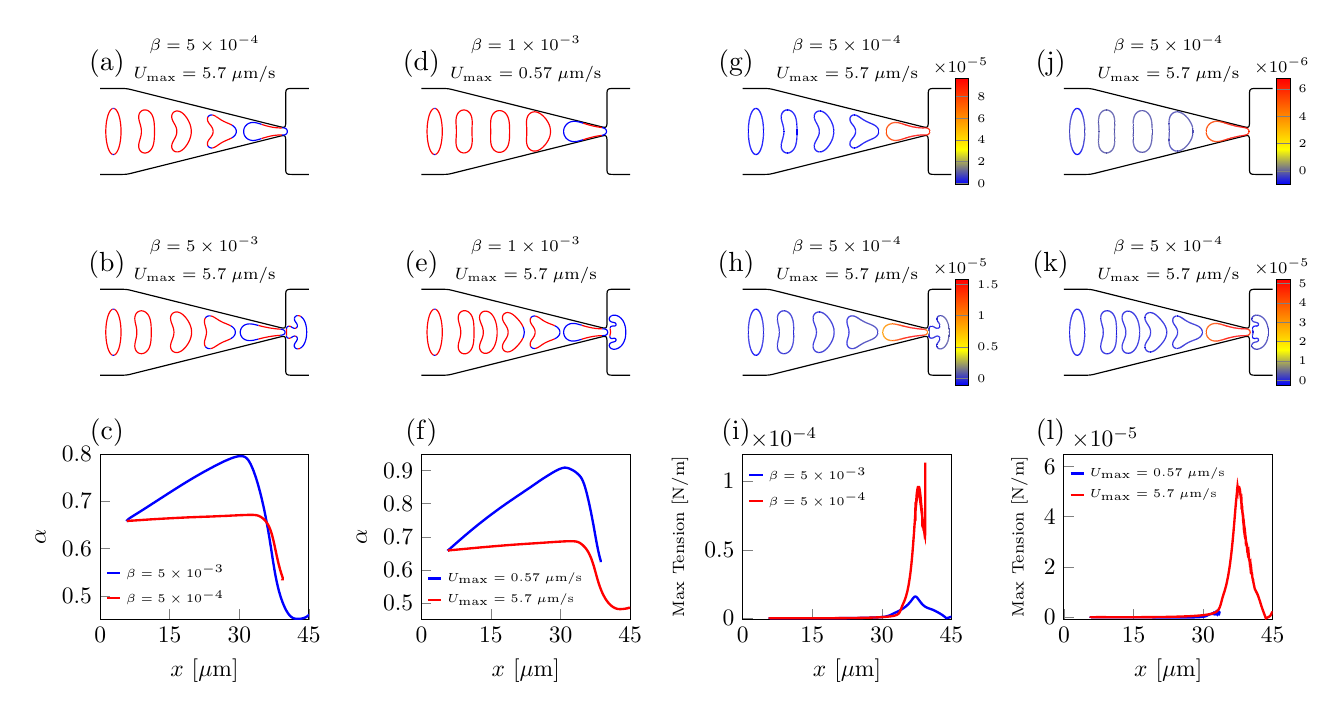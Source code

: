 \begin{tikzpicture}[scale=0.85]

% change the line size in the legends
\pgfplotsset{
compat=1.11,
legend image code/.code={
\draw[mark repeat=2,mark phase=2]
plot coordinates {
(0cm,0cm)
(0.20cm,0cm)        %% default is (0.3cm,0cm)
%(0.3cm,0cm)         %% default is (0.6cm,0cm)
};}}

\begin{axis}[
  at = {(0.0cm,6.0cm)},
  width = 4.70cm,
  hide axis,
  axis equal image,
  xmin = 1,
  xmax = 16.75,
  ymin = -4,
  ymax = 4,
  xtick = \empty,
  ytick = \empty,
  title style = {align=center, yshift = -0.4cm},
  title = {\scriptsize $\beta = 5 \times 10^{-4}$ \\ 
           \scriptsize $U_{\max} = 5.7\;\mu$m/s},
]

% outer wall
\addplot[black,line width=0.5pt] coordinates{
(7.559e-02,-3.163e+00)
(1.06e-01,-3.188e+00)
(1.424e-01,-3.206e+00)
(1.84e-01,-3.22e+00)
(2.3e-01,-3.229e+00)
(2.793e-01,-3.235e+00)
(3.311e-01,-3.239e+00)
(3.844e-01,-3.24e+00)
(4.388e-01,-3.241e+00)
(4.937e-01,-3.242e+00)
(5.49e-01,-3.242e+00)
(6.044e-01,-3.242e+00)
(6.597e-01,-3.242e+00)
(7.151e-01,-3.242e+00)
(7.705e-01,-3.242e+00)
(8.258e-01,-3.242e+00)
(8.812e-01,-3.242e+00)
(9.365e-01,-3.242e+00)
(9.919e-01,-3.242e+00)
(1.047e+00,-3.242e+00)
(1.103e+00,-3.242e+00)
(1.158e+00,-3.242e+00)
(1.213e+00,-3.242e+00)
(1.269e+00,-3.242e+00)
(1.324e+00,-3.242e+00)
(1.379e+00,-3.242e+00)
(1.435e+00,-3.242e+00)
(1.49e+00,-3.242e+00)
(1.546e+00,-3.242e+00)
(1.601e+00,-3.242e+00)
(1.656e+00,-3.242e+00)
(1.712e+00,-3.242e+00)
(1.767e+00,-3.242e+00)
(1.822e+00,-3.242e+00)
(1.878e+00,-3.242e+00)
(1.933e+00,-3.242e+00)
(1.988e+00,-3.242e+00)
(2.044e+00,-3.242e+00)
(2.099e+00,-3.242e+00)
(2.155e+00,-3.242e+00)
(2.21e+00,-3.242e+00)
(2.265e+00,-3.242e+00)
(2.321e+00,-3.242e+00)
(2.376e+00,-3.242e+00)
(2.431e+00,-3.242e+00)
(2.487e+00,-3.242e+00)
(2.542e+00,-3.242e+00)
(2.597e+00,-3.242e+00)
(2.653e+00,-3.242e+00)
(2.708e+00,-3.241e+00)
(2.763e+00,-3.24e+00)
(2.818e+00,-3.238e+00)
(2.873e+00,-3.235e+00)
(2.927e+00,-3.231e+00)
(2.981e+00,-3.225e+00)
(3.035e+00,-3.219e+00)
(3.088e+00,-3.21e+00)
(3.141e+00,-3.201e+00)
(3.194e+00,-3.19e+00)
(3.246e+00,-3.179e+00)
(3.299e+00,-3.166e+00)
(3.351e+00,-3.154e+00)
(3.403e+00,-3.141e+00)
(3.456e+00,-3.128e+00)
(3.508e+00,-3.115e+00)
(3.56e+00,-3.102e+00)
(3.612e+00,-3.089e+00)
(3.664e+00,-3.076e+00)
(3.717e+00,-3.063e+00)
(3.769e+00,-3.05e+00)
(3.821e+00,-3.037e+00)
(3.873e+00,-3.024e+00)
(3.925e+00,-3.011e+00)
(3.978e+00,-2.998e+00)
(4.03e+00,-2.985e+00)
(4.082e+00,-2.972e+00)
(4.134e+00,-2.959e+00)
(4.187e+00,-2.946e+00)
(4.239e+00,-2.933e+00)
(4.291e+00,-2.92e+00)
(4.343e+00,-2.907e+00)
(4.395e+00,-2.894e+00)
(4.448e+00,-2.881e+00)
(4.5e+00,-2.868e+00)
(4.552e+00,-2.855e+00)
(4.604e+00,-2.842e+00)
(4.657e+00,-2.829e+00)
(4.709e+00,-2.816e+00)
(4.761e+00,-2.803e+00)
(4.813e+00,-2.79e+00)
(4.865e+00,-2.777e+00)
(4.918e+00,-2.764e+00)
(4.97e+00,-2.751e+00)
(5.022e+00,-2.738e+00)
(5.074e+00,-2.725e+00)
(5.126e+00,-2.712e+00)
(5.179e+00,-2.699e+00)
(5.231e+00,-2.686e+00)
(5.283e+00,-2.673e+00)
(5.335e+00,-2.66e+00)
(5.387e+00,-2.647e+00)
(5.44e+00,-2.634e+00)
(5.492e+00,-2.621e+00)
(5.544e+00,-2.608e+00)
(5.596e+00,-2.595e+00)
(5.649e+00,-2.582e+00)
(5.701e+00,-2.569e+00)
(5.753e+00,-2.556e+00)
(5.805e+00,-2.542e+00)
(5.857e+00,-2.53e+00)
(5.91e+00,-2.517e+00)
(5.962e+00,-2.503e+00)
(6.014e+00,-2.49e+00)
(6.066e+00,-2.478e+00)
(6.118e+00,-2.464e+00)
(6.171e+00,-2.451e+00)
(6.223e+00,-2.438e+00)
(6.275e+00,-2.425e+00)
(6.327e+00,-2.412e+00)
(6.379e+00,-2.399e+00)
(6.432e+00,-2.386e+00)
(6.484e+00,-2.373e+00)
(6.536e+00,-2.36e+00)
(6.588e+00,-2.347e+00)
(6.641e+00,-2.334e+00)
(6.693e+00,-2.321e+00)
(6.745e+00,-2.308e+00)
(6.797e+00,-2.295e+00)
(6.849e+00,-2.282e+00)
(6.902e+00,-2.269e+00)
(6.954e+00,-2.256e+00)
(7.006e+00,-2.243e+00)
(7.058e+00,-2.23e+00)
(7.11e+00,-2.217e+00)
(7.163e+00,-2.204e+00)
(7.215e+00,-2.191e+00)
(7.267e+00,-2.178e+00)
(7.319e+00,-2.165e+00)
(7.371e+00,-2.152e+00)
(7.424e+00,-2.139e+00)
(7.476e+00,-2.126e+00)
(7.528e+00,-2.113e+00)
(7.58e+00,-2.1e+00)
(7.633e+00,-2.087e+00)
(7.685e+00,-2.074e+00)
(7.737e+00,-2.061e+00)
(7.789e+00,-2.048e+00)
(7.841e+00,-2.035e+00)
(7.894e+00,-2.022e+00)
(7.946e+00,-2.009e+00)
(7.998e+00,-1.996e+00)
(8.05e+00,-1.983e+00)
(8.102e+00,-1.97e+00)
(8.155e+00,-1.957e+00)
(8.207e+00,-1.944e+00)
(8.259e+00,-1.931e+00)
(8.311e+00,-1.918e+00)
(8.363e+00,-1.905e+00)
(8.416e+00,-1.892e+00)
(8.468e+00,-1.879e+00)
(8.52e+00,-1.866e+00)
(8.572e+00,-1.853e+00)
(8.624e+00,-1.84e+00)
(8.677e+00,-1.827e+00)
(8.729e+00,-1.814e+00)
(8.781e+00,-1.8e+00)
(8.833e+00,-1.788e+00)
(8.886e+00,-1.774e+00)
(8.938e+00,-1.762e+00)
(8.99e+00,-1.748e+00)
(9.042e+00,-1.736e+00)
(9.094e+00,-1.722e+00)
(9.147e+00,-1.709e+00)
(9.199e+00,-1.696e+00)
(9.251e+00,-1.683e+00)
(9.303e+00,-1.67e+00)
(9.355e+00,-1.657e+00)
(9.408e+00,-1.644e+00)
(9.46e+00,-1.631e+00)
(9.512e+00,-1.618e+00)
(9.564e+00,-1.605e+00)
(9.617e+00,-1.592e+00)
(9.669e+00,-1.579e+00)
(9.721e+00,-1.566e+00)
(9.773e+00,-1.553e+00)
(9.825e+00,-1.54e+00)
(9.877e+00,-1.527e+00)
(9.93e+00,-1.514e+00)
(9.982e+00,-1.501e+00)
(1.003e+01,-1.488e+00)
(1.009e+01,-1.475e+00)
(1.014e+01,-1.462e+00)
(1.019e+01,-1.449e+00)
(1.024e+01,-1.436e+00)
(1.03e+01,-1.423e+00)
(1.035e+01,-1.41e+00)
(1.04e+01,-1.397e+00)
(1.045e+01,-1.384e+00)
(1.05e+01,-1.371e+00)
(1.056e+01,-1.358e+00)
(1.061e+01,-1.345e+00)
(1.066e+01,-1.332e+00)
(1.071e+01,-1.319e+00)
(1.077e+01,-1.306e+00)
(1.082e+01,-1.293e+00)
(1.087e+01,-1.28e+00)
(1.092e+01,-1.267e+00)
(1.097e+01,-1.254e+00)
(1.103e+01,-1.241e+00)
(1.108e+01,-1.228e+00)
(1.113e+01,-1.215e+00)
(1.118e+01,-1.202e+00)
(1.123e+01,-1.189e+00)
(1.129e+01,-1.176e+00)
(1.134e+01,-1.163e+00)
(1.139e+01,-1.15e+00)
(1.144e+01,-1.137e+00)
(1.15e+01,-1.124e+00)
(1.155e+01,-1.111e+00)
(1.16e+01,-1.098e+00)
(1.165e+01,-1.085e+00)
(1.171e+01,-1.072e+00)
(1.176e+01,-1.058e+00)
(1.181e+01,-1.046e+00)
(1.186e+01,-1.032e+00)
(1.191e+01,-1.02e+00)
(1.197e+01,-1.006e+00)
(1.202e+01,-9.935e-01)
(1.207e+01,-9.804e-01)
(1.212e+01,-9.674e-01)
(1.218e+01,-9.544e-01)
(1.223e+01,-9.414e-01)
(1.228e+01,-9.284e-01)
(1.233e+01,-9.154e-01)
(1.238e+01,-9.023e-01)
(1.244e+01,-8.893e-01)
(1.249e+01,-8.763e-01)
(1.254e+01,-8.633e-01)
(1.259e+01,-8.503e-01)
(1.264e+01,-8.373e-01)
(1.27e+01,-8.242e-01)
(1.275e+01,-8.112e-01)
(1.28e+01,-7.982e-01)
(1.285e+01,-7.852e-01)
(1.291e+01,-7.722e-01)
(1.296e+01,-7.591e-01)
(1.301e+01,-7.461e-01)
(1.306e+01,-7.331e-01)
(1.312e+01,-7.201e-01)
(1.317e+01,-7.071e-01)
(1.322e+01,-6.941e-01)
(1.327e+01,-6.81e-01)
(1.332e+01,-6.68e-01)
(1.338e+01,-6.55e-01)
(1.343e+01,-6.42e-01)
(1.348e+01,-6.29e-01)
(1.353e+01,-6.16e-01)
(1.358e+01,-6.029e-01)
(1.364e+01,-5.899e-01)
(1.369e+01,-5.769e-01)
(1.374e+01,-5.639e-01)
(1.379e+01,-5.509e-01)
(1.385e+01,-5.378e-01)
(1.39e+01,-5.248e-01)
(1.395e+01,-5.118e-01)
(1.4e+01,-4.988e-01)
(1.405e+01,-4.858e-01)
(1.411e+01,-4.728e-01)
(1.416e+01,-4.597e-01)
(1.421e+01,-4.467e-01)
(1.426e+01,-4.337e-01)
(1.431e+01,-4.207e-01)
(1.437e+01,-4.076e-01)
(1.442e+01,-3.947e-01)
(1.447e+01,-3.817e-01)
(1.452e+01,-3.686e-01)
(1.458e+01,-3.554e-01)
(1.463e+01,-3.429e-01)
(1.468e+01,-3.317e-01)
(1.473e+01,-3.225e-01)
(1.478e+01,-3.162e-01)
(1.482e+01,-3.14e-01)
(1.486e+01,-3.172e-01)
(1.489e+01,-3.268e-01)
(1.492e+01,-3.436e-01)
(1.495e+01,-3.679e-01)
(1.496e+01,-3.995e-01)
(1.498e+01,-4.376e-01)
(1.499e+01,-4.811e-01)
(1.499e+01,-5.288e-01)
(1.5e+01,-5.795e-01)
(1.5e+01,-6.322e-01)
(1.5e+01,-6.861e-01)
(1.5e+01,-7.408e-01)
(1.5e+01,-7.959e-01)
(1.5e+01,-8.511e-01)
(1.5e+01,-9.064e-01)
(1.5e+01,-9.616e-01)
(1.5e+01,-1.017e+00)
(1.5e+01,-1.072e+00)
(1.5e+01,-1.127e+00)
(1.5e+01,-1.182e+00)
(1.5e+01,-1.238e+00)
(1.5e+01,-1.293e+00)
(1.5e+01,-1.348e+00)
(1.5e+01,-1.403e+00)
(1.5e+01,-1.458e+00)
(1.5e+01,-1.514e+00)
(1.5e+01,-1.569e+00)
(1.5e+01,-1.624e+00)
(1.5e+01,-1.679e+00)
(1.5e+01,-1.734e+00)
(1.5e+01,-1.79e+00)
(1.5e+01,-1.845e+00)
(1.5e+01,-1.9e+00)
(1.5e+01,-1.955e+00)
(1.5e+01,-2.011e+00)
(1.5e+01,-2.066e+00)
(1.5e+01,-2.121e+00)
(1.5e+01,-2.176e+00)
(1.5e+01,-2.231e+00)
(1.5e+01,-2.287e+00)
(1.5e+01,-2.342e+00)
(1.5e+01,-2.397e+00)
(1.5e+01,-2.452e+00)
(1.5e+01,-2.507e+00)
(1.5e+01,-2.563e+00)
(1.5e+01,-2.618e+00)
(1.5e+01,-2.673e+00)
(1.5e+01,-2.728e+00)
(1.5e+01,-2.784e+00)
(1.5e+01,-2.839e+00)
(1.5e+01,-2.893e+00)
(1.5e+01,-2.945e+00)
(1.501e+01,-2.995e+00)
(1.502e+01,-3.043e+00)
(1.503e+01,-3.086e+00)
(1.505e+01,-3.123e+00)
(1.507e+01,-3.156e+00)
(1.51e+01,-3.182e+00)
(1.513e+01,-3.202e+00)
(1.517e+01,-3.217e+00)
(1.522e+01,-3.227e+00)
(1.527e+01,-3.234e+00)
(1.532e+01,-3.238e+00)
(1.537e+01,-3.24e+00)
(1.543e+01,-3.241e+00)
(1.548e+01,-3.242e+00)
(1.554e+01,-3.242e+00)
(1.559e+01,-3.242e+00)
(1.565e+01,-3.242e+00)
(1.57e+01,-3.242e+00)
(1.576e+01,-3.242e+00)
(1.581e+01,-3.242e+00)
(1.587e+01,-3.242e+00)
(1.592e+01,-3.242e+00)
(1.598e+01,-3.242e+00)
(1.603e+01,-3.242e+00)
(1.609e+01,-3.242e+00)
(1.615e+01,-3.242e+00)
(1.62e+01,-3.242e+00)
(1.626e+01,-3.242e+00)
(1.631e+01,-3.242e+00)
(1.637e+01,-3.242e+00)
(1.642e+01,-3.242e+00)
(1.648e+01,-3.242e+00)
(1.653e+01,-3.242e+00)
(1.659e+01,-3.242e+00)
(1.664e+01,-3.242e+00)
(1.67e+01,-3.242e+00)
(1.675e+01,-3.242e+00)
(1.681e+01,-3.242e+00)
(1.687e+01,-3.242e+00)
(1.692e+01,-3.242e+00)
(1.698e+01,-3.242e+00)
(1.703e+01,-3.242e+00)
(1.709e+01,-3.242e+00)
(1.714e+01,-3.242e+00)
(1.72e+01,-3.242e+00)
(1.725e+01,-3.242e+00)
(1.731e+01,-3.242e+00)
(1.736e+01,-3.242e+00)
(1.742e+01,-3.242e+00)
(1.748e+01,-3.242e+00)
(1.753e+01,-3.242e+00)
(1.758e+01,-3.242e+00)
(1.764e+01,-3.241e+00)
(1.769e+01,-3.239e+00)
(1.774e+01,-3.234e+00)
(1.779e+01,-3.227e+00)
(1.784e+01,-3.216e+00)
(1.787e+01,-3.2e+00)
(1.791e+01,-3.178e+00)
(1.794e+01,-3.151e+00)
(1.796e+01,-3.118e+00)
(1.797e+01,-3.079e+00)
(1.798e+01,-3.036e+00)
(1.799e+01,-2.989e+00)
(1.8e+01,-2.939e+00)
(1.8e+01,-2.887e+00)
(1.8e+01,-2.834e+00)
(1.8e+01,-2.78e+00)
(1.8e+01,-2.727e+00)
(1.8e+01,-2.672e+00)
(1.8e+01,-2.618e+00)
(1.8e+01,-2.564e+00)
(1.8e+01,-2.51e+00)
(1.8e+01,-2.455e+00)
(1.8e+01,-2.401e+00)
(1.8e+01,-2.347e+00)
(1.8e+01,-2.293e+00)
(1.8e+01,-2.239e+00)
(1.8e+01,-2.184e+00)
(1.8e+01,-2.13e+00)
(1.8e+01,-2.076e+00)
(1.8e+01,-2.022e+00)
(1.8e+01,-1.967e+00)
(1.8e+01,-1.913e+00)
(1.8e+01,-1.859e+00)
(1.8e+01,-1.805e+00)
(1.8e+01,-1.75e+00)
(1.8e+01,-1.696e+00)
(1.8e+01,-1.642e+00)
(1.8e+01,-1.588e+00)
(1.8e+01,-1.534e+00)
(1.8e+01,-1.479e+00)
(1.8e+01,-1.425e+00)
(1.8e+01,-1.371e+00)
(1.8e+01,-1.317e+00)
(1.8e+01,-1.263e+00)
(1.8e+01,-1.208e+00)
(1.8e+01,-1.154e+00)
(1.8e+01,-1.1e+00)
(1.8e+01,-1.046e+00)
(1.8e+01,-9.915e-01)
(1.8e+01,-9.373e-01)
(1.8e+01,-8.831e-01)
(1.8e+01,-8.288e-01)
(1.8e+01,-7.746e-01)
(1.8e+01,-7.204e-01)
(1.8e+01,-6.662e-01)
(1.8e+01,-6.12e-01)
(1.8e+01,-5.577e-01)
(1.8e+01,-5.035e-01)
(1.8e+01,-4.493e-01)
(1.8e+01,-3.951e-01)
(1.8e+01,-3.409e-01)
(1.8e+01,-2.867e-01)
(1.8e+01,-2.325e-01)
(1.8e+01,-1.782e-01)
(1.8e+01,-1.24e-01)
(1.8e+01,-6.98e-02)
(1.8e+01,-1.558e-02)
(1.8e+01,3.863e-02)
(1.8e+01,9.285e-02)
(1.8e+01,1.471e-01)
(1.8e+01,2.013e-01)
(1.8e+01,2.555e-01)
(1.8e+01,3.097e-01)
(1.8e+01,3.639e-01)
(1.8e+01,4.181e-01)
(1.8e+01,4.724e-01)
(1.8e+01,5.266e-01)
(1.8e+01,5.808e-01)
(1.8e+01,6.35e-01)
(1.8e+01,6.892e-01)
(1.8e+01,7.434e-01)
(1.8e+01,7.977e-01)
(1.8e+01,8.519e-01)
(1.8e+01,9.061e-01)
(1.8e+01,9.603e-01)
(1.8e+01,1.014e+00)
(1.8e+01,1.069e+00)
(1.8e+01,1.123e+00)
(1.8e+01,1.177e+00)
(1.8e+01,1.231e+00)
(1.8e+01,1.286e+00)
(1.8e+01,1.34e+00)
(1.8e+01,1.394e+00)
(1.8e+01,1.448e+00)
(1.8e+01,1.502e+00)
(1.8e+01,1.557e+00)
(1.8e+01,1.611e+00)
(1.8e+01,1.665e+00)
(1.8e+01,1.719e+00)
(1.8e+01,1.774e+00)
(1.8e+01,1.828e+00)
(1.8e+01,1.882e+00)
(1.8e+01,1.936e+00)
(1.8e+01,1.99e+00)
(1.8e+01,2.045e+00)
(1.8e+01,2.099e+00)
(1.8e+01,2.153e+00)
(1.8e+01,2.207e+00)
(1.8e+01,2.261e+00)
(1.8e+01,2.316e+00)
(1.8e+01,2.37e+00)
(1.8e+01,2.424e+00)
(1.8e+01,2.478e+00)
(1.8e+01,2.533e+00)
(1.8e+01,2.587e+00)
(1.8e+01,2.641e+00)
(1.8e+01,2.695e+00)
(1.8e+01,2.749e+00)
(1.8e+01,2.804e+00)
(1.8e+01,2.858e+00)
(1.8e+01,2.91e+00)
(1.8e+01,2.962e+00)
(1.799e+01,3.01e+00)
(1.798e+01,3.056e+00)
(1.797e+01,3.097e+00)
(1.795e+01,3.133e+00)
(1.792e+01,3.163e+00)
(1.789e+01,3.188e+00)
(1.786e+01,3.206e+00)
(1.782e+01,3.22e+00)
(1.777e+01,3.229e+00)
(1.772e+01,3.235e+00)
(1.767e+01,3.239e+00)
(1.762e+01,3.24e+00)
(1.756e+01,3.241e+00)
(1.751e+01,3.242e+00)
(1.745e+01,3.242e+00)
(1.74e+01,3.242e+00)
(1.734e+01,3.242e+00)
(1.728e+01,3.242e+00)
(1.723e+01,3.242e+00)
(1.717e+01,3.242e+00)
(1.712e+01,3.242e+00)
(1.706e+01,3.242e+00)
(1.701e+01,3.242e+00)
(1.695e+01,3.242e+00)
(1.69e+01,3.242e+00)
(1.684e+01,3.242e+00)
(1.679e+01,3.242e+00)
(1.673e+01,3.242e+00)
(1.668e+01,3.242e+00)
(1.662e+01,3.242e+00)
(1.657e+01,3.242e+00)
(1.651e+01,3.242e+00)
(1.645e+01,3.242e+00)
(1.64e+01,3.242e+00)
(1.634e+01,3.242e+00)
(1.629e+01,3.242e+00)
(1.623e+01,3.242e+00)
(1.618e+01,3.242e+00)
(1.612e+01,3.242e+00)
(1.607e+01,3.242e+00)
(1.601e+01,3.242e+00)
(1.596e+01,3.242e+00)
(1.59e+01,3.242e+00)
(1.585e+01,3.242e+00)
(1.579e+01,3.242e+00)
(1.573e+01,3.242e+00)
(1.568e+01,3.242e+00)
(1.562e+01,3.242e+00)
(1.557e+01,3.242e+00)
(1.551e+01,3.242e+00)
(1.546e+01,3.242e+00)
(1.54e+01,3.242e+00)
(1.535e+01,3.24e+00)
(1.53e+01,3.238e+00)
(1.525e+01,3.233e+00)
(1.52e+01,3.225e+00)
(1.516e+01,3.212e+00)
(1.512e+01,3.195e+00)
(1.509e+01,3.172e+00)
(1.506e+01,3.142e+00)
(1.504e+01,3.107e+00)
(1.502e+01,3.067e+00)
(1.502e+01,3.022e+00)
(1.501e+01,2.973e+00)
(1.5e+01,2.922e+00)
(1.5e+01,2.869e+00)
(1.5e+01,2.815e+00)
(1.5e+01,2.76e+00)
(1.5e+01,2.705e+00)
(1.5e+01,2.65e+00)
(1.5e+01,2.594e+00)
(1.5e+01,2.539e+00)
(1.5e+01,2.484e+00)
(1.5e+01,2.429e+00)
(1.5e+01,2.374e+00)
(1.5e+01,2.318e+00)
(1.5e+01,2.263e+00)
(1.5e+01,2.208e+00)
(1.5e+01,2.153e+00)
(1.5e+01,2.098e+00)
(1.5e+01,2.042e+00)
(1.5e+01,1.987e+00)
(1.5e+01,1.932e+00)
(1.5e+01,1.877e+00)
(1.5e+01,1.821e+00)
(1.5e+01,1.766e+00)
(1.5e+01,1.711e+00)
(1.5e+01,1.656e+00)
(1.5e+01,1.601e+00)
(1.5e+01,1.545e+00)
(1.5e+01,1.49e+00)
(1.5e+01,1.435e+00)
(1.5e+01,1.38e+00)
(1.5e+01,1.325e+00)
(1.5e+01,1.269e+00)
(1.5e+01,1.214e+00)
(1.5e+01,1.159e+00)
(1.5e+01,1.104e+00)
(1.5e+01,1.048e+00)
(1.5e+01,9.933e-01)
(1.5e+01,9.381e-01)
(1.5e+01,8.829e-01)
(1.5e+01,8.277e-01)
(1.5e+01,7.725e-01)
(1.5e+01,7.171e-01)
(1.5e+01,6.621e-01)
(1.5e+01,6.082e-01)
(1.5e+01,5.56e-01)
(1.499e+01,5.063e-01)
(1.498e+01,4.603e-01)
(1.497e+01,4.193e-01)
(1.496e+01,3.844e-01)
(1.494e+01,3.564e-01)
(1.491e+01,3.359e-01)
(1.488e+01,3.228e-01)
(1.484e+01,3.165e-01)
(1.48e+01,3.161e-01)
(1.476e+01,3.202e-01)
(1.471e+01,3.278e-01)
(1.466e+01,3.377e-01)
(1.461e+01,3.491e-01)
(1.455e+01,3.613e-01)
(1.45e+01,3.741e-01)
(1.445e+01,3.872e-01)
(1.44e+01,4.002e-01)
(1.435e+01,4.132e-01)
(1.429e+01,4.262e-01)
(1.424e+01,4.392e-01)
(1.419e+01,4.523e-01)
(1.414e+01,4.653e-01)
(1.408e+01,4.783e-01)
(1.403e+01,4.913e-01)
(1.398e+01,5.043e-01)
(1.393e+01,5.173e-01)
(1.388e+01,5.304e-01)
(1.382e+01,5.434e-01)
(1.377e+01,5.564e-01)
(1.372e+01,5.694e-01)
(1.367e+01,5.824e-01)
(1.361e+01,5.955e-01)
(1.356e+01,6.085e-01)
(1.351e+01,6.215e-01)
(1.346e+01,6.345e-01)
(1.341e+01,6.475e-01)
(1.335e+01,6.605e-01)
(1.33e+01,6.736e-01)
(1.325e+01,6.866e-01)
(1.32e+01,6.996e-01)
(1.315e+01,7.126e-01)
(1.309e+01,7.256e-01)
(1.304e+01,7.386e-01)
(1.299e+01,7.517e-01)
(1.294e+01,7.647e-01)
(1.288e+01,7.777e-01)
(1.283e+01,7.907e-01)
(1.278e+01,8.037e-01)
(1.273e+01,8.168e-01)
(1.268e+01,8.298e-01)
(1.262e+01,8.428e-01)
(1.257e+01,8.558e-01)
(1.252e+01,8.688e-01)
(1.247e+01,8.818e-01)
(1.241e+01,8.948e-01)
(1.236e+01,9.079e-01)
(1.231e+01,9.209e-01)
(1.226e+01,9.339e-01)
(1.22e+01,9.469e-01)
(1.215e+01,9.599e-01)
(1.21e+01,9.73e-01)
(1.205e+01,9.86e-01)
(1.2e+01,9.99e-01)
(1.194e+01,1.012e+00)
(1.189e+01,1.025e+00)
(1.184e+01,1.038e+00)
(1.179e+01,1.051e+00)
(1.173e+01,1.064e+00)
(1.168e+01,1.077e+00)
(1.163e+01,1.09e+00)
(1.158e+01,1.103e+00)
(1.153e+01,1.116e+00)
(1.147e+01,1.129e+00)
(1.142e+01,1.142e+00)
(1.137e+01,1.155e+00)
(1.132e+01,1.168e+00)
(1.127e+01,1.181e+00)
(1.121e+01,1.194e+00)
(1.116e+01,1.207e+00)
(1.111e+01,1.22e+00)
(1.106e+01,1.233e+00)
(1.1e+01,1.246e+00)
(1.095e+01,1.259e+00)
(1.09e+01,1.272e+00)
(1.085e+01,1.285e+00)
(1.079e+01,1.298e+00)
(1.074e+01,1.311e+00)
(1.069e+01,1.324e+00)
(1.064e+01,1.337e+00)
(1.059e+01,1.351e+00)
(1.053e+01,1.363e+00)
(1.048e+01,1.377e+00)
(1.043e+01,1.389e+00)
(1.038e+01,1.403e+00)
(1.032e+01,1.416e+00)
(1.027e+01,1.429e+00)
(1.022e+01,1.442e+00)
(1.017e+01,1.455e+00)
(1.012e+01,1.468e+00)
(1.006e+01,1.481e+00)
(1.001e+01,1.494e+00)
(9.96e+00,1.507e+00)
(9.908e+00,1.52e+00)
(9.855e+00,1.533e+00)
(9.803e+00,1.546e+00)
(9.751e+00,1.559e+00)
(9.699e+00,1.572e+00)
(9.646e+00,1.585e+00)
(9.594e+00,1.598e+00)
(9.542e+00,1.611e+00)
(9.49e+00,1.624e+00)
(9.438e+00,1.637e+00)
(9.385e+00,1.65e+00)
(9.333e+00,1.663e+00)
(9.281e+00,1.676e+00)
(9.229e+00,1.689e+00)
(9.177e+00,1.702e+00)
(9.124e+00,1.715e+00)
(9.072e+00,1.728e+00)
(9.02e+00,1.741e+00)
(8.968e+00,1.754e+00)
(8.915e+00,1.767e+00)
(8.863e+00,1.78e+00)
(8.811e+00,1.793e+00)
(8.759e+00,1.806e+00)
(8.707e+00,1.819e+00)
(8.655e+00,1.832e+00)
(8.602e+00,1.845e+00)
(8.55e+00,1.858e+00)
(8.498e+00,1.871e+00)
(8.446e+00,1.884e+00)
(8.393e+00,1.897e+00)
(8.341e+00,1.91e+00)
(8.289e+00,1.923e+00)
(8.237e+00,1.936e+00)
(8.185e+00,1.949e+00)
(8.132e+00,1.962e+00)
(8.08e+00,1.975e+00)
(8.028e+00,1.988e+00)
(7.976e+00,2.001e+00)
(7.923e+00,2.014e+00)
(7.871e+00,2.027e+00)
(7.819e+00,2.04e+00)
(7.767e+00,2.053e+00)
(7.715e+00,2.066e+00)
(7.662e+00,2.079e+00)
(7.61e+00,2.092e+00)
(7.558e+00,2.106e+00)
(7.506e+00,2.119e+00)
(7.454e+00,2.131e+00)
(7.401e+00,2.144e+00)
(7.349e+00,2.158e+00)
(7.297e+00,2.171e+00)
(7.245e+00,2.184e+00)
(7.193e+00,2.197e+00)
(7.14e+00,2.21e+00)
(7.088e+00,2.223e+00)
(7.036e+00,2.236e+00)
(6.984e+00,2.249e+00)
(6.931e+00,2.262e+00)
(6.879e+00,2.275e+00)
(6.827e+00,2.288e+00)
(6.775e+00,2.301e+00)
(6.723e+00,2.314e+00)
(6.67e+00,2.327e+00)
(6.618e+00,2.34e+00)
(6.566e+00,2.353e+00)
(6.514e+00,2.366e+00)
(6.462e+00,2.379e+00)
(6.409e+00,2.392e+00)
(6.357e+00,2.405e+00)
(6.305e+00,2.418e+00)
(6.253e+00,2.431e+00)
(6.201e+00,2.444e+00)
(6.148e+00,2.457e+00)
(6.096e+00,2.47e+00)
(6.044e+00,2.483e+00)
(5.992e+00,2.496e+00)
(5.94e+00,2.509e+00)
(5.887e+00,2.522e+00)
(5.835e+00,2.535e+00)
(5.783e+00,2.548e+00)
(5.731e+00,2.561e+00)
(5.678e+00,2.574e+00)
(5.626e+00,2.587e+00)
(5.574e+00,2.6e+00)
(5.522e+00,2.613e+00)
(5.47e+00,2.626e+00)
(5.417e+00,2.639e+00)
(5.365e+00,2.652e+00)
(5.313e+00,2.665e+00)
(5.261e+00,2.678e+00)
(5.209e+00,2.691e+00)
(5.156e+00,2.704e+00)
(5.104e+00,2.717e+00)
(5.052e+00,2.73e+00)
(5.0e+00,2.743e+00)
(4.948e+00,2.756e+00)
(4.895e+00,2.769e+00)
(4.843e+00,2.782e+00)
(4.791e+00,2.795e+00)
(4.739e+00,2.808e+00)
(4.686e+00,2.821e+00)
(4.634e+00,2.834e+00)
(4.582e+00,2.848e+00)
(4.53e+00,2.861e+00)
(4.478e+00,2.873e+00)
(4.426e+00,2.886e+00)
(4.373e+00,2.9e+00)
(4.321e+00,2.913e+00)
(4.269e+00,2.926e+00)
(4.217e+00,2.939e+00)
(4.164e+00,2.952e+00)
(4.112e+00,2.965e+00)
(4.06e+00,2.978e+00)
(4.008e+00,2.991e+00)
(3.956e+00,3.004e+00)
(3.903e+00,3.017e+00)
(3.851e+00,3.03e+00)
(3.799e+00,3.043e+00)
(3.747e+00,3.056e+00)
(3.695e+00,3.069e+00)
(3.642e+00,3.082e+00)
(3.59e+00,3.095e+00)
(3.538e+00,3.108e+00)
(3.486e+00,3.121e+00)
(3.433e+00,3.134e+00)
(3.381e+00,3.147e+00)
(3.329e+00,3.16e+00)
(3.277e+00,3.172e+00)
(3.224e+00,3.184e+00)
(3.171e+00,3.195e+00)
(3.119e+00,3.205e+00)
(3.065e+00,3.214e+00)
(3.012e+00,3.222e+00)
(2.958e+00,3.228e+00)
(2.904e+00,3.232e+00)
(2.849e+00,3.236e+00)
(2.794e+00,3.238e+00)
(2.739e+00,3.24e+00)
(2.684e+00,3.241e+00)
(2.629e+00,3.241e+00)
(2.574e+00,3.242e+00)
(2.518e+00,3.242e+00)
(2.463e+00,3.242e+00)
(2.408e+00,3.242e+00)
(2.352e+00,3.242e+00)
(2.297e+00,3.242e+00)
(2.242e+00,3.242e+00)
(2.186e+00,3.242e+00)
(2.131e+00,3.242e+00)
(2.076e+00,3.242e+00)
(2.02e+00,3.242e+00)
(1.965e+00,3.242e+00)
(1.909e+00,3.242e+00)
(1.854e+00,3.242e+00)
(1.799e+00,3.242e+00)
(1.743e+00,3.242e+00)
(1.688e+00,3.242e+00)
(1.633e+00,3.242e+00)
(1.577e+00,3.242e+00)
(1.522e+00,3.242e+00)
(1.467e+00,3.242e+00)
(1.411e+00,3.242e+00)
(1.356e+00,3.242e+00)
(1.3e+00,3.242e+00)
(1.245e+00,3.242e+00)
(1.19e+00,3.242e+00)
(1.134e+00,3.242e+00)
(1.079e+00,3.242e+00)
(1.024e+00,3.242e+00)
(9.684e-01,3.242e+00)
(9.13e-01,3.242e+00)
(8.576e-01,3.242e+00)
(8.023e-01,3.242e+00)
(7.469e-01,3.242e+00)
(6.915e-01,3.242e+00)
(6.362e-01,3.242e+00)
(5.809e-01,3.242e+00)
(5.255e-01,3.242e+00)
(4.7e-01,3.242e+00)
(4.148e-01,3.242e+00)
(3.604e-01,3.241e+00)
(3.075e-01,3.239e+00)
(2.566e-01,3.234e+00)
(2.086e-01,3.227e+00)
(1.646e-01,3.216e+00)
(1.255e-01,3.2e+00)
(9.212e-02,3.178e+00)
(6.473e-02,3.151e+00)
(4.337e-02,3.118e+00)
(2.757e-02,3.079e+00)
(1.65e-02,3.036e+00)
(9.2e-03,2.989e+00)
(4.721e-03,2.939e+00)
(2.164e-03,2.887e+00)
(8.055e-04,2.834e+00)
(1.75e-04,2.78e+00)
(-2.183e-05,2.727e+00)
(-2.046e-05,2.672e+00)
(7.551e-06,2.618e+00)
(5.555e-06,2.564e+00)
(-3.671e-06,2.51e+00)
(-1.825e-06,2.455e+00)
(1.937e-06,2.401e+00)
(5.599e-07,2.347e+00)
(-9.938e-07,2.293e+00)
(-1.099e-07,2.239e+00)
(4.457e-07,2.184e+00)
(-1.631e-08,2.13e+00)
(-1.311e-07,2.076e+00)
(9.709e-09,2.022e+00)
(-3.433e-08,1.967e+00)
(4.301e-08,1.913e+00)
(1.028e-07,1.859e+00)
(-9.951e-08,1.805e+00)
(-1.109e-07,1.75e+00)
(1.396e-07,1.696e+00)
(8.534e-08,1.642e+00)
(-1.553e-07,1.588e+00)
(-4.666e-08,1.534e+00)
(1.465e-07,1.479e+00)
(9.893e-09,1.425e+00)
(-1.175e-07,1.371e+00)
(1.446e-08,1.317e+00)
(7.525e-08,1.263e+00)
(-2.001e-08,1.208e+00)
(-2.846e-08,1.154e+00)
(4.1e-09,1.1e+00)
(-1.403e-08,1.046e+00)
(3.258e-08,9.915e-01)
(4.39e-08,9.373e-01)
(-8.648e-08,8.831e-01)
(-5.409e-08,8.288e-01)
(1.517e-07,7.746e-01)
(3.94e-08,7.204e-01)
(-2.204e-07,6.662e-01)
(3.111e-09,6.12e-01)
(2.84e-07,5.578e-01)
(-7.385e-08,5.035e-01)
(-3.332e-07,4.493e-01)
(1.706e-07,3.951e-01)
(3.588e-07,3.409e-01)
(-2.883e-07,2.867e-01)
(-3.529e-07,2.325e-01)
(4.199e-07,1.782e-01)
(3.09e-07,1.24e-01)
(-5.557e-07,6.98e-02)
(-2.225e-07,1.558e-02)
(6.847e-07,-3.863e-02)
(9.161e-08,-9.285e-02)
(-7.945e-07,-1.471e-01)
(8.256e-08,-2.013e-01)
(8.724e-07,-2.555e-01)
(-2.958e-07,-3.097e-01)
(-9.058e-07,-3.639e-01)
(5.406e-07,-4.181e-01)
(8.828e-07,-4.724e-01)
(-8.064e-07,-5.266e-01)
(-7.934e-07,-5.808e-01)
(1.079e-06,-6.35e-01)
(6.295e-07,-6.892e-01)
(-1.343e-06,-7.435e-01)
(-3.862e-07,-7.977e-01)
(1.578e-06,-8.519e-01)
(6.184e-08,-9.061e-01)
(-1.765e-06,-9.603e-01)
(3.413e-07,-1.014e+00)
(1.881e-06,-1.069e+00)
(-8.167e-07,-1.123e+00)
(-1.903e-06,-1.177e+00)
(1.353e-06,-1.231e+00)
(1.809e-06,-1.286e+00)
(-1.935e-06,-1.34e+00)
(-1.576e-06,-1.394e+00)
(2.543e-06,-1.448e+00)
(1.18e-06,-1.502e+00)
(-3.149e-06,-1.557e+00)
(-5.973e-07,-1.611e+00)
(3.724e-06,-1.665e+00)
(-1.959e-07,-1.719e+00)
(-4.228e-06,-1.774e+00)
(1.229e-06,-1.828e+00)
(4.617e-06,-1.882e+00)
(-2.539e-06,-1.936e+00)
(-4.829e-06,-1.99e+00)
(4.18e-06,-2.045e+00)
(4.785e-06,-2.099e+00)
(-6.242e-06,-2.153e+00)
(-4.358e-06,-2.207e+00)
(8.889e-06,-2.261e+00)
(3.333e-06,-2.316e+00)
(-1.245e-05,-2.37e+00)
(-1.272e-06,-2.424e+00)
(1.768e-05,-2.478e+00)
(-2.913e-06,-2.533e+00)
(-2.662e-05,-2.587e+00)
(1.273e-05,-2.641e+00)
(4.665e-05,-2.695e+00)
(-4.538e-05,-2.749e+00)
(-1.226e-04,-2.804e+00)
(3.027e-04,-2.858e+00)
(1.817e-03,-2.91e+00)
(4.977e-03,-2.962e+00)
(1.05e-02,-3.01e+00)
(1.938e-02,-3.056e+00)
(3.267e-02,-3.097e+00)
(5.121e-02,-3.133e+00)
(7.559e-02,-3.163e+00)
};

% flow rate is 5.72 microns/second
% permeability rate is 5e-4
% 1st time step
\addplot[blue,line width=0.5pt] coordinates{
(2.0e+00,1.741e+00)
(1.986e+00,1.741e+00)
(1.972e+00,1.739e+00)
(1.958e+00,1.736e+00)
(1.944e+00,1.733e+00)
(1.93e+00,1.728e+00)
};
\addplot[red,line width=0.5pt] coordinates{
(1.93e+00,1.728e+00)
(1.916e+00,1.722e+00)
(1.902e+00,1.716e+00)
(1.888e+00,1.708e+00)
(1.874e+00,1.699e+00)
(1.861e+00,1.689e+00)
(1.847e+00,1.678e+00)
(1.833e+00,1.666e+00)
(1.82e+00,1.653e+00)
(1.806e+00,1.639e+00)
(1.793e+00,1.625e+00)
(1.78e+00,1.609e+00)
(1.767e+00,1.592e+00)
(1.754e+00,1.574e+00)
(1.742e+00,1.555e+00)
(1.729e+00,1.536e+00)
(1.717e+00,1.515e+00)
(1.705e+00,1.494e+00)
(1.693e+00,1.471e+00)
(1.681e+00,1.448e+00)
(1.669e+00,1.424e+00)
(1.658e+00,1.399e+00)
(1.647e+00,1.373e+00)
(1.636e+00,1.346e+00)
(1.625e+00,1.319e+00)
(1.614e+00,1.29e+00)
(1.604e+00,1.261e+00)
(1.594e+00,1.231e+00)
(1.584e+00,1.201e+00)
(1.575e+00,1.169e+00)
(1.565e+00,1.137e+00)
(1.556e+00,1.105e+00)
(1.547e+00,1.071e+00)
(1.539e+00,1.037e+00)
(1.53e+00,1.003e+00)
(1.522e+00,9.674e-01)
(1.515e+00,9.316e-01)
(1.507e+00,8.952e-01)
(1.5e+00,8.583e-01)
(1.494e+00,8.208e-01)
(1.487e+00,7.829e-01)
(1.481e+00,7.445e-01)
(1.475e+00,7.056e-01)
(1.469e+00,6.663e-01)
(1.464e+00,6.267e-01)
(1.459e+00,5.866e-01)
(1.455e+00,5.462e-01)
(1.45e+00,5.055e-01)
(1.446e+00,4.644e-01)
(1.443e+00,4.231e-01)
(1.44e+00,3.815e-01)
(1.437e+00,3.397e-01)
(1.434e+00,2.977e-01)
(1.432e+00,2.555e-01)
(1.43e+00,2.131e-01)
(1.429e+00,1.707e-01)
(1.427e+00,1.281e-01)
(1.426e+00,8.544e-02)
(1.426e+00,4.273e-02)
(1.426e+00,1.418e-16)
(1.426e+00,-4.273e-02)
(1.426e+00,-8.544e-02)
(1.427e+00,-1.281e-01)
(1.429e+00,-1.707e-01)
(1.43e+00,-2.131e-01)
(1.432e+00,-2.555e-01)
(1.434e+00,-2.977e-01)
(1.437e+00,-3.397e-01)
(1.44e+00,-3.815e-01)
(1.443e+00,-4.231e-01)
(1.446e+00,-4.644e-01)
(1.45e+00,-5.055e-01)
(1.455e+00,-5.462e-01)
(1.459e+00,-5.866e-01)
(1.464e+00,-6.267e-01)
(1.469e+00,-6.663e-01)
(1.475e+00,-7.056e-01)
(1.481e+00,-7.445e-01)
(1.487e+00,-7.829e-01)
(1.494e+00,-8.208e-01)
(1.5e+00,-8.583e-01)
(1.507e+00,-8.952e-01)
(1.515e+00,-9.316e-01)
(1.522e+00,-9.674e-01)
(1.53e+00,-1.003e+00)
(1.539e+00,-1.037e+00)
(1.547e+00,-1.071e+00)
(1.556e+00,-1.105e+00)
(1.565e+00,-1.137e+00)
(1.575e+00,-1.169e+00)
(1.584e+00,-1.201e+00)
(1.594e+00,-1.231e+00)
(1.604e+00,-1.261e+00)
(1.614e+00,-1.29e+00)
(1.625e+00,-1.319e+00)
(1.636e+00,-1.346e+00)
(1.647e+00,-1.373e+00)
(1.658e+00,-1.399e+00)
(1.669e+00,-1.424e+00)
(1.681e+00,-1.448e+00)
(1.693e+00,-1.471e+00)
(1.705e+00,-1.494e+00)
(1.717e+00,-1.515e+00)
(1.729e+00,-1.536e+00)
(1.742e+00,-1.555e+00)
(1.754e+00,-1.574e+00)
(1.767e+00,-1.592e+00)
(1.78e+00,-1.609e+00)
(1.793e+00,-1.625e+00)
(1.806e+00,-1.639e+00)
(1.82e+00,-1.653e+00)
(1.833e+00,-1.666e+00)
(1.847e+00,-1.678e+00)
(1.861e+00,-1.689e+00)
(1.874e+00,-1.699e+00)
(1.888e+00,-1.708e+00)
(1.902e+00,-1.716e+00)
(1.916e+00,-1.722e+00)
(1.93e+00,-1.728e+00)
};
\addplot[blue,line width=0.5pt] coordinates{
(1.93e+00,-1.728e+00)
(1.944e+00,-1.733e+00)
(1.958e+00,-1.736e+00)
(1.972e+00,-1.739e+00)
(1.986e+00,-1.741e+00)
(2.0e+00,-1.741e+00)
(2.014e+00,-1.741e+00)
(2.028e+00,-1.739e+00)
(2.042e+00,-1.736e+00)
(2.056e+00,-1.733e+00)
(2.07e+00,-1.728e+00)
};
\addplot[red,line width=0.5pt] coordinates{
(2.07e+00,-1.728e+00)
(2.084e+00,-1.722e+00)
(2.098e+00,-1.716e+00)
(2.112e+00,-1.708e+00)
(2.126e+00,-1.699e+00)
(2.139e+00,-1.689e+00)
(2.153e+00,-1.678e+00)
(2.167e+00,-1.666e+00)
(2.18e+00,-1.653e+00)
(2.193e+00,-1.639e+00)
(2.207e+00,-1.625e+00)
(2.22e+00,-1.609e+00)
(2.233e+00,-1.592e+00)
(2.245e+00,-1.574e+00)
(2.258e+00,-1.555e+00)
(2.271e+00,-1.536e+00)
(2.283e+00,-1.515e+00)
(2.295e+00,-1.494e+00)
(2.307e+00,-1.471e+00)
(2.319e+00,-1.448e+00)
(2.331e+00,-1.424e+00)
(2.342e+00,-1.399e+00)
(2.353e+00,-1.373e+00)
(2.364e+00,-1.346e+00)
(2.375e+00,-1.319e+00)
(2.386e+00,-1.29e+00)
(2.396e+00,-1.261e+00)
(2.406e+00,-1.231e+00)
(2.416e+00,-1.201e+00)
(2.425e+00,-1.169e+00)
(2.435e+00,-1.137e+00)
(2.444e+00,-1.105e+00)
(2.453e+00,-1.071e+00)
(2.461e+00,-1.037e+00)
(2.47e+00,-1.003e+00)
(2.478e+00,-9.674e-01)
(2.485e+00,-9.316e-01)
(2.493e+00,-8.952e-01)
(2.5e+00,-8.583e-01)
(2.506e+00,-8.208e-01)
(2.513e+00,-7.829e-01)
(2.519e+00,-7.445e-01)
(2.525e+00,-7.056e-01)
(2.531e+00,-6.663e-01)
(2.536e+00,-6.267e-01)
(2.541e+00,-5.866e-01)
(2.545e+00,-5.462e-01)
(2.55e+00,-5.055e-01)
(2.554e+00,-4.644e-01)
(2.557e+00,-4.231e-01)
(2.56e+00,-3.815e-01)
(2.563e+00,-3.397e-01)
(2.566e+00,-2.977e-01)
(2.568e+00,-2.555e-01)
(2.57e+00,-2.131e-01)
(2.571e+00,-1.707e-01)
(2.573e+00,-1.281e-01)
(2.574e+00,-8.544e-02)
(2.574e+00,-4.273e-02)
(2.574e+00,-3.55e-16)
(2.574e+00,4.273e-02)
(2.574e+00,8.544e-02)
(2.573e+00,1.281e-01)
(2.571e+00,1.707e-01)
(2.57e+00,2.131e-01)
(2.568e+00,2.555e-01)
(2.566e+00,2.977e-01)
(2.563e+00,3.397e-01)
(2.56e+00,3.815e-01)
(2.557e+00,4.231e-01)
(2.554e+00,4.644e-01)
(2.55e+00,5.055e-01)
(2.545e+00,5.462e-01)
(2.541e+00,5.866e-01)
(2.536e+00,6.267e-01)
(2.531e+00,6.663e-01)
(2.525e+00,7.056e-01)
(2.519e+00,7.445e-01)
(2.513e+00,7.829e-01)
(2.506e+00,8.208e-01)
(2.5e+00,8.583e-01)
(2.493e+00,8.952e-01)
(2.485e+00,9.316e-01)
(2.478e+00,9.674e-01)
(2.47e+00,1.003e+00)
(2.461e+00,1.037e+00)
(2.453e+00,1.071e+00)
(2.444e+00,1.105e+00)
(2.435e+00,1.137e+00)
(2.425e+00,1.169e+00)
(2.416e+00,1.201e+00)
(2.406e+00,1.231e+00)
(2.396e+00,1.261e+00)
(2.386e+00,1.29e+00)
(2.375e+00,1.319e+00)
(2.364e+00,1.346e+00)
(2.353e+00,1.373e+00)
(2.342e+00,1.399e+00)
(2.331e+00,1.424e+00)
(2.319e+00,1.448e+00)
(2.307e+00,1.471e+00)
(2.295e+00,1.494e+00)
(2.283e+00,1.515e+00)
(2.271e+00,1.536e+00)
(2.258e+00,1.555e+00)
(2.245e+00,1.574e+00)
(2.233e+00,1.592e+00)
(2.22e+00,1.609e+00)
(2.207e+00,1.625e+00)
(2.193e+00,1.639e+00)
(2.18e+00,1.653e+00)
(2.167e+00,1.666e+00)
(2.153e+00,1.678e+00)
(2.139e+00,1.689e+00)
(2.126e+00,1.699e+00)
(2.112e+00,1.708e+00)
(2.098e+00,1.716e+00)
(2.084e+00,1.722e+00)
(2.07e+00,1.728e+00)
};
\addplot[blue,line width=0.5pt] coordinates{
(2.07e+00,1.728e+00)
(2.056e+00,1.733e+00)
(2.042e+00,1.736e+00)
(2.028e+00,1.739e+00)
(2.014e+00,1.741e+00)
(2.0e+00,1.741e+00)
};

% 2nd time step
\addplot[red,line width=0.5pt] coordinates{
(4.405e+00,1.624e+00)
(4.391e+00,1.625e+00)
(4.377e+00,1.625e+00)
(4.362e+00,1.625e+00)
(4.348e+00,1.624e+00)
(4.333e+00,1.623e+00)
(4.318e+00,1.621e+00)
(4.303e+00,1.619e+00)
(4.287e+00,1.616e+00)
(4.271e+00,1.612e+00)
(4.255e+00,1.608e+00)
(4.238e+00,1.603e+00)
(4.221e+00,1.597e+00)
(4.204e+00,1.591e+00)
(4.186e+00,1.583e+00)
(4.168e+00,1.574e+00)
(4.15e+00,1.564e+00)
(4.132e+00,1.553e+00)
(4.114e+00,1.54e+00)
(4.096e+00,1.527e+00)
(4.078e+00,1.512e+00)
(4.061e+00,1.495e+00)
(4.044e+00,1.477e+00)
(4.027e+00,1.458e+00)
(4.011e+00,1.437e+00)
(3.996e+00,1.415e+00)
(3.982e+00,1.392e+00)
(3.968e+00,1.367e+00)
(3.956e+00,1.341e+00)
(3.945e+00,1.313e+00)
(3.936e+00,1.284e+00)
(3.927e+00,1.255e+00)
(3.92e+00,1.224e+00)
(3.915e+00,1.192e+00)
(3.911e+00,1.16e+00)
(3.909e+00,1.127e+00)
(3.908e+00,1.093e+00)
(3.908e+00,1.058e+00)
(3.91e+00,1.023e+00)
(3.913e+00,9.876e-01)
(3.918e+00,9.518e-01)
(3.923e+00,9.156e-01)
(3.93e+00,8.791e-01)
(3.938e+00,8.423e-01)
(3.947e+00,8.052e-01)
(3.956e+00,7.679e-01)
(3.966e+00,7.303e-01)
(3.977e+00,6.925e-01)
(3.988e+00,6.543e-01)
(3.999e+00,6.159e-01)
(4.011e+00,5.771e-01)
(4.022e+00,5.38e-01)
(4.033e+00,4.986e-01)
(4.044e+00,4.588e-01)
(4.054e+00,4.187e-01)
(4.064e+00,3.781e-01)
(4.073e+00,3.372e-01)
(4.082e+00,2.96e-01)
(4.089e+00,2.544e-01)
(4.096e+00,2.125e-01)
(4.101e+00,1.703e-01)
(4.105e+00,1.28e-01)
(4.109e+00,8.541e-02)
(4.111e+00,4.274e-02)
(4.111e+00,1.504e-05)
(4.111e+00,-4.271e-02)
(4.109e+00,-8.538e-02)
(4.105e+00,-1.279e-01)
(4.101e+00,-1.703e-01)
(4.096e+00,-2.125e-01)
(4.089e+00,-2.543e-01)
(4.082e+00,-2.959e-01)
(4.073e+00,-3.372e-01)
(4.064e+00,-3.781e-01)
(4.054e+00,-4.186e-01)
(4.044e+00,-4.588e-01)
(4.033e+00,-4.986e-01)
(4.022e+00,-5.38e-01)
(4.011e+00,-5.771e-01)
(3.999e+00,-6.159e-01)
(3.988e+00,-6.543e-01)
(3.977e+00,-6.924e-01)
(3.966e+00,-7.303e-01)
(3.956e+00,-7.679e-01)
(3.947e+00,-8.052e-01)
(3.938e+00,-8.422e-01)
(3.93e+00,-8.79e-01)
(3.923e+00,-9.155e-01)
(3.918e+00,-9.518e-01)
(3.913e+00,-9.876e-01)
(3.91e+00,-1.023e+00)
(3.908e+00,-1.058e+00)
(3.908e+00,-1.093e+00)
(3.909e+00,-1.127e+00)
(3.911e+00,-1.16e+00)
(3.915e+00,-1.192e+00)
(3.921e+00,-1.224e+00)
(3.927e+00,-1.255e+00)
(3.936e+00,-1.284e+00)
(3.945e+00,-1.313e+00)
(3.956e+00,-1.341e+00)
(3.968e+00,-1.367e+00)
(3.982e+00,-1.392e+00)
(3.996e+00,-1.415e+00)
(4.011e+00,-1.437e+00)
(4.027e+00,-1.458e+00)
(4.044e+00,-1.477e+00)
(4.061e+00,-1.495e+00)
(4.078e+00,-1.512e+00)
(4.096e+00,-1.527e+00)
(4.114e+00,-1.54e+00)
(4.132e+00,-1.553e+00)
(4.15e+00,-1.564e+00)
(4.168e+00,-1.574e+00)
(4.186e+00,-1.583e+00)
(4.204e+00,-1.591e+00)
(4.221e+00,-1.597e+00)
(4.238e+00,-1.603e+00)
(4.255e+00,-1.608e+00)
(4.271e+00,-1.612e+00)
(4.287e+00,-1.616e+00)
(4.303e+00,-1.619e+00)
(4.318e+00,-1.621e+00)
(4.333e+00,-1.623e+00)
(4.348e+00,-1.624e+00)
(4.362e+00,-1.625e+00)
(4.377e+00,-1.625e+00)
(4.391e+00,-1.625e+00)
(4.405e+00,-1.624e+00)
(4.419e+00,-1.623e+00)
(4.433e+00,-1.622e+00)
(4.447e+00,-1.62e+00)
(4.462e+00,-1.617e+00)
(4.476e+00,-1.615e+00)
(4.491e+00,-1.611e+00)
(4.506e+00,-1.608e+00)
(4.521e+00,-1.603e+00)
(4.537e+00,-1.598e+00)
(4.553e+00,-1.593e+00)
(4.569e+00,-1.586e+00)
(4.585e+00,-1.579e+00)
(4.602e+00,-1.571e+00)
(4.62e+00,-1.562e+00)
(4.637e+00,-1.552e+00)
(4.654e+00,-1.542e+00)
(4.672e+00,-1.53e+00)
(4.69e+00,-1.518e+00)
(4.708e+00,-1.504e+00)
(4.726e+00,-1.489e+00)
(4.745e+00,-1.474e+00)
(4.763e+00,-1.457e+00)
(4.78e+00,-1.438e+00)
(4.798e+00,-1.419e+00)
(4.816e+00,-1.399e+00)
(4.833e+00,-1.377e+00)
(4.85e+00,-1.355e+00)
(4.866e+00,-1.331e+00)
(4.882e+00,-1.306e+00)
(4.898e+00,-1.28e+00)
(4.913e+00,-1.254e+00)
(4.927e+00,-1.226e+00)
(4.941e+00,-1.196e+00)
(4.955e+00,-1.167e+00)
(4.967e+00,-1.136e+00)
(4.979e+00,-1.104e+00)
(4.99e+00,-1.071e+00)
(5.001e+00,-1.038e+00)
(5.011e+00,-1.004e+00)
(5.02e+00,-9.688e-01)
(5.029e+00,-9.332e-01)
(5.037e+00,-8.969e-01)
(5.044e+00,-8.6e-01)
(5.051e+00,-8.225e-01)
(5.057e+00,-7.845e-01)
(5.062e+00,-7.46e-01)
(5.067e+00,-7.07e-01)
(5.072e+00,-6.676e-01)
(5.076e+00,-6.277e-01)
(5.079e+00,-5.875e-01)
(5.082e+00,-5.47e-01)
(5.085e+00,-5.061e-01)
(5.088e+00,-4.649e-01)
(5.09e+00,-4.235e-01)
(5.091e+00,-3.818e-01)
(5.093e+00,-3.399e-01)
(5.094e+00,-2.978e-01)
(5.095e+00,-2.556e-01)
(5.096e+00,-2.132e-01)
(5.096e+00,-1.707e-01)
(5.097e+00,-1.281e-01)
(5.097e+00,-8.543e-02)
(5.097e+00,-4.272e-02)
(5.097e+00,1.161e-05)
(5.097e+00,4.274e-02)
(5.097e+00,8.545e-02)
(5.097e+00,1.281e-01)
(5.096e+00,1.707e-01)
(5.096e+00,2.132e-01)
(5.095e+00,2.556e-01)
(5.094e+00,2.978e-01)
(5.093e+00,3.399e-01)
(5.091e+00,3.818e-01)
(5.09e+00,4.235e-01)
(5.088e+00,4.649e-01)
(5.085e+00,5.061e-01)
(5.082e+00,5.47e-01)
(5.079e+00,5.875e-01)
(5.076e+00,6.278e-01)
(5.072e+00,6.676e-01)
(5.067e+00,7.07e-01)
(5.062e+00,7.46e-01)
(5.057e+00,7.845e-01)
(5.051e+00,8.225e-01)
(5.044e+00,8.6e-01)
(5.037e+00,8.969e-01)
(5.029e+00,9.332e-01)
(5.02e+00,9.688e-01)
(5.011e+00,1.004e+00)
(5.001e+00,1.038e+00)
(4.99e+00,1.071e+00)
(4.979e+00,1.104e+00)
(4.967e+00,1.136e+00)
(4.954e+00,1.167e+00)
(4.941e+00,1.196e+00)
(4.927e+00,1.226e+00)
(4.913e+00,1.254e+00)
(4.898e+00,1.28e+00)
(4.882e+00,1.306e+00)
(4.866e+00,1.331e+00)
(4.85e+00,1.355e+00)
(4.833e+00,1.377e+00)
(4.816e+00,1.399e+00)
(4.798e+00,1.419e+00)
(4.78e+00,1.438e+00)
(4.762e+00,1.457e+00)
(4.744e+00,1.474e+00)
(4.726e+00,1.489e+00)
(4.708e+00,1.504e+00)
(4.69e+00,1.518e+00)
(4.672e+00,1.53e+00)
(4.654e+00,1.542e+00)
(4.637e+00,1.552e+00)
(4.619e+00,1.562e+00)
(4.602e+00,1.571e+00)
(4.585e+00,1.579e+00)
(4.569e+00,1.586e+00)
(4.553e+00,1.593e+00)
(4.537e+00,1.598e+00)
(4.521e+00,1.603e+00)
(4.506e+00,1.608e+00)
(4.491e+00,1.611e+00)
(4.476e+00,1.615e+00)
(4.462e+00,1.617e+00)
(4.447e+00,1.62e+00)
(4.433e+00,1.622e+00)
(4.419e+00,1.623e+00)
(4.405e+00,1.624e+00)
};

% 3rd time step
\addplot[red,line width=0.5pt] coordinates{
(6.891e+00,1.536e+00)
(6.877e+00,1.538e+00)
(6.863e+00,1.54e+00)
(6.849e+00,1.541e+00)
(6.834e+00,1.542e+00)
(6.819e+00,1.543e+00)
(6.804e+00,1.543e+00)
(6.789e+00,1.542e+00)
(6.773e+00,1.541e+00)
(6.756e+00,1.539e+00)
(6.74e+00,1.537e+00)
(6.723e+00,1.534e+00)
(6.705e+00,1.53e+00)
(6.687e+00,1.525e+00)
(6.669e+00,1.519e+00)
(6.65e+00,1.512e+00)
(6.631e+00,1.504e+00)
(6.612e+00,1.494e+00)
(6.593e+00,1.483e+00)
(6.574e+00,1.471e+00)
(6.555e+00,1.457e+00)
(6.537e+00,1.442e+00)
(6.519e+00,1.425e+00)
(6.502e+00,1.406e+00)
(6.485e+00,1.386e+00)
(6.47e+00,1.364e+00)
(6.455e+00,1.34e+00)
(6.443e+00,1.315e+00)
(6.431e+00,1.289e+00)
(6.421e+00,1.261e+00)
(6.413e+00,1.232e+00)
(6.407e+00,1.202e+00)
(6.403e+00,1.17e+00)
(6.401e+00,1.138e+00)
(6.401e+00,1.105e+00)
(6.402e+00,1.072e+00)
(6.406e+00,1.038e+00)
(6.412e+00,1.004e+00)
(6.42e+00,9.702e-01)
(6.43e+00,9.358e-01)
(6.441e+00,9.015e-01)
(6.454e+00,8.671e-01)
(6.468e+00,8.328e-01)
(6.484e+00,7.985e-01)
(6.5e+00,7.642e-01)
(6.518e+00,7.299e-01)
(6.537e+00,6.955e-01)
(6.556e+00,6.61e-01)
(6.575e+00,6.263e-01)
(6.594e+00,5.912e-01)
(6.614e+00,5.559e-01)
(6.633e+00,5.2e-01)
(6.652e+00,4.837e-01)
(6.671e+00,4.467e-01)
(6.689e+00,4.092e-01)
(6.705e+00,3.709e-01)
(6.721e+00,3.32e-01)
(6.735e+00,2.923e-01)
(6.748e+00,2.52e-01)
(6.759e+00,2.111e-01)
(6.768e+00,1.696e-01)
(6.776e+00,1.277e-01)
(6.781e+00,8.533e-02)
(6.784e+00,4.275e-02)
(6.785e+00,3.152e-05)
(6.784e+00,-4.268e-02)
(6.781e+00,-8.527e-02)
(6.776e+00,-1.276e-01)
(6.768e+00,-1.696e-01)
(6.759e+00,-2.11e-01)
(6.748e+00,-2.52e-01)
(6.735e+00,-2.923e-01)
(6.721e+00,-3.319e-01)
(6.705e+00,-3.709e-01)
(6.689e+00,-4.091e-01)
(6.671e+00,-4.467e-01)
(6.652e+00,-4.836e-01)
(6.633e+00,-5.2e-01)
(6.614e+00,-5.558e-01)
(6.594e+00,-5.912e-01)
(6.575e+00,-6.262e-01)
(6.556e+00,-6.609e-01)
(6.537e+00,-6.955e-01)
(6.518e+00,-7.298e-01)
(6.501e+00,-7.642e-01)
(6.484e+00,-7.984e-01)
(6.468e+00,-8.328e-01)
(6.454e+00,-8.671e-01)
(6.441e+00,-9.014e-01)
(6.43e+00,-9.358e-01)
(6.42e+00,-9.701e-01)
(6.412e+00,-1.004e+00)
(6.407e+00,-1.038e+00)
(6.403e+00,-1.072e+00)
(6.401e+00,-1.105e+00)
(6.401e+00,-1.138e+00)
(6.403e+00,-1.17e+00)
(6.407e+00,-1.202e+00)
(6.413e+00,-1.232e+00)
(6.421e+00,-1.261e+00)
(6.431e+00,-1.289e+00)
(6.443e+00,-1.315e+00)
(6.456e+00,-1.34e+00)
(6.47e+00,-1.364e+00)
(6.485e+00,-1.386e+00)
(6.502e+00,-1.406e+00)
(6.519e+00,-1.425e+00)
(6.537e+00,-1.442e+00)
(6.556e+00,-1.457e+00)
(6.574e+00,-1.471e+00)
(6.593e+00,-1.483e+00)
(6.612e+00,-1.494e+00)
(6.631e+00,-1.504e+00)
(6.65e+00,-1.512e+00)
(6.669e+00,-1.519e+00)
(6.687e+00,-1.525e+00)
(6.705e+00,-1.53e+00)
(6.723e+00,-1.534e+00)
(6.74e+00,-1.537e+00)
(6.757e+00,-1.539e+00)
(6.773e+00,-1.541e+00)
(6.789e+00,-1.542e+00)
(6.804e+00,-1.543e+00)
(6.819e+00,-1.543e+00)
(6.834e+00,-1.542e+00)
(6.849e+00,-1.541e+00)
(6.863e+00,-1.54e+00)
(6.877e+00,-1.538e+00)
(6.891e+00,-1.536e+00)
(6.905e+00,-1.534e+00)
(6.919e+00,-1.531e+00)
(6.933e+00,-1.528e+00)
(6.947e+00,-1.524e+00)
(6.961e+00,-1.52e+00)
(6.976e+00,-1.516e+00)
(6.99e+00,-1.511e+00)
(7.005e+00,-1.505e+00)
(7.02e+00,-1.499e+00)
(7.036e+00,-1.492e+00)
(7.052e+00,-1.485e+00)
(7.068e+00,-1.477e+00)
(7.085e+00,-1.469e+00)
(7.101e+00,-1.46e+00)
(7.119e+00,-1.449e+00)
(7.136e+00,-1.439e+00)
(7.154e+00,-1.427e+00)
(7.172e+00,-1.415e+00)
(7.19e+00,-1.401e+00)
(7.209e+00,-1.387e+00)
(7.228e+00,-1.372e+00)
(7.247e+00,-1.356e+00)
(7.266e+00,-1.339e+00)
(7.285e+00,-1.322e+00)
(7.304e+00,-1.303e+00)
(7.324e+00,-1.284e+00)
(7.343e+00,-1.264e+00)
(7.363e+00,-1.242e+00)
(7.383e+00,-1.22e+00)
(7.402e+00,-1.197e+00)
(7.422e+00,-1.173e+00)
(7.442e+00,-1.149e+00)
(7.462e+00,-1.123e+00)
(7.481e+00,-1.097e+00)
(7.501e+00,-1.07e+00)
(7.52e+00,-1.042e+00)
(7.54e+00,-1.014e+00)
(7.559e+00,-9.841e-01)
(7.578e+00,-9.539e-01)
(7.597e+00,-9.23e-01)
(7.615e+00,-8.913e-01)
(7.634e+00,-8.589e-01)
(7.652e+00,-8.257e-01)
(7.67e+00,-7.919e-01)
(7.687e+00,-7.574e-01)
(7.704e+00,-7.222e-01)
(7.72e+00,-6.864e-01)
(7.736e+00,-6.499e-01)
(7.751e+00,-6.128e-01)
(7.766e+00,-5.75e-01)
(7.78e+00,-5.367e-01)
(7.793e+00,-4.978e-01)
(7.806e+00,-4.584e-01)
(7.817e+00,-4.185e-01)
(7.828e+00,-3.781e-01)
(7.837e+00,-3.373e-01)
(7.846e+00,-2.96e-01)
(7.854e+00,-2.544e-01)
(7.86e+00,-2.125e-01)
(7.865e+00,-1.703e-01)
(7.87e+00,-1.279e-01)
(7.873e+00,-8.537e-02)
(7.875e+00,-4.27e-02)
(7.875e+00,2.653e-05)
(7.874e+00,4.275e-02)
(7.873e+00,8.543e-02)
(7.87e+00,1.28e-01)
(7.865e+00,1.704e-01)
(7.86e+00,2.126e-01)
(7.854e+00,2.545e-01)
(7.846e+00,2.961e-01)
(7.837e+00,3.373e-01)
(7.828e+00,3.781e-01)
(7.817e+00,4.186e-01)
(7.805e+00,4.585e-01)
(7.793e+00,4.979e-01)
(7.78e+00,5.368e-01)
(7.766e+00,5.751e-01)
(7.751e+00,6.128e-01)
(7.736e+00,6.499e-01)
(7.72e+00,6.864e-01)
(7.704e+00,7.223e-01)
(7.687e+00,7.574e-01)
(7.67e+00,7.92e-01)
(7.652e+00,8.258e-01)
(7.634e+00,8.589e-01)
(7.615e+00,8.913e-01)
(7.597e+00,9.23e-01)
(7.578e+00,9.539e-01)
(7.559e+00,9.841e-01)
(7.54e+00,1.014e+00)
(7.52e+00,1.042e+00)
(7.501e+00,1.07e+00)
(7.481e+00,1.097e+00)
(7.462e+00,1.123e+00)
(7.442e+00,1.149e+00)
(7.422e+00,1.173e+00)
(7.402e+00,1.197e+00)
(7.383e+00,1.22e+00)
(7.363e+00,1.242e+00)
(7.343e+00,1.264e+00)
(7.324e+00,1.284e+00)
(7.304e+00,1.303e+00)
(7.285e+00,1.322e+00)
(7.266e+00,1.339e+00)
(7.246e+00,1.356e+00)
(7.227e+00,1.372e+00)
(7.209e+00,1.387e+00)
(7.19e+00,1.401e+00)
(7.172e+00,1.415e+00)
(7.154e+00,1.427e+00)
(7.136e+00,1.439e+00)
(7.118e+00,1.449e+00)
(7.101e+00,1.46e+00)
(7.084e+00,1.469e+00)
(7.068e+00,1.477e+00)
(7.052e+00,1.485e+00)
(7.036e+00,1.493e+00)
(7.02e+00,1.499e+00)
(7.005e+00,1.505e+00)
(6.99e+00,1.511e+00)
(6.975e+00,1.516e+00)
(6.961e+00,1.52e+00)
(6.947e+00,1.524e+00)
(6.933e+00,1.528e+00)
(6.919e+00,1.531e+00)
(6.905e+00,1.534e+00)
(6.891e+00,1.536e+00)
};

% 4th time step
\addplot[red,line width=0.5pt] coordinates{
(9.774e+00,1.11e+00)
(9.762e+00,1.117e+00)
(9.75e+00,1.125e+00)
(9.738e+00,1.132e+00)
(9.726e+00,1.14e+00)
(9.713e+00,1.147e+00)
(9.7e+00,1.155e+00)
(9.686e+00,1.162e+00)
(9.672e+00,1.17e+00)
(9.658e+00,1.177e+00)
(9.642e+00,1.185e+00)
(9.626e+00,1.192e+00)
(9.61e+00,1.2e+00)
(9.593e+00,1.207e+00)
(9.575e+00,1.214e+00)
(9.556e+00,1.22e+00)
(9.536e+00,1.226e+00)
(9.515e+00,1.231e+00)
(9.494e+00,1.236e+00)
(9.472e+00,1.24e+00)
};
\addplot[blue,line width=0.5pt] coordinates{
(9.472e+00,1.24e+00)
(9.448e+00,1.243e+00)
(9.425e+00,1.244e+00)
(9.4e+00,1.244e+00)
(9.374e+00,1.243e+00)
(9.348e+00,1.239e+00)
(9.322e+00,1.234e+00)
(9.296e+00,1.226e+00)
(9.27e+00,1.215e+00)
(9.244e+00,1.202e+00)
(9.219e+00,1.186e+00)
(9.195e+00,1.167e+00)
(9.173e+00,1.145e+00)
(9.153e+00,1.121e+00)
(9.136e+00,1.094e+00)
};
\addplot[red,line width=0.5pt] coordinates{
(9.136e+00,1.094e+00)
(9.121e+00,1.065e+00)
(9.109e+00,1.034e+00)
(9.1e+00,1.001e+00)
(9.095e+00,9.668e-01)
(9.094e+00,9.318e-01)
(9.095e+00,8.961e-01)
(9.101e+00,8.603e-01)
(9.109e+00,8.246e-01)
(9.12e+00,7.891e-01)
(9.134e+00,7.542e-01)
(9.151e+00,7.198e-01)
(9.169e+00,6.86e-01)
(9.19e+00,6.529e-01)
(9.212e+00,6.202e-01)
(9.235e+00,5.879e-01)
(9.26e+00,5.559e-01)
(9.284e+00,5.239e-01)
(9.31e+00,4.918e-01)
(9.335e+00,4.594e-01)
(9.36e+00,4.263e-01)
(9.384e+00,3.926e-01)
(9.407e+00,3.579e-01)
(9.429e+00,3.223e-01)
(9.45e+00,2.855e-01)
(9.469e+00,2.475e-01)
(9.485e+00,2.084e-01)
(9.499e+00,1.682e-01)
(9.51e+00,1.271e-01)
(9.518e+00,8.518e-02)
(9.523e+00,4.277e-02)
(9.525e+00,7.586e-05)
(9.523e+00,-4.261e-02)
(9.518e+00,-8.503e-02)
(9.51e+00,-1.269e-01)
(9.499e+00,-1.681e-01)
(9.485e+00,-2.082e-01)
(9.469e+00,-2.474e-01)
(9.45e+00,-2.853e-01)
(9.43e+00,-3.221e-01)
(9.407e+00,-3.578e-01)
(9.384e+00,-3.925e-01)
(9.36e+00,-4.263e-01)
(9.335e+00,-4.593e-01)
(9.31e+00,-4.918e-01)
(9.285e+00,-5.239e-01)
(9.26e+00,-5.558e-01)
(9.236e+00,-5.879e-01)
(9.212e+00,-6.201e-01)
(9.19e+00,-6.528e-01)
(9.17e+00,-6.86e-01)
(9.151e+00,-7.197e-01)
(9.134e+00,-7.541e-01)
(9.12e+00,-7.891e-01)
(9.109e+00,-8.245e-01)
(9.101e+00,-8.603e-01)
(9.096e+00,-8.961e-01)
(9.094e+00,-9.317e-01)
(9.095e+00,-9.668e-01)
(9.101e+00,-1.001e+00)
(9.109e+00,-1.034e+00)
(9.121e+00,-1.065e+00)
(9.136e+00,-1.094e+00)
};
\addplot[blue,line width=0.5pt] coordinates{
(9.136e+00,-1.094e+00)
(9.154e+00,-1.121e+00)
(9.174e+00,-1.145e+00)
(9.196e+00,-1.167e+00)
(9.219e+00,-1.186e+00)
(9.244e+00,-1.202e+00)
(9.27e+00,-1.215e+00)
(9.296e+00,-1.225e+00)
(9.322e+00,-1.233e+00)
(9.349e+00,-1.239e+00)
(9.375e+00,-1.243e+00)
(9.4e+00,-1.244e+00)
(9.425e+00,-1.244e+00)
(9.449e+00,-1.243e+00)
(9.472e+00,-1.24e+00)
};
\addplot[red,line width=0.5pt] coordinates{
(9.472e+00,-1.24e+00)
(9.494e+00,-1.236e+00)
(9.516e+00,-1.231e+00)
(9.536e+00,-1.226e+00)
(9.556e+00,-1.22e+00)
(9.575e+00,-1.214e+00)
(9.593e+00,-1.207e+00)
(9.61e+00,-1.2e+00)
(9.627e+00,-1.192e+00)
(9.643e+00,-1.185e+00)
(9.658e+00,-1.177e+00)
(9.672e+00,-1.17e+00)
(9.686e+00,-1.162e+00)
(9.7e+00,-1.155e+00)
(9.713e+00,-1.147e+00)
(9.726e+00,-1.14e+00)
(9.738e+00,-1.132e+00)
(9.751e+00,-1.125e+00)
(9.763e+00,-1.117e+00)
(9.774e+00,-1.11e+00)
(9.786e+00,-1.102e+00)
(9.798e+00,-1.094e+00)
(9.81e+00,-1.086e+00)
(9.822e+00,-1.078e+00)
(9.835e+00,-1.07e+00)
(9.847e+00,-1.062e+00)
(9.86e+00,-1.053e+00)
(9.873e+00,-1.044e+00)
(9.886e+00,-1.034e+00)
(9.9e+00,-1.025e+00)
(9.915e+00,-1.015e+00)
(9.93e+00,-1.004e+00)
(9.945e+00,-9.939e-01)
(9.961e+00,-9.83e-01)
(9.977e+00,-9.717e-01)
(9.994e+00,-9.601e-01)
(1.001e+01,-9.482e-01)
(1.003e+01,-9.361e-01)
(1.005e+01,-9.236e-01)
(1.007e+01,-9.109e-01)
(1.009e+01,-8.979e-01)
(1.011e+01,-8.848e-01)
(1.013e+01,-8.714e-01)
(1.015e+01,-8.579e-01)
(1.018e+01,-8.442e-01)
(1.02e+01,-8.304e-01)
(1.022e+01,-8.165e-01)
(1.025e+01,-8.026e-01)
(1.028e+01,-7.886e-01)
(1.03e+01,-7.746e-01)
(1.033e+01,-7.606e-01)
(1.036e+01,-7.466e-01)
(1.039e+01,-7.327e-01)
(1.042e+01,-7.187e-01)
(1.045e+01,-7.048e-01)
(1.048e+01,-6.908e-01)
(1.051e+01,-6.769e-01)
(1.054e+01,-6.629e-01)
(1.058e+01,-6.488e-01)
(1.061e+01,-6.346e-01)
(1.064e+01,-6.203e-01)
(1.068e+01,-6.056e-01)
(1.071e+01,-5.907e-01)
(1.075e+01,-5.753e-01)
(1.078e+01,-5.594e-01)
(1.082e+01,-5.428e-01)
(1.085e+01,-5.255e-01)
(1.089e+01,-5.072e-01)
(1.093e+01,-4.879e-01)
};
\addplot[blue,line width=0.5pt] coordinates{
(1.093e+01,-4.879e-01)
(1.096e+01,-4.673e-01)
(1.099e+01,-4.454e-01)
(1.103e+01,-4.219e-01)
(1.106e+01,-3.967e-01)
(1.109e+01,-3.697e-01)
(1.112e+01,-3.408e-01)
(1.115e+01,-3.099e-01)
(1.118e+01,-2.769e-01)
(1.12e+01,-2.419e-01)
(1.122e+01,-2.05e-01)
(1.124e+01,-1.663e-01)
(1.125e+01,-1.262e-01)
(1.127e+01,-8.479e-02)
(1.127e+01,-4.256e-02)
(1.127e+01,1.041e-04)
(1.127e+01,4.277e-02)
(1.127e+01,8.499e-02)
(1.125e+01,1.264e-01)
(1.124e+01,1.665e-01)
(1.122e+01,2.052e-01)
(1.12e+01,2.421e-01)
(1.118e+01,2.771e-01)
(1.115e+01,3.1e-01)
(1.112e+01,3.409e-01)
(1.109e+01,3.699e-01)
(1.106e+01,3.969e-01)
(1.103e+01,4.22e-01)
(1.099e+01,4.455e-01)
(1.096e+01,4.674e-01)
(1.093e+01,4.88e-01)
};
\addplot[red,line width=0.5pt] coordinates{
(1.093e+01,4.88e-01)
(1.089e+01,5.073e-01)
(1.085e+01,5.256e-01)
(1.082e+01,5.429e-01)
(1.078e+01,5.595e-01)
(1.075e+01,5.754e-01)
(1.071e+01,5.907e-01)
(1.068e+01,6.057e-01)
(1.064e+01,6.203e-01)
(1.061e+01,6.347e-01)
(1.058e+01,6.489e-01)
(1.054e+01,6.629e-01)
(1.051e+01,6.769e-01)
(1.048e+01,6.909e-01)
(1.045e+01,7.048e-01)
(1.042e+01,7.187e-01)
(1.039e+01,7.327e-01)
(1.036e+01,7.466e-01)
(1.033e+01,7.606e-01)
(1.03e+01,7.747e-01)
(1.028e+01,7.886e-01)
(1.025e+01,8.026e-01)
(1.022e+01,8.166e-01)
(1.02e+01,8.304e-01)
(1.018e+01,8.442e-01)
(1.015e+01,8.579e-01)
(1.013e+01,8.714e-01)
(1.011e+01,8.848e-01)
(1.009e+01,8.98e-01)
(1.007e+01,9.109e-01)
(1.005e+01,9.236e-01)
(1.003e+01,9.361e-01)
(1.001e+01,9.483e-01)
(9.994e+00,9.602e-01)
(9.977e+00,9.717e-01)
(9.961e+00,9.83e-01)
(9.945e+00,9.939e-01)
(9.929e+00,1.005e+00)
(9.915e+00,1.015e+00)
(9.9e+00,1.025e+00)
(9.886e+00,1.034e+00)
(9.873e+00,1.044e+00)
(9.86e+00,1.053e+00)
(9.847e+00,1.062e+00)
(9.834e+00,1.07e+00)
(9.822e+00,1.078e+00)
(9.81e+00,1.086e+00)
(9.798e+00,1.094e+00)
(9.786e+00,1.102e+00)
(9.774e+00,1.11e+00)
};

% 5th time step
\addplot[red,line width=0.5pt] coordinates{
(1.335e+01,4.807e-01)
(1.334e+01,4.848e-01)
(1.333e+01,4.89e-01)
(1.331e+01,4.933e-01)
(1.33e+01,4.976e-01)
(1.329e+01,5.021e-01)
(1.327e+01,5.066e-01)
(1.326e+01,5.113e-01)
(1.324e+01,5.161e-01)
(1.323e+01,5.211e-01)
(1.321e+01,5.263e-01)
(1.319e+01,5.316e-01)
(1.318e+01,5.371e-01)
};
\addplot[blue,line width=0.5pt] coordinates{
(1.318e+01,5.371e-01)
(1.316e+01,5.428e-01)
(1.314e+01,5.486e-01)
(1.312e+01,5.547e-01)
(1.31e+01,5.609e-01)
(1.308e+01,5.673e-01)
(1.306e+01,5.739e-01)
(1.304e+01,5.806e-01)
(1.302e+01,5.875e-01)
(1.299e+01,5.945e-01)
(1.297e+01,6.016e-01)
(1.294e+01,6.087e-01)
(1.292e+01,6.159e-01)
(1.289e+01,6.23e-01)
(1.287e+01,6.301e-01)
(1.284e+01,6.37e-01)
(1.281e+01,6.437e-01)
(1.278e+01,6.501e-01)
(1.275e+01,6.561e-01)
(1.272e+01,6.617e-01)
(1.269e+01,6.667e-01)
(1.266e+01,6.71e-01)
(1.263e+01,6.744e-01)
(1.259e+01,6.769e-01)
(1.256e+01,6.783e-01)
(1.252e+01,6.784e-01)
(1.249e+01,6.771e-01)
(1.245e+01,6.744e-01)
(1.242e+01,6.699e-01)
(1.238e+01,6.638e-01)
(1.235e+01,6.557e-01)
(1.231e+01,6.456e-01)
(1.227e+01,6.336e-01)
(1.224e+01,6.194e-01)
(1.22e+01,6.03e-01)
(1.217e+01,5.845e-01)
(1.213e+01,5.638e-01)
(1.21e+01,5.41e-01)
(1.207e+01,5.16e-01)
(1.204e+01,4.889e-01)
(1.201e+01,4.599e-01)
(1.198e+01,4.289e-01)
(1.196e+01,3.961e-01)
(1.193e+01,3.616e-01)
(1.191e+01,3.255e-01)
(1.189e+01,2.88e-01)
(1.187e+01,2.492e-01)
(1.186e+01,2.093e-01)
(1.185e+01,1.685e-01)
(1.184e+01,1.269e-01)
(1.183e+01,8.477e-02)
(1.183e+01,4.225e-02)
(1.183e+01,-4.531e-04)
(1.183e+01,-4.316e-02)
(1.183e+01,-8.567e-02)
(1.184e+01,-1.278e-01)
(1.185e+01,-1.694e-01)
(1.186e+01,-2.102e-01)
(1.187e+01,-2.5e-01)
(1.189e+01,-2.888e-01)
(1.191e+01,-3.263e-01)
(1.193e+01,-3.624e-01)
(1.196e+01,-3.969e-01)
(1.198e+01,-4.296e-01)
(1.201e+01,-4.606e-01)
(1.204e+01,-4.896e-01)
(1.207e+01,-5.167e-01)
(1.21e+01,-5.416e-01)
(1.213e+01,-5.644e-01)
(1.217e+01,-5.851e-01)
(1.22e+01,-6.035e-01)
(1.224e+01,-6.198e-01)
(1.227e+01,-6.34e-01)
(1.231e+01,-6.46e-01)
(1.235e+01,-6.56e-01)
(1.238e+01,-6.641e-01)
(1.242e+01,-6.702e-01)
(1.246e+01,-6.746e-01)
(1.249e+01,-6.774e-01)
(1.253e+01,-6.786e-01)
(1.256e+01,-6.784e-01)
(1.259e+01,-6.77e-01)
(1.263e+01,-6.745e-01)
(1.266e+01,-6.71e-01)
(1.269e+01,-6.667e-01)
(1.272e+01,-6.617e-01)
(1.275e+01,-6.561e-01)
(1.278e+01,-6.501e-01)
(1.281e+01,-6.437e-01)
(1.284e+01,-6.37e-01)
(1.287e+01,-6.3e-01)
(1.289e+01,-6.23e-01)
(1.292e+01,-6.158e-01)
(1.294e+01,-6.087e-01)
(1.297e+01,-6.016e-01)
(1.299e+01,-5.945e-01)
(1.302e+01,-5.875e-01)
(1.304e+01,-5.806e-01)
(1.306e+01,-5.739e-01)
(1.308e+01,-5.673e-01)
(1.31e+01,-5.609e-01)
(1.312e+01,-5.546e-01)
(1.314e+01,-5.486e-01)
(1.316e+01,-5.427e-01)
(1.318e+01,-5.37e-01)
};
\addplot[red,line width=0.5pt] coordinates{
(1.318e+01,-5.37e-01)
(1.319e+01,-5.315e-01)
(1.321e+01,-5.262e-01)
(1.323e+01,-5.211e-01)
(1.324e+01,-5.161e-01)
(1.326e+01,-5.113e-01)
(1.327e+01,-5.066e-01)
(1.329e+01,-5.021e-01)
(1.33e+01,-4.976e-01)
(1.331e+01,-4.933e-01)
(1.333e+01,-4.89e-01)
(1.334e+01,-4.848e-01)
(1.335e+01,-4.806e-01)
(1.337e+01,-4.765e-01)
(1.338e+01,-4.724e-01)
(1.34e+01,-4.682e-01)
(1.341e+01,-4.64e-01)
(1.342e+01,-4.598e-01)
(1.344e+01,-4.555e-01)
(1.345e+01,-4.511e-01)
(1.347e+01,-4.467e-01)
(1.349e+01,-4.421e-01)
(1.35e+01,-4.375e-01)
(1.352e+01,-4.327e-01)
(1.353e+01,-4.278e-01)
(1.355e+01,-4.228e-01)
(1.357e+01,-4.178e-01)
(1.359e+01,-4.126e-01)
(1.361e+01,-4.073e-01)
(1.363e+01,-4.019e-01)
(1.365e+01,-3.964e-01)
(1.367e+01,-3.909e-01)
(1.37e+01,-3.853e-01)
(1.372e+01,-3.796e-01)
(1.375e+01,-3.739e-01)
(1.377e+01,-3.681e-01)
(1.379e+01,-3.623e-01)
(1.382e+01,-3.565e-01)
(1.385e+01,-3.508e-01)
(1.388e+01,-3.45e-01)
(1.39e+01,-3.393e-01)
(1.393e+01,-3.336e-01)
(1.396e+01,-3.28e-01)
(1.399e+01,-3.225e-01)
(1.403e+01,-3.172e-01)
(1.406e+01,-3.119e-01)
(1.409e+01,-3.068e-01)
(1.412e+01,-3.019e-01)
(1.416e+01,-2.972e-01)
(1.419e+01,-2.927e-01)
(1.423e+01,-2.885e-01)
(1.426e+01,-2.845e-01)
(1.43e+01,-2.808e-01)
(1.433e+01,-2.775e-01)
(1.437e+01,-2.745e-01)
(1.441e+01,-2.719e-01)
(1.445e+01,-2.697e-01)
(1.448e+01,-2.68e-01)
(1.452e+01,-2.667e-01)
(1.456e+01,-2.66e-01)
(1.46e+01,-2.657e-01)
(1.464e+01,-2.66e-01)
(1.468e+01,-2.667e-01)
(1.472e+01,-2.678e-01)
};
\addplot[blue,line width=0.5pt] coordinates{
(1.472e+01,-2.678e-01)
(1.477e+01,-2.69e-01)
(1.481e+01,-2.695e-01)
(1.485e+01,-2.681e-01)
(1.489e+01,-2.633e-01)
(1.493e+01,-2.536e-01)
(1.497e+01,-2.382e-01)
(1.501e+01,-2.17e-01)
(1.504e+01,-1.902e-01)
(1.507e+01,-1.584e-01)
(1.509e+01,-1.224e-01)
(1.511e+01,-8.319e-02)
(1.512e+01,-4.175e-02)
(1.512e+01,7.991e-04)
(1.512e+01,4.334e-02)
(1.511e+01,8.476e-02)
(1.509e+01,1.239e-01)
(1.507e+01,1.599e-01)
(1.504e+01,1.916e-01)
(1.501e+01,2.183e-01)
(1.497e+01,2.395e-01)
(1.493e+01,2.548e-01)
(1.489e+01,2.644e-01)
(1.485e+01,2.693e-01)
(1.481e+01,2.707e-01)
(1.477e+01,2.702e-01)
(1.472e+01,2.69e-01)
};
\addplot[red,line width=0.5pt] coordinates{
(1.472e+01,2.69e-01)
(1.468e+01,2.679e-01)
(1.464e+01,2.671e-01)
(1.46e+01,2.669e-01)
(1.456e+01,2.671e-01)
(1.452e+01,2.678e-01)
(1.448e+01,2.69e-01)
(1.445e+01,2.707e-01)
(1.441e+01,2.728e-01)
(1.437e+01,2.753e-01)
(1.433e+01,2.782e-01)
(1.43e+01,2.815e-01)
(1.426e+01,2.851e-01)
(1.422e+01,2.89e-01)
(1.419e+01,2.932e-01)
(1.415e+01,2.977e-01)
(1.412e+01,3.024e-01)
(1.409e+01,3.072e-01)
(1.406e+01,3.123e-01)
(1.402e+01,3.175e-01)
(1.399e+01,3.228e-01)
(1.396e+01,3.283e-01)
(1.393e+01,3.338e-01)
(1.39e+01,3.395e-01)
(1.387e+01,3.452e-01)
(1.385e+01,3.509e-01)
(1.382e+01,3.567e-01)
(1.379e+01,3.624e-01)
(1.377e+01,3.682e-01)
(1.374e+01,3.74e-01)
(1.372e+01,3.797e-01)
(1.37e+01,3.853e-01)
(1.367e+01,3.909e-01)
(1.365e+01,3.965e-01)
(1.363e+01,4.019e-01)
(1.361e+01,4.073e-01)
(1.359e+01,4.126e-01)
(1.357e+01,4.178e-01)
(1.355e+01,4.229e-01)
(1.353e+01,4.279e-01)
(1.352e+01,4.327e-01)
(1.35e+01,4.375e-01)
(1.348e+01,4.421e-01)
(1.347e+01,4.467e-01)
(1.345e+01,4.511e-01)
(1.344e+01,4.555e-01)
(1.342e+01,4.598e-01)
(1.341e+01,4.641e-01)
(1.339e+01,4.683e-01)
(1.338e+01,4.724e-01)
(1.337e+01,4.765e-01)
(1.335e+01,4.807e-01)
};

\end{axis}

\begin{axis}[
  at = {(0.0cm,3.0cm)},
  width = 4.70cm,
  hide axis,
  axis equal image,
  xmin = 1,
  xmax = 16.75,
  ymin = -4,
  ymax = 4,
  xtick = \empty,
  ytick = \empty,
  title style = {align=center, yshift = -0.4cm},
  title = {\scriptsize $\beta = 5 \times 10^{-3}$ \\ 
           \scriptsize $U_{\max} = 5.7\;\mu$m/s},
]

% outer wall
\addplot[black,line width=0.5pt] coordinates{
(7.559e-02,-3.163e+00)
(1.06e-01,-3.188e+00)
(1.424e-01,-3.206e+00)
(1.84e-01,-3.22e+00)
(2.3e-01,-3.229e+00)
(2.793e-01,-3.235e+00)
(3.311e-01,-3.239e+00)
(3.844e-01,-3.24e+00)
(4.388e-01,-3.241e+00)
(4.937e-01,-3.242e+00)
(5.49e-01,-3.242e+00)
(6.044e-01,-3.242e+00)
(6.597e-01,-3.242e+00)
(7.151e-01,-3.242e+00)
(7.705e-01,-3.242e+00)
(8.258e-01,-3.242e+00)
(8.812e-01,-3.242e+00)
(9.365e-01,-3.242e+00)
(9.919e-01,-3.242e+00)
(1.047e+00,-3.242e+00)
(1.103e+00,-3.242e+00)
(1.158e+00,-3.242e+00)
(1.213e+00,-3.242e+00)
(1.269e+00,-3.242e+00)
(1.324e+00,-3.242e+00)
(1.379e+00,-3.242e+00)
(1.435e+00,-3.242e+00)
(1.49e+00,-3.242e+00)
(1.546e+00,-3.242e+00)
(1.601e+00,-3.242e+00)
(1.656e+00,-3.242e+00)
(1.712e+00,-3.242e+00)
(1.767e+00,-3.242e+00)
(1.822e+00,-3.242e+00)
(1.878e+00,-3.242e+00)
(1.933e+00,-3.242e+00)
(1.988e+00,-3.242e+00)
(2.044e+00,-3.242e+00)
(2.099e+00,-3.242e+00)
(2.155e+00,-3.242e+00)
(2.21e+00,-3.242e+00)
(2.265e+00,-3.242e+00)
(2.321e+00,-3.242e+00)
(2.376e+00,-3.242e+00)
(2.431e+00,-3.242e+00)
(2.487e+00,-3.242e+00)
(2.542e+00,-3.242e+00)
(2.597e+00,-3.242e+00)
(2.653e+00,-3.242e+00)
(2.708e+00,-3.241e+00)
(2.763e+00,-3.24e+00)
(2.818e+00,-3.238e+00)
(2.873e+00,-3.235e+00)
(2.927e+00,-3.231e+00)
(2.981e+00,-3.225e+00)
(3.035e+00,-3.219e+00)
(3.088e+00,-3.21e+00)
(3.141e+00,-3.201e+00)
(3.194e+00,-3.19e+00)
(3.246e+00,-3.179e+00)
(3.299e+00,-3.166e+00)
(3.351e+00,-3.154e+00)
(3.403e+00,-3.141e+00)
(3.456e+00,-3.128e+00)
(3.508e+00,-3.115e+00)
(3.56e+00,-3.102e+00)
(3.612e+00,-3.089e+00)
(3.664e+00,-3.076e+00)
(3.717e+00,-3.063e+00)
(3.769e+00,-3.05e+00)
(3.821e+00,-3.037e+00)
(3.873e+00,-3.024e+00)
(3.925e+00,-3.011e+00)
(3.978e+00,-2.998e+00)
(4.03e+00,-2.985e+00)
(4.082e+00,-2.972e+00)
(4.134e+00,-2.959e+00)
(4.187e+00,-2.946e+00)
(4.239e+00,-2.933e+00)
(4.291e+00,-2.92e+00)
(4.343e+00,-2.907e+00)
(4.395e+00,-2.894e+00)
(4.448e+00,-2.881e+00)
(4.5e+00,-2.868e+00)
(4.552e+00,-2.855e+00)
(4.604e+00,-2.842e+00)
(4.657e+00,-2.829e+00)
(4.709e+00,-2.816e+00)
(4.761e+00,-2.803e+00)
(4.813e+00,-2.79e+00)
(4.865e+00,-2.777e+00)
(4.918e+00,-2.764e+00)
(4.97e+00,-2.751e+00)
(5.022e+00,-2.738e+00)
(5.074e+00,-2.725e+00)
(5.126e+00,-2.712e+00)
(5.179e+00,-2.699e+00)
(5.231e+00,-2.686e+00)
(5.283e+00,-2.673e+00)
(5.335e+00,-2.66e+00)
(5.387e+00,-2.647e+00)
(5.44e+00,-2.634e+00)
(5.492e+00,-2.621e+00)
(5.544e+00,-2.608e+00)
(5.596e+00,-2.595e+00)
(5.649e+00,-2.582e+00)
(5.701e+00,-2.569e+00)
(5.753e+00,-2.556e+00)
(5.805e+00,-2.542e+00)
(5.857e+00,-2.53e+00)
(5.91e+00,-2.517e+00)
(5.962e+00,-2.503e+00)
(6.014e+00,-2.49e+00)
(6.066e+00,-2.478e+00)
(6.118e+00,-2.464e+00)
(6.171e+00,-2.451e+00)
(6.223e+00,-2.438e+00)
(6.275e+00,-2.425e+00)
(6.327e+00,-2.412e+00)
(6.379e+00,-2.399e+00)
(6.432e+00,-2.386e+00)
(6.484e+00,-2.373e+00)
(6.536e+00,-2.36e+00)
(6.588e+00,-2.347e+00)
(6.641e+00,-2.334e+00)
(6.693e+00,-2.321e+00)
(6.745e+00,-2.308e+00)
(6.797e+00,-2.295e+00)
(6.849e+00,-2.282e+00)
(6.902e+00,-2.269e+00)
(6.954e+00,-2.256e+00)
(7.006e+00,-2.243e+00)
(7.058e+00,-2.23e+00)
(7.11e+00,-2.217e+00)
(7.163e+00,-2.204e+00)
(7.215e+00,-2.191e+00)
(7.267e+00,-2.178e+00)
(7.319e+00,-2.165e+00)
(7.371e+00,-2.152e+00)
(7.424e+00,-2.139e+00)
(7.476e+00,-2.126e+00)
(7.528e+00,-2.113e+00)
(7.58e+00,-2.1e+00)
(7.633e+00,-2.087e+00)
(7.685e+00,-2.074e+00)
(7.737e+00,-2.061e+00)
(7.789e+00,-2.048e+00)
(7.841e+00,-2.035e+00)
(7.894e+00,-2.022e+00)
(7.946e+00,-2.009e+00)
(7.998e+00,-1.996e+00)
(8.05e+00,-1.983e+00)
(8.102e+00,-1.97e+00)
(8.155e+00,-1.957e+00)
(8.207e+00,-1.944e+00)
(8.259e+00,-1.931e+00)
(8.311e+00,-1.918e+00)
(8.363e+00,-1.905e+00)
(8.416e+00,-1.892e+00)
(8.468e+00,-1.879e+00)
(8.52e+00,-1.866e+00)
(8.572e+00,-1.853e+00)
(8.624e+00,-1.84e+00)
(8.677e+00,-1.827e+00)
(8.729e+00,-1.814e+00)
(8.781e+00,-1.8e+00)
(8.833e+00,-1.788e+00)
(8.886e+00,-1.774e+00)
(8.938e+00,-1.762e+00)
(8.99e+00,-1.748e+00)
(9.042e+00,-1.736e+00)
(9.094e+00,-1.722e+00)
(9.147e+00,-1.709e+00)
(9.199e+00,-1.696e+00)
(9.251e+00,-1.683e+00)
(9.303e+00,-1.67e+00)
(9.355e+00,-1.657e+00)
(9.408e+00,-1.644e+00)
(9.46e+00,-1.631e+00)
(9.512e+00,-1.618e+00)
(9.564e+00,-1.605e+00)
(9.617e+00,-1.592e+00)
(9.669e+00,-1.579e+00)
(9.721e+00,-1.566e+00)
(9.773e+00,-1.553e+00)
(9.825e+00,-1.54e+00)
(9.877e+00,-1.527e+00)
(9.93e+00,-1.514e+00)
(9.982e+00,-1.501e+00)
(1.003e+01,-1.488e+00)
(1.009e+01,-1.475e+00)
(1.014e+01,-1.462e+00)
(1.019e+01,-1.449e+00)
(1.024e+01,-1.436e+00)
(1.03e+01,-1.423e+00)
(1.035e+01,-1.41e+00)
(1.04e+01,-1.397e+00)
(1.045e+01,-1.384e+00)
(1.05e+01,-1.371e+00)
(1.056e+01,-1.358e+00)
(1.061e+01,-1.345e+00)
(1.066e+01,-1.332e+00)
(1.071e+01,-1.319e+00)
(1.077e+01,-1.306e+00)
(1.082e+01,-1.293e+00)
(1.087e+01,-1.28e+00)
(1.092e+01,-1.267e+00)
(1.097e+01,-1.254e+00)
(1.103e+01,-1.241e+00)
(1.108e+01,-1.228e+00)
(1.113e+01,-1.215e+00)
(1.118e+01,-1.202e+00)
(1.123e+01,-1.189e+00)
(1.129e+01,-1.176e+00)
(1.134e+01,-1.163e+00)
(1.139e+01,-1.15e+00)
(1.144e+01,-1.137e+00)
(1.15e+01,-1.124e+00)
(1.155e+01,-1.111e+00)
(1.16e+01,-1.098e+00)
(1.165e+01,-1.085e+00)
(1.171e+01,-1.072e+00)
(1.176e+01,-1.058e+00)
(1.181e+01,-1.046e+00)
(1.186e+01,-1.032e+00)
(1.191e+01,-1.02e+00)
(1.197e+01,-1.006e+00)
(1.202e+01,-9.935e-01)
(1.207e+01,-9.804e-01)
(1.212e+01,-9.674e-01)
(1.218e+01,-9.544e-01)
(1.223e+01,-9.414e-01)
(1.228e+01,-9.284e-01)
(1.233e+01,-9.154e-01)
(1.238e+01,-9.023e-01)
(1.244e+01,-8.893e-01)
(1.249e+01,-8.763e-01)
(1.254e+01,-8.633e-01)
(1.259e+01,-8.503e-01)
(1.264e+01,-8.373e-01)
(1.27e+01,-8.242e-01)
(1.275e+01,-8.112e-01)
(1.28e+01,-7.982e-01)
(1.285e+01,-7.852e-01)
(1.291e+01,-7.722e-01)
(1.296e+01,-7.591e-01)
(1.301e+01,-7.461e-01)
(1.306e+01,-7.331e-01)
(1.312e+01,-7.201e-01)
(1.317e+01,-7.071e-01)
(1.322e+01,-6.941e-01)
(1.327e+01,-6.81e-01)
(1.332e+01,-6.68e-01)
(1.338e+01,-6.55e-01)
(1.343e+01,-6.42e-01)
(1.348e+01,-6.29e-01)
(1.353e+01,-6.16e-01)
(1.358e+01,-6.029e-01)
(1.364e+01,-5.899e-01)
(1.369e+01,-5.769e-01)
(1.374e+01,-5.639e-01)
(1.379e+01,-5.509e-01)
(1.385e+01,-5.378e-01)
(1.39e+01,-5.248e-01)
(1.395e+01,-5.118e-01)
(1.4e+01,-4.988e-01)
(1.405e+01,-4.858e-01)
(1.411e+01,-4.728e-01)
(1.416e+01,-4.597e-01)
(1.421e+01,-4.467e-01)
(1.426e+01,-4.337e-01)
(1.431e+01,-4.207e-01)
(1.437e+01,-4.076e-01)
(1.442e+01,-3.947e-01)
(1.447e+01,-3.817e-01)
(1.452e+01,-3.686e-01)
(1.458e+01,-3.554e-01)
(1.463e+01,-3.429e-01)
(1.468e+01,-3.317e-01)
(1.473e+01,-3.225e-01)
(1.478e+01,-3.162e-01)
(1.482e+01,-3.14e-01)
(1.486e+01,-3.172e-01)
(1.489e+01,-3.268e-01)
(1.492e+01,-3.436e-01)
(1.495e+01,-3.679e-01)
(1.496e+01,-3.995e-01)
(1.498e+01,-4.376e-01)
(1.499e+01,-4.811e-01)
(1.499e+01,-5.288e-01)
(1.5e+01,-5.795e-01)
(1.5e+01,-6.322e-01)
(1.5e+01,-6.861e-01)
(1.5e+01,-7.408e-01)
(1.5e+01,-7.959e-01)
(1.5e+01,-8.511e-01)
(1.5e+01,-9.064e-01)
(1.5e+01,-9.616e-01)
(1.5e+01,-1.017e+00)
(1.5e+01,-1.072e+00)
(1.5e+01,-1.127e+00)
(1.5e+01,-1.182e+00)
(1.5e+01,-1.238e+00)
(1.5e+01,-1.293e+00)
(1.5e+01,-1.348e+00)
(1.5e+01,-1.403e+00)
(1.5e+01,-1.458e+00)
(1.5e+01,-1.514e+00)
(1.5e+01,-1.569e+00)
(1.5e+01,-1.624e+00)
(1.5e+01,-1.679e+00)
(1.5e+01,-1.734e+00)
(1.5e+01,-1.79e+00)
(1.5e+01,-1.845e+00)
(1.5e+01,-1.9e+00)
(1.5e+01,-1.955e+00)
(1.5e+01,-2.011e+00)
(1.5e+01,-2.066e+00)
(1.5e+01,-2.121e+00)
(1.5e+01,-2.176e+00)
(1.5e+01,-2.231e+00)
(1.5e+01,-2.287e+00)
(1.5e+01,-2.342e+00)
(1.5e+01,-2.397e+00)
(1.5e+01,-2.452e+00)
(1.5e+01,-2.507e+00)
(1.5e+01,-2.563e+00)
(1.5e+01,-2.618e+00)
(1.5e+01,-2.673e+00)
(1.5e+01,-2.728e+00)
(1.5e+01,-2.784e+00)
(1.5e+01,-2.839e+00)
(1.5e+01,-2.893e+00)
(1.5e+01,-2.945e+00)
(1.501e+01,-2.995e+00)
(1.502e+01,-3.043e+00)
(1.503e+01,-3.086e+00)
(1.505e+01,-3.123e+00)
(1.507e+01,-3.156e+00)
(1.51e+01,-3.182e+00)
(1.513e+01,-3.202e+00)
(1.517e+01,-3.217e+00)
(1.522e+01,-3.227e+00)
(1.527e+01,-3.234e+00)
(1.532e+01,-3.238e+00)
(1.537e+01,-3.24e+00)
(1.543e+01,-3.241e+00)
(1.548e+01,-3.242e+00)
(1.554e+01,-3.242e+00)
(1.559e+01,-3.242e+00)
(1.565e+01,-3.242e+00)
(1.57e+01,-3.242e+00)
(1.576e+01,-3.242e+00)
(1.581e+01,-3.242e+00)
(1.587e+01,-3.242e+00)
(1.592e+01,-3.242e+00)
(1.598e+01,-3.242e+00)
(1.603e+01,-3.242e+00)
(1.609e+01,-3.242e+00)
(1.615e+01,-3.242e+00)
(1.62e+01,-3.242e+00)
(1.626e+01,-3.242e+00)
(1.631e+01,-3.242e+00)
(1.637e+01,-3.242e+00)
(1.642e+01,-3.242e+00)
(1.648e+01,-3.242e+00)
(1.653e+01,-3.242e+00)
(1.659e+01,-3.242e+00)
(1.664e+01,-3.242e+00)
(1.67e+01,-3.242e+00)
(1.675e+01,-3.242e+00)
(1.681e+01,-3.242e+00)
(1.687e+01,-3.242e+00)
(1.692e+01,-3.242e+00)
(1.698e+01,-3.242e+00)
(1.703e+01,-3.242e+00)
(1.709e+01,-3.242e+00)
(1.714e+01,-3.242e+00)
(1.72e+01,-3.242e+00)
(1.725e+01,-3.242e+00)
(1.731e+01,-3.242e+00)
(1.736e+01,-3.242e+00)
(1.742e+01,-3.242e+00)
(1.748e+01,-3.242e+00)
(1.753e+01,-3.242e+00)
(1.758e+01,-3.242e+00)
(1.764e+01,-3.241e+00)
(1.769e+01,-3.239e+00)
(1.774e+01,-3.234e+00)
(1.779e+01,-3.227e+00)
(1.784e+01,-3.216e+00)
(1.787e+01,-3.2e+00)
(1.791e+01,-3.178e+00)
(1.794e+01,-3.151e+00)
(1.796e+01,-3.118e+00)
(1.797e+01,-3.079e+00)
(1.798e+01,-3.036e+00)
(1.799e+01,-2.989e+00)
(1.8e+01,-2.939e+00)
(1.8e+01,-2.887e+00)
(1.8e+01,-2.834e+00)
(1.8e+01,-2.78e+00)
(1.8e+01,-2.727e+00)
(1.8e+01,-2.672e+00)
(1.8e+01,-2.618e+00)
(1.8e+01,-2.564e+00)
(1.8e+01,-2.51e+00)
(1.8e+01,-2.455e+00)
(1.8e+01,-2.401e+00)
(1.8e+01,-2.347e+00)
(1.8e+01,-2.293e+00)
(1.8e+01,-2.239e+00)
(1.8e+01,-2.184e+00)
(1.8e+01,-2.13e+00)
(1.8e+01,-2.076e+00)
(1.8e+01,-2.022e+00)
(1.8e+01,-1.967e+00)
(1.8e+01,-1.913e+00)
(1.8e+01,-1.859e+00)
(1.8e+01,-1.805e+00)
(1.8e+01,-1.75e+00)
(1.8e+01,-1.696e+00)
(1.8e+01,-1.642e+00)
(1.8e+01,-1.588e+00)
(1.8e+01,-1.534e+00)
(1.8e+01,-1.479e+00)
(1.8e+01,-1.425e+00)
(1.8e+01,-1.371e+00)
(1.8e+01,-1.317e+00)
(1.8e+01,-1.263e+00)
(1.8e+01,-1.208e+00)
(1.8e+01,-1.154e+00)
(1.8e+01,-1.1e+00)
(1.8e+01,-1.046e+00)
(1.8e+01,-9.915e-01)
(1.8e+01,-9.373e-01)
(1.8e+01,-8.831e-01)
(1.8e+01,-8.288e-01)
(1.8e+01,-7.746e-01)
(1.8e+01,-7.204e-01)
(1.8e+01,-6.662e-01)
(1.8e+01,-6.12e-01)
(1.8e+01,-5.577e-01)
(1.8e+01,-5.035e-01)
(1.8e+01,-4.493e-01)
(1.8e+01,-3.951e-01)
(1.8e+01,-3.409e-01)
(1.8e+01,-2.867e-01)
(1.8e+01,-2.325e-01)
(1.8e+01,-1.782e-01)
(1.8e+01,-1.24e-01)
(1.8e+01,-6.98e-02)
(1.8e+01,-1.558e-02)
(1.8e+01,3.863e-02)
(1.8e+01,9.285e-02)
(1.8e+01,1.471e-01)
(1.8e+01,2.013e-01)
(1.8e+01,2.555e-01)
(1.8e+01,3.097e-01)
(1.8e+01,3.639e-01)
(1.8e+01,4.181e-01)
(1.8e+01,4.724e-01)
(1.8e+01,5.266e-01)
(1.8e+01,5.808e-01)
(1.8e+01,6.35e-01)
(1.8e+01,6.892e-01)
(1.8e+01,7.434e-01)
(1.8e+01,7.977e-01)
(1.8e+01,8.519e-01)
(1.8e+01,9.061e-01)
(1.8e+01,9.603e-01)
(1.8e+01,1.014e+00)
(1.8e+01,1.069e+00)
(1.8e+01,1.123e+00)
(1.8e+01,1.177e+00)
(1.8e+01,1.231e+00)
(1.8e+01,1.286e+00)
(1.8e+01,1.34e+00)
(1.8e+01,1.394e+00)
(1.8e+01,1.448e+00)
(1.8e+01,1.502e+00)
(1.8e+01,1.557e+00)
(1.8e+01,1.611e+00)
(1.8e+01,1.665e+00)
(1.8e+01,1.719e+00)
(1.8e+01,1.774e+00)
(1.8e+01,1.828e+00)
(1.8e+01,1.882e+00)
(1.8e+01,1.936e+00)
(1.8e+01,1.99e+00)
(1.8e+01,2.045e+00)
(1.8e+01,2.099e+00)
(1.8e+01,2.153e+00)
(1.8e+01,2.207e+00)
(1.8e+01,2.261e+00)
(1.8e+01,2.316e+00)
(1.8e+01,2.37e+00)
(1.8e+01,2.424e+00)
(1.8e+01,2.478e+00)
(1.8e+01,2.533e+00)
(1.8e+01,2.587e+00)
(1.8e+01,2.641e+00)
(1.8e+01,2.695e+00)
(1.8e+01,2.749e+00)
(1.8e+01,2.804e+00)
(1.8e+01,2.858e+00)
(1.8e+01,2.91e+00)
(1.8e+01,2.962e+00)
(1.799e+01,3.01e+00)
(1.798e+01,3.056e+00)
(1.797e+01,3.097e+00)
(1.795e+01,3.133e+00)
(1.792e+01,3.163e+00)
(1.789e+01,3.188e+00)
(1.786e+01,3.206e+00)
(1.782e+01,3.22e+00)
(1.777e+01,3.229e+00)
(1.772e+01,3.235e+00)
(1.767e+01,3.239e+00)
(1.762e+01,3.24e+00)
(1.756e+01,3.241e+00)
(1.751e+01,3.242e+00)
(1.745e+01,3.242e+00)
(1.74e+01,3.242e+00)
(1.734e+01,3.242e+00)
(1.728e+01,3.242e+00)
(1.723e+01,3.242e+00)
(1.717e+01,3.242e+00)
(1.712e+01,3.242e+00)
(1.706e+01,3.242e+00)
(1.701e+01,3.242e+00)
(1.695e+01,3.242e+00)
(1.69e+01,3.242e+00)
(1.684e+01,3.242e+00)
(1.679e+01,3.242e+00)
(1.673e+01,3.242e+00)
(1.668e+01,3.242e+00)
(1.662e+01,3.242e+00)
(1.657e+01,3.242e+00)
(1.651e+01,3.242e+00)
(1.645e+01,3.242e+00)
(1.64e+01,3.242e+00)
(1.634e+01,3.242e+00)
(1.629e+01,3.242e+00)
(1.623e+01,3.242e+00)
(1.618e+01,3.242e+00)
(1.612e+01,3.242e+00)
(1.607e+01,3.242e+00)
(1.601e+01,3.242e+00)
(1.596e+01,3.242e+00)
(1.59e+01,3.242e+00)
(1.585e+01,3.242e+00)
(1.579e+01,3.242e+00)
(1.573e+01,3.242e+00)
(1.568e+01,3.242e+00)
(1.562e+01,3.242e+00)
(1.557e+01,3.242e+00)
(1.551e+01,3.242e+00)
(1.546e+01,3.242e+00)
(1.54e+01,3.242e+00)
(1.535e+01,3.24e+00)
(1.53e+01,3.238e+00)
(1.525e+01,3.233e+00)
(1.52e+01,3.225e+00)
(1.516e+01,3.212e+00)
(1.512e+01,3.195e+00)
(1.509e+01,3.172e+00)
(1.506e+01,3.142e+00)
(1.504e+01,3.107e+00)
(1.502e+01,3.067e+00)
(1.502e+01,3.022e+00)
(1.501e+01,2.973e+00)
(1.5e+01,2.922e+00)
(1.5e+01,2.869e+00)
(1.5e+01,2.815e+00)
(1.5e+01,2.76e+00)
(1.5e+01,2.705e+00)
(1.5e+01,2.65e+00)
(1.5e+01,2.594e+00)
(1.5e+01,2.539e+00)
(1.5e+01,2.484e+00)
(1.5e+01,2.429e+00)
(1.5e+01,2.374e+00)
(1.5e+01,2.318e+00)
(1.5e+01,2.263e+00)
(1.5e+01,2.208e+00)
(1.5e+01,2.153e+00)
(1.5e+01,2.098e+00)
(1.5e+01,2.042e+00)
(1.5e+01,1.987e+00)
(1.5e+01,1.932e+00)
(1.5e+01,1.877e+00)
(1.5e+01,1.821e+00)
(1.5e+01,1.766e+00)
(1.5e+01,1.711e+00)
(1.5e+01,1.656e+00)
(1.5e+01,1.601e+00)
(1.5e+01,1.545e+00)
(1.5e+01,1.49e+00)
(1.5e+01,1.435e+00)
(1.5e+01,1.38e+00)
(1.5e+01,1.325e+00)
(1.5e+01,1.269e+00)
(1.5e+01,1.214e+00)
(1.5e+01,1.159e+00)
(1.5e+01,1.104e+00)
(1.5e+01,1.048e+00)
(1.5e+01,9.933e-01)
(1.5e+01,9.381e-01)
(1.5e+01,8.829e-01)
(1.5e+01,8.277e-01)
(1.5e+01,7.725e-01)
(1.5e+01,7.171e-01)
(1.5e+01,6.621e-01)
(1.5e+01,6.082e-01)
(1.5e+01,5.56e-01)
(1.499e+01,5.063e-01)
(1.498e+01,4.603e-01)
(1.497e+01,4.193e-01)
(1.496e+01,3.844e-01)
(1.494e+01,3.564e-01)
(1.491e+01,3.359e-01)
(1.488e+01,3.228e-01)
(1.484e+01,3.165e-01)
(1.48e+01,3.161e-01)
(1.476e+01,3.202e-01)
(1.471e+01,3.278e-01)
(1.466e+01,3.377e-01)
(1.461e+01,3.491e-01)
(1.455e+01,3.613e-01)
(1.45e+01,3.741e-01)
(1.445e+01,3.872e-01)
(1.44e+01,4.002e-01)
(1.435e+01,4.132e-01)
(1.429e+01,4.262e-01)
(1.424e+01,4.392e-01)
(1.419e+01,4.523e-01)
(1.414e+01,4.653e-01)
(1.408e+01,4.783e-01)
(1.403e+01,4.913e-01)
(1.398e+01,5.043e-01)
(1.393e+01,5.173e-01)
(1.388e+01,5.304e-01)
(1.382e+01,5.434e-01)
(1.377e+01,5.564e-01)
(1.372e+01,5.694e-01)
(1.367e+01,5.824e-01)
(1.361e+01,5.955e-01)
(1.356e+01,6.085e-01)
(1.351e+01,6.215e-01)
(1.346e+01,6.345e-01)
(1.341e+01,6.475e-01)
(1.335e+01,6.605e-01)
(1.33e+01,6.736e-01)
(1.325e+01,6.866e-01)
(1.32e+01,6.996e-01)
(1.315e+01,7.126e-01)
(1.309e+01,7.256e-01)
(1.304e+01,7.386e-01)
(1.299e+01,7.517e-01)
(1.294e+01,7.647e-01)
(1.288e+01,7.777e-01)
(1.283e+01,7.907e-01)
(1.278e+01,8.037e-01)
(1.273e+01,8.168e-01)
(1.268e+01,8.298e-01)
(1.262e+01,8.428e-01)
(1.257e+01,8.558e-01)
(1.252e+01,8.688e-01)
(1.247e+01,8.818e-01)
(1.241e+01,8.948e-01)
(1.236e+01,9.079e-01)
(1.231e+01,9.209e-01)
(1.226e+01,9.339e-01)
(1.22e+01,9.469e-01)
(1.215e+01,9.599e-01)
(1.21e+01,9.73e-01)
(1.205e+01,9.86e-01)
(1.2e+01,9.99e-01)
(1.194e+01,1.012e+00)
(1.189e+01,1.025e+00)
(1.184e+01,1.038e+00)
(1.179e+01,1.051e+00)
(1.173e+01,1.064e+00)
(1.168e+01,1.077e+00)
(1.163e+01,1.09e+00)
(1.158e+01,1.103e+00)
(1.153e+01,1.116e+00)
(1.147e+01,1.129e+00)
(1.142e+01,1.142e+00)
(1.137e+01,1.155e+00)
(1.132e+01,1.168e+00)
(1.127e+01,1.181e+00)
(1.121e+01,1.194e+00)
(1.116e+01,1.207e+00)
(1.111e+01,1.22e+00)
(1.106e+01,1.233e+00)
(1.1e+01,1.246e+00)
(1.095e+01,1.259e+00)
(1.09e+01,1.272e+00)
(1.085e+01,1.285e+00)
(1.079e+01,1.298e+00)
(1.074e+01,1.311e+00)
(1.069e+01,1.324e+00)
(1.064e+01,1.337e+00)
(1.059e+01,1.351e+00)
(1.053e+01,1.363e+00)
(1.048e+01,1.377e+00)
(1.043e+01,1.389e+00)
(1.038e+01,1.403e+00)
(1.032e+01,1.416e+00)
(1.027e+01,1.429e+00)
(1.022e+01,1.442e+00)
(1.017e+01,1.455e+00)
(1.012e+01,1.468e+00)
(1.006e+01,1.481e+00)
(1.001e+01,1.494e+00)
(9.96e+00,1.507e+00)
(9.908e+00,1.52e+00)
(9.855e+00,1.533e+00)
(9.803e+00,1.546e+00)
(9.751e+00,1.559e+00)
(9.699e+00,1.572e+00)
(9.646e+00,1.585e+00)
(9.594e+00,1.598e+00)
(9.542e+00,1.611e+00)
(9.49e+00,1.624e+00)
(9.438e+00,1.637e+00)
(9.385e+00,1.65e+00)
(9.333e+00,1.663e+00)
(9.281e+00,1.676e+00)
(9.229e+00,1.689e+00)
(9.177e+00,1.702e+00)
(9.124e+00,1.715e+00)
(9.072e+00,1.728e+00)
(9.02e+00,1.741e+00)
(8.968e+00,1.754e+00)
(8.915e+00,1.767e+00)
(8.863e+00,1.78e+00)
(8.811e+00,1.793e+00)
(8.759e+00,1.806e+00)
(8.707e+00,1.819e+00)
(8.655e+00,1.832e+00)
(8.602e+00,1.845e+00)
(8.55e+00,1.858e+00)
(8.498e+00,1.871e+00)
(8.446e+00,1.884e+00)
(8.393e+00,1.897e+00)
(8.341e+00,1.91e+00)
(8.289e+00,1.923e+00)
(8.237e+00,1.936e+00)
(8.185e+00,1.949e+00)
(8.132e+00,1.962e+00)
(8.08e+00,1.975e+00)
(8.028e+00,1.988e+00)
(7.976e+00,2.001e+00)
(7.923e+00,2.014e+00)
(7.871e+00,2.027e+00)
(7.819e+00,2.04e+00)
(7.767e+00,2.053e+00)
(7.715e+00,2.066e+00)
(7.662e+00,2.079e+00)
(7.61e+00,2.092e+00)
(7.558e+00,2.106e+00)
(7.506e+00,2.119e+00)
(7.454e+00,2.131e+00)
(7.401e+00,2.144e+00)
(7.349e+00,2.158e+00)
(7.297e+00,2.171e+00)
(7.245e+00,2.184e+00)
(7.193e+00,2.197e+00)
(7.14e+00,2.21e+00)
(7.088e+00,2.223e+00)
(7.036e+00,2.236e+00)
(6.984e+00,2.249e+00)
(6.931e+00,2.262e+00)
(6.879e+00,2.275e+00)
(6.827e+00,2.288e+00)
(6.775e+00,2.301e+00)
(6.723e+00,2.314e+00)
(6.67e+00,2.327e+00)
(6.618e+00,2.34e+00)
(6.566e+00,2.353e+00)
(6.514e+00,2.366e+00)
(6.462e+00,2.379e+00)
(6.409e+00,2.392e+00)
(6.357e+00,2.405e+00)
(6.305e+00,2.418e+00)
(6.253e+00,2.431e+00)
(6.201e+00,2.444e+00)
(6.148e+00,2.457e+00)
(6.096e+00,2.47e+00)
(6.044e+00,2.483e+00)
(5.992e+00,2.496e+00)
(5.94e+00,2.509e+00)
(5.887e+00,2.522e+00)
(5.835e+00,2.535e+00)
(5.783e+00,2.548e+00)
(5.731e+00,2.561e+00)
(5.678e+00,2.574e+00)
(5.626e+00,2.587e+00)
(5.574e+00,2.6e+00)
(5.522e+00,2.613e+00)
(5.47e+00,2.626e+00)
(5.417e+00,2.639e+00)
(5.365e+00,2.652e+00)
(5.313e+00,2.665e+00)
(5.261e+00,2.678e+00)
(5.209e+00,2.691e+00)
(5.156e+00,2.704e+00)
(5.104e+00,2.717e+00)
(5.052e+00,2.73e+00)
(5.0e+00,2.743e+00)
(4.948e+00,2.756e+00)
(4.895e+00,2.769e+00)
(4.843e+00,2.782e+00)
(4.791e+00,2.795e+00)
(4.739e+00,2.808e+00)
(4.686e+00,2.821e+00)
(4.634e+00,2.834e+00)
(4.582e+00,2.848e+00)
(4.53e+00,2.861e+00)
(4.478e+00,2.873e+00)
(4.426e+00,2.886e+00)
(4.373e+00,2.9e+00)
(4.321e+00,2.913e+00)
(4.269e+00,2.926e+00)
(4.217e+00,2.939e+00)
(4.164e+00,2.952e+00)
(4.112e+00,2.965e+00)
(4.06e+00,2.978e+00)
(4.008e+00,2.991e+00)
(3.956e+00,3.004e+00)
(3.903e+00,3.017e+00)
(3.851e+00,3.03e+00)
(3.799e+00,3.043e+00)
(3.747e+00,3.056e+00)
(3.695e+00,3.069e+00)
(3.642e+00,3.082e+00)
(3.59e+00,3.095e+00)
(3.538e+00,3.108e+00)
(3.486e+00,3.121e+00)
(3.433e+00,3.134e+00)
(3.381e+00,3.147e+00)
(3.329e+00,3.16e+00)
(3.277e+00,3.172e+00)
(3.224e+00,3.184e+00)
(3.171e+00,3.195e+00)
(3.119e+00,3.205e+00)
(3.065e+00,3.214e+00)
(3.012e+00,3.222e+00)
(2.958e+00,3.228e+00)
(2.904e+00,3.232e+00)
(2.849e+00,3.236e+00)
(2.794e+00,3.238e+00)
(2.739e+00,3.24e+00)
(2.684e+00,3.241e+00)
(2.629e+00,3.241e+00)
(2.574e+00,3.242e+00)
(2.518e+00,3.242e+00)
(2.463e+00,3.242e+00)
(2.408e+00,3.242e+00)
(2.352e+00,3.242e+00)
(2.297e+00,3.242e+00)
(2.242e+00,3.242e+00)
(2.186e+00,3.242e+00)
(2.131e+00,3.242e+00)
(2.076e+00,3.242e+00)
(2.02e+00,3.242e+00)
(1.965e+00,3.242e+00)
(1.909e+00,3.242e+00)
(1.854e+00,3.242e+00)
(1.799e+00,3.242e+00)
(1.743e+00,3.242e+00)
(1.688e+00,3.242e+00)
(1.633e+00,3.242e+00)
(1.577e+00,3.242e+00)
(1.522e+00,3.242e+00)
(1.467e+00,3.242e+00)
(1.411e+00,3.242e+00)
(1.356e+00,3.242e+00)
(1.3e+00,3.242e+00)
(1.245e+00,3.242e+00)
(1.19e+00,3.242e+00)
(1.134e+00,3.242e+00)
(1.079e+00,3.242e+00)
(1.024e+00,3.242e+00)
(9.684e-01,3.242e+00)
(9.13e-01,3.242e+00)
(8.576e-01,3.242e+00)
(8.023e-01,3.242e+00)
(7.469e-01,3.242e+00)
(6.915e-01,3.242e+00)
(6.362e-01,3.242e+00)
(5.809e-01,3.242e+00)
(5.255e-01,3.242e+00)
(4.7e-01,3.242e+00)
(4.148e-01,3.242e+00)
(3.604e-01,3.241e+00)
(3.075e-01,3.239e+00)
(2.566e-01,3.234e+00)
(2.086e-01,3.227e+00)
(1.646e-01,3.216e+00)
(1.255e-01,3.2e+00)
(9.212e-02,3.178e+00)
(6.473e-02,3.151e+00)
(4.337e-02,3.118e+00)
(2.757e-02,3.079e+00)
(1.65e-02,3.036e+00)
(9.2e-03,2.989e+00)
(4.721e-03,2.939e+00)
(2.164e-03,2.887e+00)
(8.055e-04,2.834e+00)
(1.75e-04,2.78e+00)
(-2.183e-05,2.727e+00)
(-2.046e-05,2.672e+00)
(7.551e-06,2.618e+00)
(5.555e-06,2.564e+00)
(-3.671e-06,2.51e+00)
(-1.825e-06,2.455e+00)
(1.937e-06,2.401e+00)
(5.599e-07,2.347e+00)
(-9.938e-07,2.293e+00)
(-1.099e-07,2.239e+00)
(4.457e-07,2.184e+00)
(-1.631e-08,2.13e+00)
(-1.311e-07,2.076e+00)
(9.709e-09,2.022e+00)
(-3.433e-08,1.967e+00)
(4.301e-08,1.913e+00)
(1.028e-07,1.859e+00)
(-9.951e-08,1.805e+00)
(-1.109e-07,1.75e+00)
(1.396e-07,1.696e+00)
(8.534e-08,1.642e+00)
(-1.553e-07,1.588e+00)
(-4.666e-08,1.534e+00)
(1.465e-07,1.479e+00)
(9.893e-09,1.425e+00)
(-1.175e-07,1.371e+00)
(1.446e-08,1.317e+00)
(7.525e-08,1.263e+00)
(-2.001e-08,1.208e+00)
(-2.846e-08,1.154e+00)
(4.1e-09,1.1e+00)
(-1.403e-08,1.046e+00)
(3.258e-08,9.915e-01)
(4.39e-08,9.373e-01)
(-8.648e-08,8.831e-01)
(-5.409e-08,8.288e-01)
(1.517e-07,7.746e-01)
(3.94e-08,7.204e-01)
(-2.204e-07,6.662e-01)
(3.111e-09,6.12e-01)
(2.84e-07,5.578e-01)
(-7.385e-08,5.035e-01)
(-3.332e-07,4.493e-01)
(1.706e-07,3.951e-01)
(3.588e-07,3.409e-01)
(-2.883e-07,2.867e-01)
(-3.529e-07,2.325e-01)
(4.199e-07,1.782e-01)
(3.09e-07,1.24e-01)
(-5.557e-07,6.98e-02)
(-2.225e-07,1.558e-02)
(6.847e-07,-3.863e-02)
(9.161e-08,-9.285e-02)
(-7.945e-07,-1.471e-01)
(8.256e-08,-2.013e-01)
(8.724e-07,-2.555e-01)
(-2.958e-07,-3.097e-01)
(-9.058e-07,-3.639e-01)
(5.406e-07,-4.181e-01)
(8.828e-07,-4.724e-01)
(-8.064e-07,-5.266e-01)
(-7.934e-07,-5.808e-01)
(1.079e-06,-6.35e-01)
(6.295e-07,-6.892e-01)
(-1.343e-06,-7.435e-01)
(-3.862e-07,-7.977e-01)
(1.578e-06,-8.519e-01)
(6.184e-08,-9.061e-01)
(-1.765e-06,-9.603e-01)
(3.413e-07,-1.014e+00)
(1.881e-06,-1.069e+00)
(-8.167e-07,-1.123e+00)
(-1.903e-06,-1.177e+00)
(1.353e-06,-1.231e+00)
(1.809e-06,-1.286e+00)
(-1.935e-06,-1.34e+00)
(-1.576e-06,-1.394e+00)
(2.543e-06,-1.448e+00)
(1.18e-06,-1.502e+00)
(-3.149e-06,-1.557e+00)
(-5.973e-07,-1.611e+00)
(3.724e-06,-1.665e+00)
(-1.959e-07,-1.719e+00)
(-4.228e-06,-1.774e+00)
(1.229e-06,-1.828e+00)
(4.617e-06,-1.882e+00)
(-2.539e-06,-1.936e+00)
(-4.829e-06,-1.99e+00)
(4.18e-06,-2.045e+00)
(4.785e-06,-2.099e+00)
(-6.242e-06,-2.153e+00)
(-4.358e-06,-2.207e+00)
(8.889e-06,-2.261e+00)
(3.333e-06,-2.316e+00)
(-1.245e-05,-2.37e+00)
(-1.272e-06,-2.424e+00)
(1.768e-05,-2.478e+00)
(-2.913e-06,-2.533e+00)
(-2.662e-05,-2.587e+00)
(1.273e-05,-2.641e+00)
(4.665e-05,-2.695e+00)
(-4.538e-05,-2.749e+00)
(-1.226e-04,-2.804e+00)
(3.027e-04,-2.858e+00)
(1.817e-03,-2.91e+00)
(4.977e-03,-2.962e+00)
(1.05e-02,-3.01e+00)
(1.938e-02,-3.056e+00)
(3.267e-02,-3.097e+00)
(5.121e-02,-3.133e+00)
(7.559e-02,-3.163e+00)
};

% flow rate is 5.72 microns/second
% permeability rate is 5e-3
% 1st time step
\addplot[blue,line width=0.5pt] coordinates{
(2.0e+00,1.741e+00)
(1.986e+00,1.741e+00)
(1.972e+00,1.739e+00)
(1.958e+00,1.736e+00)
(1.944e+00,1.733e+00)
(1.93e+00,1.728e+00)
};
\addplot[red,line width=0.5pt] coordinates{
(1.93e+00,1.728e+00)
(1.916e+00,1.722e+00)
(1.902e+00,1.716e+00)
(1.888e+00,1.708e+00)
(1.874e+00,1.699e+00)
(1.861e+00,1.689e+00)
(1.847e+00,1.678e+00)
(1.833e+00,1.666e+00)
(1.82e+00,1.653e+00)
(1.806e+00,1.639e+00)
(1.793e+00,1.625e+00)
(1.78e+00,1.609e+00)
(1.767e+00,1.592e+00)
(1.754e+00,1.574e+00)
(1.742e+00,1.555e+00)
(1.729e+00,1.536e+00)
(1.717e+00,1.515e+00)
(1.705e+00,1.494e+00)
(1.693e+00,1.471e+00)
(1.681e+00,1.448e+00)
(1.669e+00,1.424e+00)
(1.658e+00,1.399e+00)
(1.647e+00,1.373e+00)
(1.636e+00,1.346e+00)
(1.625e+00,1.319e+00)
(1.614e+00,1.29e+00)
(1.604e+00,1.261e+00)
(1.594e+00,1.231e+00)
(1.584e+00,1.201e+00)
(1.575e+00,1.169e+00)
(1.565e+00,1.137e+00)
(1.556e+00,1.105e+00)
(1.547e+00,1.071e+00)
(1.539e+00,1.037e+00)
(1.53e+00,1.003e+00)
(1.522e+00,9.674e-01)
(1.515e+00,9.316e-01)
(1.507e+00,8.952e-01)
(1.5e+00,8.583e-01)
(1.494e+00,8.208e-01)
(1.487e+00,7.829e-01)
(1.481e+00,7.445e-01)
(1.475e+00,7.056e-01)
(1.469e+00,6.663e-01)
(1.464e+00,6.267e-01)
(1.459e+00,5.866e-01)
(1.455e+00,5.462e-01)
(1.45e+00,5.055e-01)
(1.446e+00,4.644e-01)
(1.443e+00,4.231e-01)
(1.44e+00,3.815e-01)
(1.437e+00,3.397e-01)
(1.434e+00,2.977e-01)
(1.432e+00,2.555e-01)
(1.43e+00,2.131e-01)
(1.429e+00,1.707e-01)
(1.427e+00,1.281e-01)
(1.426e+00,8.544e-02)
(1.426e+00,4.273e-02)
(1.426e+00,1.418e-16)
(1.426e+00,-4.273e-02)
(1.426e+00,-8.544e-02)
(1.427e+00,-1.281e-01)
(1.429e+00,-1.707e-01)
(1.43e+00,-2.131e-01)
(1.432e+00,-2.555e-01)
(1.434e+00,-2.977e-01)
(1.437e+00,-3.397e-01)
(1.44e+00,-3.815e-01)
(1.443e+00,-4.231e-01)
(1.446e+00,-4.644e-01)
(1.45e+00,-5.055e-01)
(1.455e+00,-5.462e-01)
(1.459e+00,-5.866e-01)
(1.464e+00,-6.267e-01)
(1.469e+00,-6.663e-01)
(1.475e+00,-7.056e-01)
(1.481e+00,-7.445e-01)
(1.487e+00,-7.829e-01)
(1.494e+00,-8.208e-01)
(1.5e+00,-8.583e-01)
(1.507e+00,-8.952e-01)
(1.515e+00,-9.316e-01)
(1.522e+00,-9.674e-01)
(1.53e+00,-1.003e+00)
(1.539e+00,-1.037e+00)
(1.547e+00,-1.071e+00)
(1.556e+00,-1.105e+00)
(1.565e+00,-1.137e+00)
(1.575e+00,-1.169e+00)
(1.584e+00,-1.201e+00)
(1.594e+00,-1.231e+00)
(1.604e+00,-1.261e+00)
(1.614e+00,-1.29e+00)
(1.625e+00,-1.319e+00)
(1.636e+00,-1.346e+00)
(1.647e+00,-1.373e+00)
(1.658e+00,-1.399e+00)
(1.669e+00,-1.424e+00)
(1.681e+00,-1.448e+00)
(1.693e+00,-1.471e+00)
(1.705e+00,-1.494e+00)
(1.717e+00,-1.515e+00)
(1.729e+00,-1.536e+00)
(1.742e+00,-1.555e+00)
(1.754e+00,-1.574e+00)
(1.767e+00,-1.592e+00)
(1.78e+00,-1.609e+00)
(1.793e+00,-1.625e+00)
(1.806e+00,-1.639e+00)
(1.82e+00,-1.653e+00)
(1.833e+00,-1.666e+00)
(1.847e+00,-1.678e+00)
(1.861e+00,-1.689e+00)
(1.874e+00,-1.699e+00)
(1.888e+00,-1.708e+00)
(1.902e+00,-1.716e+00)
(1.916e+00,-1.722e+00)
(1.93e+00,-1.728e+00)
};
\addplot[blue,line width=0.5pt] coordinates{
(1.93e+00,-1.728e+00)
(1.944e+00,-1.733e+00)
(1.958e+00,-1.736e+00)
(1.972e+00,-1.739e+00)
(1.986e+00,-1.741e+00)
(2.0e+00,-1.741e+00)
(2.014e+00,-1.741e+00)
(2.028e+00,-1.739e+00)
(2.042e+00,-1.736e+00)
(2.056e+00,-1.733e+00)
(2.07e+00,-1.728e+00)
};
\addplot[red,line width=0.5pt] coordinates{
(2.07e+00,-1.728e+00)
(2.084e+00,-1.722e+00)
(2.098e+00,-1.716e+00)
(2.112e+00,-1.708e+00)
(2.126e+00,-1.699e+00)
(2.139e+00,-1.689e+00)
(2.153e+00,-1.678e+00)
(2.167e+00,-1.666e+00)
(2.18e+00,-1.653e+00)
(2.193e+00,-1.639e+00)
(2.207e+00,-1.625e+00)
(2.22e+00,-1.609e+00)
(2.233e+00,-1.592e+00)
(2.245e+00,-1.574e+00)
(2.258e+00,-1.555e+00)
(2.271e+00,-1.536e+00)
(2.283e+00,-1.515e+00)
(2.295e+00,-1.494e+00)
(2.307e+00,-1.471e+00)
(2.319e+00,-1.448e+00)
(2.331e+00,-1.424e+00)
(2.342e+00,-1.399e+00)
(2.353e+00,-1.373e+00)
(2.364e+00,-1.346e+00)
(2.375e+00,-1.319e+00)
(2.386e+00,-1.29e+00)
(2.396e+00,-1.261e+00)
(2.406e+00,-1.231e+00)
(2.416e+00,-1.201e+00)
(2.425e+00,-1.169e+00)
(2.435e+00,-1.137e+00)
(2.444e+00,-1.105e+00)
(2.453e+00,-1.071e+00)
(2.461e+00,-1.037e+00)
(2.47e+00,-1.003e+00)
(2.478e+00,-9.674e-01)
(2.485e+00,-9.316e-01)
(2.493e+00,-8.952e-01)
(2.5e+00,-8.583e-01)
(2.506e+00,-8.208e-01)
(2.513e+00,-7.829e-01)
(2.519e+00,-7.445e-01)
(2.525e+00,-7.056e-01)
(2.531e+00,-6.663e-01)
(2.536e+00,-6.267e-01)
(2.541e+00,-5.866e-01)
(2.545e+00,-5.462e-01)
(2.55e+00,-5.055e-01)
(2.554e+00,-4.644e-01)
(2.557e+00,-4.231e-01)
(2.56e+00,-3.815e-01)
(2.563e+00,-3.397e-01)
(2.566e+00,-2.977e-01)
(2.568e+00,-2.555e-01)
(2.57e+00,-2.131e-01)
(2.571e+00,-1.707e-01)
(2.573e+00,-1.281e-01)
(2.574e+00,-8.544e-02)
(2.574e+00,-4.273e-02)
(2.574e+00,-3.55e-16)
(2.574e+00,4.273e-02)
(2.574e+00,8.544e-02)
(2.573e+00,1.281e-01)
(2.571e+00,1.707e-01)
(2.57e+00,2.131e-01)
(2.568e+00,2.555e-01)
(2.566e+00,2.977e-01)
(2.563e+00,3.397e-01)
(2.56e+00,3.815e-01)
(2.557e+00,4.231e-01)
(2.554e+00,4.644e-01)
(2.55e+00,5.055e-01)
(2.545e+00,5.462e-01)
(2.541e+00,5.866e-01)
(2.536e+00,6.267e-01)
(2.531e+00,6.663e-01)
(2.525e+00,7.056e-01)
(2.519e+00,7.445e-01)
(2.513e+00,7.829e-01)
(2.506e+00,8.208e-01)
(2.5e+00,8.583e-01)
(2.493e+00,8.952e-01)
(2.485e+00,9.316e-01)
(2.478e+00,9.674e-01)
(2.47e+00,1.003e+00)
(2.461e+00,1.037e+00)
(2.453e+00,1.071e+00)
(2.444e+00,1.105e+00)
(2.435e+00,1.137e+00)
(2.425e+00,1.169e+00)
(2.416e+00,1.201e+00)
(2.406e+00,1.231e+00)
(2.396e+00,1.261e+00)
(2.386e+00,1.29e+00)
(2.375e+00,1.319e+00)
(2.364e+00,1.346e+00)
(2.353e+00,1.373e+00)
(2.342e+00,1.399e+00)
(2.331e+00,1.424e+00)
(2.319e+00,1.448e+00)
(2.307e+00,1.471e+00)
(2.295e+00,1.494e+00)
(2.283e+00,1.515e+00)
(2.271e+00,1.536e+00)
(2.258e+00,1.555e+00)
(2.245e+00,1.574e+00)
(2.233e+00,1.592e+00)
(2.22e+00,1.609e+00)
(2.207e+00,1.625e+00)
(2.193e+00,1.639e+00)
(2.18e+00,1.653e+00)
(2.167e+00,1.666e+00)
(2.153e+00,1.678e+00)
(2.139e+00,1.689e+00)
(2.126e+00,1.699e+00)
(2.112e+00,1.708e+00)
(2.098e+00,1.716e+00)
(2.084e+00,1.722e+00)
(2.07e+00,1.728e+00)
};
\addplot[blue,line width=0.5pt] coordinates{
(2.07e+00,1.728e+00)
(2.056e+00,1.733e+00)
(2.042e+00,1.736e+00)
(2.028e+00,1.739e+00)
(2.014e+00,1.741e+00)
(2.0e+00,1.741e+00)
};

% 2nd time step
\addplot[red,line width=0.5pt] coordinates{
(4.145e+00,1.616e+00)
(4.131e+00,1.617e+00)
(4.117e+00,1.617e+00)
(4.102e+00,1.617e+00)
(4.088e+00,1.616e+00)
(4.073e+00,1.615e+00)
(4.058e+00,1.614e+00)
(4.043e+00,1.612e+00)
(4.027e+00,1.609e+00)
(4.011e+00,1.606e+00)
(3.994e+00,1.602e+00)
(3.978e+00,1.597e+00)
(3.961e+00,1.592e+00)
(3.943e+00,1.585e+00)
(3.925e+00,1.578e+00)
(3.907e+00,1.57e+00)
(3.889e+00,1.56e+00)
(3.87e+00,1.55e+00)
(3.852e+00,1.538e+00)
(3.833e+00,1.525e+00)
(3.815e+00,1.511e+00)
(3.797e+00,1.495e+00)
(3.779e+00,1.478e+00)
(3.761e+00,1.459e+00)
(3.744e+00,1.44e+00)
(3.728e+00,1.418e+00)
(3.712e+00,1.395e+00)
(3.698e+00,1.371e+00)
(3.684e+00,1.346e+00)
(3.671e+00,1.319e+00)
(3.66e+00,1.291e+00)
(3.65e+00,1.262e+00)
(3.641e+00,1.232e+00)
(3.633e+00,1.201e+00)
(3.627e+00,1.169e+00)
(3.622e+00,1.136e+00)
(3.619e+00,1.102e+00)
(3.616e+00,1.067e+00)
(3.616e+00,1.032e+00)
(3.616e+00,9.968e-01)
(3.618e+00,9.607e-01)
(3.621e+00,9.242e-01)
(3.625e+00,8.873e-01)
(3.63e+00,8.5e-01)
(3.636e+00,8.124e-01)
(3.643e+00,7.746e-01)
(3.65e+00,7.364e-01)
(3.658e+00,6.979e-01)
(3.667e+00,6.591e-01)
(3.676e+00,6.201e-01)
(3.685e+00,5.807e-01)
(3.694e+00,5.411e-01)
(3.703e+00,5.011e-01)
(3.712e+00,4.608e-01)
(3.72e+00,4.202e-01)
(3.728e+00,3.793e-01)
(3.736e+00,3.381e-01)
(3.743e+00,2.965e-01)
(3.749e+00,2.547e-01)
(3.754e+00,2.127e-01)
(3.759e+00,1.704e-01)
(3.763e+00,1.28e-01)
(3.765e+00,8.542e-02)
(3.767e+00,4.274e-02)
(3.767e+00,1.365e-05)
(3.767e+00,-4.271e-02)
(3.765e+00,-8.539e-02)
(3.763e+00,-1.28e-01)
(3.759e+00,-1.704e-01)
(3.754e+00,-2.127e-01)
(3.749e+00,-2.547e-01)
(3.743e+00,-2.965e-01)
(3.736e+00,-3.38e-01)
(3.728e+00,-3.793e-01)
(3.72e+00,-4.202e-01)
(3.712e+00,-4.608e-01)
(3.703e+00,-5.011e-01)
(3.694e+00,-5.41e-01)
(3.685e+00,-5.807e-01)
(3.676e+00,-6.2e-01)
(3.667e+00,-6.591e-01)
(3.658e+00,-6.979e-01)
(3.65e+00,-7.364e-01)
(3.643e+00,-7.745e-01)
(3.636e+00,-8.124e-01)
(3.63e+00,-8.5e-01)
(3.625e+00,-8.873e-01)
(3.621e+00,-9.242e-01)
(3.618e+00,-9.607e-01)
(3.616e+00,-9.968e-01)
(3.616e+00,-1.032e+00)
(3.616e+00,-1.067e+00)
(3.619e+00,-1.102e+00)
(3.622e+00,-1.136e+00)
(3.627e+00,-1.169e+00)
(3.633e+00,-1.201e+00)
(3.641e+00,-1.232e+00)
(3.65e+00,-1.262e+00)
(3.66e+00,-1.291e+00)
(3.671e+00,-1.319e+00)
(3.684e+00,-1.346e+00)
(3.698e+00,-1.371e+00)
(3.713e+00,-1.395e+00)
(3.728e+00,-1.418e+00)
(3.744e+00,-1.44e+00)
(3.761e+00,-1.459e+00)
(3.779e+00,-1.478e+00)
(3.797e+00,-1.495e+00)
(3.815e+00,-1.511e+00)
(3.833e+00,-1.525e+00)
(3.852e+00,-1.538e+00)
(3.87e+00,-1.55e+00)
(3.889e+00,-1.56e+00)
(3.907e+00,-1.57e+00)
(3.925e+00,-1.578e+00)
(3.943e+00,-1.585e+00)
(3.961e+00,-1.592e+00)
(3.978e+00,-1.597e+00)
(3.994e+00,-1.602e+00)
(4.011e+00,-1.606e+00)
(4.027e+00,-1.609e+00)
(4.043e+00,-1.612e+00)
(4.058e+00,-1.614e+00)
(4.073e+00,-1.615e+00)
(4.088e+00,-1.616e+00)
(4.102e+00,-1.617e+00)
(4.117e+00,-1.617e+00)
(4.131e+00,-1.617e+00)
(4.145e+00,-1.616e+00)
(4.159e+00,-1.615e+00)
(4.173e+00,-1.613e+00)
(4.187e+00,-1.611e+00)
(4.202e+00,-1.609e+00)
(4.216e+00,-1.606e+00)
(4.231e+00,-1.603e+00)
(4.246e+00,-1.599e+00)
(4.261e+00,-1.595e+00)
(4.277e+00,-1.59e+00)
(4.293e+00,-1.584e+00)
(4.309e+00,-1.578e+00)
(4.326e+00,-1.571e+00)
(4.343e+00,-1.563e+00)
(4.36e+00,-1.554e+00)
(4.377e+00,-1.545e+00)
(4.395e+00,-1.535e+00)
(4.413e+00,-1.523e+00)
(4.431e+00,-1.511e+00)
(4.449e+00,-1.497e+00)
(4.468e+00,-1.483e+00)
(4.486e+00,-1.467e+00)
(4.504e+00,-1.451e+00)
(4.522e+00,-1.433e+00)
(4.54e+00,-1.414e+00)
(4.558e+00,-1.394e+00)
(4.576e+00,-1.373e+00)
(4.593e+00,-1.351e+00)
(4.61e+00,-1.327e+00)
(4.627e+00,-1.303e+00)
(4.643e+00,-1.277e+00)
(4.658e+00,-1.25e+00)
(4.673e+00,-1.223e+00)
(4.688e+00,-1.194e+00)
(4.701e+00,-1.164e+00)
(4.715e+00,-1.134e+00)
(4.727e+00,-1.102e+00)
(4.739e+00,-1.07e+00)
(4.75e+00,-1.036e+00)
(4.761e+00,-1.002e+00)
(4.771e+00,-9.677e-01)
(4.78e+00,-9.322e-01)
(4.788e+00,-8.961e-01)
(4.796e+00,-8.593e-01)
(4.803e+00,-8.219e-01)
(4.81e+00,-7.84e-01)
(4.816e+00,-7.456e-01)
(4.822e+00,-7.067e-01)
(4.827e+00,-6.673e-01)
(4.831e+00,-6.275e-01)
(4.835e+00,-5.873e-01)
(4.838e+00,-5.468e-01)
(4.841e+00,-5.06e-01)
(4.844e+00,-4.648e-01)
(4.846e+00,-4.234e-01)
(4.848e+00,-3.817e-01)
(4.85e+00,-3.399e-01)
(4.852e+00,-2.978e-01)
(4.853e+00,-2.556e-01)
(4.854e+00,-2.132e-01)
(4.855e+00,-1.707e-01)
(4.855e+00,-1.281e-01)
(4.856e+00,-8.543e-02)
(4.856e+00,-4.272e-02)
(4.856e+00,1.118e-05)
(4.856e+00,4.274e-02)
(4.856e+00,8.545e-02)
(4.855e+00,1.281e-01)
(4.855e+00,1.707e-01)
(4.854e+00,2.132e-01)
(4.853e+00,2.556e-01)
(4.852e+00,2.978e-01)
(4.85e+00,3.399e-01)
(4.848e+00,3.818e-01)
(4.846e+00,4.234e-01)
(4.844e+00,4.649e-01)
(4.841e+00,5.06e-01)
(4.838e+00,5.468e-01)
(4.835e+00,5.874e-01)
(4.831e+00,6.276e-01)
(4.827e+00,6.673e-01)
(4.822e+00,7.067e-01)
(4.816e+00,7.456e-01)
(4.81e+00,7.84e-01)
(4.803e+00,8.22e-01)
(4.796e+00,8.593e-01)
(4.788e+00,8.961e-01)
(4.78e+00,9.322e-01)
(4.771e+00,9.677e-01)
(4.761e+00,1.002e+00)
(4.75e+00,1.036e+00)
(4.739e+00,1.07e+00)
(4.727e+00,1.102e+00)
(4.715e+00,1.134e+00)
(4.701e+00,1.164e+00)
(4.688e+00,1.194e+00)
(4.673e+00,1.223e+00)
(4.658e+00,1.25e+00)
(4.643e+00,1.277e+00)
(4.627e+00,1.303e+00)
(4.61e+00,1.327e+00)
(4.593e+00,1.351e+00)
(4.576e+00,1.373e+00)
(4.558e+00,1.394e+00)
(4.54e+00,1.414e+00)
(4.522e+00,1.433e+00)
(4.504e+00,1.451e+00)
(4.486e+00,1.467e+00)
(4.468e+00,1.483e+00)
(4.449e+00,1.498e+00)
(4.431e+00,1.511e+00)
(4.413e+00,1.523e+00)
(4.395e+00,1.535e+00)
(4.377e+00,1.545e+00)
(4.36e+00,1.555e+00)
(4.343e+00,1.563e+00)
(4.326e+00,1.571e+00)
(4.309e+00,1.578e+00)
(4.293e+00,1.584e+00)
(4.277e+00,1.59e+00)
(4.261e+00,1.595e+00)
(4.246e+00,1.599e+00)
(4.231e+00,1.603e+00)
(4.216e+00,1.606e+00)
(4.202e+00,1.609e+00)
(4.187e+00,1.611e+00)
(4.173e+00,1.613e+00)
(4.159e+00,1.615e+00)
(4.145e+00,1.616e+00)
};

% 3rd time step
\addplot[red,line width=0.5pt] coordinates{
(6.878e+00,1.518e+00)
(6.864e+00,1.52e+00)
(6.85e+00,1.523e+00)
(6.836e+00,1.525e+00)
(6.821e+00,1.526e+00)
(6.807e+00,1.528e+00)
(6.792e+00,1.528e+00)
(6.776e+00,1.529e+00)
(6.76e+00,1.529e+00)
(6.744e+00,1.528e+00)
(6.727e+00,1.527e+00)
(6.709e+00,1.526e+00)
(6.692e+00,1.523e+00)
(6.673e+00,1.52e+00)
(6.654e+00,1.516e+00)
(6.635e+00,1.511e+00)
(6.615e+00,1.505e+00)
(6.596e+00,1.497e+00)
(6.575e+00,1.489e+00)
(6.555e+00,1.479e+00)
(6.535e+00,1.468e+00)
(6.514e+00,1.455e+00)
(6.494e+00,1.441e+00)
(6.474e+00,1.425e+00)
(6.455e+00,1.407e+00)
(6.436e+00,1.388e+00)
(6.418e+00,1.367e+00)
(6.401e+00,1.345e+00)
(6.385e+00,1.321e+00)
(6.37e+00,1.295e+00)
(6.357e+00,1.268e+00)
(6.345e+00,1.239e+00)
(6.335e+00,1.21e+00)
(6.327e+00,1.178e+00)
(6.321e+00,1.146e+00)
(6.316e+00,1.113e+00)
(6.313e+00,1.079e+00)
(6.313e+00,1.045e+00)
(6.314e+00,1.01e+00)
(6.316e+00,9.743e-01)
(6.321e+00,9.384e-01)
(6.327e+00,9.023e-01)
(6.335e+00,8.659e-01)
(6.344e+00,8.294e-01)
(6.354e+00,7.927e-01)
(6.366e+00,7.559e-01)
(6.378e+00,7.19e-01)
(6.392e+00,6.819e-01)
(6.405e+00,6.447e-01)
(6.42e+00,6.072e-01)
(6.434e+00,5.694e-01)
(6.449e+00,5.314e-01)
(6.463e+00,4.93e-01)
(6.477e+00,4.542e-01)
(6.491e+00,4.15e-01)
(6.504e+00,3.753e-01)
(6.516e+00,3.351e-01)
(6.527e+00,2.945e-01)
(6.537e+00,2.534e-01)
(6.546e+00,2.119e-01)
(6.553e+00,1.7e-01)
(6.559e+00,1.278e-01)
(6.563e+00,8.538e-02)
(6.566e+00,4.275e-02)
(6.567e+00,2.548e-05)
(6.566e+00,-4.27e-02)
(6.563e+00,-8.533e-02)
(6.559e+00,-1.278e-01)
(6.553e+00,-1.7e-01)
(6.546e+00,-2.119e-01)
(6.537e+00,-2.534e-01)
(6.527e+00,-2.945e-01)
(6.516e+00,-3.351e-01)
(6.504e+00,-3.752e-01)
(6.491e+00,-4.149e-01)
(6.477e+00,-4.542e-01)
(6.463e+00,-4.929e-01)
(6.449e+00,-5.314e-01)
(6.434e+00,-5.694e-01)
(6.42e+00,-6.072e-01)
(6.406e+00,-6.446e-01)
(6.392e+00,-6.819e-01)
(6.379e+00,-7.19e-01)
(6.366e+00,-7.559e-01)
(6.355e+00,-7.927e-01)
(6.344e+00,-8.294e-01)
(6.335e+00,-8.659e-01)
(6.327e+00,-9.023e-01)
(6.321e+00,-9.384e-01)
(6.317e+00,-9.743e-01)
(6.314e+00,-1.01e+00)
(6.313e+00,-1.045e+00)
(6.314e+00,-1.079e+00)
(6.316e+00,-1.113e+00)
(6.321e+00,-1.146e+00)
(6.327e+00,-1.178e+00)
(6.335e+00,-1.209e+00)
(6.346e+00,-1.239e+00)
(6.357e+00,-1.268e+00)
(6.37e+00,-1.295e+00)
(6.385e+00,-1.321e+00)
(6.401e+00,-1.345e+00)
(6.418e+00,-1.367e+00)
(6.436e+00,-1.388e+00)
(6.455e+00,-1.407e+00)
(6.474e+00,-1.425e+00)
(6.494e+00,-1.441e+00)
(6.514e+00,-1.455e+00)
(6.535e+00,-1.468e+00)
(6.555e+00,-1.479e+00)
(6.575e+00,-1.489e+00)
(6.596e+00,-1.497e+00)
(6.616e+00,-1.505e+00)
(6.635e+00,-1.511e+00)
(6.654e+00,-1.516e+00)
(6.673e+00,-1.52e+00)
(6.692e+00,-1.523e+00)
(6.71e+00,-1.526e+00)
(6.727e+00,-1.527e+00)
(6.744e+00,-1.528e+00)
(6.76e+00,-1.529e+00)
(6.776e+00,-1.529e+00)
(6.792e+00,-1.528e+00)
(6.807e+00,-1.528e+00)
(6.821e+00,-1.526e+00)
(6.836e+00,-1.525e+00)
(6.85e+00,-1.522e+00)
(6.864e+00,-1.52e+00)
(6.878e+00,-1.518e+00)
(6.892e+00,-1.514e+00)
(6.905e+00,-1.511e+00)
(6.919e+00,-1.508e+00)
(6.933e+00,-1.504e+00)
(6.947e+00,-1.499e+00)
(6.962e+00,-1.494e+00)
(6.976e+00,-1.489e+00)
(6.991e+00,-1.483e+00)
(7.006e+00,-1.477e+00)
(7.022e+00,-1.47e+00)
(7.037e+00,-1.462e+00)
(7.054e+00,-1.454e+00)
(7.07e+00,-1.446e+00)
(7.087e+00,-1.436e+00)
(7.104e+00,-1.426e+00)
(7.122e+00,-1.416e+00)
(7.139e+00,-1.404e+00)
(7.158e+00,-1.392e+00)
(7.176e+00,-1.379e+00)
(7.195e+00,-1.365e+00)
(7.214e+00,-1.35e+00)
(7.233e+00,-1.335e+00)
(7.253e+00,-1.318e+00)
(7.272e+00,-1.301e+00)
(7.292e+00,-1.283e+00)
(7.312e+00,-1.264e+00)
(7.332e+00,-1.244e+00)
(7.353e+00,-1.224e+00)
(7.373e+00,-1.202e+00)
(7.394e+00,-1.18e+00)
(7.414e+00,-1.157e+00)
(7.435e+00,-1.133e+00)
(7.455e+00,-1.108e+00)
(7.476e+00,-1.083e+00)
(7.497e+00,-1.057e+00)
(7.517e+00,-1.03e+00)
(7.538e+00,-1.002e+00)
(7.558e+00,-9.73e-01)
(7.578e+00,-9.436e-01)
(7.598e+00,-9.135e-01)
(7.618e+00,-8.826e-01)
(7.638e+00,-8.51e-01)
(7.657e+00,-8.186e-01)
(7.676e+00,-7.855e-01)
(7.695e+00,-7.517e-01)
(7.713e+00,-7.172e-01)
(7.731e+00,-6.82e-01)
(7.748e+00,-6.461e-01)
(7.765e+00,-6.096e-01)
(7.78e+00,-5.723e-01)
(7.796e+00,-5.345e-01)
(7.81e+00,-4.96e-01)
(7.824e+00,-4.57e-01)
(7.836e+00,-4.174e-01)
(7.848e+00,-3.773e-01)
(7.858e+00,-3.367e-01)
(7.868e+00,-2.956e-01)
(7.876e+00,-2.542e-01)
(7.883e+00,-2.124e-01)
(7.889e+00,-1.702e-01)
(7.894e+00,-1.279e-01)
(7.897e+00,-8.536e-02)
(7.899e+00,-4.27e-02)
(7.9e+00,2.655e-05)
(7.899e+00,4.275e-02)
(7.897e+00,8.542e-02)
(7.894e+00,1.28e-01)
(7.889e+00,1.703e-01)
(7.883e+00,2.124e-01)
(7.876e+00,2.542e-01)
(7.868e+00,2.957e-01)
(7.858e+00,3.367e-01)
(7.848e+00,3.773e-01)
(7.836e+00,4.175e-01)
(7.824e+00,4.571e-01)
(7.81e+00,4.961e-01)
(7.796e+00,5.346e-01)
(7.78e+00,5.724e-01)
(7.764e+00,6.096e-01)
(7.748e+00,6.461e-01)
(7.731e+00,6.82e-01)
(7.713e+00,7.172e-01)
(7.695e+00,7.517e-01)
(7.676e+00,7.855e-01)
(7.657e+00,8.186e-01)
(7.638e+00,8.51e-01)
(7.618e+00,8.826e-01)
(7.598e+00,9.135e-01)
(7.578e+00,9.437e-01)
(7.558e+00,9.731e-01)
(7.537e+00,1.002e+00)
(7.517e+00,1.03e+00)
(7.496e+00,1.057e+00)
(7.476e+00,1.083e+00)
(7.455e+00,1.108e+00)
(7.435e+00,1.133e+00)
(7.414e+00,1.157e+00)
(7.393e+00,1.18e+00)
(7.373e+00,1.202e+00)
(7.353e+00,1.224e+00)
(7.332e+00,1.244e+00)
(7.312e+00,1.264e+00)
(7.292e+00,1.283e+00)
(7.272e+00,1.301e+00)
(7.253e+00,1.318e+00)
(7.233e+00,1.335e+00)
(7.214e+00,1.35e+00)
(7.195e+00,1.365e+00)
(7.176e+00,1.379e+00)
(7.158e+00,1.392e+00)
(7.139e+00,1.404e+00)
(7.122e+00,1.416e+00)
(7.104e+00,1.426e+00)
(7.087e+00,1.436e+00)
(7.07e+00,1.446e+00)
(7.053e+00,1.454e+00)
(7.037e+00,1.462e+00)
(7.022e+00,1.47e+00)
(7.006e+00,1.477e+00)
(6.991e+00,1.483e+00)
(6.976e+00,1.489e+00)
(6.962e+00,1.494e+00)
(6.947e+00,1.499e+00)
(6.933e+00,1.504e+00)
(6.919e+00,1.508e+00)
(6.905e+00,1.511e+00)
(6.892e+00,1.515e+00)
(6.878e+00,1.518e+00)
};

% 4th time step
\addplot[red,line width=0.5pt] coordinates{
(9.686e+00,1.081e+00)
(9.674e+00,1.088e+00)
(9.662e+00,1.096e+00)
(9.649e+00,1.103e+00)
(9.637e+00,1.111e+00)
(9.624e+00,1.118e+00)
(9.611e+00,1.126e+00)
(9.597e+00,1.133e+00)
(9.583e+00,1.141e+00)
(9.569e+00,1.149e+00)
(9.554e+00,1.156e+00)
(9.538e+00,1.164e+00)
(9.522e+00,1.172e+00)
(9.505e+00,1.18e+00)
(9.487e+00,1.187e+00)
(9.469e+00,1.195e+00)
(9.449e+00,1.202e+00)
(9.429e+00,1.209e+00)
(9.408e+00,1.215e+00)
(9.386e+00,1.221e+00)
(9.364e+00,1.227e+00)
(9.34e+00,1.231e+00)
};
\addplot[blue,line width=0.5pt] coordinates{
(9.34e+00,1.231e+00)
(9.315e+00,1.234e+00)
(9.29e+00,1.237e+00)
(9.264e+00,1.238e+00)
(9.237e+00,1.237e+00)
(9.21e+00,1.235e+00)
(9.182e+00,1.231e+00)
(9.153e+00,1.225e+00)
(9.125e+00,1.216e+00)
(9.097e+00,1.205e+00)
(9.069e+00,1.191e+00)
(9.042e+00,1.175e+00)
(9.016e+00,1.156e+00)
(8.992e+00,1.135e+00)
(8.969e+00,1.111e+00)
(8.948e+00,1.084e+00)
};
\addplot[red,line width=0.5pt] coordinates{
(8.948e+00,1.084e+00)
(8.929e+00,1.055e+00)
(8.912e+00,1.024e+00)
(8.898e+00,9.912e-01)
(8.887e+00,9.569e-01)
(8.878e+00,9.212e-01)
(8.872e+00,8.845e-01)
(8.869e+00,8.47e-01)
(8.868e+00,8.088e-01)
(8.87e+00,7.703e-01)
(8.873e+00,7.314e-01)
(8.879e+00,6.924e-01)
(8.886e+00,6.533e-01)
(8.894e+00,6.141e-01)
(8.904e+00,5.748e-01)
(8.915e+00,5.354e-01)
(8.926e+00,4.959e-01)
(8.938e+00,4.562e-01)
(8.949e+00,4.163e-01)
(8.961e+00,3.761e-01)
(8.972e+00,3.357e-01)
(8.982e+00,2.948e-01)
(8.992e+00,2.536e-01)
(9.0e+00,2.12e-01)
(9.008e+00,1.701e-01)
(9.013e+00,1.279e-01)
(9.018e+00,8.539e-02)
(9.02e+00,4.276e-02)
(9.021e+00,3.791e-05)
(9.02e+00,-4.268e-02)
(9.018e+00,-8.532e-02)
(9.013e+00,-1.278e-01)
(9.008e+00,-1.7e-01)
(9.0e+00,-2.119e-01)
(8.992e+00,-2.535e-01)
(8.982e+00,-2.947e-01)
(8.972e+00,-3.356e-01)
(8.961e+00,-3.761e-01)
(8.95e+00,-4.163e-01)
(8.938e+00,-4.562e-01)
(8.926e+00,-4.959e-01)
(8.915e+00,-5.354e-01)
(8.904e+00,-5.748e-01)
(8.895e+00,-6.14e-01)
(8.886e+00,-6.532e-01)
(8.879e+00,-6.924e-01)
(8.873e+00,-7.314e-01)
(8.87e+00,-7.702e-01)
(8.868e+00,-8.088e-01)
(8.869e+00,-8.469e-01)
(8.872e+00,-8.844e-01)
(8.878e+00,-9.211e-01)
(8.887e+00,-9.568e-01)
(8.898e+00,-9.912e-01)
(8.912e+00,-1.024e+00)
(8.929e+00,-1.055e+00)
(8.948e+00,-1.084e+00)
};
\addplot[blue,line width=0.5pt] coordinates{
(8.948e+00,-1.084e+00)
(8.969e+00,-1.11e+00)
(8.992e+00,-1.135e+00)
(9.017e+00,-1.156e+00)
(9.043e+00,-1.175e+00)
(9.07e+00,-1.191e+00)
(9.097e+00,-1.205e+00)
(9.125e+00,-1.216e+00)
(9.154e+00,-1.224e+00)
(9.182e+00,-1.231e+00)
(9.21e+00,-1.235e+00)
(9.237e+00,-1.237e+00)
(9.264e+00,-1.238e+00)
(9.29e+00,-1.237e+00)
(9.316e+00,-1.234e+00)
(9.34e+00,-1.231e+00)
};
\addplot[red,line width=0.5pt] coordinates{
(9.34e+00,-1.231e+00)
(9.364e+00,-1.227e+00)
(9.386e+00,-1.221e+00)
(9.408e+00,-1.215e+00)
(9.429e+00,-1.209e+00)
(9.45e+00,-1.202e+00)
(9.469e+00,-1.195e+00)
(9.487e+00,-1.187e+00)
(9.505e+00,-1.18e+00)
(9.522e+00,-1.172e+00)
(9.538e+00,-1.164e+00)
(9.554e+00,-1.156e+00)
(9.569e+00,-1.149e+00)
(9.584e+00,-1.141e+00)
(9.598e+00,-1.133e+00)
(9.611e+00,-1.126e+00)
(9.624e+00,-1.118e+00)
(9.637e+00,-1.111e+00)
(9.649e+00,-1.103e+00)
(9.662e+00,-1.096e+00)
(9.674e+00,-1.088e+00)
(9.686e+00,-1.081e+00)
(9.698e+00,-1.073e+00)
(9.71e+00,-1.066e+00)
(9.722e+00,-1.058e+00)
(9.734e+00,-1.05e+00)
(9.747e+00,-1.042e+00)
(9.759e+00,-1.034e+00)
(9.772e+00,-1.026e+00)
(9.786e+00,-1.017e+00)
(9.8e+00,-1.008e+00)
(9.814e+00,-9.991e-01)
(9.828e+00,-9.896e-01)
(9.844e+00,-9.798e-01)
(9.859e+00,-9.697e-01)
(9.876e+00,-9.593e-01)
(9.892e+00,-9.487e-01)
(9.91e+00,-9.377e-01)
(9.928e+00,-9.264e-01)
(9.947e+00,-9.149e-01)
(9.966e+00,-9.032e-01)
(9.986e+00,-8.912e-01)
(1.001e+01,-8.79e-01)
(1.003e+01,-8.666e-01)
(1.005e+01,-8.54e-01)
(1.007e+01,-8.412e-01)
(1.01e+01,-8.284e-01)
(1.012e+01,-8.154e-01)
(1.015e+01,-8.024e-01)
(1.017e+01,-7.893e-01)
(1.02e+01,-7.761e-01)
(1.022e+01,-7.63e-01)
(1.025e+01,-7.498e-01)
(1.028e+01,-7.366e-01)
(1.031e+01,-7.234e-01)
(1.034e+01,-7.103e-01)
(1.037e+01,-6.971e-01)
(1.04e+01,-6.839e-01)
(1.044e+01,-6.707e-01)
(1.047e+01,-6.574e-01)
(1.05e+01,-6.44e-01)
(1.054e+01,-6.304e-01)
(1.057e+01,-6.167e-01)
(1.06e+01,-6.026e-01)
(1.064e+01,-5.881e-01)
(1.067e+01,-5.732e-01)
(1.071e+01,-5.578e-01)
(1.075e+01,-5.416e-01)
(1.078e+01,-5.246e-01)
(1.082e+01,-5.066e-01)
(1.085e+01,-4.875e-01)
};
\addplot[blue,line width=0.5pt] coordinates{
(1.085e+01,-4.875e-01)
(1.089e+01,-4.671e-01)
(1.092e+01,-4.454e-01)
(1.095e+01,-4.22e-01)
(1.099e+01,-3.969e-01)
(1.102e+01,-3.699e-01)
(1.105e+01,-3.41e-01)
(1.108e+01,-3.1e-01)
(1.11e+01,-2.77e-01)
(1.113e+01,-2.42e-01)
(1.115e+01,-2.051e-01)
(1.117e+01,-1.664e-01)
(1.118e+01,-1.262e-01)
(1.119e+01,-8.48e-02)
(1.12e+01,-4.257e-02)
(1.12e+01,9.908e-05)
(1.12e+01,4.276e-02)
(1.119e+01,8.499e-02)
(1.118e+01,1.264e-01)
(1.117e+01,1.666e-01)
(1.115e+01,2.053e-01)
(1.113e+01,2.422e-01)
(1.11e+01,2.772e-01)
(1.108e+01,3.102e-01)
(1.105e+01,3.411e-01)
(1.102e+01,3.7e-01)
(1.099e+01,3.97e-01)
(1.095e+01,4.221e-01)
(1.092e+01,4.455e-01)
(1.089e+01,4.672e-01)
(1.085e+01,4.876e-01)
};
\addplot[red,line width=0.5pt] coordinates{
(1.085e+01,4.876e-01)
(1.082e+01,5.067e-01)
(1.078e+01,5.246e-01)
(1.074e+01,5.416e-01)
(1.071e+01,5.578e-01)
(1.067e+01,5.733e-01)
(1.064e+01,5.882e-01)
(1.06e+01,6.026e-01)
(1.057e+01,6.167e-01)
(1.054e+01,6.305e-01)
(1.05e+01,6.44e-01)
(1.047e+01,6.574e-01)
(1.044e+01,6.707e-01)
(1.04e+01,6.839e-01)
(1.037e+01,6.971e-01)
(1.034e+01,7.103e-01)
(1.031e+01,7.235e-01)
(1.028e+01,7.366e-01)
(1.025e+01,7.498e-01)
(1.022e+01,7.63e-01)
(1.02e+01,7.762e-01)
(1.017e+01,7.893e-01)
(1.015e+01,8.024e-01)
(1.012e+01,8.155e-01)
(1.01e+01,8.284e-01)
(1.007e+01,8.413e-01)
(1.005e+01,8.54e-01)
(1.003e+01,8.666e-01)
(1.001e+01,8.79e-01)
(9.986e+00,8.912e-01)
(9.966e+00,9.032e-01)
(9.946e+00,9.15e-01)
(9.928e+00,9.265e-01)
(9.909e+00,9.377e-01)
(9.892e+00,9.487e-01)
(9.875e+00,9.594e-01)
(9.859e+00,9.697e-01)
(9.843e+00,9.798e-01)
(9.828e+00,9.896e-01)
(9.813e+00,9.991e-01)
(9.799e+00,1.008e+00)
(9.786e+00,1.017e+00)
(9.772e+00,1.026e+00)
(9.759e+00,1.034e+00)
(9.746e+00,1.042e+00)
(9.734e+00,1.05e+00)
(9.722e+00,1.058e+00)
(9.71e+00,1.066e+00)
(9.698e+00,1.073e+00)
(9.686e+00,1.081e+00)
};

% 5th time step
\addplot[red,line width=0.5pt] coordinates{
(1.314e+01,4.628e-01)
(1.313e+01,4.663e-01)
(1.312e+01,4.697e-01)
(1.31e+01,4.732e-01)
(1.309e+01,4.767e-01)
(1.307e+01,4.803e-01)
(1.306e+01,4.841e-01)
(1.304e+01,4.879e-01)
(1.303e+01,4.918e-01)
(1.301e+01,4.959e-01)
(1.3e+01,5.001e-01)
(1.298e+01,5.044e-01)
(1.296e+01,5.089e-01)
(1.294e+01,5.135e-01)
};
\addplot[blue,line width=0.5pt] coordinates{
(1.294e+01,5.135e-01)
(1.292e+01,5.183e-01)
(1.29e+01,5.232e-01)
(1.288e+01,5.283e-01)
(1.286e+01,5.336e-01)
(1.284e+01,5.389e-01)
(1.282e+01,5.444e-01)
(1.28e+01,5.501e-01)
(1.277e+01,5.558e-01)
(1.275e+01,5.616e-01)
(1.272e+01,5.675e-01)
(1.27e+01,5.734e-01)
(1.267e+01,5.793e-01)
(1.265e+01,5.851e-01)
(1.262e+01,5.909e-01)
(1.259e+01,5.966e-01)
(1.256e+01,6.021e-01)
(1.253e+01,6.073e-01)
(1.25e+01,6.122e-01)
(1.247e+01,6.168e-01)
(1.244e+01,6.208e-01)
(1.241e+01,6.243e-01)
(1.237e+01,6.271e-01)
(1.234e+01,6.291e-01)
(1.23e+01,6.301e-01)
(1.227e+01,6.301e-01)
(1.223e+01,6.29e-01)
(1.22e+01,6.265e-01)
(1.216e+01,6.225e-01)
(1.212e+01,6.17e-01)
(1.209e+01,6.097e-01)
(1.205e+01,6.005e-01)
(1.201e+01,5.894e-01)
(1.198e+01,5.762e-01)
(1.194e+01,5.608e-01)
(1.19e+01,5.432e-01)
(1.187e+01,5.233e-01)
(1.183e+01,5.011e-01)
(1.18e+01,4.767e-01)
(1.177e+01,4.5e-01)
(1.174e+01,4.211e-01)
(1.171e+01,3.901e-01)
(1.169e+01,3.572e-01)
(1.167e+01,3.224e-01)
(1.164e+01,2.86e-01)
(1.163e+01,2.48e-01)
(1.161e+01,2.087e-01)
(1.16e+01,1.683e-01)
(1.159e+01,1.27e-01)
(1.158e+01,8.494e-02)
(1.157e+01,4.248e-02)
(1.157e+01,-2.224e-04)
(1.157e+01,-4.292e-02)
(1.158e+01,-8.538e-02)
(1.159e+01,-1.274e-01)
(1.16e+01,-1.687e-01)
(1.161e+01,-2.091e-01)
(1.163e+01,-2.484e-01)
(1.164e+01,-2.864e-01)
(1.167e+01,-3.228e-01)
(1.169e+01,-3.576e-01)
(1.171e+01,-3.905e-01)
(1.174e+01,-4.214e-01)
(1.177e+01,-4.503e-01)
(1.18e+01,-4.769e-01)
(1.184e+01,-5.014e-01)
(1.187e+01,-5.235e-01)
(1.19e+01,-5.434e-01)
(1.194e+01,-5.61e-01)
(1.198e+01,-5.763e-01)
(1.201e+01,-5.895e-01)
(1.205e+01,-6.006e-01)
(1.209e+01,-6.098e-01)
(1.212e+01,-6.17e-01)
(1.216e+01,-6.226e-01)
(1.22e+01,-6.265e-01)
(1.223e+01,-6.29e-01)
(1.227e+01,-6.301e-01)
(1.23e+01,-6.301e-01)
(1.234e+01,-6.29e-01)
(1.237e+01,-6.271e-01)
(1.241e+01,-6.243e-01)
(1.244e+01,-6.208e-01)
(1.247e+01,-6.167e-01)
(1.25e+01,-6.122e-01)
(1.253e+01,-6.073e-01)
(1.256e+01,-6.02e-01)
(1.259e+01,-5.965e-01)
(1.262e+01,-5.909e-01)
(1.265e+01,-5.851e-01)
(1.267e+01,-5.792e-01)
(1.27e+01,-5.733e-01)
(1.273e+01,-5.674e-01)
(1.275e+01,-5.615e-01)
(1.278e+01,-5.557e-01)
(1.28e+01,-5.5e-01)
(1.282e+01,-5.444e-01)
(1.284e+01,-5.389e-01)
(1.286e+01,-5.335e-01)
(1.288e+01,-5.283e-01)
(1.29e+01,-5.232e-01)
(1.292e+01,-5.182e-01)
(1.294e+01,-5.135e-01)
};
\addplot[red,line width=0.5pt] coordinates{
(1.294e+01,-5.135e-01)
(1.296e+01,-5.088e-01)
(1.298e+01,-5.043e-01)
(1.3e+01,-5.0e-01)
(1.301e+01,-4.958e-01)
(1.303e+01,-4.918e-01)
(1.304e+01,-4.878e-01)
(1.306e+01,-4.84e-01)
(1.307e+01,-4.803e-01)
(1.309e+01,-4.767e-01)
(1.31e+01,-4.731e-01)
(1.312e+01,-4.697e-01)
(1.313e+01,-4.662e-01)
(1.314e+01,-4.628e-01)
(1.316e+01,-4.594e-01)
(1.317e+01,-4.56e-01)
(1.318e+01,-4.526e-01)
(1.32e+01,-4.492e-01)
(1.321e+01,-4.457e-01)
(1.323e+01,-4.422e-01)
(1.324e+01,-4.386e-01)
(1.326e+01,-4.349e-01)
(1.327e+01,-4.311e-01)
(1.329e+01,-4.273e-01)
(1.331e+01,-4.233e-01)
(1.333e+01,-4.193e-01)
(1.334e+01,-4.151e-01)
(1.336e+01,-4.109e-01)
(1.338e+01,-4.066e-01)
(1.34e+01,-4.021e-01)
(1.342e+01,-3.976e-01)
(1.344e+01,-3.929e-01)
(1.347e+01,-3.882e-01)
(1.349e+01,-3.834e-01)
(1.351e+01,-3.785e-01)
(1.354e+01,-3.736e-01)
(1.356e+01,-3.686e-01)
(1.359e+01,-3.635e-01)
(1.361e+01,-3.584e-01)
(1.364e+01,-3.532e-01)
(1.367e+01,-3.48e-01)
(1.37e+01,-3.428e-01)
(1.373e+01,-3.375e-01)
(1.376e+01,-3.322e-01)
(1.379e+01,-3.27e-01)
(1.382e+01,-3.217e-01)
(1.385e+01,-3.164e-01)
(1.388e+01,-3.112e-01)
(1.391e+01,-3.06e-01)
(1.395e+01,-3.009e-01)
(1.398e+01,-2.958e-01)
(1.402e+01,-2.907e-01)
(1.405e+01,-2.857e-01)
(1.409e+01,-2.808e-01)
(1.413e+01,-2.761e-01)
(1.416e+01,-2.714e-01)
(1.42e+01,-2.668e-01)
(1.424e+01,-2.624e-01)
(1.428e+01,-2.582e-01)
(1.431e+01,-2.541e-01)
(1.435e+01,-2.502e-01)
(1.439e+01,-2.465e-01)
(1.443e+01,-2.429e-01)
(1.448e+01,-2.394e-01)
(1.452e+01,-2.361e-01)
(1.456e+01,-2.327e-01)
(1.46e+01,-2.29e-01)
};
\addplot[blue,line width=0.5pt] coordinates{
(1.46e+01,-2.29e-01)
(1.464e+01,-2.247e-01)
(1.468e+01,-2.194e-01)
(1.472e+01,-2.124e-01)
(1.476e+01,-2.027e-01)
(1.48e+01,-1.893e-01)
(1.484e+01,-1.711e-01)
(1.488e+01,-1.472e-01)
(1.491e+01,-1.172e-01)
(1.493e+01,-8.158e-02)
(1.495e+01,-4.162e-02)
(1.495e+01,7.053e-04)
(1.495e+01,4.303e-02)
(1.493e+01,8.295e-02)
(1.491e+01,1.185e-01)
(1.488e+01,1.484e-01)
(1.484e+01,1.723e-01)
(1.48e+01,1.905e-01)
(1.476e+01,2.039e-01)
(1.472e+01,2.135e-01)
(1.468e+01,2.206e-01)
(1.464e+01,2.258e-01)
(1.46e+01,2.3e-01)
};
\addplot[red,line width=0.5pt] coordinates{
(1.46e+01,2.3e-01)
(1.456e+01,2.337e-01)
(1.452e+01,2.37e-01)
(1.447e+01,2.403e-01)
(1.443e+01,2.437e-01)
(1.439e+01,2.472e-01)
(1.435e+01,2.509e-01)
(1.431e+01,2.547e-01)
(1.428e+01,2.587e-01)
(1.424e+01,2.629e-01)
(1.42e+01,2.672e-01)
(1.416e+01,2.717e-01)
(1.413e+01,2.764e-01)
(1.409e+01,2.811e-01)
(1.405e+01,2.86e-01)
(1.402e+01,2.909e-01)
(1.398e+01,2.959e-01)
(1.395e+01,3.01e-01)
(1.391e+01,3.061e-01)
(1.388e+01,3.113e-01)
(1.385e+01,3.165e-01)
(1.382e+01,3.218e-01)
(1.379e+01,3.27e-01)
(1.375e+01,3.323e-01)
(1.373e+01,3.375e-01)
(1.37e+01,3.428e-01)
(1.367e+01,3.48e-01)
(1.364e+01,3.532e-01)
(1.361e+01,3.584e-01)
(1.359e+01,3.635e-01)
(1.356e+01,3.686e-01)
(1.354e+01,3.736e-01)
(1.351e+01,3.785e-01)
(1.349e+01,3.834e-01)
(1.347e+01,3.882e-01)
(1.344e+01,3.929e-01)
(1.342e+01,3.976e-01)
(1.34e+01,4.021e-01)
(1.338e+01,4.066e-01)
(1.336e+01,4.109e-01)
(1.334e+01,4.151e-01)
(1.333e+01,4.193e-01)
(1.331e+01,4.233e-01)
(1.329e+01,4.273e-01)
(1.327e+01,4.311e-01)
(1.326e+01,4.349e-01)
(1.324e+01,4.386e-01)
(1.323e+01,4.422e-01)
(1.321e+01,4.457e-01)
(1.32e+01,4.492e-01)
(1.318e+01,4.527e-01)
(1.317e+01,4.561e-01)
(1.316e+01,4.595e-01)
(1.314e+01,4.628e-01)
};

% 6th time step
\addplot[blue,line width=0.5pt] coordinates{
(1.566e+01,1.02e+00)
(1.566e+01,1.006e+00)
(1.566e+01,9.922e-01)
(1.566e+01,9.779e-01)
(1.566e+01,9.635e-01)
(1.567e+01,9.489e-01)
(1.567e+01,9.341e-01)
(1.567e+01,9.192e-01)
(1.568e+01,9.041e-01)
(1.568e+01,8.887e-01)
(1.569e+01,8.732e-01)
(1.57e+01,8.574e-01)
(1.571e+01,8.414e-01)
(1.571e+01,8.252e-01)
(1.573e+01,8.087e-01)
(1.574e+01,7.919e-01)
(1.575e+01,7.748e-01)
(1.576e+01,7.573e-01)
(1.577e+01,7.393e-01)
(1.579e+01,7.208e-01)
(1.58e+01,7.016e-01)
(1.581e+01,6.816e-01)
(1.583e+01,6.607e-01)
(1.584e+01,6.388e-01)
(1.585e+01,6.156e-01)
(1.586e+01,5.911e-01)
(1.587e+01,5.652e-01)
(1.588e+01,5.379e-01)
(1.588e+01,5.093e-01)
(1.588e+01,4.797e-01)
(1.588e+01,4.496e-01)
(1.587e+01,4.196e-01)
(1.586e+01,3.906e-01)
(1.584e+01,3.636e-01)
(1.582e+01,3.397e-01)
(1.579e+01,3.199e-01)
};
\addplot[red,line width=0.5pt] coordinates{
(1.579e+01,3.199e-01)
(1.576e+01,3.052e-01)
(1.573e+01,2.961e-01)
(1.57e+01,2.927e-01)
};
\addplot[blue,line width=0.5pt] coordinates{
(1.57e+01,2.927e-01)
(1.566e+01,2.948e-01)
(1.562e+01,3.02e-01)
(1.559e+01,3.135e-01)
(1.556e+01,3.284e-01)
(1.552e+01,3.458e-01)
(1.549e+01,3.648e-01)
(1.546e+01,3.845e-01)
(1.542e+01,4.039e-01)
(1.539e+01,4.22e-01)
};
\addplot[red,line width=0.5pt] coordinates{
(1.539e+01,4.22e-01)
(1.535e+01,4.376e-01)
(1.531e+01,4.494e-01)
(1.527e+01,4.56e-01)
(1.523e+01,4.56e-01)
};
\addplot[blue,line width=0.5pt] coordinates{
(1.523e+01,4.56e-01)
(1.519e+01,4.482e-01)
(1.515e+01,4.318e-01)
(1.512e+01,4.07e-01)
(1.509e+01,3.749e-01)
(1.508e+01,3.375e-01)
(1.506e+01,2.969e-01)
(1.506e+01,2.549e-01)
};
\addplot[red,line width=0.5pt] coordinates{
(1.506e+01,2.549e-01)
(1.506e+01,2.124e-01)
(1.506e+01,1.7e-01)
(1.506e+01,1.275e-01)
(1.507e+01,8.5e-02)
(1.507e+01,4.235e-02)
(1.507e+01,-3.806e-04)
(1.507e+01,-4.309e-02)
(1.507e+01,-8.57e-02)
(1.506e+01,-1.282e-01)
(1.506e+01,-1.706e-01)
(1.506e+01,-2.13e-01)
(1.506e+01,-2.554e-01)
};
\addplot[blue,line width=0.5pt] coordinates{
(1.506e+01,-2.554e-01)
(1.506e+01,-2.974e-01)
(1.507e+01,-3.38e-01)
(1.509e+01,-3.752e-01)
(1.512e+01,-4.069e-01)
(1.515e+01,-4.312e-01)
(1.519e+01,-4.469e-01)
(1.523e+01,-4.54e-01)
};
\addplot[red,line width=0.5pt] coordinates{
(1.523e+01,-4.54e-01)
(1.527e+01,-4.532e-01)
(1.531e+01,-4.46e-01)
(1.535e+01,-4.336e-01)
(1.539e+01,-4.175e-01)
};
\addplot[blue,line width=0.5pt] coordinates{
(1.539e+01,-4.175e-01)
(1.542e+01,-3.991e-01)
(1.545e+01,-3.794e-01)
(1.549e+01,-3.595e-01)
(1.552e+01,-3.404e-01)
(1.555e+01,-3.23e-01)
(1.559e+01,-3.082e-01)
(1.562e+01,-2.97e-01)
(1.566e+01,-2.9e-01)
(1.569e+01,-2.882e-01)
};
\addplot[red,line width=0.5pt] coordinates{
(1.569e+01,-2.882e-01)
(1.573e+01,-2.92e-01)
(1.576e+01,-3.016e-01)
(1.579e+01,-3.168e-01)
};
\addplot[blue,line width=0.5pt] coordinates{
(1.579e+01,-3.168e-01)
(1.582e+01,-3.369e-01)
(1.584e+01,-3.612e-01)
(1.586e+01,-3.885e-01)
(1.587e+01,-4.177e-01)
(1.588e+01,-4.478e-01)
(1.588e+01,-4.779e-01)
(1.588e+01,-5.075e-01)
(1.587e+01,-5.36e-01)
(1.587e+01,-5.632e-01)
(1.585e+01,-5.89e-01)
(1.584e+01,-6.134e-01)
(1.583e+01,-6.364e-01)
(1.582e+01,-6.583e-01)
(1.581e+01,-6.791e-01)
(1.579e+01,-6.989e-01)
(1.578e+01,-7.18e-01)
(1.577e+01,-7.364e-01)
(1.575e+01,-7.542e-01)
(1.574e+01,-7.716e-01)
(1.573e+01,-7.886e-01)
(1.572e+01,-8.053e-01)
(1.571e+01,-8.217e-01)
(1.57e+01,-8.379e-01)
(1.569e+01,-8.538e-01)
(1.568e+01,-8.695e-01)
(1.567e+01,-8.85e-01)
(1.567e+01,-9.002e-01)
(1.566e+01,-9.153e-01)
(1.566e+01,-9.302e-01)
(1.565e+01,-9.449e-01)
(1.565e+01,-9.595e-01)
(1.565e+01,-9.739e-01)
(1.565e+01,-9.881e-01)
(1.565e+01,-1.002e+00)
(1.565e+01,-1.016e+00)
(1.565e+01,-1.031e+00)
(1.565e+01,-1.045e+00)
(1.565e+01,-1.059e+00)
(1.566e+01,-1.073e+00)
(1.566e+01,-1.087e+00)
(1.567e+01,-1.101e+00)
(1.567e+01,-1.115e+00)
(1.568e+01,-1.13e+00)
(1.569e+01,-1.143e+00)
(1.57e+01,-1.157e+00)
(1.571e+01,-1.171e+00)
(1.572e+01,-1.184e+00)
(1.574e+01,-1.196e+00)
(1.575e+01,-1.208e+00)
(1.577e+01,-1.218e+00)
(1.579e+01,-1.228e+00)
(1.581e+01,-1.236e+00)
(1.583e+01,-1.244e+00)
(1.585e+01,-1.249e+00)
(1.587e+01,-1.253e+00)
(1.59e+01,-1.255e+00)
(1.592e+01,-1.256e+00)
};
\addplot[red,line width=0.5pt] coordinates{
(1.592e+01,-1.256e+00)
(1.595e+01,-1.254e+00)
(1.597e+01,-1.251e+00)
(1.6e+01,-1.245e+00)
(1.603e+01,-1.238e+00)
(1.605e+01,-1.228e+00)
(1.608e+01,-1.216e+00)
(1.61e+01,-1.203e+00)
};
\addplot[blue,line width=0.5pt] coordinates{
(1.61e+01,-1.203e+00)
(1.613e+01,-1.187e+00)
(1.616e+01,-1.17e+00)
(1.618e+01,-1.151e+00)
(1.621e+01,-1.13e+00)
(1.623e+01,-1.108e+00)
(1.625e+01,-1.084e+00)
(1.628e+01,-1.059e+00)
(1.63e+01,-1.032e+00)
(1.632e+01,-1.004e+00)
(1.634e+01,-9.744e-01)
(1.636e+01,-9.438e-01)
(1.638e+01,-9.122e-01)
(1.64e+01,-8.795e-01)
(1.641e+01,-8.458e-01)
(1.643e+01,-8.111e-01)
(1.645e+01,-7.756e-01)
(1.646e+01,-7.394e-01)
(1.647e+01,-7.023e-01)
(1.649e+01,-6.645e-01)
(1.65e+01,-6.261e-01)
(1.651e+01,-5.871e-01)
(1.652e+01,-5.475e-01)
(1.653e+01,-5.075e-01)
(1.654e+01,-4.67e-01)
(1.655e+01,-4.26e-01)
(1.655e+01,-3.847e-01)
(1.656e+01,-3.431e-01)
(1.657e+01,-3.011e-01)
(1.657e+01,-2.59e-01)
(1.657e+01,-2.166e-01)
(1.658e+01,-1.74e-01)
(1.658e+01,-1.314e-01)
(1.658e+01,-8.872e-02)
(1.658e+01,-4.6e-02)
(1.659e+01,-3.268e-03)
(1.659e+01,3.947e-02)
(1.658e+01,8.22e-02)
(1.658e+01,1.249e-01)
(1.658e+01,1.676e-01)
(1.658e+01,2.101e-01)
(1.657e+01,2.526e-01)
(1.657e+01,2.948e-01)
(1.656e+01,3.368e-01)
(1.656e+01,3.785e-01)
(1.655e+01,4.199e-01)
(1.654e+01,4.609e-01)
(1.653e+01,5.015e-01)
(1.653e+01,5.417e-01)
(1.651e+01,5.813e-01)
(1.651e+01,6.205e-01)
(1.649e+01,6.59e-01)
(1.648e+01,6.969e-01)
(1.647e+01,7.341e-01)
(1.645e+01,7.706e-01)
(1.644e+01,8.062e-01)
(1.642e+01,8.41e-01)
(1.641e+01,8.749e-01)
(1.639e+01,9.078e-01)
(1.637e+01,9.397e-01)
(1.635e+01,9.704e-01)
(1.633e+01,1.0e+00)
(1.631e+01,1.028e+00)
(1.629e+01,1.055e+00)
(1.627e+01,1.081e+00)
(1.624e+01,1.105e+00)
(1.622e+01,1.128e+00)
(1.619e+01,1.149e+00)
(1.617e+01,1.168e+00)
(1.614e+01,1.186e+00)
(1.612e+01,1.202e+00)
};
\addplot[red,line width=0.5pt] coordinates{
(1.612e+01,1.202e+00)
(1.609e+01,1.215e+00)
(1.607e+01,1.227e+00)
(1.604e+01,1.237e+00)
(1.601e+01,1.245e+00)
(1.599e+01,1.251e+00)
(1.596e+01,1.255e+00)
(1.593e+01,1.256e+00)
(1.591e+01,1.256e+00)
};
\addplot[blue,line width=0.5pt] coordinates{
(1.591e+01,1.256e+00)
(1.589e+01,1.254e+00)
(1.586e+01,1.251e+00)
(1.584e+01,1.246e+00)
(1.582e+01,1.239e+00)
(1.58e+01,1.23e+00)
(1.578e+01,1.221e+00)
(1.577e+01,1.21e+00)
(1.575e+01,1.199e+00)
(1.573e+01,1.187e+00)
(1.572e+01,1.174e+00)
(1.571e+01,1.161e+00)
(1.57e+01,1.147e+00)
(1.569e+01,1.133e+00)
(1.568e+01,1.119e+00)
(1.568e+01,1.105e+00)
(1.567e+01,1.091e+00)
(1.567e+01,1.077e+00)
(1.566e+01,1.063e+00)
(1.566e+01,1.049e+00)
(1.566e+01,1.035e+00)
(1.566e+01,1.02e+00)
};


\end{axis}


\begin{axis}[
  at = {(0.0cm,-0.5cm)},
  width = 4.70cm,
  xmin = 0,
  xmax = 45,
  ymin = 0.45,
  ymax = 0.80,
  xtick = {0,15,30,45},
  xticklabels = {0,15,30,45},
  ytick = {0.5,0.6,0.7,0.8},
  xlabel near ticks,
  ylabel near ticks,
  xlabel = {\normalsize $x$ [$\mu$m]},
  ylabel = {$\alpha$},
  xtick pos = left,
  ytick pos = left,
  legend entries = {$\beta=5 \times 10^{-3}$,
                    $\beta=5 \times 10^{-4}$},
  legend cell align=left,
  legend style={draw=none,font=\tiny,fill=none},
  legend style={at={(-0.01,0.02)},anchor=south west} 
]

\addplot[blue,line width=1pt] coordinates{
(5.743e+00,6.583e-01)
(5.744e+00,6.583e-01)
(5.745e+00,6.583e-01)
(5.746e+00,6.583e-01)
(5.747e+00,6.584e-01)
(5.749e+00,6.584e-01)
(5.753e+00,6.585e-01)
(5.757e+00,6.586e-01)
(5.764e+00,6.587e-01)
(5.773e+00,6.589e-01)
(5.786e+00,6.591e-01)
(5.805e+00,6.594e-01)
(5.832e+00,6.597e-01)
(5.87e+00,6.602e-01)
(5.925e+00,6.607e-01)
(6.003e+00,6.615e-01)
(6.115e+00,6.625e-01)
(6.274e+00,6.637e-01)
(6.501e+00,6.652e-01)
(6.823e+00,6.673e-01)
(7.28e+00,6.701e-01)
(7.931e+00,6.741e-01)
(8.861e+00,6.798e-01)
(1.02e+01,6.882e-01)
(1.214e+01,7.005e-01)
(1.492e+01,7.181e-01)
(1.733e+01,7.331e-01)
(1.887e+01,7.424e-01)
(2.024e+01,7.504e-01)
(2.147e+01,7.574e-01)
(2.26e+01,7.636e-01)
(2.362e+01,7.69e-01)
(2.455e+01,7.739e-01)
(2.54e+01,7.781e-01)
(2.617e+01,7.819e-01)
(2.689e+01,7.853e-01)
(2.76e+01,7.883e-01)
(2.822e+01,7.908e-01)
(2.879e+01,7.928e-01)
(2.928e+01,7.942e-01)
(2.97e+01,7.951e-01)
(3.006e+01,7.956e-01)
(3.037e+01,7.957e-01)
(3.066e+01,7.955e-01)
(3.092e+01,7.949e-01)
(3.118e+01,7.939e-01)
(3.14e+01,7.926e-01)
(3.162e+01,7.907e-01)
(3.183e+01,7.885e-01)
(3.204e+01,7.857e-01)
(3.223e+01,7.825e-01)
(3.243e+01,7.79e-01)
(3.261e+01,7.751e-01)
(3.28e+01,7.71e-01)
(3.297e+01,7.669e-01)
(3.314e+01,7.626e-01)
(3.329e+01,7.583e-01)
(3.345e+01,7.54e-01)
(3.359e+01,7.497e-01)
(3.373e+01,7.455e-01)
(3.386e+01,7.412e-01)
(3.399e+01,7.37e-01)
(3.411e+01,7.329e-01)
(3.423e+01,7.287e-01)
(3.434e+01,7.246e-01)
(3.445e+01,7.205e-01)
(3.456e+01,7.165e-01)
(3.466e+01,7.125e-01)
(3.476e+01,7.086e-01)
(3.485e+01,7.047e-01)
(3.495e+01,7.008e-01)
(3.503e+01,6.97e-01)
(3.512e+01,6.932e-01)
(3.521e+01,6.895e-01)
(3.529e+01,6.858e-01)
(3.537e+01,6.822e-01)
(3.544e+01,6.785e-01)
(3.552e+01,6.75e-01)
(3.559e+01,6.714e-01)
(3.566e+01,6.68e-01)
(3.573e+01,6.645e-01)
(3.579e+01,6.611e-01)
(3.586e+01,6.577e-01)
(3.592e+01,6.544e-01)
(3.598e+01,6.511e-01)
(3.604e+01,6.479e-01)
(3.61e+01,6.447e-01)
(3.616e+01,6.415e-01)
(3.622e+01,6.384e-01)
(3.627e+01,6.353e-01)
(3.632e+01,6.322e-01)
(3.638e+01,6.292e-01)
(3.643e+01,6.262e-01)
(3.648e+01,6.233e-01)
(3.653e+01,6.203e-01)
(3.657e+01,6.174e-01)
(3.662e+01,6.145e-01)
(3.667e+01,6.116e-01)
(3.671e+01,6.087e-01)
(3.676e+01,6.059e-01)
(3.681e+01,6.03e-01)
(3.685e+01,6.003e-01)
(3.69e+01,5.973e-01)
(3.694e+01,5.946e-01)
(3.699e+01,5.917e-01)
(3.703e+01,5.889e-01)
(3.708e+01,5.859e-01)
(3.712e+01,5.831e-01)
(3.717e+01,5.801e-01)
(3.721e+01,5.772e-01)
(3.726e+01,5.741e-01)
(3.731e+01,5.712e-01)
(3.736e+01,5.68e-01)
(3.741e+01,5.651e-01)
(3.747e+01,5.618e-01)
(3.752e+01,5.587e-01)
(3.757e+01,5.554e-01)
(3.763e+01,5.522e-01)
(3.769e+01,5.488e-01)
(3.775e+01,5.456e-01)
(3.782e+01,5.421e-01)
(3.788e+01,5.388e-01)
(3.796e+01,5.352e-01)
(3.803e+01,5.318e-01)
(3.811e+01,5.281e-01)
(3.819e+01,5.247e-01)
(3.827e+01,5.21e-01)
(3.836e+01,5.176e-01)
(3.845e+01,5.139e-01)
(3.854e+01,5.105e-01)
(3.865e+01,5.068e-01)
(3.875e+01,5.035e-01)
(3.886e+01,4.998e-01)
(3.897e+01,4.964e-01)
(3.91e+01,4.927e-01)
(3.922e+01,4.894e-01)
(3.935e+01,4.858e-01)
(3.949e+01,4.826e-01)
(3.963e+01,4.791e-01)
(3.978e+01,4.76e-01)
(3.993e+01,4.728e-01)
(4.008e+01,4.7e-01)
(4.024e+01,4.673e-01)
(4.039e+01,4.648e-01)
(4.054e+01,4.627e-01)
(4.068e+01,4.608e-01)
(4.082e+01,4.592e-01)
(4.095e+01,4.578e-01)
(4.107e+01,4.566e-01)
(4.119e+01,4.557e-01)
(4.13e+01,4.548e-01)
(4.141e+01,4.542e-01)
(4.152e+01,4.535e-01)
(4.163e+01,4.53e-01)
(4.173e+01,4.526e-01)
(4.184e+01,4.523e-01)
(4.194e+01,4.52e-01)
(4.204e+01,4.518e-01)
(4.215e+01,4.516e-01)
(4.225e+01,4.515e-01)
(4.235e+01,4.514e-01)
(4.245e+01,4.513e-01)
(4.255e+01,4.513e-01)
(4.265e+01,4.513e-01)
(4.275e+01,4.513e-01)
(4.285e+01,4.513e-01)
(4.295e+01,4.514e-01)
(4.305e+01,4.515e-01)
(4.315e+01,4.516e-01)
(4.324e+01,4.517e-01)
(4.334e+01,4.518e-01)
(4.343e+01,4.52e-01)
(4.352e+01,4.521e-01)
(4.36e+01,4.523e-01)
(4.369e+01,4.525e-01)
(4.376e+01,4.527e-01)
(4.384e+01,4.529e-01)
(4.391e+01,4.531e-01)
(4.397e+01,4.534e-01)
(4.403e+01,4.536e-01)
(4.409e+01,4.538e-01)
(4.415e+01,4.54e-01)
(4.42e+01,4.543e-01)
(4.425e+01,4.545e-01)
(4.43e+01,4.548e-01)
(4.435e+01,4.55e-01)
(4.439e+01,4.552e-01)
(4.443e+01,4.554e-01)
(4.447e+01,4.557e-01)
(4.451e+01,4.559e-01)
(4.455e+01,4.561e-01)
(4.459e+01,4.564e-01)
(4.462e+01,4.566e-01)
(4.466e+01,4.568e-01)
(4.469e+01,4.571e-01)
(4.472e+01,4.573e-01)
(4.476e+01,4.575e-01)
(4.479e+01,4.578e-01)
(4.481e+01,4.58e-01)
(4.484e+01,4.582e-01)
(4.487e+01,4.584e-01)
(4.49e+01,4.587e-01)
(4.493e+01,4.589e-01)
(4.495e+01,4.591e-01)
(4.498e+01,4.593e-01)
(4.501e+01,4.596e-01)
(4.503e+01,4.598e-01)
(4.506e+01,4.6e-01)
(4.508e+01,4.602e-01)
};

\addplot[red,line width=1pt] coordinates{
(5.743e+00,6.583e-01)
(5.744e+00,6.583e-01)
(5.745e+00,6.583e-01)
(5.747e+00,6.583e-01)
(5.75e+00,6.583e-01)
(5.753e+00,6.583e-01)
(5.758e+00,6.583e-01)
(5.766e+00,6.583e-01)
(5.776e+00,6.583e-01)
(5.791e+00,6.584e-01)
(5.812e+00,6.584e-01)
(5.842e+00,6.584e-01)
(5.885e+00,6.585e-01)
(5.946e+00,6.585e-01)
(6.034e+00,6.586e-01)
(6.159e+00,6.587e-01)
(6.337e+00,6.588e-01)
(6.591e+00,6.59e-01)
(6.952e+00,6.592e-01)
(7.464e+00,6.595e-01)
(8.194e+00,6.6e-01)
(9.239e+00,6.607e-01)
(1.074e+01,6.617e-01)
(1.294e+01,6.63e-01)
(1.575e+01,6.645e-01)
(1.756e+01,6.654e-01)
(1.906e+01,6.661e-01)
(2.041e+01,6.666e-01)
(2.167e+01,6.671e-01)
(2.281e+01,6.675e-01)
(2.381e+01,6.678e-01)
(2.467e+01,6.682e-01)
(2.541e+01,6.685e-01)
(2.605e+01,6.688e-01)
(2.662e+01,6.69e-01)
(2.714e+01,6.692e-01)
(2.761e+01,6.694e-01)
(2.806e+01,6.697e-01)
(2.846e+01,6.699e-01)
(2.884e+01,6.7e-01)
(2.919e+01,6.702e-01)
(2.953e+01,6.704e-01)
(2.986e+01,6.705e-01)
(3.017e+01,6.707e-01)
(3.048e+01,6.708e-01)
(3.077e+01,6.709e-01)
(3.106e+01,6.71e-01)
(3.134e+01,6.712e-01)
(3.161e+01,6.712e-01)
(3.187e+01,6.713e-01)
(3.211e+01,6.713e-01)
(3.235e+01,6.713e-01)
(3.255e+01,6.713e-01)
(3.275e+01,6.713e-01)
(3.292e+01,6.713e-01)
(3.309e+01,6.712e-01)
(3.324e+01,6.711e-01)
(3.338e+01,6.71e-01)
(3.352e+01,6.708e-01)
(3.364e+01,6.707e-01)
(3.376e+01,6.705e-01)
(3.387e+01,6.702e-01)
(3.398e+01,6.7e-01)
(3.408e+01,6.696e-01)
(3.418e+01,6.693e-01)
(3.428e+01,6.688e-01)
(3.438e+01,6.684e-01)
(3.448e+01,6.678e-01)
(3.457e+01,6.673e-01)
(3.466e+01,6.668e-01)
(3.475e+01,6.662e-01)
(3.483e+01,6.657e-01)
(3.491e+01,6.652e-01)
(3.499e+01,6.646e-01)
(3.506e+01,6.64e-01)
(3.513e+01,6.635e-01)
(3.52e+01,6.629e-01)
(3.526e+01,6.624e-01)
(3.532e+01,6.618e-01)
(3.538e+01,6.612e-01)
(3.544e+01,6.607e-01)
(3.55e+01,6.601e-01)
(3.555e+01,6.596e-01)
(3.56e+01,6.59e-01)
(3.565e+01,6.584e-01)
(3.57e+01,6.579e-01)
(3.574e+01,6.573e-01)
(3.579e+01,6.567e-01)
(3.583e+01,6.562e-01)
(3.587e+01,6.556e-01)
(3.591e+01,6.55e-01)
(3.595e+01,6.545e-01)
(3.599e+01,6.539e-01)
(3.603e+01,6.533e-01)
(3.607e+01,6.528e-01)
(3.61e+01,6.522e-01)
(3.614e+01,6.516e-01)
(3.617e+01,6.511e-01)
(3.62e+01,6.505e-01)
(3.623e+01,6.5e-01)
(3.626e+01,6.494e-01)
(3.629e+01,6.488e-01)
(3.632e+01,6.482e-01)
(3.635e+01,6.477e-01)
(3.638e+01,6.471e-01)
(3.64e+01,6.466e-01)
(3.643e+01,6.46e-01)
(3.646e+01,6.455e-01)
(3.648e+01,6.449e-01)
(3.651e+01,6.444e-01)
(3.653e+01,6.438e-01)
(3.655e+01,6.433e-01)
(3.658e+01,6.427e-01)
(3.66e+01,6.422e-01)
(3.662e+01,6.416e-01)
(3.664e+01,6.411e-01)
(3.666e+01,6.405e-01)
(3.668e+01,6.4e-01)
(3.671e+01,6.394e-01)
(3.673e+01,6.389e-01)
(3.675e+01,6.383e-01)
(3.677e+01,6.378e-01)
(3.679e+01,6.372e-01)
(3.68e+01,6.367e-01)
(3.682e+01,6.361e-01)
(3.684e+01,6.356e-01)
(3.686e+01,6.35e-01)
(3.688e+01,6.345e-01)
(3.69e+01,6.339e-01)
(3.692e+01,6.334e-01)
(3.693e+01,6.328e-01)
(3.695e+01,6.323e-01)
(3.697e+01,6.317e-01)
(3.698e+01,6.311e-01)
(3.7e+01,6.306e-01)
(3.702e+01,6.3e-01)
(3.703e+01,6.295e-01)
(3.705e+01,6.289e-01)
(3.707e+01,6.284e-01)
(3.708e+01,6.278e-01)
(3.71e+01,6.272e-01)
(3.711e+01,6.267e-01)
(3.713e+01,6.261e-01)
(3.714e+01,6.256e-01)
(3.716e+01,6.25e-01)
(3.717e+01,6.245e-01)
(3.719e+01,6.239e-01)
(3.72e+01,6.234e-01)
(3.721e+01,6.228e-01)
(3.723e+01,6.223e-01)
(3.724e+01,6.217e-01)
(3.726e+01,6.212e-01)
(3.727e+01,6.207e-01)
(3.728e+01,6.201e-01)
(3.73e+01,6.196e-01)
(3.731e+01,6.19e-01)
(3.732e+01,6.185e-01)
(3.734e+01,6.18e-01)
(3.735e+01,6.174e-01)
(3.736e+01,6.169e-01)
(3.737e+01,6.164e-01)
(3.739e+01,6.159e-01)
(3.74e+01,6.154e-01)
(3.741e+01,6.149e-01)
(3.742e+01,6.143e-01)
(3.743e+01,6.139e-01)
(3.744e+01,6.134e-01)
(3.746e+01,6.129e-01)
(3.747e+01,6.124e-01)
(3.748e+01,6.12e-01)
(3.749e+01,6.115e-01)
(3.75e+01,6.111e-01)
(3.751e+01,6.107e-01)
(3.752e+01,6.103e-01)
(3.753e+01,6.098e-01)
(3.753e+01,6.094e-01)
(3.754e+01,6.09e-01)
(3.755e+01,6.086e-01)
(3.756e+01,6.081e-01)
(3.757e+01,6.077e-01)
(3.758e+01,6.074e-01)
(3.759e+01,6.069e-01)
(3.76e+01,6.065e-01)
(3.761e+01,6.061e-01)
(3.762e+01,6.057e-01)
(3.763e+01,6.053e-01)
(3.764e+01,6.049e-01)
(3.764e+01,6.045e-01)
(3.765e+01,6.042e-01)
(3.766e+01,6.037e-01)
(3.767e+01,6.033e-01)
(3.768e+01,6.029e-01)
(3.768e+01,6.026e-01)
(3.769e+01,6.022e-01)
(3.77e+01,6.017e-01)
(3.771e+01,6.014e-01)
(3.772e+01,6.01e-01)
(3.773e+01,6.006e-01)
(3.774e+01,6.002e-01)
(3.774e+01,5.999e-01)
(3.775e+01,5.995e-01)
(3.776e+01,5.991e-01)
(3.777e+01,5.987e-01)
(3.778e+01,5.984e-01)
(3.778e+01,5.98e-01)
(3.779e+01,5.976e-01)
(3.78e+01,5.973e-01)
(3.781e+01,5.969e-01)
(3.781e+01,5.966e-01)
(3.782e+01,5.962e-01)
(3.783e+01,5.958e-01)
(3.784e+01,5.955e-01)
(3.784e+01,5.952e-01)
(3.785e+01,5.948e-01)
(3.786e+01,5.944e-01)
(3.787e+01,5.941e-01)
(3.788e+01,5.938e-01)
(3.788e+01,5.934e-01)
(3.789e+01,5.93e-01)
(3.79e+01,5.927e-01)
(3.791e+01,5.924e-01)
(3.791e+01,5.92e-01)
(3.792e+01,5.917e-01)
(3.793e+01,5.913e-01)
(3.793e+01,5.91e-01)
(3.794e+01,5.907e-01)
(3.795e+01,5.903e-01)
(3.796e+01,5.9e-01)
(3.796e+01,5.897e-01)
(3.797e+01,5.894e-01)
(3.798e+01,5.89e-01)
(3.799e+01,5.887e-01)
(3.799e+01,5.884e-01)
(3.8e+01,5.881e-01)
(3.801e+01,5.877e-01)
(3.801e+01,5.874e-01)
(3.802e+01,5.871e-01)
(3.803e+01,5.868e-01)
(3.803e+01,5.865e-01)
(3.804e+01,5.862e-01)
(3.805e+01,5.859e-01)
(3.805e+01,5.856e-01)
(3.806e+01,5.852e-01)
(3.807e+01,5.849e-01)
(3.808e+01,5.846e-01)
(3.808e+01,5.843e-01)
(3.809e+01,5.84e-01)
(3.81e+01,5.837e-01)
(3.81e+01,5.834e-01)
(3.811e+01,5.831e-01)
(3.812e+01,5.828e-01)
(3.812e+01,5.825e-01)
(3.813e+01,5.822e-01)
(3.814e+01,5.819e-01)
(3.814e+01,5.816e-01)
(3.815e+01,5.813e-01)
(3.816e+01,5.81e-01)
(3.816e+01,5.807e-01)
(3.817e+01,5.804e-01)
(3.818e+01,5.801e-01)
(3.818e+01,5.798e-01)
(3.819e+01,5.795e-01)
(3.82e+01,5.792e-01)
(3.82e+01,5.789e-01)
(3.821e+01,5.787e-01)
(3.821e+01,5.784e-01)
(3.822e+01,5.781e-01)
(3.823e+01,5.778e-01)
(3.824e+01,5.775e-01)
(3.824e+01,5.772e-01)
(3.825e+01,5.77e-01)
(3.825e+01,5.767e-01)
(3.826e+01,5.763e-01)
(3.827e+01,5.76e-01)
(3.828e+01,5.758e-01)
(3.828e+01,5.756e-01)
(3.829e+01,5.753e-01)
(3.83e+01,5.749e-01)
(3.83e+01,5.746e-01)
(3.831e+01,5.743e-01)
(3.832e+01,5.741e-01)
(3.832e+01,5.738e-01)
(3.833e+01,5.736e-01)
(3.834e+01,5.733e-01)
(3.834e+01,5.73e-01)
(3.835e+01,5.727e-01)
(3.836e+01,5.724e-01)
(3.836e+01,5.722e-01)
(3.837e+01,5.719e-01)
(3.837e+01,5.716e-01)
(3.838e+01,5.713e-01)
(3.839e+01,5.711e-01)
(3.84e+01,5.708e-01)
(3.84e+01,5.706e-01)
(3.841e+01,5.703e-01)
(3.841e+01,5.7e-01)
(3.842e+01,5.697e-01)
(3.843e+01,5.695e-01)
(3.844e+01,5.692e-01)
(3.844e+01,5.689e-01)
(3.845e+01,5.687e-01)
(3.845e+01,5.684e-01)
(3.846e+01,5.681e-01)
(3.847e+01,5.679e-01)
(3.848e+01,5.676e-01)
(3.848e+01,5.674e-01)
(3.849e+01,5.671e-01)
(3.849e+01,5.668e-01)
(3.85e+01,5.665e-01)
(3.851e+01,5.663e-01)
(3.852e+01,5.66e-01)
(3.852e+01,5.658e-01)
(3.853e+01,5.655e-01)
(3.853e+01,5.653e-01)
(3.854e+01,5.65e-01)
(3.855e+01,5.647e-01)
(3.856e+01,5.645e-01)
(3.856e+01,5.642e-01)
(3.857e+01,5.64e-01)
(3.858e+01,5.637e-01)
(3.858e+01,5.635e-01)
(3.859e+01,5.632e-01)
(3.86e+01,5.63e-01)
(3.86e+01,5.627e-01)
(3.861e+01,5.624e-01)
(3.862e+01,5.622e-01)
(3.862e+01,5.619e-01)
(3.863e+01,5.616e-01)
(3.864e+01,5.614e-01)
(3.864e+01,5.612e-01)
(3.865e+01,5.609e-01)
(3.866e+01,5.606e-01)
(3.866e+01,5.604e-01)
(3.867e+01,5.601e-01)
(3.868e+01,5.599e-01)
(3.869e+01,5.596e-01)
(3.869e+01,5.593e-01)
(3.87e+01,5.591e-01)
(3.871e+01,5.589e-01)
(3.872e+01,5.586e-01)
(3.872e+01,5.583e-01)
(3.873e+01,5.581e-01)
(3.874e+01,5.578e-01)
(3.874e+01,5.575e-01)
(3.875e+01,5.573e-01)
(3.876e+01,5.571e-01)
(3.876e+01,5.568e-01)
(3.877e+01,5.565e-01)
(3.878e+01,5.563e-01)
(3.878e+01,5.561e-01)
(3.879e+01,5.558e-01)
(3.88e+01,5.555e-01)
(3.881e+01,5.553e-01)
(3.881e+01,5.551e-01)
(3.882e+01,5.548e-01)
(3.883e+01,5.545e-01)
(3.884e+01,5.543e-01)
(3.884e+01,5.541e-01)
(3.885e+01,5.538e-01)
(3.886e+01,5.535e-01)
(3.887e+01,5.533e-01)
(3.887e+01,5.531e-01)
(3.888e+01,5.528e-01)
(3.889e+01,5.525e-01)
(3.89e+01,5.523e-01)
(3.89e+01,5.521e-01)
(3.891e+01,5.518e-01)
(3.892e+01,5.516e-01)
(3.893e+01,5.513e-01)
(3.893e+01,5.511e-01)
(3.894e+01,5.508e-01)
(3.895e+01,5.506e-01)
(3.896e+01,5.503e-01)
(3.897e+01,5.501e-01)
(3.897e+01,5.498e-01)
(3.898e+01,5.496e-01)
(3.899e+01,5.494e-01)
(3.9e+01,5.491e-01)
(3.9e+01,5.489e-01)
(3.901e+01,5.486e-01)
(3.902e+01,5.484e-01)
(3.903e+01,5.482e-01)
(3.903e+01,5.48e-01)
(3.904e+01,5.477e-01)
(3.905e+01,5.474e-01)
(3.906e+01,5.471e-01)
(3.907e+01,5.469e-01)
(3.908e+01,5.466e-01)
(3.908e+01,5.464e-01)
(3.909e+01,5.462e-01)
(3.91e+01,5.459e-01)
(3.911e+01,5.457e-01)
(3.912e+01,5.454e-01)
(3.912e+01,5.452e-01)
(3.913e+01,5.45e-01)
(3.914e+01,5.447e-01)
(3.915e+01,5.444e-01)
(3.916e+01,5.442e-01)
(3.916e+01,5.44e-01)
(3.917e+01,5.438e-01)
(3.918e+01,5.435e-01)
(3.919e+01,5.433e-01)
(3.92e+01,5.43e-01)
(3.921e+01,5.428e-01)
(3.921e+01,5.425e-01)
(3.922e+01,5.423e-01)
(3.923e+01,5.421e-01)
(3.924e+01,5.418e-01)
(3.925e+01,5.416e-01)
(3.926e+01,5.413e-01)
(3.926e+01,5.411e-01)
(3.927e+01,5.409e-01)
(3.928e+01,5.406e-01)
(3.929e+01,5.404e-01)
(3.93e+01,5.402e-01)
(3.93e+01,5.399e-01)
(3.931e+01,5.397e-01)
(3.932e+01,5.395e-01)
(3.933e+01,5.393e-01)
(3.934e+01,5.39e-01)
(3.935e+01,5.388e-01)
(3.935e+01,5.386e-01)
(3.936e+01,5.383e-01)
(3.937e+01,5.382e-01)
(3.937e+01,5.381e-01)
(3.937e+01,5.381e-01)
(3.937e+01,5.381e-01)
(3.937e+01,5.381e-01)
(3.937e+01,5.381e-01)
(3.937e+01,5.381e-01)
(3.937e+01,5.381e-01)
(3.937e+01,5.381e-01)
(3.937e+01,5.381e-01)
(3.937e+01,5.381e-01)
(3.937e+01,5.38e-01)
(3.937e+01,5.372e-01)
(3.937e+01,5.37e-01)
(3.937e+01,5.356e-01)
(3.936e+01,5.354e-01)
(3.937e+01,5.354e-01)
(3.937e+01,5.354e-01)
(3.937e+01,5.355e-01)
(3.937e+01,5.355e-01)
(3.937e+01,5.355e-01)
(3.937e+01,5.355e-01)
(3.937e+01,5.355e-01)
(3.937e+01,5.355e-01)
(3.937e+01,5.355e-01)
(3.937e+01,5.355e-01)
(3.937e+01,5.355e-01)
(3.937e+01,5.356e-01)
(3.937e+01,5.356e-01)
(3.937e+01,5.356e-01)
(3.937e+01,5.356e-01)
(3.937e+01,5.356e-01)
(3.937e+01,5.356e-01)
(3.937e+01,5.356e-01)
(3.937e+01,5.356e-01)
(3.937e+01,5.356e-01)
(3.937e+01,5.357e-01)
(3.937e+01,5.357e-01)
(3.937e+01,5.357e-01)
(3.937e+01,5.357e-01)
(3.937e+01,5.357e-01)
(3.937e+01,5.357e-01)
(3.937e+01,5.358e-01)
(3.937e+01,5.358e-01)
(3.937e+01,5.358e-01)
};

\end{axis}


\begin{axis}[
  at = {(4.8cm,6.0cm)},
  width = 4.70cm,
  hide axis,
  axis equal image,
  xmin = 1,
  xmax = 16.75,
  ymin = -4,
  ymax = 4,
  xtick = \empty,
  ytick = \empty,
  title style = {align=center, yshift = -0.4cm},
  title = {\scriptsize $\beta = 1 \times 10^{-3}$ \\ 
           \scriptsize $U_{\max} = 0.57\;\mu$m/s},
]

% outer wall
\addplot[black,line width=0.5pt] coordinates{
(7.559e-02,-3.163e+00)
(1.06e-01,-3.188e+00)
(1.424e-01,-3.206e+00)
(1.84e-01,-3.22e+00)
(2.3e-01,-3.229e+00)
(2.793e-01,-3.235e+00)
(3.311e-01,-3.239e+00)
(3.844e-01,-3.24e+00)
(4.388e-01,-3.241e+00)
(4.937e-01,-3.242e+00)
(5.49e-01,-3.242e+00)
(6.044e-01,-3.242e+00)
(6.597e-01,-3.242e+00)
(7.151e-01,-3.242e+00)
(7.705e-01,-3.242e+00)
(8.258e-01,-3.242e+00)
(8.812e-01,-3.242e+00)
(9.365e-01,-3.242e+00)
(9.919e-01,-3.242e+00)
(1.047e+00,-3.242e+00)
(1.103e+00,-3.242e+00)
(1.158e+00,-3.242e+00)
(1.213e+00,-3.242e+00)
(1.269e+00,-3.242e+00)
(1.324e+00,-3.242e+00)
(1.379e+00,-3.242e+00)
(1.435e+00,-3.242e+00)
(1.49e+00,-3.242e+00)
(1.546e+00,-3.242e+00)
(1.601e+00,-3.242e+00)
(1.656e+00,-3.242e+00)
(1.712e+00,-3.242e+00)
(1.767e+00,-3.242e+00)
(1.822e+00,-3.242e+00)
(1.878e+00,-3.242e+00)
(1.933e+00,-3.242e+00)
(1.988e+00,-3.242e+00)
(2.044e+00,-3.242e+00)
(2.099e+00,-3.242e+00)
(2.155e+00,-3.242e+00)
(2.21e+00,-3.242e+00)
(2.265e+00,-3.242e+00)
(2.321e+00,-3.242e+00)
(2.376e+00,-3.242e+00)
(2.431e+00,-3.242e+00)
(2.487e+00,-3.242e+00)
(2.542e+00,-3.242e+00)
(2.597e+00,-3.242e+00)
(2.653e+00,-3.242e+00)
(2.708e+00,-3.241e+00)
(2.763e+00,-3.24e+00)
(2.818e+00,-3.238e+00)
(2.873e+00,-3.235e+00)
(2.927e+00,-3.231e+00)
(2.981e+00,-3.225e+00)
(3.035e+00,-3.219e+00)
(3.088e+00,-3.21e+00)
(3.141e+00,-3.201e+00)
(3.194e+00,-3.19e+00)
(3.246e+00,-3.179e+00)
(3.299e+00,-3.166e+00)
(3.351e+00,-3.154e+00)
(3.403e+00,-3.141e+00)
(3.456e+00,-3.128e+00)
(3.508e+00,-3.115e+00)
(3.56e+00,-3.102e+00)
(3.612e+00,-3.089e+00)
(3.664e+00,-3.076e+00)
(3.717e+00,-3.063e+00)
(3.769e+00,-3.05e+00)
(3.821e+00,-3.037e+00)
(3.873e+00,-3.024e+00)
(3.925e+00,-3.011e+00)
(3.978e+00,-2.998e+00)
(4.03e+00,-2.985e+00)
(4.082e+00,-2.972e+00)
(4.134e+00,-2.959e+00)
(4.187e+00,-2.946e+00)
(4.239e+00,-2.933e+00)
(4.291e+00,-2.92e+00)
(4.343e+00,-2.907e+00)
(4.395e+00,-2.894e+00)
(4.448e+00,-2.881e+00)
(4.5e+00,-2.868e+00)
(4.552e+00,-2.855e+00)
(4.604e+00,-2.842e+00)
(4.657e+00,-2.829e+00)
(4.709e+00,-2.816e+00)
(4.761e+00,-2.803e+00)
(4.813e+00,-2.79e+00)
(4.865e+00,-2.777e+00)
(4.918e+00,-2.764e+00)
(4.97e+00,-2.751e+00)
(5.022e+00,-2.738e+00)
(5.074e+00,-2.725e+00)
(5.126e+00,-2.712e+00)
(5.179e+00,-2.699e+00)
(5.231e+00,-2.686e+00)
(5.283e+00,-2.673e+00)
(5.335e+00,-2.66e+00)
(5.387e+00,-2.647e+00)
(5.44e+00,-2.634e+00)
(5.492e+00,-2.621e+00)
(5.544e+00,-2.608e+00)
(5.596e+00,-2.595e+00)
(5.649e+00,-2.582e+00)
(5.701e+00,-2.569e+00)
(5.753e+00,-2.556e+00)
(5.805e+00,-2.542e+00)
(5.857e+00,-2.53e+00)
(5.91e+00,-2.517e+00)
(5.962e+00,-2.503e+00)
(6.014e+00,-2.49e+00)
(6.066e+00,-2.478e+00)
(6.118e+00,-2.464e+00)
(6.171e+00,-2.451e+00)
(6.223e+00,-2.438e+00)
(6.275e+00,-2.425e+00)
(6.327e+00,-2.412e+00)
(6.379e+00,-2.399e+00)
(6.432e+00,-2.386e+00)
(6.484e+00,-2.373e+00)
(6.536e+00,-2.36e+00)
(6.588e+00,-2.347e+00)
(6.641e+00,-2.334e+00)
(6.693e+00,-2.321e+00)
(6.745e+00,-2.308e+00)
(6.797e+00,-2.295e+00)
(6.849e+00,-2.282e+00)
(6.902e+00,-2.269e+00)
(6.954e+00,-2.256e+00)
(7.006e+00,-2.243e+00)
(7.058e+00,-2.23e+00)
(7.11e+00,-2.217e+00)
(7.163e+00,-2.204e+00)
(7.215e+00,-2.191e+00)
(7.267e+00,-2.178e+00)
(7.319e+00,-2.165e+00)
(7.371e+00,-2.152e+00)
(7.424e+00,-2.139e+00)
(7.476e+00,-2.126e+00)
(7.528e+00,-2.113e+00)
(7.58e+00,-2.1e+00)
(7.633e+00,-2.087e+00)
(7.685e+00,-2.074e+00)
(7.737e+00,-2.061e+00)
(7.789e+00,-2.048e+00)
(7.841e+00,-2.035e+00)
(7.894e+00,-2.022e+00)
(7.946e+00,-2.009e+00)
(7.998e+00,-1.996e+00)
(8.05e+00,-1.983e+00)
(8.102e+00,-1.97e+00)
(8.155e+00,-1.957e+00)
(8.207e+00,-1.944e+00)
(8.259e+00,-1.931e+00)
(8.311e+00,-1.918e+00)
(8.363e+00,-1.905e+00)
(8.416e+00,-1.892e+00)
(8.468e+00,-1.879e+00)
(8.52e+00,-1.866e+00)
(8.572e+00,-1.853e+00)
(8.624e+00,-1.84e+00)
(8.677e+00,-1.827e+00)
(8.729e+00,-1.814e+00)
(8.781e+00,-1.8e+00)
(8.833e+00,-1.788e+00)
(8.886e+00,-1.774e+00)
(8.938e+00,-1.762e+00)
(8.99e+00,-1.748e+00)
(9.042e+00,-1.736e+00)
(9.094e+00,-1.722e+00)
(9.147e+00,-1.709e+00)
(9.199e+00,-1.696e+00)
(9.251e+00,-1.683e+00)
(9.303e+00,-1.67e+00)
(9.355e+00,-1.657e+00)
(9.408e+00,-1.644e+00)
(9.46e+00,-1.631e+00)
(9.512e+00,-1.618e+00)
(9.564e+00,-1.605e+00)
(9.617e+00,-1.592e+00)
(9.669e+00,-1.579e+00)
(9.721e+00,-1.566e+00)
(9.773e+00,-1.553e+00)
(9.825e+00,-1.54e+00)
(9.877e+00,-1.527e+00)
(9.93e+00,-1.514e+00)
(9.982e+00,-1.501e+00)
(1.003e+01,-1.488e+00)
(1.009e+01,-1.475e+00)
(1.014e+01,-1.462e+00)
(1.019e+01,-1.449e+00)
(1.024e+01,-1.436e+00)
(1.03e+01,-1.423e+00)
(1.035e+01,-1.41e+00)
(1.04e+01,-1.397e+00)
(1.045e+01,-1.384e+00)
(1.05e+01,-1.371e+00)
(1.056e+01,-1.358e+00)
(1.061e+01,-1.345e+00)
(1.066e+01,-1.332e+00)
(1.071e+01,-1.319e+00)
(1.077e+01,-1.306e+00)
(1.082e+01,-1.293e+00)
(1.087e+01,-1.28e+00)
(1.092e+01,-1.267e+00)
(1.097e+01,-1.254e+00)
(1.103e+01,-1.241e+00)
(1.108e+01,-1.228e+00)
(1.113e+01,-1.215e+00)
(1.118e+01,-1.202e+00)
(1.123e+01,-1.189e+00)
(1.129e+01,-1.176e+00)
(1.134e+01,-1.163e+00)
(1.139e+01,-1.15e+00)
(1.144e+01,-1.137e+00)
(1.15e+01,-1.124e+00)
(1.155e+01,-1.111e+00)
(1.16e+01,-1.098e+00)
(1.165e+01,-1.085e+00)
(1.171e+01,-1.072e+00)
(1.176e+01,-1.058e+00)
(1.181e+01,-1.046e+00)
(1.186e+01,-1.032e+00)
(1.191e+01,-1.02e+00)
(1.197e+01,-1.006e+00)
(1.202e+01,-9.935e-01)
(1.207e+01,-9.804e-01)
(1.212e+01,-9.674e-01)
(1.218e+01,-9.544e-01)
(1.223e+01,-9.414e-01)
(1.228e+01,-9.284e-01)
(1.233e+01,-9.154e-01)
(1.238e+01,-9.023e-01)
(1.244e+01,-8.893e-01)
(1.249e+01,-8.763e-01)
(1.254e+01,-8.633e-01)
(1.259e+01,-8.503e-01)
(1.264e+01,-8.373e-01)
(1.27e+01,-8.242e-01)
(1.275e+01,-8.112e-01)
(1.28e+01,-7.982e-01)
(1.285e+01,-7.852e-01)
(1.291e+01,-7.722e-01)
(1.296e+01,-7.591e-01)
(1.301e+01,-7.461e-01)
(1.306e+01,-7.331e-01)
(1.312e+01,-7.201e-01)
(1.317e+01,-7.071e-01)
(1.322e+01,-6.941e-01)
(1.327e+01,-6.81e-01)
(1.332e+01,-6.68e-01)
(1.338e+01,-6.55e-01)
(1.343e+01,-6.42e-01)
(1.348e+01,-6.29e-01)
(1.353e+01,-6.16e-01)
(1.358e+01,-6.029e-01)
(1.364e+01,-5.899e-01)
(1.369e+01,-5.769e-01)
(1.374e+01,-5.639e-01)
(1.379e+01,-5.509e-01)
(1.385e+01,-5.378e-01)
(1.39e+01,-5.248e-01)
(1.395e+01,-5.118e-01)
(1.4e+01,-4.988e-01)
(1.405e+01,-4.858e-01)
(1.411e+01,-4.728e-01)
(1.416e+01,-4.597e-01)
(1.421e+01,-4.467e-01)
(1.426e+01,-4.337e-01)
(1.431e+01,-4.207e-01)
(1.437e+01,-4.076e-01)
(1.442e+01,-3.947e-01)
(1.447e+01,-3.817e-01)
(1.452e+01,-3.686e-01)
(1.458e+01,-3.554e-01)
(1.463e+01,-3.429e-01)
(1.468e+01,-3.317e-01)
(1.473e+01,-3.225e-01)
(1.478e+01,-3.162e-01)
(1.482e+01,-3.14e-01)
(1.486e+01,-3.172e-01)
(1.489e+01,-3.268e-01)
(1.492e+01,-3.436e-01)
(1.495e+01,-3.679e-01)
(1.496e+01,-3.995e-01)
(1.498e+01,-4.376e-01)
(1.499e+01,-4.811e-01)
(1.499e+01,-5.288e-01)
(1.5e+01,-5.795e-01)
(1.5e+01,-6.322e-01)
(1.5e+01,-6.861e-01)
(1.5e+01,-7.408e-01)
(1.5e+01,-7.959e-01)
(1.5e+01,-8.511e-01)
(1.5e+01,-9.064e-01)
(1.5e+01,-9.616e-01)
(1.5e+01,-1.017e+00)
(1.5e+01,-1.072e+00)
(1.5e+01,-1.127e+00)
(1.5e+01,-1.182e+00)
(1.5e+01,-1.238e+00)
(1.5e+01,-1.293e+00)
(1.5e+01,-1.348e+00)
(1.5e+01,-1.403e+00)
(1.5e+01,-1.458e+00)
(1.5e+01,-1.514e+00)
(1.5e+01,-1.569e+00)
(1.5e+01,-1.624e+00)
(1.5e+01,-1.679e+00)
(1.5e+01,-1.734e+00)
(1.5e+01,-1.79e+00)
(1.5e+01,-1.845e+00)
(1.5e+01,-1.9e+00)
(1.5e+01,-1.955e+00)
(1.5e+01,-2.011e+00)
(1.5e+01,-2.066e+00)
(1.5e+01,-2.121e+00)
(1.5e+01,-2.176e+00)
(1.5e+01,-2.231e+00)
(1.5e+01,-2.287e+00)
(1.5e+01,-2.342e+00)
(1.5e+01,-2.397e+00)
(1.5e+01,-2.452e+00)
(1.5e+01,-2.507e+00)
(1.5e+01,-2.563e+00)
(1.5e+01,-2.618e+00)
(1.5e+01,-2.673e+00)
(1.5e+01,-2.728e+00)
(1.5e+01,-2.784e+00)
(1.5e+01,-2.839e+00)
(1.5e+01,-2.893e+00)
(1.5e+01,-2.945e+00)
(1.501e+01,-2.995e+00)
(1.502e+01,-3.043e+00)
(1.503e+01,-3.086e+00)
(1.505e+01,-3.123e+00)
(1.507e+01,-3.156e+00)
(1.51e+01,-3.182e+00)
(1.513e+01,-3.202e+00)
(1.517e+01,-3.217e+00)
(1.522e+01,-3.227e+00)
(1.527e+01,-3.234e+00)
(1.532e+01,-3.238e+00)
(1.537e+01,-3.24e+00)
(1.543e+01,-3.241e+00)
(1.548e+01,-3.242e+00)
(1.554e+01,-3.242e+00)
(1.559e+01,-3.242e+00)
(1.565e+01,-3.242e+00)
(1.57e+01,-3.242e+00)
(1.576e+01,-3.242e+00)
(1.581e+01,-3.242e+00)
(1.587e+01,-3.242e+00)
(1.592e+01,-3.242e+00)
(1.598e+01,-3.242e+00)
(1.603e+01,-3.242e+00)
(1.609e+01,-3.242e+00)
(1.615e+01,-3.242e+00)
(1.62e+01,-3.242e+00)
(1.626e+01,-3.242e+00)
(1.631e+01,-3.242e+00)
(1.637e+01,-3.242e+00)
(1.642e+01,-3.242e+00)
(1.648e+01,-3.242e+00)
(1.653e+01,-3.242e+00)
(1.659e+01,-3.242e+00)
(1.664e+01,-3.242e+00)
(1.67e+01,-3.242e+00)
(1.675e+01,-3.242e+00)
(1.681e+01,-3.242e+00)
(1.687e+01,-3.242e+00)
(1.692e+01,-3.242e+00)
(1.698e+01,-3.242e+00)
(1.703e+01,-3.242e+00)
(1.709e+01,-3.242e+00)
(1.714e+01,-3.242e+00)
(1.72e+01,-3.242e+00)
(1.725e+01,-3.242e+00)
(1.731e+01,-3.242e+00)
(1.736e+01,-3.242e+00)
(1.742e+01,-3.242e+00)
(1.748e+01,-3.242e+00)
(1.753e+01,-3.242e+00)
(1.758e+01,-3.242e+00)
(1.764e+01,-3.241e+00)
(1.769e+01,-3.239e+00)
(1.774e+01,-3.234e+00)
(1.779e+01,-3.227e+00)
(1.784e+01,-3.216e+00)
(1.787e+01,-3.2e+00)
(1.791e+01,-3.178e+00)
(1.794e+01,-3.151e+00)
(1.796e+01,-3.118e+00)
(1.797e+01,-3.079e+00)
(1.798e+01,-3.036e+00)
(1.799e+01,-2.989e+00)
(1.8e+01,-2.939e+00)
(1.8e+01,-2.887e+00)
(1.8e+01,-2.834e+00)
(1.8e+01,-2.78e+00)
(1.8e+01,-2.727e+00)
(1.8e+01,-2.672e+00)
(1.8e+01,-2.618e+00)
(1.8e+01,-2.564e+00)
(1.8e+01,-2.51e+00)
(1.8e+01,-2.455e+00)
(1.8e+01,-2.401e+00)
(1.8e+01,-2.347e+00)
(1.8e+01,-2.293e+00)
(1.8e+01,-2.239e+00)
(1.8e+01,-2.184e+00)
(1.8e+01,-2.13e+00)
(1.8e+01,-2.076e+00)
(1.8e+01,-2.022e+00)
(1.8e+01,-1.967e+00)
(1.8e+01,-1.913e+00)
(1.8e+01,-1.859e+00)
(1.8e+01,-1.805e+00)
(1.8e+01,-1.75e+00)
(1.8e+01,-1.696e+00)
(1.8e+01,-1.642e+00)
(1.8e+01,-1.588e+00)
(1.8e+01,-1.534e+00)
(1.8e+01,-1.479e+00)
(1.8e+01,-1.425e+00)
(1.8e+01,-1.371e+00)
(1.8e+01,-1.317e+00)
(1.8e+01,-1.263e+00)
(1.8e+01,-1.208e+00)
(1.8e+01,-1.154e+00)
(1.8e+01,-1.1e+00)
(1.8e+01,-1.046e+00)
(1.8e+01,-9.915e-01)
(1.8e+01,-9.373e-01)
(1.8e+01,-8.831e-01)
(1.8e+01,-8.288e-01)
(1.8e+01,-7.746e-01)
(1.8e+01,-7.204e-01)
(1.8e+01,-6.662e-01)
(1.8e+01,-6.12e-01)
(1.8e+01,-5.577e-01)
(1.8e+01,-5.035e-01)
(1.8e+01,-4.493e-01)
(1.8e+01,-3.951e-01)
(1.8e+01,-3.409e-01)
(1.8e+01,-2.867e-01)
(1.8e+01,-2.325e-01)
(1.8e+01,-1.782e-01)
(1.8e+01,-1.24e-01)
(1.8e+01,-6.98e-02)
(1.8e+01,-1.558e-02)
(1.8e+01,3.863e-02)
(1.8e+01,9.285e-02)
(1.8e+01,1.471e-01)
(1.8e+01,2.013e-01)
(1.8e+01,2.555e-01)
(1.8e+01,3.097e-01)
(1.8e+01,3.639e-01)
(1.8e+01,4.181e-01)
(1.8e+01,4.724e-01)
(1.8e+01,5.266e-01)
(1.8e+01,5.808e-01)
(1.8e+01,6.35e-01)
(1.8e+01,6.892e-01)
(1.8e+01,7.434e-01)
(1.8e+01,7.977e-01)
(1.8e+01,8.519e-01)
(1.8e+01,9.061e-01)
(1.8e+01,9.603e-01)
(1.8e+01,1.014e+00)
(1.8e+01,1.069e+00)
(1.8e+01,1.123e+00)
(1.8e+01,1.177e+00)
(1.8e+01,1.231e+00)
(1.8e+01,1.286e+00)
(1.8e+01,1.34e+00)
(1.8e+01,1.394e+00)
(1.8e+01,1.448e+00)
(1.8e+01,1.502e+00)
(1.8e+01,1.557e+00)
(1.8e+01,1.611e+00)
(1.8e+01,1.665e+00)
(1.8e+01,1.719e+00)
(1.8e+01,1.774e+00)
(1.8e+01,1.828e+00)
(1.8e+01,1.882e+00)
(1.8e+01,1.936e+00)
(1.8e+01,1.99e+00)
(1.8e+01,2.045e+00)
(1.8e+01,2.099e+00)
(1.8e+01,2.153e+00)
(1.8e+01,2.207e+00)
(1.8e+01,2.261e+00)
(1.8e+01,2.316e+00)
(1.8e+01,2.37e+00)
(1.8e+01,2.424e+00)
(1.8e+01,2.478e+00)
(1.8e+01,2.533e+00)
(1.8e+01,2.587e+00)
(1.8e+01,2.641e+00)
(1.8e+01,2.695e+00)
(1.8e+01,2.749e+00)
(1.8e+01,2.804e+00)
(1.8e+01,2.858e+00)
(1.8e+01,2.91e+00)
(1.8e+01,2.962e+00)
(1.799e+01,3.01e+00)
(1.798e+01,3.056e+00)
(1.797e+01,3.097e+00)
(1.795e+01,3.133e+00)
(1.792e+01,3.163e+00)
(1.789e+01,3.188e+00)
(1.786e+01,3.206e+00)
(1.782e+01,3.22e+00)
(1.777e+01,3.229e+00)
(1.772e+01,3.235e+00)
(1.767e+01,3.239e+00)
(1.762e+01,3.24e+00)
(1.756e+01,3.241e+00)
(1.751e+01,3.242e+00)
(1.745e+01,3.242e+00)
(1.74e+01,3.242e+00)
(1.734e+01,3.242e+00)
(1.728e+01,3.242e+00)
(1.723e+01,3.242e+00)
(1.717e+01,3.242e+00)
(1.712e+01,3.242e+00)
(1.706e+01,3.242e+00)
(1.701e+01,3.242e+00)
(1.695e+01,3.242e+00)
(1.69e+01,3.242e+00)
(1.684e+01,3.242e+00)
(1.679e+01,3.242e+00)
(1.673e+01,3.242e+00)
(1.668e+01,3.242e+00)
(1.662e+01,3.242e+00)
(1.657e+01,3.242e+00)
(1.651e+01,3.242e+00)
(1.645e+01,3.242e+00)
(1.64e+01,3.242e+00)
(1.634e+01,3.242e+00)
(1.629e+01,3.242e+00)
(1.623e+01,3.242e+00)
(1.618e+01,3.242e+00)
(1.612e+01,3.242e+00)
(1.607e+01,3.242e+00)
(1.601e+01,3.242e+00)
(1.596e+01,3.242e+00)
(1.59e+01,3.242e+00)
(1.585e+01,3.242e+00)
(1.579e+01,3.242e+00)
(1.573e+01,3.242e+00)
(1.568e+01,3.242e+00)
(1.562e+01,3.242e+00)
(1.557e+01,3.242e+00)
(1.551e+01,3.242e+00)
(1.546e+01,3.242e+00)
(1.54e+01,3.242e+00)
(1.535e+01,3.24e+00)
(1.53e+01,3.238e+00)
(1.525e+01,3.233e+00)
(1.52e+01,3.225e+00)
(1.516e+01,3.212e+00)
(1.512e+01,3.195e+00)
(1.509e+01,3.172e+00)
(1.506e+01,3.142e+00)
(1.504e+01,3.107e+00)
(1.502e+01,3.067e+00)
(1.502e+01,3.022e+00)
(1.501e+01,2.973e+00)
(1.5e+01,2.922e+00)
(1.5e+01,2.869e+00)
(1.5e+01,2.815e+00)
(1.5e+01,2.76e+00)
(1.5e+01,2.705e+00)
(1.5e+01,2.65e+00)
(1.5e+01,2.594e+00)
(1.5e+01,2.539e+00)
(1.5e+01,2.484e+00)
(1.5e+01,2.429e+00)
(1.5e+01,2.374e+00)
(1.5e+01,2.318e+00)
(1.5e+01,2.263e+00)
(1.5e+01,2.208e+00)
(1.5e+01,2.153e+00)
(1.5e+01,2.098e+00)
(1.5e+01,2.042e+00)
(1.5e+01,1.987e+00)
(1.5e+01,1.932e+00)
(1.5e+01,1.877e+00)
(1.5e+01,1.821e+00)
(1.5e+01,1.766e+00)
(1.5e+01,1.711e+00)
(1.5e+01,1.656e+00)
(1.5e+01,1.601e+00)
(1.5e+01,1.545e+00)
(1.5e+01,1.49e+00)
(1.5e+01,1.435e+00)
(1.5e+01,1.38e+00)
(1.5e+01,1.325e+00)
(1.5e+01,1.269e+00)
(1.5e+01,1.214e+00)
(1.5e+01,1.159e+00)
(1.5e+01,1.104e+00)
(1.5e+01,1.048e+00)
(1.5e+01,9.933e-01)
(1.5e+01,9.381e-01)
(1.5e+01,8.829e-01)
(1.5e+01,8.277e-01)
(1.5e+01,7.725e-01)
(1.5e+01,7.171e-01)
(1.5e+01,6.621e-01)
(1.5e+01,6.082e-01)
(1.5e+01,5.56e-01)
(1.499e+01,5.063e-01)
(1.498e+01,4.603e-01)
(1.497e+01,4.193e-01)
(1.496e+01,3.844e-01)
(1.494e+01,3.564e-01)
(1.491e+01,3.359e-01)
(1.488e+01,3.228e-01)
(1.484e+01,3.165e-01)
(1.48e+01,3.161e-01)
(1.476e+01,3.202e-01)
(1.471e+01,3.278e-01)
(1.466e+01,3.377e-01)
(1.461e+01,3.491e-01)
(1.455e+01,3.613e-01)
(1.45e+01,3.741e-01)
(1.445e+01,3.872e-01)
(1.44e+01,4.002e-01)
(1.435e+01,4.132e-01)
(1.429e+01,4.262e-01)
(1.424e+01,4.392e-01)
(1.419e+01,4.523e-01)
(1.414e+01,4.653e-01)
(1.408e+01,4.783e-01)
(1.403e+01,4.913e-01)
(1.398e+01,5.043e-01)
(1.393e+01,5.173e-01)
(1.388e+01,5.304e-01)
(1.382e+01,5.434e-01)
(1.377e+01,5.564e-01)
(1.372e+01,5.694e-01)
(1.367e+01,5.824e-01)
(1.361e+01,5.955e-01)
(1.356e+01,6.085e-01)
(1.351e+01,6.215e-01)
(1.346e+01,6.345e-01)
(1.341e+01,6.475e-01)
(1.335e+01,6.605e-01)
(1.33e+01,6.736e-01)
(1.325e+01,6.866e-01)
(1.32e+01,6.996e-01)
(1.315e+01,7.126e-01)
(1.309e+01,7.256e-01)
(1.304e+01,7.386e-01)
(1.299e+01,7.517e-01)
(1.294e+01,7.647e-01)
(1.288e+01,7.777e-01)
(1.283e+01,7.907e-01)
(1.278e+01,8.037e-01)
(1.273e+01,8.168e-01)
(1.268e+01,8.298e-01)
(1.262e+01,8.428e-01)
(1.257e+01,8.558e-01)
(1.252e+01,8.688e-01)
(1.247e+01,8.818e-01)
(1.241e+01,8.948e-01)
(1.236e+01,9.079e-01)
(1.231e+01,9.209e-01)
(1.226e+01,9.339e-01)
(1.22e+01,9.469e-01)
(1.215e+01,9.599e-01)
(1.21e+01,9.73e-01)
(1.205e+01,9.86e-01)
(1.2e+01,9.99e-01)
(1.194e+01,1.012e+00)
(1.189e+01,1.025e+00)
(1.184e+01,1.038e+00)
(1.179e+01,1.051e+00)
(1.173e+01,1.064e+00)
(1.168e+01,1.077e+00)
(1.163e+01,1.09e+00)
(1.158e+01,1.103e+00)
(1.153e+01,1.116e+00)
(1.147e+01,1.129e+00)
(1.142e+01,1.142e+00)
(1.137e+01,1.155e+00)
(1.132e+01,1.168e+00)
(1.127e+01,1.181e+00)
(1.121e+01,1.194e+00)
(1.116e+01,1.207e+00)
(1.111e+01,1.22e+00)
(1.106e+01,1.233e+00)
(1.1e+01,1.246e+00)
(1.095e+01,1.259e+00)
(1.09e+01,1.272e+00)
(1.085e+01,1.285e+00)
(1.079e+01,1.298e+00)
(1.074e+01,1.311e+00)
(1.069e+01,1.324e+00)
(1.064e+01,1.337e+00)
(1.059e+01,1.351e+00)
(1.053e+01,1.363e+00)
(1.048e+01,1.377e+00)
(1.043e+01,1.389e+00)
(1.038e+01,1.403e+00)
(1.032e+01,1.416e+00)
(1.027e+01,1.429e+00)
(1.022e+01,1.442e+00)
(1.017e+01,1.455e+00)
(1.012e+01,1.468e+00)
(1.006e+01,1.481e+00)
(1.001e+01,1.494e+00)
(9.96e+00,1.507e+00)
(9.908e+00,1.52e+00)
(9.855e+00,1.533e+00)
(9.803e+00,1.546e+00)
(9.751e+00,1.559e+00)
(9.699e+00,1.572e+00)
(9.646e+00,1.585e+00)
(9.594e+00,1.598e+00)
(9.542e+00,1.611e+00)
(9.49e+00,1.624e+00)
(9.438e+00,1.637e+00)
(9.385e+00,1.65e+00)
(9.333e+00,1.663e+00)
(9.281e+00,1.676e+00)
(9.229e+00,1.689e+00)
(9.177e+00,1.702e+00)
(9.124e+00,1.715e+00)
(9.072e+00,1.728e+00)
(9.02e+00,1.741e+00)
(8.968e+00,1.754e+00)
(8.915e+00,1.767e+00)
(8.863e+00,1.78e+00)
(8.811e+00,1.793e+00)
(8.759e+00,1.806e+00)
(8.707e+00,1.819e+00)
(8.655e+00,1.832e+00)
(8.602e+00,1.845e+00)
(8.55e+00,1.858e+00)
(8.498e+00,1.871e+00)
(8.446e+00,1.884e+00)
(8.393e+00,1.897e+00)
(8.341e+00,1.91e+00)
(8.289e+00,1.923e+00)
(8.237e+00,1.936e+00)
(8.185e+00,1.949e+00)
(8.132e+00,1.962e+00)
(8.08e+00,1.975e+00)
(8.028e+00,1.988e+00)
(7.976e+00,2.001e+00)
(7.923e+00,2.014e+00)
(7.871e+00,2.027e+00)
(7.819e+00,2.04e+00)
(7.767e+00,2.053e+00)
(7.715e+00,2.066e+00)
(7.662e+00,2.079e+00)
(7.61e+00,2.092e+00)
(7.558e+00,2.106e+00)
(7.506e+00,2.119e+00)
(7.454e+00,2.131e+00)
(7.401e+00,2.144e+00)
(7.349e+00,2.158e+00)
(7.297e+00,2.171e+00)
(7.245e+00,2.184e+00)
(7.193e+00,2.197e+00)
(7.14e+00,2.21e+00)
(7.088e+00,2.223e+00)
(7.036e+00,2.236e+00)
(6.984e+00,2.249e+00)
(6.931e+00,2.262e+00)
(6.879e+00,2.275e+00)
(6.827e+00,2.288e+00)
(6.775e+00,2.301e+00)
(6.723e+00,2.314e+00)
(6.67e+00,2.327e+00)
(6.618e+00,2.34e+00)
(6.566e+00,2.353e+00)
(6.514e+00,2.366e+00)
(6.462e+00,2.379e+00)
(6.409e+00,2.392e+00)
(6.357e+00,2.405e+00)
(6.305e+00,2.418e+00)
(6.253e+00,2.431e+00)
(6.201e+00,2.444e+00)
(6.148e+00,2.457e+00)
(6.096e+00,2.47e+00)
(6.044e+00,2.483e+00)
(5.992e+00,2.496e+00)
(5.94e+00,2.509e+00)
(5.887e+00,2.522e+00)
(5.835e+00,2.535e+00)
(5.783e+00,2.548e+00)
(5.731e+00,2.561e+00)
(5.678e+00,2.574e+00)
(5.626e+00,2.587e+00)
(5.574e+00,2.6e+00)
(5.522e+00,2.613e+00)
(5.47e+00,2.626e+00)
(5.417e+00,2.639e+00)
(5.365e+00,2.652e+00)
(5.313e+00,2.665e+00)
(5.261e+00,2.678e+00)
(5.209e+00,2.691e+00)
(5.156e+00,2.704e+00)
(5.104e+00,2.717e+00)
(5.052e+00,2.73e+00)
(5.0e+00,2.743e+00)
(4.948e+00,2.756e+00)
(4.895e+00,2.769e+00)
(4.843e+00,2.782e+00)
(4.791e+00,2.795e+00)
(4.739e+00,2.808e+00)
(4.686e+00,2.821e+00)
(4.634e+00,2.834e+00)
(4.582e+00,2.848e+00)
(4.53e+00,2.861e+00)
(4.478e+00,2.873e+00)
(4.426e+00,2.886e+00)
(4.373e+00,2.9e+00)
(4.321e+00,2.913e+00)
(4.269e+00,2.926e+00)
(4.217e+00,2.939e+00)
(4.164e+00,2.952e+00)
(4.112e+00,2.965e+00)
(4.06e+00,2.978e+00)
(4.008e+00,2.991e+00)
(3.956e+00,3.004e+00)
(3.903e+00,3.017e+00)
(3.851e+00,3.03e+00)
(3.799e+00,3.043e+00)
(3.747e+00,3.056e+00)
(3.695e+00,3.069e+00)
(3.642e+00,3.082e+00)
(3.59e+00,3.095e+00)
(3.538e+00,3.108e+00)
(3.486e+00,3.121e+00)
(3.433e+00,3.134e+00)
(3.381e+00,3.147e+00)
(3.329e+00,3.16e+00)
(3.277e+00,3.172e+00)
(3.224e+00,3.184e+00)
(3.171e+00,3.195e+00)
(3.119e+00,3.205e+00)
(3.065e+00,3.214e+00)
(3.012e+00,3.222e+00)
(2.958e+00,3.228e+00)
(2.904e+00,3.232e+00)
(2.849e+00,3.236e+00)
(2.794e+00,3.238e+00)
(2.739e+00,3.24e+00)
(2.684e+00,3.241e+00)
(2.629e+00,3.241e+00)
(2.574e+00,3.242e+00)
(2.518e+00,3.242e+00)
(2.463e+00,3.242e+00)
(2.408e+00,3.242e+00)
(2.352e+00,3.242e+00)
(2.297e+00,3.242e+00)
(2.242e+00,3.242e+00)
(2.186e+00,3.242e+00)
(2.131e+00,3.242e+00)
(2.076e+00,3.242e+00)
(2.02e+00,3.242e+00)
(1.965e+00,3.242e+00)
(1.909e+00,3.242e+00)
(1.854e+00,3.242e+00)
(1.799e+00,3.242e+00)
(1.743e+00,3.242e+00)
(1.688e+00,3.242e+00)
(1.633e+00,3.242e+00)
(1.577e+00,3.242e+00)
(1.522e+00,3.242e+00)
(1.467e+00,3.242e+00)
(1.411e+00,3.242e+00)
(1.356e+00,3.242e+00)
(1.3e+00,3.242e+00)
(1.245e+00,3.242e+00)
(1.19e+00,3.242e+00)
(1.134e+00,3.242e+00)
(1.079e+00,3.242e+00)
(1.024e+00,3.242e+00)
(9.684e-01,3.242e+00)
(9.13e-01,3.242e+00)
(8.576e-01,3.242e+00)
(8.023e-01,3.242e+00)
(7.469e-01,3.242e+00)
(6.915e-01,3.242e+00)
(6.362e-01,3.242e+00)
(5.809e-01,3.242e+00)
(5.255e-01,3.242e+00)
(4.7e-01,3.242e+00)
(4.148e-01,3.242e+00)
(3.604e-01,3.241e+00)
(3.075e-01,3.239e+00)
(2.566e-01,3.234e+00)
(2.086e-01,3.227e+00)
(1.646e-01,3.216e+00)
(1.255e-01,3.2e+00)
(9.212e-02,3.178e+00)
(6.473e-02,3.151e+00)
(4.337e-02,3.118e+00)
(2.757e-02,3.079e+00)
(1.65e-02,3.036e+00)
(9.2e-03,2.989e+00)
(4.721e-03,2.939e+00)
(2.164e-03,2.887e+00)
(8.055e-04,2.834e+00)
(1.75e-04,2.78e+00)
(-2.183e-05,2.727e+00)
(-2.046e-05,2.672e+00)
(7.551e-06,2.618e+00)
(5.555e-06,2.564e+00)
(-3.671e-06,2.51e+00)
(-1.825e-06,2.455e+00)
(1.937e-06,2.401e+00)
(5.599e-07,2.347e+00)
(-9.938e-07,2.293e+00)
(-1.099e-07,2.239e+00)
(4.457e-07,2.184e+00)
(-1.631e-08,2.13e+00)
(-1.311e-07,2.076e+00)
(9.709e-09,2.022e+00)
(-3.433e-08,1.967e+00)
(4.301e-08,1.913e+00)
(1.028e-07,1.859e+00)
(-9.951e-08,1.805e+00)
(-1.109e-07,1.75e+00)
(1.396e-07,1.696e+00)
(8.534e-08,1.642e+00)
(-1.553e-07,1.588e+00)
(-4.666e-08,1.534e+00)
(1.465e-07,1.479e+00)
(9.893e-09,1.425e+00)
(-1.175e-07,1.371e+00)
(1.446e-08,1.317e+00)
(7.525e-08,1.263e+00)
(-2.001e-08,1.208e+00)
(-2.846e-08,1.154e+00)
(4.1e-09,1.1e+00)
(-1.403e-08,1.046e+00)
(3.258e-08,9.915e-01)
(4.39e-08,9.373e-01)
(-8.648e-08,8.831e-01)
(-5.409e-08,8.288e-01)
(1.517e-07,7.746e-01)
(3.94e-08,7.204e-01)
(-2.204e-07,6.662e-01)
(3.111e-09,6.12e-01)
(2.84e-07,5.578e-01)
(-7.385e-08,5.035e-01)
(-3.332e-07,4.493e-01)
(1.706e-07,3.951e-01)
(3.588e-07,3.409e-01)
(-2.883e-07,2.867e-01)
(-3.529e-07,2.325e-01)
(4.199e-07,1.782e-01)
(3.09e-07,1.24e-01)
(-5.557e-07,6.98e-02)
(-2.225e-07,1.558e-02)
(6.847e-07,-3.863e-02)
(9.161e-08,-9.285e-02)
(-7.945e-07,-1.471e-01)
(8.256e-08,-2.013e-01)
(8.724e-07,-2.555e-01)
(-2.958e-07,-3.097e-01)
(-9.058e-07,-3.639e-01)
(5.406e-07,-4.181e-01)
(8.828e-07,-4.724e-01)
(-8.064e-07,-5.266e-01)
(-7.934e-07,-5.808e-01)
(1.079e-06,-6.35e-01)
(6.295e-07,-6.892e-01)
(-1.343e-06,-7.435e-01)
(-3.862e-07,-7.977e-01)
(1.578e-06,-8.519e-01)
(6.184e-08,-9.061e-01)
(-1.765e-06,-9.603e-01)
(3.413e-07,-1.014e+00)
(1.881e-06,-1.069e+00)
(-8.167e-07,-1.123e+00)
(-1.903e-06,-1.177e+00)
(1.353e-06,-1.231e+00)
(1.809e-06,-1.286e+00)
(-1.935e-06,-1.34e+00)
(-1.576e-06,-1.394e+00)
(2.543e-06,-1.448e+00)
(1.18e-06,-1.502e+00)
(-3.149e-06,-1.557e+00)
(-5.973e-07,-1.611e+00)
(3.724e-06,-1.665e+00)
(-1.959e-07,-1.719e+00)
(-4.228e-06,-1.774e+00)
(1.229e-06,-1.828e+00)
(4.617e-06,-1.882e+00)
(-2.539e-06,-1.936e+00)
(-4.829e-06,-1.99e+00)
(4.18e-06,-2.045e+00)
(4.785e-06,-2.099e+00)
(-6.242e-06,-2.153e+00)
(-4.358e-06,-2.207e+00)
(8.889e-06,-2.261e+00)
(3.333e-06,-2.316e+00)
(-1.245e-05,-2.37e+00)
(-1.272e-06,-2.424e+00)
(1.768e-05,-2.478e+00)
(-2.913e-06,-2.533e+00)
(-2.662e-05,-2.587e+00)
(1.273e-05,-2.641e+00)
(4.665e-05,-2.695e+00)
(-4.538e-05,-2.749e+00)
(-1.226e-04,-2.804e+00)
(3.027e-04,-2.858e+00)
(1.817e-03,-2.91e+00)
(4.977e-03,-2.962e+00)
(1.05e-02,-3.01e+00)
(1.938e-02,-3.056e+00)
(3.267e-02,-3.097e+00)
(5.121e-02,-3.133e+00)
(7.559e-02,-3.163e+00)
};

% flow rate is 0.572 microns/second
% permeability rate is 1e-3
% 1st time step
\addplot[blue,line width=0.5pt] coordinates{
(2.0e+00,1.741e+00)
(1.986e+00,1.741e+00)
(1.972e+00,1.739e+00)
(1.958e+00,1.736e+00)
(1.944e+00,1.733e+00)
(1.93e+00,1.728e+00)
};
\addplot[red,line width=0.5pt] coordinates{
(1.93e+00,1.728e+00)
(1.916e+00,1.722e+00)
(1.902e+00,1.716e+00)
(1.888e+00,1.708e+00)
(1.874e+00,1.699e+00)
(1.861e+00,1.689e+00)
(1.847e+00,1.678e+00)
(1.833e+00,1.666e+00)
(1.82e+00,1.653e+00)
(1.806e+00,1.639e+00)
(1.793e+00,1.625e+00)
(1.78e+00,1.609e+00)
(1.767e+00,1.592e+00)
(1.754e+00,1.574e+00)
(1.742e+00,1.555e+00)
(1.729e+00,1.536e+00)
(1.717e+00,1.515e+00)
(1.705e+00,1.494e+00)
(1.693e+00,1.471e+00)
(1.681e+00,1.448e+00)
(1.669e+00,1.424e+00)
(1.658e+00,1.399e+00)
(1.647e+00,1.373e+00)
(1.636e+00,1.346e+00)
(1.625e+00,1.319e+00)
(1.614e+00,1.29e+00)
(1.604e+00,1.261e+00)
(1.594e+00,1.231e+00)
(1.584e+00,1.201e+00)
(1.575e+00,1.169e+00)
(1.565e+00,1.137e+00)
(1.556e+00,1.105e+00)
(1.547e+00,1.071e+00)
(1.539e+00,1.037e+00)
(1.53e+00,1.003e+00)
(1.522e+00,9.674e-01)
(1.515e+00,9.316e-01)
(1.507e+00,8.952e-01)
(1.5e+00,8.583e-01)
(1.494e+00,8.208e-01)
(1.487e+00,7.829e-01)
(1.481e+00,7.445e-01)
(1.475e+00,7.056e-01)
(1.469e+00,6.663e-01)
(1.464e+00,6.267e-01)
(1.459e+00,5.866e-01)
(1.455e+00,5.462e-01)
(1.45e+00,5.055e-01)
(1.446e+00,4.644e-01)
(1.443e+00,4.231e-01)
(1.44e+00,3.815e-01)
(1.437e+00,3.397e-01)
(1.434e+00,2.977e-01)
(1.432e+00,2.555e-01)
(1.43e+00,2.131e-01)
(1.429e+00,1.707e-01)
(1.427e+00,1.281e-01)
(1.426e+00,8.544e-02)
(1.426e+00,4.273e-02)
(1.426e+00,1.418e-16)
(1.426e+00,-4.273e-02)
(1.426e+00,-8.544e-02)
(1.427e+00,-1.281e-01)
(1.429e+00,-1.707e-01)
(1.43e+00,-2.131e-01)
(1.432e+00,-2.555e-01)
(1.434e+00,-2.977e-01)
(1.437e+00,-3.397e-01)
(1.44e+00,-3.815e-01)
(1.443e+00,-4.231e-01)
(1.446e+00,-4.644e-01)
(1.45e+00,-5.055e-01)
(1.455e+00,-5.462e-01)
(1.459e+00,-5.866e-01)
(1.464e+00,-6.267e-01)
(1.469e+00,-6.663e-01)
(1.475e+00,-7.056e-01)
(1.481e+00,-7.445e-01)
(1.487e+00,-7.829e-01)
(1.494e+00,-8.208e-01)
(1.5e+00,-8.583e-01)
(1.507e+00,-8.952e-01)
(1.515e+00,-9.316e-01)
(1.522e+00,-9.674e-01)
(1.53e+00,-1.003e+00)
(1.539e+00,-1.037e+00)
(1.547e+00,-1.071e+00)
(1.556e+00,-1.105e+00)
(1.565e+00,-1.137e+00)
(1.575e+00,-1.169e+00)
(1.584e+00,-1.201e+00)
(1.594e+00,-1.231e+00)
(1.604e+00,-1.261e+00)
(1.614e+00,-1.29e+00)
(1.625e+00,-1.319e+00)
(1.636e+00,-1.346e+00)
(1.647e+00,-1.373e+00)
(1.658e+00,-1.399e+00)
(1.669e+00,-1.424e+00)
(1.681e+00,-1.448e+00)
(1.693e+00,-1.471e+00)
(1.705e+00,-1.494e+00)
(1.717e+00,-1.515e+00)
(1.729e+00,-1.536e+00)
(1.742e+00,-1.555e+00)
(1.754e+00,-1.574e+00)
(1.767e+00,-1.592e+00)
(1.78e+00,-1.609e+00)
(1.793e+00,-1.625e+00)
(1.806e+00,-1.639e+00)
(1.82e+00,-1.653e+00)
(1.833e+00,-1.666e+00)
(1.847e+00,-1.678e+00)
(1.861e+00,-1.689e+00)
(1.874e+00,-1.699e+00)
(1.888e+00,-1.708e+00)
(1.902e+00,-1.716e+00)
(1.916e+00,-1.722e+00)
(1.93e+00,-1.728e+00)
};
\addplot[blue,line width=0.5pt] coordinates{
(1.93e+00,-1.728e+00)
(1.944e+00,-1.733e+00)
(1.958e+00,-1.736e+00)
(1.972e+00,-1.739e+00)
(1.986e+00,-1.741e+00)
(2.0e+00,-1.741e+00)
(2.014e+00,-1.741e+00)
(2.028e+00,-1.739e+00)
(2.042e+00,-1.736e+00)
(2.056e+00,-1.733e+00)
(2.07e+00,-1.728e+00)
};
\addplot[red,line width=0.5pt] coordinates{
(2.07e+00,-1.728e+00)
(2.084e+00,-1.722e+00)
(2.098e+00,-1.716e+00)
(2.112e+00,-1.708e+00)
(2.126e+00,-1.699e+00)
(2.139e+00,-1.689e+00)
(2.153e+00,-1.678e+00)
(2.167e+00,-1.666e+00)
(2.18e+00,-1.653e+00)
(2.193e+00,-1.639e+00)
(2.207e+00,-1.625e+00)
(2.22e+00,-1.609e+00)
(2.233e+00,-1.592e+00)
(2.245e+00,-1.574e+00)
(2.258e+00,-1.555e+00)
(2.271e+00,-1.536e+00)
(2.283e+00,-1.515e+00)
(2.295e+00,-1.494e+00)
(2.307e+00,-1.471e+00)
(2.319e+00,-1.448e+00)
(2.331e+00,-1.424e+00)
(2.342e+00,-1.399e+00)
(2.353e+00,-1.373e+00)
(2.364e+00,-1.346e+00)
(2.375e+00,-1.319e+00)
(2.386e+00,-1.29e+00)
(2.396e+00,-1.261e+00)
(2.406e+00,-1.231e+00)
(2.416e+00,-1.201e+00)
(2.425e+00,-1.169e+00)
(2.435e+00,-1.137e+00)
(2.444e+00,-1.105e+00)
(2.453e+00,-1.071e+00)
(2.461e+00,-1.037e+00)
(2.47e+00,-1.003e+00)
(2.478e+00,-9.674e-01)
(2.485e+00,-9.316e-01)
(2.493e+00,-8.952e-01)
(2.5e+00,-8.583e-01)
(2.506e+00,-8.208e-01)
(2.513e+00,-7.829e-01)
(2.519e+00,-7.445e-01)
(2.525e+00,-7.056e-01)
(2.531e+00,-6.663e-01)
(2.536e+00,-6.267e-01)
(2.541e+00,-5.866e-01)
(2.545e+00,-5.462e-01)
(2.55e+00,-5.055e-01)
(2.554e+00,-4.644e-01)
(2.557e+00,-4.231e-01)
(2.56e+00,-3.815e-01)
(2.563e+00,-3.397e-01)
(2.566e+00,-2.977e-01)
(2.568e+00,-2.555e-01)
(2.57e+00,-2.131e-01)
(2.571e+00,-1.707e-01)
(2.573e+00,-1.281e-01)
(2.574e+00,-8.544e-02)
(2.574e+00,-4.273e-02)
(2.574e+00,-3.55e-16)
(2.574e+00,4.273e-02)
(2.574e+00,8.544e-02)
(2.573e+00,1.281e-01)
(2.571e+00,1.707e-01)
(2.57e+00,2.131e-01)
(2.568e+00,2.555e-01)
(2.566e+00,2.977e-01)
(2.563e+00,3.397e-01)
(2.56e+00,3.815e-01)
(2.557e+00,4.231e-01)
(2.554e+00,4.644e-01)
(2.55e+00,5.055e-01)
(2.545e+00,5.462e-01)
(2.541e+00,5.866e-01)
(2.536e+00,6.267e-01)
(2.531e+00,6.663e-01)
(2.525e+00,7.056e-01)
(2.519e+00,7.445e-01)
(2.513e+00,7.829e-01)
(2.506e+00,8.208e-01)
(2.5e+00,8.583e-01)
(2.493e+00,8.952e-01)
(2.485e+00,9.316e-01)
(2.478e+00,9.674e-01)
(2.47e+00,1.003e+00)
(2.461e+00,1.037e+00)
(2.453e+00,1.071e+00)
(2.444e+00,1.105e+00)
(2.435e+00,1.137e+00)
(2.425e+00,1.169e+00)
(2.416e+00,1.201e+00)
(2.406e+00,1.231e+00)
(2.396e+00,1.261e+00)
(2.386e+00,1.29e+00)
(2.375e+00,1.319e+00)
(2.364e+00,1.346e+00)
(2.353e+00,1.373e+00)
(2.342e+00,1.399e+00)
(2.331e+00,1.424e+00)
(2.319e+00,1.448e+00)
(2.307e+00,1.471e+00)
(2.295e+00,1.494e+00)
(2.283e+00,1.515e+00)
(2.271e+00,1.536e+00)
(2.258e+00,1.555e+00)
(2.245e+00,1.574e+00)
(2.233e+00,1.592e+00)
(2.22e+00,1.609e+00)
(2.207e+00,1.625e+00)
(2.193e+00,1.639e+00)
(2.18e+00,1.653e+00)
(2.167e+00,1.666e+00)
(2.153e+00,1.678e+00)
(2.139e+00,1.689e+00)
(2.126e+00,1.699e+00)
(2.112e+00,1.708e+00)
(2.098e+00,1.716e+00)
(2.084e+00,1.722e+00)
(2.07e+00,1.728e+00)
};
\addplot[blue,line width=0.5pt] coordinates{
(2.07e+00,1.728e+00)
(2.056e+00,1.733e+00)
(2.042e+00,1.736e+00)
(2.028e+00,1.739e+00)
(2.014e+00,1.741e+00)
(2.0e+00,1.741e+00)
};

% 2nd time step
\addplot[red,line width=0.5pt] coordinates{
(4.211e+00,1.619e+00)
(4.197e+00,1.619e+00)
(4.183e+00,1.619e+00)
(4.169e+00,1.618e+00)
(4.154e+00,1.616e+00)
(4.14e+00,1.615e+00)
(4.125e+00,1.612e+00)
(4.109e+00,1.609e+00)
(4.094e+00,1.606e+00)
(4.078e+00,1.602e+00)
(4.062e+00,1.598e+00)
(4.045e+00,1.592e+00)
(4.028e+00,1.586e+00)
(4.011e+00,1.579e+00)
(3.993e+00,1.572e+00)
(3.975e+00,1.563e+00)
(3.957e+00,1.553e+00)
(3.939e+00,1.543e+00)
(3.92e+00,1.531e+00)
(3.902e+00,1.518e+00)
(3.883e+00,1.504e+00)
(3.865e+00,1.488e+00)
(3.846e+00,1.472e+00)
(3.828e+00,1.454e+00)
(3.81e+00,1.435e+00)
(3.793e+00,1.415e+00)
(3.776e+00,1.393e+00)
(3.759e+00,1.37e+00)
(3.744e+00,1.346e+00)
(3.728e+00,1.321e+00)
(3.714e+00,1.294e+00)
(3.701e+00,1.266e+00)
(3.688e+00,1.237e+00)
(3.676e+00,1.207e+00)
(3.666e+00,1.177e+00)
(3.656e+00,1.145e+00)
(3.647e+00,1.112e+00)
(3.639e+00,1.078e+00)
(3.632e+00,1.044e+00)
(3.626e+00,1.009e+00)
(3.622e+00,9.729e-01)
(3.618e+00,9.365e-01)
(3.614e+00,8.995e-01)
(3.612e+00,8.62e-01)
(3.611e+00,8.24e-01)
(3.61e+00,7.855e-01)
(3.61e+00,7.466e-01)
(3.61e+00,7.073e-01)
(3.611e+00,6.676e-01)
(3.612e+00,6.276e-01)
(3.614e+00,5.873e-01)
(3.616e+00,5.467e-01)
(3.619e+00,5.058e-01)
(3.621e+00,4.646e-01)
(3.623e+00,4.232e-01)
(3.626e+00,3.816e-01)
(3.628e+00,3.397e-01)
(3.63e+00,2.977e-01)
(3.632e+00,2.555e-01)
(3.634e+00,2.132e-01)
(3.636e+00,1.707e-01)
(3.637e+00,1.281e-01)
(3.638e+00,8.545e-02)
(3.639e+00,4.274e-02)
(3.639e+00,1.117e-05)
(3.639e+00,-4.272e-02)
(3.638e+00,-8.543e-02)
(3.637e+00,-1.281e-01)
(3.636e+00,-1.707e-01)
(3.634e+00,-2.131e-01)
(3.632e+00,-2.555e-01)
(3.63e+00,-2.977e-01)
(3.628e+00,-3.397e-01)
(3.626e+00,-3.816e-01)
(3.623e+00,-4.232e-01)
(3.621e+00,-4.646e-01)
(3.619e+00,-5.058e-01)
(3.616e+00,-5.467e-01)
(3.614e+00,-5.873e-01)
(3.612e+00,-6.276e-01)
(3.611e+00,-6.676e-01)
(3.61e+00,-7.073e-01)
(3.61e+00,-7.466e-01)
(3.61e+00,-7.855e-01)
(3.611e+00,-8.239e-01)
(3.612e+00,-8.62e-01)
(3.614e+00,-8.995e-01)
(3.618e+00,-9.365e-01)
(3.622e+00,-9.729e-01)
(3.626e+00,-1.009e+00)
(3.632e+00,-1.044e+00)
(3.639e+00,-1.078e+00)
(3.647e+00,-1.112e+00)
(3.656e+00,-1.145e+00)
(3.666e+00,-1.177e+00)
(3.676e+00,-1.207e+00)
(3.688e+00,-1.237e+00)
(3.701e+00,-1.266e+00)
(3.714e+00,-1.294e+00)
(3.728e+00,-1.321e+00)
(3.744e+00,-1.346e+00)
(3.76e+00,-1.37e+00)
(3.776e+00,-1.393e+00)
(3.793e+00,-1.415e+00)
(3.81e+00,-1.435e+00)
(3.828e+00,-1.454e+00)
(3.846e+00,-1.472e+00)
(3.865e+00,-1.488e+00)
(3.883e+00,-1.504e+00)
(3.902e+00,-1.518e+00)
(3.92e+00,-1.531e+00)
(3.939e+00,-1.543e+00)
(3.957e+00,-1.553e+00)
(3.975e+00,-1.563e+00)
(3.993e+00,-1.572e+00)
(4.011e+00,-1.579e+00)
(4.028e+00,-1.586e+00)
(4.045e+00,-1.592e+00)
(4.062e+00,-1.598e+00)
(4.078e+00,-1.602e+00)
(4.094e+00,-1.606e+00)
(4.109e+00,-1.609e+00)
(4.125e+00,-1.612e+00)
(4.14e+00,-1.615e+00)
(4.154e+00,-1.616e+00)
(4.169e+00,-1.618e+00)
(4.183e+00,-1.619e+00)
(4.197e+00,-1.619e+00)
(4.211e+00,-1.619e+00)
(4.226e+00,-1.619e+00)
(4.24e+00,-1.618e+00)
(4.254e+00,-1.617e+00)
(4.268e+00,-1.615e+00)
(4.283e+00,-1.613e+00)
(4.298e+00,-1.611e+00)
(4.313e+00,-1.608e+00)
(4.329e+00,-1.604e+00)
(4.345e+00,-1.6e+00)
(4.361e+00,-1.595e+00)
(4.377e+00,-1.59e+00)
(4.394e+00,-1.584e+00)
(4.411e+00,-1.577e+00)
(4.429e+00,-1.569e+00)
(4.447e+00,-1.56e+00)
(4.465e+00,-1.55e+00)
(4.483e+00,-1.539e+00)
(4.502e+00,-1.527e+00)
(4.52e+00,-1.514e+00)
(4.539e+00,-1.5e+00)
(4.557e+00,-1.485e+00)
(4.575e+00,-1.468e+00)
(4.594e+00,-1.45e+00)
(4.612e+00,-1.431e+00)
(4.629e+00,-1.411e+00)
(4.646e+00,-1.39e+00)
(4.663e+00,-1.367e+00)
(4.679e+00,-1.343e+00)
(4.694e+00,-1.318e+00)
(4.709e+00,-1.291e+00)
(4.723e+00,-1.264e+00)
(4.737e+00,-1.235e+00)
(4.749e+00,-1.206e+00)
(4.76e+00,-1.175e+00)
(4.771e+00,-1.143e+00)
(4.781e+00,-1.111e+00)
(4.79e+00,-1.077e+00)
(4.797e+00,-1.043e+00)
(4.804e+00,-1.008e+00)
(4.81e+00,-9.728e-01)
(4.816e+00,-9.366e-01)
(4.82e+00,-8.997e-01)
(4.824e+00,-8.623e-01)
(4.826e+00,-8.243e-01)
(4.829e+00,-7.859e-01)
(4.83e+00,-7.47e-01)
(4.831e+00,-7.077e-01)
(4.831e+00,-6.681e-01)
(4.831e+00,-6.281e-01)
(4.831e+00,-5.877e-01)
(4.83e+00,-5.47e-01)
(4.829e+00,-5.061e-01)
(4.828e+00,-4.649e-01)
(4.827e+00,-4.234e-01)
(4.825e+00,-3.817e-01)
(4.824e+00,-3.398e-01)
(4.822e+00,-2.978e-01)
(4.821e+00,-2.555e-01)
(4.82e+00,-2.132e-01)
(4.819e+00,-1.707e-01)
(4.818e+00,-1.281e-01)
(4.817e+00,-8.543e-02)
(4.817e+00,-4.272e-02)
(4.817e+00,1.095e-05)
(4.817e+00,4.274e-02)
(4.817e+00,8.545e-02)
(4.818e+00,1.281e-01)
(4.819e+00,1.707e-01)
(4.82e+00,2.132e-01)
(4.821e+00,2.556e-01)
(4.822e+00,2.978e-01)
(4.824e+00,3.399e-01)
(4.825e+00,3.817e-01)
(4.827e+00,4.234e-01)
(4.828e+00,4.649e-01)
(4.829e+00,5.061e-01)
(4.83e+00,5.471e-01)
(4.831e+00,5.877e-01)
(4.831e+00,6.281e-01)
(4.831e+00,6.681e-01)
(4.831e+00,7.078e-01)
(4.83e+00,7.471e-01)
(4.829e+00,7.859e-01)
(4.826e+00,8.243e-01)
(4.824e+00,8.623e-01)
(4.82e+00,8.997e-01)
(4.816e+00,9.366e-01)
(4.81e+00,9.729e-01)
(4.804e+00,1.008e+00)
(4.797e+00,1.043e+00)
(4.79e+00,1.078e+00)
(4.781e+00,1.111e+00)
(4.771e+00,1.143e+00)
(4.76e+00,1.175e+00)
(4.749e+00,1.206e+00)
(4.737e+00,1.235e+00)
(4.723e+00,1.264e+00)
(4.709e+00,1.291e+00)
(4.694e+00,1.318e+00)
(4.679e+00,1.343e+00)
(4.663e+00,1.367e+00)
(4.646e+00,1.39e+00)
(4.629e+00,1.411e+00)
(4.612e+00,1.431e+00)
(4.594e+00,1.45e+00)
(4.575e+00,1.468e+00)
(4.557e+00,1.485e+00)
(4.539e+00,1.5e+00)
(4.52e+00,1.514e+00)
(4.502e+00,1.527e+00)
(4.483e+00,1.539e+00)
(4.465e+00,1.55e+00)
(4.447e+00,1.56e+00)
(4.429e+00,1.569e+00)
(4.411e+00,1.577e+00)
(4.394e+00,1.584e+00)
(4.377e+00,1.59e+00)
(4.361e+00,1.595e+00)
(4.344e+00,1.6e+00)
(4.329e+00,1.604e+00)
(4.313e+00,1.608e+00)
(4.298e+00,1.611e+00)
(4.283e+00,1.613e+00)
(4.268e+00,1.615e+00)
(4.254e+00,1.617e+00)
(4.24e+00,1.618e+00)
(4.225e+00,1.619e+00)
(4.211e+00,1.619e+00)
};

% 3rd time step
\addplot[red,line width=0.5pt] coordinates{
(6.906e+00,1.574e+00)
(6.892e+00,1.574e+00)
(6.878e+00,1.574e+00)
(6.863e+00,1.573e+00)
(6.849e+00,1.572e+00)
(6.834e+00,1.571e+00)
(6.819e+00,1.569e+00)
(6.804e+00,1.567e+00)
(6.788e+00,1.564e+00)
(6.772e+00,1.561e+00)
(6.755e+00,1.557e+00)
(6.739e+00,1.553e+00)
(6.721e+00,1.548e+00)
(6.704e+00,1.542e+00)
(6.686e+00,1.535e+00)
(6.667e+00,1.528e+00)
(6.648e+00,1.519e+00)
(6.629e+00,1.51e+00)
(6.61e+00,1.499e+00)
(6.59e+00,1.488e+00)
(6.571e+00,1.475e+00)
(6.551e+00,1.462e+00)
(6.532e+00,1.447e+00)
(6.512e+00,1.43e+00)
(6.492e+00,1.413e+00)
(6.473e+00,1.394e+00)
(6.454e+00,1.374e+00)
(6.436e+00,1.353e+00)
(6.418e+00,1.331e+00)
(6.4e+00,1.307e+00)
(6.383e+00,1.282e+00)
(6.367e+00,1.256e+00)
(6.351e+00,1.228e+00)
(6.337e+00,1.199e+00)
(6.323e+00,1.17e+00)
(6.31e+00,1.139e+00)
(6.298e+00,1.107e+00)
(6.287e+00,1.075e+00)
(6.277e+00,1.041e+00)
(6.268e+00,1.007e+00)
(6.259e+00,9.715e-01)
(6.252e+00,9.356e-01)
(6.245e+00,8.991e-01)
(6.24e+00,8.619e-01)
(6.235e+00,8.241e-01)
(6.231e+00,7.858e-01)
(6.228e+00,7.471e-01)
(6.226e+00,7.079e-01)
(6.223e+00,6.682e-01)
(6.222e+00,6.282e-01)
(6.221e+00,5.879e-01)
(6.221e+00,5.472e-01)
(6.221e+00,5.062e-01)
(6.221e+00,4.65e-01)
(6.221e+00,4.235e-01)
(6.222e+00,3.818e-01)
(6.223e+00,3.399e-01)
(6.223e+00,2.978e-01)
(6.224e+00,2.556e-01)
(6.225e+00,2.132e-01)
(6.226e+00,1.707e-01)
(6.226e+00,1.281e-01)
(6.227e+00,8.546e-02)
(6.227e+00,4.275e-02)
(6.227e+00,1.353e-05)
(6.227e+00,-4.272e-02)
(6.227e+00,-8.543e-02)
(6.226e+00,-1.281e-01)
(6.226e+00,-1.707e-01)
(6.225e+00,-2.132e-01)
(6.224e+00,-2.556e-01)
(6.224e+00,-2.978e-01)
(6.223e+00,-3.399e-01)
(6.222e+00,-3.818e-01)
(6.221e+00,-4.235e-01)
(6.221e+00,-4.65e-01)
(6.221e+00,-5.062e-01)
(6.221e+00,-5.472e-01)
(6.221e+00,-5.878e-01)
(6.222e+00,-6.282e-01)
(6.224e+00,-6.682e-01)
(6.226e+00,-7.078e-01)
(6.228e+00,-7.47e-01)
(6.231e+00,-7.858e-01)
(6.235e+00,-8.241e-01)
(6.24e+00,-8.618e-01)
(6.245e+00,-8.99e-01)
(6.252e+00,-9.356e-01)
(6.259e+00,-9.715e-01)
(6.268e+00,-1.007e+00)
(6.277e+00,-1.041e+00)
(6.287e+00,-1.075e+00)
(6.298e+00,-1.107e+00)
(6.31e+00,-1.139e+00)
(6.323e+00,-1.17e+00)
(6.337e+00,-1.199e+00)
(6.352e+00,-1.228e+00)
(6.367e+00,-1.255e+00)
(6.383e+00,-1.282e+00)
(6.4e+00,-1.307e+00)
(6.418e+00,-1.331e+00)
(6.436e+00,-1.353e+00)
(6.454e+00,-1.374e+00)
(6.473e+00,-1.394e+00)
(6.492e+00,-1.413e+00)
(6.512e+00,-1.43e+00)
(6.532e+00,-1.446e+00)
(6.551e+00,-1.462e+00)
(6.571e+00,-1.475e+00)
(6.591e+00,-1.488e+00)
(6.61e+00,-1.499e+00)
(6.629e+00,-1.51e+00)
(6.649e+00,-1.519e+00)
(6.667e+00,-1.528e+00)
(6.686e+00,-1.535e+00)
(6.704e+00,-1.542e+00)
(6.721e+00,-1.548e+00)
(6.739e+00,-1.553e+00)
(6.755e+00,-1.557e+00)
(6.772e+00,-1.561e+00)
(6.788e+00,-1.564e+00)
(6.804e+00,-1.567e+00)
(6.819e+00,-1.569e+00)
(6.834e+00,-1.571e+00)
(6.849e+00,-1.572e+00)
(6.863e+00,-1.573e+00)
(6.878e+00,-1.574e+00)
(6.892e+00,-1.574e+00)
(6.906e+00,-1.574e+00)
(6.92e+00,-1.573e+00)
(6.934e+00,-1.573e+00)
(6.948e+00,-1.571e+00)
(6.963e+00,-1.57e+00)
(6.977e+00,-1.568e+00)
(6.992e+00,-1.565e+00)
(7.008e+00,-1.562e+00)
(7.023e+00,-1.559e+00)
(7.039e+00,-1.555e+00)
(7.055e+00,-1.55e+00)
(7.072e+00,-1.545e+00)
(7.089e+00,-1.54e+00)
(7.106e+00,-1.533e+00)
(7.124e+00,-1.526e+00)
(7.143e+00,-1.518e+00)
(7.161e+00,-1.509e+00)
(7.18e+00,-1.499e+00)
(7.199e+00,-1.488e+00)
(7.218e+00,-1.476e+00)
(7.237e+00,-1.463e+00)
(7.257e+00,-1.449e+00)
(7.277e+00,-1.434e+00)
(7.296e+00,-1.417e+00)
(7.315e+00,-1.4e+00)
(7.335e+00,-1.381e+00)
(7.354e+00,-1.361e+00)
(7.373e+00,-1.34e+00)
(7.391e+00,-1.318e+00)
(7.409e+00,-1.295e+00)
(7.427e+00,-1.27e+00)
(7.444e+00,-1.245e+00)
(7.46e+00,-1.218e+00)
(7.476e+00,-1.19e+00)
(7.492e+00,-1.161e+00)
(7.506e+00,-1.131e+00)
(7.52e+00,-1.1e+00)
(7.533e+00,-1.068e+00)
(7.545e+00,-1.035e+00)
(7.557e+00,-1.001e+00)
(7.567e+00,-9.669e-01)
(7.577e+00,-9.317e-01)
(7.587e+00,-8.957e-01)
(7.595e+00,-8.591e-01)
(7.603e+00,-8.218e-01)
(7.61e+00,-7.84e-01)
(7.616e+00,-7.456e-01)
(7.622e+00,-7.067e-01)
(7.627e+00,-6.673e-01)
(7.631e+00,-6.276e-01)
(7.635e+00,-5.874e-01)
(7.639e+00,-5.469e-01)
(7.642e+00,-5.06e-01)
(7.644e+00,-4.649e-01)
(7.646e+00,-4.234e-01)
(7.648e+00,-3.818e-01)
(7.65e+00,-3.399e-01)
(7.651e+00,-2.978e-01)
(7.652e+00,-2.556e-01)
(7.653e+00,-2.132e-01)
(7.653e+00,-1.707e-01)
(7.654e+00,-1.281e-01)
(7.654e+00,-8.542e-02)
(7.654e+00,-4.271e-02)
(7.654e+00,1.905e-05)
(7.654e+00,4.275e-02)
(7.654e+00,8.546e-02)
(7.654e+00,1.281e-01)
(7.653e+00,1.707e-01)
(7.653e+00,2.132e-01)
(7.652e+00,2.556e-01)
(7.651e+00,2.978e-01)
(7.65e+00,3.399e-01)
(7.648e+00,3.818e-01)
(7.646e+00,4.235e-01)
(7.644e+00,4.649e-01)
(7.642e+00,5.06e-01)
(7.639e+00,5.469e-01)
(7.635e+00,5.874e-01)
(7.631e+00,6.276e-01)
(7.627e+00,6.674e-01)
(7.622e+00,7.067e-01)
(7.616e+00,7.456e-01)
(7.61e+00,7.84e-01)
(7.603e+00,8.218e-01)
(7.595e+00,8.591e-01)
(7.587e+00,8.957e-01)
(7.577e+00,9.317e-01)
(7.567e+00,9.669e-01)
(7.557e+00,1.001e+00)
(7.545e+00,1.035e+00)
(7.533e+00,1.068e+00)
(7.52e+00,1.1e+00)
(7.506e+00,1.131e+00)
(7.491e+00,1.161e+00)
(7.476e+00,1.19e+00)
(7.46e+00,1.218e+00)
(7.444e+00,1.245e+00)
(7.427e+00,1.27e+00)
(7.409e+00,1.295e+00)
(7.391e+00,1.318e+00)
(7.372e+00,1.341e+00)
(7.354e+00,1.361e+00)
(7.335e+00,1.381e+00)
(7.315e+00,1.4e+00)
(7.296e+00,1.417e+00)
(7.276e+00,1.434e+00)
(7.257e+00,1.449e+00)
(7.237e+00,1.463e+00)
(7.218e+00,1.476e+00)
(7.199e+00,1.488e+00)
(7.18e+00,1.499e+00)
(7.161e+00,1.509e+00)
(7.142e+00,1.518e+00)
(7.124e+00,1.526e+00)
(7.106e+00,1.533e+00)
(7.089e+00,1.54e+00)
(7.072e+00,1.545e+00)
(7.055e+00,1.55e+00)
(7.039e+00,1.555e+00)
(7.023e+00,1.559e+00)
(7.008e+00,1.562e+00)
(6.992e+00,1.565e+00)
(6.977e+00,1.568e+00)
(6.963e+00,1.57e+00)
(6.948e+00,1.571e+00)
(6.934e+00,1.573e+00)
(6.92e+00,1.573e+00)
(6.906e+00,1.574e+00)
};

% 4th time step
\addplot[red,line width=0.5pt] coordinates{
(9.665e+00,1.469e+00)
(9.652e+00,1.471e+00)
(9.637e+00,1.474e+00)
(9.623e+00,1.476e+00)
(9.609e+00,1.478e+00)
(9.594e+00,1.479e+00)
(9.579e+00,1.48e+00)
(9.564e+00,1.481e+00)
(9.548e+00,1.481e+00)
(9.531e+00,1.481e+00)
(9.514e+00,1.481e+00)
(9.497e+00,1.48e+00)
(9.479e+00,1.478e+00)
(9.461e+00,1.476e+00)
(9.442e+00,1.473e+00)
(9.422e+00,1.469e+00)
(9.402e+00,1.464e+00)
(9.381e+00,1.459e+00)
(9.361e+00,1.452e+00)
(9.339e+00,1.444e+00)
(9.318e+00,1.436e+00)
(9.296e+00,1.426e+00)
(9.274e+00,1.414e+00)
(9.252e+00,1.402e+00)
(9.229e+00,1.388e+00)
(9.208e+00,1.372e+00)
(9.186e+00,1.355e+00)
(9.165e+00,1.337e+00)
(9.144e+00,1.317e+00)
(9.123e+00,1.296e+00)
(9.104e+00,1.273e+00)
(9.085e+00,1.248e+00)
(9.066e+00,1.222e+00)
(9.049e+00,1.195e+00)
(9.033e+00,1.167e+00)
(9.018e+00,1.137e+00)
(9.004e+00,1.106e+00)
(8.992e+00,1.074e+00)
(8.98e+00,1.041e+00)
(8.97e+00,1.007e+00)
(8.961e+00,9.717e-01)
(8.953e+00,9.359e-01)
(8.947e+00,8.993e-01)
(8.941e+00,8.621e-01)
(8.937e+00,8.243e-01)
(8.934e+00,7.859e-01)
(8.931e+00,7.471e-01)
(8.93e+00,7.078e-01)
(8.929e+00,6.681e-01)
(8.929e+00,6.28e-01)
(8.93e+00,5.877e-01)
(8.931e+00,5.47e-01)
(8.933e+00,5.06e-01)
(8.935e+00,4.648e-01)
(8.937e+00,4.234e-01)
(8.939e+00,3.817e-01)
(8.941e+00,3.398e-01)
(8.943e+00,2.978e-01)
(8.945e+00,2.555e-01)
(8.947e+00,2.132e-01)
(8.949e+00,1.707e-01)
(8.95e+00,1.281e-01)
(8.951e+00,8.546e-02)
(8.952e+00,4.276e-02)
(8.952e+00,2.243e-05)
(8.952e+00,-4.271e-02)
(8.951e+00,-8.542e-02)
(8.95e+00,-1.281e-01)
(8.949e+00,-1.706e-01)
(8.947e+00,-2.131e-01)
(8.945e+00,-2.555e-01)
(8.943e+00,-2.977e-01)
(8.941e+00,-3.398e-01)
(8.939e+00,-3.816e-01)
(8.937e+00,-4.233e-01)
(8.935e+00,-4.648e-01)
(8.933e+00,-5.06e-01)
(8.931e+00,-5.469e-01)
(8.93e+00,-5.876e-01)
(8.93e+00,-6.28e-01)
(8.93e+00,-6.681e-01)
(8.93e+00,-7.077e-01)
(8.932e+00,-7.47e-01)
(8.934e+00,-7.859e-01)
(8.938e+00,-8.242e-01)
(8.942e+00,-8.62e-01)
(8.947e+00,-8.993e-01)
(8.954e+00,-9.358e-01)
(8.961e+00,-9.716e-01)
(8.97e+00,-1.007e+00)
(8.981e+00,-1.041e+00)
(8.992e+00,-1.074e+00)
(9.005e+00,-1.106e+00)
(9.019e+00,-1.137e+00)
(9.034e+00,-1.167e+00)
(9.05e+00,-1.195e+00)
(9.067e+00,-1.222e+00)
(9.085e+00,-1.248e+00)
(9.104e+00,-1.273e+00)
(9.124e+00,-1.296e+00)
(9.144e+00,-1.317e+00)
(9.165e+00,-1.337e+00)
(9.186e+00,-1.355e+00)
(9.208e+00,-1.372e+00)
(9.23e+00,-1.388e+00)
(9.252e+00,-1.402e+00)
(9.274e+00,-1.414e+00)
(9.296e+00,-1.426e+00)
(9.318e+00,-1.436e+00)
(9.34e+00,-1.444e+00)
(9.361e+00,-1.452e+00)
(9.382e+00,-1.459e+00)
(9.402e+00,-1.464e+00)
(9.422e+00,-1.469e+00)
(9.442e+00,-1.473e+00)
(9.461e+00,-1.476e+00)
(9.479e+00,-1.478e+00)
(9.498e+00,-1.48e+00)
(9.515e+00,-1.48e+00)
(9.532e+00,-1.481e+00)
(9.548e+00,-1.481e+00)
(9.564e+00,-1.481e+00)
(9.58e+00,-1.48e+00)
(9.595e+00,-1.479e+00)
(9.609e+00,-1.477e+00)
(9.624e+00,-1.476e+00)
(9.638e+00,-1.474e+00)
(9.652e+00,-1.471e+00)
(9.666e+00,-1.469e+00)
(9.68e+00,-1.466e+00)
(9.693e+00,-1.463e+00)
(9.707e+00,-1.459e+00)
(9.721e+00,-1.455e+00)
(9.736e+00,-1.451e+00)
(9.75e+00,-1.446e+00)
(9.765e+00,-1.442e+00)
(9.78e+00,-1.436e+00)
(9.795e+00,-1.43e+00)
(9.81e+00,-1.424e+00)
(9.827e+00,-1.417e+00)
(9.843e+00,-1.41e+00)
(9.86e+00,-1.402e+00)
(9.877e+00,-1.393e+00)
(9.895e+00,-1.384e+00)
(9.913e+00,-1.374e+00)
(9.931e+00,-1.363e+00)
(9.95e+00,-1.352e+00)
(9.969e+00,-1.34e+00)
(9.989e+00,-1.327e+00)
(1.001e+01,-1.313e+00)
(1.003e+01,-1.299e+00)
(1.005e+01,-1.284e+00)
(1.007e+01,-1.268e+00)
(1.009e+01,-1.251e+00)
(1.011e+01,-1.233e+00)
(1.013e+01,-1.215e+00)
(1.016e+01,-1.196e+00)
(1.018e+01,-1.176e+00)
(1.02e+01,-1.155e+00)
(1.022e+01,-1.133e+00)
(1.024e+01,-1.111e+00)
(1.026e+01,-1.088e+00)
(1.029e+01,-1.064e+00)
(1.031e+01,-1.039e+00)
(1.033e+01,-1.013e+00)
(1.035e+01,-9.864e-01)
(1.038e+01,-9.591e-01)
(1.04e+01,-9.31e-01)
(1.042e+01,-9.021e-01)
(1.044e+01,-8.723e-01)
(1.046e+01,-8.418e-01)
(1.048e+01,-8.105e-01)
(1.05e+01,-7.784e-01)
(1.052e+01,-7.455e-01)
(1.054e+01,-7.118e-01)
(1.056e+01,-6.774e-01)
(1.058e+01,-6.422e-01)
(1.06e+01,-6.063e-01)
(1.061e+01,-5.697e-01)
(1.063e+01,-5.323e-01)
(1.065e+01,-4.943e-01)
(1.066e+01,-4.556e-01)
(1.067e+01,-4.163e-01)
(1.069e+01,-3.765e-01)
(1.07e+01,-3.361e-01)
(1.071e+01,-2.952e-01)
(1.071e+01,-2.539e-01)
(1.072e+01,-2.122e-01)
(1.073e+01,-1.701e-01)
(1.073e+01,-1.278e-01)
(1.074e+01,-8.526e-02)
(1.074e+01,-4.26e-02)
(1.074e+01,1.212e-04)
(1.074e+01,4.285e-02)
(1.074e+01,8.55e-02)
(1.073e+01,1.28e-01)
(1.073e+01,1.703e-01)
(1.072e+01,2.124e-01)
(1.071e+01,2.541e-01)
(1.071e+01,2.954e-01)
(1.07e+01,3.363e-01)
(1.069e+01,3.767e-01)
(1.067e+01,4.166e-01)
(1.066e+01,4.558e-01)
(1.065e+01,4.945e-01)
(1.063e+01,5.325e-01)
(1.061e+01,5.699e-01)
(1.06e+01,6.065e-01)
(1.058e+01,6.424e-01)
(1.056e+01,6.776e-01)
(1.054e+01,7.12e-01)
(1.052e+01,7.456e-01)
(1.05e+01,7.785e-01)
(1.048e+01,8.106e-01)
(1.046e+01,8.419e-01)
(1.044e+01,8.725e-01)
(1.042e+01,9.022e-01)
(1.04e+01,9.311e-01)
(1.038e+01,9.592e-01)
(1.035e+01,9.866e-01)
(1.033e+01,1.013e+00)
(1.031e+01,1.039e+00)
(1.029e+01,1.064e+00)
(1.026e+01,1.088e+00)
(1.024e+01,1.111e+00)
(1.022e+01,1.133e+00)
(1.02e+01,1.155e+00)
(1.018e+01,1.176e+00)
(1.015e+01,1.196e+00)
(1.013e+01,1.215e+00)
(1.011e+01,1.234e+00)
(1.009e+01,1.251e+00)
(1.007e+01,1.268e+00)
(1.005e+01,1.284e+00)
(1.003e+01,1.299e+00)
(1.001e+01,1.313e+00)
(9.988e+00,1.327e+00)
(9.969e+00,1.34e+00)
(9.949e+00,1.352e+00)
(9.931e+00,1.363e+00)
(9.912e+00,1.374e+00)
(9.894e+00,1.384e+00)
(9.877e+00,1.393e+00)
(9.859e+00,1.402e+00)
(9.843e+00,1.41e+00)
(9.826e+00,1.417e+00)
(9.81e+00,1.424e+00)
(9.794e+00,1.43e+00)
(9.779e+00,1.436e+00)
(9.764e+00,1.442e+00)
(9.749e+00,1.447e+00)
(9.735e+00,1.451e+00)
(9.721e+00,1.455e+00)
(9.707e+00,1.459e+00)
(9.693e+00,1.463e+00)
(9.679e+00,1.466e+00)
(9.665e+00,1.469e+00)
};

% 5th time step
\addplot[blue,line width=0.5pt] coordinates{
(1.322e+01,6.191e-01)
(1.321e+01,6.233e-01)
(1.319e+01,6.275e-01)
(1.318e+01,6.317e-01)
(1.316e+01,6.36e-01)
(1.315e+01,6.404e-01)
(1.314e+01,6.448e-01)
(1.312e+01,6.493e-01)
(1.311e+01,6.54e-01)
(1.309e+01,6.587e-01)
(1.307e+01,6.636e-01)
(1.306e+01,6.686e-01)
(1.304e+01,6.737e-01)
(1.302e+01,6.789e-01)
(1.3e+01,6.842e-01)
(1.298e+01,6.896e-01)
(1.296e+01,6.952e-01)
(1.294e+01,7.007e-01)
(1.292e+01,7.064e-01)
(1.29e+01,7.12e-01)
(1.288e+01,7.176e-01)
(1.285e+01,7.232e-01)
(1.283e+01,7.287e-01)
(1.28e+01,7.341e-01)
(1.278e+01,7.393e-01)
(1.275e+01,7.442e-01)
(1.273e+01,7.488e-01)
(1.27e+01,7.53e-01)
(1.267e+01,7.567e-01)
(1.264e+01,7.599e-01)
(1.261e+01,7.624e-01)
(1.258e+01,7.642e-01)
(1.255e+01,7.651e-01)
(1.252e+01,7.65e-01)
(1.248e+01,7.639e-01)
(1.245e+01,7.616e-01)
(1.242e+01,7.58e-01)
(1.238e+01,7.53e-01)
(1.235e+01,7.465e-01)
(1.231e+01,7.385e-01)
(1.228e+01,7.288e-01)
(1.224e+01,7.174e-01)
(1.221e+01,7.043e-01)
(1.217e+01,6.893e-01)
(1.214e+01,6.724e-01)
(1.21e+01,6.537e-01)
(1.207e+01,6.331e-01)
(1.204e+01,6.106e-01)
(1.201e+01,5.862e-01)
(1.198e+01,5.599e-01)
(1.195e+01,5.319e-01)
(1.192e+01,5.022e-01)
(1.19e+01,4.707e-01)
(1.187e+01,4.377e-01)
(1.185e+01,4.031e-01)
(1.183e+01,3.672e-01)
(1.181e+01,3.299e-01)
(1.179e+01,2.915e-01)
(1.177e+01,2.521e-01)
(1.176e+01,2.117e-01)
(1.175e+01,1.705e-01)
(1.174e+01,1.288e-01)
(1.174e+01,8.655e-02)
(1.173e+01,4.4e-02)
(1.173e+01,1.296e-03)
(1.173e+01,-4.142e-02)
(1.174e+01,-8.398e-02)
(1.174e+01,-1.262e-01)
(1.175e+01,-1.68e-01)
(1.176e+01,-2.092e-01)
(1.177e+01,-2.496e-01)
(1.179e+01,-2.891e-01)
(1.181e+01,-3.276e-01)
(1.183e+01,-3.649e-01)
(1.185e+01,-4.009e-01)
(1.187e+01,-4.356e-01)
(1.189e+01,-4.687e-01)
(1.192e+01,-5.002e-01)
(1.195e+01,-5.301e-01)
(1.198e+01,-5.582e-01)
(1.201e+01,-5.845e-01)
(1.204e+01,-6.09e-01)
(1.207e+01,-6.316e-01)
(1.21e+01,-6.524e-01)
(1.214e+01,-6.712e-01)
(1.217e+01,-6.882e-01)
(1.22e+01,-7.033e-01)
(1.224e+01,-7.165e-01)
(1.228e+01,-7.28e-01)
(1.231e+01,-7.378e-01)
(1.234e+01,-7.46e-01)
(1.238e+01,-7.526e-01)
(1.241e+01,-7.576e-01)
(1.245e+01,-7.613e-01)
(1.248e+01,-7.638e-01)
(1.251e+01,-7.65e-01)
(1.254e+01,-7.651e-01)
(1.258e+01,-7.643e-01)
(1.261e+01,-7.626e-01)
(1.264e+01,-7.602e-01)
(1.267e+01,-7.571e-01)
(1.27e+01,-7.534e-01)
(1.272e+01,-7.492e-01)
(1.275e+01,-7.446e-01)
(1.278e+01,-7.397e-01)
(1.28e+01,-7.346e-01)
(1.283e+01,-7.293e-01)
(1.285e+01,-7.238e-01)
(1.288e+01,-7.182e-01)
(1.29e+01,-7.126e-01)
(1.292e+01,-7.07e-01)
(1.294e+01,-7.014e-01)
(1.296e+01,-6.958e-01)
(1.298e+01,-6.903e-01)
(1.3e+01,-6.849e-01)
(1.302e+01,-6.796e-01)
(1.304e+01,-6.744e-01)
(1.305e+01,-6.693e-01)
(1.307e+01,-6.643e-01)
(1.309e+01,-6.595e-01)
(1.31e+01,-6.547e-01)
(1.312e+01,-6.501e-01)
(1.313e+01,-6.455e-01)
(1.315e+01,-6.411e-01)
(1.316e+01,-6.368e-01)
(1.318e+01,-6.325e-01)
(1.319e+01,-6.282e-01)
(1.32e+01,-6.24e-01)
(1.322e+01,-6.198e-01)
};
\addplot[red,line width=0.5pt] coordinates{
(1.322e+01,-6.198e-01)
(1.323e+01,-6.156e-01)
(1.324e+01,-6.114e-01)
(1.326e+01,-6.072e-01)
(1.327e+01,-6.028e-01)
(1.329e+01,-5.984e-01)
(1.33e+01,-5.939e-01)
(1.331e+01,-5.893e-01)
(1.333e+01,-5.846e-01)
(1.335e+01,-5.798e-01)
(1.336e+01,-5.748e-01)
(1.338e+01,-5.696e-01)
(1.339e+01,-5.643e-01)
(1.341e+01,-5.588e-01)
(1.343e+01,-5.532e-01)
(1.345e+01,-5.474e-01)
(1.347e+01,-5.415e-01)
(1.349e+01,-5.354e-01)
(1.351e+01,-5.291e-01)
(1.353e+01,-5.227e-01)
(1.356e+01,-5.162e-01)
(1.358e+01,-5.095e-01)
(1.36e+01,-5.026e-01)
(1.363e+01,-4.957e-01)
(1.365e+01,-4.886e-01)
(1.368e+01,-4.814e-01)
(1.371e+01,-4.741e-01)
(1.373e+01,-4.668e-01)
(1.376e+01,-4.593e-01)
(1.379e+01,-4.519e-01)
(1.382e+01,-4.443e-01)
(1.385e+01,-4.367e-01)
(1.388e+01,-4.292e-01)
(1.391e+01,-4.216e-01)
(1.394e+01,-4.14e-01)
(1.397e+01,-4.064e-01)
(1.401e+01,-3.989e-01)
(1.404e+01,-3.915e-01)
(1.408e+01,-3.841e-01)
(1.411e+01,-3.768e-01)
(1.415e+01,-3.697e-01)
(1.418e+01,-3.627e-01)
(1.422e+01,-3.558e-01)
(1.425e+01,-3.491e-01)
(1.429e+01,-3.425e-01)
(1.433e+01,-3.361e-01)
(1.437e+01,-3.3e-01)
(1.441e+01,-3.239e-01)
(1.445e+01,-3.18e-01)
(1.449e+01,-3.122e-01)
(1.453e+01,-3.063e-01)
(1.457e+01,-3.001e-01)
(1.461e+01,-2.935e-01)
};
\addplot[blue,line width=0.5pt] coordinates{
(1.461e+01,-2.935e-01)
(1.465e+01,-2.86e-01)
(1.469e+01,-2.772e-01)
(1.473e+01,-2.663e-01)
(1.477e+01,-2.527e-01)
(1.481e+01,-2.355e-01)
(1.484e+01,-2.142e-01)
(1.488e+01,-1.883e-01)
(1.491e+01,-1.577e-01)
(1.493e+01,-1.228e-01)
(1.495e+01,-8.438e-02)
(1.496e+01,-4.328e-02)
(1.496e+01,-7.948e-04)
(1.496e+01,4.174e-02)
(1.495e+01,8.296e-02)
(1.493e+01,1.216e-01)
(1.491e+01,1.568e-01)
(1.488e+01,1.876e-01)
(1.485e+01,2.138e-01)
(1.481e+01,2.355e-01)
(1.477e+01,2.529e-01)
(1.473e+01,2.667e-01)
(1.469e+01,2.777e-01)
(1.465e+01,2.866e-01)
(1.461e+01,2.941e-01)
};
\addplot[red,line width=0.5pt] coordinates{
(1.461e+01,2.941e-01)
(1.457e+01,3.007e-01)
(1.453e+01,3.068e-01)
(1.449e+01,3.126e-01)
(1.445e+01,3.184e-01)
(1.441e+01,3.242e-01)
(1.437e+01,3.301e-01)
(1.433e+01,3.362e-01)
(1.43e+01,3.425e-01)
(1.426e+01,3.49e-01)
(1.422e+01,3.556e-01)
(1.418e+01,3.624e-01)
(1.415e+01,3.694e-01)
(1.411e+01,3.765e-01)
(1.408e+01,3.837e-01)
(1.404e+01,3.91e-01)
(1.401e+01,3.984e-01)
(1.398e+01,4.059e-01)
(1.395e+01,4.134e-01)
(1.391e+01,4.21e-01)
(1.388e+01,4.285e-01)
(1.385e+01,4.361e-01)
(1.382e+01,4.436e-01)
(1.379e+01,4.512e-01)
(1.376e+01,4.586e-01)
(1.373e+01,4.661e-01)
(1.371e+01,4.734e-01)
(1.368e+01,4.807e-01)
(1.365e+01,4.878e-01)
(1.363e+01,4.949e-01)
(1.361e+01,5.019e-01)
(1.358e+01,5.087e-01)
(1.356e+01,5.154e-01)
(1.354e+01,5.22e-01)
(1.351e+01,5.284e-01)
(1.349e+01,5.346e-01)
(1.347e+01,5.407e-01)
(1.345e+01,5.467e-01)
(1.343e+01,5.524e-01)
(1.342e+01,5.581e-01)
(1.34e+01,5.635e-01)
(1.338e+01,5.688e-01)
(1.336e+01,5.74e-01)
(1.335e+01,5.79e-01)
(1.333e+01,5.838e-01)
(1.332e+01,5.886e-01)
(1.33e+01,5.932e-01)
(1.329e+01,5.977e-01)
(1.327e+01,6.021e-01)
(1.326e+01,6.064e-01)
(1.325e+01,6.106e-01)
(1.323e+01,6.149e-01)
(1.322e+01,6.191e-01)
};

\end{axis}

\begin{axis}[
  at = {(4.8cm,3.0cm)},
  width = 4.70cm,
  hide axis,
  axis equal image,
  xmin = 1,
  xmax = 16.75,
  ymin = -4,
  ymax = 4,
  xtick = \empty,
  ytick = \empty,
  title style = {align=center, yshift = -0.4cm},
  title = {\scriptsize $\beta = 1 \times 10^{-3}$ \\ 
           \scriptsize $U_{\max} = 5.7\;\mu$m/s},
]

% outer wall
\addplot[black,line width=0.5pt] coordinates{
(7.559e-02,-3.163e+00)
(1.06e-01,-3.188e+00)
(1.424e-01,-3.206e+00)
(1.84e-01,-3.22e+00)
(2.3e-01,-3.229e+00)
(2.793e-01,-3.235e+00)
(3.311e-01,-3.239e+00)
(3.844e-01,-3.24e+00)
(4.388e-01,-3.241e+00)
(4.937e-01,-3.242e+00)
(5.49e-01,-3.242e+00)
(6.044e-01,-3.242e+00)
(6.597e-01,-3.242e+00)
(7.151e-01,-3.242e+00)
(7.705e-01,-3.242e+00)
(8.258e-01,-3.242e+00)
(8.812e-01,-3.242e+00)
(9.365e-01,-3.242e+00)
(9.919e-01,-3.242e+00)
(1.047e+00,-3.242e+00)
(1.103e+00,-3.242e+00)
(1.158e+00,-3.242e+00)
(1.213e+00,-3.242e+00)
(1.269e+00,-3.242e+00)
(1.324e+00,-3.242e+00)
(1.379e+00,-3.242e+00)
(1.435e+00,-3.242e+00)
(1.49e+00,-3.242e+00)
(1.546e+00,-3.242e+00)
(1.601e+00,-3.242e+00)
(1.656e+00,-3.242e+00)
(1.712e+00,-3.242e+00)
(1.767e+00,-3.242e+00)
(1.822e+00,-3.242e+00)
(1.878e+00,-3.242e+00)
(1.933e+00,-3.242e+00)
(1.988e+00,-3.242e+00)
(2.044e+00,-3.242e+00)
(2.099e+00,-3.242e+00)
(2.155e+00,-3.242e+00)
(2.21e+00,-3.242e+00)
(2.265e+00,-3.242e+00)
(2.321e+00,-3.242e+00)
(2.376e+00,-3.242e+00)
(2.431e+00,-3.242e+00)
(2.487e+00,-3.242e+00)
(2.542e+00,-3.242e+00)
(2.597e+00,-3.242e+00)
(2.653e+00,-3.242e+00)
(2.708e+00,-3.241e+00)
(2.763e+00,-3.24e+00)
(2.818e+00,-3.238e+00)
(2.873e+00,-3.235e+00)
(2.927e+00,-3.231e+00)
(2.981e+00,-3.225e+00)
(3.035e+00,-3.219e+00)
(3.088e+00,-3.21e+00)
(3.141e+00,-3.201e+00)
(3.194e+00,-3.19e+00)
(3.246e+00,-3.179e+00)
(3.299e+00,-3.166e+00)
(3.351e+00,-3.154e+00)
(3.403e+00,-3.141e+00)
(3.456e+00,-3.128e+00)
(3.508e+00,-3.115e+00)
(3.56e+00,-3.102e+00)
(3.612e+00,-3.089e+00)
(3.664e+00,-3.076e+00)
(3.717e+00,-3.063e+00)
(3.769e+00,-3.05e+00)
(3.821e+00,-3.037e+00)
(3.873e+00,-3.024e+00)
(3.925e+00,-3.011e+00)
(3.978e+00,-2.998e+00)
(4.03e+00,-2.985e+00)
(4.082e+00,-2.972e+00)
(4.134e+00,-2.959e+00)
(4.187e+00,-2.946e+00)
(4.239e+00,-2.933e+00)
(4.291e+00,-2.92e+00)
(4.343e+00,-2.907e+00)
(4.395e+00,-2.894e+00)
(4.448e+00,-2.881e+00)
(4.5e+00,-2.868e+00)
(4.552e+00,-2.855e+00)
(4.604e+00,-2.842e+00)
(4.657e+00,-2.829e+00)
(4.709e+00,-2.816e+00)
(4.761e+00,-2.803e+00)
(4.813e+00,-2.79e+00)
(4.865e+00,-2.777e+00)
(4.918e+00,-2.764e+00)
(4.97e+00,-2.751e+00)
(5.022e+00,-2.738e+00)
(5.074e+00,-2.725e+00)
(5.126e+00,-2.712e+00)
(5.179e+00,-2.699e+00)
(5.231e+00,-2.686e+00)
(5.283e+00,-2.673e+00)
(5.335e+00,-2.66e+00)
(5.387e+00,-2.647e+00)
(5.44e+00,-2.634e+00)
(5.492e+00,-2.621e+00)
(5.544e+00,-2.608e+00)
(5.596e+00,-2.595e+00)
(5.649e+00,-2.582e+00)
(5.701e+00,-2.569e+00)
(5.753e+00,-2.556e+00)
(5.805e+00,-2.542e+00)
(5.857e+00,-2.53e+00)
(5.91e+00,-2.517e+00)
(5.962e+00,-2.503e+00)
(6.014e+00,-2.49e+00)
(6.066e+00,-2.478e+00)
(6.118e+00,-2.464e+00)
(6.171e+00,-2.451e+00)
(6.223e+00,-2.438e+00)
(6.275e+00,-2.425e+00)
(6.327e+00,-2.412e+00)
(6.379e+00,-2.399e+00)
(6.432e+00,-2.386e+00)
(6.484e+00,-2.373e+00)
(6.536e+00,-2.36e+00)
(6.588e+00,-2.347e+00)
(6.641e+00,-2.334e+00)
(6.693e+00,-2.321e+00)
(6.745e+00,-2.308e+00)
(6.797e+00,-2.295e+00)
(6.849e+00,-2.282e+00)
(6.902e+00,-2.269e+00)
(6.954e+00,-2.256e+00)
(7.006e+00,-2.243e+00)
(7.058e+00,-2.23e+00)
(7.11e+00,-2.217e+00)
(7.163e+00,-2.204e+00)
(7.215e+00,-2.191e+00)
(7.267e+00,-2.178e+00)
(7.319e+00,-2.165e+00)
(7.371e+00,-2.152e+00)
(7.424e+00,-2.139e+00)
(7.476e+00,-2.126e+00)
(7.528e+00,-2.113e+00)
(7.58e+00,-2.1e+00)
(7.633e+00,-2.087e+00)
(7.685e+00,-2.074e+00)
(7.737e+00,-2.061e+00)
(7.789e+00,-2.048e+00)
(7.841e+00,-2.035e+00)
(7.894e+00,-2.022e+00)
(7.946e+00,-2.009e+00)
(7.998e+00,-1.996e+00)
(8.05e+00,-1.983e+00)
(8.102e+00,-1.97e+00)
(8.155e+00,-1.957e+00)
(8.207e+00,-1.944e+00)
(8.259e+00,-1.931e+00)
(8.311e+00,-1.918e+00)
(8.363e+00,-1.905e+00)
(8.416e+00,-1.892e+00)
(8.468e+00,-1.879e+00)
(8.52e+00,-1.866e+00)
(8.572e+00,-1.853e+00)
(8.624e+00,-1.84e+00)
(8.677e+00,-1.827e+00)
(8.729e+00,-1.814e+00)
(8.781e+00,-1.8e+00)
(8.833e+00,-1.788e+00)
(8.886e+00,-1.774e+00)
(8.938e+00,-1.762e+00)
(8.99e+00,-1.748e+00)
(9.042e+00,-1.736e+00)
(9.094e+00,-1.722e+00)
(9.147e+00,-1.709e+00)
(9.199e+00,-1.696e+00)
(9.251e+00,-1.683e+00)
(9.303e+00,-1.67e+00)
(9.355e+00,-1.657e+00)
(9.408e+00,-1.644e+00)
(9.46e+00,-1.631e+00)
(9.512e+00,-1.618e+00)
(9.564e+00,-1.605e+00)
(9.617e+00,-1.592e+00)
(9.669e+00,-1.579e+00)
(9.721e+00,-1.566e+00)
(9.773e+00,-1.553e+00)
(9.825e+00,-1.54e+00)
(9.877e+00,-1.527e+00)
(9.93e+00,-1.514e+00)
(9.982e+00,-1.501e+00)
(1.003e+01,-1.488e+00)
(1.009e+01,-1.475e+00)
(1.014e+01,-1.462e+00)
(1.019e+01,-1.449e+00)
(1.024e+01,-1.436e+00)
(1.03e+01,-1.423e+00)
(1.035e+01,-1.41e+00)
(1.04e+01,-1.397e+00)
(1.045e+01,-1.384e+00)
(1.05e+01,-1.371e+00)
(1.056e+01,-1.358e+00)
(1.061e+01,-1.345e+00)
(1.066e+01,-1.332e+00)
(1.071e+01,-1.319e+00)
(1.077e+01,-1.306e+00)
(1.082e+01,-1.293e+00)
(1.087e+01,-1.28e+00)
(1.092e+01,-1.267e+00)
(1.097e+01,-1.254e+00)
(1.103e+01,-1.241e+00)
(1.108e+01,-1.228e+00)
(1.113e+01,-1.215e+00)
(1.118e+01,-1.202e+00)
(1.123e+01,-1.189e+00)
(1.129e+01,-1.176e+00)
(1.134e+01,-1.163e+00)
(1.139e+01,-1.15e+00)
(1.144e+01,-1.137e+00)
(1.15e+01,-1.124e+00)
(1.155e+01,-1.111e+00)
(1.16e+01,-1.098e+00)
(1.165e+01,-1.085e+00)
(1.171e+01,-1.072e+00)
(1.176e+01,-1.058e+00)
(1.181e+01,-1.046e+00)
(1.186e+01,-1.032e+00)
(1.191e+01,-1.02e+00)
(1.197e+01,-1.006e+00)
(1.202e+01,-9.935e-01)
(1.207e+01,-9.804e-01)
(1.212e+01,-9.674e-01)
(1.218e+01,-9.544e-01)
(1.223e+01,-9.414e-01)
(1.228e+01,-9.284e-01)
(1.233e+01,-9.154e-01)
(1.238e+01,-9.023e-01)
(1.244e+01,-8.893e-01)
(1.249e+01,-8.763e-01)
(1.254e+01,-8.633e-01)
(1.259e+01,-8.503e-01)
(1.264e+01,-8.373e-01)
(1.27e+01,-8.242e-01)
(1.275e+01,-8.112e-01)
(1.28e+01,-7.982e-01)
(1.285e+01,-7.852e-01)
(1.291e+01,-7.722e-01)
(1.296e+01,-7.591e-01)
(1.301e+01,-7.461e-01)
(1.306e+01,-7.331e-01)
(1.312e+01,-7.201e-01)
(1.317e+01,-7.071e-01)
(1.322e+01,-6.941e-01)
(1.327e+01,-6.81e-01)
(1.332e+01,-6.68e-01)
(1.338e+01,-6.55e-01)
(1.343e+01,-6.42e-01)
(1.348e+01,-6.29e-01)
(1.353e+01,-6.16e-01)
(1.358e+01,-6.029e-01)
(1.364e+01,-5.899e-01)
(1.369e+01,-5.769e-01)
(1.374e+01,-5.639e-01)
(1.379e+01,-5.509e-01)
(1.385e+01,-5.378e-01)
(1.39e+01,-5.248e-01)
(1.395e+01,-5.118e-01)
(1.4e+01,-4.988e-01)
(1.405e+01,-4.858e-01)
(1.411e+01,-4.728e-01)
(1.416e+01,-4.597e-01)
(1.421e+01,-4.467e-01)
(1.426e+01,-4.337e-01)
(1.431e+01,-4.207e-01)
(1.437e+01,-4.076e-01)
(1.442e+01,-3.947e-01)
(1.447e+01,-3.817e-01)
(1.452e+01,-3.686e-01)
(1.458e+01,-3.554e-01)
(1.463e+01,-3.429e-01)
(1.468e+01,-3.317e-01)
(1.473e+01,-3.225e-01)
(1.478e+01,-3.162e-01)
(1.482e+01,-3.14e-01)
(1.486e+01,-3.172e-01)
(1.489e+01,-3.268e-01)
(1.492e+01,-3.436e-01)
(1.495e+01,-3.679e-01)
(1.496e+01,-3.995e-01)
(1.498e+01,-4.376e-01)
(1.499e+01,-4.811e-01)
(1.499e+01,-5.288e-01)
(1.5e+01,-5.795e-01)
(1.5e+01,-6.322e-01)
(1.5e+01,-6.861e-01)
(1.5e+01,-7.408e-01)
(1.5e+01,-7.959e-01)
(1.5e+01,-8.511e-01)
(1.5e+01,-9.064e-01)
(1.5e+01,-9.616e-01)
(1.5e+01,-1.017e+00)
(1.5e+01,-1.072e+00)
(1.5e+01,-1.127e+00)
(1.5e+01,-1.182e+00)
(1.5e+01,-1.238e+00)
(1.5e+01,-1.293e+00)
(1.5e+01,-1.348e+00)
(1.5e+01,-1.403e+00)
(1.5e+01,-1.458e+00)
(1.5e+01,-1.514e+00)
(1.5e+01,-1.569e+00)
(1.5e+01,-1.624e+00)
(1.5e+01,-1.679e+00)
(1.5e+01,-1.734e+00)
(1.5e+01,-1.79e+00)
(1.5e+01,-1.845e+00)
(1.5e+01,-1.9e+00)
(1.5e+01,-1.955e+00)
(1.5e+01,-2.011e+00)
(1.5e+01,-2.066e+00)
(1.5e+01,-2.121e+00)
(1.5e+01,-2.176e+00)
(1.5e+01,-2.231e+00)
(1.5e+01,-2.287e+00)
(1.5e+01,-2.342e+00)
(1.5e+01,-2.397e+00)
(1.5e+01,-2.452e+00)
(1.5e+01,-2.507e+00)
(1.5e+01,-2.563e+00)
(1.5e+01,-2.618e+00)
(1.5e+01,-2.673e+00)
(1.5e+01,-2.728e+00)
(1.5e+01,-2.784e+00)
(1.5e+01,-2.839e+00)
(1.5e+01,-2.893e+00)
(1.5e+01,-2.945e+00)
(1.501e+01,-2.995e+00)
(1.502e+01,-3.043e+00)
(1.503e+01,-3.086e+00)
(1.505e+01,-3.123e+00)
(1.507e+01,-3.156e+00)
(1.51e+01,-3.182e+00)
(1.513e+01,-3.202e+00)
(1.517e+01,-3.217e+00)
(1.522e+01,-3.227e+00)
(1.527e+01,-3.234e+00)
(1.532e+01,-3.238e+00)
(1.537e+01,-3.24e+00)
(1.543e+01,-3.241e+00)
(1.548e+01,-3.242e+00)
(1.554e+01,-3.242e+00)
(1.559e+01,-3.242e+00)
(1.565e+01,-3.242e+00)
(1.57e+01,-3.242e+00)
(1.576e+01,-3.242e+00)
(1.581e+01,-3.242e+00)
(1.587e+01,-3.242e+00)
(1.592e+01,-3.242e+00)
(1.598e+01,-3.242e+00)
(1.603e+01,-3.242e+00)
(1.609e+01,-3.242e+00)
(1.615e+01,-3.242e+00)
(1.62e+01,-3.242e+00)
(1.626e+01,-3.242e+00)
(1.631e+01,-3.242e+00)
(1.637e+01,-3.242e+00)
(1.642e+01,-3.242e+00)
(1.648e+01,-3.242e+00)
(1.653e+01,-3.242e+00)
(1.659e+01,-3.242e+00)
(1.664e+01,-3.242e+00)
(1.67e+01,-3.242e+00)
(1.675e+01,-3.242e+00)
(1.681e+01,-3.242e+00)
(1.687e+01,-3.242e+00)
(1.692e+01,-3.242e+00)
(1.698e+01,-3.242e+00)
(1.703e+01,-3.242e+00)
(1.709e+01,-3.242e+00)
(1.714e+01,-3.242e+00)
(1.72e+01,-3.242e+00)
(1.725e+01,-3.242e+00)
(1.731e+01,-3.242e+00)
(1.736e+01,-3.242e+00)
(1.742e+01,-3.242e+00)
(1.748e+01,-3.242e+00)
(1.753e+01,-3.242e+00)
(1.758e+01,-3.242e+00)
(1.764e+01,-3.241e+00)
(1.769e+01,-3.239e+00)
(1.774e+01,-3.234e+00)
(1.779e+01,-3.227e+00)
(1.784e+01,-3.216e+00)
(1.787e+01,-3.2e+00)
(1.791e+01,-3.178e+00)
(1.794e+01,-3.151e+00)
(1.796e+01,-3.118e+00)
(1.797e+01,-3.079e+00)
(1.798e+01,-3.036e+00)
(1.799e+01,-2.989e+00)
(1.8e+01,-2.939e+00)
(1.8e+01,-2.887e+00)
(1.8e+01,-2.834e+00)
(1.8e+01,-2.78e+00)
(1.8e+01,-2.727e+00)
(1.8e+01,-2.672e+00)
(1.8e+01,-2.618e+00)
(1.8e+01,-2.564e+00)
(1.8e+01,-2.51e+00)
(1.8e+01,-2.455e+00)
(1.8e+01,-2.401e+00)
(1.8e+01,-2.347e+00)
(1.8e+01,-2.293e+00)
(1.8e+01,-2.239e+00)
(1.8e+01,-2.184e+00)
(1.8e+01,-2.13e+00)
(1.8e+01,-2.076e+00)
(1.8e+01,-2.022e+00)
(1.8e+01,-1.967e+00)
(1.8e+01,-1.913e+00)
(1.8e+01,-1.859e+00)
(1.8e+01,-1.805e+00)
(1.8e+01,-1.75e+00)
(1.8e+01,-1.696e+00)
(1.8e+01,-1.642e+00)
(1.8e+01,-1.588e+00)
(1.8e+01,-1.534e+00)
(1.8e+01,-1.479e+00)
(1.8e+01,-1.425e+00)
(1.8e+01,-1.371e+00)
(1.8e+01,-1.317e+00)
(1.8e+01,-1.263e+00)
(1.8e+01,-1.208e+00)
(1.8e+01,-1.154e+00)
(1.8e+01,-1.1e+00)
(1.8e+01,-1.046e+00)
(1.8e+01,-9.915e-01)
(1.8e+01,-9.373e-01)
(1.8e+01,-8.831e-01)
(1.8e+01,-8.288e-01)
(1.8e+01,-7.746e-01)
(1.8e+01,-7.204e-01)
(1.8e+01,-6.662e-01)
(1.8e+01,-6.12e-01)
(1.8e+01,-5.577e-01)
(1.8e+01,-5.035e-01)
(1.8e+01,-4.493e-01)
(1.8e+01,-3.951e-01)
(1.8e+01,-3.409e-01)
(1.8e+01,-2.867e-01)
(1.8e+01,-2.325e-01)
(1.8e+01,-1.782e-01)
(1.8e+01,-1.24e-01)
(1.8e+01,-6.98e-02)
(1.8e+01,-1.558e-02)
(1.8e+01,3.863e-02)
(1.8e+01,9.285e-02)
(1.8e+01,1.471e-01)
(1.8e+01,2.013e-01)
(1.8e+01,2.555e-01)
(1.8e+01,3.097e-01)
(1.8e+01,3.639e-01)
(1.8e+01,4.181e-01)
(1.8e+01,4.724e-01)
(1.8e+01,5.266e-01)
(1.8e+01,5.808e-01)
(1.8e+01,6.35e-01)
(1.8e+01,6.892e-01)
(1.8e+01,7.434e-01)
(1.8e+01,7.977e-01)
(1.8e+01,8.519e-01)
(1.8e+01,9.061e-01)
(1.8e+01,9.603e-01)
(1.8e+01,1.014e+00)
(1.8e+01,1.069e+00)
(1.8e+01,1.123e+00)
(1.8e+01,1.177e+00)
(1.8e+01,1.231e+00)
(1.8e+01,1.286e+00)
(1.8e+01,1.34e+00)
(1.8e+01,1.394e+00)
(1.8e+01,1.448e+00)
(1.8e+01,1.502e+00)
(1.8e+01,1.557e+00)
(1.8e+01,1.611e+00)
(1.8e+01,1.665e+00)
(1.8e+01,1.719e+00)
(1.8e+01,1.774e+00)
(1.8e+01,1.828e+00)
(1.8e+01,1.882e+00)
(1.8e+01,1.936e+00)
(1.8e+01,1.99e+00)
(1.8e+01,2.045e+00)
(1.8e+01,2.099e+00)
(1.8e+01,2.153e+00)
(1.8e+01,2.207e+00)
(1.8e+01,2.261e+00)
(1.8e+01,2.316e+00)
(1.8e+01,2.37e+00)
(1.8e+01,2.424e+00)
(1.8e+01,2.478e+00)
(1.8e+01,2.533e+00)
(1.8e+01,2.587e+00)
(1.8e+01,2.641e+00)
(1.8e+01,2.695e+00)
(1.8e+01,2.749e+00)
(1.8e+01,2.804e+00)
(1.8e+01,2.858e+00)
(1.8e+01,2.91e+00)
(1.8e+01,2.962e+00)
(1.799e+01,3.01e+00)
(1.798e+01,3.056e+00)
(1.797e+01,3.097e+00)
(1.795e+01,3.133e+00)
(1.792e+01,3.163e+00)
(1.789e+01,3.188e+00)
(1.786e+01,3.206e+00)
(1.782e+01,3.22e+00)
(1.777e+01,3.229e+00)
(1.772e+01,3.235e+00)
(1.767e+01,3.239e+00)
(1.762e+01,3.24e+00)
(1.756e+01,3.241e+00)
(1.751e+01,3.242e+00)
(1.745e+01,3.242e+00)
(1.74e+01,3.242e+00)
(1.734e+01,3.242e+00)
(1.728e+01,3.242e+00)
(1.723e+01,3.242e+00)
(1.717e+01,3.242e+00)
(1.712e+01,3.242e+00)
(1.706e+01,3.242e+00)
(1.701e+01,3.242e+00)
(1.695e+01,3.242e+00)
(1.69e+01,3.242e+00)
(1.684e+01,3.242e+00)
(1.679e+01,3.242e+00)
(1.673e+01,3.242e+00)
(1.668e+01,3.242e+00)
(1.662e+01,3.242e+00)
(1.657e+01,3.242e+00)
(1.651e+01,3.242e+00)
(1.645e+01,3.242e+00)
(1.64e+01,3.242e+00)
(1.634e+01,3.242e+00)
(1.629e+01,3.242e+00)
(1.623e+01,3.242e+00)
(1.618e+01,3.242e+00)
(1.612e+01,3.242e+00)
(1.607e+01,3.242e+00)
(1.601e+01,3.242e+00)
(1.596e+01,3.242e+00)
(1.59e+01,3.242e+00)
(1.585e+01,3.242e+00)
(1.579e+01,3.242e+00)
(1.573e+01,3.242e+00)
(1.568e+01,3.242e+00)
(1.562e+01,3.242e+00)
(1.557e+01,3.242e+00)
(1.551e+01,3.242e+00)
(1.546e+01,3.242e+00)
(1.54e+01,3.242e+00)
(1.535e+01,3.24e+00)
(1.53e+01,3.238e+00)
(1.525e+01,3.233e+00)
(1.52e+01,3.225e+00)
(1.516e+01,3.212e+00)
(1.512e+01,3.195e+00)
(1.509e+01,3.172e+00)
(1.506e+01,3.142e+00)
(1.504e+01,3.107e+00)
(1.502e+01,3.067e+00)
(1.502e+01,3.022e+00)
(1.501e+01,2.973e+00)
(1.5e+01,2.922e+00)
(1.5e+01,2.869e+00)
(1.5e+01,2.815e+00)
(1.5e+01,2.76e+00)
(1.5e+01,2.705e+00)
(1.5e+01,2.65e+00)
(1.5e+01,2.594e+00)
(1.5e+01,2.539e+00)
(1.5e+01,2.484e+00)
(1.5e+01,2.429e+00)
(1.5e+01,2.374e+00)
(1.5e+01,2.318e+00)
(1.5e+01,2.263e+00)
(1.5e+01,2.208e+00)
(1.5e+01,2.153e+00)
(1.5e+01,2.098e+00)
(1.5e+01,2.042e+00)
(1.5e+01,1.987e+00)
(1.5e+01,1.932e+00)
(1.5e+01,1.877e+00)
(1.5e+01,1.821e+00)
(1.5e+01,1.766e+00)
(1.5e+01,1.711e+00)
(1.5e+01,1.656e+00)
(1.5e+01,1.601e+00)
(1.5e+01,1.545e+00)
(1.5e+01,1.49e+00)
(1.5e+01,1.435e+00)
(1.5e+01,1.38e+00)
(1.5e+01,1.325e+00)
(1.5e+01,1.269e+00)
(1.5e+01,1.214e+00)
(1.5e+01,1.159e+00)
(1.5e+01,1.104e+00)
(1.5e+01,1.048e+00)
(1.5e+01,9.933e-01)
(1.5e+01,9.381e-01)
(1.5e+01,8.829e-01)
(1.5e+01,8.277e-01)
(1.5e+01,7.725e-01)
(1.5e+01,7.171e-01)
(1.5e+01,6.621e-01)
(1.5e+01,6.082e-01)
(1.5e+01,5.56e-01)
(1.499e+01,5.063e-01)
(1.498e+01,4.603e-01)
(1.497e+01,4.193e-01)
(1.496e+01,3.844e-01)
(1.494e+01,3.564e-01)
(1.491e+01,3.359e-01)
(1.488e+01,3.228e-01)
(1.484e+01,3.165e-01)
(1.48e+01,3.161e-01)
(1.476e+01,3.202e-01)
(1.471e+01,3.278e-01)
(1.466e+01,3.377e-01)
(1.461e+01,3.491e-01)
(1.455e+01,3.613e-01)
(1.45e+01,3.741e-01)
(1.445e+01,3.872e-01)
(1.44e+01,4.002e-01)
(1.435e+01,4.132e-01)
(1.429e+01,4.262e-01)
(1.424e+01,4.392e-01)
(1.419e+01,4.523e-01)
(1.414e+01,4.653e-01)
(1.408e+01,4.783e-01)
(1.403e+01,4.913e-01)
(1.398e+01,5.043e-01)
(1.393e+01,5.173e-01)
(1.388e+01,5.304e-01)
(1.382e+01,5.434e-01)
(1.377e+01,5.564e-01)
(1.372e+01,5.694e-01)
(1.367e+01,5.824e-01)
(1.361e+01,5.955e-01)
(1.356e+01,6.085e-01)
(1.351e+01,6.215e-01)
(1.346e+01,6.345e-01)
(1.341e+01,6.475e-01)
(1.335e+01,6.605e-01)
(1.33e+01,6.736e-01)
(1.325e+01,6.866e-01)
(1.32e+01,6.996e-01)
(1.315e+01,7.126e-01)
(1.309e+01,7.256e-01)
(1.304e+01,7.386e-01)
(1.299e+01,7.517e-01)
(1.294e+01,7.647e-01)
(1.288e+01,7.777e-01)
(1.283e+01,7.907e-01)
(1.278e+01,8.037e-01)
(1.273e+01,8.168e-01)
(1.268e+01,8.298e-01)
(1.262e+01,8.428e-01)
(1.257e+01,8.558e-01)
(1.252e+01,8.688e-01)
(1.247e+01,8.818e-01)
(1.241e+01,8.948e-01)
(1.236e+01,9.079e-01)
(1.231e+01,9.209e-01)
(1.226e+01,9.339e-01)
(1.22e+01,9.469e-01)
(1.215e+01,9.599e-01)
(1.21e+01,9.73e-01)
(1.205e+01,9.86e-01)
(1.2e+01,9.99e-01)
(1.194e+01,1.012e+00)
(1.189e+01,1.025e+00)
(1.184e+01,1.038e+00)
(1.179e+01,1.051e+00)
(1.173e+01,1.064e+00)
(1.168e+01,1.077e+00)
(1.163e+01,1.09e+00)
(1.158e+01,1.103e+00)
(1.153e+01,1.116e+00)
(1.147e+01,1.129e+00)
(1.142e+01,1.142e+00)
(1.137e+01,1.155e+00)
(1.132e+01,1.168e+00)
(1.127e+01,1.181e+00)
(1.121e+01,1.194e+00)
(1.116e+01,1.207e+00)
(1.111e+01,1.22e+00)
(1.106e+01,1.233e+00)
(1.1e+01,1.246e+00)
(1.095e+01,1.259e+00)
(1.09e+01,1.272e+00)
(1.085e+01,1.285e+00)
(1.079e+01,1.298e+00)
(1.074e+01,1.311e+00)
(1.069e+01,1.324e+00)
(1.064e+01,1.337e+00)
(1.059e+01,1.351e+00)
(1.053e+01,1.363e+00)
(1.048e+01,1.377e+00)
(1.043e+01,1.389e+00)
(1.038e+01,1.403e+00)
(1.032e+01,1.416e+00)
(1.027e+01,1.429e+00)
(1.022e+01,1.442e+00)
(1.017e+01,1.455e+00)
(1.012e+01,1.468e+00)
(1.006e+01,1.481e+00)
(1.001e+01,1.494e+00)
(9.96e+00,1.507e+00)
(9.908e+00,1.52e+00)
(9.855e+00,1.533e+00)
(9.803e+00,1.546e+00)
(9.751e+00,1.559e+00)
(9.699e+00,1.572e+00)
(9.646e+00,1.585e+00)
(9.594e+00,1.598e+00)
(9.542e+00,1.611e+00)
(9.49e+00,1.624e+00)
(9.438e+00,1.637e+00)
(9.385e+00,1.65e+00)
(9.333e+00,1.663e+00)
(9.281e+00,1.676e+00)
(9.229e+00,1.689e+00)
(9.177e+00,1.702e+00)
(9.124e+00,1.715e+00)
(9.072e+00,1.728e+00)
(9.02e+00,1.741e+00)
(8.968e+00,1.754e+00)
(8.915e+00,1.767e+00)
(8.863e+00,1.78e+00)
(8.811e+00,1.793e+00)
(8.759e+00,1.806e+00)
(8.707e+00,1.819e+00)
(8.655e+00,1.832e+00)
(8.602e+00,1.845e+00)
(8.55e+00,1.858e+00)
(8.498e+00,1.871e+00)
(8.446e+00,1.884e+00)
(8.393e+00,1.897e+00)
(8.341e+00,1.91e+00)
(8.289e+00,1.923e+00)
(8.237e+00,1.936e+00)
(8.185e+00,1.949e+00)
(8.132e+00,1.962e+00)
(8.08e+00,1.975e+00)
(8.028e+00,1.988e+00)
(7.976e+00,2.001e+00)
(7.923e+00,2.014e+00)
(7.871e+00,2.027e+00)
(7.819e+00,2.04e+00)
(7.767e+00,2.053e+00)
(7.715e+00,2.066e+00)
(7.662e+00,2.079e+00)
(7.61e+00,2.092e+00)
(7.558e+00,2.106e+00)
(7.506e+00,2.119e+00)
(7.454e+00,2.131e+00)
(7.401e+00,2.144e+00)
(7.349e+00,2.158e+00)
(7.297e+00,2.171e+00)
(7.245e+00,2.184e+00)
(7.193e+00,2.197e+00)
(7.14e+00,2.21e+00)
(7.088e+00,2.223e+00)
(7.036e+00,2.236e+00)
(6.984e+00,2.249e+00)
(6.931e+00,2.262e+00)
(6.879e+00,2.275e+00)
(6.827e+00,2.288e+00)
(6.775e+00,2.301e+00)
(6.723e+00,2.314e+00)
(6.67e+00,2.327e+00)
(6.618e+00,2.34e+00)
(6.566e+00,2.353e+00)
(6.514e+00,2.366e+00)
(6.462e+00,2.379e+00)
(6.409e+00,2.392e+00)
(6.357e+00,2.405e+00)
(6.305e+00,2.418e+00)
(6.253e+00,2.431e+00)
(6.201e+00,2.444e+00)
(6.148e+00,2.457e+00)
(6.096e+00,2.47e+00)
(6.044e+00,2.483e+00)
(5.992e+00,2.496e+00)
(5.94e+00,2.509e+00)
(5.887e+00,2.522e+00)
(5.835e+00,2.535e+00)
(5.783e+00,2.548e+00)
(5.731e+00,2.561e+00)
(5.678e+00,2.574e+00)
(5.626e+00,2.587e+00)
(5.574e+00,2.6e+00)
(5.522e+00,2.613e+00)
(5.47e+00,2.626e+00)
(5.417e+00,2.639e+00)
(5.365e+00,2.652e+00)
(5.313e+00,2.665e+00)
(5.261e+00,2.678e+00)
(5.209e+00,2.691e+00)
(5.156e+00,2.704e+00)
(5.104e+00,2.717e+00)
(5.052e+00,2.73e+00)
(5.0e+00,2.743e+00)
(4.948e+00,2.756e+00)
(4.895e+00,2.769e+00)
(4.843e+00,2.782e+00)
(4.791e+00,2.795e+00)
(4.739e+00,2.808e+00)
(4.686e+00,2.821e+00)
(4.634e+00,2.834e+00)
(4.582e+00,2.848e+00)
(4.53e+00,2.861e+00)
(4.478e+00,2.873e+00)
(4.426e+00,2.886e+00)
(4.373e+00,2.9e+00)
(4.321e+00,2.913e+00)
(4.269e+00,2.926e+00)
(4.217e+00,2.939e+00)
(4.164e+00,2.952e+00)
(4.112e+00,2.965e+00)
(4.06e+00,2.978e+00)
(4.008e+00,2.991e+00)
(3.956e+00,3.004e+00)
(3.903e+00,3.017e+00)
(3.851e+00,3.03e+00)
(3.799e+00,3.043e+00)
(3.747e+00,3.056e+00)
(3.695e+00,3.069e+00)
(3.642e+00,3.082e+00)
(3.59e+00,3.095e+00)
(3.538e+00,3.108e+00)
(3.486e+00,3.121e+00)
(3.433e+00,3.134e+00)
(3.381e+00,3.147e+00)
(3.329e+00,3.16e+00)
(3.277e+00,3.172e+00)
(3.224e+00,3.184e+00)
(3.171e+00,3.195e+00)
(3.119e+00,3.205e+00)
(3.065e+00,3.214e+00)
(3.012e+00,3.222e+00)
(2.958e+00,3.228e+00)
(2.904e+00,3.232e+00)
(2.849e+00,3.236e+00)
(2.794e+00,3.238e+00)
(2.739e+00,3.24e+00)
(2.684e+00,3.241e+00)
(2.629e+00,3.241e+00)
(2.574e+00,3.242e+00)
(2.518e+00,3.242e+00)
(2.463e+00,3.242e+00)
(2.408e+00,3.242e+00)
(2.352e+00,3.242e+00)
(2.297e+00,3.242e+00)
(2.242e+00,3.242e+00)
(2.186e+00,3.242e+00)
(2.131e+00,3.242e+00)
(2.076e+00,3.242e+00)
(2.02e+00,3.242e+00)
(1.965e+00,3.242e+00)
(1.909e+00,3.242e+00)
(1.854e+00,3.242e+00)
(1.799e+00,3.242e+00)
(1.743e+00,3.242e+00)
(1.688e+00,3.242e+00)
(1.633e+00,3.242e+00)
(1.577e+00,3.242e+00)
(1.522e+00,3.242e+00)
(1.467e+00,3.242e+00)
(1.411e+00,3.242e+00)
(1.356e+00,3.242e+00)
(1.3e+00,3.242e+00)
(1.245e+00,3.242e+00)
(1.19e+00,3.242e+00)
(1.134e+00,3.242e+00)
(1.079e+00,3.242e+00)
(1.024e+00,3.242e+00)
(9.684e-01,3.242e+00)
(9.13e-01,3.242e+00)
(8.576e-01,3.242e+00)
(8.023e-01,3.242e+00)
(7.469e-01,3.242e+00)
(6.915e-01,3.242e+00)
(6.362e-01,3.242e+00)
(5.809e-01,3.242e+00)
(5.255e-01,3.242e+00)
(4.7e-01,3.242e+00)
(4.148e-01,3.242e+00)
(3.604e-01,3.241e+00)
(3.075e-01,3.239e+00)
(2.566e-01,3.234e+00)
(2.086e-01,3.227e+00)
(1.646e-01,3.216e+00)
(1.255e-01,3.2e+00)
(9.212e-02,3.178e+00)
(6.473e-02,3.151e+00)
(4.337e-02,3.118e+00)
(2.757e-02,3.079e+00)
(1.65e-02,3.036e+00)
(9.2e-03,2.989e+00)
(4.721e-03,2.939e+00)
(2.164e-03,2.887e+00)
(8.055e-04,2.834e+00)
(1.75e-04,2.78e+00)
(-2.183e-05,2.727e+00)
(-2.046e-05,2.672e+00)
(7.551e-06,2.618e+00)
(5.555e-06,2.564e+00)
(-3.671e-06,2.51e+00)
(-1.825e-06,2.455e+00)
(1.937e-06,2.401e+00)
(5.599e-07,2.347e+00)
(-9.938e-07,2.293e+00)
(-1.099e-07,2.239e+00)
(4.457e-07,2.184e+00)
(-1.631e-08,2.13e+00)
(-1.311e-07,2.076e+00)
(9.709e-09,2.022e+00)
(-3.433e-08,1.967e+00)
(4.301e-08,1.913e+00)
(1.028e-07,1.859e+00)
(-9.951e-08,1.805e+00)
(-1.109e-07,1.75e+00)
(1.396e-07,1.696e+00)
(8.534e-08,1.642e+00)
(-1.553e-07,1.588e+00)
(-4.666e-08,1.534e+00)
(1.465e-07,1.479e+00)
(9.893e-09,1.425e+00)
(-1.175e-07,1.371e+00)
(1.446e-08,1.317e+00)
(7.525e-08,1.263e+00)
(-2.001e-08,1.208e+00)
(-2.846e-08,1.154e+00)
(4.1e-09,1.1e+00)
(-1.403e-08,1.046e+00)
(3.258e-08,9.915e-01)
(4.39e-08,9.373e-01)
(-8.648e-08,8.831e-01)
(-5.409e-08,8.288e-01)
(1.517e-07,7.746e-01)
(3.94e-08,7.204e-01)
(-2.204e-07,6.662e-01)
(3.111e-09,6.12e-01)
(2.84e-07,5.578e-01)
(-7.385e-08,5.035e-01)
(-3.332e-07,4.493e-01)
(1.706e-07,3.951e-01)
(3.588e-07,3.409e-01)
(-2.883e-07,2.867e-01)
(-3.529e-07,2.325e-01)
(4.199e-07,1.782e-01)
(3.09e-07,1.24e-01)
(-5.557e-07,6.98e-02)
(-2.225e-07,1.558e-02)
(6.847e-07,-3.863e-02)
(9.161e-08,-9.285e-02)
(-7.945e-07,-1.471e-01)
(8.256e-08,-2.013e-01)
(8.724e-07,-2.555e-01)
(-2.958e-07,-3.097e-01)
(-9.058e-07,-3.639e-01)
(5.406e-07,-4.181e-01)
(8.828e-07,-4.724e-01)
(-8.064e-07,-5.266e-01)
(-7.934e-07,-5.808e-01)
(1.079e-06,-6.35e-01)
(6.295e-07,-6.892e-01)
(-1.343e-06,-7.435e-01)
(-3.862e-07,-7.977e-01)
(1.578e-06,-8.519e-01)
(6.184e-08,-9.061e-01)
(-1.765e-06,-9.603e-01)
(3.413e-07,-1.014e+00)
(1.881e-06,-1.069e+00)
(-8.167e-07,-1.123e+00)
(-1.903e-06,-1.177e+00)
(1.353e-06,-1.231e+00)
(1.809e-06,-1.286e+00)
(-1.935e-06,-1.34e+00)
(-1.576e-06,-1.394e+00)
(2.543e-06,-1.448e+00)
(1.18e-06,-1.502e+00)
(-3.149e-06,-1.557e+00)
(-5.973e-07,-1.611e+00)
(3.724e-06,-1.665e+00)
(-1.959e-07,-1.719e+00)
(-4.228e-06,-1.774e+00)
(1.229e-06,-1.828e+00)
(4.617e-06,-1.882e+00)
(-2.539e-06,-1.936e+00)
(-4.829e-06,-1.99e+00)
(4.18e-06,-2.045e+00)
(4.785e-06,-2.099e+00)
(-6.242e-06,-2.153e+00)
(-4.358e-06,-2.207e+00)
(8.889e-06,-2.261e+00)
(3.333e-06,-2.316e+00)
(-1.245e-05,-2.37e+00)
(-1.272e-06,-2.424e+00)
(1.768e-05,-2.478e+00)
(-2.913e-06,-2.533e+00)
(-2.662e-05,-2.587e+00)
(1.273e-05,-2.641e+00)
(4.665e-05,-2.695e+00)
(-4.538e-05,-2.749e+00)
(-1.226e-04,-2.804e+00)
(3.027e-04,-2.858e+00)
(1.817e-03,-2.91e+00)
(4.977e-03,-2.962e+00)
(1.05e-02,-3.01e+00)
(1.938e-02,-3.056e+00)
(3.267e-02,-3.097e+00)
(5.121e-02,-3.133e+00)
(7.559e-02,-3.163e+00)
};

% flow rate is 5.72 microns/second
% permeability rate is 1e-3
% 1st time step
\addplot[blue,line width=0.5pt] coordinates{
(2.0e+00,1.741e+00)
(1.986e+00,1.741e+00)
(1.972e+00,1.739e+00)
(1.958e+00,1.736e+00)
(1.944e+00,1.733e+00)
(1.93e+00,1.728e+00)
};
\addplot[red,line width=0.5pt] coordinates{
(1.93e+00,1.728e+00)
(1.916e+00,1.722e+00)
(1.902e+00,1.716e+00)
(1.888e+00,1.708e+00)
(1.874e+00,1.699e+00)
(1.861e+00,1.689e+00)
(1.847e+00,1.678e+00)
(1.833e+00,1.666e+00)
(1.82e+00,1.653e+00)
(1.806e+00,1.639e+00)
(1.793e+00,1.625e+00)
(1.78e+00,1.609e+00)
(1.767e+00,1.592e+00)
(1.754e+00,1.574e+00)
(1.742e+00,1.555e+00)
(1.729e+00,1.536e+00)
(1.717e+00,1.515e+00)
(1.705e+00,1.494e+00)
(1.693e+00,1.471e+00)
(1.681e+00,1.448e+00)
(1.669e+00,1.424e+00)
(1.658e+00,1.399e+00)
(1.647e+00,1.373e+00)
(1.636e+00,1.346e+00)
(1.625e+00,1.319e+00)
(1.614e+00,1.29e+00)
(1.604e+00,1.261e+00)
(1.594e+00,1.231e+00)
(1.584e+00,1.201e+00)
(1.575e+00,1.169e+00)
(1.565e+00,1.137e+00)
(1.556e+00,1.105e+00)
(1.547e+00,1.071e+00)
(1.539e+00,1.037e+00)
(1.53e+00,1.003e+00)
(1.522e+00,9.674e-01)
(1.515e+00,9.316e-01)
(1.507e+00,8.952e-01)
(1.5e+00,8.583e-01)
(1.494e+00,8.208e-01)
(1.487e+00,7.829e-01)
(1.481e+00,7.445e-01)
(1.475e+00,7.056e-01)
(1.469e+00,6.663e-01)
(1.464e+00,6.267e-01)
(1.459e+00,5.866e-01)
(1.455e+00,5.462e-01)
(1.45e+00,5.055e-01)
(1.446e+00,4.644e-01)
(1.443e+00,4.231e-01)
(1.44e+00,3.815e-01)
(1.437e+00,3.397e-01)
(1.434e+00,2.977e-01)
(1.432e+00,2.555e-01)
(1.43e+00,2.131e-01)
(1.429e+00,1.707e-01)
(1.427e+00,1.281e-01)
(1.426e+00,8.544e-02)
(1.426e+00,4.273e-02)
(1.426e+00,1.418e-16)
(1.426e+00,-4.273e-02)
(1.426e+00,-8.544e-02)
(1.427e+00,-1.281e-01)
(1.429e+00,-1.707e-01)
(1.43e+00,-2.131e-01)
(1.432e+00,-2.555e-01)
(1.434e+00,-2.977e-01)
(1.437e+00,-3.397e-01)
(1.44e+00,-3.815e-01)
(1.443e+00,-4.231e-01)
(1.446e+00,-4.644e-01)
(1.45e+00,-5.055e-01)
(1.455e+00,-5.462e-01)
(1.459e+00,-5.866e-01)
(1.464e+00,-6.267e-01)
(1.469e+00,-6.663e-01)
(1.475e+00,-7.056e-01)
(1.481e+00,-7.445e-01)
(1.487e+00,-7.829e-01)
(1.494e+00,-8.208e-01)
(1.5e+00,-8.583e-01)
(1.507e+00,-8.952e-01)
(1.515e+00,-9.316e-01)
(1.522e+00,-9.674e-01)
(1.53e+00,-1.003e+00)
(1.539e+00,-1.037e+00)
(1.547e+00,-1.071e+00)
(1.556e+00,-1.105e+00)
(1.565e+00,-1.137e+00)
(1.575e+00,-1.169e+00)
(1.584e+00,-1.201e+00)
(1.594e+00,-1.231e+00)
(1.604e+00,-1.261e+00)
(1.614e+00,-1.29e+00)
(1.625e+00,-1.319e+00)
(1.636e+00,-1.346e+00)
(1.647e+00,-1.373e+00)
(1.658e+00,-1.399e+00)
(1.669e+00,-1.424e+00)
(1.681e+00,-1.448e+00)
(1.693e+00,-1.471e+00)
(1.705e+00,-1.494e+00)
(1.717e+00,-1.515e+00)
(1.729e+00,-1.536e+00)
(1.742e+00,-1.555e+00)
(1.754e+00,-1.574e+00)
(1.767e+00,-1.592e+00)
(1.78e+00,-1.609e+00)
(1.793e+00,-1.625e+00)
(1.806e+00,-1.639e+00)
(1.82e+00,-1.653e+00)
(1.833e+00,-1.666e+00)
(1.847e+00,-1.678e+00)
(1.861e+00,-1.689e+00)
(1.874e+00,-1.699e+00)
(1.888e+00,-1.708e+00)
(1.902e+00,-1.716e+00)
(1.916e+00,-1.722e+00)
(1.93e+00,-1.728e+00)
};
\addplot[blue,line width=0.5pt] coordinates{
(1.93e+00,-1.728e+00)
(1.944e+00,-1.733e+00)
(1.958e+00,-1.736e+00)
(1.972e+00,-1.739e+00)
(1.986e+00,-1.741e+00)
(2.0e+00,-1.741e+00)
(2.014e+00,-1.741e+00)
(2.028e+00,-1.739e+00)
(2.042e+00,-1.736e+00)
(2.056e+00,-1.733e+00)
(2.07e+00,-1.728e+00)
};
\addplot[red,line width=0.5pt] coordinates{
(2.07e+00,-1.728e+00)
(2.084e+00,-1.722e+00)
(2.098e+00,-1.716e+00)
(2.112e+00,-1.708e+00)
(2.126e+00,-1.699e+00)
(2.139e+00,-1.689e+00)
(2.153e+00,-1.678e+00)
(2.167e+00,-1.666e+00)
(2.18e+00,-1.653e+00)
(2.193e+00,-1.639e+00)
(2.207e+00,-1.625e+00)
(2.22e+00,-1.609e+00)
(2.233e+00,-1.592e+00)
(2.245e+00,-1.574e+00)
(2.258e+00,-1.555e+00)
(2.271e+00,-1.536e+00)
(2.283e+00,-1.515e+00)
(2.295e+00,-1.494e+00)
(2.307e+00,-1.471e+00)
(2.319e+00,-1.448e+00)
(2.331e+00,-1.424e+00)
(2.342e+00,-1.399e+00)
(2.353e+00,-1.373e+00)
(2.364e+00,-1.346e+00)
(2.375e+00,-1.319e+00)
(2.386e+00,-1.29e+00)
(2.396e+00,-1.261e+00)
(2.406e+00,-1.231e+00)
(2.416e+00,-1.201e+00)
(2.425e+00,-1.169e+00)
(2.435e+00,-1.137e+00)
(2.444e+00,-1.105e+00)
(2.453e+00,-1.071e+00)
(2.461e+00,-1.037e+00)
(2.47e+00,-1.003e+00)
(2.478e+00,-9.674e-01)
(2.485e+00,-9.316e-01)
(2.493e+00,-8.952e-01)
(2.5e+00,-8.583e-01)
(2.506e+00,-8.208e-01)
(2.513e+00,-7.829e-01)
(2.519e+00,-7.445e-01)
(2.525e+00,-7.056e-01)
(2.531e+00,-6.663e-01)
(2.536e+00,-6.267e-01)
(2.541e+00,-5.866e-01)
(2.545e+00,-5.462e-01)
(2.55e+00,-5.055e-01)
(2.554e+00,-4.644e-01)
(2.557e+00,-4.231e-01)
(2.56e+00,-3.815e-01)
(2.563e+00,-3.397e-01)
(2.566e+00,-2.977e-01)
(2.568e+00,-2.555e-01)
(2.57e+00,-2.131e-01)
(2.571e+00,-1.707e-01)
(2.573e+00,-1.281e-01)
(2.574e+00,-8.544e-02)
(2.574e+00,-4.273e-02)
(2.574e+00,-3.55e-16)
(2.574e+00,4.273e-02)
(2.574e+00,8.544e-02)
(2.573e+00,1.281e-01)
(2.571e+00,1.707e-01)
(2.57e+00,2.131e-01)
(2.568e+00,2.555e-01)
(2.566e+00,2.977e-01)
(2.563e+00,3.397e-01)
(2.56e+00,3.815e-01)
(2.557e+00,4.231e-01)
(2.554e+00,4.644e-01)
(2.55e+00,5.055e-01)
(2.545e+00,5.462e-01)
(2.541e+00,5.866e-01)
(2.536e+00,6.267e-01)
(2.531e+00,6.663e-01)
(2.525e+00,7.056e-01)
(2.519e+00,7.445e-01)
(2.513e+00,7.829e-01)
(2.506e+00,8.208e-01)
(2.5e+00,8.583e-01)
(2.493e+00,8.952e-01)
(2.485e+00,9.316e-01)
(2.478e+00,9.674e-01)
(2.47e+00,1.003e+00)
(2.461e+00,1.037e+00)
(2.453e+00,1.071e+00)
(2.444e+00,1.105e+00)
(2.435e+00,1.137e+00)
(2.425e+00,1.169e+00)
(2.416e+00,1.201e+00)
(2.406e+00,1.231e+00)
(2.396e+00,1.261e+00)
(2.386e+00,1.29e+00)
(2.375e+00,1.319e+00)
(2.364e+00,1.346e+00)
(2.353e+00,1.373e+00)
(2.342e+00,1.399e+00)
(2.331e+00,1.424e+00)
(2.319e+00,1.448e+00)
(2.307e+00,1.471e+00)
(2.295e+00,1.494e+00)
(2.283e+00,1.515e+00)
(2.271e+00,1.536e+00)
(2.258e+00,1.555e+00)
(2.245e+00,1.574e+00)
(2.233e+00,1.592e+00)
(2.22e+00,1.609e+00)
(2.207e+00,1.625e+00)
(2.193e+00,1.639e+00)
(2.18e+00,1.653e+00)
(2.167e+00,1.666e+00)
(2.153e+00,1.678e+00)
(2.139e+00,1.689e+00)
(2.126e+00,1.699e+00)
(2.112e+00,1.708e+00)
(2.098e+00,1.716e+00)
(2.084e+00,1.722e+00)
(2.07e+00,1.728e+00)
};
\addplot[blue,line width=0.5pt] coordinates{
(2.07e+00,1.728e+00)
(2.056e+00,1.733e+00)
(2.042e+00,1.736e+00)
(2.028e+00,1.739e+00)
(2.014e+00,1.741e+00)
(2.0e+00,1.741e+00)
};

% 2nd time step
\addplot[red,line width=0.5pt] coordinates{
(4.279e+00,1.624e+00)
(4.264e+00,1.625e+00)
(4.25e+00,1.625e+00)
(4.236e+00,1.625e+00)
(4.221e+00,1.624e+00)
(4.207e+00,1.623e+00)
(4.192e+00,1.621e+00)
(4.176e+00,1.619e+00)
(4.161e+00,1.616e+00)
(4.145e+00,1.613e+00)
(4.128e+00,1.609e+00)
(4.112e+00,1.603e+00)
(4.095e+00,1.598e+00)
(4.077e+00,1.591e+00)
(4.06e+00,1.583e+00)
(4.042e+00,1.574e+00)
(4.024e+00,1.564e+00)
(4.006e+00,1.553e+00)
(3.987e+00,1.541e+00)
(3.969e+00,1.527e+00)
(3.951e+00,1.512e+00)
(3.934e+00,1.496e+00)
(3.917e+00,1.478e+00)
(3.9e+00,1.459e+00)
(3.884e+00,1.438e+00)
(3.869e+00,1.416e+00)
(3.854e+00,1.393e+00)
(3.841e+00,1.368e+00)
(3.828e+00,1.342e+00)
(3.817e+00,1.315e+00)
(3.807e+00,1.286e+00)
(3.799e+00,1.257e+00)
(3.791e+00,1.226e+00)
(3.786e+00,1.194e+00)
(3.781e+00,1.162e+00)
(3.779e+00,1.129e+00)
(3.777e+00,1.095e+00)
(3.777e+00,1.06e+00)
(3.779e+00,1.025e+00)
(3.781e+00,9.897e-01)
(3.785e+00,9.537e-01)
(3.791e+00,9.175e-01)
(3.797e+00,8.809e-01)
(3.804e+00,8.44e-01)
(3.812e+00,8.068e-01)
(3.821e+00,7.694e-01)
(3.831e+00,7.316e-01)
(3.841e+00,6.937e-01)
(3.851e+00,6.554e-01)
(3.862e+00,6.168e-01)
(3.873e+00,5.779e-01)
(3.884e+00,5.387e-01)
(3.895e+00,4.992e-01)
(3.905e+00,4.593e-01)
(3.915e+00,4.19e-01)
(3.925e+00,3.784e-01)
(3.933e+00,3.374e-01)
(3.942e+00,2.961e-01)
(3.949e+00,2.545e-01)
(3.955e+00,2.125e-01)
(3.96e+00,1.704e-01)
(3.965e+00,1.28e-01)
(3.967e+00,8.541e-02)
(3.969e+00,4.274e-02)
(3.97e+00,1.456e-05)
(3.969e+00,-4.271e-02)
(3.967e+00,-8.538e-02)
(3.965e+00,-1.279e-01)
(3.96e+00,-1.703e-01)
(3.955e+00,-2.125e-01)
(3.949e+00,-2.544e-01)
(3.942e+00,-2.961e-01)
(3.933e+00,-3.374e-01)
(3.925e+00,-3.784e-01)
(3.915e+00,-4.19e-01)
(3.905e+00,-4.592e-01)
(3.895e+00,-4.991e-01)
(3.884e+00,-5.387e-01)
(3.873e+00,-5.779e-01)
(3.862e+00,-6.168e-01)
(3.852e+00,-6.554e-01)
(3.841e+00,-6.936e-01)
(3.831e+00,-7.316e-01)
(3.821e+00,-7.693e-01)
(3.812e+00,-8.068e-01)
(3.804e+00,-8.44e-01)
(3.797e+00,-8.809e-01)
(3.791e+00,-9.175e-01)
(3.785e+00,-9.537e-01)
(3.781e+00,-9.896e-01)
(3.779e+00,-1.025e+00)
(3.777e+00,-1.06e+00)
(3.777e+00,-1.095e+00)
(3.779e+00,-1.129e+00)
(3.781e+00,-1.162e+00)
(3.786e+00,-1.194e+00)
(3.792e+00,-1.226e+00)
(3.799e+00,-1.257e+00)
(3.807e+00,-1.286e+00)
(3.817e+00,-1.315e+00)
(3.828e+00,-1.342e+00)
(3.841e+00,-1.368e+00)
(3.854e+00,-1.393e+00)
(3.869e+00,-1.416e+00)
(3.884e+00,-1.438e+00)
(3.9e+00,-1.459e+00)
(3.917e+00,-1.478e+00)
(3.934e+00,-1.496e+00)
(3.952e+00,-1.512e+00)
(3.969e+00,-1.527e+00)
(3.987e+00,-1.541e+00)
(4.006e+00,-1.553e+00)
(4.024e+00,-1.564e+00)
(4.042e+00,-1.574e+00)
(4.06e+00,-1.583e+00)
(4.077e+00,-1.591e+00)
(4.095e+00,-1.598e+00)
(4.112e+00,-1.603e+00)
(4.128e+00,-1.609e+00)
(4.145e+00,-1.613e+00)
(4.161e+00,-1.616e+00)
(4.176e+00,-1.619e+00)
(4.192e+00,-1.621e+00)
(4.207e+00,-1.623e+00)
(4.221e+00,-1.624e+00)
(4.236e+00,-1.625e+00)
(4.25e+00,-1.625e+00)
(4.264e+00,-1.625e+00)
(4.279e+00,-1.624e+00)
(4.293e+00,-1.623e+00)
(4.307e+00,-1.622e+00)
(4.321e+00,-1.62e+00)
(4.335e+00,-1.618e+00)
(4.35e+00,-1.615e+00)
(4.364e+00,-1.612e+00)
(4.38e+00,-1.608e+00)
(4.395e+00,-1.603e+00)
(4.41e+00,-1.599e+00)
(4.426e+00,-1.593e+00)
(4.443e+00,-1.587e+00)
(4.459e+00,-1.579e+00)
(4.476e+00,-1.571e+00)
(4.493e+00,-1.563e+00)
(4.511e+00,-1.553e+00)
(4.528e+00,-1.542e+00)
(4.546e+00,-1.531e+00)
(4.564e+00,-1.518e+00)
(4.582e+00,-1.505e+00)
(4.6e+00,-1.49e+00)
(4.618e+00,-1.474e+00)
(4.636e+00,-1.457e+00)
(4.654e+00,-1.439e+00)
(4.672e+00,-1.42e+00)
(4.689e+00,-1.399e+00)
(4.707e+00,-1.378e+00)
(4.723e+00,-1.355e+00)
(4.74e+00,-1.332e+00)
(4.756e+00,-1.307e+00)
(4.771e+00,-1.281e+00)
(4.786e+00,-1.254e+00)
(4.801e+00,-1.226e+00)
(4.815e+00,-1.197e+00)
(4.828e+00,-1.167e+00)
(4.84e+00,-1.136e+00)
(4.852e+00,-1.104e+00)
(4.864e+00,-1.072e+00)
(4.874e+00,-1.038e+00)
(4.884e+00,-1.004e+00)
(4.893e+00,-9.69e-01)
(4.902e+00,-9.333e-01)
(4.91e+00,-8.97e-01)
(4.917e+00,-8.601e-01)
(4.923e+00,-8.226e-01)
(4.929e+00,-7.846e-01)
(4.935e+00,-7.461e-01)
(4.939e+00,-7.071e-01)
(4.944e+00,-6.676e-01)
(4.948e+00,-6.278e-01)
(4.951e+00,-5.876e-01)
(4.954e+00,-5.47e-01)
(4.957e+00,-5.061e-01)
(4.959e+00,-4.649e-01)
(4.961e+00,-4.235e-01)
(4.962e+00,-3.818e-01)
(4.963e+00,-3.399e-01)
(4.965e+00,-2.978e-01)
(4.965e+00,-2.556e-01)
(4.966e+00,-2.132e-01)
(4.967e+00,-1.707e-01)
(4.967e+00,-1.281e-01)
(4.968e+00,-8.543e-02)
(4.968e+00,-4.272e-02)
(4.968e+00,1.133e-05)
(4.968e+00,4.274e-02)
(4.968e+00,8.545e-02)
(4.967e+00,1.281e-01)
(4.967e+00,1.707e-01)
(4.966e+00,2.132e-01)
(4.965e+00,2.556e-01)
(4.965e+00,2.978e-01)
(4.963e+00,3.399e-01)
(4.962e+00,3.818e-01)
(4.96e+00,4.235e-01)
(4.959e+00,4.649e-01)
(4.956e+00,5.061e-01)
(4.954e+00,5.47e-01)
(4.951e+00,5.876e-01)
(4.948e+00,6.278e-01)
(4.944e+00,6.676e-01)
(4.939e+00,7.071e-01)
(4.935e+00,7.461e-01)
(4.929e+00,7.846e-01)
(4.923e+00,8.227e-01)
(4.917e+00,8.601e-01)
(4.91e+00,8.971e-01)
(4.902e+00,9.334e-01)
(4.893e+00,9.69e-01)
(4.884e+00,1.004e+00)
(4.874e+00,1.038e+00)
(4.864e+00,1.072e+00)
(4.852e+00,1.104e+00)
(4.84e+00,1.136e+00)
(4.828e+00,1.167e+00)
(4.815e+00,1.197e+00)
(4.801e+00,1.226e+00)
(4.786e+00,1.254e+00)
(4.771e+00,1.281e+00)
(4.756e+00,1.307e+00)
(4.74e+00,1.332e+00)
(4.723e+00,1.355e+00)
(4.707e+00,1.378e+00)
(4.689e+00,1.399e+00)
(4.672e+00,1.42e+00)
(4.654e+00,1.439e+00)
(4.636e+00,1.457e+00)
(4.618e+00,1.474e+00)
(4.6e+00,1.49e+00)
(4.582e+00,1.505e+00)
(4.564e+00,1.518e+00)
(4.546e+00,1.531e+00)
(4.528e+00,1.542e+00)
(4.511e+00,1.553e+00)
(4.493e+00,1.563e+00)
(4.476e+00,1.571e+00)
(4.459e+00,1.579e+00)
(4.443e+00,1.587e+00)
(4.426e+00,1.593e+00)
(4.41e+00,1.599e+00)
(4.395e+00,1.604e+00)
(4.38e+00,1.608e+00)
(4.364e+00,1.612e+00)
(4.35e+00,1.615e+00)
(4.335e+00,1.618e+00)
(4.321e+00,1.62e+00)
(4.307e+00,1.622e+00)
(4.293e+00,1.623e+00)
(4.279e+00,1.624e+00)
};

% 3rd time step
\addplot[red,line width=0.5pt] coordinates{
(5.884e+00,1.589e+00)
(5.87e+00,1.591e+00)
(5.856e+00,1.591e+00)
(5.841e+00,1.592e+00)
(5.827e+00,1.592e+00)
(5.812e+00,1.591e+00)
(5.797e+00,1.59e+00)
(5.782e+00,1.589e+00)
(5.766e+00,1.587e+00)
(5.75e+00,1.584e+00)
(5.733e+00,1.581e+00)
(5.716e+00,1.576e+00)
(5.699e+00,1.571e+00)
(5.681e+00,1.565e+00)
(5.663e+00,1.558e+00)
(5.645e+00,1.55e+00)
(5.627e+00,1.541e+00)
(5.608e+00,1.531e+00)
(5.589e+00,1.519e+00)
(5.571e+00,1.506e+00)
(5.553e+00,1.492e+00)
(5.535e+00,1.476e+00)
(5.517e+00,1.458e+00)
(5.5e+00,1.439e+00)
(5.484e+00,1.419e+00)
(5.468e+00,1.397e+00)
(5.454e+00,1.373e+00)
(5.441e+00,1.349e+00)
(5.429e+00,1.322e+00)
(5.418e+00,1.295e+00)
(5.409e+00,1.266e+00)
(5.402e+00,1.236e+00)
(5.396e+00,1.205e+00)
(5.391e+00,1.173e+00)
(5.389e+00,1.141e+00)
(5.388e+00,1.107e+00)
(5.389e+00,1.073e+00)
(5.392e+00,1.039e+00)
(5.396e+00,1.004e+00)
(5.402e+00,9.689e-01)
(5.41e+00,9.335e-01)
(5.418e+00,8.979e-01)
(5.428e+00,8.621e-01)
(5.44e+00,8.261e-01)
(5.452e+00,7.9e-01)
(5.465e+00,7.538e-01)
(5.479e+00,7.173e-01)
(5.493e+00,6.807e-01)
(5.508e+00,6.438e-01)
(5.523e+00,6.066e-01)
(5.538e+00,5.691e-01)
(5.553e+00,5.313e-01)
(5.568e+00,4.93e-01)
(5.582e+00,4.543e-01)
(5.596e+00,4.151e-01)
(5.609e+00,3.754e-01)
(5.621e+00,3.352e-01)
(5.632e+00,2.946e-01)
(5.642e+00,2.535e-01)
(5.65e+00,2.12e-01)
(5.657e+00,1.701e-01)
(5.663e+00,1.278e-01)
(5.667e+00,8.538e-02)
(5.67e+00,4.274e-02)
(5.671e+00,2.102e-05)
(5.67e+00,-4.27e-02)
(5.667e+00,-8.534e-02)
(5.663e+00,-1.278e-01)
(5.658e+00,-1.7e-01)
(5.65e+00,-2.119e-01)
(5.642e+00,-2.534e-01)
(5.632e+00,-2.946e-01)
(5.621e+00,-3.352e-01)
(5.609e+00,-3.754e-01)
(5.596e+00,-4.15e-01)
(5.582e+00,-4.542e-01)
(5.568e+00,-4.929e-01)
(5.553e+00,-5.312e-01)
(5.538e+00,-5.691e-01)
(5.523e+00,-6.066e-01)
(5.508e+00,-6.438e-01)
(5.493e+00,-6.807e-01)
(5.479e+00,-7.173e-01)
(5.465e+00,-7.537e-01)
(5.452e+00,-7.9e-01)
(5.44e+00,-8.261e-01)
(5.429e+00,-8.62e-01)
(5.418e+00,-8.978e-01)
(5.41e+00,-9.334e-01)
(5.402e+00,-9.688e-01)
(5.396e+00,-1.004e+00)
(5.392e+00,-1.039e+00)
(5.389e+00,-1.073e+00)
(5.388e+00,-1.107e+00)
(5.389e+00,-1.141e+00)
(5.391e+00,-1.173e+00)
(5.396e+00,-1.205e+00)
(5.402e+00,-1.236e+00)
(5.409e+00,-1.266e+00)
(5.418e+00,-1.295e+00)
(5.429e+00,-1.322e+00)
(5.441e+00,-1.349e+00)
(5.454e+00,-1.373e+00)
(5.468e+00,-1.397e+00)
(5.484e+00,-1.419e+00)
(5.5e+00,-1.439e+00)
(5.517e+00,-1.458e+00)
(5.535e+00,-1.476e+00)
(5.553e+00,-1.492e+00)
(5.571e+00,-1.506e+00)
(5.59e+00,-1.519e+00)
(5.608e+00,-1.531e+00)
(5.627e+00,-1.541e+00)
(5.645e+00,-1.55e+00)
(5.663e+00,-1.558e+00)
(5.681e+00,-1.565e+00)
(5.699e+00,-1.571e+00)
(5.716e+00,-1.576e+00)
(5.733e+00,-1.581e+00)
(5.75e+00,-1.584e+00)
(5.766e+00,-1.587e+00)
(5.782e+00,-1.589e+00)
(5.797e+00,-1.59e+00)
(5.812e+00,-1.591e+00)
(5.827e+00,-1.592e+00)
(5.841e+00,-1.592e+00)
(5.856e+00,-1.591e+00)
(5.87e+00,-1.591e+00)
(5.884e+00,-1.589e+00)
(5.898e+00,-1.588e+00)
(5.912e+00,-1.586e+00)
(5.926e+00,-1.583e+00)
(5.94e+00,-1.581e+00)
(5.955e+00,-1.577e+00)
(5.969e+00,-1.573e+00)
(5.984e+00,-1.569e+00)
(5.999e+00,-1.564e+00)
(6.015e+00,-1.559e+00)
(6.031e+00,-1.553e+00)
(6.047e+00,-1.546e+00)
(6.063e+00,-1.539e+00)
(6.08e+00,-1.531e+00)
(6.097e+00,-1.522e+00)
(6.114e+00,-1.512e+00)
(6.132e+00,-1.502e+00)
(6.15e+00,-1.49e+00)
(6.168e+00,-1.478e+00)
(6.186e+00,-1.464e+00)
(6.205e+00,-1.45e+00)
(6.223e+00,-1.435e+00)
(6.242e+00,-1.418e+00)
(6.26e+00,-1.401e+00)
(6.279e+00,-1.383e+00)
(6.297e+00,-1.363e+00)
(6.316e+00,-1.343e+00)
(6.334e+00,-1.321e+00)
(6.352e+00,-1.299e+00)
(6.37e+00,-1.275e+00)
(6.388e+00,-1.251e+00)
(6.405e+00,-1.225e+00)
(6.423e+00,-1.199e+00)
(6.439e+00,-1.171e+00)
(6.456e+00,-1.143e+00)
(6.472e+00,-1.114e+00)
(6.487e+00,-1.083e+00)
(6.503e+00,-1.052e+00)
(6.518e+00,-1.021e+00)
(6.532e+00,-9.88e-01)
(6.546e+00,-9.546e-01)
(6.559e+00,-9.204e-01)
(6.572e+00,-8.855e-01)
(6.585e+00,-8.499e-01)
(6.596e+00,-8.137e-01)
(6.608e+00,-7.769e-01)
(6.619e+00,-7.394e-01)
(6.629e+00,-7.014e-01)
(6.638e+00,-6.629e-01)
(6.647e+00,-6.238e-01)
(6.656e+00,-5.843e-01)
(6.664e+00,-5.444e-01)
(6.671e+00,-5.04e-01)
(6.678e+00,-4.633e-01)
(6.684e+00,-4.223e-01)
(6.69e+00,-3.809e-01)
(6.695e+00,-3.393e-01)
(6.7e+00,-2.974e-01)
(6.703e+00,-2.553e-01)
(6.707e+00,-2.13e-01)
(6.709e+00,-1.706e-01)
(6.711e+00,-1.281e-01)
(6.713e+00,-8.542e-02)
(6.714e+00,-4.271e-02)
(6.714e+00,1.694e-05)
(6.714e+00,4.275e-02)
(6.713e+00,8.545e-02)
(6.711e+00,1.281e-01)
(6.709e+00,1.706e-01)
(6.707e+00,2.131e-01)
(6.703e+00,2.553e-01)
(6.699e+00,2.974e-01)
(6.695e+00,3.393e-01)
(6.69e+00,3.809e-01)
(6.684e+00,4.223e-01)
(6.678e+00,4.634e-01)
(6.671e+00,5.041e-01)
(6.664e+00,5.444e-01)
(6.656e+00,5.843e-01)
(6.647e+00,6.239e-01)
(6.638e+00,6.629e-01)
(6.629e+00,7.014e-01)
(6.618e+00,7.394e-01)
(6.608e+00,7.769e-01)
(6.596e+00,8.137e-01)
(6.585e+00,8.5e-01)
(6.572e+00,8.855e-01)
(6.559e+00,9.204e-01)
(6.546e+00,9.546e-01)
(6.532e+00,9.88e-01)
(6.518e+00,1.021e+00)
(6.503e+00,1.052e+00)
(6.487e+00,1.083e+00)
(6.472e+00,1.114e+00)
(6.456e+00,1.143e+00)
(6.439e+00,1.171e+00)
(6.422e+00,1.199e+00)
(6.405e+00,1.225e+00)
(6.388e+00,1.251e+00)
(6.37e+00,1.275e+00)
(6.352e+00,1.299e+00)
(6.334e+00,1.321e+00)
(6.316e+00,1.343e+00)
(6.297e+00,1.363e+00)
(6.279e+00,1.383e+00)
(6.26e+00,1.401e+00)
(6.242e+00,1.418e+00)
(6.223e+00,1.435e+00)
(6.205e+00,1.45e+00)
(6.186e+00,1.464e+00)
(6.168e+00,1.478e+00)
(6.15e+00,1.49e+00)
(6.132e+00,1.502e+00)
(6.114e+00,1.512e+00)
(6.097e+00,1.522e+00)
(6.08e+00,1.531e+00)
(6.063e+00,1.539e+00)
(6.047e+00,1.546e+00)
(6.03e+00,1.553e+00)
(6.015e+00,1.559e+00)
(5.999e+00,1.564e+00)
(5.984e+00,1.569e+00)
(5.969e+00,1.574e+00)
(5.955e+00,1.577e+00)
(5.94e+00,1.581e+00)
(5.926e+00,1.583e+00)
(5.912e+00,1.586e+00)
(5.898e+00,1.588e+00)
(5.884e+00,1.589e+00)
};

% 4th time step
\addplot[red,line width=0.5pt] coordinates{
(7.631e+00,1.469e+00)
(7.617e+00,1.472e+00)
(7.603e+00,1.475e+00)
(7.589e+00,1.478e+00)
(7.575e+00,1.48e+00)
(7.56e+00,1.482e+00)
(7.545e+00,1.483e+00)
(7.53e+00,1.484e+00)
(7.514e+00,1.485e+00)
(7.497e+00,1.485e+00)
(7.48e+00,1.484e+00)
(7.463e+00,1.483e+00)
(7.445e+00,1.481e+00)
(7.427e+00,1.478e+00)
(7.408e+00,1.474e+00)
(7.388e+00,1.469e+00)
(7.369e+00,1.463e+00)
(7.349e+00,1.456e+00)
(7.329e+00,1.447e+00)
(7.309e+00,1.436e+00)
(7.289e+00,1.425e+00)
(7.269e+00,1.411e+00)
(7.249e+00,1.396e+00)
(7.23e+00,1.379e+00)
(7.212e+00,1.36e+00)
(7.195e+00,1.339e+00)
(7.179e+00,1.317e+00)
(7.164e+00,1.293e+00)
(7.151e+00,1.267e+00)
(7.14e+00,1.24e+00)
(7.131e+00,1.211e+00)
(7.123e+00,1.181e+00)
(7.118e+00,1.15e+00)
(7.115e+00,1.118e+00)
(7.115e+00,1.085e+00)
(7.116e+00,1.052e+00)
(7.12e+00,1.018e+00)
(7.126e+00,9.843e-01)
(7.135e+00,9.502e-01)
(7.145e+00,9.161e-01)
(7.157e+00,8.821e-01)
(7.172e+00,8.482e-01)
(7.187e+00,8.145e-01)
(7.205e+00,7.809e-01)
(7.223e+00,7.476e-01)
(7.242e+00,7.143e-01)
(7.263e+00,6.81e-01)
(7.284e+00,6.477e-01)
(7.305e+00,6.143e-01)
(7.327e+00,5.806e-01)
(7.349e+00,5.466e-01)
(7.37e+00,5.121e-01)
(7.392e+00,4.77e-01)
(7.412e+00,4.413e-01)
(7.432e+00,4.048e-01)
(7.451e+00,3.676e-01)
(7.469e+00,3.295e-01)
(7.485e+00,2.906e-01)
(7.5e+00,2.509e-01)
(7.512e+00,2.104e-01)
(7.523e+00,1.693e-01)
(7.531e+00,1.275e-01)
(7.537e+00,8.53e-02)
(7.541e+00,4.275e-02)
(7.542e+00,4.16e-05)
(7.541e+00,-4.267e-02)
(7.537e+00,-8.521e-02)
(7.531e+00,-1.274e-01)
(7.523e+00,-1.692e-01)
(7.512e+00,-2.104e-01)
(7.5e+00,-2.509e-01)
(7.485e+00,-2.906e-01)
(7.469e+00,-3.295e-01)
(7.451e+00,-3.675e-01)
(7.433e+00,-4.048e-01)
(7.413e+00,-4.412e-01)
(7.392e+00,-4.769e-01)
(7.371e+00,-5.12e-01)
(7.349e+00,-5.465e-01)
(7.327e+00,-5.806e-01)
(7.305e+00,-6.142e-01)
(7.284e+00,-6.477e-01)
(7.263e+00,-6.81e-01)
(7.242e+00,-7.142e-01)
(7.223e+00,-7.475e-01)
(7.205e+00,-7.809e-01)
(7.187e+00,-8.144e-01)
(7.172e+00,-8.482e-01)
(7.158e+00,-8.82e-01)
(7.145e+00,-9.161e-01)
(7.135e+00,-9.502e-01)
(7.127e+00,-9.842e-01)
(7.12e+00,-1.018e+00)
(7.116e+00,-1.052e+00)
(7.115e+00,-1.085e+00)
(7.115e+00,-1.118e+00)
(7.118e+00,-1.15e+00)
(7.123e+00,-1.181e+00)
(7.131e+00,-1.211e+00)
(7.14e+00,-1.24e+00)
(7.152e+00,-1.267e+00)
(7.165e+00,-1.293e+00)
(7.179e+00,-1.317e+00)
(7.195e+00,-1.339e+00)
(7.212e+00,-1.36e+00)
(7.231e+00,-1.379e+00)
(7.249e+00,-1.396e+00)
(7.269e+00,-1.411e+00)
(7.289e+00,-1.425e+00)
(7.309e+00,-1.436e+00)
(7.329e+00,-1.447e+00)
(7.349e+00,-1.456e+00)
(7.369e+00,-1.463e+00)
(7.389e+00,-1.469e+00)
(7.408e+00,-1.474e+00)
(7.427e+00,-1.478e+00)
(7.445e+00,-1.481e+00)
(7.463e+00,-1.483e+00)
(7.481e+00,-1.484e+00)
(7.497e+00,-1.485e+00)
(7.514e+00,-1.485e+00)
(7.53e+00,-1.484e+00)
(7.545e+00,-1.483e+00)
(7.56e+00,-1.482e+00)
(7.575e+00,-1.48e+00)
(7.589e+00,-1.478e+00)
(7.603e+00,-1.475e+00)
(7.617e+00,-1.472e+00)
(7.631e+00,-1.469e+00)
(7.645e+00,-1.465e+00)
(7.658e+00,-1.461e+00)
(7.672e+00,-1.457e+00)
(7.686e+00,-1.452e+00)
(7.7e+00,-1.447e+00)
(7.714e+00,-1.442e+00)
(7.728e+00,-1.436e+00)
(7.742e+00,-1.429e+00)
(7.757e+00,-1.422e+00)
(7.772e+00,-1.415e+00)
(7.788e+00,-1.407e+00)
(7.804e+00,-1.398e+00)
(7.82e+00,-1.389e+00)
(7.837e+00,-1.379e+00)
(7.854e+00,-1.368e+00)
(7.871e+00,-1.357e+00)
(7.888e+00,-1.345e+00)
(7.906e+00,-1.333e+00)
(7.925e+00,-1.319e+00)
(7.943e+00,-1.305e+00)
(7.962e+00,-1.29e+00)
(7.981e+00,-1.275e+00)
(8.001e+00,-1.258e+00)
(8.021e+00,-1.241e+00)
(8.041e+00,-1.224e+00)
(8.061e+00,-1.205e+00)
(8.082e+00,-1.186e+00)
(8.103e+00,-1.166e+00)
(8.124e+00,-1.146e+00)
(8.146e+00,-1.124e+00)
(8.168e+00,-1.102e+00)
(8.19e+00,-1.08e+00)
(8.212e+00,-1.056e+00)
(8.234e+00,-1.033e+00)
(8.257e+00,-1.008e+00)
(8.28e+00,-9.829e-01)
(8.303e+00,-9.57e-01)
(8.326e+00,-9.305e-01)
(8.349e+00,-9.034e-01)
(8.372e+00,-8.756e-01)
(8.396e+00,-8.471e-01)
(8.419e+00,-8.18e-01)
(8.442e+00,-7.882e-01)
(8.465e+00,-7.577e-01)
(8.488e+00,-7.265e-01)
(8.511e+00,-6.946e-01)
(8.533e+00,-6.619e-01)
(8.554e+00,-6.285e-01)
(8.575e+00,-5.944e-01)
(8.596e+00,-5.594e-01)
(8.616e+00,-5.237e-01)
(8.635e+00,-4.872e-01)
(8.653e+00,-4.499e-01)
(8.669e+00,-4.119e-01)
};
\addplot[blue,line width=0.5pt] coordinates{
(8.669e+00,-4.119e-01)
(8.685e+00,-3.731e-01)
(8.699e+00,-3.337e-01)
(8.712e+00,-2.936e-01)
(8.724e+00,-2.528e-01)
(8.734e+00,-2.116e-01)
(8.742e+00,-1.698e-01)
(8.748e+00,-1.277e-01)
(8.753e+00,-8.53e-02)
(8.756e+00,-4.268e-02)
(8.757e+00,3.912e-05)
(8.756e+00,4.276e-02)
(8.753e+00,8.538e-02)
(8.748e+00,1.278e-01)
(8.742e+00,1.699e-01)
(8.734e+00,2.116e-01)
(8.724e+00,2.529e-01)
(8.712e+00,2.936e-01)
(8.699e+00,3.337e-01)
(8.685e+00,3.732e-01)
(8.669e+00,4.12e-01)
};
\addplot[red,line width=0.5pt] coordinates{
(8.669e+00,4.12e-01)
(8.652e+00,4.5e-01)
(8.635e+00,4.872e-01)
(8.616e+00,5.237e-01)
(8.596e+00,5.595e-01)
(8.575e+00,5.944e-01)
(8.554e+00,6.286e-01)
(8.533e+00,6.62e-01)
(8.511e+00,6.946e-01)
(8.488e+00,7.266e-01)
(8.465e+00,7.578e-01)
(8.442e+00,7.883e-01)
(8.419e+00,8.181e-01)
(8.396e+00,8.472e-01)
(8.372e+00,8.756e-01)
(8.349e+00,9.034e-01)
(8.326e+00,9.306e-01)
(8.303e+00,9.57e-01)
(8.28e+00,9.829e-01)
(8.257e+00,1.008e+00)
(8.234e+00,1.033e+00)
(8.212e+00,1.057e+00)
(8.189e+00,1.08e+00)
(8.167e+00,1.102e+00)
(8.146e+00,1.124e+00)
(8.124e+00,1.146e+00)
(8.103e+00,1.166e+00)
(8.082e+00,1.186e+00)
(8.061e+00,1.205e+00)
(8.041e+00,1.224e+00)
(8.021e+00,1.241e+00)
(8.001e+00,1.258e+00)
(7.981e+00,1.275e+00)
(7.962e+00,1.29e+00)
(7.943e+00,1.305e+00)
(7.924e+00,1.319e+00)
(7.906e+00,1.333e+00)
(7.888e+00,1.345e+00)
(7.871e+00,1.357e+00)
(7.853e+00,1.368e+00)
(7.836e+00,1.379e+00)
(7.82e+00,1.389e+00)
(7.804e+00,1.398e+00)
(7.788e+00,1.407e+00)
(7.772e+00,1.415e+00)
(7.757e+00,1.422e+00)
(7.742e+00,1.429e+00)
(7.728e+00,1.436e+00)
(7.713e+00,1.442e+00)
(7.699e+00,1.447e+00)
(7.686e+00,1.452e+00)
(7.672e+00,1.457e+00)
(7.658e+00,1.461e+00)
(7.644e+00,1.465e+00)
(7.631e+00,1.469e+00)
};

% 5th time step
\addplot[red,line width=0.5pt] coordinates{
(9.924e+00,1.065e+00)
(9.912e+00,1.073e+00)
(9.901e+00,1.081e+00)
(9.889e+00,1.089e+00)
(9.876e+00,1.097e+00)
(9.864e+00,1.105e+00)
(9.851e+00,1.112e+00)
(9.838e+00,1.12e+00)
(9.824e+00,1.129e+00)
(9.809e+00,1.137e+00)
(9.795e+00,1.145e+00)
(9.779e+00,1.153e+00)
(9.763e+00,1.161e+00)
(9.746e+00,1.169e+00)
(9.729e+00,1.177e+00)
(9.71e+00,1.185e+00)
(9.691e+00,1.192e+00)
(9.671e+00,1.199e+00)
(9.65e+00,1.206e+00)
(9.628e+00,1.212e+00)
(9.605e+00,1.216e+00)
(9.582e+00,1.22e+00)
};
\addplot[blue,line width=0.5pt] coordinates{
(9.582e+00,1.22e+00)
(9.557e+00,1.223e+00)
(9.532e+00,1.224e+00)
(9.505e+00,1.224e+00)
(9.479e+00,1.222e+00)
(9.451e+00,1.217e+00)
(9.424e+00,1.21e+00)
(9.397e+00,1.201e+00)
(9.37e+00,1.189e+00)
(9.344e+00,1.174e+00)
(9.319e+00,1.156e+00)
(9.295e+00,1.135e+00)
(9.274e+00,1.111e+00)
(9.255e+00,1.084e+00)
};
\addplot[red,line width=0.5pt] coordinates{
(9.255e+00,1.084e+00)
(9.238e+00,1.055e+00)
(9.225e+00,1.024e+00)
(9.215e+00,9.908e-01)
(9.208e+00,9.563e-01)
(9.205e+00,9.207e-01)
(9.206e+00,8.846e-01)
(9.21e+00,8.481e-01)
(9.217e+00,8.115e-01)
(9.227e+00,7.752e-01)
(9.239e+00,7.393e-01)
(9.255e+00,7.038e-01)
(9.272e+00,6.689e-01)
(9.291e+00,6.345e-01)
(9.312e+00,6.004e-01)
(9.334e+00,5.667e-01)
(9.356e+00,5.331e-01)
(9.379e+00,4.994e-01)
(9.403e+00,4.656e-01)
(9.426e+00,4.313e-01)
(9.448e+00,3.965e-01)
(9.47e+00,3.608e-01)
(9.491e+00,3.244e-01)
(9.51e+00,2.869e-01)
(9.528e+00,2.484e-01)
(9.543e+00,2.089e-01)
(9.556e+00,1.685e-01)
(9.567e+00,1.272e-01)
(9.575e+00,8.521e-02)
(9.579e+00,4.277e-02)
(9.581e+00,7.27e-05)
(9.579e+00,-4.262e-02)
(9.575e+00,-8.507e-02)
(9.567e+00,-1.27e-01)
(9.556e+00,-1.683e-01)
(9.543e+00,-2.088e-01)
(9.528e+00,-2.483e-01)
(9.51e+00,-2.868e-01)
(9.491e+00,-3.243e-01)
(9.47e+00,-3.607e-01)
(9.448e+00,-3.964e-01)
(9.426e+00,-4.312e-01)
(9.403e+00,-4.655e-01)
(9.38e+00,-4.994e-01)
(9.356e+00,-5.33e-01)
(9.334e+00,-5.666e-01)
(9.312e+00,-6.004e-01)
(9.291e+00,-6.344e-01)
(9.272e+00,-6.688e-01)
(9.255e+00,-7.038e-01)
(9.24e+00,-7.392e-01)
(9.227e+00,-7.752e-01)
(9.217e+00,-8.115e-01)
(9.21e+00,-8.48e-01)
(9.206e+00,-8.845e-01)
(9.206e+00,-9.207e-01)
(9.209e+00,-9.562e-01)
(9.215e+00,-9.907e-01)
(9.225e+00,-1.024e+00)
(9.239e+00,-1.055e+00)
(9.255e+00,-1.084e+00)
};
\addplot[blue,line width=0.5pt] coordinates{
(9.255e+00,-1.084e+00)
(9.274e+00,-1.111e+00)
(9.296e+00,-1.135e+00)
(9.319e+00,-1.156e+00)
(9.344e+00,-1.174e+00)
(9.37e+00,-1.189e+00)
(9.397e+00,-1.201e+00)
(9.424e+00,-1.21e+00)
(9.452e+00,-1.217e+00)
(9.479e+00,-1.222e+00)
(9.506e+00,-1.224e+00)
(9.532e+00,-1.224e+00)
(9.557e+00,-1.223e+00)
(9.582e+00,-1.22e+00)
};
\addplot[red,line width=0.5pt] coordinates{
(9.582e+00,-1.22e+00)
(9.606e+00,-1.216e+00)
(9.628e+00,-1.212e+00)
(9.65e+00,-1.206e+00)
(9.671e+00,-1.199e+00)
(9.691e+00,-1.192e+00)
(9.711e+00,-1.185e+00)
(9.729e+00,-1.177e+00)
(9.746e+00,-1.169e+00)
(9.763e+00,-1.161e+00)
(9.78e+00,-1.153e+00)
(9.795e+00,-1.145e+00)
(9.81e+00,-1.137e+00)
(9.824e+00,-1.128e+00)
(9.838e+00,-1.12e+00)
(9.851e+00,-1.112e+00)
(9.864e+00,-1.105e+00)
(9.877e+00,-1.097e+00)
(9.889e+00,-1.089e+00)
(9.901e+00,-1.081e+00)
(9.913e+00,-1.073e+00)
(9.925e+00,-1.065e+00)
(9.936e+00,-1.058e+00)
(9.948e+00,-1.05e+00)
(9.96e+00,-1.042e+00)
(9.972e+00,-1.033e+00)
(9.984e+00,-1.025e+00)
(9.997e+00,-1.016e+00)
(1.001e+01,-1.008e+00)
(1.002e+01,-9.986e-01)
(1.004e+01,-9.893e-01)
(1.005e+01,-9.797e-01)
(1.006e+01,-9.698e-01)
(1.008e+01,-9.597e-01)
(1.01e+01,-9.492e-01)
(1.011e+01,-9.384e-01)
(1.013e+01,-9.274e-01)
(1.014e+01,-9.161e-01)
(1.016e+01,-9.045e-01)
(1.018e+01,-8.927e-01)
(1.02e+01,-8.806e-01)
(1.022e+01,-8.684e-01)
(1.024e+01,-8.559e-01)
(1.026e+01,-8.433e-01)
(1.028e+01,-8.305e-01)
(1.031e+01,-8.177e-01)
(1.033e+01,-8.047e-01)
(1.035e+01,-7.917e-01)
(1.038e+01,-7.786e-01)
(1.04e+01,-7.655e-01)
(1.043e+01,-7.525e-01)
(1.046e+01,-7.394e-01)
(1.049e+01,-7.264e-01)
(1.052e+01,-7.135e-01)
(1.054e+01,-7.006e-01)
(1.058e+01,-6.878e-01)
(1.061e+01,-6.75e-01)
(1.064e+01,-6.623e-01)
(1.067e+01,-6.496e-01)
(1.07e+01,-6.369e-01)
(1.074e+01,-6.242e-01)
(1.077e+01,-6.113e-01)
(1.081e+01,-5.983e-01)
(1.084e+01,-5.851e-01)
(1.087e+01,-5.715e-01)
(1.091e+01,-5.576e-01)
(1.095e+01,-5.431e-01)
(1.098e+01,-5.279e-01)
(1.102e+01,-5.12e-01)
(1.105e+01,-4.952e-01)
};
\addplot[blue,line width=0.5pt] coordinates{
(1.105e+01,-4.952e-01)
(1.109e+01,-4.772e-01)
(1.113e+01,-4.58e-01)
(1.116e+01,-4.374e-01)
(1.12e+01,-4.151e-01)
(1.123e+01,-3.912e-01)
(1.126e+01,-3.652e-01)
(1.129e+01,-3.373e-01)
(1.132e+01,-3.073e-01)
(1.135e+01,-2.751e-01)
(1.137e+01,-2.407e-01)
(1.14e+01,-2.043e-01)
(1.142e+01,-1.659e-01)
(1.143e+01,-1.26e-01)
(1.144e+01,-8.473e-02)
(1.145e+01,-4.255e-02)
(1.145e+01,1.111e-04)
(1.145e+01,4.277e-02)
(1.144e+01,8.495e-02)
(1.143e+01,1.262e-01)
(1.141e+01,1.661e-01)
(1.14e+01,2.045e-01)
(1.137e+01,2.409e-01)
(1.135e+01,2.752e-01)
(1.132e+01,3.074e-01)
(1.129e+01,3.375e-01)
(1.126e+01,3.654e-01)
(1.123e+01,3.913e-01)
(1.12e+01,4.152e-01)
(1.116e+01,4.375e-01)
(1.113e+01,4.581e-01)
(1.109e+01,4.773e-01)
(1.105e+01,4.952e-01)
};
\addplot[red,line width=0.5pt] coordinates{
(1.105e+01,4.952e-01)
(1.102e+01,5.121e-01)
(1.098e+01,5.28e-01)
(1.095e+01,5.431e-01)
(1.091e+01,5.576e-01)
(1.087e+01,5.716e-01)
(1.084e+01,5.851e-01)
(1.081e+01,5.984e-01)
(1.077e+01,6.114e-01)
(1.074e+01,6.242e-01)
(1.07e+01,6.37e-01)
(1.067e+01,6.497e-01)
(1.064e+01,6.624e-01)
(1.061e+01,6.751e-01)
(1.058e+01,6.878e-01)
(1.054e+01,7.006e-01)
(1.052e+01,7.135e-01)
(1.049e+01,7.265e-01)
(1.046e+01,7.394e-01)
(1.043e+01,7.525e-01)
(1.04e+01,7.656e-01)
(1.038e+01,7.786e-01)
(1.035e+01,7.917e-01)
(1.033e+01,8.047e-01)
(1.031e+01,8.177e-01)
(1.028e+01,8.306e-01)
(1.026e+01,8.433e-01)
(1.024e+01,8.559e-01)
(1.022e+01,8.684e-01)
(1.02e+01,8.807e-01)
(1.018e+01,8.927e-01)
(1.016e+01,9.046e-01)
(1.014e+01,9.161e-01)
(1.013e+01,9.274e-01)
(1.011e+01,9.385e-01)
(1.009e+01,9.492e-01)
(1.008e+01,9.597e-01)
(1.006e+01,9.698e-01)
(1.005e+01,9.797e-01)
(1.004e+01,9.893e-01)
(1.002e+01,9.986e-01)
(1.001e+01,1.008e+00)
(9.996e+00,1.016e+00)
(9.984e+00,1.025e+00)
(9.972e+00,1.033e+00)
(9.96e+00,1.042e+00)
(9.948e+00,1.05e+00)
(9.936e+00,1.058e+00)
(9.924e+00,1.065e+00)
};

% 6th time step
\addplot[red,line width=0.5pt] coordinates{
(1.327e+01,4.747e-01)
(1.326e+01,4.787e-01)
(1.325e+01,4.827e-01)
(1.323e+01,4.868e-01)
(1.322e+01,4.909e-01)
(1.32e+01,4.951e-01)
(1.319e+01,4.995e-01)
(1.317e+01,5.039e-01)
(1.316e+01,5.085e-01)
(1.314e+01,5.133e-01)
(1.313e+01,5.182e-01)
(1.311e+01,5.233e-01)
(1.309e+01,5.285e-01)
};
\addplot[blue,line width=0.5pt] coordinates{
(1.309e+01,5.285e-01)
(1.308e+01,5.34e-01)
(1.306e+01,5.396e-01)
(1.304e+01,5.453e-01)
(1.302e+01,5.513e-01)
(1.3e+01,5.574e-01)
(1.298e+01,5.637e-01)
(1.296e+01,5.702e-01)
(1.293e+01,5.767e-01)
(1.291e+01,5.834e-01)
(1.288e+01,5.902e-01)
(1.286e+01,5.97e-01)
(1.284e+01,6.039e-01)
(1.281e+01,6.107e-01)
(1.278e+01,6.175e-01)
(1.276e+01,6.242e-01)
(1.273e+01,6.307e-01)
(1.27e+01,6.369e-01)
(1.267e+01,6.428e-01)
(1.264e+01,6.482e-01)
(1.261e+01,6.532e-01)
(1.258e+01,6.575e-01)
(1.254e+01,6.61e-01)
(1.251e+01,6.637e-01)
(1.248e+01,6.653e-01)
(1.244e+01,6.658e-01)
(1.241e+01,6.65e-01)
(1.237e+01,6.627e-01)
(1.233e+01,6.589e-01)
(1.23e+01,6.534e-01)
(1.226e+01,6.461e-01)
(1.222e+01,6.368e-01)
(1.219e+01,6.256e-01)
(1.215e+01,6.122e-01)
(1.212e+01,5.967e-01)
(1.208e+01,5.79e-01)
(1.205e+01,5.591e-01)
(1.201e+01,5.369e-01)
(1.198e+01,5.126e-01)
(1.195e+01,4.862e-01)
(1.192e+01,4.577e-01)
(1.189e+01,4.272e-01)
(1.187e+01,3.948e-01)
(1.184e+01,3.606e-01)
(1.182e+01,3.248e-01)
(1.18e+01,2.875e-01)
(1.178e+01,2.489e-01)
(1.177e+01,2.092e-01)
(1.175e+01,1.684e-01)
(1.175e+01,1.269e-01)
(1.174e+01,8.481e-02)
(1.173e+01,4.231e-02)
(1.173e+01,-3.983e-04)
(1.173e+01,-4.31e-02)
(1.174e+01,-8.56e-02)
(1.175e+01,-1.277e-01)
(1.176e+01,-1.692e-01)
(1.177e+01,-2.099e-01)
(1.178e+01,-2.497e-01)
(1.18e+01,-2.883e-01)
(1.182e+01,-3.255e-01)
(1.184e+01,-3.613e-01)
(1.187e+01,-3.954e-01)
(1.189e+01,-4.278e-01)
(1.192e+01,-4.583e-01)
(1.195e+01,-4.868e-01)
(1.198e+01,-5.132e-01)
(1.201e+01,-5.374e-01)
(1.205e+01,-5.595e-01)
(1.208e+01,-5.794e-01)
(1.212e+01,-5.971e-01)
(1.215e+01,-6.125e-01)
(1.219e+01,-6.259e-01)
(1.222e+01,-6.371e-01)
(1.226e+01,-6.463e-01)
(1.23e+01,-6.536e-01)
(1.234e+01,-6.591e-01)
(1.237e+01,-6.629e-01)
(1.241e+01,-6.651e-01)
(1.244e+01,-6.659e-01)
(1.248e+01,-6.654e-01)
(1.251e+01,-6.637e-01)
(1.254e+01,-6.61e-01)
(1.258e+01,-6.575e-01)
(1.261e+01,-6.532e-01)
(1.264e+01,-6.482e-01)
(1.267e+01,-6.427e-01)
(1.27e+01,-6.368e-01)
(1.273e+01,-6.306e-01)
(1.276e+01,-6.241e-01)
(1.278e+01,-6.175e-01)
(1.281e+01,-6.107e-01)
(1.284e+01,-6.038e-01)
(1.286e+01,-5.97e-01)
(1.289e+01,-5.901e-01)
(1.291e+01,-5.833e-01)
(1.293e+01,-5.767e-01)
(1.296e+01,-5.701e-01)
(1.298e+01,-5.636e-01)
(1.3e+01,-5.574e-01)
(1.302e+01,-5.512e-01)
(1.304e+01,-5.453e-01)
(1.306e+01,-5.395e-01)
(1.308e+01,-5.339e-01)
(1.309e+01,-5.285e-01)
};
\addplot[red,line width=0.5pt] coordinates{
(1.309e+01,-5.285e-01)
(1.311e+01,-5.232e-01)
(1.313e+01,-5.181e-01)
(1.314e+01,-5.132e-01)
(1.316e+01,-5.085e-01)
(1.317e+01,-5.039e-01)
(1.319e+01,-4.994e-01)
(1.32e+01,-4.951e-01)
(1.322e+01,-4.909e-01)
(1.323e+01,-4.867e-01)
(1.325e+01,-4.827e-01)
(1.326e+01,-4.787e-01)
(1.327e+01,-4.747e-01)
(1.329e+01,-4.707e-01)
(1.33e+01,-4.668e-01)
(1.331e+01,-4.628e-01)
(1.333e+01,-4.589e-01)
(1.334e+01,-4.548e-01)
(1.336e+01,-4.507e-01)
(1.337e+01,-4.466e-01)
(1.339e+01,-4.423e-01)
(1.34e+01,-4.38e-01)
(1.342e+01,-4.335e-01)
(1.344e+01,-4.29e-01)
(1.345e+01,-4.244e-01)
(1.347e+01,-4.196e-01)
(1.349e+01,-4.148e-01)
(1.351e+01,-4.098e-01)
(1.353e+01,-4.048e-01)
(1.355e+01,-3.997e-01)
(1.357e+01,-3.945e-01)
(1.359e+01,-3.892e-01)
(1.362e+01,-3.838e-01)
(1.364e+01,-3.784e-01)
(1.366e+01,-3.729e-01)
(1.369e+01,-3.674e-01)
(1.371e+01,-3.619e-01)
(1.374e+01,-3.563e-01)
(1.377e+01,-3.508e-01)
(1.38e+01,-3.452e-01)
(1.382e+01,-3.397e-01)
(1.385e+01,-3.342e-01)
(1.388e+01,-3.288e-01)
(1.391e+01,-3.234e-01)
(1.394e+01,-3.181e-01)
(1.398e+01,-3.129e-01)
(1.401e+01,-3.078e-01)
(1.404e+01,-3.029e-01)
(1.407e+01,-2.981e-01)
(1.411e+01,-2.934e-01)
(1.415e+01,-2.889e-01)
(1.418e+01,-2.846e-01)
(1.422e+01,-2.806e-01)
(1.425e+01,-2.768e-01)
(1.429e+01,-2.732e-01)
(1.433e+01,-2.699e-01)
(1.437e+01,-2.669e-01)
(1.44e+01,-2.642e-01)
(1.444e+01,-2.619e-01)
(1.448e+01,-2.599e-01)
(1.452e+01,-2.582e-01)
(1.456e+01,-2.568e-01)
(1.46e+01,-2.558e-01)
(1.464e+01,-2.548e-01)
};
\addplot[blue,line width=0.5pt] coordinates{
(1.464e+01,-2.548e-01)
(1.469e+01,-2.539e-01)
(1.473e+01,-2.525e-01)
(1.477e+01,-2.501e-01)
(1.481e+01,-2.458e-01)
(1.485e+01,-2.381e-01)
(1.489e+01,-2.26e-01)
(1.493e+01,-2.083e-01)
(1.497e+01,-1.847e-01)
(1.5e+01,-1.554e-01)
(1.502e+01,-1.211e-01)
(1.504e+01,-8.274e-02)
(1.505e+01,-4.164e-02)
(1.506e+01,8.607e-04)
(1.505e+01,4.335e-02)
(1.504e+01,8.442e-02)
(1.502e+01,1.227e-01)
(1.5e+01,1.569e-01)
(1.497e+01,1.862e-01)
(1.493e+01,2.097e-01)
(1.489e+01,2.273e-01)
(1.485e+01,2.394e-01)
(1.481e+01,2.47e-01)
(1.477e+01,2.514e-01)
(1.473e+01,2.538e-01)
(1.468e+01,2.551e-01)
(1.464e+01,2.56e-01)
};
\addplot[red,line width=0.5pt] coordinates{
(1.464e+01,2.56e-01)
(1.46e+01,2.569e-01)
(1.456e+01,2.579e-01)
(1.452e+01,2.592e-01)
(1.448e+01,2.608e-01)
(1.444e+01,2.628e-01)
(1.44e+01,2.65e-01)
(1.437e+01,2.676e-01)
(1.433e+01,2.706e-01)
(1.429e+01,2.738e-01)
(1.425e+01,2.773e-01)
(1.422e+01,2.811e-01)
(1.418e+01,2.851e-01)
(1.414e+01,2.893e-01)
(1.411e+01,2.938e-01)
(1.407e+01,2.984e-01)
(1.404e+01,3.031e-01)
(1.401e+01,3.081e-01)
(1.398e+01,3.131e-01)
(1.394e+01,3.183e-01)
(1.391e+01,3.236e-01)
(1.388e+01,3.289e-01)
(1.385e+01,3.343e-01)
(1.382e+01,3.398e-01)
(1.379e+01,3.453e-01)
(1.377e+01,3.508e-01)
(1.374e+01,3.564e-01)
(1.371e+01,3.619e-01)
(1.369e+01,3.675e-01)
(1.366e+01,3.73e-01)
(1.364e+01,3.784e-01)
(1.362e+01,3.838e-01)
(1.359e+01,3.892e-01)
(1.357e+01,3.945e-01)
(1.355e+01,3.997e-01)
(1.353e+01,4.048e-01)
(1.351e+01,4.099e-01)
(1.349e+01,4.148e-01)
(1.347e+01,4.196e-01)
(1.345e+01,4.244e-01)
(1.344e+01,4.29e-01)
(1.342e+01,4.335e-01)
(1.34e+01,4.38e-01)
(1.339e+01,4.423e-01)
(1.337e+01,4.466e-01)
(1.336e+01,4.508e-01)
(1.334e+01,4.548e-01)
(1.333e+01,4.589e-01)
(1.331e+01,4.629e-01)
(1.33e+01,4.668e-01)
(1.329e+01,4.708e-01)
(1.327e+01,4.747e-01)
};

% 7th time step
\addplot[blue,line width=0.5pt] coordinates{
(1.535e+01,1.242e+00)
(1.533e+01,1.236e+00)
(1.532e+01,1.229e+00)
(1.531e+01,1.221e+00)
(1.53e+01,1.213e+00)
(1.529e+01,1.204e+00)
(1.527e+01,1.194e+00)
(1.526e+01,1.184e+00)
(1.525e+01,1.173e+00)
(1.524e+01,1.161e+00)
(1.523e+01,1.147e+00)
(1.522e+01,1.133e+00)
(1.521e+01,1.117e+00)
(1.52e+01,1.101e+00)
(1.519e+01,1.083e+00)
(1.519e+01,1.064e+00)
(1.518e+01,1.044e+00)
(1.518e+01,1.023e+00)
(1.518e+01,1.001e+00)
(1.518e+01,9.786e-01)
(1.518e+01,9.555e-01)
(1.519e+01,9.323e-01)
(1.52e+01,9.092e-01)
(1.521e+01,8.866e-01)
(1.522e+01,8.65e-01)
(1.524e+01,8.447e-01)
(1.526e+01,8.261e-01)
(1.528e+01,8.095e-01)
(1.531e+01,7.949e-01)
(1.534e+01,7.825e-01)
(1.537e+01,7.721e-01)
(1.54e+01,7.636e-01)
(1.543e+01,7.566e-01)
(1.546e+01,7.504e-01)
(1.549e+01,7.443e-01)
(1.552e+01,7.375e-01)
(1.556e+01,7.287e-01)
(1.559e+01,7.168e-01)
(1.562e+01,7.004e-01)
(1.565e+01,6.783e-01)
(1.567e+01,6.501e-01)
(1.568e+01,6.163e-01)
(1.569e+01,5.794e-01)
(1.568e+01,5.431e-01)
(1.566e+01,5.115e-01)
(1.563e+01,4.879e-01)
(1.559e+01,4.732e-01)
(1.555e+01,4.664e-01)
(1.551e+01,4.65e-01)
(1.547e+01,4.66e-01)
(1.543e+01,4.662e-01)
(1.539e+01,4.626e-01)
(1.535e+01,4.523e-01)
(1.531e+01,4.335e-01)
(1.528e+01,4.06e-01)
(1.526e+01,3.711e-01)
(1.524e+01,3.316e-01)
(1.524e+01,2.898e-01)
};
\addplot[red,line width=0.5pt] coordinates{
(1.524e+01,2.898e-01)
(1.524e+01,2.475e-01)
(1.525e+01,2.054e-01)
(1.525e+01,1.634e-01)
(1.526e+01,1.214e-01)
(1.527e+01,7.905e-02)
(1.527e+01,3.646e-02)
(1.527e+01,-6.26e-03)
(1.527e+01,-4.884e-02)
(1.526e+01,-9.101e-02)
(1.525e+01,-1.327e-01)
(1.524e+01,-1.739e-01)
(1.523e+01,-2.151e-01)
(1.522e+01,-2.567e-01)
(1.522e+01,-2.988e-01)
};
\addplot[blue,line width=0.5pt] coordinates{
(1.522e+01,-2.988e-01)
(1.522e+01,-3.409e-01)
(1.523e+01,-3.812e-01)
(1.525e+01,-4.169e-01)
(1.528e+01,-4.449e-01)
(1.532e+01,-4.633e-01)
(1.536e+01,-4.72e-01)
(1.54e+01,-4.727e-01)
(1.544e+01,-4.682e-01)
(1.548e+01,-4.617e-01)
(1.552e+01,-4.563e-01)
(1.556e+01,-4.551e-01)
(1.56e+01,-4.608e-01)
(1.563e+01,-4.755e-01)
(1.566e+01,-4.997e-01)
(1.568e+01,-5.317e-01)
(1.569e+01,-5.679e-01)
(1.569e+01,-6.043e-01)
(1.567e+01,-6.372e-01)
(1.565e+01,-6.65e-01)
(1.562e+01,-6.87e-01)
(1.559e+01,-7.039e-01)
(1.556e+01,-7.167e-01)
(1.553e+01,-7.265e-01)
(1.55e+01,-7.344e-01)
(1.546e+01,-7.415e-01)
(1.543e+01,-7.485e-01)
(1.54e+01,-7.562e-01)
(1.537e+01,-7.649e-01)
(1.535e+01,-7.752e-01)
(1.532e+01,-7.871e-01)
(1.53e+01,-8.009e-01)
(1.527e+01,-8.166e-01)
(1.525e+01,-8.34e-01)
(1.523e+01,-8.529e-01)
(1.522e+01,-8.731e-01)
(1.521e+01,-8.943e-01)
(1.52e+01,-9.161e-01)
(1.519e+01,-9.382e-01)
(1.518e+01,-9.603e-01)
(1.518e+01,-9.821e-01)
(1.518e+01,-1.003e+00)
(1.518e+01,-1.024e+00)
(1.518e+01,-1.044e+00)
(1.519e+01,-1.062e+00)
(1.52e+01,-1.08e+00)
(1.52e+01,-1.097e+00)
(1.521e+01,-1.112e+00)
(1.522e+01,-1.127e+00)
(1.523e+01,-1.14e+00)
(1.524e+01,-1.153e+00)
(1.525e+01,-1.165e+00)
(1.526e+01,-1.176e+00)
(1.527e+01,-1.186e+00)
(1.528e+01,-1.195e+00)
(1.529e+01,-1.204e+00)
(1.53e+01,-1.212e+00)
(1.532e+01,-1.22e+00)
(1.533e+01,-1.227e+00)
(1.534e+01,-1.234e+00)
(1.535e+01,-1.24e+00)
(1.536e+01,-1.246e+00)
(1.538e+01,-1.252e+00)
(1.539e+01,-1.257e+00)
(1.541e+01,-1.262e+00)
(1.542e+01,-1.266e+00)
(1.544e+01,-1.27e+00)
(1.546e+01,-1.273e+00)
(1.547e+01,-1.276e+00)
(1.549e+01,-1.278e+00)
(1.551e+01,-1.279e+00)
(1.553e+01,-1.28e+00)
(1.555e+01,-1.28e+00)
(1.557e+01,-1.28e+00)
(1.559e+01,-1.279e+00)
(1.561e+01,-1.276e+00)
(1.564e+01,-1.273e+00)
(1.566e+01,-1.269e+00)
(1.568e+01,-1.264e+00)
(1.571e+01,-1.258e+00)
(1.573e+01,-1.251e+00)
(1.575e+01,-1.242e+00)
(1.578e+01,-1.233e+00)
(1.581e+01,-1.222e+00)
(1.583e+01,-1.21e+00)
(1.586e+01,-1.197e+00)
(1.588e+01,-1.183e+00)
(1.591e+01,-1.167e+00)
(1.593e+01,-1.15e+00)
(1.596e+01,-1.131e+00)
(1.599e+01,-1.112e+00)
(1.601e+01,-1.091e+00)
(1.604e+01,-1.068e+00)
(1.606e+01,-1.045e+00)
(1.609e+01,-1.02e+00)
(1.611e+01,-9.937e-01)
(1.613e+01,-9.662e-01)
(1.615e+01,-9.376e-01)
(1.617e+01,-9.078e-01)
(1.62e+01,-8.768e-01)
(1.622e+01,-8.447e-01)
(1.623e+01,-8.116e-01)
(1.625e+01,-7.776e-01)
(1.627e+01,-7.425e-01)
(1.629e+01,-7.066e-01)
(1.63e+01,-6.698e-01)
(1.632e+01,-6.323e-01)
(1.633e+01,-5.941e-01)
(1.634e+01,-5.552e-01)
(1.636e+01,-5.157e-01)
(1.637e+01,-4.757e-01)
(1.638e+01,-4.351e-01)
(1.639e+01,-3.942e-01)
(1.639e+01,-3.528e-01)
(1.64e+01,-3.111e-01)
(1.641e+01,-2.691e-01)
(1.641e+01,-2.268e-01)
(1.641e+01,-1.844e-01)
(1.642e+01,-1.419e-01)
(1.642e+01,-9.924e-02)
(1.642e+01,-5.654e-02)
(1.642e+01,-1.381e-02)
(1.642e+01,2.892e-02)
(1.642e+01,7.164e-02)
(1.642e+01,1.143e-01)
(1.642e+01,1.569e-01)
(1.641e+01,1.994e-01)
(1.641e+01,2.417e-01)
(1.641e+01,2.839e-01)
(1.64e+01,3.257e-01)
(1.639e+01,3.672e-01)
(1.638e+01,4.084e-01)
(1.637e+01,4.491e-01)
(1.637e+01,4.894e-01)
(1.635e+01,5.292e-01)
(1.634e+01,5.683e-01)
(1.633e+01,6.069e-01)
(1.632e+01,6.448e-01)
(1.63e+01,6.82e-01)
(1.629e+01,7.184e-01)
(1.627e+01,7.539e-01)
(1.625e+01,7.885e-01)
(1.623e+01,8.222e-01)
(1.622e+01,8.549e-01)
(1.62e+01,8.865e-01)
(1.618e+01,9.171e-01)
(1.615e+01,9.465e-01)
(1.613e+01,9.747e-01)
(1.611e+01,1.002e+00)
(1.609e+01,1.028e+00)
(1.606e+01,1.052e+00)
(1.604e+01,1.075e+00)
(1.601e+01,1.097e+00)
(1.599e+01,1.118e+00)
(1.597e+01,1.137e+00)
(1.594e+01,1.155e+00)
(1.591e+01,1.172e+00)
(1.589e+01,1.188e+00)
(1.586e+01,1.202e+00)
(1.584e+01,1.215e+00)
(1.581e+01,1.227e+00)
(1.579e+01,1.237e+00)
(1.577e+01,1.247e+00)
(1.574e+01,1.255e+00)
(1.572e+01,1.262e+00)
(1.569e+01,1.269e+00)
(1.567e+01,1.274e+00)
(1.565e+01,1.278e+00)
(1.563e+01,1.281e+00)
(1.561e+01,1.284e+00)
(1.559e+01,1.286e+00)
(1.557e+01,1.287e+00)
(1.555e+01,1.287e+00)
(1.553e+01,1.286e+00)
(1.551e+01,1.285e+00)
(1.549e+01,1.284e+00)
(1.548e+01,1.282e+00)
(1.546e+01,1.279e+00)
(1.544e+01,1.276e+00)
(1.543e+01,1.272e+00)
(1.541e+01,1.268e+00)
(1.54e+01,1.264e+00)
(1.539e+01,1.259e+00)
(1.537e+01,1.254e+00)
(1.536e+01,1.248e+00)
(1.535e+01,1.242e+00)
};

\end{axis}

\begin{axis}[
  at = {(4.8cm,-0.5cm)},
  width = 4.70cm,
  xmin = 0,
  xmax = 45,
  ymin = 0.45,
  ymax = 0.95,
  xtick = {0,15,30,45},
  xticklabels = {0,15,30,45},
  ytick = {0.5,0.6,0.7,0.8,0.9},
  xlabel near ticks,
  ylabel near ticks,
  xlabel = {\normalsize $x$ [$\mu$m]},
  ylabel = {$\alpha$},
  xtick pos = left,
  ytick pos = left,
  legend entries = {$U_{\max}=0.57\;\mu$m/s,
                    $U_{\max}=5.7\;\mu$m/s},
  legend cell align=left,
  legend style={draw=none,font=\tiny,fill=none},
  legend style={at={(-0.01,0.02)},anchor=south west} 
]

\addplot[blue,line width=1pt] coordinates{
(5.743e+00,6.583e-01)
(5.743e+00,6.583e-01)
(5.743e+00,6.583e-01)
(5.743e+00,6.583e-01)
(5.743e+00,6.583e-01)
(5.743e+00,6.583e-01)
(5.743e+00,6.583e-01)
(5.743e+00,6.583e-01)
(5.743e+00,6.583e-01)
(5.743e+00,6.583e-01)
(5.743e+00,6.583e-01)
(5.744e+00,6.583e-01)
(5.744e+00,6.583e-01)
(5.744e+00,6.583e-01)
(5.744e+00,6.583e-01)
(5.744e+00,6.584e-01)
(5.745e+00,6.584e-01)
(5.745e+00,6.584e-01)
(5.746e+00,6.584e-01)
(5.746e+00,6.585e-01)
(5.747e+00,6.585e-01)
(5.748e+00,6.585e-01)
(5.749e+00,6.585e-01)
(5.75e+00,6.586e-01)
(5.752e+00,6.586e-01)
(5.754e+00,6.587e-01)
(5.757e+00,6.588e-01)
(5.761e+00,6.588e-01)
(5.765e+00,6.589e-01)
(5.77e+00,6.59e-01)
(5.777e+00,6.592e-01)
(5.787e+00,6.593e-01)
(5.798e+00,6.595e-01)
(5.812e+00,6.597e-01)
(5.829e+00,6.599e-01)
(5.851e+00,6.602e-01)
(5.88e+00,6.606e-01)
(5.923e+00,6.611e-01)
(5.983e+00,6.619e-01)
(6.068e+00,6.629e-01)
(6.188e+00,6.644e-01)
(6.359e+00,6.665e-01)
(6.602e+00,6.696e-01)
(6.858e+00,6.727e-01)
(7.114e+00,6.759e-01)
(7.37e+00,6.791e-01)
(7.626e+00,6.822e-01)
(7.883e+00,6.854e-01)
(8.141e+00,6.885e-01)
(8.399e+00,6.917e-01)
(8.658e+00,6.948e-01)
(8.918e+00,6.979e-01)
(9.178e+00,7.011e-01)
(9.44e+00,7.042e-01)
(9.702e+00,7.073e-01)
(9.965e+00,7.104e-01)
(1.023e+01,7.136e-01)
(1.05e+01,7.167e-01)
(1.076e+01,7.198e-01)
(1.103e+01,7.229e-01)
(1.13e+01,7.26e-01)
(1.157e+01,7.291e-01)
(1.184e+01,7.322e-01)
(1.212e+01,7.353e-01)
(1.239e+01,7.384e-01)
(1.267e+01,7.415e-01)
(1.295e+01,7.446e-01)
(1.323e+01,7.476e-01)
(1.351e+01,7.507e-01)
(1.379e+01,7.538e-01)
(1.408e+01,7.569e-01)
(1.436e+01,7.6e-01)
(1.465e+01,7.63e-01)
(1.494e+01,7.661e-01)
(1.524e+01,7.692e-01)
(1.553e+01,7.722e-01)
(1.583e+01,7.753e-01)
(1.613e+01,7.784e-01)
(1.643e+01,7.814e-01)
(1.673e+01,7.845e-01)
(1.703e+01,7.876e-01)
(1.734e+01,7.907e-01)
(1.765e+01,7.937e-01)
(1.796e+01,7.968e-01)
(1.827e+01,7.999e-01)
(1.859e+01,8.03e-01)
(1.891e+01,8.061e-01)
(1.923e+01,8.091e-01)
(1.955e+01,8.123e-01)
(1.988e+01,8.154e-01)
(2.021e+01,8.185e-01)
(2.054e+01,8.216e-01)
(2.087e+01,8.248e-01)
(2.12e+01,8.28e-01)
(2.154e+01,8.311e-01)
(2.188e+01,8.343e-01)
(2.222e+01,8.376e-01)
(2.257e+01,8.408e-01)
(2.292e+01,8.441e-01)
(2.327e+01,8.475e-01)
(2.362e+01,8.508e-01)
(2.397e+01,8.542e-01)
(2.433e+01,8.577e-01)
(2.469e+01,8.612e-01)
(2.505e+01,8.647e-01)
(2.541e+01,8.682e-01)
(2.577e+01,8.717e-01)
(2.614e+01,8.751e-01)
(2.648e+01,8.781e-01)
(2.665e+01,8.796e-01)
(2.681e+01,8.81e-01)
(2.699e+01,8.826e-01)
(2.714e+01,8.839e-01)
(2.728e+01,8.851e-01)
(2.74e+01,8.862e-01)
(2.753e+01,8.873e-01)
(2.765e+01,8.883e-01)
(2.776e+01,8.893e-01)
(2.787e+01,8.903e-01)
(2.797e+01,8.912e-01)
(2.807e+01,8.92e-01)
(2.817e+01,8.928e-01)
(2.826e+01,8.936e-01)
(2.835e+01,8.943e-01)
(2.845e+01,8.951e-01)
(2.853e+01,8.958e-01)
(2.861e+01,8.964e-01)
(2.87e+01,8.971e-01)
(2.878e+01,8.977e-01)
(2.885e+01,8.983e-01)
(2.893e+01,8.989e-01)
(2.9e+01,8.994e-01)
(2.907e+01,8.999e-01)
(2.914e+01,9.005e-01)
(2.922e+01,9.01e-01)
(2.929e+01,9.015e-01)
(2.935e+01,9.019e-01)
(2.942e+01,9.023e-01)
(2.948e+01,9.028e-01)
(2.954e+01,9.032e-01)
(2.96e+01,9.035e-01)
(2.966e+01,9.039e-01)
(2.972e+01,9.043e-01)
(2.978e+01,9.046e-01)
(2.983e+01,9.049e-01)
(2.989e+01,9.052e-01)
(2.994e+01,9.055e-01)
(3.0e+01,9.058e-01)
(3.005e+01,9.061e-01)
(3.01e+01,9.063e-01)
(3.015e+01,9.066e-01)
(3.02e+01,9.068e-01)
(3.025e+01,9.07e-01)
(3.03e+01,9.073e-01)
(3.035e+01,9.075e-01)
(3.04e+01,9.077e-01)
(3.045e+01,9.079e-01)
(3.05e+01,9.08e-01)
(3.055e+01,9.082e-01)
(3.06e+01,9.083e-01)
(3.064e+01,9.085e-01)
(3.069e+01,9.086e-01)
(3.074e+01,9.087e-01)
(3.079e+01,9.088e-01)
(3.084e+01,9.088e-01)
(3.089e+01,9.088e-01)
(3.094e+01,9.089e-01)
(3.099e+01,9.088e-01)
(3.104e+01,9.088e-01)
(3.109e+01,9.088e-01)
(3.114e+01,9.087e-01)
(3.119e+01,9.086e-01)
(3.124e+01,9.085e-01)
(3.128e+01,9.084e-01)
(3.133e+01,9.083e-01)
(3.138e+01,9.082e-01)
(3.142e+01,9.08e-01)
(3.147e+01,9.079e-01)
(3.151e+01,9.077e-01)
(3.155e+01,9.076e-01)
(3.16e+01,9.074e-01)
(3.164e+01,9.072e-01)
(3.168e+01,9.07e-01)
(3.172e+01,9.069e-01)
(3.176e+01,9.067e-01)
(3.179e+01,9.065e-01)
(3.183e+01,9.063e-01)
(3.187e+01,9.062e-01)
(3.19e+01,9.06e-01)
(3.194e+01,9.058e-01)
(3.198e+01,9.056e-01)
(3.201e+01,9.054e-01)
(3.204e+01,9.052e-01)
(3.208e+01,9.05e-01)
(3.211e+01,9.048e-01)
(3.214e+01,9.046e-01)
(3.218e+01,9.043e-01)
(3.221e+01,9.041e-01)
(3.224e+01,9.039e-01)
(3.227e+01,9.037e-01)
(3.23e+01,9.035e-01)
(3.233e+01,9.033e-01)
(3.236e+01,9.031e-01)
(3.24e+01,9.028e-01)
(3.242e+01,9.027e-01)
(3.245e+01,9.024e-01)
(3.248e+01,9.022e-01)
(3.252e+01,9.02e-01)
(3.255e+01,9.017e-01)
(3.257e+01,9.015e-01)
(3.26e+01,9.013e-01)
(3.263e+01,9.011e-01)
(3.266e+01,9.008e-01)
(3.269e+01,9.006e-01)
(3.272e+01,9.004e-01)
(3.275e+01,9.001e-01)
(3.277e+01,8.999e-01)
(3.28e+01,8.997e-01)
(3.283e+01,8.995e-01)
(3.285e+01,8.992e-01)
(3.288e+01,8.989e-01)
(3.291e+01,8.987e-01)
(3.293e+01,8.985e-01)
(3.296e+01,8.982e-01)
(3.299e+01,8.98e-01)
(3.301e+01,8.978e-01)
(3.304e+01,8.975e-01)
(3.306e+01,8.973e-01)
(3.309e+01,8.97e-01)
(3.311e+01,8.968e-01)
(3.314e+01,8.965e-01)
(3.316e+01,8.963e-01)
(3.319e+01,8.96e-01)
(3.321e+01,8.957e-01)
(3.324e+01,8.955e-01)
(3.326e+01,8.953e-01)
(3.329e+01,8.95e-01)
(3.331e+01,8.947e-01)
(3.333e+01,8.945e-01)
(3.336e+01,8.942e-01)
(3.338e+01,8.94e-01)
(3.341e+01,8.937e-01)
(3.343e+01,8.934e-01)
(3.345e+01,8.932e-01)
(3.348e+01,8.929e-01)
(3.35e+01,8.926e-01)
(3.352e+01,8.924e-01)
(3.354e+01,8.921e-01)
(3.357e+01,8.919e-01)
(3.358e+01,8.916e-01)
(3.361e+01,8.913e-01)
(3.363e+01,8.911e-01)
(3.365e+01,8.908e-01)
(3.368e+01,8.905e-01)
(3.37e+01,8.902e-01)
(3.372e+01,8.9e-01)
(3.374e+01,8.896e-01)
(3.376e+01,8.894e-01)
(3.378e+01,8.892e-01)
(3.38e+01,8.888e-01)
(3.382e+01,8.886e-01)
(3.384e+01,8.883e-01)
(3.387e+01,8.879e-01)
(3.389e+01,8.877e-01)
(3.391e+01,8.874e-01)
(3.393e+01,8.87e-01)
(3.395e+01,8.867e-01)
(3.397e+01,8.865e-01)
(3.4e+01,8.861e-01)
(3.402e+01,8.858e-01)
(3.404e+01,8.855e-01)
(3.406e+01,8.851e-01)
(3.408e+01,8.848e-01)
(3.41e+01,8.845e-01)
(3.413e+01,8.841e-01)
(3.415e+01,8.838e-01)
(3.417e+01,8.834e-01)
(3.419e+01,8.83e-01)
(3.421e+01,8.827e-01)
(3.423e+01,8.823e-01)
(3.426e+01,8.819e-01)
(3.428e+01,8.815e-01)
(3.43e+01,8.811e-01)
(3.432e+01,8.807e-01)
(3.434e+01,8.803e-01)
(3.437e+01,8.799e-01)
(3.439e+01,8.794e-01)
(3.441e+01,8.79e-01)
(3.443e+01,8.785e-01)
(3.446e+01,8.78e-01)
(3.448e+01,8.775e-01)
(3.45e+01,8.77e-01)
(3.453e+01,8.764e-01)
(3.455e+01,8.758e-01)
(3.457e+01,8.753e-01)
(3.46e+01,8.747e-01)
(3.462e+01,8.741e-01)
(3.464e+01,8.734e-01)
(3.467e+01,8.728e-01)
(3.469e+01,8.721e-01)
(3.471e+01,8.714e-01)
(3.474e+01,8.707e-01)
(3.476e+01,8.699e-01)
(3.479e+01,8.692e-01)
(3.481e+01,8.684e-01)
(3.484e+01,8.676e-01)
(3.486e+01,8.667e-01)
(3.489e+01,8.658e-01)
(3.491e+01,8.649e-01)
(3.494e+01,8.64e-01)
(3.496e+01,8.63e-01)
(3.499e+01,8.621e-01)
(3.502e+01,8.611e-01)
(3.504e+01,8.601e-01)
(3.506e+01,8.591e-01)
(3.509e+01,8.582e-01)
(3.511e+01,8.572e-01)
(3.513e+01,8.563e-01)
(3.516e+01,8.553e-01)
(3.518e+01,8.543e-01)
(3.52e+01,8.533e-01)
(3.522e+01,8.523e-01)
(3.525e+01,8.512e-01)
(3.527e+01,8.502e-01)
(3.53e+01,8.491e-01)
(3.532e+01,8.48e-01)
(3.534e+01,8.469e-01)
(3.536e+01,8.458e-01)
(3.539e+01,8.446e-01)
(3.541e+01,8.435e-01)
(3.544e+01,8.423e-01)
(3.546e+01,8.411e-01)
(3.548e+01,8.399e-01)
(3.551e+01,8.387e-01)
(3.553e+01,8.374e-01)
(3.555e+01,8.362e-01)
(3.558e+01,8.349e-01)
(3.56e+01,8.336e-01)
(3.563e+01,8.323e-01)
(3.565e+01,8.31e-01)
(3.568e+01,8.296e-01)
(3.57e+01,8.283e-01)
(3.572e+01,8.269e-01)
(3.575e+01,8.256e-01)
(3.577e+01,8.242e-01)
(3.58e+01,8.229e-01)
(3.582e+01,8.214e-01)
(3.584e+01,8.201e-01)
(3.587e+01,8.186e-01)
(3.589e+01,8.172e-01)
(3.592e+01,8.158e-01)
(3.594e+01,8.144e-01)
(3.596e+01,8.13e-01)
(3.599e+01,8.116e-01)
(3.601e+01,8.101e-01)
(3.603e+01,8.087e-01)
(3.606e+01,8.072e-01)
(3.608e+01,8.058e-01)
(3.61e+01,8.044e-01)
(3.613e+01,8.03e-01)
(3.615e+01,8.015e-01)
(3.617e+01,8.001e-01)
(3.619e+01,7.986e-01)
(3.622e+01,7.973e-01)
(3.624e+01,7.958e-01)
(3.626e+01,7.944e-01)
(3.628e+01,7.929e-01)
(3.63e+01,7.916e-01)
(3.632e+01,7.901e-01)
(3.635e+01,7.888e-01)
(3.637e+01,7.873e-01)
(3.639e+01,7.859e-01)
(3.641e+01,7.845e-01)
(3.643e+01,7.832e-01)
(3.645e+01,7.817e-01)
(3.647e+01,7.804e-01)
(3.649e+01,7.79e-01)
(3.651e+01,7.777e-01)
(3.653e+01,7.763e-01)
(3.655e+01,7.749e-01)
(3.657e+01,7.735e-01)
(3.659e+01,7.722e-01)
(3.661e+01,7.708e-01)
(3.663e+01,7.695e-01)
(3.664e+01,7.682e-01)
(3.666e+01,7.669e-01)
(3.668e+01,7.656e-01)
(3.67e+01,7.643e-01)
(3.672e+01,7.63e-01)
(3.674e+01,7.617e-01)
(3.675e+01,7.604e-01)
(3.677e+01,7.592e-01)
(3.679e+01,7.579e-01)
(3.68e+01,7.567e-01)
(3.682e+01,7.555e-01)
(3.684e+01,7.543e-01)
(3.685e+01,7.53e-01)
(3.687e+01,7.519e-01)
(3.689e+01,7.506e-01)
(3.69e+01,7.495e-01)
(3.692e+01,7.482e-01)
(3.693e+01,7.471e-01)
(3.695e+01,7.459e-01)
(3.697e+01,7.447e-01)
(3.698e+01,7.435e-01)
(3.7e+01,7.423e-01)
(3.701e+01,7.411e-01)
(3.703e+01,7.4e-01)
(3.704e+01,7.388e-01)
(3.706e+01,7.376e-01)
(3.708e+01,7.364e-01)
(3.709e+01,7.353e-01)
(3.711e+01,7.341e-01)
(3.712e+01,7.33e-01)
(3.714e+01,7.318e-01)
(3.715e+01,7.306e-01)
(3.717e+01,7.294e-01)
(3.718e+01,7.283e-01)
(3.72e+01,7.271e-01)
(3.721e+01,7.26e-01)
(3.723e+01,7.248e-01)
(3.724e+01,7.237e-01)
(3.725e+01,7.226e-01)
(3.727e+01,7.215e-01)
(3.728e+01,7.203e-01)
(3.73e+01,7.192e-01)
(3.731e+01,7.181e-01)
(3.733e+01,7.17e-01)
(3.734e+01,7.158e-01)
(3.735e+01,7.147e-01)
(3.737e+01,7.136e-01)
(3.738e+01,7.125e-01)
(3.74e+01,7.114e-01)
(3.741e+01,7.103e-01)
(3.742e+01,7.092e-01)
(3.744e+01,7.081e-01)
(3.745e+01,7.07e-01)
(3.747e+01,7.059e-01)
(3.748e+01,7.048e-01)
(3.749e+01,7.037e-01)
(3.751e+01,7.026e-01)
(3.752e+01,7.016e-01)
(3.753e+01,7.005e-01)
(3.755e+01,6.995e-01)
(3.756e+01,6.984e-01)
(3.757e+01,6.973e-01)
(3.759e+01,6.963e-01)
(3.76e+01,6.952e-01)
(3.761e+01,6.941e-01)
(3.763e+01,6.931e-01)
(3.764e+01,6.921e-01)
(3.765e+01,6.911e-01)
(3.767e+01,6.9e-01)
(3.768e+01,6.89e-01)
(3.77e+01,6.88e-01)
(3.771e+01,6.87e-01)
(3.772e+01,6.859e-01)
(3.773e+01,6.849e-01)
(3.775e+01,6.839e-01)
(3.776e+01,6.829e-01)
(3.778e+01,6.819e-01)
(3.779e+01,6.809e-01)
(3.78e+01,6.799e-01)
(3.781e+01,6.789e-01)
(3.783e+01,6.779e-01)
(3.784e+01,6.77e-01)
(3.785e+01,6.76e-01)
(3.787e+01,6.75e-01)
(3.788e+01,6.74e-01)
(3.789e+01,6.731e-01)
(3.791e+01,6.721e-01)
(3.792e+01,6.712e-01)
(3.794e+01,6.702e-01)
(3.795e+01,6.693e-01)
(3.796e+01,6.683e-01)
(3.798e+01,6.674e-01)
(3.799e+01,6.665e-01)
(3.8e+01,6.655e-01)
(3.802e+01,6.646e-01)
(3.803e+01,6.637e-01)
(3.804e+01,6.628e-01)
(3.806e+01,6.619e-01)
(3.807e+01,6.609e-01)
(3.808e+01,6.6e-01)
(3.81e+01,6.591e-01)
(3.811e+01,6.582e-01)
(3.813e+01,6.573e-01)
(3.814e+01,6.564e-01)
(3.816e+01,6.555e-01)
(3.817e+01,6.547e-01)
(3.818e+01,6.538e-01)
(3.82e+01,6.529e-01)
(3.821e+01,6.52e-01)
(3.822e+01,6.511e-01)
(3.824e+01,6.503e-01)
(3.825e+01,6.494e-01)
(3.827e+01,6.485e-01)
(3.828e+01,6.477e-01)
(3.83e+01,6.468e-01)
(3.831e+01,6.459e-01)
(3.833e+01,6.451e-01)
(3.834e+01,6.442e-01)
(3.836e+01,6.433e-01)
(3.837e+01,6.425e-01)
(3.839e+01,6.416e-01)
(3.84e+01,6.408e-01)
(3.842e+01,6.399e-01)
(3.844e+01,6.391e-01)
(3.845e+01,6.382e-01)
(3.847e+01,6.373e-01)
(3.848e+01,6.365e-01)
(3.85e+01,6.356e-01)
(3.852e+01,6.348e-01)
(3.853e+01,6.339e-01)
(3.855e+01,6.33e-01)
(3.857e+01,6.322e-01)
(3.859e+01,6.312e-01)
(3.86e+01,6.304e-01)
(3.862e+01,6.294e-01)
(3.864e+01,6.285e-01)
(3.865e+01,6.279e-01)
(3.866e+01,6.277e-01)
(3.866e+01,6.276e-01)
(3.866e+01,6.275e-01)
(3.866e+01,6.275e-01)
(3.866e+01,6.274e-01)
(3.866e+01,6.274e-01)
(3.866e+01,6.274e-01)
(3.866e+01,6.274e-01)
(3.866e+01,6.274e-01)
(3.866e+01,6.274e-01)
(3.866e+01,6.274e-01)
(3.866e+01,6.274e-01)
(3.866e+01,6.274e-01)
(3.866e+01,6.274e-01)
(3.866e+01,6.274e-01)
(3.866e+01,6.274e-01)
(3.866e+01,6.274e-01)
(3.866e+01,6.274e-01)
(3.866e+01,6.274e-01)
(3.866e+01,6.274e-01)
(3.866e+01,6.274e-01)
(3.866e+01,6.274e-01)
(3.866e+01,6.274e-01)
(3.866e+01,6.274e-01)
(3.866e+01,6.274e-01)
(3.866e+01,6.274e-01)
(3.866e+01,6.274e-01)
(3.866e+01,6.274e-01)
(3.866e+01,6.274e-01)
(3.866e+01,6.274e-01)
(3.866e+01,6.274e-01)
(3.866e+01,6.274e-01)
(3.866e+01,6.274e-01)
(3.866e+01,6.274e-01)
(3.866e+01,6.274e-01)
(3.866e+01,6.274e-01)
(3.866e+01,6.274e-01)
(3.866e+01,6.274e-01)
(3.866e+01,6.274e-01)
(3.866e+01,6.274e-01)
(3.866e+01,6.274e-01)
(3.866e+01,6.274e-01)
(3.866e+01,6.274e-01)
(3.866e+01,6.274e-01)
(3.866e+01,6.274e-01)
(3.866e+01,6.274e-01)
(3.866e+01,6.274e-01)
(3.866e+01,6.274e-01)
(3.866e+01,6.274e-01)
(3.866e+01,6.274e-01)
(3.866e+01,6.274e-01)
(3.866e+01,6.274e-01)
(3.866e+01,6.274e-01)
(3.866e+01,6.274e-01)
(3.866e+01,6.274e-01)
(3.866e+01,6.274e-01)
(3.866e+01,6.274e-01)
(3.866e+01,6.274e-01)
(3.866e+01,6.274e-01)
(3.866e+01,6.274e-01)
(3.866e+01,6.274e-01)
(3.866e+01,6.274e-01)
(3.866e+01,6.274e-01)
(3.866e+01,6.274e-01)
(3.866e+01,6.274e-01)
(3.866e+01,6.274e-01)
(3.866e+01,6.274e-01)
(3.866e+01,6.274e-01)
(3.866e+01,6.274e-01)
(3.866e+01,6.274e-01)
(3.866e+01,6.274e-01)
(3.866e+01,6.274e-01)
(3.866e+01,6.274e-01)
(3.866e+01,6.274e-01)
(3.866e+01,6.274e-01)
(3.866e+01,6.274e-01)
(3.866e+01,6.274e-01)
(3.866e+01,6.274e-01)
(3.866e+01,6.274e-01)
(3.866e+01,6.274e-01)
(3.866e+01,6.274e-01)
(3.866e+01,6.274e-01)
(3.867e+01,6.231e-01)
};

\addplot[red,line width=1pt] coordinates{
(5.743e+00,6.583e-01)
(5.744e+00,6.583e-01)
(5.745e+00,6.583e-01)
(5.747e+00,6.583e-01)
(5.749e+00,6.583e-01)
(5.753e+00,6.583e-01)
(5.758e+00,6.583e-01)
(5.764e+00,6.584e-01)
(5.774e+00,6.584e-01)
(5.788e+00,6.584e-01)
(5.808e+00,6.585e-01)
(5.837e+00,6.586e-01)
(5.878e+00,6.587e-01)
(5.936e+00,6.588e-01)
(6.019e+00,6.59e-01)
(6.138e+00,6.592e-01)
(6.307e+00,6.594e-01)
(6.548e+00,6.598e-01)
(6.891e+00,6.602e-01)
(7.378e+00,6.608e-01)
(8.071e+00,6.617e-01)
(9.061e+00,6.63e-01)
(1.049e+01,6.649e-01)
(1.256e+01,6.676e-01)
(1.536e+01,6.71e-01)
(1.734e+01,6.733e-01)
(1.886e+01,6.75e-01)
(2.023e+01,6.764e-01)
(2.149e+01,6.776e-01)
(2.264e+01,6.787e-01)
(2.366e+01,6.796e-01)
(2.454e+01,6.804e-01)
(2.53e+01,6.811e-01)
(2.596e+01,6.818e-01)
(2.655e+01,6.823e-01)
(2.708e+01,6.828e-01)
(2.756e+01,6.833e-01)
(2.803e+01,6.837e-01)
(2.844e+01,6.841e-01)
(2.883e+01,6.845e-01)
(2.919e+01,6.848e-01)
(2.955e+01,6.851e-01)
(2.989e+01,6.854e-01)
(3.021e+01,6.856e-01)
(3.053e+01,6.859e-01)
(3.084e+01,6.861e-01)
(3.113e+01,6.863e-01)
(3.142e+01,6.865e-01)
(3.168e+01,6.866e-01)
(3.194e+01,6.866e-01)
(3.216e+01,6.867e-01)
(3.238e+01,6.866e-01)
(3.257e+01,6.866e-01)
(3.276e+01,6.865e-01)
(3.292e+01,6.863e-01)
(3.308e+01,6.861e-01)
(3.322e+01,6.859e-01)
(3.336e+01,6.856e-01)
(3.349e+01,6.852e-01)
(3.361e+01,6.847e-01)
(3.373e+01,6.842e-01)
(3.385e+01,6.836e-01)
(3.396e+01,6.828e-01)
(3.407e+01,6.82e-01)
(3.418e+01,6.811e-01)
(3.429e+01,6.801e-01)
(3.439e+01,6.791e-01)
(3.449e+01,6.78e-01)
(3.459e+01,6.77e-01)
(3.468e+01,6.76e-01)
(3.477e+01,6.749e-01)
(3.485e+01,6.739e-01)
(3.493e+01,6.728e-01)
(3.501e+01,6.717e-01)
(3.508e+01,6.707e-01)
(3.515e+01,6.696e-01)
(3.522e+01,6.686e-01)
(3.528e+01,6.675e-01)
(3.535e+01,6.665e-01)
(3.541e+01,6.654e-01)
(3.547e+01,6.644e-01)
(3.552e+01,6.633e-01)
(3.558e+01,6.623e-01)
(3.563e+01,6.612e-01)
(3.568e+01,6.602e-01)
(3.573e+01,6.591e-01)
(3.578e+01,6.581e-01)
(3.583e+01,6.571e-01)
(3.587e+01,6.56e-01)
(3.591e+01,6.55e-01)
(3.596e+01,6.54e-01)
(3.6e+01,6.529e-01)
(3.604e+01,6.519e-01)
(3.608e+01,6.509e-01)
(3.612e+01,6.499e-01)
(3.615e+01,6.489e-01)
(3.619e+01,6.478e-01)
(3.623e+01,6.468e-01)
(3.626e+01,6.458e-01)
(3.629e+01,6.448e-01)
(3.633e+01,6.438e-01)
(3.636e+01,6.428e-01)
(3.639e+01,6.418e-01)
(3.642e+01,6.409e-01)
(3.645e+01,6.399e-01)
(3.648e+01,6.389e-01)
(3.651e+01,6.379e-01)
(3.654e+01,6.369e-01)
(3.657e+01,6.36e-01)
(3.659e+01,6.35e-01)
(3.662e+01,6.34e-01)
(3.665e+01,6.331e-01)
(3.667e+01,6.321e-01)
(3.67e+01,6.312e-01)
(3.672e+01,6.302e-01)
(3.675e+01,6.293e-01)
(3.677e+01,6.284e-01)
(3.679e+01,6.274e-01)
(3.682e+01,6.265e-01)
(3.684e+01,6.256e-01)
(3.686e+01,6.246e-01)
(3.689e+01,6.237e-01)
(3.691e+01,6.228e-01)
(3.693e+01,6.219e-01)
(3.695e+01,6.209e-01)
(3.697e+01,6.2e-01)
(3.699e+01,6.191e-01)
(3.701e+01,6.182e-01)
(3.704e+01,6.172e-01)
(3.706e+01,6.163e-01)
(3.708e+01,6.154e-01)
(3.71e+01,6.145e-01)
(3.712e+01,6.135e-01)
(3.714e+01,6.126e-01)
(3.716e+01,6.117e-01)
(3.718e+01,6.107e-01)
(3.72e+01,6.098e-01)
(3.722e+01,6.089e-01)
(3.724e+01,6.079e-01)
(3.725e+01,6.07e-01)
(3.728e+01,6.06e-01)
(3.729e+01,6.051e-01)
(3.731e+01,6.041e-01)
(3.733e+01,6.032e-01)
(3.735e+01,6.022e-01)
(3.737e+01,6.013e-01)
(3.739e+01,6.003e-01)
(3.741e+01,5.994e-01)
(3.743e+01,5.984e-01)
(3.745e+01,5.974e-01)
(3.747e+01,5.964e-01)
(3.749e+01,5.955e-01)
(3.751e+01,5.945e-01)
(3.752e+01,5.935e-01)
(3.754e+01,5.925e-01)
(3.756e+01,5.916e-01)
(3.758e+01,5.906e-01)
(3.76e+01,5.897e-01)
(3.762e+01,5.887e-01)
(3.764e+01,5.877e-01)
(3.766e+01,5.867e-01)
(3.768e+01,5.858e-01)
(3.769e+01,5.848e-01)
(3.771e+01,5.839e-01)
(3.773e+01,5.83e-01)
(3.775e+01,5.82e-01)
(3.777e+01,5.811e-01)
(3.779e+01,5.802e-01)
(3.781e+01,5.792e-01)
(3.782e+01,5.784e-01)
(3.784e+01,5.774e-01)
(3.786e+01,5.766e-01)
(3.788e+01,5.756e-01)
(3.79e+01,5.748e-01)
(3.792e+01,5.739e-01)
(3.793e+01,5.731e-01)
(3.795e+01,5.722e-01)
(3.797e+01,5.713e-01)
(3.799e+01,5.705e-01)
(3.8e+01,5.697e-01)
(3.802e+01,5.688e-01)
(3.804e+01,5.68e-01)
(3.806e+01,5.672e-01)
(3.807e+01,5.664e-01)
(3.809e+01,5.656e-01)
(3.811e+01,5.648e-01)
(3.813e+01,5.64e-01)
(3.814e+01,5.632e-01)
(3.816e+01,5.624e-01)
(3.818e+01,5.616e-01)
(3.82e+01,5.608e-01)
(3.821e+01,5.601e-01)
(3.823e+01,5.593e-01)
(3.825e+01,5.585e-01)
(3.827e+01,5.578e-01)
(3.828e+01,5.57e-01)
(3.83e+01,5.563e-01)
(3.832e+01,5.555e-01)
(3.834e+01,5.548e-01)
(3.835e+01,5.54e-01)
(3.837e+01,5.533e-01)
(3.839e+01,5.526e-01)
(3.841e+01,5.518e-01)
(3.843e+01,5.511e-01)
(3.845e+01,5.503e-01)
(3.846e+01,5.496e-01)
(3.848e+01,5.489e-01)
(3.85e+01,5.481e-01)
(3.852e+01,5.474e-01)
(3.854e+01,5.467e-01)
(3.856e+01,5.459e-01)
(3.858e+01,5.452e-01)
(3.86e+01,5.445e-01)
(3.862e+01,5.438e-01)
(3.864e+01,5.43e-01)
(3.866e+01,5.423e-01)
(3.868e+01,5.416e-01)
(3.87e+01,5.408e-01)
(3.872e+01,5.401e-01)
(3.874e+01,5.394e-01)
(3.876e+01,5.386e-01)
(3.878e+01,5.379e-01)
(3.88e+01,5.372e-01)
(3.882e+01,5.365e-01)
(3.884e+01,5.358e-01)
(3.886e+01,5.351e-01)
(3.889e+01,5.343e-01)
(3.891e+01,5.336e-01)
(3.893e+01,5.329e-01)
(3.896e+01,5.321e-01)
(3.898e+01,5.315e-01)
(3.9e+01,5.308e-01)
(3.902e+01,5.301e-01)
(3.905e+01,5.294e-01)
(3.907e+01,5.287e-01)
(3.909e+01,5.28e-01)
(3.912e+01,5.273e-01)
(3.914e+01,5.266e-01)
(3.916e+01,5.259e-01)
(3.919e+01,5.252e-01)
(3.921e+01,5.245e-01)
(3.924e+01,5.237e-01)
(3.927e+01,5.23e-01)
(3.93e+01,5.222e-01)
(3.932e+01,5.215e-01)
(3.935e+01,5.207e-01)
(3.938e+01,5.2e-01)
(3.942e+01,5.191e-01)
(3.945e+01,5.184e-01)
(3.948e+01,5.175e-01)
(3.951e+01,5.167e-01)
(3.955e+01,5.158e-01)
(3.959e+01,5.149e-01)
(3.962e+01,5.141e-01)
(3.966e+01,5.133e-01)
(3.969e+01,5.126e-01)
(3.973e+01,5.117e-01)
(3.976e+01,5.11e-01)
(3.98e+01,5.102e-01)
(3.984e+01,5.094e-01)
(3.988e+01,5.085e-01)
(3.992e+01,5.077e-01)
(3.997e+01,5.068e-01)
(4.002e+01,5.059e-01)
(4.007e+01,5.048e-01)
(4.012e+01,5.039e-01)
(4.019e+01,5.028e-01)
(4.024e+01,5.017e-01)
(4.031e+01,5.005e-01)
(4.038e+01,4.994e-01)
(4.046e+01,4.982e-01)
(4.054e+01,4.97e-01)
(4.061e+01,4.959e-01)
(4.067e+01,4.951e-01)
(4.072e+01,4.944e-01)
(4.079e+01,4.936e-01)
(4.085e+01,4.928e-01)
(4.091e+01,4.921e-01)
(4.096e+01,4.915e-01)
(4.102e+01,4.908e-01)
(4.108e+01,4.902e-01)
(4.114e+01,4.895e-01)
(4.12e+01,4.89e-01)
(4.126e+01,4.884e-01)
(4.132e+01,4.879e-01)
(4.138e+01,4.873e-01)
(4.144e+01,4.868e-01)
(4.15e+01,4.863e-01)
(4.156e+01,4.858e-01)
(4.163e+01,4.854e-01)
(4.169e+01,4.849e-01)
(4.175e+01,4.845e-01)
(4.182e+01,4.841e-01)
(4.188e+01,4.837e-01)
(4.194e+01,4.834e-01)
(4.201e+01,4.831e-01)
(4.207e+01,4.828e-01)
(4.214e+01,4.826e-01)
(4.22e+01,4.824e-01)
(4.227e+01,4.822e-01)
(4.233e+01,4.82e-01)
(4.239e+01,4.818e-01)
(4.246e+01,4.817e-01)
(4.252e+01,4.816e-01)
(4.258e+01,4.816e-01)
(4.265e+01,4.815e-01)
(4.271e+01,4.815e-01)
(4.277e+01,4.814e-01)
(4.284e+01,4.814e-01)
(4.29e+01,4.814e-01)
(4.297e+01,4.815e-01)
(4.303e+01,4.815e-01)
(4.31e+01,4.815e-01)
(4.316e+01,4.816e-01)
(4.323e+01,4.816e-01)
(4.329e+01,4.817e-01)
(4.336e+01,4.818e-01)
(4.342e+01,4.819e-01)
(4.348e+01,4.819e-01)
(4.355e+01,4.82e-01)
(4.36e+01,4.821e-01)
(4.366e+01,4.822e-01)
(4.371e+01,4.823e-01)
(4.376e+01,4.824e-01)
(4.38e+01,4.824e-01)
(4.384e+01,4.825e-01)
(4.388e+01,4.826e-01)
(4.392e+01,4.827e-01)
(4.395e+01,4.828e-01)
(4.399e+01,4.828e-01)
(4.402e+01,4.829e-01)
(4.405e+01,4.83e-01)
(4.407e+01,4.83e-01)
(4.41e+01,4.831e-01)
(4.413e+01,4.832e-01)
(4.415e+01,4.832e-01)
(4.418e+01,4.833e-01)
(4.42e+01,4.834e-01)
(4.422e+01,4.834e-01)
(4.424e+01,4.835e-01)
(4.426e+01,4.835e-01)
(4.428e+01,4.836e-01)
(4.43e+01,4.837e-01)
(4.432e+01,4.837e-01)
(4.434e+01,4.838e-01)
(4.436e+01,4.838e-01)
(4.437e+01,4.839e-01)
(4.439e+01,4.839e-01)
(4.44e+01,4.84e-01)
(4.442e+01,4.84e-01)
(4.443e+01,4.841e-01)
(4.445e+01,4.841e-01)
(4.446e+01,4.842e-01)
(4.448e+01,4.842e-01)
(4.449e+01,4.843e-01)
(4.45e+01,4.843e-01)
(4.452e+01,4.844e-01)
(4.453e+01,4.845e-01)
(4.454e+01,4.845e-01)
(4.455e+01,4.846e-01)
(4.457e+01,4.846e-01)
(4.458e+01,4.846e-01)
(4.459e+01,4.847e-01)
(4.46e+01,4.847e-01)
(4.461e+01,4.848e-01)
(4.463e+01,4.848e-01)
(4.464e+01,4.849e-01)
(4.465e+01,4.849e-01)
(4.466e+01,4.85e-01)
(4.467e+01,4.85e-01)
(4.468e+01,4.851e-01)
(4.469e+01,4.851e-01)
(4.47e+01,4.852e-01)
(4.471e+01,4.852e-01)
(4.472e+01,4.852e-01)
(4.473e+01,4.853e-01)
(4.474e+01,4.853e-01)
(4.475e+01,4.853e-01)
(4.476e+01,4.854e-01)
(4.478e+01,4.854e-01)
(4.479e+01,4.854e-01)
(4.48e+01,4.854e-01)
(4.481e+01,4.855e-01)
(4.482e+01,4.855e-01)
(4.484e+01,4.855e-01)
(4.486e+01,4.855e-01)
(4.488e+01,4.855e-01)
(4.489e+01,4.855e-01)
(4.491e+01,4.855e-01)
(4.492e+01,4.855e-01)
(4.494e+01,4.855e-01)
(4.495e+01,4.855e-01)
(4.497e+01,4.854e-01)
(4.499e+01,4.854e-01)
(4.501e+01,4.853e-01)
(4.503e+01,4.853e-01)
};

\end{axis}


% START OF MAX TENSION PLOTS
\begin{axis}[
  /pgfplots/tick scale binop=\times,
  at = {(9.6cm,-0.5cm)},
  width = 4.70cm,
  xmin = 0,
  xmax = 45,
  ymin = -1e-6,
  ymax = 1.2e-4,
  xtick = {0,15,30,45},
  xticklabels = {0,15,30,45},
  ytick = {0,5e-5,1e-4},
  xlabel near ticks,
  ylabel near ticks,
  xlabel = {\normalsize $x$ [$\mu$m]},
  ylabel = {\scriptsize Max Tension [N/m]},
  xtick pos = left,
  ytick pos = left,
  legend entries = {$\beta=5 \times 10^{-3}$,
                    $\beta=5 \times 10^{-4}$},
  legend cell align=left,
  legend style={draw=none,font=\tiny,fill=none},
  legend style={at={(-0.01,0.98)},anchor=north west} 
]

% beta = 5em3
\addplot[blue,line width=1pt] coordinates{
(5.743e+00,-2.952e-07)
(5.744e+00,-2.67e-07)
(5.745e+00,-2.445e-07)
(5.746e+00,-2.301e-07)
(5.747e+00,-2.128e-07)
(5.749e+00,-1.978e-07)
(5.753e+00,-1.824e-07)
(5.757e+00,-1.681e-07)
(5.764e+00,-1.544e-07)
(5.773e+00,-1.415e-07)
(5.786e+00,-1.295e-07)
(5.805e+00,-1.185e-07)
(5.832e+00,-1.085e-07)
(5.87e+00,-9.954e-08)
(5.925e+00,-9.179e-08)
(6.003e+00,-8.481e-08)
(6.115e+00,-7.828e-08)
(6.274e+00,-7.401e-08)
(6.501e+00,-6.763e-08)
(6.823e+00,-5.759e-08)
(7.28e+00,-5.464e-08)
(7.931e+00,-5.611e-08)
(8.861e+00,-5.99e-08)
(1.02e+01,-6.513e-08)
(1.214e+01,-7.087e-08)
(1.492e+01,-7.475e-08)
(1.733e+01,-7.072e-08)
(1.887e+01,-5.501e-08)
(2.024e+01,-3.5e-08)
(2.147e+01,-6.103e-09)
(2.26e+01,2.907e-08)
(2.362e+01,7.014e-08)
(2.455e+01,1.153e-07)
(2.54e+01,1.65e-07)
(2.617e+01,2.205e-07)
(2.689e+01,2.833e-07)
(2.76e+01,3.629e-07)
(2.822e+01,4.353e-07)
(2.879e+01,5.284e-07)
(2.928e+01,6.154e-07)
(2.97e+01,7.136e-07)
(3.006e+01,8.192e-07)
(3.037e+01,9.391e-07)
(3.066e+01,1.076e-06)
(3.092e+01,1.237e-06)
(3.118e+01,1.435e-06)
(3.14e+01,1.66e-06)
(3.162e+01,1.925e-06)
(3.183e+01,2.228e-06)
(3.204e+01,2.556e-06)
(3.223e+01,2.898e-06)
(3.243e+01,3.233e-06)
(3.261e+01,3.549e-06)
(3.28e+01,3.846e-06)
(3.297e+01,4.124e-06)
(3.314e+01,4.391e-06)
(3.329e+01,4.646e-06)
(3.345e+01,4.896e-06)
(3.359e+01,5.14e-06)
(3.373e+01,5.381e-06)
(3.386e+01,5.62e-06)
(3.399e+01,5.857e-06)
(3.411e+01,6.093e-06)
(3.423e+01,6.328e-06)
(3.434e+01,6.564e-06)
(3.445e+01,6.797e-06)
(3.456e+01,7.034e-06)
(3.466e+01,7.265e-06)
(3.476e+01,7.503e-06)
(3.485e+01,7.733e-06)
(3.495e+01,7.972e-06)
(3.503e+01,8.202e-06)
(3.512e+01,8.442e-06)
(3.521e+01,8.671e-06)
(3.529e+01,8.912e-06)
(3.537e+01,9.141e-06)
(3.544e+01,9.384e-06)
(3.552e+01,9.612e-06)
(3.559e+01,9.856e-06)
(3.566e+01,1.008e-05)
(3.573e+01,1.033e-05)
(3.579e+01,1.056e-05)
(3.586e+01,1.08e-05)
(3.592e+01,1.103e-05)
(3.598e+01,1.127e-05)
(3.604e+01,1.15e-05)
(3.61e+01,1.175e-05)
(3.616e+01,1.197e-05)
(3.622e+01,1.222e-05)
(3.627e+01,1.244e-05)
(3.632e+01,1.269e-05)
(3.638e+01,1.291e-05)
(3.643e+01,1.315e-05)
(3.648e+01,1.337e-05)
(3.653e+01,1.36e-05)
(3.657e+01,1.381e-05)
(3.662e+01,1.404e-05)
(3.667e+01,1.424e-05)
(3.671e+01,1.446e-05)
(3.676e+01,1.464e-05)
(3.681e+01,1.484e-05)
(3.685e+01,1.5e-05)
(3.69e+01,1.518e-05)
(3.694e+01,1.531e-05)
(3.699e+01,1.547e-05)
(3.703e+01,1.556e-05)
(3.708e+01,1.568e-05)
(3.712e+01,1.573e-05)
(3.717e+01,1.58e-05)
(3.721e+01,1.58e-05)
(3.726e+01,1.582e-05)
(3.731e+01,1.577e-05)
(3.736e+01,1.572e-05)
(3.741e+01,1.561e-05)
(3.747e+01,1.55e-05)
(3.752e+01,1.533e-05)
(3.757e+01,1.516e-05)
(3.763e+01,1.493e-05)
(3.769e+01,1.47e-05)
(3.775e+01,1.442e-05)
(3.782e+01,1.414e-05)
(3.788e+01,1.382e-05)
(3.796e+01,1.348e-05)
(3.803e+01,1.314e-05)
(3.811e+01,1.277e-05)
(3.819e+01,1.24e-05)
(3.827e+01,1.201e-05)
(3.836e+01,1.163e-05)
(3.845e+01,1.123e-05)
(3.854e+01,1.086e-05)
(3.865e+01,1.047e-05)
(3.875e+01,1.01e-05)
(3.886e+01,9.722e-06)
(3.897e+01,9.362e-06)
(3.91e+01,9.026e-06)
(3.922e+01,8.684e-06)
(3.935e+01,8.402e-06)
(3.949e+01,8.086e-06)
(3.963e+01,7.87e-06)
(3.978e+01,7.587e-06)
(3.993e+01,7.428e-06)
(4.008e+01,7.181e-06)
(4.024e+01,7.048e-06)
(4.039e+01,6.835e-06)
(4.054e+01,6.685e-06)
(4.068e+01,6.499e-06)
(4.082e+01,6.325e-06)
(4.095e+01,6.15e-06)
(4.107e+01,5.972e-06)
(4.119e+01,5.792e-06)
(4.13e+01,5.622e-06)
(4.141e+01,5.427e-06)
(4.152e+01,5.289e-06)
(4.163e+01,5.069e-06)
(4.173e+01,4.893e-06)
(4.184e+01,4.698e-06)
(4.194e+01,4.51e-06)
(4.204e+01,4.317e-06)
(4.215e+01,4.125e-06)
(4.225e+01,3.932e-06)
(4.235e+01,3.737e-06)
(4.245e+01,3.538e-06)
(4.255e+01,3.335e-06)
(4.265e+01,3.129e-06)
(4.275e+01,2.918e-06)
(4.285e+01,2.702e-06)
(4.295e+01,2.48e-06)
(4.305e+01,2.255e-06)
(4.315e+01,2.025e-06)
(4.324e+01,1.792e-06)
(4.334e+01,1.555e-06)
(4.343e+01,1.32e-06)
(4.352e+01,1.085e-06)
(4.36e+01,8.517e-07)
(4.369e+01,6.202e-07)
(4.376e+01,3.977e-07)
(4.384e+01,1.789e-07)
(4.391e+01,-3.453e-08)
(4.397e+01,-5.845e-10)
(4.403e+01,4.918e-08)
(4.409e+01,9.72e-08)
(4.415e+01,1.437e-07)
(4.42e+01,1.888e-07)
(4.425e+01,2.327e-07)
(4.43e+01,2.756e-07)
(4.435e+01,3.175e-07)
(4.439e+01,3.587e-07)
(4.443e+01,3.993e-07)
(4.447e+01,4.393e-07)
(4.451e+01,4.788e-07)
(4.455e+01,5.18e-07)
(4.459e+01,5.568e-07)
(4.462e+01,5.954e-07)
(4.466e+01,6.338e-07)
(4.469e+01,6.721e-07)
(4.472e+01,7.102e-07)
(4.476e+01,7.482e-07)
(4.479e+01,7.86e-07)
(4.481e+01,8.237e-07)
(4.484e+01,8.612e-07)
(4.487e+01,8.984e-07)
(4.49e+01,9.353e-07)
(4.493e+01,9.717e-07)
(4.495e+01,1.008e-06)
(4.498e+01,1.043e-06)
(4.501e+01,1.077e-06)
(4.503e+01,1.111e-06)
(4.506e+01,1.143e-06)
(4.508e+01,1.174e-06)
};

% beta = 5em4
\addplot[red,line width=1pt] coordinates{
(5.743e+00,-3.194e-07)
(5.744e+00,-2.852e-07)
(5.745e+00,-2.595e-07)
(5.747e+00,-2.427e-07)
(5.75e+00,-2.231e-07)
(5.753e+00,-2.063e-07)
(5.758e+00,-1.894e-07)
(5.766e+00,-1.739e-07)
(5.776e+00,-1.591e-07)
(5.791e+00,-1.455e-07)
(5.812e+00,-1.33e-07)
(5.842e+00,-1.215e-07)
(5.885e+00,-1.113e-07)
(5.946e+00,-1.023e-07)
(6.034e+00,-9.413e-08)
(6.159e+00,-8.672e-08)
(6.337e+00,-8.195e-08)
(6.591e+00,-8.052e-08)
(6.952e+00,-6.976e-08)
(7.464e+00,-6.641e-08)
(8.194e+00,-6.761e-08)
(9.239e+00,-7.102e-08)
(1.074e+01,-7.538e-08)
(1.294e+01,-7.924e-08)
(1.575e+01,-7.84e-08)
(1.756e+01,-6.081e-08)
(1.906e+01,-4.223e-08)
(2.041e+01,-1.382e-08)
(2.167e+01,2.145e-08)
(2.281e+01,6.449e-08)
(2.381e+01,1.098e-07)
(2.467e+01,1.546e-07)
(2.541e+01,1.984e-07)
(2.605e+01,2.419e-07)
(2.662e+01,2.855e-07)
(2.714e+01,3.299e-07)
(2.761e+01,3.756e-07)
(2.806e+01,4.297e-07)
(2.846e+01,4.714e-07)
(2.884e+01,5.304e-07)
(2.919e+01,5.804e-07)
(2.953e+01,6.428e-07)
(2.986e+01,7.029e-07)
(3.017e+01,7.71e-07)
(3.048e+01,8.428e-07)
(3.077e+01,9.199e-07)
(3.106e+01,1.006e-06)
(3.134e+01,1.097e-06)
(3.161e+01,1.198e-06)
(3.187e+01,1.309e-06)
(3.211e+01,1.424e-06)
(3.235e+01,1.56e-06)
(3.255e+01,1.693e-06)
(3.275e+01,1.858e-06)
(3.292e+01,2.024e-06)
(3.309e+01,2.229e-06)
(3.324e+01,2.45e-06)
(3.338e+01,2.723e-06)
(3.352e+01,3.038e-06)
(3.364e+01,3.431e-06)
(3.376e+01,3.908e-06)
(3.387e+01,4.503e-06)
(3.398e+01,5.23e-06)
(3.408e+01,6.076e-06)
(3.418e+01,7.017e-06)
(3.428e+01,7.956e-06)
(3.438e+01,8.831e-06)
(3.448e+01,9.62e-06)
(3.457e+01,1.033e-05)
(3.466e+01,1.1e-05)
(3.475e+01,1.166e-05)
(3.483e+01,1.231e-05)
(3.491e+01,1.298e-05)
(3.499e+01,1.365e-05)
(3.506e+01,1.435e-05)
(3.513e+01,1.505e-05)
(3.52e+01,1.578e-05)
(3.526e+01,1.651e-05)
(3.532e+01,1.726e-05)
(3.538e+01,1.802e-05)
(3.544e+01,1.88e-05)
(3.55e+01,1.958e-05)
(3.555e+01,2.039e-05)
(3.56e+01,2.118e-05)
(3.565e+01,2.202e-05)
(3.57e+01,2.283e-05)
(3.574e+01,2.369e-05)
(3.579e+01,2.45e-05)
(3.583e+01,2.538e-05)
(3.587e+01,2.621e-05)
(3.591e+01,2.711e-05)
(3.595e+01,2.795e-05)
(3.599e+01,2.886e-05)
(3.603e+01,2.97e-05)
(3.607e+01,3.063e-05)
(3.61e+01,3.147e-05)
(3.614e+01,3.242e-05)
(3.617e+01,3.325e-05)
(3.62e+01,3.422e-05)
(3.623e+01,3.505e-05)
(3.626e+01,3.603e-05)
(3.629e+01,3.685e-05)
(3.632e+01,3.784e-05)
(3.635e+01,3.865e-05)
(3.638e+01,3.965e-05)
(3.64e+01,4.045e-05)
(3.643e+01,4.146e-05)
(3.646e+01,4.225e-05)
(3.648e+01,4.327e-05)
(3.651e+01,4.404e-05)
(3.653e+01,4.506e-05)
(3.655e+01,4.582e-05)
(3.658e+01,4.685e-05)
(3.66e+01,4.758e-05)
(3.662e+01,4.863e-05)
(3.664e+01,4.934e-05)
(3.666e+01,5.041e-05)
(3.668e+01,5.109e-05)
(3.671e+01,5.218e-05)
(3.673e+01,5.283e-05)
(3.675e+01,5.394e-05)
(3.677e+01,5.457e-05)
(3.679e+01,5.569e-05)
(3.68e+01,5.629e-05)
(3.682e+01,5.743e-05)
(3.684e+01,5.8e-05)
(3.686e+01,5.916e-05)
(3.688e+01,5.969e-05)
(3.69e+01,6.087e-05)
(3.692e+01,6.137e-05)
(3.693e+01,6.256e-05)
(3.695e+01,6.301e-05)
(3.697e+01,6.423e-05)
(3.698e+01,6.464e-05)
(3.7e+01,6.587e-05)
(3.702e+01,6.624e-05)
(3.703e+01,6.749e-05)
(3.705e+01,6.78e-05)
(3.707e+01,6.908e-05)
(3.708e+01,6.933e-05)
(3.71e+01,7.063e-05)
(3.711e+01,7.082e-05)
(3.713e+01,7.215e-05)
(3.714e+01,7.227e-05)
(3.716e+01,7.364e-05)
(3.717e+01,7.367e-05)
(3.719e+01,7.509e-05)
(3.72e+01,7.503e-05)
(3.721e+01,7.65e-05)
(3.723e+01,7.633e-05)
(3.724e+01,7.787e-05)
(3.726e+01,7.757e-05)
(3.727e+01,7.921e-05)
(3.728e+01,7.874e-05)
(3.73e+01,8.051e-05)
(3.731e+01,7.984e-05)
(3.732e+01,8.179e-05)
(3.734e+01,8.085e-05)
(3.735e+01,8.304e-05)
(3.736e+01,8.177e-05)
(3.737e+01,8.427e-05)
(3.739e+01,8.258e-05)
(3.74e+01,8.549e-05)
(3.741e+01,8.328e-05)
(3.742e+01,8.668e-05)
(3.743e+01,8.39e-05)
(3.744e+01,8.783e-05)
(3.746e+01,8.442e-05)
(3.747e+01,8.888e-05)
(3.748e+01,8.497e-05)
(3.749e+01,8.978e-05)
(3.75e+01,8.551e-05)
(3.751e+01,9.036e-05)
(3.752e+01,8.655e-05)
(3.753e+01,9.082e-05)
(3.753e+01,8.7e-05)
(3.754e+01,9.144e-05)
(3.755e+01,8.777e-05)
(3.756e+01,9.19e-05)
(3.757e+01,8.812e-05)
(3.758e+01,9.238e-05)
(3.759e+01,8.902e-05)
(3.76e+01,9.271e-05)
(3.761e+01,8.907e-05)
(3.762e+01,9.329e-05)
(3.763e+01,8.986e-05)
(3.764e+01,9.355e-05)
(3.764e+01,8.985e-05)
(3.765e+01,9.406e-05)
(3.766e+01,9.059e-05)
(3.767e+01,9.425e-05)
(3.768e+01,9.047e-05)
(3.768e+01,9.473e-05)
(3.769e+01,9.117e-05)
(3.77e+01,9.485e-05)
(3.771e+01,9.097e-05)
(3.772e+01,9.528e-05)
(3.773e+01,9.159e-05)
(3.774e+01,9.536e-05)
(3.774e+01,9.135e-05)
(3.775e+01,9.574e-05)
(3.776e+01,9.191e-05)
(3.777e+01,9.579e-05)
(3.778e+01,9.161e-05)
(3.778e+01,9.613e-05)
(3.779e+01,9.209e-05)
(3.78e+01,9.614e-05)
(3.781e+01,9.178e-05)
(3.781e+01,9.642e-05)
(3.782e+01,9.218e-05)
(3.783e+01,9.639e-05)
(3.784e+01,9.185e-05)
(3.784e+01,9.662e-05)
(3.785e+01,9.219e-05)
(3.786e+01,9.656e-05)
(3.787e+01,9.184e-05)
(3.788e+01,9.674e-05)
(3.788e+01,9.211e-05)
(3.789e+01,9.665e-05)
(3.79e+01,9.175e-05)
(3.791e+01,9.678e-05)
(3.791e+01,9.193e-05)
(3.792e+01,9.665e-05)
(3.793e+01,9.157e-05)
(3.793e+01,9.674e-05)
(3.794e+01,9.169e-05)
(3.795e+01,9.659e-05)
(3.796e+01,9.132e-05)
(3.796e+01,9.663e-05)
(3.797e+01,9.138e-05)
(3.798e+01,9.646e-05)
(3.799e+01,9.101e-05)
(3.799e+01,9.647e-05)
(3.8e+01,9.1e-05)
(3.801e+01,9.628e-05)
(3.801e+01,9.066e-05)
(3.802e+01,9.623e-05)
(3.803e+01,9.061e-05)
(3.803e+01,9.602e-05)
(3.804e+01,9.025e-05)
(3.805e+01,9.595e-05)
(3.805e+01,9.015e-05)
(3.806e+01,9.572e-05)
(3.807e+01,8.982e-05)
(3.808e+01,9.561e-05)
(3.808e+01,8.966e-05)
(3.809e+01,9.537e-05)
(3.81e+01,8.939e-05)
(3.81e+01,9.543e-05)
(3.811e+01,8.892e-05)
(3.812e+01,9.507e-05)
(3.812e+01,8.931e-05)
(3.813e+01,9.445e-05)
(3.814e+01,8.864e-05)
(3.814e+01,9.457e-05)
(3.815e+01,8.824e-05)
(3.816e+01,9.425e-05)
(3.816e+01,8.806e-05)
(3.817e+01,9.394e-05)
(3.818e+01,8.759e-05)
(3.818e+01,9.37e-05)
(3.819e+01,8.752e-05)
(3.82e+01,9.318e-05)
(3.82e+01,8.716e-05)
(3.821e+01,9.305e-05)
(3.821e+01,8.687e-05)
(3.822e+01,9.24e-05)
(3.823e+01,8.691e-05)
(3.824e+01,9.216e-05)
(3.824e+01,8.594e-05)
(3.825e+01,9.194e-05)
(3.825e+01,8.629e-05)
(3.826e+01,9.114e-05)
(3.827e+01,8.556e-05)
(3.828e+01,9.126e-05)
(3.828e+01,8.538e-05)
(3.829e+01,9.042e-05)
(3.83e+01,8.541e-05)
(3.83e+01,9.026e-05)
(3.831e+01,8.457e-05)
(3.832e+01,9.014e-05)
(3.832e+01,8.428e-05)
(3.833e+01,8.94e-05)
(3.834e+01,8.417e-05)
(3.834e+01,8.902e-05)
(3.835e+01,8.347e-05)
(3.836e+01,8.873e-05)
(3.836e+01,8.307e-05)
(3.837e+01,8.821e-05)
(3.837e+01,8.28e-05)
(3.838e+01,8.769e-05)
(3.839e+01,8.233e-05)
(3.84e+01,8.733e-05)
(3.84e+01,8.213e-05)
(3.841e+01,8.66e-05)
(3.841e+01,8.2e-05)
(3.842e+01,8.619e-05)
(3.843e+01,8.138e-05)
(3.844e+01,8.58e-05)
(3.844e+01,8.094e-05)
(3.845e+01,8.531e-05)
(3.845e+01,8.064e-05)
(3.846e+01,8.476e-05)
(3.847e+01,8.033e-05)
(3.848e+01,8.426e-05)
(3.848e+01,8.003e-05)
(3.849e+01,8.374e-05)
(3.849e+01,7.971e-05)
(3.85e+01,8.324e-05)
(3.851e+01,7.933e-05)
(3.852e+01,8.261e-05)
(3.852e+01,7.897e-05)
(3.853e+01,8.21e-05)
(3.853e+01,7.857e-05)
(3.854e+01,8.151e-05)
(3.855e+01,7.817e-05)
(3.856e+01,8.093e-05)
(3.856e+01,7.784e-05)
(3.857e+01,8.029e-05)
(3.858e+01,7.747e-05)
(3.858e+01,7.977e-05)
(3.859e+01,7.721e-05)
(3.86e+01,7.913e-05)
(3.86e+01,7.68e-05)
(3.861e+01,7.862e-05)
(3.862e+01,7.65e-05)
(3.862e+01,7.8e-05)
(3.863e+01,7.609e-05)
(3.864e+01,7.746e-05)
(3.864e+01,7.59e-05)
(3.865e+01,7.687e-05)
(3.866e+01,7.559e-05)
(3.866e+01,7.63e-05)
(3.867e+01,7.53e-05)
(3.868e+01,7.568e-05)
(3.869e+01,7.487e-05)
(3.869e+01,7.507e-05)
(3.87e+01,7.468e-05)
(3.871e+01,7.45e-05)
(3.872e+01,7.421e-05)
(3.872e+01,7.385e-05)
(3.873e+01,7.401e-05)
(3.874e+01,7.329e-05)
(3.874e+01,7.358e-05)
(3.875e+01,7.262e-05)
(3.876e+01,7.346e-05)
(3.876e+01,7.215e-05)
(3.877e+01,7.301e-05)
(3.878e+01,7.149e-05)
(3.878e+01,7.293e-05)
(3.879e+01,7.103e-05)
(3.88e+01,7.254e-05)
(3.881e+01,7.04e-05)
(3.881e+01,7.251e-05)
(3.882e+01,7.003e-05)
(3.883e+01,7.203e-05)
(3.884e+01,6.929e-05)
(3.884e+01,7.193e-05)
(3.885e+01,6.882e-05)
(3.886e+01,7.153e-05)
(3.887e+01,6.815e-05)
(3.887e+01,7.134e-05)
(3.888e+01,6.789e-05)
(3.889e+01,7.08e-05)
(3.89e+01,6.723e-05)
(3.89e+01,7.067e-05)
(3.891e+01,6.688e-05)
(3.892e+01,7.024e-05)
(3.893e+01,6.637e-05)
(3.893e+01,7.006e-05)
(3.894e+01,6.589e-05)
(3.895e+01,6.971e-05)
(3.896e+01,6.559e-05)
(3.897e+01,6.924e-05)
(3.897e+01,6.522e-05)
(3.898e+01,6.9e-05)
(3.899e+01,6.479e-05)
(3.9e+01,6.849e-05)
(3.9e+01,6.471e-05)
(3.901e+01,6.788e-05)
(3.902e+01,6.424e-05)
(3.903e+01,6.758e-05)
(3.903e+01,6.419e-05)
(3.904e+01,6.68e-05)
(3.905e+01,6.413e-05)
(3.906e+01,6.635e-05)
(3.907e+01,6.366e-05)
(3.908e+01,6.581e-05)
(3.908e+01,6.366e-05)
(3.909e+01,6.509e-05)
(3.91e+01,6.362e-05)
(3.911e+01,6.451e-05)
(3.912e+01,6.354e-05)
(3.912e+01,6.388e-05)
(3.913e+01,6.356e-05)
(3.914e+01,6.329e-05)
(3.915e+01,6.349e-05)
(3.916e+01,6.266e-05)
(3.916e+01,6.352e-05)
(3.917e+01,6.22e-05)
(3.918e+01,6.335e-05)
(3.919e+01,6.158e-05)
(3.92e+01,6.34e-05)
(3.921e+01,6.079e-05)
(3.921e+01,6.343e-05)
(3.922e+01,6.046e-05)
(3.923e+01,6.34e-05)
(3.924e+01,6.019e-05)
(3.925e+01,6.335e-05)
(3.926e+01,6.013e-05)
(3.926e+01,6.367e-05)
(3.927e+01,6.026e-05)
(3.928e+01,6.377e-05)
(3.929e+01,6.032e-05)
(3.93e+01,6.323e-05)
(3.93e+01,6.046e-05)
(3.931e+01,6.244e-05)
(3.932e+01,6.111e-05)
(3.933e+01,6.09e-05)
(3.934e+01,6.148e-05)
(3.935e+01,6.099e-05)
(3.935e+01,6.277e-05)
(3.936e+01,6.178e-05)
(3.937e+01,6.469e-05)
(3.937e+01,6.324e-05)
(3.937e+01,6.554e-05)
(3.937e+01,6.399e-05)
(3.937e+01,6.303e-05)
(3.937e+01,1.138e-04)
(3.937e+01,9.502e-05)
(3.937e+01,1.103e-04)
};

\end{axis}

\begin{axis}[
  /pgfplots/tick scale binop=\times,
  at = {(14.4cm,-0.5cm)},
  width = 4.70cm,
  xmin = 0,
  xmax = 45,
  ymin = -1e-6,
  ymax = 6.5e-5,
  xtick = {0,15,30,45},
  xticklabels = {0,15,30,45},
  ytick = {0,2e-5,4e-5,6e-5},
  xlabel near ticks,
  ylabel near ticks,
  xlabel = {\normalsize $x$ [$\mu$m]},
  ylabel = {\scriptsize Max Tension [N/m]},
  xtick pos = left,
  ytick pos = left,
  legend entries = {$U_{\max}=0.57\;\mu$m/s,
                    $U_{\max}=5.7\;\mu$m/s},
  legend cell align=left,
  legend style={draw=none,font=\tiny,fill=none},
  legend style={at={(-0.01,0.98)},anchor=north west} 
]

\addplot[blue,line width=1pt] coordinates{
(5.743e+00,-3.227e-07)
(5.743e+00,-3.132e-07)
(5.743e+00,-3.021e-07)
(5.743e+00,-2.932e-07)
(5.743e+00,-2.82e-07)
(5.743e+00,-2.717e-07)
(5.743e+00,-2.61e-07)
(5.743e+00,-2.507e-07)
(5.743e+00,-2.405e-07)
(5.743e+00,-2.306e-07)
(5.743e+00,-2.209e-07)
(5.744e+00,-2.115e-07)
(5.744e+00,-2.025e-07)
(5.744e+00,-1.937e-07)
(5.744e+00,-1.853e-07)
(5.744e+00,-1.772e-07)
(5.745e+00,-1.693e-07)
(5.745e+00,-1.618e-07)
(5.746e+00,-1.546e-07)
(5.746e+00,-1.476e-07)
(5.747e+00,-1.41e-07)
(5.748e+00,-1.346e-07)
(5.749e+00,-1.285e-07)
(5.75e+00,-1.227e-07)
(5.752e+00,-1.171e-07)
(5.754e+00,-1.118e-07)
(5.757e+00,-1.068e-07)
(5.761e+00,-1.02e-07)
(5.765e+00,-9.716e-08)
(5.77e+00,-9.216e-08)
(5.777e+00,-8.707e-08)
(5.787e+00,-8.246e-08)
(5.798e+00,-7.921e-08)
(5.812e+00,-7.789e-08)
(5.829e+00,-7.852e-08)
(5.851e+00,-8.073e-08)
(5.88e+00,-8.396e-08)
(5.923e+00,-8.694e-08)
(5.983e+00,-8.621e-08)
(6.068e+00,-8.621e-08)
(6.188e+00,-8.649e-08)
(6.359e+00,-8.698e-08)
(6.602e+00,-8.772e-08)
(6.858e+00,-8.88e-08)
(7.114e+00,-8.978e-08)
(7.37e+00,-9.078e-08)
(7.626e+00,-9.175e-08)
(7.883e+00,-9.272e-08)
(8.141e+00,-9.367e-08)
(8.399e+00,-9.461e-08)
(8.658e+00,-9.554e-08)
(8.918e+00,-9.647e-08)
(9.178e+00,-9.739e-08)
(9.44e+00,-9.83e-08)
(9.702e+00,-9.921e-08)
(9.965e+00,-1.001e-07)
(1.023e+01,-1.01e-07)
(1.05e+01,-1.019e-07)
(1.076e+01,-1.028e-07)
(1.103e+01,-1.037e-07)
(1.13e+01,-1.045e-07)
(1.157e+01,-1.054e-07)
(1.184e+01,-1.063e-07)
(1.212e+01,-1.071e-07)
(1.239e+01,-1.08e-07)
(1.267e+01,-1.088e-07)
(1.295e+01,-1.097e-07)
(1.323e+01,-1.105e-07)
(1.351e+01,-1.114e-07)
(1.379e+01,-1.122e-07)
(1.408e+01,-1.131e-07)
(1.436e+01,-1.139e-07)
(1.465e+01,-1.147e-07)
(1.494e+01,-1.156e-07)
(1.524e+01,-1.164e-07)
(1.553e+01,-1.173e-07)
(1.583e+01,-1.181e-07)
(1.613e+01,-1.19e-07)
(1.643e+01,-1.199e-07)
(1.673e+01,-1.208e-07)
(1.703e+01,-1.217e-07)
(1.734e+01,-1.226e-07)
(1.765e+01,-1.236e-07)
(1.796e+01,-1.246e-07)
(1.827e+01,-1.256e-07)
(1.859e+01,-1.266e-07)
(1.891e+01,-1.277e-07)
(1.923e+01,-1.288e-07)
(1.955e+01,-1.3e-07)
(1.988e+01,-1.313e-07)
(2.021e+01,-1.326e-07)
(2.054e+01,-1.34e-07)
(2.087e+01,-1.355e-07)
(2.12e+01,-1.371e-07)
(2.154e+01,-1.389e-07)
(2.188e+01,-1.408e-07)
(2.222e+01,-1.429e-07)
(2.257e+01,-1.451e-07)
(2.292e+01,-1.476e-07)
(2.327e+01,-1.502e-07)
(2.362e+01,-1.531e-07)
(2.397e+01,-1.562e-07)
(2.433e+01,-1.592e-07)
(2.469e+01,-1.621e-07)
(2.505e+01,-1.643e-07)
(2.541e+01,-1.651e-07)
(2.577e+01,-1.634e-07)
(2.614e+01,-1.575e-07)
(2.648e+01,-1.479e-07)
(2.665e+01,-1.574e-07)
(2.681e+01,-1.595e-07)
(2.699e+01,-1.564e-07)
(2.714e+01,-1.568e-07)
(2.728e+01,-1.552e-07)
(2.74e+01,-1.535e-07)
(2.753e+01,-1.51e-07)
(2.765e+01,-1.485e-07)
(2.776e+01,-1.456e-07)
(2.787e+01,-1.411e-07)
(2.797e+01,-1.379e-07)
(2.807e+01,-1.345e-07)
(2.817e+01,-1.29e-07)
(2.826e+01,-1.247e-07)
(2.835e+01,-1.204e-07)
(2.845e+01,-1.14e-07)
(2.853e+01,-1.087e-07)
(2.861e+01,-1.035e-07)
(2.87e+01,-9.638e-08)
(2.878e+01,-9.013e-08)
(2.885e+01,-8.406e-08)
(2.893e+01,-7.612e-08)
(2.9e+01,-6.895e-08)
(2.907e+01,-6.203e-08)
(2.914e+01,-5.328e-08)
(2.922e+01,-4.413e-08)
(2.929e+01,-3.511e-08)
(2.935e+01,-2.595e-08)
(2.942e+01,-1.64e-08)
(2.948e+01,-6.539e-09)
(2.954e+01,3.594e-09)
(2.96e+01,1.402e-08)
(2.966e+01,2.478e-08)
(2.972e+01,3.588e-08)
(2.978e+01,4.737e-08)
(2.983e+01,5.928e-08)
(2.989e+01,7.165e-08)
(2.994e+01,8.454e-08)
(3.0e+01,9.8e-08)
(3.005e+01,1.121e-07)
(3.01e+01,1.27e-07)
(3.015e+01,1.427e-07)
(3.02e+01,1.593e-07)
(3.025e+01,1.771e-07)
(3.03e+01,1.961e-07)
(3.035e+01,2.165e-07)
(3.04e+01,2.386e-07)
(3.045e+01,2.625e-07)
(3.05e+01,2.886e-07)
(3.055e+01,3.171e-07)
(3.06e+01,3.484e-07)
(3.064e+01,3.829e-07)
(3.069e+01,4.21e-07)
(3.074e+01,4.629e-07)
(3.079e+01,5.085e-07)
(3.084e+01,5.583e-07)
(3.089e+01,6.101e-07)
(3.094e+01,6.64e-07)
(3.099e+01,7.144e-07)
(3.104e+01,7.623e-07)
(3.109e+01,8.052e-07)
(3.114e+01,8.432e-07)
(3.119e+01,8.769e-07)
(3.124e+01,9.085e-07)
(3.128e+01,9.426e-07)
(3.133e+01,9.709e-07)
(3.138e+01,9.965e-07)
(3.142e+01,1.024e-06)
(3.147e+01,1.049e-06)
(3.151e+01,1.084e-06)
(3.155e+01,1.091e-06)
(3.16e+01,1.128e-06)
(3.164e+01,1.13e-06)
(3.168e+01,1.176e-06)
(3.172e+01,1.192e-06)
(3.176e+01,1.189e-06)
(3.179e+01,1.219e-06)
(3.183e+01,1.214e-06)
(3.187e+01,1.269e-06)
(3.19e+01,1.27e-06)
(3.194e+01,1.304e-06)
(3.198e+01,1.281e-06)
(3.201e+01,1.365e-06)
(3.204e+01,1.339e-06)
(3.208e+01,1.336e-06)
(3.211e+01,1.394e-06)
(3.214e+01,1.377e-06)
(3.218e+01,1.385e-06)
(3.221e+01,1.458e-06)
(3.224e+01,1.41e-06)
(3.227e+01,1.496e-06)
(3.23e+01,1.413e-06)
(3.233e+01,1.489e-06)
(3.236e+01,1.399e-06)
(3.24e+01,1.559e-06)
(3.242e+01,1.527e-06)
(3.245e+01,1.523e-06)
(3.248e+01,1.477e-06)
(3.252e+01,1.575e-06)
(3.255e+01,1.594e-06)
(3.257e+01,1.575e-06)
(3.26e+01,1.634e-06)
(3.263e+01,1.528e-06)
(3.266e+01,1.646e-06)
(3.269e+01,1.552e-06)
(3.272e+01,1.647e-06)
(3.275e+01,1.682e-06)
(3.277e+01,1.662e-06)
(3.28e+01,1.709e-06)
(3.283e+01,1.608e-06)
(3.285e+01,1.719e-06)
(3.288e+01,1.67e-06)
(3.291e+01,1.759e-06)
(3.293e+01,1.759e-06)
(3.296e+01,1.683e-06)
(3.299e+01,1.801e-06)
(3.301e+01,1.822e-06)
(3.304e+01,1.683e-06)
(3.306e+01,1.854e-06)
(3.309e+01,1.768e-06)
(3.311e+01,1.828e-06)
(3.314e+01,1.879e-06)
(3.316e+01,1.728e-06)
(3.319e+01,1.873e-06)
(3.321e+01,1.817e-06)
(3.324e+01,1.897e-06)
(3.326e+01,1.911e-06)
(3.329e+01,1.812e-06)
(3.331e+01,1.916e-06)
(3.333e+01,1.928e-06)
(3.336e+01,1.794e-06)
(3.338e+01,1.913e-06)
(3.341e+01,1.953e-06)
(3.343e+01,1.931e-06)
(3.345e+01,1.91e-06)
(3.348e+01,1.944e-06)
(3.35e+01,1.99e-06)
(3.352e+01,1.954e-06)
(3.354e+01,1.864e-06)
(3.357e+01,2.072e-06)
%(3.358e+01,1.953e-06)
%(3.361e+01,1.968e-06)
%(3.363e+01,2.061e-06)
%(3.365e+01,1.995e-06)
%(3.368e+01,1.96e-06)
%(3.37e+01,2.043e-06)
%(3.372e+01,2.015e-06)
%(3.374e+01,1.984e-06)
%(3.376e+01,2.158e-06)
%(3.378e+01,2.053e-06)
%(3.38e+01,1.982e-06)
%(3.382e+01,2.089e-06)
%(3.384e+01,2.022e-06)
%(3.387e+01,2.024e-06)
%(3.389e+01,2.129e-06)
%(3.391e+01,2.053e-06)
%(3.393e+01,2.046e-06)
%(3.395e+01,2.112e-06)
%(3.397e+01,2.071e-06)
%(3.4e+01,2.054e-06)
%(3.402e+01,2.112e-06)
%(3.404e+01,2.088e-06)
%(3.406e+01,2.075e-06)
%(3.408e+01,2.104e-06)
%(3.41e+01,2.096e-06)
%(3.413e+01,2.079e-06)
%(3.415e+01,2.108e-06)
%(3.417e+01,2.108e-06)
%(3.419e+01,2.094e-06)
%(3.421e+01,2.121e-06)
%(3.423e+01,2.114e-06)
%(3.426e+01,2.112e-06)
%(3.428e+01,2.122e-06)
%(3.43e+01,2.121e-06)
%(3.432e+01,2.123e-06)
%(3.434e+01,2.131e-06)
%(3.437e+01,2.137e-06)
%(3.439e+01,2.128e-06)
%(3.441e+01,2.144e-06)
%(3.443e+01,2.137e-06)
%(3.446e+01,2.158e-06)
%(3.448e+01,2.164e-06)
%(3.45e+01,2.178e-06)
%(3.453e+01,2.178e-06)
%(3.455e+01,2.199e-06)
%(3.457e+01,2.206e-06)
%(3.46e+01,2.217e-06)
%(3.462e+01,2.233e-06)
%(3.464e+01,2.248e-06)
%(3.467e+01,2.264e-06)
%(3.469e+01,2.282e-06)
%(3.471e+01,2.303e-06)
%(3.474e+01,2.323e-06)
%(3.476e+01,2.346e-06)
%(3.479e+01,2.37e-06)
%(3.481e+01,2.395e-06)
%(3.484e+01,2.423e-06)
%(3.486e+01,2.451e-06)
%(3.489e+01,2.481e-06)
%(3.491e+01,2.511e-06)
%(3.494e+01,2.543e-06)
%(3.496e+01,2.576e-06)
%(3.499e+01,2.61e-06)
%(3.502e+01,2.643e-06)
%(3.504e+01,2.675e-06)
%(3.506e+01,2.707e-06)
%(3.509e+01,2.738e-06)
%(3.511e+01,2.771e-06)
%(3.513e+01,2.802e-06)
%(3.516e+01,2.835e-06)
%(3.518e+01,2.866e-06)
%(3.52e+01,2.901e-06)
%(3.522e+01,2.931e-06)
%(3.525e+01,2.967e-06)
%(3.527e+01,2.997e-06)
%(3.53e+01,3.035e-06)
%(3.532e+01,3.064e-06)
%(3.534e+01,3.104e-06)
%(3.536e+01,3.133e-06)
%(3.539e+01,3.174e-06)
%(3.541e+01,3.203e-06)
%(3.544e+01,3.246e-06)
%(3.546e+01,3.273e-06)
%(3.548e+01,3.318e-06)
%(3.551e+01,3.345e-06)
%(3.553e+01,3.391e-06)
%(3.555e+01,3.417e-06)
%(3.558e+01,3.465e-06)
%(3.56e+01,3.489e-06)
%(3.563e+01,3.539e-06)
%(3.565e+01,3.562e-06)
%(3.568e+01,3.614e-06)
%(3.57e+01,3.635e-06)
%(3.572e+01,3.689e-06)
%(3.575e+01,3.708e-06)
%(3.577e+01,3.764e-06)
%(3.58e+01,3.781e-06)
%(3.582e+01,3.839e-06)
%(3.584e+01,3.855e-06)
%(3.587e+01,3.914e-06)
%(3.589e+01,3.928e-06)
%(3.592e+01,3.989e-06)
%(3.594e+01,4.001e-06)
%(3.596e+01,4.064e-06)
%(3.599e+01,4.074e-06)
%(3.601e+01,4.138e-06)
%(3.603e+01,4.146e-06)
%(3.606e+01,4.212e-06)
%(3.608e+01,4.218e-06)
%(3.61e+01,4.286e-06)
%(3.613e+01,4.29e-06)
%(3.615e+01,4.359e-06)
%(3.617e+01,4.362e-06)
%(3.619e+01,4.432e-06)
%(3.622e+01,4.434e-06)
%(3.624e+01,4.504e-06)
%(3.626e+01,4.505e-06)
%(3.628e+01,4.575e-06)
%(3.63e+01,4.576e-06)
%(3.632e+01,4.647e-06)
%(3.635e+01,4.647e-06)
%(3.637e+01,4.718e-06)
%(3.639e+01,4.717e-06)
%(3.641e+01,4.788e-06)
%(3.643e+01,4.787e-06)
%(3.645e+01,4.858e-06)
%(3.647e+01,4.856e-06)
%(3.649e+01,4.928e-06)
%(3.651e+01,4.926e-06)
%(3.653e+01,4.997e-06)
%(3.655e+01,4.995e-06)
%(3.657e+01,5.065e-06)
%(3.659e+01,5.064e-06)
%(3.661e+01,5.133e-06)
%(3.663e+01,5.132e-06)
%(3.664e+01,5.201e-06)
%(3.666e+01,5.2e-06)
%(3.668e+01,5.268e-06)
%(3.67e+01,5.266e-06)
%(3.672e+01,5.334e-06)
%(3.674e+01,5.332e-06)
%(3.675e+01,5.4e-06)
%(3.677e+01,5.397e-06)
%(3.679e+01,5.466e-06)
%(3.68e+01,5.461e-06)
%(3.682e+01,5.531e-06)
%(3.684e+01,5.524e-06)
%(3.685e+01,5.595e-06)
%(3.687e+01,5.587e-06)
%(3.689e+01,5.658e-06)
%(3.69e+01,5.649e-06)
%(3.692e+01,5.722e-06)
%(3.693e+01,5.71e-06)
%(3.695e+01,5.785e-06)
%(3.697e+01,5.771e-06)
%(3.698e+01,5.847e-06)
%(3.7e+01,5.832e-06)
%(3.701e+01,5.908e-06)
%(3.703e+01,5.891e-06)
%(3.704e+01,5.968e-06)
%(3.706e+01,5.95e-06)
%(3.708e+01,6.028e-06)
%(3.709e+01,6.009e-06)
%(3.711e+01,6.086e-06)
%(3.712e+01,6.066e-06)
%(3.714e+01,6.144e-06)
%(3.715e+01,6.123e-06)
%(3.717e+01,6.199e-06)
%(3.718e+01,6.177e-06)
%(3.72e+01,6.253e-06)
%(3.721e+01,6.23e-06)
%(3.723e+01,6.306e-06)
%(3.724e+01,6.282e-06)
%(3.725e+01,6.357e-06)
%(3.727e+01,6.332e-06)
%(3.728e+01,6.406e-06)
%(3.73e+01,6.38e-06)
%(3.731e+01,6.452e-06)
%(3.733e+01,6.425e-06)
%(3.734e+01,6.496e-06)
%(3.735e+01,6.467e-06)
%(3.737e+01,6.537e-06)
%(3.738e+01,6.507e-06)
%(3.74e+01,6.575e-06)
%(3.741e+01,6.544e-06)
%(3.742e+01,6.611e-06)
%(3.744e+01,6.577e-06)
%(3.745e+01,6.642e-06)
%(3.747e+01,6.607e-06)
%(3.748e+01,6.67e-06)
%(3.749e+01,6.633e-06)
%(3.751e+01,6.694e-06)
%(3.752e+01,6.655e-06)
%(3.753e+01,6.714e-06)
%(3.755e+01,6.673e-06)
%(3.756e+01,6.731e-06)
%(3.757e+01,6.688e-06)
%(3.759e+01,6.744e-06)
%(3.76e+01,6.698e-06)
%(3.761e+01,6.752e-06)
%(3.763e+01,6.705e-06)
%(3.764e+01,6.756e-06)
%(3.765e+01,6.707e-06)
%(3.767e+01,6.756e-06)
%(3.768e+01,6.705e-06)
%(3.77e+01,6.752e-06)
%(3.771e+01,6.699e-06)
%(3.772e+01,6.743e-06)
%(3.773e+01,6.688e-06)
%(3.775e+01,6.73e-06)
%(3.776e+01,6.674e-06)
%(3.778e+01,6.712e-06)
%(3.779e+01,6.655e-06)
%(3.78e+01,6.691e-06)
%(3.781e+01,6.632e-06)
%(3.783e+01,6.666e-06)
%(3.784e+01,6.605e-06)
%(3.785e+01,6.637e-06)
%(3.787e+01,6.575e-06)
%(3.788e+01,6.603e-06)
%(3.789e+01,6.541e-06)
%(3.791e+01,6.566e-06)
%(3.792e+01,6.504e-06)
%(3.794e+01,6.525e-06)
%(3.795e+01,6.463e-06)
%(3.796e+01,6.48e-06)
%(3.798e+01,6.418e-06)
%(3.799e+01,6.431e-06)
%(3.8e+01,6.371e-06)
%(3.802e+01,6.381e-06)
%(3.803e+01,6.321e-06)
%(3.804e+01,6.327e-06)
%(3.806e+01,6.269e-06)
%(3.807e+01,6.267e-06)
%(3.808e+01,6.211e-06)
%(3.81e+01,6.203e-06)
%(3.811e+01,6.15e-06)
%(3.813e+01,6.138e-06)
%(3.814e+01,6.088e-06)
%(3.816e+01,6.072e-06)
%(3.817e+01,6.024e-06)
%(3.818e+01,6.004e-06)
%(3.82e+01,5.957e-06)
%(3.821e+01,5.932e-06)
%(3.822e+01,5.889e-06)
%(3.824e+01,5.863e-06)
%(3.825e+01,5.825e-06)
%(3.827e+01,5.793e-06)
%(3.828e+01,5.755e-06)
%(3.83e+01,5.72e-06)
%(3.831e+01,5.683e-06)
%(3.833e+01,5.645e-06)
%(3.834e+01,5.613e-06)
%(3.836e+01,5.574e-06)
%(3.837e+01,5.545e-06)
%(3.839e+01,5.504e-06)
%(3.84e+01,5.477e-06)
%(3.842e+01,5.436e-06)
%(3.844e+01,5.418e-06)
%(3.845e+01,5.374e-06)
%(3.847e+01,5.35e-06)
%(3.848e+01,5.305e-06)
%(3.85e+01,5.291e-06)
%(3.852e+01,5.246e-06)
%(3.853e+01,5.236e-06)
%(3.855e+01,5.196e-06)
%(3.857e+01,5.192e-06)
%(3.859e+01,5.173e-06)
%(3.86e+01,5.225e-06)
%(3.862e+01,5.257e-06)
%(3.864e+01,5.394e-06)
%(3.865e+01,5.448e-06)
%(3.866e+01,5.707e-06)
%(3.866e+01,5.891e-06)
%(3.866e+01,6.127e-06)
%(3.866e+01,6.226e-06)
%(3.866e+01,6.289e-06)
%(3.866e+01,6.125e-06)
%(3.866e+01,1.949e-05)
%(3.866e+01,1.881e-05)
%(3.866e+01,8.863e-06)
%(3.866e+01,6.273e-06)
%(3.866e+01,6.789e-06)
%(3.866e+01,6.111e-06)
%(3.866e+01,6.479e-06)
%(3.866e+01,6.309e-06)
%(3.866e+01,6.292e-06)
%(3.866e+01,9.169e-06)
%(3.866e+01,1.693e-05)
%(3.866e+01,3.257e-05)
%(3.866e+01,2.979e-05)
%(3.866e+01,3.116e-05)
%(3.866e+01,3.033e-05)
%(3.866e+01,3.062e-05)
%(3.866e+01,3.08e-05)
%(3.866e+01,2.31e-05)
%(3.866e+01,1.22e-05)
%(3.866e+01,1.794e-05)
%(3.866e+01,1.221e-05)
%(3.866e+01,1.193e-05)
%(3.866e+01,1.23e-05)
%(3.866e+01,1.233e-05)
%(3.866e+01,1.255e-05)
%(3.866e+01,1.292e-05)
%(3.866e+01,1.374e-05)
%(3.866e+01,1.591e-05)
%(3.866e+01,1.511e-05)
%(3.866e+01,1.575e-05)
%(3.866e+01,1.571e-05)
%(3.866e+01,1.674e-05)
%(3.866e+01,1.755e-05)
%(3.866e+01,1.863e-05)
%(3.866e+01,1.972e-05)
%(3.866e+01,2.106e-05)
%(3.866e+01,2.322e-05)
%(3.866e+01,2.681e-05)
%(3.866e+01,4.508e-05)
%(3.866e+01,-4.167e-06)
%(3.866e+01,-1.289e-05)
%(3.866e+01,1.089e-04)
%(3.866e+01,-1.122e-05)
%(3.866e+01,2.381e-05)
%(3.866e+01,6.016e-06)
%(3.866e+01,-7.044e-06)
%(3.866e+01,5.706e-05)
%(3.866e+01,-4.588e-05)
%(3.866e+01,1.746e-04)
%(3.866e+01,-2.039e-05)
%(3.866e+01,4.442e-05)
%(3.866e+01,-8.59e-06)
%(3.866e+01,1.769e-05)
%(3.866e+01,5.881e-06)
%(3.866e+01,-8.053e-06)
%(3.866e+01,8.853e-05)
%(3.866e+01,-2.278e-05)
%(3.866e+01,2.257e-05)
%(3.866e+01,1.404e-05)
%(3.866e+01,4.479e-05)
%(3.866e+01,1.828e-04)
%(3.866e+01,-1.522e-05)
%(3.866e+01,5.362e-05)
%(3.866e+01,-2.062e-06)
%(3.866e+01,2.133e-05)
%(3.866e+01,5.862e-06)
%(3.866e+01,1.122e-05)
%(3.866e+01,5.983e-06)
%(3.866e+01,5.873e-06)
%(3.866e+01,2.739e-06)
%(3.866e+01,3.383e-07)
%(3.866e+01,-2.192e-06)
%(3.866e+01,-9.349e-06)
%(3.866e+01,1.157e-05)
%(3.866e+01,3.644e-05)
%(3.866e+01,-2.657e-05)
%(3.867e+01,2.813e-03)
};

\addplot[red,line width=1pt] coordinates{
(5.743e+00,-3.168e-07)
(5.744e+00,-2.832e-07)
(5.745e+00,-2.578e-07)
(5.747e+00,-2.413e-07)
(5.749e+00,-2.219e-07)
(5.753e+00,-2.053e-07)
(5.758e+00,-1.886e-07)
(5.764e+00,-1.732e-07)
(5.774e+00,-1.586e-07)
(5.788e+00,-1.45e-07)
(5.808e+00,-1.325e-07)
(5.837e+00,-1.211e-07)
(5.878e+00,-1.109e-07)
(5.936e+00,-1.02e-07)
(6.019e+00,-9.387e-08)
(6.138e+00,-8.644e-08)
(6.307e+00,-8.13e-08)
(6.548e+00,-8.06e-08)
(6.891e+00,-6.902e-08)
(7.378e+00,-6.505e-08)
(8.071e+00,-6.593e-08)
(9.061e+00,-6.922e-08)
(1.049e+01,-7.364e-08)
(1.256e+01,-7.787e-08)
(1.536e+01,-7.857e-08)
(1.734e+01,-6.48e-08)
(1.886e+01,-4.582e-08)
(2.023e+01,-2.021e-08)
(2.149e+01,1.371e-08)
(2.264e+01,5.474e-08)
(2.366e+01,9.922e-08)
(2.454e+01,1.437e-07)
(2.53e+01,1.876e-07)
(2.596e+01,2.312e-07)
(2.655e+01,2.753e-07)
(2.708e+01,3.203e-07)
(2.756e+01,3.671e-07)
(2.803e+01,4.225e-07)
(2.844e+01,4.659e-07)
(2.883e+01,5.266e-07)
(2.919e+01,5.792e-07)
(2.955e+01,6.443e-07)
(2.989e+01,7.079e-07)
(3.021e+01,7.8e-07)
(3.053e+01,8.569e-07)
(3.084e+01,9.406e-07)
(3.113e+01,1.032e-06)
(3.142e+01,1.133e-06)
(3.168e+01,1.237e-06)
(3.194e+01,1.361e-06)
(3.216e+01,1.481e-06)
(3.238e+01,1.632e-06)
(3.257e+01,1.781e-06)
(3.276e+01,1.968e-06)
(3.292e+01,2.167e-06)
(3.308e+01,2.414e-06)
(3.322e+01,2.697e-06)
(3.336e+01,3.05e-06)
(3.349e+01,3.476e-06)
(3.361e+01,4.001e-06)
(3.373e+01,4.637e-06)
(3.385e+01,5.365e-06)
(3.396e+01,6.161e-06)
(3.407e+01,6.949e-06)
(3.418e+01,7.68e-06)
(3.429e+01,8.344e-06)
(3.439e+01,8.948e-06)
(3.449e+01,9.522e-06)
(3.459e+01,1.008e-05)
(3.468e+01,1.064e-05)
(3.477e+01,1.119e-05)
(3.485e+01,1.176e-05)
(3.493e+01,1.233e-05)
(3.501e+01,1.29e-05)
(3.508e+01,1.349e-05)
(3.515e+01,1.407e-05)
(3.522e+01,1.467e-05)
(3.528e+01,1.526e-05)
(3.535e+01,1.587e-05)
(3.541e+01,1.647e-05)
(3.547e+01,1.71e-05)
(3.552e+01,1.77e-05)
(3.558e+01,1.833e-05)
(3.563e+01,1.893e-05)
(3.568e+01,1.957e-05)
(3.573e+01,2.018e-05)
(3.578e+01,2.083e-05)
(3.583e+01,2.142e-05)
(3.587e+01,2.208e-05)
(3.591e+01,2.267e-05)
(3.596e+01,2.334e-05)
(3.6e+01,2.392e-05)
(3.604e+01,2.459e-05)
(3.608e+01,2.517e-05)
(3.612e+01,2.584e-05)
(3.615e+01,2.641e-05)
(3.619e+01,2.709e-05)
(3.623e+01,2.765e-05)
(3.626e+01,2.833e-05)
(3.629e+01,2.888e-05)
(3.633e+01,2.955e-05)
(3.636e+01,3.009e-05)
(3.639e+01,3.077e-05)
(3.642e+01,3.129e-05)
(3.645e+01,3.197e-05)
(3.648e+01,3.248e-05)
(3.651e+01,3.316e-05)
(3.654e+01,3.365e-05)
(3.657e+01,3.433e-05)
(3.659e+01,3.481e-05)
(3.662e+01,3.548e-05)
(3.665e+01,3.594e-05)
(3.667e+01,3.661e-05)
(3.67e+01,3.705e-05)
(3.672e+01,3.772e-05)
(3.675e+01,3.814e-05)
(3.677e+01,3.88e-05)
(3.679e+01,3.92e-05)
(3.682e+01,3.986e-05)
(3.684e+01,4.023e-05)
(3.686e+01,4.088e-05)
(3.689e+01,4.124e-05)
(3.691e+01,4.189e-05)
(3.693e+01,4.221e-05)
(3.695e+01,4.286e-05)
(3.697e+01,4.315e-05)
(3.699e+01,4.38e-05)
(3.701e+01,4.407e-05)
(3.704e+01,4.471e-05)
(3.706e+01,4.494e-05)
(3.708e+01,4.558e-05)
(3.71e+01,4.578e-05)
(3.712e+01,4.641e-05)
(3.714e+01,4.657e-05)
(3.716e+01,4.72e-05)
(3.718e+01,4.732e-05)
(3.72e+01,4.794e-05)
(3.722e+01,4.802e-05)
(3.724e+01,4.863e-05)
(3.725e+01,4.867e-05)
(3.728e+01,4.926e-05)
(3.729e+01,4.926e-05)
(3.731e+01,4.985e-05)
(3.733e+01,4.98e-05)
(3.735e+01,5.037e-05)
(3.737e+01,5.028e-05)
(3.739e+01,5.083e-05)
(3.741e+01,5.069e-05)
(3.743e+01,5.123e-05)
(3.745e+01,5.104e-05)
(3.747e+01,5.157e-05)
(3.749e+01,5.132e-05)
(3.751e+01,5.184e-05)
(3.752e+01,5.154e-05)
(3.754e+01,5.205e-05)
(3.756e+01,5.169e-05)
(3.758e+01,5.219e-05)
(3.76e+01,5.177e-05)
(3.762e+01,5.227e-05)
(3.764e+01,5.179e-05)
(3.766e+01,5.229e-05)
(3.768e+01,5.175e-05)
(3.769e+01,5.225e-05)
(3.771e+01,5.165e-05)
(3.773e+01,5.216e-05)
(3.775e+01,5.149e-05)
(3.777e+01,5.201e-05)
(3.779e+01,5.127e-05)
(3.781e+01,5.182e-05)
(3.782e+01,5.101e-05)
(3.784e+01,5.159e-05)
(3.786e+01,5.071e-05)
(3.788e+01,5.131e-05)
(3.79e+01,5.037e-05)
(3.792e+01,5.099e-05)
(3.793e+01,5.0e-05)
(3.795e+01,5.064e-05)
(3.797e+01,4.96e-05)
(3.799e+01,5.025e-05)
(3.8e+01,4.918e-05)
(3.802e+01,4.982e-05)
(3.804e+01,4.874e-05)
(3.806e+01,4.937e-05)
(3.807e+01,4.829e-05)
(3.809e+01,4.888e-05)
(3.811e+01,4.782e-05)
(3.813e+01,4.835e-05)
(3.814e+01,4.734e-05)
(3.816e+01,4.781e-05)
(3.818e+01,4.686e-05)
(3.82e+01,4.726e-05)
(3.821e+01,4.637e-05)
(3.823e+01,4.665e-05)
(3.825e+01,4.587e-05)
(3.827e+01,4.601e-05)
(3.828e+01,4.535e-05)
(3.83e+01,4.533e-05)
(3.832e+01,4.484e-05)
(3.834e+01,4.464e-05)
(3.835e+01,4.432e-05)
(3.837e+01,4.394e-05)
(3.839e+01,4.382e-05)
(3.841e+01,4.324e-05)
(3.843e+01,4.328e-05)
(3.845e+01,4.247e-05)
(3.846e+01,4.273e-05)
(3.848e+01,4.168e-05)
(3.85e+01,4.218e-05)
(3.852e+01,4.087e-05)
(3.854e+01,4.162e-05)
(3.856e+01,4.004e-05)
(3.858e+01,4.109e-05)
(3.86e+01,3.921e-05)
(3.862e+01,4.053e-05)
(3.864e+01,3.834e-05)
(3.866e+01,3.995e-05)
(3.868e+01,3.745e-05)
(3.87e+01,3.937e-05)
(3.872e+01,3.657e-05)
(3.874e+01,3.879e-05)
(3.876e+01,3.571e-05)
(3.878e+01,3.817e-05)
(3.88e+01,3.485e-05)
(3.882e+01,3.752e-05)
(3.884e+01,3.406e-05)
(3.886e+01,3.683e-05)
(3.889e+01,3.345e-05)
(3.891e+01,3.617e-05)
(3.893e+01,3.279e-05)
(3.896e+01,3.558e-05)
(3.898e+01,3.229e-05)
(3.9e+01,3.486e-05)
(3.902e+01,3.195e-05)
(3.905e+01,3.409e-05)
(3.907e+01,3.156e-05)
(3.909e+01,3.329e-05)
(3.912e+01,3.12e-05)
(3.914e+01,3.243e-05)
(3.916e+01,3.087e-05)
(3.919e+01,3.156e-05)
(3.921e+01,3.052e-05)
(3.924e+01,3.067e-05)
(3.927e+01,3.015e-05)
(3.93e+01,2.976e-05)
(3.932e+01,2.976e-05)
(3.935e+01,2.883e-05)
(3.938e+01,2.935e-05)
(3.942e+01,2.786e-05)
(3.945e+01,2.891e-05)
(3.948e+01,2.685e-05)
(3.951e+01,2.843e-05)
(3.955e+01,2.582e-05)
(3.959e+01,2.789e-05)
(3.962e+01,2.478e-05)
(3.966e+01,2.716e-05)
(3.969e+01,2.406e-05)
(3.973e+01,2.619e-05)
(3.976e+01,2.37e-05)
(3.98e+01,2.504e-05)
(3.984e+01,2.337e-05)
(3.988e+01,2.388e-05)
(3.992e+01,2.296e-05)
(3.997e+01,2.267e-05)
(4.002e+01,2.239e-05)
(4.007e+01,2.145e-05)
(4.012e+01,2.162e-05)
(4.019e+01,2.018e-05)
(4.024e+01,2.058e-05)
(4.031e+01,1.89e-05)
(4.038e+01,1.922e-05)
(4.046e+01,1.775e-05)
(4.054e+01,1.757e-05)
(4.061e+01,1.601e-05)
(4.067e+01,1.548e-05)
(4.072e+01,1.482e-05)
(4.079e+01,1.477e-05)
(4.085e+01,1.377e-05)
(4.091e+01,1.337e-05)
(4.096e+01,1.271e-05)
(4.102e+01,1.246e-05)
(4.108e+01,1.169e-05)
(4.114e+01,1.136e-05)
(4.12e+01,1.098e-05)
(4.126e+01,1.087e-05)
(4.132e+01,1.051e-05)
(4.138e+01,1.042e-05)
(4.144e+01,1.006e-05)
(4.15e+01,9.979e-06)
(4.156e+01,9.599e-06)
(4.163e+01,9.511e-06)
(4.169e+01,9.109e-06)
(4.175e+01,8.988e-06)
(4.182e+01,8.565e-06)
(4.188e+01,8.389e-06)
(4.194e+01,7.948e-06)
(4.201e+01,7.717e-06)
(4.207e+01,7.266e-06)
(4.214e+01,6.994e-06)
(4.22e+01,6.54e-06)
(4.227e+01,6.273e-06)
(4.233e+01,5.801e-06)
(4.239e+01,5.458e-06)
(4.246e+01,5.062e-06)
(4.252e+01,4.702e-06)
(4.258e+01,4.337e-06)
(4.265e+01,3.985e-06)
(4.271e+01,3.637e-06)
(4.277e+01,3.297e-06)
(4.284e+01,2.962e-06)
(4.29e+01,2.631e-06)
(4.297e+01,2.304e-06)
(4.303e+01,1.977e-06)
(4.31e+01,1.654e-06)
(4.316e+01,1.329e-06)
(4.323e+01,1.008e-06)
(4.329e+01,6.879e-07)
(4.336e+01,3.707e-07)
(4.342e+01,5.851e-08)
(4.348e+01,-2.505e-07)
(4.355e+01,-5.348e-07)
(4.36e+01,-4.783e-07)
(4.366e+01,-4.242e-07)
(4.371e+01,-3.733e-07)
(4.376e+01,-3.354e-07)
(4.38e+01,-2.883e-07)
(4.384e+01,-2.44e-07)
(4.388e+01,-2.046e-07)
(4.392e+01,-1.677e-07)
(4.395e+01,-1.332e-07)
(4.399e+01,-1.005e-07)
(4.402e+01,-6.942e-08)
(4.405e+01,-3.981e-08)
(4.407e+01,-1.153e-08)
(4.41e+01,1.559e-08)
(4.413e+01,4.168e-08)
(4.415e+01,6.689e-08)
(4.418e+01,9.132e-08)
(4.42e+01,1.151e-07)
(4.422e+01,1.383e-07)
(4.424e+01,1.611e-07)
(4.426e+01,1.835e-07)
(4.428e+01,2.056e-07)
(4.43e+01,2.276e-07)
(4.432e+01,2.495e-07)
(4.434e+01,2.714e-07)
(4.436e+01,2.934e-07)
(4.437e+01,3.157e-07)
(4.439e+01,3.381e-07)
(4.44e+01,3.61e-07)
(4.442e+01,3.844e-07)
(4.443e+01,4.082e-07)
(4.445e+01,4.328e-07)
(4.446e+01,4.58e-07)
(4.448e+01,4.841e-07)
(4.449e+01,5.112e-07)
(4.45e+01,5.392e-07)
(4.452e+01,5.683e-07)
(4.453e+01,5.986e-07)
(4.454e+01,6.302e-07)
(4.455e+01,6.632e-07)
(4.457e+01,6.975e-07)
(4.458e+01,7.334e-07)
(4.459e+01,7.707e-07)
(4.46e+01,8.097e-07)
(4.461e+01,8.502e-07)
(4.463e+01,8.922e-07)
(4.464e+01,9.356e-07)
(4.465e+01,9.804e-07)
(4.466e+01,1.026e-06)
(4.467e+01,1.073e-06)
(4.468e+01,1.12e-06)
(4.469e+01,1.168e-06)
(4.47e+01,1.215e-06)
(4.471e+01,1.261e-06)
(4.472e+01,1.306e-06)
(4.473e+01,1.35e-06)
(4.474e+01,1.392e-06)
(4.475e+01,1.432e-06)
(4.476e+01,1.47e-06)
(4.478e+01,1.507e-06)
(4.479e+01,1.544e-06)
(4.48e+01,1.582e-06)
(4.481e+01,1.623e-06)
(4.482e+01,1.67e-06)
(4.484e+01,1.726e-06)
(4.486e+01,1.788e-06)
(4.488e+01,1.846e-06)
(4.489e+01,1.869e-06)
(4.491e+01,1.9e-06)
(4.492e+01,1.933e-06)
(4.494e+01,1.935e-06)
(4.495e+01,1.938e-06)
(4.497e+01,1.93e-06)
(4.499e+01,1.916e-06)
(4.501e+01,1.901e-06)
(4.503e+01,1.926e-06)
};

\end{axis}




% START OF TENSION PLOTS
%\begin{axis}[
%  at = {(0.1cm,5.3cm)},
%  width = 3.5cm,
%  hide axis,
%  axis equal image,
%  xmin = 11.8,
%  xmax = 15.2,
%  ymin = -0.7,
%  ymax = +0.7,
%  colorbar,
%  colorbar style={
%    at = {(1.02,0)},
%    anchor = south west,
%    ytick={-4.1,-4.05},
%    yticklabels = {\tiny $10^{-4.1}$,\tiny$10^{-4.05}$},
%  },
%  colorbar/width=2mm
%]
%
%% Figure 5a
%\addplot[samples=200,surf,point meta=explicit,line width=1.0pt] coordinates{
%(1.335e+01,4.807e-01) [-4.031e+00]
%(1.335e+01,4.817e-01) [-4.031e+00]
%(1.335e+01,4.828e-01) [-4.031e+00]
%(1.334e+01,4.838e-01) [-4.031e+00]
%(1.334e+01,4.849e-01) [-4.031e+00]
%(1.334e+01,4.859e-01) [-4.031e+00]
%(1.333e+01,4.87e-01) [-4.032e+00]
%(1.333e+01,4.88e-01) [-4.032e+00]
%(1.333e+01,4.891e-01) [-4.032e+00]
%(1.332e+01,4.901e-01) [-4.032e+00]
%(1.332e+01,4.912e-01) [-4.032e+00]
%(1.332e+01,4.923e-01) [-4.032e+00]
%(1.331e+01,4.934e-01) [-4.032e+00]
%(1.331e+01,4.944e-01) [-4.032e+00]
%(1.331e+01,4.955e-01) [-4.032e+00]
%(1.33e+01,4.966e-01) [-4.033e+00]
%(1.33e+01,4.977e-01) [-4.033e+00]
%(1.33e+01,4.988e-01) [-4.033e+00]
%(1.329e+01,4.999e-01) [-4.033e+00]
%(1.329e+01,5.01e-01) [-4.033e+00]
%(1.329e+01,5.021e-01) [-4.033e+00]
%(1.328e+01,5.033e-01) [-4.033e+00]
%(1.328e+01,5.044e-01) [-4.033e+00]
%(1.327e+01,5.056e-01) [-4.034e+00]
%(1.327e+01,5.067e-01) [-4.034e+00]
%(1.327e+01,5.079e-01) [-4.034e+00]
%(1.326e+01,5.09e-01) [-4.034e+00]
%(1.326e+01,5.102e-01) [-4.034e+00]
%(1.326e+01,5.114e-01) [-4.034e+00]
%(1.325e+01,5.126e-01) [-4.034e+00]
%(1.325e+01,5.138e-01) [-4.035e+00]
%(1.325e+01,5.15e-01) [-4.035e+00]
%(1.324e+01,5.162e-01) [-4.035e+00]
%(1.324e+01,5.175e-01) [-4.035e+00]
%(1.323e+01,5.187e-01) [-4.035e+00]
%(1.323e+01,5.199e-01) [-4.035e+00]
%(1.323e+01,5.212e-01) [-4.035e+00]
%(1.322e+01,5.225e-01) [-4.036e+00]
%(1.322e+01,5.238e-01) [-4.036e+00]
%(1.321e+01,5.251e-01) [-4.036e+00]
%(1.321e+01,5.264e-01) [-4.036e+00]
%(1.321e+01,5.277e-01) [-4.036e+00]
%(1.32e+01,5.29e-01) [-4.037e+00]
%(1.32e+01,5.303e-01) [-4.037e+00]
%(1.319e+01,5.317e-01) [-4.037e+00]
%(1.319e+01,5.33e-01) [-4.037e+00]
%(1.318e+01,5.344e-01) [-4.037e+00]
%(1.318e+01,5.358e-01) [-4.037e+00]
%(1.317e+01,5.372e-01) [-4.038e+00]
%(1.317e+01,5.386e-01) [-4.038e+00]
%(1.317e+01,5.4e-01) [-4.038e+00]
%(1.316e+01,5.414e-01) [-4.038e+00]
%(1.316e+01,5.429e-01) [-4.038e+00]
%(1.315e+01,5.443e-01) [-4.039e+00]
%(1.315e+01,5.458e-01) [-4.039e+00]
%(1.314e+01,5.473e-01) [-4.039e+00]
%(1.314e+01,5.487e-01) [-4.039e+00]
%(1.313e+01,5.502e-01) [-4.04e+00]
%(1.313e+01,5.518e-01) [-4.04e+00]
%(1.312e+01,5.533e-01) [-4.04e+00]
%(1.312e+01,5.548e-01) [-4.04e+00]
%(1.312e+01,5.563e-01) [-4.04e+00]
%(1.311e+01,5.579e-01) [-4.041e+00]
%(1.31e+01,5.595e-01) [-4.041e+00]
%(1.31e+01,5.61e-01) [-4.041e+00]
%(1.31e+01,5.626e-01) [-4.041e+00]
%(1.309e+01,5.642e-01) [-4.042e+00]
%(1.308e+01,5.658e-01) [-4.042e+00]
%(1.308e+01,5.674e-01) [-4.042e+00]
%(1.308e+01,5.691e-01) [-4.043e+00]
%(1.307e+01,5.707e-01) [-4.043e+00]
%(1.306e+01,5.724e-01) [-4.043e+00]
%(1.306e+01,5.74e-01) [-4.043e+00]
%(1.305e+01,5.757e-01) [-4.044e+00]
%(1.305e+01,5.774e-01) [-4.044e+00]
%(1.304e+01,5.79e-01) [-4.044e+00]
%(1.304e+01,5.807e-01) [-4.045e+00]
%(1.303e+01,5.824e-01) [-4.045e+00]
%(1.303e+01,5.841e-01) [-4.045e+00]
%(1.302e+01,5.859e-01) [-4.046e+00]
%(1.302e+01,5.876e-01) [-4.046e+00]
%(1.301e+01,5.893e-01) [-4.046e+00]
%(1.3e+01,5.911e-01) [-4.047e+00]
%(1.3e+01,5.928e-01) [-4.047e+00]
%(1.299e+01,5.946e-01) [-4.047e+00]
%(1.299e+01,5.963e-01) [-4.048e+00]
%(1.298e+01,5.981e-01) [-4.048e+00]
%(1.297e+01,5.998e-01) [-4.048e+00]
%(1.297e+01,6.016e-01) [-4.049e+00]
%(1.296e+01,6.034e-01) [-4.049e+00]
%(1.296e+01,6.052e-01) [-4.05e+00]
%(1.295e+01,6.069e-01) [-4.05e+00]
%(1.294e+01,6.087e-01) [-4.051e+00]
%(1.294e+01,6.105e-01) [-4.051e+00]
%(1.293e+01,6.123e-01) [-4.051e+00]
%(1.292e+01,6.141e-01) [-4.052e+00]
%(1.292e+01,6.159e-01) [-4.052e+00]
%(1.291e+01,6.176e-01) [-4.053e+00]
%(1.291e+01,6.194e-01) [-4.053e+00]
%(1.29e+01,6.212e-01) [-4.054e+00]
%(1.289e+01,6.229e-01) [-4.054e+00]
%(1.289e+01,6.247e-01) [-4.055e+00]
%(1.288e+01,6.265e-01) [-4.055e+00]
%(1.287e+01,6.282e-01) [-4.056e+00]
%(1.287e+01,6.3e-01) [-4.056e+00]
%(1.286e+01,6.317e-01) [-4.057e+00]
%(1.285e+01,6.334e-01) [-4.057e+00]
%(1.285e+01,6.351e-01) [-4.058e+00]
%(1.284e+01,6.368e-01) [-4.058e+00]
%(1.283e+01,6.385e-01) [-4.059e+00]
%(1.282e+01,6.402e-01) [-4.059e+00]
%(1.282e+01,6.418e-01) [-4.06e+00]
%(1.281e+01,6.435e-01) [-4.061e+00]
%(1.28e+01,6.451e-01) [-4.061e+00]
%(1.28e+01,6.467e-01) [-4.062e+00]
%(1.279e+01,6.483e-01) [-4.062e+00]
%(1.278e+01,6.498e-01) [-4.063e+00]
%(1.278e+01,6.514e-01) [-4.064e+00]
%(1.277e+01,6.529e-01) [-4.064e+00]
%(1.276e+01,6.544e-01) [-4.065e+00]
%(1.275e+01,6.558e-01) [-4.066e+00]
%(1.274e+01,6.572e-01) [-4.066e+00]
%(1.274e+01,6.586e-01) [-4.067e+00]
%(1.273e+01,6.6e-01) [-4.067e+00]
%(1.272e+01,6.613e-01) [-4.068e+00]
%(1.271e+01,6.626e-01) [-4.069e+00]
%(1.271e+01,6.638e-01) [-4.069e+00]
%(1.27e+01,6.651e-01) [-4.07e+00]
%(1.269e+01,6.662e-01) [-4.071e+00]
%(1.268e+01,6.673e-01) [-4.072e+00]
%(1.268e+01,6.684e-01) [-4.072e+00]
%(1.267e+01,6.694e-01) [-4.073e+00]
%(1.266e+01,6.704e-01) [-4.074e+00]
%(1.265e+01,6.713e-01) [-4.074e+00]
%(1.264e+01,6.722e-01) [-4.075e+00]
%(1.263e+01,6.73e-01) [-4.076e+00]
%(1.263e+01,6.738e-01) [-4.076e+00]
%(1.262e+01,6.745e-01) [-4.077e+00]
%(1.261e+01,6.751e-01) [-4.078e+00]
%(1.26e+01,6.756e-01) [-4.079e+00]
%(1.259e+01,6.761e-01) [-4.079e+00]
%(1.258e+01,6.766e-01) [-4.08e+00]
%(1.258e+01,6.769e-01) [-4.08e+00]
%(1.257e+01,6.772e-01) [-4.081e+00]
%(1.256e+01,6.774e-01) [-4.082e+00]
%(1.255e+01,6.776e-01) [-4.082e+00]
%(1.254e+01,6.776e-01) [-4.083e+00]
%(1.253e+01,6.776e-01) [-4.084e+00]
%(1.252e+01,6.775e-01) [-4.085e+00]
%(1.252e+01,6.773e-01) [-4.085e+00]
%(1.251e+01,6.77e-01) [-4.086e+00]
%(1.25e+01,6.766e-01) [-4.086e+00]
%(1.249e+01,6.761e-01) [-4.087e+00]
%(1.248e+01,6.756e-01) [-4.088e+00]
%(1.247e+01,6.749e-01) [-4.088e+00]
%(1.246e+01,6.741e-01) [-4.089e+00]
%(1.245e+01,6.733e-01) [-4.089e+00]
%(1.244e+01,6.723e-01) [-4.09e+00]
%(1.244e+01,6.712e-01) [-4.09e+00]
%(1.243e+01,6.701e-01) [-4.091e+00]
%(1.242e+01,6.688e-01) [-4.091e+00]
%(1.241e+01,6.674e-01) [-4.092e+00]
%(1.24e+01,6.659e-01) [-4.093e+00]
%(1.239e+01,6.642e-01) [-4.093e+00]
%(1.238e+01,6.625e-01) [-4.093e+00]
%(1.237e+01,6.606e-01) [-4.094e+00]
%(1.236e+01,6.587e-01) [-4.094e+00]
%(1.236e+01,6.566e-01) [-4.095e+00]
%(1.235e+01,6.544e-01) [-4.095e+00]
%(1.234e+01,6.52e-01) [-4.096e+00]
%(1.233e+01,6.496e-01) [-4.096e+00]
%(1.232e+01,6.47e-01) [-4.097e+00]
%(1.231e+01,6.443e-01) [-4.097e+00]
%(1.23e+01,6.415e-01) [-4.097e+00]
%(1.229e+01,6.385e-01) [-4.098e+00]
%(1.228e+01,6.354e-01) [-4.098e+00]
%(1.227e+01,6.322e-01) [-4.098e+00]
%(1.226e+01,6.288e-01) [-4.099e+00]
%(1.226e+01,6.253e-01) [-4.099e+00]
%(1.225e+01,6.217e-01) [-4.099e+00]
%(1.224e+01,6.179e-01) [-4.1e+00]
%(1.223e+01,6.141e-01) [-4.1e+00]
%(1.222e+01,6.1e-01) [-4.1e+00]
%(1.221e+01,6.059e-01) [-4.101e+00]
%(1.22e+01,6.016e-01) [-4.101e+00]
%(1.219e+01,5.972e-01) [-4.101e+00]
%(1.218e+01,5.926e-01) [-4.101e+00]
%(1.218e+01,5.879e-01) [-4.102e+00]
%(1.217e+01,5.831e-01) [-4.102e+00]
%(1.216e+01,5.781e-01) [-4.102e+00]
%(1.215e+01,5.73e-01) [-4.102e+00]
%(1.214e+01,5.678e-01) [-4.102e+00]
%(1.213e+01,5.624e-01) [-4.103e+00]
%(1.212e+01,5.569e-01) [-4.103e+00]
%(1.212e+01,5.513e-01) [-4.103e+00]
%(1.211e+01,5.455e-01) [-4.103e+00]
%(1.21e+01,5.396e-01) [-4.103e+00]
%(1.209e+01,5.335e-01) [-4.104e+00]
%(1.208e+01,5.274e-01) [-4.104e+00]
%(1.208e+01,5.211e-01) [-4.104e+00]
%(1.207e+01,5.146e-01) [-4.104e+00]
%(1.206e+01,5.081e-01) [-4.104e+00]
%(1.205e+01,5.014e-01) [-4.104e+00]
%(1.205e+01,4.946e-01) [-4.104e+00]
%(1.204e+01,4.876e-01) [-4.104e+00]
%(1.203e+01,4.806e-01) [-4.105e+00]
%(1.202e+01,4.734e-01) [-4.105e+00]
%(1.202e+01,4.66e-01) [-4.105e+00]
%(1.201e+01,4.586e-01) [-4.105e+00]
%(1.2e+01,4.511e-01) [-4.105e+00]
%(1.2e+01,4.434e-01) [-4.105e+00]
%(1.199e+01,4.356e-01) [-4.105e+00]
%(1.198e+01,4.277e-01) [-4.105e+00]
%(1.198e+01,4.197e-01) [-4.105e+00]
%(1.197e+01,4.115e-01) [-4.105e+00]
%(1.196e+01,4.033e-01) [-4.105e+00]
%(1.196e+01,3.95e-01) [-4.106e+00]
%(1.195e+01,3.865e-01) [-4.106e+00]
%(1.194e+01,3.779e-01) [-4.106e+00]
%(1.194e+01,3.693e-01) [-4.106e+00]
%(1.193e+01,3.605e-01) [-4.106e+00]
%(1.193e+01,3.517e-01) [-4.106e+00]
%(1.192e+01,3.427e-01) [-4.106e+00]
%(1.192e+01,3.337e-01) [-4.106e+00]
%(1.191e+01,3.245e-01) [-4.106e+00]
%(1.191e+01,3.153e-01) [-4.106e+00]
%(1.19e+01,3.06e-01) [-4.106e+00]
%(1.19e+01,2.966e-01) [-4.106e+00]
%(1.189e+01,2.871e-01) [-4.106e+00]
%(1.189e+01,2.776e-01) [-4.106e+00]
%(1.188e+01,2.679e-01) [-4.106e+00]
%(1.188e+01,2.582e-01) [-4.106e+00]
%(1.188e+01,2.485e-01) [-4.106e+00]
%(1.187e+01,2.386e-01) [-4.106e+00]
%(1.187e+01,2.287e-01) [-4.106e+00]
%(1.187e+01,2.187e-01) [-4.106e+00]
%(1.186e+01,2.087e-01) [-4.106e+00]
%(1.186e+01,1.986e-01) [-4.106e+00]
%(1.185e+01,1.884e-01) [-4.106e+00]
%(1.185e+01,1.782e-01) [-4.106e+00]
%(1.185e+01,1.68e-01) [-4.106e+00]
%(1.185e+01,1.577e-01) [-4.106e+00]
%(1.184e+01,1.473e-01) [-4.106e+00]
%(1.184e+01,1.369e-01) [-4.106e+00]
%(1.184e+01,1.265e-01) [-4.106e+00]
%(1.184e+01,1.161e-01) [-4.106e+00]
%(1.184e+01,1.056e-01) [-4.106e+00]
%(1.183e+01,9.506e-02) [-4.106e+00]
%(1.183e+01,8.452e-02) [-4.106e+00]
%(1.183e+01,7.395e-02) [-4.106e+00]
%(1.183e+01,6.336e-02) [-4.106e+00]
%(1.183e+01,5.275e-02) [-4.106e+00]
%(1.183e+01,4.213e-02) [-4.106e+00]
%(1.183e+01,3.149e-02) [-4.106e+00]
%(1.183e+01,2.085e-02) [-4.106e+00]
%(1.183e+01,1.02e-02) [-4.106e+00]
%(1.183e+01,-4.522e-04) [-4.106e+00]
%(1.183e+01,-1.11e-02) [-4.106e+00]
%(1.183e+01,-2.175e-02) [-4.106e+00]
%(1.183e+01,-3.24e-02) [-4.106e+00]
%(1.183e+01,-4.303e-02) [-4.106e+00]
%(1.183e+01,-5.365e-02) [-4.106e+00]
%(1.183e+01,-6.426e-02) [-4.106e+00]
%(1.183e+01,-7.485e-02) [-4.106e+00]
%(1.183e+01,-8.542e-02) [-4.106e+00]
%(1.183e+01,-9.596e-02) [-4.106e+00]
%(1.184e+01,-1.065e-01) [-4.106e+00]
%(1.184e+01,-1.17e-01) [-4.106e+00]
%(1.184e+01,-1.274e-01) [-4.106e+00]
%(1.184e+01,-1.378e-01) [-4.106e+00]
%(1.184e+01,-1.482e-01) [-4.106e+00]
%(1.185e+01,-1.586e-01) [-4.106e+00]
%(1.185e+01,-1.689e-01) [-4.106e+00]
%(1.185e+01,-1.791e-01) [-4.106e+00]
%(1.185e+01,-1.893e-01) [-4.106e+00]
%(1.186e+01,-1.994e-01) [-4.106e+00]
%(1.186e+01,-2.095e-01) [-4.106e+00]
%(1.187e+01,-2.196e-01) [-4.106e+00]
%(1.187e+01,-2.296e-01) [-4.106e+00]
%(1.187e+01,-2.395e-01) [-4.106e+00]
%(1.188e+01,-2.493e-01) [-4.106e+00]
%(1.188e+01,-2.591e-01) [-4.106e+00]
%(1.188e+01,-2.688e-01) [-4.106e+00]
%(1.189e+01,-2.784e-01) [-4.106e+00]
%(1.189e+01,-2.88e-01) [-4.106e+00]
%(1.19e+01,-2.974e-01) [-4.106e+00]
%(1.19e+01,-3.068e-01) [-4.106e+00]
%(1.191e+01,-3.161e-01) [-4.106e+00]
%(1.191e+01,-3.253e-01) [-4.106e+00]
%(1.192e+01,-3.345e-01) [-4.106e+00]
%(1.192e+01,-3.435e-01) [-4.106e+00]
%(1.193e+01,-3.525e-01) [-4.106e+00]
%(1.193e+01,-3.613e-01) [-4.106e+00]
%(1.194e+01,-3.701e-01) [-4.106e+00]
%(1.194e+01,-3.787e-01) [-4.106e+00]
%(1.195e+01,-3.873e-01) [-4.106e+00]
%(1.196e+01,-3.957e-01) [-4.106e+00]
%(1.196e+01,-4.041e-01) [-4.106e+00]
%(1.197e+01,-4.123e-01) [-4.105e+00]
%(1.198e+01,-4.204e-01) [-4.105e+00]
%(1.198e+01,-4.284e-01) [-4.105e+00]
%(1.199e+01,-4.363e-01) [-4.105e+00]
%(1.2e+01,-4.441e-01) [-4.105e+00]
%(1.2e+01,-4.518e-01) [-4.105e+00]
%(1.201e+01,-4.593e-01) [-4.105e+00]
%(1.202e+01,-4.668e-01) [-4.105e+00]
%(1.202e+01,-4.741e-01) [-4.105e+00]
%(1.203e+01,-4.812e-01) [-4.105e+00]
%(1.204e+01,-4.883e-01) [-4.104e+00]
%(1.205e+01,-4.952e-01) [-4.104e+00]
%(1.205e+01,-5.02e-01) [-4.104e+00]
%(1.206e+01,-5.087e-01) [-4.104e+00]
%(1.207e+01,-5.153e-01) [-4.104e+00]
%(1.208e+01,-5.217e-01) [-4.104e+00]
%(1.208e+01,-5.28e-01) [-4.104e+00]
%(1.209e+01,-5.342e-01) [-4.104e+00]
%(1.21e+01,-5.402e-01) [-4.103e+00]
%(1.211e+01,-5.461e-01) [-4.103e+00]
%(1.212e+01,-5.519e-01) [-4.103e+00]
%(1.213e+01,-5.575e-01) [-4.103e+00]
%(1.213e+01,-5.63e-01) [-4.103e+00]
%(1.214e+01,-5.683e-01) [-4.103e+00]
%(1.215e+01,-5.736e-01) [-4.102e+00]
%(1.216e+01,-5.787e-01) [-4.102e+00]
%(1.217e+01,-5.836e-01) [-4.102e+00]
%(1.218e+01,-5.884e-01) [-4.102e+00]
%(1.218e+01,-5.931e-01) [-4.101e+00]
%(1.219e+01,-5.977e-01) [-4.101e+00]
%(1.22e+01,-6.021e-01) [-4.101e+00]
%(1.221e+01,-6.064e-01) [-4.101e+00]
%(1.222e+01,-6.105e-01) [-4.1e+00]
%(1.223e+01,-6.145e-01) [-4.1e+00]
%(1.224e+01,-6.184e-01) [-4.1e+00]
%(1.225e+01,-6.222e-01) [-4.099e+00]
%(1.226e+01,-6.258e-01) [-4.099e+00]
%(1.226e+01,-6.293e-01) [-4.099e+00]
%(1.227e+01,-6.326e-01) [-4.098e+00]
%(1.228e+01,-6.358e-01) [-4.098e+00]
%(1.229e+01,-6.389e-01) [-4.098e+00]
%(1.23e+01,-6.418e-01) [-4.097e+00]
%(1.231e+01,-6.447e-01) [-4.097e+00]
%(1.232e+01,-6.474e-01) [-4.097e+00]
%(1.233e+01,-6.5e-01) [-4.096e+00]
%(1.234e+01,-6.524e-01) [-4.096e+00]
%(1.235e+01,-6.547e-01) [-4.095e+00]
%(1.236e+01,-6.569e-01) [-4.095e+00]
%(1.236e+01,-6.59e-01) [-4.095e+00]
%(1.237e+01,-6.61e-01) [-4.094e+00]
%(1.238e+01,-6.628e-01) [-4.093e+00]
%(1.239e+01,-6.646e-01) [-4.093e+00]
%(1.24e+01,-6.662e-01) [-4.093e+00]
%(1.241e+01,-6.677e-01) [-4.092e+00]
%(1.242e+01,-6.691e-01) [-4.091e+00]
%(1.243e+01,-6.703e-01) [-4.091e+00]
%(1.244e+01,-6.715e-01) [-4.09e+00]
%(1.245e+01,-6.726e-01) [-4.09e+00]
%(1.246e+01,-6.735e-01) [-4.089e+00]
%(1.246e+01,-6.744e-01) [-4.089e+00]
%(1.247e+01,-6.751e-01) [-4.088e+00]
%(1.248e+01,-6.758e-01) [-4.088e+00]
%(1.249e+01,-6.763e-01) [-4.087e+00]
%(1.25e+01,-6.768e-01) [-4.086e+00]
%(1.251e+01,-6.772e-01) [-4.086e+00]
%(1.252e+01,-6.775e-01) [-4.085e+00]
%(1.252e+01,-6.777e-01) [-4.085e+00]
%(1.253e+01,-6.778e-01) [-4.084e+00]
%(1.254e+01,-6.778e-01) [-4.083e+00]
%(1.255e+01,-6.777e-01) [-4.082e+00]
%(1.256e+01,-6.776e-01) [-4.082e+00]
%(1.257e+01,-6.774e-01) [-4.081e+00]
%(1.258e+01,-6.771e-01) [-4.08e+00]
%(1.258e+01,-6.767e-01) [-4.08e+00]
%(1.259e+01,-6.763e-01) [-4.079e+00]
%(1.26e+01,-6.758e-01) [-4.079e+00]
%(1.261e+01,-6.752e-01) [-4.078e+00]
%(1.262e+01,-6.746e-01) [-4.077e+00]
%(1.263e+01,-6.739e-01) [-4.076e+00]
%(1.264e+01,-6.731e-01) [-4.076e+00]
%(1.264e+01,-6.723e-01) [-4.075e+00]
%(1.265e+01,-6.714e-01) [-4.074e+00]
%(1.266e+01,-6.705e-01) [-4.074e+00]
%(1.267e+01,-6.695e-01) [-4.073e+00]
%(1.268e+01,-6.685e-01) [-4.072e+00]
%(1.268e+01,-6.674e-01) [-4.072e+00]
%(1.269e+01,-6.663e-01) [-4.071e+00]
%(1.27e+01,-6.651e-01) [-4.07e+00]
%(1.271e+01,-6.639e-01) [-4.07e+00]
%(1.272e+01,-6.626e-01) [-4.069e+00]
%(1.272e+01,-6.613e-01) [-4.068e+00]
%(1.273e+01,-6.6e-01) [-4.068e+00]
%(1.274e+01,-6.587e-01) [-4.067e+00]
%(1.274e+01,-6.573e-01) [-4.066e+00]
%(1.275e+01,-6.558e-01) [-4.066e+00]
%(1.276e+01,-6.544e-01) [-4.065e+00]
%(1.277e+01,-6.529e-01) [-4.064e+00]
%(1.278e+01,-6.514e-01) [-4.064e+00]
%(1.278e+01,-6.498e-01) [-4.063e+00]
%(1.279e+01,-6.483e-01) [-4.062e+00]
%(1.28e+01,-6.467e-01) [-4.062e+00]
%(1.28e+01,-6.451e-01) [-4.061e+00]
%(1.281e+01,-6.435e-01) [-4.061e+00]
%(1.282e+01,-6.418e-01) [-4.06e+00]
%(1.283e+01,-6.402e-01) [-4.06e+00]
%(1.283e+01,-6.385e-01) [-4.059e+00]
%(1.284e+01,-6.368e-01) [-4.058e+00]
%(1.285e+01,-6.351e-01) [-4.058e+00]
%(1.285e+01,-6.334e-01) [-4.057e+00]
%(1.286e+01,-6.317e-01) [-4.057e+00]
%(1.287e+01,-6.299e-01) [-4.056e+00]
%(1.287e+01,-6.282e-01) [-4.056e+00]
%(1.288e+01,-6.264e-01) [-4.055e+00]
%(1.289e+01,-6.247e-01) [-4.055e+00]
%(1.289e+01,-6.229e-01) [-4.054e+00]
%(1.29e+01,-6.212e-01) [-4.054e+00]
%(1.291e+01,-6.194e-01) [-4.053e+00]
%(1.291e+01,-6.176e-01) [-4.053e+00]
%(1.292e+01,-6.158e-01) [-4.052e+00]
%(1.293e+01,-6.14e-01) [-4.052e+00]
%(1.293e+01,-6.123e-01) [-4.051e+00]
%(1.294e+01,-6.105e-01) [-4.051e+00]
%(1.294e+01,-6.087e-01) [-4.051e+00]
%(1.295e+01,-6.069e-01) [-4.05e+00]
%(1.296e+01,-6.051e-01) [-4.05e+00]
%(1.296e+01,-6.034e-01) [-4.049e+00]
%(1.297e+01,-6.016e-01) [-4.049e+00]
%(1.298e+01,-5.998e-01) [-4.049e+00]
%(1.298e+01,-5.981e-01) [-4.048e+00]
%(1.299e+01,-5.963e-01) [-4.048e+00]
%(1.299e+01,-5.945e-01) [-4.047e+00]
%(1.3e+01,-5.928e-01) [-4.047e+00]
%(1.3e+01,-5.91e-01) [-4.047e+00]
%(1.301e+01,-5.893e-01) [-4.046e+00]
%(1.302e+01,-5.876e-01) [-4.046e+00]
%(1.302e+01,-5.858e-01) [-4.046e+00]
%(1.303e+01,-5.841e-01) [-4.045e+00]
%(1.303e+01,-5.824e-01) [-4.045e+00]
%(1.304e+01,-5.807e-01) [-4.045e+00]
%(1.304e+01,-5.79e-01) [-4.044e+00]
%(1.305e+01,-5.773e-01) [-4.044e+00]
%(1.305e+01,-5.756e-01) [-4.044e+00]
%(1.306e+01,-5.74e-01) [-4.043e+00]
%(1.306e+01,-5.723e-01) [-4.043e+00]
%(1.307e+01,-5.707e-01) [-4.043e+00]
%(1.308e+01,-5.69e-01) [-4.043e+00]
%(1.308e+01,-5.674e-01) [-4.042e+00]
%(1.309e+01,-5.658e-01) [-4.042e+00]
%(1.309e+01,-5.642e-01) [-4.042e+00]
%(1.31e+01,-5.626e-01) [-4.042e+00]
%(1.31e+01,-5.61e-01) [-4.041e+00]
%(1.311e+01,-5.594e-01) [-4.041e+00]
%(1.311e+01,-5.579e-01) [-4.041e+00]
%(1.312e+01,-5.563e-01) [-4.04e+00]
%(1.312e+01,-5.548e-01) [-4.04e+00]
%(1.312e+01,-5.532e-01) [-4.04e+00]
%(1.313e+01,-5.517e-01) [-4.04e+00]
%(1.313e+01,-5.502e-01) [-4.04e+00]
%(1.314e+01,-5.487e-01) [-4.039e+00]
%(1.314e+01,-5.472e-01) [-4.039e+00]
%(1.315e+01,-5.457e-01) [-4.039e+00]
%(1.315e+01,-5.443e-01) [-4.039e+00]
%(1.316e+01,-5.428e-01) [-4.038e+00]
%(1.316e+01,-5.414e-01) [-4.038e+00]
%(1.317e+01,-5.4e-01) [-4.038e+00]
%(1.317e+01,-5.386e-01) [-4.038e+00]
%(1.318e+01,-5.372e-01) [-4.038e+00]
%(1.318e+01,-5.358e-01) [-4.037e+00]
%(1.319e+01,-5.344e-01) [-4.037e+00]
%(1.319e+01,-5.33e-01) [-4.037e+00]
%(1.319e+01,-5.316e-01) [-4.037e+00]
%(1.32e+01,-5.303e-01) [-4.037e+00]
%(1.32e+01,-5.29e-01) [-4.037e+00]
%(1.321e+01,-5.276e-01) [-4.036e+00]
%(1.321e+01,-5.263e-01) [-4.036e+00]
%(1.321e+01,-5.25e-01) [-4.036e+00]
%(1.322e+01,-5.237e-01) [-4.036e+00]
%(1.322e+01,-5.224e-01) [-4.036e+00]
%(1.323e+01,-5.212e-01) [-4.036e+00]
%(1.323e+01,-5.199e-01) [-4.035e+00]
%(1.323e+01,-5.187e-01) [-4.035e+00]
%(1.324e+01,-5.174e-01) [-4.035e+00]
%(1.324e+01,-5.162e-01) [-4.035e+00]
%(1.325e+01,-5.15e-01) [-4.035e+00]
%(1.325e+01,-5.138e-01) [-4.035e+00]
%(1.325e+01,-5.126e-01) [-4.035e+00]
%(1.326e+01,-5.114e-01) [-4.034e+00]
%(1.326e+01,-5.102e-01) [-4.034e+00]
%(1.326e+01,-5.09e-01) [-4.034e+00]
%(1.327e+01,-5.078e-01) [-4.034e+00]
%(1.327e+01,-5.067e-01) [-4.034e+00]
%(1.327e+01,-5.055e-01) [-4.034e+00]
%(1.328e+01,-5.044e-01) [-4.034e+00]
%(1.328e+01,-5.032e-01) [-4.034e+00]
%(1.329e+01,-5.021e-01) [-4.033e+00]
%(1.329e+01,-5.01e-01) [-4.033e+00]
%(1.329e+01,-4.999e-01) [-4.033e+00]
%(1.33e+01,-4.988e-01) [-4.033e+00]
%(1.33e+01,-4.977e-01) [-4.033e+00]
%(1.33e+01,-4.966e-01) [-4.033e+00]
%(1.331e+01,-4.955e-01) [-4.033e+00]
%(1.331e+01,-4.944e-01) [-4.032e+00]
%(1.331e+01,-4.933e-01) [-4.032e+00]
%(1.332e+01,-4.923e-01) [-4.032e+00]
%(1.332e+01,-4.912e-01) [-4.032e+00]
%(1.333e+01,-4.901e-01) [-4.032e+00]
%(1.333e+01,-4.891e-01) [-4.032e+00]
%(1.333e+01,-4.88e-01) [-4.032e+00]
%(1.333e+01,-4.869e-01) [-4.032e+00]
%(1.334e+01,-4.859e-01) [-4.032e+00]
%(1.334e+01,-4.848e-01) [-4.032e+00]
%(1.335e+01,-4.838e-01) [-4.031e+00]
%(1.335e+01,-4.827e-01) [-4.031e+00]
%(1.335e+01,-4.817e-01) [-4.031e+00]
%(1.335e+01,-4.807e-01) [-4.031e+00]
%(1.336e+01,-4.796e-01) [-4.031e+00]
%(1.336e+01,-4.786e-01) [-4.031e+00]
%(1.337e+01,-4.776e-01) [-4.031e+00]
%(1.337e+01,-4.765e-01) [-4.031e+00]
%(1.337e+01,-4.755e-01) [-4.03e+00]
%(1.338e+01,-4.744e-01) [-4.03e+00]
%(1.338e+01,-4.734e-01) [-4.03e+00]
%(1.338e+01,-4.724e-01) [-4.03e+00]
%(1.339e+01,-4.713e-01) [-4.03e+00]
%(1.339e+01,-4.703e-01) [-4.03e+00]
%(1.339e+01,-4.692e-01) [-4.03e+00]
%(1.34e+01,-4.682e-01) [-4.03e+00]
%(1.34e+01,-4.671e-01) [-4.03e+00]
%(1.34e+01,-4.661e-01) [-4.03e+00]
%(1.341e+01,-4.651e-01) [-4.029e+00]
%(1.341e+01,-4.64e-01) [-4.029e+00]
%(1.341e+01,-4.63e-01) [-4.029e+00]
%(1.342e+01,-4.619e-01) [-4.029e+00]
%(1.342e+01,-4.608e-01) [-4.029e+00]
%(1.342e+01,-4.598e-01) [-4.029e+00]
%(1.343e+01,-4.587e-01) [-4.029e+00]
%(1.343e+01,-4.576e-01) [-4.029e+00]
%(1.343e+01,-4.565e-01) [-4.029e+00]
%(1.344e+01,-4.554e-01) [-4.029e+00]
%(1.344e+01,-4.544e-01) [-4.029e+00]
%(1.345e+01,-4.533e-01) [-4.029e+00]
%(1.345e+01,-4.522e-01) [-4.028e+00]
%(1.345e+01,-4.511e-01) [-4.028e+00]
%(1.346e+01,-4.5e-01) [-4.028e+00]
%(1.346e+01,-4.488e-01) [-4.028e+00]
%(1.347e+01,-4.477e-01) [-4.028e+00]
%(1.347e+01,-4.466e-01) [-4.028e+00]
%(1.347e+01,-4.455e-01) [-4.028e+00]
%(1.348e+01,-4.443e-01) [-4.028e+00]
%(1.348e+01,-4.432e-01) [-4.028e+00]
%(1.349e+01,-4.42e-01) [-4.027e+00]
%(1.349e+01,-4.409e-01) [-4.027e+00]
%(1.349e+01,-4.397e-01) [-4.027e+00]
%(1.35e+01,-4.386e-01) [-4.027e+00]
%(1.35e+01,-4.374e-01) [-4.027e+00]
%(1.351e+01,-4.362e-01) [-4.027e+00]
%(1.351e+01,-4.35e-01) [-4.027e+00]
%(1.351e+01,-4.338e-01) [-4.027e+00]
%(1.352e+01,-4.326e-01) [-4.027e+00]
%(1.352e+01,-4.314e-01) [-4.027e+00]
%(1.353e+01,-4.302e-01) [-4.027e+00]
%(1.353e+01,-4.29e-01) [-4.026e+00]
%(1.354e+01,-4.277e-01) [-4.026e+00]
%(1.354e+01,-4.265e-01) [-4.026e+00]
%(1.354e+01,-4.253e-01) [-4.026e+00]
%(1.355e+01,-4.24e-01) [-4.026e+00]
%(1.355e+01,-4.228e-01) [-4.026e+00]
%(1.356e+01,-4.215e-01) [-4.026e+00]
%(1.356e+01,-4.202e-01) [-4.026e+00]
%(1.357e+01,-4.19e-01) [-4.026e+00]
%(1.357e+01,-4.177e-01) [-4.026e+00]
%(1.358e+01,-4.164e-01) [-4.025e+00]
%(1.358e+01,-4.151e-01) [-4.025e+00]
%(1.359e+01,-4.138e-01) [-4.025e+00]
%(1.359e+01,-4.125e-01) [-4.025e+00]
%(1.36e+01,-4.112e-01) [-4.025e+00]
%(1.36e+01,-4.099e-01) [-4.025e+00]
%(1.361e+01,-4.085e-01) [-4.025e+00]
%(1.361e+01,-4.072e-01) [-4.025e+00]
%(1.362e+01,-4.059e-01) [-4.025e+00]
%(1.362e+01,-4.045e-01) [-4.024e+00]
%(1.363e+01,-4.032e-01) [-4.024e+00]
%(1.363e+01,-4.018e-01) [-4.024e+00]
%(1.364e+01,-4.005e-01) [-4.024e+00]
%(1.364e+01,-3.991e-01) [-4.024e+00]
%(1.365e+01,-3.978e-01) [-4.024e+00]
%(1.365e+01,-3.964e-01) [-4.024e+00]
%(1.366e+01,-3.95e-01) [-4.024e+00]
%(1.366e+01,-3.936e-01) [-4.024e+00]
%(1.367e+01,-3.922e-01) [-4.024e+00]
%(1.367e+01,-3.908e-01) [-4.024e+00]
%(1.368e+01,-3.894e-01) [-4.023e+00]
%(1.369e+01,-3.88e-01) [-4.023e+00]
%(1.369e+01,-3.866e-01) [-4.023e+00]
%(1.37e+01,-3.852e-01) [-4.023e+00]
%(1.37e+01,-3.838e-01) [-4.023e+00]
%(1.371e+01,-3.824e-01) [-4.023e+00]
%(1.371e+01,-3.81e-01) [-4.023e+00]
%(1.372e+01,-3.796e-01) [-4.023e+00]
%(1.373e+01,-3.781e-01) [-4.023e+00]
%(1.373e+01,-3.767e-01) [-4.022e+00]
%(1.374e+01,-3.753e-01) [-4.022e+00]
%(1.375e+01,-3.738e-01) [-4.022e+00]
%(1.375e+01,-3.724e-01) [-4.022e+00]
%(1.376e+01,-3.71e-01) [-4.022e+00]
%(1.376e+01,-3.695e-01) [-4.022e+00]
%(1.377e+01,-3.681e-01) [-4.022e+00]
%(1.378e+01,-3.667e-01) [-4.022e+00]
%(1.378e+01,-3.652e-01) [-4.022e+00]
%(1.379e+01,-3.638e-01) [-4.022e+00]
%(1.38e+01,-3.623e-01) [-4.021e+00]
%(1.38e+01,-3.609e-01) [-4.021e+00]
%(1.381e+01,-3.594e-01) [-4.021e+00]
%(1.381e+01,-3.58e-01) [-4.021e+00]
%(1.382e+01,-3.565e-01) [-4.021e+00]
%(1.383e+01,-3.551e-01) [-4.021e+00]
%(1.383e+01,-3.537e-01) [-4.021e+00]
%(1.384e+01,-3.522e-01) [-4.021e+00]
%(1.385e+01,-3.508e-01) [-4.021e+00]
%(1.386e+01,-3.493e-01) [-4.021e+00]
%(1.386e+01,-3.479e-01) [-4.021e+00]
%(1.387e+01,-3.465e-01) [-4.021e+00]
%(1.388e+01,-3.45e-01) [-4.02e+00]
%(1.388e+01,-3.436e-01) [-4.02e+00]
%(1.389e+01,-3.422e-01) [-4.02e+00]
%(1.39e+01,-3.407e-01) [-4.02e+00]
%(1.391e+01,-3.393e-01) [-4.02e+00]
%(1.391e+01,-3.379e-01) [-4.02e+00]
%(1.392e+01,-3.365e-01) [-4.02e+00]
%(1.393e+01,-3.351e-01) [-4.02e+00]
%(1.393e+01,-3.337e-01) [-4.02e+00]
%(1.394e+01,-3.323e-01) [-4.02e+00]
%(1.395e+01,-3.309e-01) [-4.019e+00]
%(1.396e+01,-3.295e-01) [-4.019e+00]
%(1.396e+01,-3.281e-01) [-4.019e+00]
%(1.397e+01,-3.267e-01) [-4.019e+00]
%(1.398e+01,-3.253e-01) [-4.019e+00]
%(1.399e+01,-3.24e-01) [-4.019e+00]
%(1.399e+01,-3.226e-01) [-4.019e+00]
%(1.4e+01,-3.213e-01) [-4.019e+00]
%(1.401e+01,-3.199e-01) [-4.019e+00]
%(1.402e+01,-3.186e-01) [-4.019e+00]
%(1.403e+01,-3.173e-01) [-4.019e+00]
%(1.403e+01,-3.159e-01) [-4.019e+00]
%(1.404e+01,-3.146e-01) [-4.019e+00]
%(1.405e+01,-3.133e-01) [-4.018e+00]
%(1.406e+01,-3.12e-01) [-4.018e+00]
%(1.407e+01,-3.107e-01) [-4.018e+00]
%(1.407e+01,-3.095e-01) [-4.018e+00]
%(1.408e+01,-3.082e-01) [-4.018e+00]
%(1.409e+01,-3.07e-01) [-4.018e+00]
%(1.41e+01,-3.057e-01) [-4.018e+00]
%(1.411e+01,-3.045e-01) [-4.018e+00]
%(1.411e+01,-3.033e-01) [-4.018e+00]
%(1.412e+01,-3.021e-01) [-4.018e+00]
%(1.413e+01,-3.009e-01) [-4.018e+00]
%(1.414e+01,-2.997e-01) [-4.018e+00]
%(1.415e+01,-2.985e-01) [-4.018e+00]
%(1.416e+01,-2.974e-01) [-4.017e+00]
%(1.417e+01,-2.962e-01) [-4.017e+00]
%(1.417e+01,-2.951e-01) [-4.017e+00]
%(1.418e+01,-2.94e-01) [-4.017e+00]
%(1.419e+01,-2.929e-01) [-4.017e+00]
%(1.42e+01,-2.918e-01) [-4.017e+00]
%(1.421e+01,-2.907e-01) [-4.017e+00]
%(1.422e+01,-2.897e-01) [-4.017e+00]
%(1.423e+01,-2.886e-01) [-4.017e+00]
%(1.423e+01,-2.876e-01) [-4.017e+00]
%(1.424e+01,-2.866e-01) [-4.017e+00]
%(1.425e+01,-2.857e-01) [-4.017e+00]
%(1.426e+01,-2.847e-01) [-4.016e+00]
%(1.427e+01,-2.837e-01) [-4.016e+00]
%(1.428e+01,-2.828e-01) [-4.016e+00]
%(1.429e+01,-2.819e-01) [-4.016e+00]
%(1.43e+01,-2.81e-01) [-4.016e+00]
%(1.431e+01,-2.802e-01) [-4.016e+00]
%(1.431e+01,-2.793e-01) [-4.016e+00]
%(1.432e+01,-2.785e-01) [-4.016e+00]
%(1.433e+01,-2.777e-01) [-4.016e+00]
%(1.434e+01,-2.769e-01) [-4.016e+00]
%(1.435e+01,-2.762e-01) [-4.016e+00]
%(1.436e+01,-2.755e-01) [-4.016e+00]
%(1.437e+01,-2.748e-01) [-4.016e+00]
%(1.438e+01,-2.741e-01) [-4.016e+00]
%(1.439e+01,-2.734e-01) [-4.016e+00]
%(1.44e+01,-2.728e-01) [-4.016e+00]
%(1.441e+01,-2.722e-01) [-4.015e+00]
%(1.442e+01,-2.716e-01) [-4.015e+00]
%(1.443e+01,-2.71e-01) [-4.015e+00]
%(1.444e+01,-2.705e-01) [-4.015e+00]
%(1.445e+01,-2.7e-01) [-4.015e+00]
%(1.446e+01,-2.695e-01) [-4.015e+00]
%(1.447e+01,-2.691e-01) [-4.015e+00]
%(1.448e+01,-2.687e-01) [-4.015e+00]
%(1.448e+01,-2.683e-01) [-4.015e+00]
%(1.45e+01,-2.679e-01) [-4.015e+00]
%(1.45e+01,-2.676e-01) [-4.015e+00]
%(1.452e+01,-2.673e-01) [-4.015e+00]
%(1.452e+01,-2.671e-01) [-4.015e+00]
%(1.453e+01,-2.668e-01) [-4.015e+00]
%(1.454e+01,-2.666e-01) [-4.015e+00]
%(1.455e+01,-2.664e-01) [-4.015e+00]
%(1.456e+01,-2.663e-01) [-4.015e+00]
%(1.457e+01,-2.662e-01) [-4.014e+00]
%(1.458e+01,-2.661e-01) [-4.014e+00]
%(1.459e+01,-2.661e-01) [-4.014e+00]
%(1.46e+01,-2.66e-01) [-4.014e+00]
%(1.461e+01,-2.66e-01) [-4.015e+00]
%(1.462e+01,-2.661e-01) [-4.015e+00]
%(1.463e+01,-2.662e-01) [-4.015e+00]
%(1.464e+01,-2.663e-01) [-4.015e+00]
%(1.465e+01,-2.664e-01) [-4.015e+00]
%(1.466e+01,-2.665e-01) [-4.015e+00]
%(1.467e+01,-2.667e-01) [-4.015e+00]
%(1.468e+01,-2.669e-01) [-4.016e+00]
%(1.47e+01,-2.671e-01) [-4.016e+00]
%(1.47e+01,-2.673e-01) [-4.016e+00]
%(1.472e+01,-2.676e-01) [-4.017e+00]
%(1.472e+01,-2.678e-01) [-4.017e+00]
%(1.474e+01,-2.68e-01) [-4.018e+00]
%(1.475e+01,-2.682e-01) [-4.019e+00]
%(1.476e+01,-2.683e-01) [-4.02e+00]
%(1.477e+01,-2.685e-01) [-4.021e+00]
%(1.478e+01,-2.685e-01) [-4.022e+00]
%(1.479e+01,-2.685e-01) [-4.024e+00]
%(1.48e+01,-2.684e-01) [-4.025e+00]
%(1.481e+01,-2.682e-01) [-4.027e+00]
%(1.482e+01,-2.679e-01) [-4.029e+00]
%(1.483e+01,-2.674e-01) [-4.03e+00]
%(1.484e+01,-2.667e-01) [-4.032e+00]
%(1.485e+01,-2.659e-01) [-4.034e+00]
%(1.486e+01,-2.648e-01) [-4.036e+00]
%(1.487e+01,-2.635e-01) [-4.038e+00]
%(1.488e+01,-2.619e-01) [-4.04e+00]
%(1.489e+01,-2.601e-01) [-4.042e+00]
%(1.49e+01,-2.58e-01) [-4.044e+00]
%(1.491e+01,-2.557e-01) [-4.045e+00]
%(1.492e+01,-2.529e-01) [-4.047e+00]
%(1.493e+01,-2.499e-01) [-4.048e+00]
%(1.494e+01,-2.465e-01) [-4.049e+00]
%(1.495e+01,-2.428e-01) [-4.05e+00]
%(1.496e+01,-2.388e-01) [-4.051e+00]
%(1.497e+01,-2.344e-01) [-4.052e+00]
%(1.498e+01,-2.296e-01) [-4.053e+00]
%(1.499e+01,-2.245e-01) [-4.053e+00]
%(1.5e+01,-2.191e-01) [-4.054e+00]
%(1.501e+01,-2.133e-01) [-4.054e+00]
%(1.501e+01,-2.072e-01) [-4.054e+00]
%(1.502e+01,-2.007e-01) [-4.054e+00]
%(1.503e+01,-1.94e-01) [-4.055e+00]
%(1.504e+01,-1.869e-01) [-4.055e+00]
%(1.504e+01,-1.795e-01) [-4.055e+00]
%(1.505e+01,-1.718e-01) [-4.055e+00]
%(1.506e+01,-1.639e-01) [-4.055e+00]
%(1.507e+01,-1.556e-01) [-4.055e+00]
%(1.507e+01,-1.471e-01) [-4.055e+00]
%(1.508e+01,-1.384e-01) [-4.055e+00]
%(1.508e+01,-1.294e-01) [-4.055e+00]
%(1.509e+01,-1.203e-01) [-4.055e+00]
%(1.509e+01,-1.109e-01) [-4.055e+00]
%(1.51e+01,-1.013e-01) [-4.055e+00]
%(1.51e+01,-9.161e-02) [-4.055e+00]
%(1.51e+01,-8.173e-02) [-4.056e+00]
%(1.511e+01,-7.171e-02) [-4.056e+00]
%(1.511e+01,-6.158e-02) [-4.056e+00]
%(1.511e+01,-5.134e-02) [-4.056e+00]
%(1.512e+01,-4.101e-02) [-4.056e+00]
%(1.512e+01,-3.062e-02) [-4.056e+00]
%(1.512e+01,-2.018e-02) [-4.056e+00]
%(1.512e+01,-9.701e-03) [-4.056e+00]
%(1.512e+01,7.943e-04) [-4.056e+00]
%(1.512e+01,1.129e-02) [-4.056e+00]
%(1.512e+01,2.177e-02) [-4.056e+00]
%(1.512e+01,3.221e-02) [-4.056e+00]
%(1.512e+01,4.26e-02) [-4.056e+00]
%(1.511e+01,5.292e-02) [-4.056e+00]
%(1.511e+01,6.315e-02) [-4.056e+00]
%(1.511e+01,7.328e-02) [-4.056e+00]
%(1.51e+01,8.329e-02) [-4.056e+00]
%(1.51e+01,9.316e-02) [-4.056e+00]
%(1.51e+01,1.029e-01) [-4.055e+00]
%(1.509e+01,1.124e-01) [-4.055e+00]
%(1.509e+01,1.218e-01) [-4.055e+00]
%(1.508e+01,1.31e-01) [-4.055e+00]
%(1.508e+01,1.399e-01) [-4.055e+00]
%(1.507e+01,1.486e-01) [-4.055e+00]
%(1.506e+01,1.571e-01) [-4.055e+00]
%(1.506e+01,1.653e-01) [-4.055e+00]
%(1.505e+01,1.733e-01) [-4.055e+00]
%(1.504e+01,1.809e-01) [-4.055e+00]
%(1.504e+01,1.883e-01) [-4.055e+00]
%(1.503e+01,1.954e-01) [-4.055e+00]
%(1.502e+01,2.021e-01) [-4.054e+00]
%(1.501e+01,2.086e-01) [-4.054e+00]
%(1.5e+01,2.147e-01) [-4.054e+00]
%(1.5e+01,2.204e-01) [-4.053e+00]
%(1.499e+01,2.259e-01) [-4.053e+00]
%(1.498e+01,2.309e-01) [-4.053e+00]
%(1.497e+01,2.357e-01) [-4.052e+00]
%(1.496e+01,2.401e-01) [-4.051e+00]
%(1.495e+01,2.441e-01) [-4.05e+00]
%(1.494e+01,2.478e-01) [-4.049e+00]
%(1.493e+01,2.511e-01) [-4.048e+00]
%(1.492e+01,2.542e-01) [-4.047e+00]
%(1.491e+01,2.568e-01) [-4.045e+00]
%(1.49e+01,2.592e-01) [-4.043e+00]
%(1.489e+01,2.613e-01) [-4.042e+00]
%(1.488e+01,2.631e-01) [-4.04e+00]
%(1.487e+01,2.647e-01) [-4.038e+00]
%(1.486e+01,2.66e-01) [-4.036e+00]
%(1.485e+01,2.67e-01) [-4.034e+00]
%(1.484e+01,2.679e-01) [-4.032e+00]
%(1.483e+01,2.685e-01) [-4.03e+00]
%(1.482e+01,2.69e-01) [-4.028e+00]
%(1.481e+01,2.694e-01) [-4.027e+00]
%(1.48e+01,2.696e-01) [-4.025e+00]
%(1.479e+01,2.697e-01) [-4.024e+00]
%(1.478e+01,2.697e-01) [-4.022e+00]
%(1.477e+01,2.696e-01) [-4.021e+00]
%(1.476e+01,2.695e-01) [-4.02e+00]
%(1.474e+01,2.694e-01) [-4.019e+00]
%(1.474e+01,2.692e-01) [-4.018e+00]
%(1.472e+01,2.69e-01) [-4.017e+00]
%(1.472e+01,2.688e-01) [-4.017e+00]
%(1.47e+01,2.685e-01) [-4.016e+00]
%(1.469e+01,2.683e-01) [-4.016e+00]
%(1.468e+01,2.681e-01) [-4.015e+00]
%(1.467e+01,2.679e-01) [-4.015e+00]
%(1.466e+01,2.677e-01) [-4.015e+00]
%(1.465e+01,2.676e-01) [-4.015e+00]
%(1.464e+01,2.674e-01) [-4.015e+00]
%(1.463e+01,2.673e-01) [-4.014e+00]
%(1.462e+01,2.673e-01) [-4.014e+00]
%(1.461e+01,2.672e-01) [-4.014e+00]
%(1.46e+01,2.672e-01) [-4.014e+00]
%(1.459e+01,2.672e-01) [-4.014e+00]
%(1.458e+01,2.672e-01) [-4.014e+00]
%(1.457e+01,2.673e-01) [-4.014e+00]
%(1.456e+01,2.674e-01) [-4.014e+00]
%(1.455e+01,2.675e-01) [-4.014e+00]
%(1.454e+01,2.677e-01) [-4.014e+00]
%(1.453e+01,2.679e-01) [-4.014e+00]
%(1.452e+01,2.681e-01) [-4.014e+00]
%(1.451e+01,2.683e-01) [-4.014e+00]
%(1.45e+01,2.686e-01) [-4.014e+00]
%(1.449e+01,2.689e-01) [-4.015e+00]
%(1.448e+01,2.693e-01) [-4.015e+00]
%(1.448e+01,2.697e-01) [-4.015e+00]
%(1.446e+01,2.701e-01) [-4.015e+00]
%(1.446e+01,2.705e-01) [-4.015e+00]
%(1.445e+01,2.709e-01) [-4.015e+00]
%(1.444e+01,2.714e-01) [-4.015e+00]
%(1.443e+01,2.719e-01) [-4.015e+00]
%(1.442e+01,2.725e-01) [-4.015e+00]
%(1.441e+01,2.73e-01) [-4.015e+00]
%(1.44e+01,2.736e-01) [-4.015e+00]
%(1.439e+01,2.743e-01) [-4.015e+00]
%(1.438e+01,2.749e-01) [-4.015e+00]
%(1.437e+01,2.756e-01) [-4.015e+00]
%(1.436e+01,2.763e-01) [-4.015e+00]
%(1.435e+01,2.77e-01) [-4.016e+00]
%(1.434e+01,2.777e-01) [-4.016e+00]
%(1.433e+01,2.785e-01) [-4.016e+00]
%(1.432e+01,2.792e-01) [-4.016e+00]
%(1.431e+01,2.801e-01) [-4.016e+00]
%(1.431e+01,2.809e-01) [-4.016e+00]
%(1.43e+01,2.817e-01) [-4.016e+00]
%(1.429e+01,2.826e-01) [-4.016e+00]
%(1.428e+01,2.835e-01) [-4.016e+00]
%(1.427e+01,2.844e-01) [-4.016e+00]
%(1.426e+01,2.853e-01) [-4.016e+00]
%(1.425e+01,2.863e-01) [-4.016e+00]
%(1.424e+01,2.873e-01) [-4.016e+00]
%(1.423e+01,2.882e-01) [-4.016e+00]
%(1.423e+01,2.892e-01) [-4.016e+00]
%(1.422e+01,2.902e-01) [-4.017e+00]
%(1.421e+01,2.913e-01) [-4.017e+00]
%(1.42e+01,2.923e-01) [-4.017e+00]
%(1.419e+01,2.934e-01) [-4.017e+00]
%(1.418e+01,2.945e-01) [-4.017e+00]
%(1.417e+01,2.956e-01) [-4.017e+00]
%(1.416e+01,2.967e-01) [-4.017e+00]
%(1.415e+01,2.978e-01) [-4.017e+00]
%(1.415e+01,2.99e-01) [-4.017e+00]
%(1.414e+01,3.001e-01) [-4.017e+00]
%(1.413e+01,3.013e-01) [-4.017e+00]
%(1.412e+01,3.025e-01) [-4.017e+00]
%(1.411e+01,3.037e-01) [-4.018e+00]
%(1.411e+01,3.049e-01) [-4.018e+00]
%(1.41e+01,3.061e-01) [-4.018e+00]
%(1.409e+01,3.074e-01) [-4.018e+00]
%(1.408e+01,3.086e-01) [-4.018e+00]
%(1.407e+01,3.099e-01) [-4.018e+00]
%(1.406e+01,3.111e-01) [-4.018e+00]
%(1.406e+01,3.124e-01) [-4.018e+00]
%(1.405e+01,3.137e-01) [-4.018e+00]
%(1.404e+01,3.15e-01) [-4.018e+00]
%(1.403e+01,3.163e-01) [-4.018e+00]
%(1.402e+01,3.176e-01) [-4.018e+00]
%(1.402e+01,3.189e-01) [-4.018e+00]
%(1.401e+01,3.202e-01) [-4.019e+00]
%(1.4e+01,3.216e-01) [-4.019e+00]
%(1.399e+01,3.229e-01) [-4.019e+00]
%(1.399e+01,3.243e-01) [-4.019e+00]
%(1.398e+01,3.256e-01) [-4.019e+00]
%(1.397e+01,3.27e-01) [-4.019e+00]
%(1.396e+01,3.284e-01) [-4.019e+00]
%(1.395e+01,3.297e-01) [-4.019e+00]
%(1.395e+01,3.311e-01) [-4.019e+00]
%(1.394e+01,3.325e-01) [-4.019e+00]
%(1.393e+01,3.339e-01) [-4.019e+00]
%(1.393e+01,3.353e-01) [-4.019e+00]
%(1.392e+01,3.367e-01) [-4.019e+00]
%(1.391e+01,3.381e-01) [-4.02e+00]
%(1.39e+01,3.395e-01) [-4.02e+00]
%(1.39e+01,3.409e-01) [-4.02e+00]
%(1.389e+01,3.424e-01) [-4.02e+00]
%(1.388e+01,3.438e-01) [-4.02e+00]
%(1.388e+01,3.452e-01) [-4.02e+00]
%(1.387e+01,3.466e-01) [-4.02e+00]
%(1.386e+01,3.481e-01) [-4.02e+00]
%(1.385e+01,3.495e-01) [-4.02e+00]
%(1.385e+01,3.509e-01) [-4.021e+00]
%(1.384e+01,3.524e-01) [-4.021e+00]
%(1.383e+01,3.538e-01) [-4.021e+00]
%(1.383e+01,3.553e-01) [-4.021e+00]
%(1.382e+01,3.567e-01) [-4.021e+00]
%(1.381e+01,3.581e-01) [-4.021e+00]
%(1.381e+01,3.596e-01) [-4.021e+00]
%(1.38e+01,3.61e-01) [-4.021e+00]
%(1.379e+01,3.624e-01) [-4.021e+00]
%(1.379e+01,3.639e-01) [-4.021e+00]
%(1.378e+01,3.653e-01) [-4.021e+00]
%(1.378e+01,3.668e-01) [-4.021e+00]
%(1.377e+01,3.682e-01) [-4.022e+00]
%(1.376e+01,3.696e-01) [-4.022e+00]
%(1.376e+01,3.711e-01) [-4.022e+00]
%(1.375e+01,3.725e-01) [-4.022e+00]
%(1.375e+01,3.739e-01) [-4.022e+00]
%(1.374e+01,3.754e-01) [-4.022e+00]
%(1.373e+01,3.768e-01) [-4.022e+00]
%(1.373e+01,3.782e-01) [-4.022e+00]
%(1.372e+01,3.796e-01) [-4.022e+00]
%(1.371e+01,3.811e-01) [-4.022e+00]
%(1.371e+01,3.825e-01) [-4.023e+00]
%(1.37e+01,3.839e-01) [-4.023e+00]
%(1.37e+01,3.853e-01) [-4.023e+00]
%(1.369e+01,3.867e-01) [-4.023e+00]
%(1.369e+01,3.881e-01) [-4.023e+00]
%(1.368e+01,3.895e-01) [-4.023e+00]
%(1.367e+01,3.909e-01) [-4.023e+00]
%(1.367e+01,3.923e-01) [-4.023e+00]
%(1.366e+01,3.937e-01) [-4.023e+00]
%(1.366e+01,3.951e-01) [-4.024e+00]
%(1.365e+01,3.964e-01) [-4.024e+00]
%(1.365e+01,3.978e-01) [-4.024e+00]
%(1.364e+01,3.992e-01) [-4.024e+00]
%(1.364e+01,4.005e-01) [-4.024e+00]
%(1.363e+01,4.019e-01) [-4.024e+00]
%(1.363e+01,4.032e-01) [-4.024e+00]
%(1.362e+01,4.046e-01) [-4.024e+00]
%(1.362e+01,4.059e-01) [-4.024e+00]
%(1.361e+01,4.073e-01) [-4.024e+00]
%(1.361e+01,4.086e-01) [-4.024e+00]
%(1.36e+01,4.099e-01) [-4.025e+00]
%(1.36e+01,4.112e-01) [-4.025e+00]
%(1.359e+01,4.125e-01) [-4.025e+00]
%(1.359e+01,4.138e-01) [-4.025e+00]
%(1.358e+01,4.152e-01) [-4.025e+00]
%(1.358e+01,4.164e-01) [-4.025e+00]
%(1.357e+01,4.177e-01) [-4.025e+00]
%(1.357e+01,4.19e-01) [-4.025e+00]
%(1.356e+01,4.203e-01) [-4.025e+00]
%(1.356e+01,4.215e-01) [-4.026e+00]
%(1.355e+01,4.228e-01) [-4.026e+00]
%(1.355e+01,4.241e-01) [-4.026e+00]
%(1.354e+01,4.253e-01) [-4.026e+00]
%(1.354e+01,4.265e-01) [-4.026e+00]
%(1.353e+01,4.278e-01) [-4.026e+00]
%(1.353e+01,4.29e-01) [-4.026e+00]
%(1.353e+01,4.302e-01) [-4.026e+00]
%(1.352e+01,4.314e-01) [-4.026e+00]
%(1.352e+01,4.326e-01) [-4.027e+00]
%(1.351e+01,4.338e-01) [-4.027e+00]
%(1.351e+01,4.35e-01) [-4.027e+00]
%(1.351e+01,4.362e-01) [-4.027e+00]
%(1.35e+01,4.374e-01) [-4.027e+00]
%(1.35e+01,4.386e-01) [-4.027e+00]
%(1.349e+01,4.397e-01) [-4.027e+00]
%(1.349e+01,4.409e-01) [-4.027e+00]
%(1.348e+01,4.421e-01) [-4.027e+00]
%(1.348e+01,4.432e-01) [-4.027e+00]
%(1.348e+01,4.444e-01) [-4.027e+00]
%(1.347e+01,4.455e-01) [-4.028e+00]
%(1.347e+01,4.466e-01) [-4.028e+00]
%(1.347e+01,4.478e-01) [-4.028e+00]
%(1.346e+01,4.489e-01) [-4.028e+00]
%(1.346e+01,4.5e-01) [-4.028e+00]
%(1.345e+01,4.511e-01) [-4.028e+00]
%(1.345e+01,4.522e-01) [-4.028e+00]
%(1.345e+01,4.533e-01) [-4.028e+00]
%(1.344e+01,4.544e-01) [-4.028e+00]
%(1.344e+01,4.555e-01) [-4.028e+00]
%(1.343e+01,4.566e-01) [-4.029e+00]
%(1.343e+01,4.576e-01) [-4.029e+00]
%(1.343e+01,4.587e-01) [-4.029e+00]
%(1.342e+01,4.598e-01) [-4.029e+00]
%(1.342e+01,4.609e-01) [-4.029e+00]
%(1.342e+01,4.619e-01) [-4.029e+00]
%(1.341e+01,4.63e-01) [-4.029e+00]
%(1.341e+01,4.64e-01) [-4.029e+00]
%(1.341e+01,4.651e-01) [-4.029e+00]
%(1.34e+01,4.661e-01) [-4.029e+00]
%(1.34e+01,4.672e-01) [-4.029e+00]
%(1.339e+01,4.682e-01) [-4.03e+00]
%(1.339e+01,4.693e-01) [-4.03e+00]
%(1.339e+01,4.703e-01) [-4.03e+00]
%(1.339e+01,4.713e-01) [-4.03e+00]
%(1.338e+01,4.724e-01) [-4.03e+00]
%(1.338e+01,4.734e-01) [-4.03e+00]
%(1.337e+01,4.745e-01) [-4.03e+00]
%(1.337e+01,4.755e-01) [-4.03e+00]
%(1.337e+01,4.765e-01) [-4.03e+00]
%(1.337e+01,4.776e-01) [-4.031e+00]
%(1.336e+01,4.786e-01) [-4.031e+00]
%(1.336e+01,4.796e-01) [-4.031e+00]
%(1.335e+01,4.807e-01) [-4.031e+00]
%};
%
%\end{axis}
%
%\begin{axis}[
%  at = {(0.1cm,1.8cm)},
%  width = 3.5cm,
%  hide axis,
%  axis equal image,
%  xmin = 11.5,
%  xmax = 15.0,
%  ymin = -0.7,
%  ymax = +0.7,
%  colorbar,
%  colorbar style={
%    at = {(1.02,0)},
%    anchor = south west,
%    ytick={-4.9,-5},
%    yticklabels = {\tiny $10^{-4.9}$,\tiny$10^{-5}$},
%  },
%  colorbar/width=2mm
%]
%
%% Figure 5b
%\addplot[samples=200,surf,point meta=explicit,line width=1.0pt] coordinates{
%(1.314e+01,4.629e-01) [-4.844e+00]
%(1.314e+01,4.637e-01) [-4.844e+00]
%(1.313e+01,4.646e-01) [-4.845e+00]
%(1.313e+01,4.654e-01) [-4.845e+00]
%(1.313e+01,4.663e-01) [-4.845e+00]
%(1.312e+01,4.671e-01) [-4.846e+00]
%(1.312e+01,4.68e-01) [-4.846e+00]
%(1.312e+01,4.689e-01) [-4.846e+00]
%(1.312e+01,4.697e-01) [-4.846e+00]
%(1.311e+01,4.706e-01) [-4.847e+00]
%(1.311e+01,4.715e-01) [-4.847e+00]
%(1.31e+01,4.723e-01) [-4.847e+00]
%(1.31e+01,4.732e-01) [-4.848e+00]
%(1.31e+01,4.741e-01) [-4.848e+00]
%(1.309e+01,4.75e-01) [-4.848e+00]
%(1.309e+01,4.759e-01) [-4.849e+00]
%(1.309e+01,4.768e-01) [-4.849e+00]
%(1.308e+01,4.777e-01) [-4.849e+00]
%(1.308e+01,4.786e-01) [-4.85e+00]
%(1.308e+01,4.795e-01) [-4.85e+00]
%(1.307e+01,4.804e-01) [-4.85e+00]
%(1.307e+01,4.813e-01) [-4.851e+00]
%(1.306e+01,4.823e-01) [-4.851e+00]
%(1.306e+01,4.832e-01) [-4.851e+00]
%(1.306e+01,4.841e-01) [-4.852e+00]
%(1.305e+01,4.851e-01) [-4.852e+00]
%(1.305e+01,4.86e-01) [-4.853e+00]
%(1.305e+01,4.87e-01) [-4.853e+00]
%(1.304e+01,4.88e-01) [-4.853e+00]
%(1.304e+01,4.889e-01) [-4.854e+00]
%(1.304e+01,4.899e-01) [-4.854e+00]
%(1.303e+01,4.909e-01) [-4.854e+00]
%(1.303e+01,4.919e-01) [-4.855e+00]
%(1.302e+01,4.929e-01) [-4.855e+00]
%(1.302e+01,4.939e-01) [-4.856e+00]
%(1.302e+01,4.949e-01) [-4.856e+00]
%(1.301e+01,4.96e-01) [-4.856e+00]
%(1.301e+01,4.97e-01) [-4.857e+00]
%(1.3e+01,4.98e-01) [-4.857e+00]
%(1.3e+01,4.991e-01) [-4.858e+00]
%(1.3e+01,5.002e-01) [-4.858e+00]
%(1.299e+01,5.012e-01) [-4.858e+00]
%(1.299e+01,5.023e-01) [-4.859e+00]
%(1.298e+01,5.034e-01) [-4.859e+00]
%(1.298e+01,5.045e-01) [-4.86e+00]
%(1.297e+01,5.056e-01) [-4.86e+00]
%(1.297e+01,5.067e-01) [-4.861e+00]
%(1.296e+01,5.079e-01) [-4.861e+00]
%(1.296e+01,5.09e-01) [-4.862e+00]
%(1.296e+01,5.101e-01) [-4.862e+00]
%(1.295e+01,5.113e-01) [-4.863e+00]
%(1.295e+01,5.124e-01) [-4.863e+00]
%(1.294e+01,5.136e-01) [-4.864e+00]
%(1.294e+01,5.148e-01) [-4.864e+00]
%(1.293e+01,5.16e-01) [-4.865e+00]
%(1.293e+01,5.172e-01) [-4.865e+00]
%(1.292e+01,5.184e-01) [-4.866e+00]
%(1.292e+01,5.196e-01) [-4.866e+00]
%(1.291e+01,5.208e-01) [-4.867e+00]
%(1.291e+01,5.221e-01) [-4.867e+00]
%(1.29e+01,5.233e-01) [-4.868e+00]
%(1.29e+01,5.246e-01) [-4.868e+00]
%(1.289e+01,5.259e-01) [-4.869e+00]
%(1.289e+01,5.271e-01) [-4.87e+00]
%(1.288e+01,5.284e-01) [-4.87e+00]
%(1.288e+01,5.297e-01) [-4.871e+00]
%(1.287e+01,5.31e-01) [-4.871e+00]
%(1.287e+01,5.323e-01) [-4.872e+00]
%(1.286e+01,5.337e-01) [-4.872e+00]
%(1.286e+01,5.35e-01) [-4.873e+00]
%(1.285e+01,5.363e-01) [-4.874e+00]
%(1.285e+01,5.377e-01) [-4.875e+00]
%(1.284e+01,5.39e-01) [-4.875e+00]
%(1.284e+01,5.404e-01) [-4.876e+00]
%(1.283e+01,5.418e-01) [-4.877e+00]
%(1.282e+01,5.431e-01) [-4.877e+00]
%(1.282e+01,5.445e-01) [-4.878e+00]
%(1.281e+01,5.459e-01) [-4.879e+00]
%(1.281e+01,5.473e-01) [-4.879e+00]
%(1.28e+01,5.487e-01) [-4.88e+00]
%(1.28e+01,5.501e-01) [-4.881e+00]
%(1.279e+01,5.516e-01) [-4.881e+00]
%(1.279e+01,5.53e-01) [-4.882e+00]
%(1.278e+01,5.544e-01) [-4.883e+00]
%(1.277e+01,5.558e-01) [-4.884e+00]
%(1.277e+01,5.573e-01) [-4.885e+00]
%(1.276e+01,5.587e-01) [-4.885e+00]
%(1.276e+01,5.602e-01) [-4.886e+00]
%(1.275e+01,5.616e-01) [-4.887e+00]
%(1.274e+01,5.631e-01) [-4.888e+00]
%(1.274e+01,5.646e-01) [-4.889e+00]
%(1.273e+01,5.66e-01) [-4.889e+00]
%(1.272e+01,5.675e-01) [-4.89e+00]
%(1.272e+01,5.689e-01) [-4.891e+00]
%(1.271e+01,5.704e-01) [-4.892e+00]
%(1.271e+01,5.719e-01) [-4.893e+00]
%(1.27e+01,5.734e-01) [-4.894e+00]
%(1.269e+01,5.748e-01) [-4.895e+00]
%(1.269e+01,5.763e-01) [-4.896e+00]
%(1.268e+01,5.778e-01) [-4.897e+00]
%(1.267e+01,5.792e-01) [-4.898e+00]
%(1.267e+01,5.807e-01) [-4.899e+00]
%(1.266e+01,5.822e-01) [-4.9e+00]
%(1.265e+01,5.836e-01) [-4.901e+00]
%(1.265e+01,5.851e-01) [-4.902e+00]
%(1.264e+01,5.865e-01) [-4.903e+00]
%(1.263e+01,5.88e-01) [-4.904e+00]
%(1.263e+01,5.894e-01) [-4.905e+00]
%(1.262e+01,5.909e-01) [-4.906e+00]
%(1.261e+01,5.923e-01) [-4.907e+00]
%(1.26e+01,5.937e-01) [-4.908e+00]
%(1.26e+01,5.951e-01) [-4.91e+00]
%(1.259e+01,5.965e-01) [-4.911e+00]
%(1.258e+01,5.979e-01) [-4.912e+00]
%(1.258e+01,5.992e-01) [-4.913e+00]
%(1.257e+01,6.006e-01) [-4.914e+00]
%(1.256e+01,6.019e-01) [-4.915e+00]
%(1.255e+01,6.032e-01) [-4.917e+00]
%(1.255e+01,6.045e-01) [-4.918e+00]
%(1.254e+01,6.058e-01) [-4.919e+00]
%(1.253e+01,6.071e-01) [-4.92e+00]
%(1.252e+01,6.084e-01) [-4.921e+00]
%(1.252e+01,6.096e-01) [-4.923e+00]
%(1.251e+01,6.108e-01) [-4.924e+00]
%(1.25e+01,6.12e-01) [-4.925e+00]
%(1.249e+01,6.131e-01) [-4.927e+00]
%(1.248e+01,6.143e-01) [-4.928e+00]
%(1.248e+01,6.154e-01) [-4.929e+00]
%(1.247e+01,6.165e-01) [-4.931e+00]
%(1.246e+01,6.175e-01) [-4.932e+00]
%(1.245e+01,6.185e-01) [-4.934e+00]
%(1.245e+01,6.195e-01) [-4.935e+00]
%(1.244e+01,6.204e-01) [-4.936e+00]
%(1.243e+01,6.213e-01) [-4.938e+00]
%(1.242e+01,6.222e-01) [-4.939e+00]
%(1.241e+01,6.231e-01) [-4.941e+00]
%(1.24e+01,6.238e-01) [-4.942e+00]
%(1.24e+01,6.246e-01) [-4.944e+00]
%(1.239e+01,6.253e-01) [-4.945e+00]
%(1.238e+01,6.259e-01) [-4.947e+00]
%(1.237e+01,6.265e-01) [-4.948e+00]
%(1.236e+01,6.271e-01) [-4.95e+00]
%(1.236e+01,6.276e-01) [-4.951e+00]
%(1.235e+01,6.28e-01) [-4.953e+00]
%(1.234e+01,6.285e-01) [-4.955e+00]
%(1.233e+01,6.288e-01) [-4.956e+00]
%(1.232e+01,6.291e-01) [-4.958e+00]
%(1.231e+01,6.293e-01) [-4.959e+00]
%(1.23e+01,6.294e-01) [-4.961e+00]
%(1.23e+01,6.295e-01) [-4.962e+00]
%(1.229e+01,6.295e-01) [-4.964e+00]
%(1.228e+01,6.295e-01) [-4.966e+00]
%(1.227e+01,6.293e-01) [-4.967e+00]
%(1.226e+01,6.292e-01) [-4.969e+00]
%(1.225e+01,6.289e-01) [-4.97e+00]
%(1.224e+01,6.285e-01) [-4.972e+00]
%(1.223e+01,6.281e-01) [-4.974e+00]
%(1.222e+01,6.276e-01) [-4.975e+00]
%(1.222e+01,6.27e-01) [-4.977e+00]
%(1.221e+01,6.263e-01) [-4.978e+00]
%(1.22e+01,6.255e-01) [-4.98e+00]
%(1.219e+01,6.246e-01) [-4.981e+00]
%(1.218e+01,6.237e-01) [-4.983e+00]
%(1.217e+01,6.226e-01) [-4.985e+00]
%(1.216e+01,6.215e-01) [-4.986e+00]
%(1.215e+01,6.202e-01) [-4.988e+00]
%(1.214e+01,6.188e-01) [-4.989e+00]
%(1.213e+01,6.174e-01) [-4.991e+00]
%(1.212e+01,6.158e-01) [-4.992e+00]
%(1.212e+01,6.141e-01) [-4.994e+00]
%(1.21e+01,6.123e-01) [-4.995e+00]
%(1.21e+01,6.104e-01) [-4.997e+00]
%(1.209e+01,6.084e-01) [-4.998e+00]
%(1.208e+01,6.063e-01) [-5.0e+00]
%(1.207e+01,6.04e-01) [-5.001e+00]
%(1.206e+01,6.017e-01) [-5.003e+00]
%(1.205e+01,5.992e-01) [-5.004e+00]
%(1.204e+01,5.966e-01) [-5.005e+00]
%(1.203e+01,5.939e-01) [-5.007e+00]
%(1.202e+01,5.91e-01) [-5.008e+00]
%(1.201e+01,5.88e-01) [-5.009e+00]
%(1.2e+01,5.849e-01) [-5.011e+00]
%(1.2e+01,5.816e-01) [-5.012e+00]
%(1.199e+01,5.782e-01) [-5.013e+00]
%(1.198e+01,5.747e-01) [-5.014e+00]
%(1.197e+01,5.711e-01) [-5.016e+00]
%(1.196e+01,5.673e-01) [-5.017e+00]
%(1.195e+01,5.634e-01) [-5.018e+00]
%(1.194e+01,5.593e-01) [-5.019e+00]
%(1.193e+01,5.551e-01) [-5.02e+00]
%(1.192e+01,5.508e-01) [-5.021e+00]
%(1.191e+01,5.463e-01) [-5.022e+00]
%(1.19e+01,5.417e-01) [-5.024e+00]
%(1.19e+01,5.369e-01) [-5.024e+00]
%(1.189e+01,5.32e-01) [-5.026e+00]
%(1.188e+01,5.269e-01) [-5.026e+00]
%(1.187e+01,5.218e-01) [-5.027e+00]
%(1.186e+01,5.164e-01) [-5.028e+00]
%(1.185e+01,5.11e-01) [-5.029e+00]
%(1.185e+01,5.053e-01) [-5.03e+00]
%(1.184e+01,4.996e-01) [-5.031e+00]
%(1.183e+01,4.937e-01) [-5.032e+00]
%(1.182e+01,4.877e-01) [-5.032e+00]
%(1.181e+01,4.815e-01) [-5.033e+00]
%(1.18e+01,4.752e-01) [-5.034e+00]
%(1.18e+01,4.687e-01) [-5.035e+00]
%(1.179e+01,4.621e-01) [-5.035e+00]
%(1.178e+01,4.554e-01) [-5.036e+00]
%(1.177e+01,4.485e-01) [-5.037e+00]
%(1.177e+01,4.415e-01) [-5.037e+00]
%(1.176e+01,4.344e-01) [-5.038e+00]
%(1.175e+01,4.271e-01) [-5.038e+00]
%(1.174e+01,4.197e-01) [-5.039e+00]
%(1.174e+01,4.122e-01) [-5.04e+00]
%(1.173e+01,4.045e-01) [-5.04e+00]
%(1.172e+01,3.967e-01) [-5.041e+00]
%(1.172e+01,3.888e-01) [-5.041e+00]
%(1.171e+01,3.808e-01) [-5.042e+00]
%(1.17e+01,3.726e-01) [-5.042e+00]
%(1.17e+01,3.644e-01) [-5.042e+00]
%(1.169e+01,3.56e-01) [-5.043e+00]
%(1.168e+01,3.475e-01) [-5.043e+00]
%(1.168e+01,3.389e-01) [-5.044e+00]
%(1.167e+01,3.301e-01) [-5.044e+00]
%(1.167e+01,3.213e-01) [-5.044e+00]
%(1.166e+01,3.124e-01) [-5.045e+00]
%(1.166e+01,3.033e-01) [-5.045e+00]
%(1.165e+01,2.942e-01) [-5.045e+00]
%(1.165e+01,2.85e-01) [-5.045e+00]
%(1.164e+01,2.756e-01) [-5.046e+00]
%(1.164e+01,2.662e-01) [-5.046e+00]
%(1.163e+01,2.567e-01) [-5.046e+00]
%(1.163e+01,2.471e-01) [-5.046e+00]
%(1.162e+01,2.374e-01) [-5.047e+00]
%(1.162e+01,2.277e-01) [-5.047e+00]
%(1.161e+01,2.179e-01) [-5.047e+00]
%(1.161e+01,2.079e-01) [-5.047e+00]
%(1.161e+01,1.98e-01) [-5.047e+00]
%(1.16e+01,1.879e-01) [-5.048e+00]
%(1.16e+01,1.778e-01) [-5.048e+00]
%(1.16e+01,1.677e-01) [-5.048e+00]
%(1.159e+01,1.575e-01) [-5.048e+00]
%(1.159e+01,1.472e-01) [-5.048e+00]
%(1.159e+01,1.369e-01) [-5.048e+00]
%(1.159e+01,1.265e-01) [-5.048e+00]
%(1.159e+01,1.161e-01) [-5.048e+00]
%(1.158e+01,1.056e-01) [-5.048e+00]
%(1.158e+01,9.515e-02) [-5.048e+00]
%(1.158e+01,8.464e-02) [-5.048e+00]
%(1.158e+01,7.409e-02) [-5.049e+00]
%(1.158e+01,6.352e-02) [-5.049e+00]
%(1.158e+01,5.293e-02) [-5.049e+00]
%(1.157e+01,4.232e-02) [-5.049e+00]
%(1.157e+01,3.17e-02) [-5.049e+00]
%(1.157e+01,2.107e-02) [-5.049e+00]
%(1.157e+01,1.042e-02) [-5.049e+00]
%(1.157e+01,-2.217e-04) [-5.049e+00]
%(1.157e+01,-1.087e-02) [-5.049e+00]
%(1.157e+01,-2.151e-02) [-5.049e+00]
%(1.157e+01,-3.214e-02) [-5.049e+00]
%(1.157e+01,-4.277e-02) [-5.049e+00]
%(1.158e+01,-5.337e-02) [-5.049e+00]
%(1.158e+01,-6.396e-02) [-5.049e+00]
%(1.158e+01,-7.453e-02) [-5.049e+00]
%(1.158e+01,-8.508e-02) [-5.048e+00]
%(1.158e+01,-9.559e-02) [-5.048e+00]
%(1.158e+01,-1.061e-01) [-5.048e+00]
%(1.159e+01,-1.165e-01) [-5.048e+00]
%(1.159e+01,-1.269e-01) [-5.048e+00]
%(1.159e+01,-1.373e-01) [-5.048e+00]
%(1.159e+01,-1.476e-01) [-5.048e+00]
%(1.159e+01,-1.579e-01) [-5.048e+00]
%(1.16e+01,-1.681e-01) [-5.048e+00]
%(1.16e+01,-1.783e-01) [-5.048e+00]
%(1.16e+01,-1.884e-01) [-5.048e+00]
%(1.161e+01,-1.984e-01) [-5.047e+00]
%(1.161e+01,-2.084e-01) [-5.047e+00]
%(1.161e+01,-2.183e-01) [-5.047e+00]
%(1.162e+01,-2.281e-01) [-5.047e+00]
%(1.162e+01,-2.378e-01) [-5.047e+00]
%(1.163e+01,-2.475e-01) [-5.046e+00]
%(1.163e+01,-2.571e-01) [-5.046e+00]
%(1.164e+01,-2.666e-01) [-5.046e+00]
%(1.164e+01,-2.76e-01) [-5.046e+00]
%(1.165e+01,-2.853e-01) [-5.045e+00]
%(1.165e+01,-2.946e-01) [-5.045e+00]
%(1.166e+01,-3.037e-01) [-5.045e+00]
%(1.166e+01,-3.127e-01) [-5.045e+00]
%(1.167e+01,-3.217e-01) [-5.044e+00]
%(1.167e+01,-3.305e-01) [-5.044e+00]
%(1.168e+01,-3.392e-01) [-5.044e+00]
%(1.168e+01,-3.478e-01) [-5.043e+00]
%(1.169e+01,-3.563e-01) [-5.043e+00]
%(1.17e+01,-3.647e-01) [-5.042e+00]
%(1.17e+01,-3.73e-01) [-5.042e+00]
%(1.171e+01,-3.811e-01) [-5.042e+00]
%(1.172e+01,-3.892e-01) [-5.041e+00]
%(1.172e+01,-3.971e-01) [-5.041e+00]
%(1.173e+01,-4.048e-01) [-5.04e+00]
%(1.174e+01,-4.125e-01) [-5.04e+00]
%(1.174e+01,-4.2e-01) [-5.039e+00]
%(1.175e+01,-4.274e-01) [-5.038e+00]
%(1.176e+01,-4.347e-01) [-5.038e+00]
%(1.177e+01,-4.418e-01) [-5.037e+00]
%(1.177e+01,-4.488e-01) [-5.037e+00]
%(1.178e+01,-4.557e-01) [-5.036e+00]
%(1.179e+01,-4.624e-01) [-5.035e+00]
%(1.18e+01,-4.69e-01) [-5.035e+00]
%(1.18e+01,-4.755e-01) [-5.034e+00]
%(1.181e+01,-4.818e-01) [-5.033e+00]
%(1.182e+01,-4.879e-01) [-5.032e+00]
%(1.183e+01,-4.94e-01) [-5.032e+00]
%(1.184e+01,-4.998e-01) [-5.031e+00]
%(1.185e+01,-5.056e-01) [-5.03e+00]
%(1.185e+01,-5.112e-01) [-5.029e+00]
%(1.186e+01,-5.167e-01) [-5.028e+00]
%(1.187e+01,-5.22e-01) [-5.027e+00]
%(1.188e+01,-5.272e-01) [-5.026e+00]
%(1.189e+01,-5.322e-01) [-5.026e+00]
%(1.19e+01,-5.371e-01) [-5.024e+00]
%(1.19e+01,-5.419e-01) [-5.024e+00]
%(1.191e+01,-5.465e-01) [-5.022e+00]
%(1.192e+01,-5.51e-01) [-5.021e+00]
%(1.193e+01,-5.553e-01) [-5.02e+00]
%(1.194e+01,-5.595e-01) [-5.019e+00]
%(1.195e+01,-5.635e-01) [-5.018e+00]
%(1.196e+01,-5.675e-01) [-5.017e+00]
%(1.197e+01,-5.712e-01) [-5.016e+00]
%(1.198e+01,-5.749e-01) [-5.014e+00]
%(1.199e+01,-5.784e-01) [-5.013e+00]
%(1.2e+01,-5.818e-01) [-5.012e+00]
%(1.2e+01,-5.85e-01) [-5.011e+00]
%(1.201e+01,-5.881e-01) [-5.009e+00]
%(1.202e+01,-5.911e-01) [-5.008e+00]
%(1.203e+01,-5.94e-01) [-5.007e+00]
%(1.204e+01,-5.967e-01) [-5.005e+00]
%(1.205e+01,-5.993e-01) [-5.004e+00]
%(1.206e+01,-6.018e-01) [-5.003e+00]
%(1.207e+01,-6.042e-01) [-5.001e+00]
%(1.208e+01,-6.064e-01) [-5.0e+00]
%(1.209e+01,-6.085e-01) [-4.998e+00]
%(1.21e+01,-6.105e-01) [-4.997e+00]
%(1.211e+01,-6.124e-01) [-4.995e+00]
%(1.212e+01,-6.142e-01) [-4.994e+00]
%(1.212e+01,-6.159e-01) [-4.992e+00]
%(1.213e+01,-6.175e-01) [-4.991e+00]
%(1.214e+01,-6.189e-01) [-4.989e+00]
%(1.215e+01,-6.203e-01) [-4.988e+00]
%(1.216e+01,-6.215e-01) [-4.986e+00]
%(1.217e+01,-6.227e-01) [-4.985e+00]
%(1.218e+01,-6.237e-01) [-4.983e+00]
%(1.219e+01,-6.247e-01) [-4.981e+00]
%(1.22e+01,-6.255e-01) [-4.98e+00]
%(1.221e+01,-6.263e-01) [-4.978e+00]
%(1.222e+01,-6.27e-01) [-4.977e+00]
%(1.222e+01,-6.276e-01) [-4.975e+00]
%(1.223e+01,-6.281e-01) [-4.973e+00]
%(1.224e+01,-6.285e-01) [-4.972e+00]
%(1.225e+01,-6.289e-01) [-4.97e+00]
%(1.226e+01,-6.292e-01) [-4.969e+00]
%(1.227e+01,-6.294e-01) [-4.967e+00]
%(1.228e+01,-6.295e-01) [-4.966e+00]
%(1.229e+01,-6.295e-01) [-4.964e+00]
%(1.23e+01,-6.295e-01) [-4.962e+00]
%(1.23e+01,-6.294e-01) [-4.961e+00]
%(1.231e+01,-6.293e-01) [-4.959e+00]
%(1.232e+01,-6.29e-01) [-4.958e+00]
%(1.233e+01,-6.288e-01) [-4.956e+00]
%(1.234e+01,-6.284e-01) [-4.955e+00]
%(1.235e+01,-6.28e-01) [-4.953e+00]
%(1.236e+01,-6.276e-01) [-4.951e+00]
%(1.236e+01,-6.271e-01) [-4.95e+00]
%(1.237e+01,-6.265e-01) [-4.948e+00]
%(1.238e+01,-6.259e-01) [-4.947e+00]
%(1.239e+01,-6.253e-01) [-4.945e+00]
%(1.24e+01,-6.245e-01) [-4.944e+00]
%(1.241e+01,-6.238e-01) [-4.942e+00]
%(1.241e+01,-6.23e-01) [-4.941e+00]
%(1.242e+01,-6.222e-01) [-4.939e+00]
%(1.243e+01,-6.213e-01) [-4.938e+00]
%(1.244e+01,-6.204e-01) [-4.936e+00]
%(1.245e+01,-6.195e-01) [-4.935e+00]
%(1.245e+01,-6.185e-01) [-4.934e+00]
%(1.246e+01,-6.175e-01) [-4.932e+00]
%(1.247e+01,-6.164e-01) [-4.931e+00]
%(1.248e+01,-6.153e-01) [-4.929e+00]
%(1.249e+01,-6.142e-01) [-4.928e+00]
%(1.249e+01,-6.131e-01) [-4.927e+00]
%(1.25e+01,-6.119e-01) [-4.925e+00]
%(1.251e+01,-6.107e-01) [-4.924e+00]
%(1.252e+01,-6.095e-01) [-4.923e+00]
%(1.252e+01,-6.083e-01) [-4.921e+00]
%(1.253e+01,-6.071e-01) [-4.92e+00]
%(1.254e+01,-6.058e-01) [-4.919e+00]
%(1.255e+01,-6.045e-01) [-4.918e+00]
%(1.255e+01,-6.032e-01) [-4.917e+00]
%(1.256e+01,-6.019e-01) [-4.915e+00]
%(1.257e+01,-6.005e-01) [-4.914e+00]
%(1.258e+01,-5.992e-01) [-4.913e+00]
%(1.258e+01,-5.978e-01) [-4.912e+00]
%(1.259e+01,-5.964e-01) [-4.911e+00]
%(1.26e+01,-5.95e-01) [-4.909e+00]
%(1.26e+01,-5.936e-01) [-4.908e+00]
%(1.261e+01,-5.922e-01) [-4.907e+00]
%(1.262e+01,-5.908e-01) [-4.906e+00]
%(1.263e+01,-5.894e-01) [-4.905e+00]
%(1.263e+01,-5.879e-01) [-4.904e+00]
%(1.264e+01,-5.865e-01) [-4.903e+00]
%(1.265e+01,-5.85e-01) [-4.902e+00]
%(1.265e+01,-5.836e-01) [-4.901e+00]
%(1.266e+01,-5.821e-01) [-4.9e+00]
%(1.267e+01,-5.806e-01) [-4.899e+00]
%(1.267e+01,-5.792e-01) [-4.898e+00]
%(1.268e+01,-5.777e-01) [-4.897e+00]
%(1.269e+01,-5.762e-01) [-4.896e+00]
%(1.269e+01,-5.748e-01) [-4.895e+00]
%(1.27e+01,-5.733e-01) [-4.894e+00]
%(1.271e+01,-5.718e-01) [-4.893e+00]
%(1.271e+01,-5.704e-01) [-4.892e+00]
%(1.272e+01,-5.689e-01) [-4.891e+00]
%(1.272e+01,-5.674e-01) [-4.89e+00]
%(1.273e+01,-5.66e-01) [-4.889e+00]
%(1.274e+01,-5.645e-01) [-4.889e+00]
%(1.274e+01,-5.63e-01) [-4.888e+00]
%(1.275e+01,-5.616e-01) [-4.887e+00]
%(1.276e+01,-5.601e-01) [-4.886e+00]
%(1.276e+01,-5.587e-01) [-4.885e+00]
%(1.277e+01,-5.572e-01) [-4.885e+00]
%(1.277e+01,-5.558e-01) [-4.884e+00]
%(1.278e+01,-5.543e-01) [-4.883e+00]
%(1.279e+01,-5.529e-01) [-4.882e+00]
%(1.279e+01,-5.515e-01) [-4.881e+00]
%(1.28e+01,-5.501e-01) [-4.881e+00]
%(1.28e+01,-5.487e-01) [-4.88e+00]
%(1.281e+01,-5.472e-01) [-4.879e+00]
%(1.282e+01,-5.458e-01) [-4.879e+00]
%(1.282e+01,-5.444e-01) [-4.878e+00]
%(1.283e+01,-5.431e-01) [-4.877e+00]
%(1.283e+01,-5.417e-01) [-4.877e+00]
%(1.284e+01,-5.403e-01) [-4.876e+00]
%(1.284e+01,-5.39e-01) [-4.875e+00]
%(1.285e+01,-5.376e-01) [-4.875e+00]
%(1.285e+01,-5.363e-01) [-4.874e+00]
%(1.286e+01,-5.349e-01) [-4.873e+00]
%(1.286e+01,-5.336e-01) [-4.873e+00]
%(1.287e+01,-5.323e-01) [-4.872e+00]
%(1.287e+01,-5.31e-01) [-4.871e+00]
%(1.288e+01,-5.297e-01) [-4.871e+00]
%(1.288e+01,-5.284e-01) [-4.87e+00]
%(1.289e+01,-5.271e-01) [-4.87e+00]
%(1.289e+01,-5.258e-01) [-4.869e+00]
%(1.29e+01,-5.245e-01) [-4.868e+00]
%(1.29e+01,-5.233e-01) [-4.868e+00]
%(1.291e+01,-5.22e-01) [-4.867e+00]
%(1.291e+01,-5.208e-01) [-4.867e+00]
%(1.292e+01,-5.196e-01) [-4.866e+00]
%(1.292e+01,-5.183e-01) [-4.866e+00]
%(1.293e+01,-5.171e-01) [-4.865e+00]
%(1.293e+01,-5.159e-01) [-4.865e+00]
%(1.294e+01,-5.147e-01) [-4.864e+00]
%(1.294e+01,-5.136e-01) [-4.864e+00]
%(1.295e+01,-5.124e-01) [-4.863e+00]
%(1.295e+01,-5.112e-01) [-4.863e+00]
%(1.296e+01,-5.101e-01) [-4.862e+00]
%(1.296e+01,-5.089e-01) [-4.862e+00]
%(1.296e+01,-5.078e-01) [-4.861e+00]
%(1.297e+01,-5.067e-01) [-4.861e+00]
%(1.297e+01,-5.056e-01) [-4.86e+00]
%(1.298e+01,-5.045e-01) [-4.86e+00]
%(1.298e+01,-5.034e-01) [-4.859e+00]
%(1.299e+01,-5.023e-01) [-4.859e+00]
%(1.299e+01,-5.012e-01) [-4.859e+00]
%(1.3e+01,-5.001e-01) [-4.858e+00]
%(1.3e+01,-4.99e-01) [-4.858e+00]
%(1.3e+01,-4.98e-01) [-4.857e+00]
%(1.301e+01,-4.97e-01) [-4.857e+00]
%(1.301e+01,-4.959e-01) [-4.856e+00]
%(1.302e+01,-4.949e-01) [-4.856e+00]
%(1.302e+01,-4.939e-01) [-4.856e+00]
%(1.302e+01,-4.928e-01) [-4.855e+00]
%(1.303e+01,-4.918e-01) [-4.855e+00]
%(1.303e+01,-4.909e-01) [-4.854e+00]
%(1.304e+01,-4.899e-01) [-4.854e+00]
%(1.304e+01,-4.889e-01) [-4.854e+00]
%(1.304e+01,-4.879e-01) [-4.853e+00]
%(1.305e+01,-4.869e-01) [-4.853e+00]
%(1.305e+01,-4.86e-01) [-4.853e+00]
%(1.305e+01,-4.85e-01) [-4.852e+00]
%(1.306e+01,-4.841e-01) [-4.852e+00]
%(1.306e+01,-4.832e-01) [-4.851e+00]
%(1.306e+01,-4.822e-01) [-4.851e+00]
%(1.307e+01,-4.813e-01) [-4.851e+00]
%(1.307e+01,-4.804e-01) [-4.85e+00]
%(1.308e+01,-4.795e-01) [-4.85e+00]
%(1.308e+01,-4.785e-01) [-4.85e+00]
%(1.308e+01,-4.776e-01) [-4.849e+00]
%(1.309e+01,-4.767e-01) [-4.849e+00]
%(1.309e+01,-4.758e-01) [-4.849e+00]
%(1.309e+01,-4.75e-01) [-4.848e+00]
%(1.31e+01,-4.741e-01) [-4.848e+00]
%(1.31e+01,-4.732e-01) [-4.848e+00]
%(1.31e+01,-4.723e-01) [-4.848e+00]
%(1.311e+01,-4.714e-01) [-4.847e+00]
%(1.311e+01,-4.706e-01) [-4.847e+00]
%(1.312e+01,-4.697e-01) [-4.846e+00]
%(1.312e+01,-4.688e-01) [-4.846e+00]
%(1.312e+01,-4.68e-01) [-4.846e+00]
%(1.312e+01,-4.671e-01) [-4.846e+00]
%(1.313e+01,-4.662e-01) [-4.845e+00]
%(1.313e+01,-4.654e-01) [-4.845e+00]
%(1.314e+01,-4.645e-01) [-4.845e+00]
%(1.314e+01,-4.637e-01) [-4.844e+00]
%(1.314e+01,-4.628e-01) [-4.844e+00]
%(1.315e+01,-4.62e-01) [-4.844e+00]
%(1.315e+01,-4.611e-01) [-4.843e+00]
%(1.315e+01,-4.603e-01) [-4.843e+00]
%(1.316e+01,-4.594e-01) [-4.843e+00]
%(1.316e+01,-4.586e-01) [-4.843e+00]
%(1.316e+01,-4.577e-01) [-4.842e+00]
%(1.317e+01,-4.569e-01) [-4.842e+00]
%(1.317e+01,-4.56e-01) [-4.842e+00]
%(1.317e+01,-4.552e-01) [-4.841e+00]
%(1.318e+01,-4.543e-01) [-4.841e+00]
%(1.318e+01,-4.535e-01) [-4.841e+00]
%(1.318e+01,-4.526e-01) [-4.841e+00]
%(1.319e+01,-4.518e-01) [-4.84e+00]
%(1.319e+01,-4.509e-01) [-4.84e+00]
%(1.319e+01,-4.5e-01) [-4.84e+00]
%(1.32e+01,-4.492e-01) [-4.839e+00]
%(1.32e+01,-4.483e-01) [-4.839e+00]
%(1.321e+01,-4.474e-01) [-4.839e+00]
%(1.321e+01,-4.465e-01) [-4.839e+00]
%(1.321e+01,-4.457e-01) [-4.838e+00]
%(1.322e+01,-4.448e-01) [-4.838e+00]
%(1.322e+01,-4.439e-01) [-4.838e+00]
%(1.322e+01,-4.43e-01) [-4.837e+00]
%(1.323e+01,-4.421e-01) [-4.837e+00]
%(1.323e+01,-4.412e-01) [-4.837e+00]
%(1.323e+01,-4.403e-01) [-4.837e+00]
%(1.324e+01,-4.394e-01) [-4.836e+00]
%(1.324e+01,-4.385e-01) [-4.836e+00]
%(1.325e+01,-4.376e-01) [-4.836e+00]
%(1.325e+01,-4.367e-01) [-4.835e+00]
%(1.325e+01,-4.358e-01) [-4.835e+00]
%(1.326e+01,-4.348e-01) [-4.835e+00]
%(1.326e+01,-4.339e-01) [-4.834e+00]
%(1.327e+01,-4.33e-01) [-4.834e+00]
%(1.327e+01,-4.32e-01) [-4.834e+00]
%(1.327e+01,-4.311e-01) [-4.833e+00]
%(1.328e+01,-4.301e-01) [-4.833e+00]
%(1.328e+01,-4.292e-01) [-4.833e+00]
%(1.329e+01,-4.282e-01) [-4.833e+00]
%(1.329e+01,-4.272e-01) [-4.832e+00]
%(1.329e+01,-4.262e-01) [-4.832e+00]
%(1.33e+01,-4.253e-01) [-4.832e+00]
%(1.33e+01,-4.242e-01) [-4.831e+00]
%(1.331e+01,-4.233e-01) [-4.831e+00]
%(1.331e+01,-4.223e-01) [-4.831e+00]
%(1.332e+01,-4.213e-01) [-4.83e+00]
%(1.332e+01,-4.202e-01) [-4.83e+00]
%(1.333e+01,-4.192e-01) [-4.83e+00]
%(1.333e+01,-4.182e-01) [-4.83e+00]
%(1.333e+01,-4.171e-01) [-4.829e+00]
%(1.334e+01,-4.161e-01) [-4.829e+00]
%(1.334e+01,-4.151e-01) [-4.829e+00]
%(1.335e+01,-4.14e-01) [-4.828e+00]
%(1.335e+01,-4.13e-01) [-4.828e+00]
%(1.336e+01,-4.119e-01) [-4.828e+00]
%(1.336e+01,-4.108e-01) [-4.827e+00]
%(1.337e+01,-4.098e-01) [-4.827e+00]
%(1.337e+01,-4.087e-01) [-4.827e+00]
%(1.338e+01,-4.076e-01) [-4.826e+00]
%(1.338e+01,-4.065e-01) [-4.826e+00]
%(1.339e+01,-4.054e-01) [-4.826e+00]
%(1.339e+01,-4.043e-01) [-4.825e+00]
%(1.34e+01,-4.032e-01) [-4.825e+00]
%(1.34e+01,-4.02e-01) [-4.825e+00]
%(1.341e+01,-4.009e-01) [-4.824e+00]
%(1.341e+01,-3.998e-01) [-4.824e+00]
%(1.342e+01,-3.986e-01) [-4.824e+00]
%(1.342e+01,-3.975e-01) [-4.823e+00]
%(1.343e+01,-3.964e-01) [-4.823e+00]
%(1.343e+01,-3.952e-01) [-4.823e+00]
%(1.344e+01,-3.941e-01) [-4.822e+00]
%(1.344e+01,-3.929e-01) [-4.822e+00]
%(1.345e+01,-3.917e-01) [-4.822e+00]
%(1.345e+01,-3.905e-01) [-4.821e+00]
%(1.346e+01,-3.893e-01) [-4.821e+00]
%(1.347e+01,-3.882e-01) [-4.821e+00]
%(1.347e+01,-3.87e-01) [-4.82e+00]
%(1.348e+01,-3.858e-01) [-4.82e+00]
%(1.348e+01,-3.846e-01) [-4.82e+00]
%(1.349e+01,-3.834e-01) [-4.819e+00]
%(1.349e+01,-3.822e-01) [-4.819e+00]
%(1.35e+01,-3.809e-01) [-4.819e+00]
%(1.351e+01,-3.797e-01) [-4.819e+00]
%(1.351e+01,-3.785e-01) [-4.818e+00]
%(1.352e+01,-3.773e-01) [-4.818e+00]
%(1.353e+01,-3.76e-01) [-4.817e+00]
%(1.353e+01,-3.748e-01) [-4.817e+00]
%(1.354e+01,-3.736e-01) [-4.817e+00]
%(1.354e+01,-3.723e-01) [-4.816e+00]
%(1.355e+01,-3.711e-01) [-4.816e+00]
%(1.356e+01,-3.698e-01) [-4.816e+00]
%(1.356e+01,-3.685e-01) [-4.816e+00]
%(1.357e+01,-3.673e-01) [-4.815e+00]
%(1.357e+01,-3.66e-01) [-4.815e+00]
%(1.358e+01,-3.647e-01) [-4.815e+00]
%(1.359e+01,-3.635e-01) [-4.814e+00]
%(1.359e+01,-3.622e-01) [-4.814e+00]
%(1.36e+01,-3.609e-01) [-4.814e+00]
%(1.361e+01,-3.596e-01) [-4.813e+00]
%(1.361e+01,-3.583e-01) [-4.813e+00]
%(1.362e+01,-3.571e-01) [-4.813e+00]
%(1.363e+01,-3.558e-01) [-4.812e+00]
%(1.363e+01,-3.545e-01) [-4.812e+00]
%(1.364e+01,-3.532e-01) [-4.812e+00]
%(1.365e+01,-3.519e-01) [-4.811e+00]
%(1.365e+01,-3.506e-01) [-4.811e+00]
%(1.366e+01,-3.493e-01) [-4.811e+00]
%(1.367e+01,-3.48e-01) [-4.811e+00]
%(1.368e+01,-3.467e-01) [-4.81e+00]
%(1.368e+01,-3.454e-01) [-4.81e+00]
%(1.369e+01,-3.441e-01) [-4.81e+00]
%(1.37e+01,-3.428e-01) [-4.809e+00]
%(1.371e+01,-3.414e-01) [-4.809e+00]
%(1.371e+01,-3.401e-01) [-4.809e+00]
%(1.372e+01,-3.388e-01) [-4.809e+00]
%(1.373e+01,-3.375e-01) [-4.808e+00]
%(1.373e+01,-3.362e-01) [-4.808e+00]
%(1.374e+01,-3.349e-01) [-4.808e+00]
%(1.375e+01,-3.336e-01) [-4.808e+00]
%(1.376e+01,-3.322e-01) [-4.807e+00]
%(1.376e+01,-3.309e-01) [-4.807e+00]
%(1.377e+01,-3.296e-01) [-4.807e+00]
%(1.378e+01,-3.283e-01) [-4.806e+00]
%(1.379e+01,-3.27e-01) [-4.806e+00]
%(1.379e+01,-3.257e-01) [-4.806e+00]
%(1.38e+01,-3.243e-01) [-4.806e+00]
%(1.381e+01,-3.23e-01) [-4.806e+00]
%(1.382e+01,-3.217e-01) [-4.805e+00]
%(1.383e+01,-3.204e-01) [-4.805e+00]
%(1.383e+01,-3.191e-01) [-4.805e+00]
%(1.384e+01,-3.178e-01) [-4.805e+00]
%(1.385e+01,-3.165e-01) [-4.804e+00]
%(1.386e+01,-3.152e-01) [-4.804e+00]
%(1.387e+01,-3.139e-01) [-4.804e+00]
%(1.387e+01,-3.125e-01) [-4.804e+00]
%(1.388e+01,-3.112e-01) [-4.804e+00]
%(1.389e+01,-3.099e-01) [-4.803e+00]
%(1.39e+01,-3.086e-01) [-4.803e+00]
%(1.391e+01,-3.073e-01) [-4.803e+00]
%(1.391e+01,-3.061e-01) [-4.803e+00]
%(1.392e+01,-3.047e-01) [-4.803e+00]
%(1.393e+01,-3.035e-01) [-4.803e+00]
%(1.394e+01,-3.022e-01) [-4.803e+00]
%(1.395e+01,-3.009e-01) [-4.802e+00]
%(1.396e+01,-2.996e-01) [-4.802e+00]
%(1.397e+01,-2.983e-01) [-4.802e+00]
%(1.397e+01,-2.971e-01) [-4.802e+00]
%(1.398e+01,-2.958e-01) [-4.802e+00]
%(1.399e+01,-2.945e-01) [-4.802e+00]
%(1.4e+01,-2.933e-01) [-4.802e+00]
%(1.401e+01,-2.92e-01) [-4.801e+00]
%(1.402e+01,-2.908e-01) [-4.801e+00]
%(1.403e+01,-2.895e-01) [-4.801e+00]
%(1.404e+01,-2.883e-01) [-4.801e+00]
%(1.404e+01,-2.87e-01) [-4.801e+00]
%(1.405e+01,-2.858e-01) [-4.801e+00]
%(1.406e+01,-2.846e-01) [-4.801e+00]
%(1.407e+01,-2.833e-01) [-4.801e+00]
%(1.408e+01,-2.821e-01) [-4.801e+00]
%(1.409e+01,-2.809e-01) [-4.801e+00]
%(1.41e+01,-2.797e-01) [-4.801e+00]
%(1.411e+01,-2.785e-01) [-4.801e+00]
%(1.412e+01,-2.773e-01) [-4.801e+00]
%(1.413e+01,-2.761e-01) [-4.801e+00]
%(1.413e+01,-2.75e-01) [-4.801e+00]
%(1.414e+01,-2.738e-01) [-4.801e+00]
%(1.415e+01,-2.726e-01) [-4.801e+00]
%(1.416e+01,-2.715e-01) [-4.801e+00]
%(1.417e+01,-2.703e-01) [-4.801e+00]
%(1.418e+01,-2.692e-01) [-4.802e+00]
%(1.419e+01,-2.681e-01) [-4.802e+00]
%(1.42e+01,-2.669e-01) [-4.802e+00]
%(1.421e+01,-2.658e-01) [-4.802e+00]
%(1.422e+01,-2.647e-01) [-4.802e+00]
%(1.423e+01,-2.636e-01) [-4.802e+00]
%(1.424e+01,-2.625e-01) [-4.803e+00]
%(1.425e+01,-2.615e-01) [-4.803e+00]
%(1.426e+01,-2.604e-01) [-4.803e+00]
%(1.427e+01,-2.593e-01) [-4.803e+00]
%(1.428e+01,-2.583e-01) [-4.803e+00]
%(1.429e+01,-2.573e-01) [-4.804e+00]
%(1.43e+01,-2.562e-01) [-4.804e+00]
%(1.431e+01,-2.552e-01) [-4.804e+00]
%(1.432e+01,-2.542e-01) [-4.804e+00]
%(1.433e+01,-2.532e-01) [-4.805e+00]
%(1.433e+01,-2.522e-01) [-4.805e+00]
%(1.435e+01,-2.513e-01) [-4.806e+00]
%(1.435e+01,-2.503e-01) [-4.806e+00]
%(1.437e+01,-2.494e-01) [-4.806e+00]
%(1.438e+01,-2.484e-01) [-4.807e+00]
%(1.438e+01,-2.475e-01) [-4.807e+00]
%(1.44e+01,-2.466e-01) [-4.808e+00]
%(1.44e+01,-2.457e-01) [-4.808e+00]
%(1.441e+01,-2.447e-01) [-4.809e+00]
%(1.442e+01,-2.439e-01) [-4.809e+00]
%(1.444e+01,-2.43e-01) [-4.81e+00]
%(1.444e+01,-2.421e-01) [-4.811e+00]
%(1.446e+01,-2.412e-01) [-4.811e+00]
%(1.446e+01,-2.404e-01) [-4.812e+00]
%(1.448e+01,-2.395e-01) [-4.813e+00]
%(1.448e+01,-2.386e-01) [-4.814e+00]
%(1.45e+01,-2.378e-01) [-4.814e+00]
%(1.451e+01,-2.369e-01) [-4.815e+00]
%(1.452e+01,-2.36e-01) [-4.816e+00]
%(1.453e+01,-2.352e-01) [-4.817e+00]
%(1.454e+01,-2.343e-01) [-4.818e+00]
%(1.455e+01,-2.334e-01) [-4.819e+00]
%(1.456e+01,-2.325e-01) [-4.821e+00]
%(1.457e+01,-2.315e-01) [-4.822e+00]
%(1.458e+01,-2.306e-01) [-4.823e+00]
%(1.459e+01,-2.296e-01) [-4.825e+00]
%(1.46e+01,-2.286e-01) [-4.827e+00]
%(1.461e+01,-2.275e-01) [-4.828e+00]
%(1.462e+01,-2.264e-01) [-4.83e+00]
%(1.463e+01,-2.252e-01) [-4.832e+00]
%(1.464e+01,-2.24e-01) [-4.835e+00]
%(1.465e+01,-2.227e-01) [-4.837e+00]
%(1.466e+01,-2.213e-01) [-4.84e+00]
%(1.467e+01,-2.198e-01) [-4.843e+00]
%(1.468e+01,-2.182e-01) [-4.846e+00]
%(1.469e+01,-2.165e-01) [-4.85e+00]
%(1.47e+01,-2.147e-01) [-4.854e+00]
%(1.471e+01,-2.127e-01) [-4.858e+00]
%(1.472e+01,-2.106e-01) [-4.862e+00]
%(1.473e+01,-2.083e-01) [-4.867e+00]
%(1.474e+01,-2.058e-01) [-4.872e+00]
%(1.475e+01,-2.031e-01) [-4.877e+00]
%(1.476e+01,-2.002e-01) [-4.882e+00]
%(1.477e+01,-1.971e-01) [-4.888e+00]
%(1.478e+01,-1.937e-01) [-4.894e+00]
%(1.479e+01,-1.901e-01) [-4.9e+00]
%(1.48e+01,-1.861e-01) [-4.906e+00]
%(1.481e+01,-1.819e-01) [-4.912e+00]
%(1.482e+01,-1.774e-01) [-4.919e+00]
%(1.483e+01,-1.726e-01) [-4.925e+00]
%(1.484e+01,-1.674e-01) [-4.931e+00]
%(1.485e+01,-1.619e-01) [-4.937e+00]
%(1.486e+01,-1.56e-01) [-4.943e+00]
%(1.487e+01,-1.498e-01) [-4.949e+00]
%(1.487e+01,-1.433e-01) [-4.954e+00]
%(1.488e+01,-1.364e-01) [-4.959e+00]
%(1.489e+01,-1.291e-01) [-4.964e+00]
%(1.49e+01,-1.215e-01) [-4.968e+00]
%(1.49e+01,-1.136e-01) [-4.973e+00]
%(1.491e+01,-1.053e-01) [-4.976e+00]
%(1.492e+01,-9.677e-02) [-4.979e+00]
%(1.492e+01,-8.792e-02) [-4.982e+00]
%(1.493e+01,-7.88e-02) [-4.985e+00]
%(1.493e+01,-6.944e-02) [-4.987e+00]
%(1.493e+01,-5.985e-02) [-4.989e+00]
%(1.494e+01,-5.006e-02) [-4.991e+00]
%(1.494e+01,-4.011e-02) [-4.992e+00]
%(1.494e+01,-3.003e-02) [-4.993e+00]
%(1.494e+01,-1.984e-02) [-4.994e+00]
%(1.494e+01,-9.589e-03) [-4.994e+00]
%(1.494e+01,6.988e-04) [-4.994e+00]
%(1.494e+01,1.099e-02) [-4.994e+00]
%(1.494e+01,2.124e-02) [-4.994e+00]
%(1.494e+01,3.142e-02) [-4.993e+00]
%(1.494e+01,4.15e-02) [-4.992e+00]
%(1.494e+01,5.145e-02) [-4.99e+00]
%(1.493e+01,6.123e-02) [-4.989e+00]
%(1.493e+01,7.081e-02) [-4.987e+00]
%(1.493e+01,8.017e-02) [-4.985e+00]
%(1.492e+01,8.928e-02) [-4.982e+00]
%(1.492e+01,9.812e-02) [-4.979e+00]
%(1.491e+01,1.067e-01) [-4.976e+00]
%(1.49e+01,1.149e-01) [-4.972e+00]
%(1.49e+01,1.228e-01) [-4.968e+00]
%(1.489e+01,1.304e-01) [-4.964e+00]
%(1.488e+01,1.377e-01) [-4.959e+00]
%(1.487e+01,1.446e-01) [-4.954e+00]
%(1.487e+01,1.511e-01) [-4.948e+00]
%(1.486e+01,1.573e-01) [-4.943e+00]
%(1.485e+01,1.631e-01) [-4.937e+00]
%(1.484e+01,1.686e-01) [-4.931e+00]
%(1.483e+01,1.738e-01) [-4.925e+00]
%(1.482e+01,1.786e-01) [-4.918e+00]
%(1.481e+01,1.831e-01) [-4.912e+00]
%(1.48e+01,1.874e-01) [-4.906e+00]
%(1.479e+01,1.913e-01) [-4.899e+00]
%(1.478e+01,1.949e-01) [-4.893e+00]
%(1.477e+01,1.983e-01) [-4.888e+00]
%(1.476e+01,2.014e-01) [-4.882e+00]
%(1.475e+01,2.043e-01) [-4.876e+00]
%(1.474e+01,2.07e-01) [-4.871e+00]
%(1.473e+01,2.095e-01) [-4.866e+00]
%(1.472e+01,2.118e-01) [-4.862e+00]
%(1.471e+01,2.139e-01) [-4.857e+00]
%(1.47e+01,2.159e-01) [-4.853e+00]
%(1.469e+01,2.177e-01) [-4.85e+00]
%(1.468e+01,2.194e-01) [-4.846e+00]
%(1.467e+01,2.209e-01) [-4.843e+00]
%(1.466e+01,2.224e-01) [-4.84e+00]
%(1.465e+01,2.238e-01) [-4.837e+00]
%(1.464e+01,2.251e-01) [-4.835e+00]
%(1.463e+01,2.263e-01) [-4.832e+00]
%(1.462e+01,2.275e-01) [-4.83e+00]
%(1.461e+01,2.286e-01) [-4.828e+00]
%(1.46e+01,2.296e-01) [-4.827e+00]
%(1.459e+01,2.307e-01) [-4.825e+00]
%(1.458e+01,2.316e-01) [-4.823e+00]
%(1.457e+01,2.326e-01) [-4.822e+00]
%(1.456e+01,2.335e-01) [-4.821e+00]
%(1.455e+01,2.344e-01) [-4.819e+00]
%(1.454e+01,2.353e-01) [-4.818e+00]
%(1.453e+01,2.361e-01) [-4.817e+00]
%(1.452e+01,2.37e-01) [-4.816e+00]
%(1.45e+01,2.378e-01) [-4.815e+00]
%(1.45e+01,2.387e-01) [-4.814e+00]
%(1.448e+01,2.395e-01) [-4.813e+00]
%(1.448e+01,2.404e-01) [-4.812e+00]
%(1.446e+01,2.412e-01) [-4.812e+00]
%(1.445e+01,2.421e-01) [-4.811e+00]
%(1.444e+01,2.429e-01) [-4.81e+00]
%(1.443e+01,2.438e-01) [-4.81e+00]
%(1.442e+01,2.446e-01) [-4.809e+00]
%(1.441e+01,2.455e-01) [-4.809e+00]
%(1.44e+01,2.464e-01) [-4.808e+00]
%(1.439e+01,2.473e-01) [-4.808e+00]
%(1.438e+01,2.482e-01) [-4.807e+00]
%(1.437e+01,2.491e-01) [-4.806e+00]
%(1.436e+01,2.5e-01) [-4.806e+00]
%(1.435e+01,2.51e-01) [-4.806e+00]
%(1.435e+01,2.519e-01) [-4.805e+00]
%(1.433e+01,2.529e-01) [-4.805e+00]
%(1.433e+01,2.538e-01) [-4.804e+00]
%(1.431e+01,2.548e-01) [-4.804e+00]
%(1.431e+01,2.558e-01) [-4.804e+00]
%(1.43e+01,2.568e-01) [-4.804e+00]
%(1.429e+01,2.578e-01) [-4.803e+00]
%(1.428e+01,2.588e-01) [-4.803e+00]
%(1.427e+01,2.599e-01) [-4.803e+00]
%(1.426e+01,2.609e-01) [-4.803e+00]
%(1.425e+01,2.619e-01) [-4.802e+00]
%(1.424e+01,2.63e-01) [-4.802e+00]
%(1.423e+01,2.641e-01) [-4.802e+00]
%(1.422e+01,2.652e-01) [-4.802e+00]
%(1.421e+01,2.663e-01) [-4.802e+00]
%(1.42e+01,2.674e-01) [-4.802e+00]
%(1.419e+01,2.684e-01) [-4.801e+00]
%(1.418e+01,2.696e-01) [-4.801e+00]
%(1.417e+01,2.707e-01) [-4.801e+00]
%(1.416e+01,2.718e-01) [-4.801e+00]
%(1.415e+01,2.73e-01) [-4.801e+00]
%(1.414e+01,2.741e-01) [-4.801e+00]
%(1.413e+01,2.753e-01) [-4.801e+00]
%(1.413e+01,2.764e-01) [-4.801e+00]
%(1.412e+01,2.776e-01) [-4.801e+00]
%(1.411e+01,2.788e-01) [-4.801e+00]
%(1.41e+01,2.8e-01) [-4.801e+00]
%(1.409e+01,2.812e-01) [-4.801e+00]
%(1.408e+01,2.824e-01) [-4.801e+00]
%(1.407e+01,2.836e-01) [-4.801e+00]
%(1.406e+01,2.848e-01) [-4.801e+00]
%(1.405e+01,2.86e-01) [-4.801e+00]
%(1.404e+01,2.872e-01) [-4.801e+00]
%(1.403e+01,2.885e-01) [-4.801e+00]
%(1.403e+01,2.897e-01) [-4.801e+00]
%(1.402e+01,2.909e-01) [-4.801e+00]
%(1.401e+01,2.922e-01) [-4.801e+00]
%(1.4e+01,2.934e-01) [-4.801e+00]
%(1.399e+01,2.947e-01) [-4.801e+00]
%(1.398e+01,2.96e-01) [-4.802e+00]
%(1.397e+01,2.972e-01) [-4.802e+00]
%(1.397e+01,2.985e-01) [-4.802e+00]
%(1.396e+01,2.998e-01) [-4.802e+00]
%(1.395e+01,3.01e-01) [-4.802e+00]
%(1.394e+01,3.023e-01) [-4.802e+00]
%(1.393e+01,3.036e-01) [-4.802e+00]
%(1.392e+01,3.049e-01) [-4.803e+00]
%(1.391e+01,3.062e-01) [-4.803e+00]
%(1.391e+01,3.075e-01) [-4.803e+00]
%(1.39e+01,3.087e-01) [-4.803e+00]
%(1.389e+01,3.1e-01) [-4.803e+00]
%(1.388e+01,3.113e-01) [-4.803e+00]
%(1.387e+01,3.126e-01) [-4.804e+00]
%(1.387e+01,3.139e-01) [-4.804e+00]
%(1.386e+01,3.152e-01) [-4.804e+00]
%(1.385e+01,3.165e-01) [-4.804e+00]
%(1.384e+01,3.179e-01) [-4.804e+00]
%(1.383e+01,3.192e-01) [-4.805e+00]
%(1.383e+01,3.205e-01) [-4.805e+00]
%(1.382e+01,3.218e-01) [-4.805e+00]
%(1.381e+01,3.231e-01) [-4.805e+00]
%(1.38e+01,3.244e-01) [-4.806e+00]
%(1.379e+01,3.257e-01) [-4.806e+00]
%(1.379e+01,3.27e-01) [-4.806e+00]
%(1.378e+01,3.283e-01) [-4.806e+00]
%(1.377e+01,3.296e-01) [-4.806e+00]
%(1.376e+01,3.31e-01) [-4.807e+00]
%(1.376e+01,3.323e-01) [-4.807e+00]
%(1.375e+01,3.336e-01) [-4.807e+00]
%(1.374e+01,3.349e-01) [-4.808e+00]
%(1.373e+01,3.362e-01) [-4.808e+00]
%(1.373e+01,3.375e-01) [-4.808e+00]
%(1.372e+01,3.388e-01) [-4.808e+00]
%(1.371e+01,3.401e-01) [-4.809e+00]
%(1.37e+01,3.415e-01) [-4.809e+00]
%(1.37e+01,3.428e-01) [-4.809e+00]
%(1.369e+01,3.441e-01) [-4.809e+00]
%(1.368e+01,3.454e-01) [-4.81e+00]
%(1.368e+01,3.467e-01) [-4.81e+00]
%(1.367e+01,3.48e-01) [-4.81e+00]
%(1.366e+01,3.493e-01) [-4.811e+00]
%(1.365e+01,3.506e-01) [-4.811e+00]
%(1.365e+01,3.519e-01) [-4.811e+00]
%(1.364e+01,3.532e-01) [-4.812e+00]
%(1.363e+01,3.545e-01) [-4.812e+00]
%(1.363e+01,3.558e-01) [-4.812e+00]
%(1.362e+01,3.571e-01) [-4.813e+00]
%(1.361e+01,3.583e-01) [-4.813e+00]
%(1.361e+01,3.596e-01) [-4.813e+00]
%(1.36e+01,3.609e-01) [-4.814e+00]
%(1.359e+01,3.622e-01) [-4.814e+00]
%(1.359e+01,3.635e-01) [-4.814e+00]
%(1.358e+01,3.647e-01) [-4.814e+00]
%(1.357e+01,3.66e-01) [-4.815e+00]
%(1.357e+01,3.673e-01) [-4.815e+00]
%(1.356e+01,3.685e-01) [-4.815e+00]
%(1.355e+01,3.698e-01) [-4.816e+00]
%(1.355e+01,3.711e-01) [-4.816e+00]
%(1.354e+01,3.723e-01) [-4.816e+00]
%(1.354e+01,3.736e-01) [-4.817e+00]
%(1.353e+01,3.748e-01) [-4.817e+00]
%(1.352e+01,3.76e-01) [-4.817e+00]
%(1.352e+01,3.773e-01) [-4.818e+00]
%(1.351e+01,3.785e-01) [-4.818e+00]
%(1.351e+01,3.797e-01) [-4.818e+00]
%(1.35e+01,3.809e-01) [-4.819e+00]
%(1.349e+01,3.822e-01) [-4.819e+00]
%(1.349e+01,3.834e-01) [-4.819e+00]
%(1.348e+01,3.846e-01) [-4.82e+00]
%(1.348e+01,3.858e-01) [-4.82e+00]
%(1.347e+01,3.87e-01) [-4.82e+00]
%(1.347e+01,3.882e-01) [-4.821e+00]
%(1.346e+01,3.893e-01) [-4.821e+00]
%(1.345e+01,3.905e-01) [-4.821e+00]
%(1.345e+01,3.917e-01) [-4.822e+00]
%(1.344e+01,3.929e-01) [-4.822e+00]
%(1.344e+01,3.94e-01) [-4.822e+00]
%(1.343e+01,3.952e-01) [-4.823e+00]
%(1.343e+01,3.964e-01) [-4.823e+00]
%(1.342e+01,3.975e-01) [-4.823e+00]
%(1.342e+01,3.986e-01) [-4.824e+00]
%(1.341e+01,3.998e-01) [-4.824e+00]
%(1.341e+01,4.009e-01) [-4.824e+00]
%(1.34e+01,4.02e-01) [-4.825e+00]
%(1.34e+01,4.032e-01) [-4.825e+00]
%(1.339e+01,4.043e-01) [-4.825e+00]
%(1.339e+01,4.054e-01) [-4.826e+00]
%(1.338e+01,4.065e-01) [-4.826e+00]
%(1.338e+01,4.076e-01) [-4.826e+00]
%(1.337e+01,4.087e-01) [-4.827e+00]
%(1.337e+01,4.098e-01) [-4.827e+00]
%(1.336e+01,4.108e-01) [-4.827e+00]
%(1.336e+01,4.119e-01) [-4.827e+00]
%(1.335e+01,4.13e-01) [-4.828e+00]
%(1.335e+01,4.14e-01) [-4.828e+00]
%(1.334e+01,4.151e-01) [-4.829e+00]
%(1.334e+01,4.161e-01) [-4.829e+00]
%(1.333e+01,4.172e-01) [-4.829e+00]
%(1.333e+01,4.182e-01) [-4.829e+00]
%(1.333e+01,4.192e-01) [-4.83e+00]
%(1.332e+01,4.202e-01) [-4.83e+00]
%(1.332e+01,4.213e-01) [-4.83e+00]
%(1.331e+01,4.223e-01) [-4.831e+00]
%(1.331e+01,4.233e-01) [-4.831e+00]
%(1.33e+01,4.243e-01) [-4.831e+00]
%(1.33e+01,4.253e-01) [-4.832e+00]
%(1.329e+01,4.262e-01) [-4.832e+00]
%(1.329e+01,4.272e-01) [-4.832e+00]
%(1.329e+01,4.282e-01) [-4.832e+00]
%(1.328e+01,4.292e-01) [-4.833e+00]
%(1.328e+01,4.301e-01) [-4.833e+00]
%(1.327e+01,4.311e-01) [-4.833e+00]
%(1.327e+01,4.32e-01) [-4.834e+00]
%(1.327e+01,4.33e-01) [-4.834e+00]
%(1.326e+01,4.339e-01) [-4.834e+00]
%(1.326e+01,4.348e-01) [-4.835e+00]
%(1.325e+01,4.358e-01) [-4.835e+00]
%(1.325e+01,4.367e-01) [-4.835e+00]
%(1.325e+01,4.376e-01) [-4.836e+00]
%(1.324e+01,4.385e-01) [-4.836e+00]
%(1.324e+01,4.394e-01) [-4.836e+00]
%(1.323e+01,4.404e-01) [-4.836e+00]
%(1.323e+01,4.412e-01) [-4.837e+00]
%(1.323e+01,4.421e-01) [-4.837e+00]
%(1.322e+01,4.43e-01) [-4.837e+00]
%(1.322e+01,4.439e-01) [-4.838e+00]
%(1.322e+01,4.448e-01) [-4.838e+00]
%(1.321e+01,4.457e-01) [-4.838e+00]
%(1.321e+01,4.466e-01) [-4.838e+00]
%(1.321e+01,4.474e-01) [-4.839e+00]
%(1.32e+01,4.483e-01) [-4.839e+00]
%(1.32e+01,4.492e-01) [-4.839e+00]
%(1.319e+01,4.5e-01) [-4.84e+00]
%(1.319e+01,4.509e-01) [-4.84e+00]
%(1.319e+01,4.518e-01) [-4.84e+00]
%(1.318e+01,4.526e-01) [-4.84e+00]
%(1.318e+01,4.535e-01) [-4.841e+00]
%(1.318e+01,4.543e-01) [-4.841e+00]
%(1.317e+01,4.552e-01) [-4.841e+00]
%(1.317e+01,4.561e-01) [-4.842e+00]
%(1.317e+01,4.569e-01) [-4.842e+00]
%(1.316e+01,4.578e-01) [-4.842e+00]
%(1.316e+01,4.586e-01) [-4.843e+00]
%(1.316e+01,4.595e-01) [-4.843e+00]
%(1.315e+01,4.603e-01) [-4.843e+00]
%(1.315e+01,4.612e-01) [-4.843e+00]
%(1.315e+01,4.62e-01) [-4.844e+00]
%(1.314e+01,4.629e-01) [-4.844e+00]
%};
%
%\end{axis}
%
%\begin{axis}[
%  at = {(5.1cm,5.2cm)},
%  width = 3.5cm,
%  hide axis,
%  axis equal image,
%  xmin = 11.7,
%  xmax = 15.0,
%  ymin = -0.8,
%  ymax = +0.8,
%  colorbar,
%  colorbar style={
%    at = {(1.02,0)},
%    anchor = south west,
%    ytick={-5.2,-5.25},
%    yticklabels = {\tiny $10^{-5.2}$,\tiny$10^{-5.25}$},
%  },
%  colorbar/width=2mm
%]
%
%% Figure 5d
%\addplot[samples=200,surf,point meta=explicit,line width=1.0pt] coordinates{
%(1.322e+01,6.191e-01) [-5.212e+00]
%(1.321e+01,6.201e-01) [-5.212e+00]
%(1.321e+01,6.212e-01) [-5.212e+00]
%(1.321e+01,6.222e-01) [-5.212e+00]
%(1.321e+01,6.233e-01) [-5.212e+00]
%(1.32e+01,6.243e-01) [-5.213e+00]
%(1.32e+01,6.254e-01) [-5.213e+00]
%(1.319e+01,6.264e-01) [-5.213e+00]
%(1.319e+01,6.275e-01) [-5.213e+00]
%(1.319e+01,6.285e-01) [-5.213e+00]
%(1.319e+01,6.296e-01) [-5.213e+00]
%(1.318e+01,6.307e-01) [-5.214e+00]
%(1.318e+01,6.317e-01) [-5.214e+00]
%(1.317e+01,6.328e-01) [-5.214e+00]
%(1.317e+01,6.339e-01) [-5.214e+00]
%(1.317e+01,6.35e-01) [-5.214e+00]
%(1.316e+01,6.361e-01) [-5.215e+00]
%(1.316e+01,6.371e-01) [-5.215e+00]
%(1.316e+01,6.382e-01) [-5.215e+00]
%(1.315e+01,6.393e-01) [-5.215e+00]
%(1.315e+01,6.404e-01) [-5.215e+00]
%(1.315e+01,6.415e-01) [-5.215e+00]
%(1.314e+01,6.426e-01) [-5.216e+00]
%(1.314e+01,6.437e-01) [-5.216e+00]
%(1.313e+01,6.449e-01) [-5.216e+00]
%(1.313e+01,6.46e-01) [-5.216e+00]
%(1.313e+01,6.471e-01) [-5.216e+00]
%(1.312e+01,6.483e-01) [-5.217e+00]
%(1.312e+01,6.494e-01) [-5.217e+00]
%(1.312e+01,6.505e-01) [-5.217e+00]
%(1.311e+01,6.517e-01) [-5.217e+00]
%(1.311e+01,6.529e-01) [-5.218e+00]
%(1.31e+01,6.54e-01) [-5.218e+00]
%(1.31e+01,6.552e-01) [-5.218e+00]
%(1.31e+01,6.564e-01) [-5.218e+00]
%(1.309e+01,6.576e-01) [-5.218e+00]
%(1.309e+01,6.588e-01) [-5.219e+00]
%(1.309e+01,6.6e-01) [-5.219e+00]
%(1.308e+01,6.612e-01) [-5.219e+00]
%(1.308e+01,6.624e-01) [-5.219e+00]
%(1.307e+01,6.637e-01) [-5.22e+00]
%(1.307e+01,6.649e-01) [-5.22e+00]
%(1.306e+01,6.661e-01) [-5.22e+00]
%(1.306e+01,6.674e-01) [-5.22e+00]
%(1.306e+01,6.686e-01) [-5.221e+00]
%(1.305e+01,6.699e-01) [-5.221e+00]
%(1.305e+01,6.712e-01) [-5.221e+00]
%(1.304e+01,6.725e-01) [-5.221e+00]
%(1.304e+01,6.737e-01) [-5.222e+00]
%(1.304e+01,6.75e-01) [-5.222e+00]
%(1.303e+01,6.763e-01) [-5.222e+00]
%(1.303e+01,6.776e-01) [-5.223e+00]
%(1.302e+01,6.79e-01) [-5.223e+00]
%(1.302e+01,6.803e-01) [-5.223e+00]
%(1.301e+01,6.816e-01) [-5.223e+00]
%(1.301e+01,6.829e-01) [-5.224e+00]
%(1.3e+01,6.843e-01) [-5.224e+00]
%(1.3e+01,6.856e-01) [-5.224e+00]
%(1.299e+01,6.87e-01) [-5.225e+00]
%(1.299e+01,6.883e-01) [-5.225e+00]
%(1.298e+01,6.897e-01) [-5.225e+00]
%(1.298e+01,6.911e-01) [-5.226e+00]
%(1.297e+01,6.924e-01) [-5.226e+00]
%(1.297e+01,6.938e-01) [-5.226e+00]
%(1.296e+01,6.952e-01) [-5.227e+00]
%(1.296e+01,6.966e-01) [-5.227e+00]
%(1.295e+01,6.98e-01) [-5.227e+00]
%(1.295e+01,6.994e-01) [-5.228e+00]
%(1.294e+01,7.008e-01) [-5.228e+00]
%(1.294e+01,7.021e-01) [-5.228e+00]
%(1.293e+01,7.035e-01) [-5.229e+00]
%(1.293e+01,7.05e-01) [-5.229e+00]
%(1.292e+01,7.064e-01) [-5.229e+00]
%(1.292e+01,7.078e-01) [-5.23e+00]
%(1.291e+01,7.092e-01) [-5.23e+00]
%(1.29e+01,7.106e-01) [-5.231e+00]
%(1.29e+01,7.12e-01) [-5.231e+00]
%(1.289e+01,7.134e-01) [-5.231e+00]
%(1.289e+01,7.148e-01) [-5.232e+00]
%(1.288e+01,7.162e-01) [-5.232e+00]
%(1.288e+01,7.176e-01) [-5.233e+00]
%(1.287e+01,7.19e-01) [-5.233e+00]
%(1.286e+01,7.204e-01) [-5.234e+00]
%(1.286e+01,7.218e-01) [-5.234e+00]
%(1.285e+01,7.232e-01) [-5.234e+00]
%(1.285e+01,7.245e-01) [-5.235e+00]
%(1.284e+01,7.259e-01) [-5.235e+00]
%(1.284e+01,7.273e-01) [-5.236e+00]
%(1.283e+01,7.286e-01) [-5.236e+00]
%(1.282e+01,7.3e-01) [-5.237e+00]
%(1.282e+01,7.313e-01) [-5.237e+00]
%(1.281e+01,7.326e-01) [-5.238e+00]
%(1.28e+01,7.34e-01) [-5.238e+00]
%(1.28e+01,7.353e-01) [-5.239e+00]
%(1.279e+01,7.365e-01) [-5.239e+00]
%(1.278e+01,7.378e-01) [-5.24e+00]
%(1.278e+01,7.391e-01) [-5.24e+00]
%(1.277e+01,7.403e-01) [-5.241e+00]
%(1.277e+01,7.416e-01) [-5.241e+00]
%(1.276e+01,7.428e-01) [-5.242e+00]
%(1.275e+01,7.44e-01) [-5.242e+00]
%(1.275e+01,7.452e-01) [-5.243e+00]
%(1.274e+01,7.463e-01) [-5.243e+00]
%(1.273e+01,7.474e-01) [-5.244e+00]
%(1.272e+01,7.485e-01) [-5.244e+00]
%(1.272e+01,7.496e-01) [-5.245e+00]
%(1.271e+01,7.507e-01) [-5.245e+00]
%(1.27e+01,7.517e-01) [-5.246e+00]
%(1.27e+01,7.527e-01) [-5.247e+00]
%(1.269e+01,7.537e-01) [-5.247e+00]
%(1.268e+01,7.546e-01) [-5.248e+00]
%(1.268e+01,7.555e-01) [-5.248e+00]
%(1.267e+01,7.564e-01) [-5.249e+00]
%(1.266e+01,7.572e-01) [-5.249e+00]
%(1.265e+01,7.58e-01) [-5.25e+00]
%(1.265e+01,7.588e-01) [-5.25e+00]
%(1.264e+01,7.595e-01) [-5.251e+00]
%(1.263e+01,7.602e-01) [-5.252e+00]
%(1.262e+01,7.608e-01) [-5.252e+00]
%(1.262e+01,7.614e-01) [-5.253e+00]
%(1.261e+01,7.619e-01) [-5.253e+00]
%(1.26e+01,7.624e-01) [-5.254e+00]
%(1.259e+01,7.629e-01) [-5.254e+00]
%(1.259e+01,7.633e-01) [-5.255e+00]
%(1.258e+01,7.636e-01) [-5.255e+00]
%(1.257e+01,7.639e-01) [-5.256e+00]
%(1.256e+01,7.642e-01) [-5.256e+00]
%(1.256e+01,7.643e-01) [-5.257e+00]
%(1.255e+01,7.645e-01) [-5.258e+00]
%(1.254e+01,7.645e-01) [-5.258e+00]
%(1.253e+01,7.645e-01) [-5.259e+00]
%(1.252e+01,7.644e-01) [-5.259e+00]
%(1.252e+01,7.643e-01) [-5.26e+00]
%(1.251e+01,7.641e-01) [-5.26e+00]
%(1.25e+01,7.639e-01) [-5.261e+00]
%(1.249e+01,7.635e-01) [-5.261e+00]
%(1.248e+01,7.631e-01) [-5.261e+00]
%(1.247e+01,7.626e-01) [-5.262e+00]
%(1.246e+01,7.621e-01) [-5.262e+00]
%(1.246e+01,7.614e-01) [-5.263e+00]
%(1.245e+01,7.607e-01) [-5.263e+00]
%(1.244e+01,7.599e-01) [-5.264e+00]
%(1.243e+01,7.59e-01) [-5.264e+00]
%(1.242e+01,7.581e-01) [-5.265e+00]
%(1.242e+01,7.571e-01) [-5.265e+00]
%(1.241e+01,7.559e-01) [-5.265e+00]
%(1.24e+01,7.547e-01) [-5.266e+00]
%(1.239e+01,7.534e-01) [-5.266e+00]
%(1.238e+01,7.52e-01) [-5.266e+00]
%(1.237e+01,7.505e-01) [-5.267e+00]
%(1.236e+01,7.489e-01) [-5.267e+00]
%(1.236e+01,7.473e-01) [-5.268e+00]
%(1.235e+01,7.455e-01) [-5.268e+00]
%(1.234e+01,7.436e-01) [-5.268e+00]
%(1.233e+01,7.416e-01) [-5.269e+00]
%(1.232e+01,7.396e-01) [-5.269e+00]
%(1.231e+01,7.374e-01) [-5.269e+00]
%(1.23e+01,7.351e-01) [-5.269e+00]
%(1.23e+01,7.327e-01) [-5.27e+00]
%(1.229e+01,7.303e-01) [-5.27e+00]
%(1.228e+01,7.277e-01) [-5.27e+00]
%(1.227e+01,7.25e-01) [-5.271e+00]
%(1.226e+01,7.222e-01) [-5.271e+00]
%(1.225e+01,7.193e-01) [-5.271e+00]
%(1.224e+01,7.162e-01) [-5.271e+00]
%(1.223e+01,7.131e-01) [-5.271e+00]
%(1.222e+01,7.099e-01) [-5.272e+00]
%(1.222e+01,7.065e-01) [-5.272e+00]
%(1.221e+01,7.03e-01) [-5.272e+00]
%(1.22e+01,6.995e-01) [-5.272e+00]
%(1.219e+01,6.958e-01) [-5.272e+00]
%(1.218e+01,6.92e-01) [-5.273e+00]
%(1.217e+01,6.88e-01) [-5.273e+00]
%(1.216e+01,6.84e-01) [-5.273e+00]
%(1.216e+01,6.798e-01) [-5.273e+00]
%(1.215e+01,6.755e-01) [-5.273e+00]
%(1.214e+01,6.712e-01) [-5.274e+00]
%(1.213e+01,6.667e-01) [-5.274e+00]
%(1.212e+01,6.62e-01) [-5.274e+00]
%(1.211e+01,6.573e-01) [-5.274e+00]
%(1.211e+01,6.524e-01) [-5.274e+00]
%(1.21e+01,6.474e-01) [-5.274e+00]
%(1.209e+01,6.423e-01) [-5.274e+00]
%(1.208e+01,6.371e-01) [-5.274e+00]
%(1.207e+01,6.318e-01) [-5.275e+00]
%(1.206e+01,6.264e-01) [-5.275e+00]
%(1.206e+01,6.208e-01) [-5.275e+00]
%(1.205e+01,6.151e-01) [-5.275e+00]
%(1.204e+01,6.093e-01) [-5.275e+00]
%(1.203e+01,6.034e-01) [-5.275e+00]
%(1.202e+01,5.974e-01) [-5.275e+00]
%(1.202e+01,5.912e-01) [-5.275e+00]
%(1.201e+01,5.849e-01) [-5.275e+00]
%(1.2e+01,5.786e-01) [-5.275e+00]
%(1.199e+01,5.721e-01) [-5.276e+00]
%(1.199e+01,5.655e-01) [-5.276e+00]
%(1.198e+01,5.588e-01) [-5.276e+00]
%(1.197e+01,5.519e-01) [-5.276e+00]
%(1.196e+01,5.45e-01) [-5.276e+00]
%(1.196e+01,5.379e-01) [-5.276e+00]
%(1.195e+01,5.308e-01) [-5.276e+00]
%(1.194e+01,5.235e-01) [-5.276e+00]
%(1.194e+01,5.161e-01) [-5.276e+00]
%(1.193e+01,5.086e-01) [-5.276e+00]
%(1.192e+01,5.011e-01) [-5.276e+00]
%(1.192e+01,4.934e-01) [-5.276e+00]
%(1.191e+01,4.856e-01) [-5.276e+00]
%(1.19e+01,4.777e-01) [-5.276e+00]
%(1.19e+01,4.697e-01) [-5.276e+00]
%(1.189e+01,4.616e-01) [-5.276e+00]
%(1.188e+01,4.534e-01) [-5.276e+00]
%(1.188e+01,4.451e-01) [-5.276e+00]
%(1.187e+01,4.367e-01) [-5.276e+00]
%(1.187e+01,4.282e-01) [-5.276e+00]
%(1.186e+01,4.196e-01) [-5.277e+00]
%(1.185e+01,4.109e-01) [-5.277e+00]
%(1.185e+01,4.022e-01) [-5.277e+00]
%(1.184e+01,3.933e-01) [-5.277e+00]
%(1.184e+01,3.844e-01) [-5.277e+00]
%(1.183e+01,3.754e-01) [-5.277e+00]
%(1.183e+01,3.663e-01) [-5.277e+00]
%(1.182e+01,3.571e-01) [-5.277e+00]
%(1.182e+01,3.479e-01) [-5.277e+00]
%(1.181e+01,3.386e-01) [-5.277e+00]
%(1.181e+01,3.292e-01) [-5.277e+00]
%(1.18e+01,3.197e-01) [-5.277e+00]
%(1.18e+01,3.101e-01) [-5.277e+00]
%(1.179e+01,3.005e-01) [-5.277e+00]
%(1.179e+01,2.908e-01) [-5.277e+00]
%(1.179e+01,2.811e-01) [-5.277e+00]
%(1.178e+01,2.713e-01) [-5.277e+00]
%(1.178e+01,2.614e-01) [-5.277e+00]
%(1.178e+01,2.514e-01) [-5.277e+00]
%(1.177e+01,2.415e-01) [-5.277e+00]
%(1.177e+01,2.314e-01) [-5.277e+00]
%(1.177e+01,2.213e-01) [-5.277e+00]
%(1.176e+01,2.112e-01) [-5.277e+00]
%(1.176e+01,2.01e-01) [-5.277e+00]
%(1.176e+01,1.907e-01) [-5.277e+00]
%(1.175e+01,1.804e-01) [-5.277e+00]
%(1.175e+01,1.701e-01) [-5.277e+00]
%(1.175e+01,1.598e-01) [-5.277e+00]
%(1.175e+01,1.494e-01) [-5.277e+00]
%(1.175e+01,1.389e-01) [-5.277e+00]
%(1.174e+01,1.285e-01) [-5.277e+00]
%(1.174e+01,1.18e-01) [-5.277e+00]
%(1.174e+01,1.075e-01) [-5.277e+00]
%(1.174e+01,9.691e-02) [-5.277e+00]
%(1.174e+01,8.634e-02) [-5.277e+00]
%(1.174e+01,7.575e-02) [-5.277e+00]
%(1.174e+01,6.515e-02) [-5.277e+00]
%(1.173e+01,5.453e-02) [-5.277e+00]
%(1.173e+01,4.39e-02) [-5.277e+00]
%(1.173e+01,3.325e-02) [-5.277e+00]
%(1.173e+01,2.26e-02) [-5.277e+00]
%(1.173e+01,1.195e-02) [-5.277e+00]
%(1.173e+01,1.293e-03) [-5.277e+00]
%(1.173e+01,-9.365e-03) [-5.277e+00]
%(1.173e+01,-2.002e-02) [-5.277e+00]
%(1.173e+01,-3.067e-02) [-5.277e+00]
%(1.173e+01,-4.132e-02) [-5.277e+00]
%(1.173e+01,-5.195e-02) [-5.277e+00]
%(1.173e+01,-6.257e-02) [-5.277e+00]
%(1.174e+01,-7.318e-02) [-5.277e+00]
%(1.174e+01,-8.377e-02) [-5.277e+00]
%(1.174e+01,-9.434e-02) [-5.277e+00]
%(1.174e+01,-1.049e-01) [-5.277e+00]
%(1.174e+01,-1.154e-01) [-5.277e+00]
%(1.174e+01,-1.259e-01) [-5.277e+00]
%(1.175e+01,-1.364e-01) [-5.277e+00]
%(1.175e+01,-1.468e-01) [-5.277e+00]
%(1.175e+01,-1.572e-01) [-5.277e+00]
%(1.175e+01,-1.676e-01) [-5.277e+00]
%(1.175e+01,-1.779e-01) [-5.277e+00]
%(1.176e+01,-1.882e-01) [-5.277e+00]
%(1.176e+01,-1.985e-01) [-5.277e+00]
%(1.176e+01,-2.087e-01) [-5.277e+00]
%(1.177e+01,-2.188e-01) [-5.277e+00]
%(1.177e+01,-2.289e-01) [-5.277e+00]
%(1.177e+01,-2.39e-01) [-5.277e+00]
%(1.177e+01,-2.49e-01) [-5.277e+00]
%(1.178e+01,-2.59e-01) [-5.277e+00]
%(1.178e+01,-2.688e-01) [-5.277e+00]
%(1.179e+01,-2.787e-01) [-5.277e+00]
%(1.179e+01,-2.884e-01) [-5.277e+00]
%(1.179e+01,-2.981e-01) [-5.277e+00]
%(1.18e+01,-3.078e-01) [-5.277e+00]
%(1.18e+01,-3.173e-01) [-5.277e+00]
%(1.181e+01,-3.268e-01) [-5.277e+00]
%(1.181e+01,-3.362e-01) [-5.277e+00]
%(1.182e+01,-3.456e-01) [-5.277e+00]
%(1.182e+01,-3.549e-01) [-5.277e+00]
%(1.183e+01,-3.64e-01) [-5.277e+00]
%(1.183e+01,-3.732e-01) [-5.277e+00]
%(1.184e+01,-3.822e-01) [-5.277e+00]
%(1.184e+01,-3.911e-01) [-5.277e+00]
%(1.185e+01,-4.0e-01) [-5.277e+00]
%(1.185e+01,-4.088e-01) [-5.277e+00]
%(1.186e+01,-4.175e-01) [-5.277e+00]
%(1.186e+01,-4.261e-01) [-5.277e+00]
%(1.187e+01,-4.346e-01) [-5.276e+00]
%(1.188e+01,-4.43e-01) [-5.276e+00]
%(1.188e+01,-4.513e-01) [-5.276e+00]
%(1.189e+01,-4.595e-01) [-5.276e+00]
%(1.19e+01,-4.676e-01) [-5.276e+00]
%(1.19e+01,-4.756e-01) [-5.276e+00]
%(1.191e+01,-4.836e-01) [-5.276e+00]
%(1.191e+01,-4.914e-01) [-5.276e+00]
%(1.192e+01,-4.991e-01) [-5.276e+00]
%(1.193e+01,-5.067e-01) [-5.276e+00]
%(1.193e+01,-5.142e-01) [-5.276e+00]
%(1.194e+01,-5.216e-01) [-5.276e+00]
%(1.195e+01,-5.289e-01) [-5.276e+00]
%(1.196e+01,-5.361e-01) [-5.276e+00]
%(1.196e+01,-5.432e-01) [-5.276e+00]
%(1.197e+01,-5.502e-01) [-5.276e+00]
%(1.198e+01,-5.57e-01) [-5.276e+00]
%(1.198e+01,-5.638e-01) [-5.276e+00]
%(1.199e+01,-5.704e-01) [-5.276e+00]
%(1.2e+01,-5.769e-01) [-5.276e+00]
%(1.201e+01,-5.833e-01) [-5.275e+00]
%(1.202e+01,-5.896e-01) [-5.275e+00]
%(1.202e+01,-5.958e-01) [-5.275e+00]
%(1.203e+01,-6.018e-01) [-5.275e+00]
%(1.204e+01,-6.078e-01) [-5.275e+00]
%(1.205e+01,-6.136e-01) [-5.275e+00]
%(1.205e+01,-6.193e-01) [-5.275e+00]
%(1.206e+01,-6.249e-01) [-5.275e+00]
%(1.207e+01,-6.304e-01) [-5.275e+00]
%(1.208e+01,-6.357e-01) [-5.274e+00]
%(1.209e+01,-6.41e-01) [-5.274e+00]
%(1.21e+01,-6.461e-01) [-5.274e+00]
%(1.21e+01,-6.511e-01) [-5.274e+00]
%(1.211e+01,-6.56e-01) [-5.274e+00]
%(1.212e+01,-6.608e-01) [-5.274e+00]
%(1.213e+01,-6.654e-01) [-5.274e+00]
%(1.214e+01,-6.7e-01) [-5.274e+00]
%(1.214e+01,-6.744e-01) [-5.273e+00]
%(1.215e+01,-6.787e-01) [-5.273e+00]
%(1.216e+01,-6.829e-01) [-5.273e+00]
%(1.217e+01,-6.869e-01) [-5.273e+00]
%(1.218e+01,-6.909e-01) [-5.273e+00]
%(1.219e+01,-6.947e-01) [-5.273e+00]
%(1.22e+01,-6.984e-01) [-5.272e+00]
%(1.22e+01,-7.021e-01) [-5.272e+00]
%(1.221e+01,-7.056e-01) [-5.272e+00]
%(1.222e+01,-7.089e-01) [-5.272e+00]
%(1.223e+01,-7.122e-01) [-5.272e+00]
%(1.224e+01,-7.154e-01) [-5.271e+00]
%(1.225e+01,-7.184e-01) [-5.271e+00]
%(1.226e+01,-7.214e-01) [-5.271e+00]
%(1.227e+01,-7.242e-01) [-5.271e+00]
%(1.228e+01,-7.269e-01) [-5.27e+00]
%(1.228e+01,-7.295e-01) [-5.27e+00]
%(1.229e+01,-7.32e-01) [-5.27e+00]
%(1.23e+01,-7.345e-01) [-5.27e+00]
%(1.231e+01,-7.367e-01) [-5.269e+00]
%(1.232e+01,-7.389e-01) [-5.269e+00]
%(1.233e+01,-7.41e-01) [-5.269e+00]
%(1.234e+01,-7.43e-01) [-5.268e+00]
%(1.234e+01,-7.449e-01) [-5.268e+00]
%(1.235e+01,-7.467e-01) [-5.268e+00]
%(1.236e+01,-7.484e-01) [-5.267e+00]
%(1.237e+01,-7.5e-01) [-5.267e+00]
%(1.238e+01,-7.516e-01) [-5.267e+00]
%(1.239e+01,-7.53e-01) [-5.266e+00]
%(1.24e+01,-7.543e-01) [-5.266e+00]
%(1.24e+01,-7.556e-01) [-5.266e+00]
%(1.241e+01,-7.567e-01) [-5.265e+00]
%(1.242e+01,-7.578e-01) [-5.265e+00]
%(1.243e+01,-7.588e-01) [-5.264e+00]
%(1.244e+01,-7.597e-01) [-5.264e+00]
%(1.245e+01,-7.605e-01) [-5.263e+00]
%(1.246e+01,-7.612e-01) [-5.263e+00]
%(1.246e+01,-7.619e-01) [-5.263e+00]
%(1.247e+01,-7.625e-01) [-5.262e+00]
%(1.248e+01,-7.63e-01) [-5.262e+00]
%(1.249e+01,-7.634e-01) [-5.261e+00]
%(1.25e+01,-7.638e-01) [-5.261e+00]
%(1.25e+01,-7.64e-01) [-5.26e+00]
%(1.251e+01,-7.643e-01) [-5.26e+00]
%(1.252e+01,-7.644e-01) [-5.259e+00]
%(1.253e+01,-7.645e-01) [-5.259e+00]
%(1.254e+01,-7.645e-01) [-5.258e+00]
%(1.254e+01,-7.645e-01) [-5.258e+00]
%(1.255e+01,-7.644e-01) [-5.257e+00]
%(1.256e+01,-7.642e-01) [-5.257e+00]
%(1.257e+01,-7.64e-01) [-5.256e+00]
%(1.258e+01,-7.637e-01) [-5.256e+00]
%(1.258e+01,-7.634e-01) [-5.255e+00]
%(1.259e+01,-7.63e-01) [-5.255e+00]
%(1.26e+01,-7.626e-01) [-5.254e+00]
%(1.261e+01,-7.621e-01) [-5.253e+00]
%(1.261e+01,-7.616e-01) [-5.253e+00]
%(1.262e+01,-7.61e-01) [-5.252e+00]
%(1.263e+01,-7.604e-01) [-5.252e+00]
%(1.264e+01,-7.597e-01) [-5.251e+00]
%(1.264e+01,-7.59e-01) [-5.251e+00]
%(1.265e+01,-7.583e-01) [-5.25e+00]
%(1.266e+01,-7.575e-01) [-5.25e+00]
%(1.267e+01,-7.567e-01) [-5.249e+00]
%(1.267e+01,-7.558e-01) [-5.248e+00]
%(1.268e+01,-7.549e-01) [-5.248e+00]
%(1.269e+01,-7.54e-01) [-5.247e+00]
%(1.27e+01,-7.53e-01) [-5.247e+00]
%(1.27e+01,-7.521e-01) [-5.246e+00]
%(1.271e+01,-7.51e-01) [-5.246e+00]
%(1.272e+01,-7.5e-01) [-5.245e+00]
%(1.272e+01,-7.489e-01) [-5.245e+00]
%(1.273e+01,-7.478e-01) [-5.244e+00]
%(1.274e+01,-7.467e-01) [-5.243e+00]
%(1.274e+01,-7.456e-01) [-5.243e+00]
%(1.275e+01,-7.444e-01) [-5.242e+00]
%(1.276e+01,-7.432e-01) [-5.242e+00]
%(1.276e+01,-7.42e-01) [-5.241e+00]
%(1.277e+01,-7.408e-01) [-5.241e+00]
%(1.278e+01,-7.396e-01) [-5.24e+00]
%(1.278e+01,-7.383e-01) [-5.24e+00]
%(1.279e+01,-7.37e-01) [-5.239e+00]
%(1.28e+01,-7.358e-01) [-5.239e+00]
%(1.28e+01,-7.345e-01) [-5.238e+00]
%(1.281e+01,-7.332e-01) [-5.238e+00]
%(1.282e+01,-7.319e-01) [-5.237e+00]
%(1.282e+01,-7.305e-01) [-5.237e+00]
%(1.283e+01,-7.292e-01) [-5.236e+00]
%(1.283e+01,-7.278e-01) [-5.236e+00]
%(1.284e+01,-7.265e-01) [-5.236e+00]
%(1.284e+01,-7.251e-01) [-5.235e+00]
%(1.285e+01,-7.237e-01) [-5.235e+00]
%(1.286e+01,-7.224e-01) [-5.234e+00]
%(1.286e+01,-7.21e-01) [-5.234e+00]
%(1.287e+01,-7.196e-01) [-5.233e+00]
%(1.288e+01,-7.182e-01) [-5.233e+00]
%(1.288e+01,-7.168e-01) [-5.232e+00]
%(1.289e+01,-7.154e-01) [-5.232e+00]
%(1.289e+01,-7.14e-01) [-5.232e+00]
%(1.29e+01,-7.126e-01) [-5.231e+00]
%(1.29e+01,-7.112e-01) [-5.231e+00]
%(1.291e+01,-7.098e-01) [-5.23e+00]
%(1.291e+01,-7.084e-01) [-5.23e+00]
%(1.292e+01,-7.07e-01) [-5.23e+00]
%(1.292e+01,-7.056e-01) [-5.229e+00]
%(1.293e+01,-7.042e-01) [-5.229e+00]
%(1.294e+01,-7.028e-01) [-5.229e+00]
%(1.294e+01,-7.014e-01) [-5.228e+00]
%(1.295e+01,-7.0e-01) [-5.228e+00]
%(1.295e+01,-6.986e-01) [-5.228e+00]
%(1.296e+01,-6.973e-01) [-5.227e+00]
%(1.296e+01,-6.959e-01) [-5.227e+00]
%(1.297e+01,-6.945e-01) [-5.226e+00]
%(1.297e+01,-6.931e-01) [-5.226e+00]
%(1.298e+01,-6.917e-01) [-5.226e+00]
%(1.298e+01,-6.904e-01) [-5.225e+00]
%(1.299e+01,-6.89e-01) [-5.225e+00]
%(1.299e+01,-6.877e-01) [-5.225e+00]
%(1.3e+01,-6.863e-01) [-5.224e+00]
%(1.3e+01,-6.85e-01) [-5.224e+00]
%(1.3e+01,-6.836e-01) [-5.224e+00]
%(1.301e+01,-6.823e-01) [-5.224e+00]
%(1.301e+01,-6.81e-01) [-5.223e+00]
%(1.302e+01,-6.797e-01) [-5.223e+00]
%(1.302e+01,-6.784e-01) [-5.223e+00]
%(1.303e+01,-6.771e-01) [-5.222e+00]
%(1.303e+01,-6.758e-01) [-5.222e+00]
%(1.304e+01,-6.745e-01) [-5.222e+00]
%(1.304e+01,-6.732e-01) [-5.222e+00]
%(1.304e+01,-6.719e-01) [-5.221e+00]
%(1.305e+01,-6.706e-01) [-5.221e+00]
%(1.305e+01,-6.694e-01) [-5.221e+00]
%(1.306e+01,-6.681e-01) [-5.221e+00]
%(1.306e+01,-6.669e-01) [-5.22e+00]
%(1.307e+01,-6.656e-01) [-5.22e+00]
%(1.307e+01,-6.644e-01) [-5.22e+00]
%(1.308e+01,-6.632e-01) [-5.22e+00]
%(1.308e+01,-6.62e-01) [-5.219e+00]
%(1.308e+01,-6.607e-01) [-5.219e+00]
%(1.309e+01,-6.595e-01) [-5.219e+00]
%(1.309e+01,-6.583e-01) [-5.219e+00]
%(1.31e+01,-6.572e-01) [-5.218e+00]
%(1.31e+01,-6.56e-01) [-5.218e+00]
%(1.31e+01,-6.548e-01) [-5.218e+00]
%(1.311e+01,-6.536e-01) [-5.218e+00]
%(1.311e+01,-6.525e-01) [-5.218e+00]
%(1.311e+01,-6.513e-01) [-5.217e+00]
%(1.312e+01,-6.502e-01) [-5.217e+00]
%(1.312e+01,-6.49e-01) [-5.217e+00]
%(1.313e+01,-6.479e-01) [-5.217e+00]
%(1.313e+01,-6.467e-01) [-5.216e+00]
%(1.313e+01,-6.456e-01) [-5.216e+00]
%(1.314e+01,-6.445e-01) [-5.216e+00]
%(1.314e+01,-6.434e-01) [-5.216e+00]
%(1.314e+01,-6.423e-01) [-5.216e+00]
%(1.315e+01,-6.412e-01) [-5.215e+00]
%(1.315e+01,-6.401e-01) [-5.215e+00]
%(1.315e+01,-6.39e-01) [-5.215e+00]
%(1.316e+01,-6.379e-01) [-5.215e+00]
%(1.316e+01,-6.368e-01) [-5.215e+00]
%(1.317e+01,-6.357e-01) [-5.215e+00]
%(1.317e+01,-6.346e-01) [-5.214e+00]
%(1.317e+01,-6.336e-01) [-5.214e+00]
%(1.318e+01,-6.325e-01) [-5.214e+00]
%(1.318e+01,-6.314e-01) [-5.214e+00]
%(1.318e+01,-6.304e-01) [-5.213e+00]
%(1.319e+01,-6.293e-01) [-5.213e+00]
%(1.319e+01,-6.283e-01) [-5.213e+00]
%(1.319e+01,-6.272e-01) [-5.213e+00]
%(1.32e+01,-6.261e-01) [-5.213e+00]
%(1.32e+01,-6.251e-01) [-5.213e+00]
%(1.32e+01,-6.24e-01) [-5.213e+00]
%(1.321e+01,-6.23e-01) [-5.212e+00]
%(1.321e+01,-6.219e-01) [-5.212e+00]
%(1.321e+01,-6.209e-01) [-5.212e+00]
%(1.322e+01,-6.198e-01) [-5.212e+00]
%(1.322e+01,-6.188e-01) [-5.212e+00]
%(1.322e+01,-6.177e-01) [-5.212e+00]
%(1.323e+01,-6.167e-01) [-5.211e+00]
%(1.323e+01,-6.156e-01) [-5.211e+00]
%(1.323e+01,-6.146e-01) [-5.211e+00]
%(1.324e+01,-6.135e-01) [-5.211e+00]
%(1.324e+01,-6.125e-01) [-5.211e+00]
%(1.324e+01,-6.114e-01) [-5.21e+00]
%(1.325e+01,-6.103e-01) [-5.21e+00]
%(1.325e+01,-6.093e-01) [-5.21e+00]
%(1.325e+01,-6.082e-01) [-5.21e+00]
%(1.326e+01,-6.071e-01) [-5.21e+00]
%(1.326e+01,-6.06e-01) [-5.21e+00]
%(1.326e+01,-6.05e-01) [-5.21e+00]
%(1.327e+01,-6.039e-01) [-5.209e+00]
%(1.327e+01,-6.028e-01) [-5.209e+00]
%(1.327e+01,-6.017e-01) [-5.209e+00]
%(1.328e+01,-6.006e-01) [-5.209e+00]
%(1.328e+01,-5.995e-01) [-5.209e+00]
%(1.329e+01,-5.984e-01) [-5.208e+00]
%(1.329e+01,-5.973e-01) [-5.208e+00]
%(1.329e+01,-5.961e-01) [-5.208e+00]
%(1.33e+01,-5.95e-01) [-5.208e+00]
%(1.33e+01,-5.939e-01) [-5.208e+00]
%(1.33e+01,-5.927e-01) [-5.208e+00]
%(1.331e+01,-5.916e-01) [-5.207e+00]
%(1.331e+01,-5.904e-01) [-5.207e+00]
%(1.331e+01,-5.893e-01) [-5.207e+00]
%(1.332e+01,-5.881e-01) [-5.207e+00]
%(1.332e+01,-5.869e-01) [-5.207e+00]
%(1.333e+01,-5.857e-01) [-5.207e+00]
%(1.333e+01,-5.845e-01) [-5.207e+00]
%(1.333e+01,-5.833e-01) [-5.206e+00]
%(1.334e+01,-5.821e-01) [-5.206e+00]
%(1.334e+01,-5.809e-01) [-5.206e+00]
%(1.335e+01,-5.797e-01) [-5.206e+00]
%(1.335e+01,-5.784e-01) [-5.206e+00]
%(1.335e+01,-5.772e-01) [-5.205e+00]
%(1.336e+01,-5.759e-01) [-5.205e+00]
%(1.336e+01,-5.747e-01) [-5.205e+00]
%(1.337e+01,-5.734e-01) [-5.205e+00]
%(1.337e+01,-5.721e-01) [-5.205e+00]
%(1.337e+01,-5.708e-01) [-5.205e+00]
%(1.338e+01,-5.695e-01) [-5.204e+00]
%(1.338e+01,-5.682e-01) [-5.204e+00]
%(1.339e+01,-5.669e-01) [-5.204e+00]
%(1.339e+01,-5.655e-01) [-5.204e+00]
%(1.34e+01,-5.642e-01) [-5.204e+00]
%(1.34e+01,-5.628e-01) [-5.204e+00]
%(1.341e+01,-5.615e-01) [-5.203e+00]
%(1.341e+01,-5.601e-01) [-5.203e+00]
%(1.341e+01,-5.587e-01) [-5.203e+00]
%(1.342e+01,-5.574e-01) [-5.203e+00]
%(1.342e+01,-5.559e-01) [-5.203e+00]
%(1.343e+01,-5.545e-01) [-5.202e+00]
%(1.343e+01,-5.531e-01) [-5.202e+00]
%(1.344e+01,-5.517e-01) [-5.202e+00]
%(1.344e+01,-5.503e-01) [-5.202e+00]
%(1.345e+01,-5.488e-01) [-5.202e+00]
%(1.345e+01,-5.473e-01) [-5.202e+00]
%(1.346e+01,-5.459e-01) [-5.201e+00]
%(1.346e+01,-5.444e-01) [-5.201e+00]
%(1.347e+01,-5.429e-01) [-5.201e+00]
%(1.347e+01,-5.414e-01) [-5.201e+00]
%(1.348e+01,-5.399e-01) [-5.201e+00]
%(1.348e+01,-5.384e-01) [-5.2e+00]
%(1.349e+01,-5.368e-01) [-5.2e+00]
%(1.349e+01,-5.353e-01) [-5.2e+00]
%(1.35e+01,-5.337e-01) [-5.2e+00]
%(1.35e+01,-5.322e-01) [-5.2e+00]
%(1.351e+01,-5.306e-01) [-5.199e+00]
%(1.351e+01,-5.29e-01) [-5.199e+00]
%(1.352e+01,-5.274e-01) [-5.199e+00]
%(1.352e+01,-5.258e-01) [-5.199e+00]
%(1.353e+01,-5.242e-01) [-5.199e+00]
%(1.353e+01,-5.226e-01) [-5.199e+00]
%(1.354e+01,-5.21e-01) [-5.198e+00]
%(1.355e+01,-5.194e-01) [-5.198e+00]
%(1.355e+01,-5.177e-01) [-5.198e+00]
%(1.356e+01,-5.161e-01) [-5.198e+00]
%(1.356e+01,-5.144e-01) [-5.197e+00]
%(1.357e+01,-5.127e-01) [-5.197e+00]
%(1.357e+01,-5.111e-01) [-5.197e+00]
%(1.358e+01,-5.094e-01) [-5.197e+00]
%(1.359e+01,-5.077e-01) [-5.197e+00]
%(1.359e+01,-5.06e-01) [-5.197e+00]
%(1.36e+01,-5.043e-01) [-5.196e+00]
%(1.36e+01,-5.025e-01) [-5.196e+00]
%(1.361e+01,-5.008e-01) [-5.196e+00]
%(1.362e+01,-4.991e-01) [-5.196e+00]
%(1.362e+01,-4.973e-01) [-5.196e+00]
%(1.363e+01,-4.956e-01) [-5.195e+00]
%(1.363e+01,-4.938e-01) [-5.195e+00]
%(1.364e+01,-4.921e-01) [-5.195e+00]
%(1.365e+01,-4.903e-01) [-5.195e+00]
%(1.365e+01,-4.885e-01) [-5.194e+00]
%(1.366e+01,-4.867e-01) [-5.194e+00]
%(1.367e+01,-4.849e-01) [-5.194e+00]
%(1.367e+01,-4.831e-01) [-5.194e+00]
%(1.368e+01,-4.813e-01) [-5.194e+00]
%(1.369e+01,-4.795e-01) [-5.194e+00]
%(1.369e+01,-4.777e-01) [-5.193e+00]
%(1.37e+01,-4.759e-01) [-5.193e+00]
%(1.371e+01,-4.741e-01) [-5.193e+00]
%(1.371e+01,-4.722e-01) [-5.193e+00]
%(1.372e+01,-4.704e-01) [-5.192e+00]
%(1.373e+01,-4.686e-01) [-5.192e+00]
%(1.373e+01,-4.667e-01) [-5.192e+00]
%(1.374e+01,-4.649e-01) [-5.192e+00]
%(1.375e+01,-4.63e-01) [-5.192e+00]
%(1.375e+01,-4.612e-01) [-5.191e+00]
%(1.376e+01,-4.593e-01) [-5.191e+00]
%(1.377e+01,-4.574e-01) [-5.191e+00]
%(1.377e+01,-4.556e-01) [-5.191e+00]
%(1.378e+01,-4.537e-01) [-5.191e+00]
%(1.379e+01,-4.518e-01) [-5.191e+00]
%(1.38e+01,-4.499e-01) [-5.19e+00]
%(1.38e+01,-4.481e-01) [-5.19e+00]
%(1.381e+01,-4.462e-01) [-5.19e+00]
%(1.382e+01,-4.443e-01) [-5.19e+00]
%(1.383e+01,-4.424e-01) [-5.189e+00]
%(1.383e+01,-4.405e-01) [-5.189e+00]
%(1.384e+01,-4.386e-01) [-5.189e+00]
%(1.385e+01,-4.367e-01) [-5.189e+00]
%(1.386e+01,-4.348e-01) [-5.189e+00]
%(1.386e+01,-4.329e-01) [-5.188e+00]
%(1.387e+01,-4.311e-01) [-5.188e+00]
%(1.388e+01,-4.292e-01) [-5.188e+00]
%(1.389e+01,-4.273e-01) [-5.188e+00]
%(1.389e+01,-4.254e-01) [-5.188e+00]
%(1.39e+01,-4.235e-01) [-5.187e+00]
%(1.391e+01,-4.216e-01) [-5.187e+00]
%(1.392e+01,-4.197e-01) [-5.187e+00]
%(1.393e+01,-4.178e-01) [-5.187e+00]
%(1.393e+01,-4.159e-01) [-5.186e+00]
%(1.394e+01,-4.14e-01) [-5.186e+00]
%(1.395e+01,-4.121e-01) [-5.186e+00]
%(1.396e+01,-4.102e-01) [-5.186e+00]
%(1.397e+01,-4.083e-01) [-5.186e+00]
%(1.397e+01,-4.065e-01) [-5.185e+00]
%(1.398e+01,-4.046e-01) [-5.185e+00]
%(1.399e+01,-4.027e-01) [-5.185e+00]
%(1.4e+01,-4.008e-01) [-5.185e+00]
%(1.401e+01,-3.99e-01) [-5.185e+00]
%(1.402e+01,-3.971e-01) [-5.184e+00]
%(1.403e+01,-3.952e-01) [-5.184e+00]
%(1.403e+01,-3.934e-01) [-5.184e+00]
%(1.404e+01,-3.915e-01) [-5.184e+00]
%(1.405e+01,-3.897e-01) [-5.184e+00]
%(1.406e+01,-3.878e-01) [-5.183e+00]
%(1.407e+01,-3.86e-01) [-5.183e+00]
%(1.408e+01,-3.842e-01) [-5.183e+00]
%(1.409e+01,-3.824e-01) [-5.183e+00]
%(1.409e+01,-3.805e-01) [-5.182e+00]
%(1.41e+01,-3.787e-01) [-5.182e+00]
%(1.411e+01,-3.769e-01) [-5.182e+00]
%(1.412e+01,-3.751e-01) [-5.182e+00]
%(1.413e+01,-3.733e-01) [-5.181e+00]
%(1.414e+01,-3.715e-01) [-5.181e+00]
%(1.415e+01,-3.698e-01) [-5.181e+00]
%(1.415e+01,-3.68e-01) [-5.181e+00]
%(1.416e+01,-3.662e-01) [-5.181e+00]
%(1.417e+01,-3.645e-01) [-5.18e+00]
%(1.418e+01,-3.627e-01) [-5.18e+00]
%(1.419e+01,-3.61e-01) [-5.18e+00]
%(1.42e+01,-3.593e-01) [-5.18e+00]
%(1.421e+01,-3.576e-01) [-5.179e+00]
%(1.422e+01,-3.559e-01) [-5.179e+00]
%(1.423e+01,-3.542e-01) [-5.179e+00]
%(1.424e+01,-3.525e-01) [-5.179e+00]
%(1.425e+01,-3.508e-01) [-5.178e+00]
%(1.426e+01,-3.492e-01) [-5.178e+00]
%(1.427e+01,-3.475e-01) [-5.178e+00]
%(1.427e+01,-3.459e-01) [-5.178e+00]
%(1.428e+01,-3.442e-01) [-5.177e+00]
%(1.429e+01,-3.426e-01) [-5.177e+00]
%(1.43e+01,-3.41e-01) [-5.177e+00]
%(1.431e+01,-3.394e-01) [-5.177e+00]
%(1.432e+01,-3.378e-01) [-5.176e+00]
%(1.433e+01,-3.363e-01) [-5.176e+00]
%(1.434e+01,-3.347e-01) [-5.176e+00]
%(1.435e+01,-3.331e-01) [-5.176e+00]
%(1.436e+01,-3.316e-01) [-5.175e+00]
%(1.437e+01,-3.301e-01) [-5.175e+00]
%(1.438e+01,-3.285e-01) [-5.175e+00]
%(1.439e+01,-3.27e-01) [-5.175e+00]
%(1.44e+01,-3.255e-01) [-5.174e+00]
%(1.441e+01,-3.24e-01) [-5.174e+00]
%(1.442e+01,-3.225e-01) [-5.174e+00]
%(1.443e+01,-3.21e-01) [-5.173e+00]
%(1.444e+01,-3.195e-01) [-5.173e+00]
%(1.445e+01,-3.181e-01) [-5.173e+00]
%(1.446e+01,-3.166e-01) [-5.173e+00]
%(1.447e+01,-3.151e-01) [-5.172e+00]
%(1.448e+01,-3.136e-01) [-5.172e+00]
%(1.449e+01,-3.121e-01) [-5.172e+00]
%(1.45e+01,-3.106e-01) [-5.172e+00]
%(1.451e+01,-3.091e-01) [-5.171e+00]
%(1.452e+01,-3.076e-01) [-5.171e+00]
%(1.453e+01,-3.061e-01) [-5.171e+00]
%(1.454e+01,-3.046e-01) [-5.171e+00]
%(1.455e+01,-3.03e-01) [-5.171e+00]
%(1.456e+01,-3.014e-01) [-5.171e+00]
%(1.457e+01,-2.998e-01) [-5.171e+00]
%(1.458e+01,-2.981e-01) [-5.171e+00]
%(1.459e+01,-2.965e-01) [-5.171e+00]
%(1.46e+01,-2.947e-01) [-5.171e+00]
%(1.461e+01,-2.929e-01) [-5.172e+00]
%(1.462e+01,-2.911e-01) [-5.172e+00]
%(1.463e+01,-2.892e-01) [-5.173e+00]
%(1.464e+01,-2.872e-01) [-5.173e+00]
%(1.465e+01,-2.851e-01) [-5.174e+00]
%(1.466e+01,-2.829e-01) [-5.175e+00]
%(1.467e+01,-2.807e-01) [-5.176e+00]
%(1.468e+01,-2.783e-01) [-5.177e+00]
%(1.469e+01,-2.758e-01) [-5.179e+00]
%(1.47e+01,-2.732e-01) [-5.18e+00]
%(1.471e+01,-2.705e-01) [-5.182e+00]
%(1.472e+01,-2.675e-01) [-5.184e+00]
%(1.473e+01,-2.645e-01) [-5.186e+00]
%(1.474e+01,-2.612e-01) [-5.188e+00]
%(1.475e+01,-2.578e-01) [-5.19e+00]
%(1.476e+01,-2.542e-01) [-5.192e+00]
%(1.477e+01,-2.504e-01) [-5.195e+00]
%(1.478e+01,-2.463e-01) [-5.197e+00]
%(1.479e+01,-2.421e-01) [-5.2e+00]
%(1.48e+01,-2.375e-01) [-5.202e+00]
%(1.481e+01,-2.328e-01) [-5.204e+00]
%(1.482e+01,-2.278e-01) [-5.207e+00]
%(1.482e+01,-2.225e-01) [-5.209e+00]
%(1.483e+01,-2.17e-01) [-5.211e+00]
%(1.484e+01,-2.112e-01) [-5.213e+00]
%(1.485e+01,-2.051e-01) [-5.215e+00]
%(1.486e+01,-1.988e-01) [-5.216e+00]
%(1.487e+01,-1.921e-01) [-5.218e+00]
%(1.488e+01,-1.853e-01) [-5.219e+00]
%(1.488e+01,-1.781e-01) [-5.221e+00]
%(1.489e+01,-1.706e-01) [-5.222e+00]
%(1.49e+01,-1.629e-01) [-5.223e+00]
%(1.49e+01,-1.549e-01) [-5.224e+00]
%(1.491e+01,-1.467e-01) [-5.224e+00]
%(1.492e+01,-1.382e-01) [-5.225e+00]
%(1.492e+01,-1.295e-01) [-5.226e+00]
%(1.493e+01,-1.205e-01) [-5.226e+00]
%(1.493e+01,-1.113e-01) [-5.227e+00]
%(1.494e+01,-1.02e-01) [-5.227e+00]
%(1.494e+01,-9.241e-02) [-5.227e+00]
%(1.494e+01,-8.268e-02) [-5.228e+00]
%(1.495e+01,-7.279e-02) [-5.228e+00]
%(1.495e+01,-6.277e-02) [-5.228e+00]
%(1.495e+01,-5.262e-02) [-5.228e+00]
%(1.496e+01,-4.238e-02) [-5.228e+00]
%(1.496e+01,-3.205e-02) [-5.229e+00]
%(1.496e+01,-2.166e-02) [-5.229e+00]
%(1.496e+01,-1.122e-02) [-5.229e+00]
%(1.496e+01,-7.659e-04) [-5.229e+00]
%(1.496e+01,9.694e-03) [-5.229e+00]
%(1.496e+01,2.014e-02) [-5.229e+00]
%(1.496e+01,3.054e-02) [-5.229e+00]
%(1.496e+01,4.089e-02) [-5.228e+00]
%(1.496e+01,5.116e-02) [-5.228e+00]
%(1.495e+01,6.133e-02) [-5.228e+00]
%(1.495e+01,7.138e-02) [-5.228e+00]
%(1.495e+01,8.131e-02) [-5.228e+00]
%(1.494e+01,9.108e-02) [-5.227e+00]
%(1.494e+01,1.007e-01) [-5.227e+00]
%(1.493e+01,1.101e-01) [-5.227e+00]
%(1.493e+01,1.193e-01) [-5.226e+00]
%(1.492e+01,1.283e-01) [-5.226e+00]
%(1.492e+01,1.371e-01) [-5.225e+00]
%(1.491e+01,1.457e-01) [-5.224e+00]
%(1.49e+01,1.54e-01) [-5.224e+00]
%(1.49e+01,1.62e-01) [-5.223e+00]
%(1.489e+01,1.698e-01) [-5.222e+00]
%(1.488e+01,1.774e-01) [-5.221e+00]
%(1.488e+01,1.846e-01) [-5.22e+00]
%(1.487e+01,1.916e-01) [-5.218e+00]
%(1.486e+01,1.983e-01) [-5.217e+00]
%(1.485e+01,2.047e-01) [-5.215e+00]
%(1.484e+01,2.108e-01) [-5.213e+00]
%(1.484e+01,2.167e-01) [-5.211e+00]
%(1.483e+01,2.223e-01) [-5.209e+00]
%(1.482e+01,2.276e-01) [-5.207e+00]
%(1.481e+01,2.327e-01) [-5.205e+00]
%(1.48e+01,2.375e-01) [-5.203e+00]
%(1.479e+01,2.421e-01) [-5.2e+00]
%(1.478e+01,2.464e-01) [-5.198e+00]
%(1.477e+01,2.505e-01) [-5.195e+00]
%(1.476e+01,2.544e-01) [-5.193e+00]
%(1.475e+01,2.581e-01) [-5.191e+00]
%(1.474e+01,2.615e-01) [-5.189e+00]
%(1.473e+01,2.648e-01) [-5.186e+00]
%(1.472e+01,2.679e-01) [-5.184e+00]
%(1.471e+01,2.709e-01) [-5.183e+00]
%(1.47e+01,2.736e-01) [-5.181e+00]
%(1.469e+01,2.763e-01) [-5.179e+00]
%(1.468e+01,2.788e-01) [-5.178e+00]
%(1.467e+01,2.812e-01) [-5.176e+00]
%(1.466e+01,2.835e-01) [-5.175e+00]
%(1.465e+01,2.856e-01) [-5.174e+00]
%(1.464e+01,2.877e-01) [-5.173e+00]
%(1.463e+01,2.897e-01) [-5.173e+00]
%(1.462e+01,2.916e-01) [-5.172e+00]
%(1.461e+01,2.935e-01) [-5.172e+00]
%(1.46e+01,2.953e-01) [-5.171e+00]
%(1.459e+01,2.97e-01) [-5.171e+00]
%(1.458e+01,2.987e-01) [-5.171e+00]
%(1.457e+01,3.003e-01) [-5.171e+00]
%(1.456e+01,3.019e-01) [-5.171e+00]
%(1.455e+01,3.035e-01) [-5.171e+00]
%(1.454e+01,3.051e-01) [-5.171e+00]
%(1.453e+01,3.066e-01) [-5.171e+00]
%(1.452e+01,3.081e-01) [-5.171e+00]
%(1.451e+01,3.096e-01) [-5.171e+00]
%(1.45e+01,3.111e-01) [-5.171e+00]
%(1.449e+01,3.126e-01) [-5.172e+00]
%(1.448e+01,3.14e-01) [-5.172e+00]
%(1.447e+01,3.155e-01) [-5.172e+00]
%(1.446e+01,3.169e-01) [-5.172e+00]
%(1.445e+01,3.184e-01) [-5.173e+00]
%(1.444e+01,3.199e-01) [-5.173e+00]
%(1.443e+01,3.213e-01) [-5.173e+00]
%(1.442e+01,3.228e-01) [-5.173e+00]
%(1.441e+01,3.243e-01) [-5.174e+00]
%(1.44e+01,3.257e-01) [-5.174e+00]
%(1.439e+01,3.272e-01) [-5.174e+00]
%(1.438e+01,3.287e-01) [-5.175e+00]
%(1.437e+01,3.302e-01) [-5.175e+00]
%(1.436e+01,3.317e-01) [-5.175e+00]
%(1.435e+01,3.333e-01) [-5.175e+00]
%(1.434e+01,3.348e-01) [-5.176e+00]
%(1.433e+01,3.363e-01) [-5.176e+00]
%(1.432e+01,3.379e-01) [-5.176e+00]
%(1.431e+01,3.394e-01) [-5.176e+00]
%(1.431e+01,3.41e-01) [-5.177e+00]
%(1.43e+01,3.426e-01) [-5.177e+00]
%(1.429e+01,3.442e-01) [-5.177e+00]
%(1.428e+01,3.458e-01) [-5.177e+00]
%(1.427e+01,3.474e-01) [-5.178e+00]
%(1.426e+01,3.491e-01) [-5.178e+00]
%(1.425e+01,3.507e-01) [-5.178e+00]
%(1.424e+01,3.524e-01) [-5.178e+00]
%(1.423e+01,3.54e-01) [-5.179e+00]
%(1.422e+01,3.557e-01) [-5.179e+00]
%(1.421e+01,3.574e-01) [-5.179e+00]
%(1.42e+01,3.591e-01) [-5.179e+00]
%(1.419e+01,3.608e-01) [-5.18e+00]
%(1.419e+01,3.625e-01) [-5.18e+00]
%(1.418e+01,3.642e-01) [-5.18e+00]
%(1.417e+01,3.66e-01) [-5.18e+00]
%(1.416e+01,3.677e-01) [-5.181e+00]
%(1.415e+01,3.695e-01) [-5.181e+00]
%(1.414e+01,3.712e-01) [-5.181e+00]
%(1.413e+01,3.73e-01) [-5.181e+00]
%(1.412e+01,3.748e-01) [-5.181e+00]
%(1.411e+01,3.765e-01) [-5.182e+00]
%(1.411e+01,3.783e-01) [-5.182e+00]
%(1.41e+01,3.801e-01) [-5.182e+00]
%(1.409e+01,3.819e-01) [-5.182e+00]
%(1.408e+01,3.838e-01) [-5.183e+00]
%(1.407e+01,3.856e-01) [-5.183e+00]
%(1.406e+01,3.874e-01) [-5.183e+00]
%(1.405e+01,3.892e-01) [-5.183e+00]
%(1.404e+01,3.911e-01) [-5.184e+00]
%(1.404e+01,3.929e-01) [-5.184e+00]
%(1.403e+01,3.947e-01) [-5.184e+00]
%(1.402e+01,3.966e-01) [-5.184e+00]
%(1.401e+01,3.985e-01) [-5.184e+00]
%(1.4e+01,4.003e-01) [-5.185e+00]
%(1.399e+01,4.022e-01) [-5.185e+00]
%(1.399e+01,4.04e-01) [-5.185e+00]
%(1.398e+01,4.059e-01) [-5.185e+00]
%(1.397e+01,4.078e-01) [-5.185e+00]
%(1.396e+01,4.097e-01) [-5.186e+00]
%(1.395e+01,4.115e-01) [-5.186e+00]
%(1.395e+01,4.134e-01) [-5.186e+00]
%(1.394e+01,4.153e-01) [-5.186e+00]
%(1.393e+01,4.172e-01) [-5.186e+00]
%(1.392e+01,4.191e-01) [-5.187e+00]
%(1.391e+01,4.21e-01) [-5.187e+00]
%(1.391e+01,4.229e-01) [-5.187e+00]
%(1.39e+01,4.247e-01) [-5.187e+00]
%(1.389e+01,4.266e-01) [-5.188e+00]
%(1.388e+01,4.285e-01) [-5.188e+00]
%(1.387e+01,4.304e-01) [-5.188e+00]
%(1.387e+01,4.323e-01) [-5.188e+00]
%(1.386e+01,4.342e-01) [-5.188e+00]
%(1.385e+01,4.361e-01) [-5.189e+00]
%(1.384e+01,4.38e-01) [-5.189e+00]
%(1.384e+01,4.399e-01) [-5.189e+00]
%(1.383e+01,4.417e-01) [-5.189e+00]
%(1.382e+01,4.436e-01) [-5.189e+00]
%(1.381e+01,4.455e-01) [-5.19e+00]
%(1.381e+01,4.474e-01) [-5.19e+00]
%(1.38e+01,4.493e-01) [-5.19e+00]
%(1.379e+01,4.511e-01) [-5.19e+00]
%(1.379e+01,4.53e-01) [-5.191e+00]
%(1.378e+01,4.549e-01) [-5.191e+00]
%(1.377e+01,4.567e-01) [-5.191e+00]
%(1.376e+01,4.586e-01) [-5.191e+00]
%(1.376e+01,4.605e-01) [-5.191e+00]
%(1.375e+01,4.623e-01) [-5.191e+00]
%(1.374e+01,4.642e-01) [-5.192e+00]
%(1.373e+01,4.66e-01) [-5.192e+00]
%(1.373e+01,4.678e-01) [-5.192e+00]
%(1.372e+01,4.697e-01) [-5.192e+00]
%(1.371e+01,4.715e-01) [-5.192e+00]
%(1.371e+01,4.734e-01) [-5.193e+00]
%(1.37e+01,4.752e-01) [-5.193e+00]
%(1.369e+01,4.77e-01) [-5.193e+00]
%(1.369e+01,4.788e-01) [-5.193e+00]
%(1.368e+01,4.806e-01) [-5.194e+00]
%(1.367e+01,4.824e-01) [-5.194e+00]
%(1.367e+01,4.842e-01) [-5.194e+00]
%(1.366e+01,4.86e-01) [-5.194e+00]
%(1.366e+01,4.878e-01) [-5.194e+00]
%(1.365e+01,4.896e-01) [-5.194e+00]
%(1.364e+01,4.913e-01) [-5.195e+00]
%(1.364e+01,4.931e-01) [-5.195e+00]
%(1.363e+01,4.948e-01) [-5.195e+00]
%(1.362e+01,4.966e-01) [-5.195e+00]
%(1.362e+01,4.983e-01) [-5.196e+00]
%(1.361e+01,5.001e-01) [-5.196e+00]
%(1.361e+01,5.018e-01) [-5.196e+00]
%(1.36e+01,5.035e-01) [-5.196e+00]
%(1.359e+01,5.052e-01) [-5.196e+00]
%(1.359e+01,5.069e-01) [-5.197e+00]
%(1.358e+01,5.086e-01) [-5.197e+00]
%(1.358e+01,5.103e-01) [-5.197e+00]
%(1.357e+01,5.12e-01) [-5.197e+00]
%(1.357e+01,5.136e-01) [-5.197e+00]
%(1.356e+01,5.153e-01) [-5.197e+00]
%(1.355e+01,5.17e-01) [-5.198e+00]
%(1.355e+01,5.186e-01) [-5.198e+00]
%(1.354e+01,5.202e-01) [-5.198e+00]
%(1.354e+01,5.218e-01) [-5.198e+00]
%(1.353e+01,5.235e-01) [-5.199e+00]
%(1.353e+01,5.251e-01) [-5.199e+00]
%(1.352e+01,5.267e-01) [-5.199e+00]
%(1.351e+01,5.283e-01) [-5.199e+00]
%(1.351e+01,5.298e-01) [-5.199e+00]
%(1.35e+01,5.314e-01) [-5.199e+00]
%(1.35e+01,5.33e-01) [-5.2e+00]
%(1.349e+01,5.345e-01) [-5.2e+00]
%(1.349e+01,5.361e-01) [-5.2e+00]
%(1.348e+01,5.376e-01) [-5.2e+00]
%(1.348e+01,5.391e-01) [-5.2e+00]
%(1.347e+01,5.406e-01) [-5.201e+00]
%(1.347e+01,5.421e-01) [-5.201e+00]
%(1.346e+01,5.436e-01) [-5.201e+00]
%(1.346e+01,5.451e-01) [-5.201e+00]
%(1.345e+01,5.466e-01) [-5.201e+00]
%(1.345e+01,5.48e-01) [-5.202e+00]
%(1.344e+01,5.495e-01) [-5.202e+00]
%(1.344e+01,5.509e-01) [-5.202e+00]
%(1.343e+01,5.523e-01) [-5.202e+00]
%(1.343e+01,5.538e-01) [-5.202e+00]
%(1.343e+01,5.552e-01) [-5.202e+00]
%(1.342e+01,5.566e-01) [-5.203e+00]
%(1.342e+01,5.58e-01) [-5.203e+00]
%(1.341e+01,5.593e-01) [-5.203e+00]
%(1.341e+01,5.607e-01) [-5.203e+00]
%(1.34e+01,5.621e-01) [-5.203e+00]
%(1.34e+01,5.634e-01) [-5.204e+00]
%(1.339e+01,5.648e-01) [-5.204e+00]
%(1.339e+01,5.661e-01) [-5.204e+00]
%(1.339e+01,5.674e-01) [-5.204e+00]
%(1.338e+01,5.687e-01) [-5.204e+00]
%(1.338e+01,5.7e-01) [-5.204e+00]
%(1.337e+01,5.713e-01) [-5.205e+00]
%(1.337e+01,5.726e-01) [-5.205e+00]
%(1.336e+01,5.739e-01) [-5.205e+00]
%(1.336e+01,5.751e-01) [-5.205e+00]
%(1.336e+01,5.764e-01) [-5.205e+00]
%(1.335e+01,5.777e-01) [-5.205e+00]
%(1.335e+01,5.789e-01) [-5.206e+00]
%(1.334e+01,5.801e-01) [-5.206e+00]
%(1.334e+01,5.813e-01) [-5.206e+00]
%(1.334e+01,5.825e-01) [-5.206e+00]
%(1.333e+01,5.838e-01) [-5.206e+00]
%(1.333e+01,5.849e-01) [-5.207e+00]
%(1.333e+01,5.861e-01) [-5.207e+00]
%(1.332e+01,5.873e-01) [-5.207e+00]
%(1.332e+01,5.885e-01) [-5.207e+00]
%(1.331e+01,5.896e-01) [-5.207e+00]
%(1.331e+01,5.908e-01) [-5.207e+00]
%(1.331e+01,5.92e-01) [-5.207e+00]
%(1.33e+01,5.931e-01) [-5.208e+00]
%(1.33e+01,5.942e-01) [-5.208e+00]
%(1.329e+01,5.954e-01) [-5.208e+00]
%(1.329e+01,5.965e-01) [-5.208e+00]
%(1.329e+01,5.976e-01) [-5.208e+00]
%(1.328e+01,5.987e-01) [-5.208e+00]
%(1.328e+01,5.998e-01) [-5.209e+00]
%(1.328e+01,6.009e-01) [-5.209e+00]
%(1.327e+01,6.02e-01) [-5.209e+00]
%(1.327e+01,6.031e-01) [-5.209e+00]
%(1.327e+01,6.042e-01) [-5.209e+00]
%(1.326e+01,6.053e-01) [-5.21e+00]
%(1.326e+01,6.063e-01) [-5.21e+00]
%(1.326e+01,6.074e-01) [-5.21e+00]
%(1.325e+01,6.085e-01) [-5.21e+00]
%(1.325e+01,6.096e-01) [-5.21e+00]
%(1.325e+01,6.106e-01) [-5.21e+00]
%(1.324e+01,6.117e-01) [-5.21e+00]
%(1.324e+01,6.127e-01) [-5.211e+00]
%(1.324e+01,6.138e-01) [-5.211e+00]
%(1.323e+01,6.149e-01) [-5.211e+00]
%(1.323e+01,6.159e-01) [-5.211e+00]
%(1.323e+01,6.17e-01) [-5.211e+00]
%(1.322e+01,6.18e-01) [-5.212e+00]
%(1.322e+01,6.191e-01) [-5.212e+00]
%};
%
%\end{axis}
%
%\begin{axis}[
%  at = {(5.1cm,1.8cm)},
%  width = 3.5cm,
%  hide axis,
%  axis equal image,
%  xmin = 11.7,
%  xmax = 15.1,
%  ymin = -0.7,
%  ymax = +0.7,
%  colorbar,
%  colorbar style={
%    at = {(1.02,0)},
%    anchor = south west,
%    ytick={-4.3,-4.4},
%    yticklabels = {\tiny $10^{-4.3}$,\tiny$10^{-4.4}$},
%  },
%  colorbar/width=2mm
%]
%
%% Figure 5e
%\addplot[samples=200,surf,point meta=explicit,line width=1.0pt] coordinates{
%(1.327e+01,4.747e-01) [-4.302e+00]
%(1.327e+01,4.757e-01) [-4.302e+00]
%(1.327e+01,4.767e-01) [-4.302e+00]
%(1.326e+01,4.777e-01) [-4.302e+00]
%(1.326e+01,4.787e-01) [-4.303e+00]
%(1.325e+01,4.797e-01) [-4.303e+00]
%(1.325e+01,4.807e-01) [-4.303e+00]
%(1.325e+01,4.817e-01) [-4.303e+00]
%(1.325e+01,4.827e-01) [-4.303e+00]
%(1.324e+01,4.838e-01) [-4.303e+00]
%(1.324e+01,4.848e-01) [-4.303e+00]
%(1.323e+01,4.858e-01) [-4.304e+00]
%(1.323e+01,4.868e-01) [-4.304e+00]
%(1.323e+01,4.878e-01) [-4.304e+00]
%(1.322e+01,4.889e-01) [-4.304e+00]
%(1.322e+01,4.899e-01) [-4.304e+00]
%(1.322e+01,4.91e-01) [-4.304e+00]
%(1.321e+01,4.92e-01) [-4.304e+00]
%(1.321e+01,4.931e-01) [-4.305e+00]
%(1.321e+01,4.941e-01) [-4.305e+00]
%(1.32e+01,4.952e-01) [-4.305e+00]
%(1.32e+01,4.963e-01) [-4.305e+00]
%(1.32e+01,4.974e-01) [-4.305e+00]
%(1.319e+01,4.984e-01) [-4.306e+00]
%(1.319e+01,4.995e-01) [-4.306e+00]
%(1.319e+01,5.007e-01) [-4.306e+00]
%(1.318e+01,5.018e-01) [-4.306e+00]
%(1.318e+01,5.029e-01) [-4.306e+00]
%(1.317e+01,5.04e-01) [-4.306e+00]
%(1.317e+01,5.052e-01) [-4.307e+00]
%(1.317e+01,5.063e-01) [-4.307e+00]
%(1.316e+01,5.075e-01) [-4.307e+00]
%(1.316e+01,5.086e-01) [-4.307e+00]
%(1.315e+01,5.098e-01) [-4.308e+00]
%(1.315e+01,5.11e-01) [-4.308e+00]
%(1.315e+01,5.122e-01) [-4.308e+00]
%(1.314e+01,5.134e-01) [-4.308e+00]
%(1.314e+01,5.146e-01) [-4.308e+00]
%(1.313e+01,5.158e-01) [-4.309e+00]
%(1.313e+01,5.171e-01) [-4.309e+00]
%(1.313e+01,5.183e-01) [-4.309e+00]
%(1.312e+01,5.196e-01) [-4.309e+00]
%(1.312e+01,5.208e-01) [-4.309e+00]
%(1.311e+01,5.221e-01) [-4.31e+00]
%(1.311e+01,5.234e-01) [-4.31e+00]
%(1.31e+01,5.247e-01) [-4.31e+00]
%(1.31e+01,5.26e-01) [-4.31e+00]
%(1.31e+01,5.273e-01) [-4.311e+00]
%(1.309e+01,5.286e-01) [-4.311e+00]
%(1.309e+01,5.3e-01) [-4.311e+00]
%(1.308e+01,5.313e-01) [-4.311e+00]
%(1.308e+01,5.327e-01) [-4.312e+00]
%(1.308e+01,5.341e-01) [-4.312e+00]
%(1.307e+01,5.354e-01) [-4.312e+00]
%(1.306e+01,5.369e-01) [-4.312e+00]
%(1.306e+01,5.383e-01) [-4.313e+00]
%(1.306e+01,5.397e-01) [-4.313e+00]
%(1.305e+01,5.411e-01) [-4.313e+00]
%(1.305e+01,5.426e-01) [-4.314e+00]
%(1.304e+01,5.44e-01) [-4.314e+00]
%(1.304e+01,5.455e-01) [-4.314e+00]
%(1.303e+01,5.469e-01) [-4.314e+00]
%(1.303e+01,5.484e-01) [-4.315e+00]
%(1.302e+01,5.499e-01) [-4.315e+00]
%(1.302e+01,5.514e-01) [-4.316e+00]
%(1.301e+01,5.529e-01) [-4.316e+00]
%(1.301e+01,5.545e-01) [-4.316e+00]
%(1.3e+01,5.56e-01) [-4.316e+00]
%(1.3e+01,5.575e-01) [-4.317e+00]
%(1.299e+01,5.591e-01) [-4.317e+00]
%(1.299e+01,5.607e-01) [-4.317e+00]
%(1.298e+01,5.622e-01) [-4.318e+00]
%(1.298e+01,5.638e-01) [-4.318e+00]
%(1.297e+01,5.654e-01) [-4.319e+00]
%(1.296e+01,5.67e-01) [-4.319e+00]
%(1.296e+01,5.686e-01) [-4.319e+00]
%(1.295e+01,5.703e-01) [-4.32e+00]
%(1.295e+01,5.719e-01) [-4.32e+00]
%(1.294e+01,5.735e-01) [-4.321e+00]
%(1.294e+01,5.752e-01) [-4.321e+00]
%(1.293e+01,5.768e-01) [-4.322e+00]
%(1.293e+01,5.785e-01) [-4.322e+00]
%(1.292e+01,5.801e-01) [-4.322e+00]
%(1.291e+01,5.818e-01) [-4.323e+00]
%(1.291e+01,5.835e-01) [-4.323e+00]
%(1.29e+01,5.852e-01) [-4.324e+00]
%(1.29e+01,5.869e-01) [-4.324e+00]
%(1.289e+01,5.886e-01) [-4.325e+00]
%(1.288e+01,5.902e-01) [-4.325e+00]
%(1.288e+01,5.919e-01) [-4.326e+00]
%(1.287e+01,5.936e-01) [-4.326e+00]
%(1.287e+01,5.954e-01) [-4.327e+00]
%(1.286e+01,5.971e-01) [-4.327e+00]
%(1.285e+01,5.988e-01) [-4.328e+00]
%(1.285e+01,6.005e-01) [-4.328e+00]
%(1.284e+01,6.022e-01) [-4.329e+00]
%(1.284e+01,6.039e-01) [-4.329e+00]
%(1.283e+01,6.056e-01) [-4.33e+00]
%(1.282e+01,6.073e-01) [-4.33e+00]
%(1.282e+01,6.09e-01) [-4.331e+00]
%(1.281e+01,6.107e-01) [-4.332e+00]
%(1.28e+01,6.124e-01) [-4.332e+00]
%(1.28e+01,6.141e-01) [-4.333e+00]
%(1.279e+01,6.158e-01) [-4.334e+00]
%(1.278e+01,6.175e-01) [-4.334e+00]
%(1.278e+01,6.191e-01) [-4.335e+00]
%(1.277e+01,6.208e-01) [-4.335e+00]
%(1.276e+01,6.224e-01) [-4.336e+00]
%(1.276e+01,6.241e-01) [-4.337e+00]
%(1.275e+01,6.257e-01) [-4.338e+00]
%(1.274e+01,6.273e-01) [-4.338e+00]
%(1.273e+01,6.289e-01) [-4.339e+00]
%(1.273e+01,6.305e-01) [-4.34e+00]
%(1.272e+01,6.321e-01) [-4.34e+00]
%(1.271e+01,6.336e-01) [-4.341e+00]
%(1.27e+01,6.351e-01) [-4.342e+00]
%(1.27e+01,6.367e-01) [-4.343e+00]
%(1.269e+01,6.382e-01) [-4.343e+00]
%(1.268e+01,6.396e-01) [-4.344e+00]
%(1.268e+01,6.411e-01) [-4.345e+00]
%(1.267e+01,6.425e-01) [-4.346e+00]
%(1.266e+01,6.439e-01) [-4.346e+00]
%(1.265e+01,6.452e-01) [-4.347e+00]
%(1.264e+01,6.466e-01) [-4.348e+00]
%(1.264e+01,6.479e-01) [-4.349e+00]
%(1.263e+01,6.492e-01) [-4.349e+00]
%(1.262e+01,6.504e-01) [-4.35e+00]
%(1.261e+01,6.516e-01) [-4.351e+00]
%(1.261e+01,6.527e-01) [-4.352e+00]
%(1.26e+01,6.539e-01) [-4.353e+00]
%(1.259e+01,6.549e-01) [-4.354e+00]
%(1.258e+01,6.56e-01) [-4.355e+00]
%(1.258e+01,6.57e-01) [-4.355e+00]
%(1.257e+01,6.579e-01) [-4.356e+00]
%(1.256e+01,6.588e-01) [-4.357e+00]
%(1.255e+01,6.596e-01) [-4.358e+00]
%(1.254e+01,6.604e-01) [-4.359e+00]
%(1.253e+01,6.612e-01) [-4.36e+00]
%(1.252e+01,6.618e-01) [-4.361e+00]
%(1.252e+01,6.624e-01) [-4.362e+00]
%(1.251e+01,6.63e-01) [-4.362e+00]
%(1.25e+01,6.635e-01) [-4.363e+00]
%(1.249e+01,6.639e-01) [-4.364e+00]
%(1.248e+01,6.643e-01) [-4.365e+00]
%(1.248e+01,6.645e-01) [-4.366e+00]
%(1.247e+01,6.647e-01) [-4.367e+00]
%(1.246e+01,6.649e-01) [-4.367e+00]
%(1.245e+01,6.649e-01) [-4.368e+00]
%(1.244e+01,6.649e-01) [-4.369e+00]
%(1.243e+01,6.648e-01) [-4.37e+00]
%(1.242e+01,6.646e-01) [-4.371e+00]
%(1.241e+01,6.644e-01) [-4.372e+00]
%(1.24e+01,6.64e-01) [-4.373e+00]
%(1.24e+01,6.636e-01) [-4.373e+00]
%(1.239e+01,6.63e-01) [-4.374e+00]
%(1.238e+01,6.624e-01) [-4.375e+00]
%(1.237e+01,6.617e-01) [-4.376e+00]
%(1.236e+01,6.609e-01) [-4.377e+00]
%(1.235e+01,6.599e-01) [-4.377e+00]
%(1.234e+01,6.589e-01) [-4.378e+00]
%(1.233e+01,6.578e-01) [-4.379e+00]
%(1.232e+01,6.566e-01) [-4.38e+00]
%(1.232e+01,6.552e-01) [-4.38e+00]
%(1.231e+01,6.538e-01) [-4.381e+00]
%(1.23e+01,6.522e-01) [-4.382e+00]
%(1.229e+01,6.505e-01) [-4.383e+00]
%(1.228e+01,6.487e-01) [-4.383e+00]
%(1.227e+01,6.468e-01) [-4.384e+00]
%(1.226e+01,6.448e-01) [-4.385e+00]
%(1.225e+01,6.427e-01) [-4.385e+00]
%(1.224e+01,6.404e-01) [-4.386e+00]
%(1.223e+01,6.38e-01) [-4.386e+00]
%(1.222e+01,6.355e-01) [-4.387e+00]
%(1.222e+01,6.329e-01) [-4.388e+00]
%(1.221e+01,6.301e-01) [-4.388e+00]
%(1.22e+01,6.272e-01) [-4.389e+00]
%(1.219e+01,6.242e-01) [-4.389e+00]
%(1.218e+01,6.21e-01) [-4.39e+00]
%(1.217e+01,6.177e-01) [-4.39e+00]
%(1.216e+01,6.143e-01) [-4.391e+00]
%(1.215e+01,6.108e-01) [-4.391e+00]
%(1.214e+01,6.071e-01) [-4.392e+00]
%(1.213e+01,6.033e-01) [-4.392e+00]
%(1.212e+01,5.993e-01) [-4.393e+00]
%(1.212e+01,5.952e-01) [-4.393e+00]
%(1.211e+01,5.91e-01) [-4.394e+00]
%(1.21e+01,5.867e-01) [-4.394e+00]
%(1.209e+01,5.822e-01) [-4.394e+00]
%(1.208e+01,5.775e-01) [-4.395e+00]
%(1.207e+01,5.727e-01) [-4.395e+00]
%(1.206e+01,5.678e-01) [-4.395e+00]
%(1.206e+01,5.628e-01) [-4.396e+00]
%(1.205e+01,5.576e-01) [-4.396e+00]
%(1.204e+01,5.523e-01) [-4.396e+00]
%(1.203e+01,5.468e-01) [-4.397e+00]
%(1.202e+01,5.412e-01) [-4.397e+00]
%(1.201e+01,5.355e-01) [-4.397e+00]
%(1.2e+01,5.296e-01) [-4.398e+00]
%(1.2e+01,5.236e-01) [-4.398e+00]
%(1.199e+01,5.175e-01) [-4.398e+00]
%(1.198e+01,5.112e-01) [-4.398e+00]
%(1.197e+01,5.048e-01) [-4.399e+00]
%(1.197e+01,4.983e-01) [-4.399e+00]
%(1.196e+01,4.916e-01) [-4.399e+00]
%(1.195e+01,4.848e-01) [-4.399e+00]
%(1.194e+01,4.779e-01) [-4.399e+00]
%(1.194e+01,4.708e-01) [-4.4e+00]
%(1.193e+01,4.637e-01) [-4.4e+00]
%(1.192e+01,4.564e-01) [-4.4e+00]
%(1.191e+01,4.489e-01) [-4.4e+00]
%(1.191e+01,4.414e-01) [-4.4e+00]
%(1.19e+01,4.337e-01) [-4.401e+00]
%(1.189e+01,4.259e-01) [-4.401e+00]
%(1.189e+01,4.18e-01) [-4.401e+00]
%(1.188e+01,4.1e-01) [-4.401e+00]
%(1.187e+01,4.019e-01) [-4.401e+00]
%(1.187e+01,3.936e-01) [-4.401e+00]
%(1.186e+01,3.853e-01) [-4.401e+00]
%(1.185e+01,3.768e-01) [-4.401e+00]
%(1.185e+01,3.682e-01) [-4.402e+00]
%(1.184e+01,3.595e-01) [-4.402e+00]
%(1.184e+01,3.508e-01) [-4.402e+00]
%(1.183e+01,3.419e-01) [-4.402e+00]
%(1.183e+01,3.329e-01) [-4.402e+00]
%(1.182e+01,3.238e-01) [-4.402e+00]
%(1.182e+01,3.147e-01) [-4.402e+00]
%(1.181e+01,3.054e-01) [-4.402e+00]
%(1.181e+01,2.961e-01) [-4.402e+00]
%(1.18e+01,2.867e-01) [-4.402e+00]
%(1.18e+01,2.772e-01) [-4.402e+00]
%(1.179e+01,2.676e-01) [-4.402e+00]
%(1.179e+01,2.579e-01) [-4.402e+00]
%(1.178e+01,2.482e-01) [-4.402e+00]
%(1.178e+01,2.384e-01) [-4.403e+00]
%(1.178e+01,2.285e-01) [-4.403e+00]
%(1.177e+01,2.185e-01) [-4.403e+00]
%(1.177e+01,2.085e-01) [-4.403e+00]
%(1.177e+01,1.985e-01) [-4.403e+00]
%(1.176e+01,1.883e-01) [-4.403e+00]
%(1.176e+01,1.782e-01) [-4.403e+00]
%(1.176e+01,1.679e-01) [-4.403e+00]
%(1.175e+01,1.576e-01) [-4.403e+00]
%(1.175e+01,1.473e-01) [-4.403e+00]
%(1.175e+01,1.369e-01) [-4.403e+00]
%(1.175e+01,1.265e-01) [-4.403e+00]
%(1.175e+01,1.161e-01) [-4.403e+00]
%(1.174e+01,1.056e-01) [-4.403e+00]
%(1.174e+01,9.509e-02) [-4.403e+00]
%(1.174e+01,8.455e-02) [-4.403e+00]
%(1.174e+01,7.398e-02) [-4.403e+00]
%(1.174e+01,6.34e-02) [-4.403e+00]
%(1.174e+01,5.279e-02) [-4.403e+00]
%(1.174e+01,4.217e-02) [-4.403e+00]
%(1.174e+01,3.154e-02) [-4.403e+00]
%(1.174e+01,2.09e-02) [-4.403e+00]
%(1.173e+01,1.025e-02) [-4.403e+00]
%(1.173e+01,-3.973e-04) [-4.403e+00]
%(1.173e+01,-1.105e-02) [-4.403e+00]
%(1.174e+01,-2.17e-02) [-4.403e+00]
%(1.174e+01,-3.234e-02) [-4.403e+00]
%(1.174e+01,-4.297e-02) [-4.403e+00]
%(1.174e+01,-5.359e-02) [-4.403e+00]
%(1.174e+01,-6.419e-02) [-4.403e+00]
%(1.174e+01,-7.477e-02) [-4.403e+00]
%(1.174e+01,-8.534e-02) [-4.403e+00]
%(1.174e+01,-9.588e-02) [-4.403e+00]
%(1.174e+01,-1.064e-01) [-4.403e+00]
%(1.175e+01,-1.169e-01) [-4.403e+00]
%(1.175e+01,-1.273e-01) [-4.403e+00]
%(1.175e+01,-1.377e-01) [-4.403e+00]
%(1.175e+01,-1.481e-01) [-4.403e+00]
%(1.175e+01,-1.584e-01) [-4.403e+00]
%(1.176e+01,-1.687e-01) [-4.403e+00]
%(1.176e+01,-1.789e-01) [-4.403e+00]
%(1.176e+01,-1.891e-01) [-4.403e+00]
%(1.177e+01,-1.992e-01) [-4.403e+00]
%(1.177e+01,-2.093e-01) [-4.403e+00]
%(1.177e+01,-2.193e-01) [-4.403e+00]
%(1.178e+01,-2.292e-01) [-4.403e+00]
%(1.178e+01,-2.391e-01) [-4.403e+00]
%(1.178e+01,-2.489e-01) [-4.402e+00]
%(1.179e+01,-2.586e-01) [-4.402e+00]
%(1.179e+01,-2.683e-01) [-4.402e+00]
%(1.18e+01,-2.779e-01) [-4.402e+00]
%(1.18e+01,-2.874e-01) [-4.402e+00]
%(1.181e+01,-2.968e-01) [-4.402e+00]
%(1.181e+01,-3.061e-01) [-4.402e+00]
%(1.182e+01,-3.154e-01) [-4.402e+00]
%(1.182e+01,-3.245e-01) [-4.402e+00]
%(1.183e+01,-3.336e-01) [-4.402e+00]
%(1.183e+01,-3.426e-01) [-4.402e+00]
%(1.184e+01,-3.514e-01) [-4.402e+00]
%(1.184e+01,-3.602e-01) [-4.402e+00]
%(1.185e+01,-3.689e-01) [-4.402e+00]
%(1.185e+01,-3.775e-01) [-4.401e+00]
%(1.186e+01,-3.859e-01) [-4.401e+00]
%(1.187e+01,-3.943e-01) [-4.401e+00]
%(1.187e+01,-4.025e-01) [-4.401e+00]
%(1.188e+01,-4.106e-01) [-4.401e+00]
%(1.189e+01,-4.186e-01) [-4.401e+00]
%(1.189e+01,-4.266e-01) [-4.401e+00]
%(1.19e+01,-4.343e-01) [-4.401e+00]
%(1.191e+01,-4.42e-01) [-4.4e+00]
%(1.191e+01,-4.495e-01) [-4.4e+00]
%(1.192e+01,-4.569e-01) [-4.4e+00]
%(1.193e+01,-4.643e-01) [-4.4e+00]
%(1.194e+01,-4.714e-01) [-4.4e+00]
%(1.194e+01,-4.785e-01) [-4.399e+00]
%(1.195e+01,-4.854e-01) [-4.399e+00]
%(1.196e+01,-4.922e-01) [-4.399e+00]
%(1.197e+01,-4.988e-01) [-4.399e+00]
%(1.197e+01,-5.053e-01) [-4.399e+00]
%(1.198e+01,-5.117e-01) [-4.398e+00]
%(1.199e+01,-5.18e-01) [-4.398e+00]
%(1.2e+01,-5.241e-01) [-4.398e+00]
%(1.201e+01,-5.301e-01) [-4.398e+00]
%(1.201e+01,-5.36e-01) [-4.397e+00]
%(1.202e+01,-5.417e-01) [-4.397e+00]
%(1.203e+01,-5.473e-01) [-4.397e+00]
%(1.204e+01,-5.527e-01) [-4.396e+00]
%(1.205e+01,-5.58e-01) [-4.396e+00]
%(1.206e+01,-5.632e-01) [-4.396e+00]
%(1.206e+01,-5.683e-01) [-4.395e+00]
%(1.207e+01,-5.732e-01) [-4.395e+00]
%(1.208e+01,-5.779e-01) [-4.395e+00]
%(1.209e+01,-5.826e-01) [-4.394e+00]
%(1.21e+01,-5.87e-01) [-4.394e+00]
%(1.211e+01,-5.914e-01) [-4.394e+00]
%(1.212e+01,-5.956e-01) [-4.393e+00]
%(1.213e+01,-5.997e-01) [-4.393e+00]
%(1.214e+01,-6.036e-01) [-4.392e+00]
%(1.214e+01,-6.074e-01) [-4.392e+00]
%(1.215e+01,-6.111e-01) [-4.391e+00]
%(1.216e+01,-6.147e-01) [-4.391e+00]
%(1.217e+01,-6.181e-01) [-4.39e+00]
%(1.218e+01,-6.213e-01) [-4.39e+00]
%(1.219e+01,-6.245e-01) [-4.389e+00]
%(1.22e+01,-6.275e-01) [-4.389e+00]
%(1.221e+01,-6.304e-01) [-4.388e+00]
%(1.222e+01,-6.331e-01) [-4.388e+00]
%(1.222e+01,-6.358e-01) [-4.387e+00]
%(1.223e+01,-6.383e-01) [-4.386e+00]
%(1.224e+01,-6.407e-01) [-4.386e+00]
%(1.225e+01,-6.429e-01) [-4.385e+00]
%(1.226e+01,-6.45e-01) [-4.385e+00]
%(1.227e+01,-6.471e-01) [-4.384e+00]
%(1.228e+01,-6.49e-01) [-4.383e+00]
%(1.229e+01,-6.507e-01) [-4.383e+00]
%(1.23e+01,-6.524e-01) [-4.382e+00]
%(1.231e+01,-6.54e-01) [-4.381e+00]
%(1.232e+01,-6.554e-01) [-4.38e+00]
%(1.232e+01,-6.567e-01) [-4.38e+00]
%(1.233e+01,-6.58e-01) [-4.379e+00]
%(1.234e+01,-6.591e-01) [-4.378e+00]
%(1.235e+01,-6.601e-01) [-4.377e+00]
%(1.236e+01,-6.61e-01) [-4.377e+00]
%(1.237e+01,-6.618e-01) [-4.376e+00]
%(1.238e+01,-6.625e-01) [-4.375e+00]
%(1.239e+01,-6.632e-01) [-4.374e+00]
%(1.24e+01,-6.637e-01) [-4.373e+00]
%(1.241e+01,-6.641e-01) [-4.373e+00]
%(1.242e+01,-6.645e-01) [-4.372e+00]
%(1.242e+01,-6.647e-01) [-4.371e+00]
%(1.243e+01,-6.649e-01) [-4.37e+00]
%(1.244e+01,-6.65e-01) [-4.369e+00]
%(1.245e+01,-6.65e-01) [-4.368e+00]
%(1.246e+01,-6.649e-01) [-4.367e+00]
%(1.247e+01,-6.648e-01) [-4.367e+00]
%(1.248e+01,-6.646e-01) [-4.366e+00]
%(1.248e+01,-6.643e-01) [-4.365e+00]
%(1.249e+01,-6.639e-01) [-4.364e+00]
%(1.25e+01,-6.635e-01) [-4.363e+00]
%(1.251e+01,-6.63e-01) [-4.362e+00]
%(1.252e+01,-6.625e-01) [-4.361e+00]
%(1.253e+01,-6.618e-01) [-4.361e+00]
%(1.253e+01,-6.612e-01) [-4.36e+00]
%(1.254e+01,-6.604e-01) [-4.359e+00]
%(1.255e+01,-6.596e-01) [-4.358e+00]
%(1.256e+01,-6.588e-01) [-4.357e+00]
%(1.257e+01,-6.579e-01) [-4.356e+00]
%(1.258e+01,-6.57e-01) [-4.355e+00]
%(1.258e+01,-6.56e-01) [-4.354e+00]
%(1.259e+01,-6.549e-01) [-4.354e+00]
%(1.26e+01,-6.538e-01) [-4.353e+00]
%(1.261e+01,-6.527e-01) [-4.352e+00]
%(1.262e+01,-6.516e-01) [-4.351e+00]
%(1.262e+01,-6.504e-01) [-4.35e+00]
%(1.263e+01,-6.491e-01) [-4.349e+00]
%(1.264e+01,-6.479e-01) [-4.349e+00]
%(1.265e+01,-6.465e-01) [-4.348e+00]
%(1.265e+01,-6.452e-01) [-4.347e+00]
%(1.266e+01,-6.438e-01) [-4.346e+00]
%(1.267e+01,-6.424e-01) [-4.346e+00]
%(1.268e+01,-6.41e-01) [-4.345e+00]
%(1.268e+01,-6.396e-01) [-4.344e+00]
%(1.269e+01,-6.381e-01) [-4.343e+00]
%(1.27e+01,-6.366e-01) [-4.343e+00]
%(1.271e+01,-6.351e-01) [-4.342e+00]
%(1.271e+01,-6.336e-01) [-4.341e+00]
%(1.272e+01,-6.32e-01) [-4.34e+00]
%(1.273e+01,-6.304e-01) [-4.34e+00]
%(1.273e+01,-6.288e-01) [-4.339e+00]
%(1.274e+01,-6.272e-01) [-4.338e+00]
%(1.275e+01,-6.256e-01) [-4.338e+00]
%(1.276e+01,-6.24e-01) [-4.337e+00]
%(1.276e+01,-6.223e-01) [-4.336e+00]
%(1.277e+01,-6.207e-01) [-4.335e+00]
%(1.278e+01,-6.19e-01) [-4.335e+00]
%(1.278e+01,-6.174e-01) [-4.334e+00]
%(1.279e+01,-6.157e-01) [-4.334e+00]
%(1.28e+01,-6.14e-01) [-4.333e+00]
%(1.28e+01,-6.123e-01) [-4.332e+00]
%(1.281e+01,-6.106e-01) [-4.332e+00]
%(1.282e+01,-6.089e-01) [-4.331e+00]
%(1.282e+01,-6.072e-01) [-4.331e+00]
%(1.283e+01,-6.055e-01) [-4.33e+00]
%(1.284e+01,-6.038e-01) [-4.329e+00]
%(1.284e+01,-6.021e-01) [-4.329e+00]
%(1.285e+01,-6.004e-01) [-4.328e+00]
%(1.286e+01,-5.987e-01) [-4.328e+00]
%(1.286e+01,-5.97e-01) [-4.327e+00]
%(1.287e+01,-5.953e-01) [-4.327e+00]
%(1.287e+01,-5.936e-01) [-4.326e+00]
%(1.288e+01,-5.919e-01) [-4.326e+00]
%(1.288e+01,-5.902e-01) [-4.325e+00]
%(1.289e+01,-5.885e-01) [-4.325e+00]
%(1.29e+01,-5.868e-01) [-4.324e+00]
%(1.29e+01,-5.851e-01) [-4.324e+00]
%(1.291e+01,-5.834e-01) [-4.323e+00]
%(1.292e+01,-5.817e-01) [-4.323e+00]
%(1.292e+01,-5.801e-01) [-4.322e+00]
%(1.293e+01,-5.784e-01) [-4.322e+00]
%(1.293e+01,-5.767e-01) [-4.322e+00]
%(1.294e+01,-5.751e-01) [-4.321e+00]
%(1.294e+01,-5.734e-01) [-4.321e+00]
%(1.295e+01,-5.718e-01) [-4.32e+00]
%(1.296e+01,-5.702e-01) [-4.32e+00]
%(1.296e+01,-5.686e-01) [-4.319e+00]
%(1.297e+01,-5.669e-01) [-4.319e+00]
%(1.297e+01,-5.653e-01) [-4.319e+00]
%(1.298e+01,-5.637e-01) [-4.318e+00]
%(1.298e+01,-5.622e-01) [-4.318e+00]
%(1.299e+01,-5.606e-01) [-4.318e+00]
%(1.299e+01,-5.59e-01) [-4.317e+00]
%(1.3e+01,-5.575e-01) [-4.317e+00]
%(1.3e+01,-5.559e-01) [-4.316e+00]
%(1.301e+01,-5.544e-01) [-4.316e+00]
%(1.301e+01,-5.529e-01) [-4.316e+00]
%(1.302e+01,-5.513e-01) [-4.316e+00]
%(1.302e+01,-5.498e-01) [-4.315e+00]
%(1.303e+01,-5.483e-01) [-4.315e+00]
%(1.303e+01,-5.469e-01) [-4.315e+00]
%(1.304e+01,-5.454e-01) [-4.314e+00]
%(1.304e+01,-5.439e-01) [-4.314e+00]
%(1.305e+01,-5.425e-01) [-4.314e+00]
%(1.305e+01,-5.41e-01) [-4.313e+00]
%(1.306e+01,-5.396e-01) [-4.313e+00]
%(1.306e+01,-5.382e-01) [-4.313e+00]
%(1.307e+01,-5.368e-01) [-4.312e+00]
%(1.307e+01,-5.354e-01) [-4.312e+00]
%(1.308e+01,-5.34e-01) [-4.312e+00]
%(1.308e+01,-5.326e-01) [-4.312e+00]
%(1.308e+01,-5.313e-01) [-4.311e+00]
%(1.309e+01,-5.299e-01) [-4.311e+00]
%(1.309e+01,-5.286e-01) [-4.311e+00]
%(1.31e+01,-5.272e-01) [-4.311e+00]
%(1.31e+01,-5.259e-01) [-4.31e+00]
%(1.311e+01,-5.246e-01) [-4.31e+00]
%(1.311e+01,-5.233e-01) [-4.31e+00]
%(1.312e+01,-5.22e-01) [-4.31e+00]
%(1.312e+01,-5.208e-01) [-4.309e+00]
%(1.312e+01,-5.195e-01) [-4.309e+00]
%(1.313e+01,-5.183e-01) [-4.309e+00]
%(1.313e+01,-5.17e-01) [-4.309e+00]
%(1.313e+01,-5.158e-01) [-4.309e+00]
%(1.314e+01,-5.146e-01) [-4.308e+00]
%(1.314e+01,-5.133e-01) [-4.308e+00]
%(1.315e+01,-5.121e-01) [-4.308e+00]
%(1.315e+01,-5.109e-01) [-4.308e+00]
%(1.315e+01,-5.098e-01) [-4.308e+00]
%(1.316e+01,-5.086e-01) [-4.307e+00]
%(1.316e+01,-5.074e-01) [-4.307e+00]
%(1.317e+01,-5.063e-01) [-4.307e+00]
%(1.317e+01,-5.051e-01) [-4.307e+00]
%(1.317e+01,-5.04e-01) [-4.307e+00]
%(1.318e+01,-5.028e-01) [-4.306e+00]
%(1.318e+01,-5.017e-01) [-4.306e+00]
%(1.319e+01,-5.006e-01) [-4.306e+00]
%(1.319e+01,-4.995e-01) [-4.306e+00]
%(1.319e+01,-4.984e-01) [-4.306e+00]
%(1.32e+01,-4.973e-01) [-4.306e+00]
%(1.32e+01,-4.962e-01) [-4.305e+00]
%(1.32e+01,-4.952e-01) [-4.305e+00]
%(1.321e+01,-4.941e-01) [-4.305e+00]
%(1.321e+01,-4.93e-01) [-4.305e+00]
%(1.321e+01,-4.92e-01) [-4.305e+00]
%(1.322e+01,-4.909e-01) [-4.304e+00]
%(1.322e+01,-4.899e-01) [-4.304e+00]
%(1.323e+01,-4.888e-01) [-4.304e+00]
%(1.323e+01,-4.878e-01) [-4.304e+00]
%(1.323e+01,-4.868e-01) [-4.304e+00]
%(1.324e+01,-4.857e-01) [-4.304e+00]
%(1.324e+01,-4.847e-01) [-4.303e+00]
%(1.324e+01,-4.837e-01) [-4.303e+00]
%(1.325e+01,-4.827e-01) [-4.303e+00]
%(1.325e+01,-4.817e-01) [-4.303e+00]
%(1.325e+01,-4.807e-01) [-4.303e+00]
%(1.326e+01,-4.797e-01) [-4.303e+00]
%(1.326e+01,-4.787e-01) [-4.303e+00]
%(1.326e+01,-4.777e-01) [-4.303e+00]
%(1.327e+01,-4.767e-01) [-4.302e+00]
%(1.327e+01,-4.757e-01) [-4.302e+00]
%(1.327e+01,-4.747e-01) [-4.302e+00]
%(1.328e+01,-4.737e-01) [-4.302e+00]
%(1.328e+01,-4.727e-01) [-4.302e+00]
%(1.328e+01,-4.717e-01) [-4.302e+00]
%(1.329e+01,-4.707e-01) [-4.301e+00]
%(1.329e+01,-4.698e-01) [-4.301e+00]
%(1.329e+01,-4.688e-01) [-4.301e+00]
%(1.33e+01,-4.678e-01) [-4.301e+00]
%(1.33e+01,-4.668e-01) [-4.301e+00]
%(1.33e+01,-4.658e-01) [-4.301e+00]
%(1.331e+01,-4.648e-01) [-4.301e+00]
%(1.331e+01,-4.638e-01) [-4.301e+00]
%(1.331e+01,-4.628e-01) [-4.3e+00]
%(1.332e+01,-4.618e-01) [-4.3e+00]
%(1.332e+01,-4.608e-01) [-4.3e+00]
%(1.333e+01,-4.598e-01) [-4.3e+00]
%(1.333e+01,-4.588e-01) [-4.3e+00]
%(1.333e+01,-4.578e-01) [-4.3e+00]
%(1.333e+01,-4.568e-01) [-4.3e+00]
%(1.334e+01,-4.558e-01) [-4.299e+00]
%(1.334e+01,-4.548e-01) [-4.299e+00]
%(1.335e+01,-4.538e-01) [-4.299e+00]
%(1.335e+01,-4.527e-01) [-4.299e+00]
%(1.335e+01,-4.517e-01) [-4.299e+00]
%(1.336e+01,-4.507e-01) [-4.299e+00]
%(1.336e+01,-4.496e-01) [-4.299e+00]
%(1.337e+01,-4.486e-01) [-4.298e+00]
%(1.337e+01,-4.476e-01) [-4.298e+00]
%(1.337e+01,-4.465e-01) [-4.298e+00]
%(1.338e+01,-4.455e-01) [-4.298e+00]
%(1.338e+01,-4.444e-01) [-4.298e+00]
%(1.338e+01,-4.433e-01) [-4.298e+00]
%(1.339e+01,-4.423e-01) [-4.298e+00]
%(1.339e+01,-4.412e-01) [-4.298e+00]
%(1.34e+01,-4.401e-01) [-4.297e+00]
%(1.34e+01,-4.39e-01) [-4.297e+00]
%(1.34e+01,-4.379e-01) [-4.297e+00]
%(1.341e+01,-4.368e-01) [-4.297e+00]
%(1.341e+01,-4.357e-01) [-4.297e+00]
%(1.342e+01,-4.346e-01) [-4.297e+00]
%(1.342e+01,-4.335e-01) [-4.297e+00]
%(1.342e+01,-4.324e-01) [-4.296e+00]
%(1.343e+01,-4.312e-01) [-4.296e+00]
%(1.343e+01,-4.301e-01) [-4.296e+00]
%(1.344e+01,-4.289e-01) [-4.296e+00]
%(1.344e+01,-4.278e-01) [-4.296e+00]
%(1.345e+01,-4.266e-01) [-4.296e+00]
%(1.345e+01,-4.255e-01) [-4.296e+00]
%(1.345e+01,-4.243e-01) [-4.295e+00]
%(1.346e+01,-4.231e-01) [-4.295e+00]
%(1.346e+01,-4.22e-01) [-4.295e+00]
%(1.347e+01,-4.208e-01) [-4.295e+00]
%(1.347e+01,-4.196e-01) [-4.295e+00]
%(1.348e+01,-4.184e-01) [-4.295e+00]
%(1.348e+01,-4.172e-01) [-4.295e+00]
%(1.349e+01,-4.16e-01) [-4.295e+00]
%(1.349e+01,-4.147e-01) [-4.294e+00]
%(1.35e+01,-4.135e-01) [-4.294e+00]
%(1.35e+01,-4.123e-01) [-4.294e+00]
%(1.351e+01,-4.11e-01) [-4.294e+00]
%(1.351e+01,-4.098e-01) [-4.294e+00]
%(1.351e+01,-4.085e-01) [-4.294e+00]
%(1.352e+01,-4.073e-01) [-4.293e+00]
%(1.353e+01,-4.06e-01) [-4.293e+00]
%(1.353e+01,-4.048e-01) [-4.293e+00]
%(1.353e+01,-4.035e-01) [-4.293e+00]
%(1.354e+01,-4.022e-01) [-4.293e+00]
%(1.355e+01,-4.009e-01) [-4.293e+00]
%(1.355e+01,-3.996e-01) [-4.293e+00]
%(1.356e+01,-3.983e-01) [-4.293e+00]
%(1.356e+01,-3.97e-01) [-4.292e+00]
%(1.357e+01,-3.957e-01) [-4.292e+00]
%(1.357e+01,-3.944e-01) [-4.292e+00]
%(1.358e+01,-3.931e-01) [-4.292e+00]
%(1.358e+01,-3.918e-01) [-4.292e+00]
%(1.359e+01,-3.905e-01) [-4.292e+00]
%(1.359e+01,-3.891e-01) [-4.292e+00]
%(1.36e+01,-3.878e-01) [-4.291e+00]
%(1.361e+01,-3.865e-01) [-4.291e+00]
%(1.361e+01,-3.851e-01) [-4.291e+00]
%(1.362e+01,-3.838e-01) [-4.291e+00]
%(1.362e+01,-3.824e-01) [-4.291e+00]
%(1.363e+01,-3.811e-01) [-4.291e+00]
%(1.363e+01,-3.797e-01) [-4.29e+00]
%(1.364e+01,-3.784e-01) [-4.29e+00]
%(1.365e+01,-3.77e-01) [-4.29e+00]
%(1.365e+01,-3.756e-01) [-4.29e+00]
%(1.366e+01,-3.743e-01) [-4.29e+00]
%(1.367e+01,-3.729e-01) [-4.29e+00]
%(1.367e+01,-3.715e-01) [-4.29e+00]
%(1.368e+01,-3.702e-01) [-4.29e+00]
%(1.368e+01,-3.688e-01) [-4.289e+00]
%(1.369e+01,-3.674e-01) [-4.289e+00]
%(1.37e+01,-3.66e-01) [-4.289e+00]
%(1.37e+01,-3.647e-01) [-4.289e+00]
%(1.371e+01,-3.633e-01) [-4.289e+00]
%(1.371e+01,-3.619e-01) [-4.289e+00]
%(1.372e+01,-3.605e-01) [-4.289e+00]
%(1.373e+01,-3.591e-01) [-4.288e+00]
%(1.373e+01,-3.577e-01) [-4.288e+00]
%(1.374e+01,-3.563e-01) [-4.288e+00]
%(1.375e+01,-3.55e-01) [-4.288e+00]
%(1.375e+01,-3.536e-01) [-4.288e+00]
%(1.376e+01,-3.522e-01) [-4.288e+00]
%(1.377e+01,-3.508e-01) [-4.288e+00]
%(1.377e+01,-3.494e-01) [-4.288e+00]
%(1.378e+01,-3.48e-01) [-4.287e+00]
%(1.379e+01,-3.466e-01) [-4.287e+00]
%(1.38e+01,-3.453e-01) [-4.287e+00]
%(1.38e+01,-3.439e-01) [-4.287e+00]
%(1.381e+01,-3.425e-01) [-4.287e+00]
%(1.382e+01,-3.411e-01) [-4.287e+00]
%(1.382e+01,-3.397e-01) [-4.287e+00]
%(1.383e+01,-3.384e-01) [-4.287e+00]
%(1.384e+01,-3.37e-01) [-4.287e+00]
%(1.385e+01,-3.356e-01) [-4.286e+00]
%(1.385e+01,-3.343e-01) [-4.286e+00]
%(1.386e+01,-3.329e-01) [-4.286e+00]
%(1.387e+01,-3.315e-01) [-4.286e+00]
%(1.388e+01,-3.302e-01) [-4.286e+00]
%(1.388e+01,-3.288e-01) [-4.286e+00]
%(1.389e+01,-3.275e-01) [-4.286e+00]
%(1.39e+01,-3.261e-01) [-4.286e+00]
%(1.391e+01,-3.248e-01) [-4.285e+00]
%(1.391e+01,-3.235e-01) [-4.285e+00]
%(1.392e+01,-3.221e-01) [-4.285e+00]
%(1.393e+01,-3.208e-01) [-4.285e+00]
%(1.394e+01,-3.195e-01) [-4.285e+00]
%(1.395e+01,-3.182e-01) [-4.285e+00]
%(1.395e+01,-3.169e-01) [-4.285e+00]
%(1.396e+01,-3.156e-01) [-4.285e+00]
%(1.397e+01,-3.143e-01) [-4.285e+00]
%(1.398e+01,-3.13e-01) [-4.285e+00]
%(1.399e+01,-3.117e-01) [-4.285e+00]
%(1.399e+01,-3.104e-01) [-4.284e+00]
%(1.4e+01,-3.092e-01) [-4.284e+00]
%(1.401e+01,-3.079e-01) [-4.284e+00]
%(1.402e+01,-3.067e-01) [-4.284e+00]
%(1.403e+01,-3.054e-01) [-4.284e+00]
%(1.403e+01,-3.042e-01) [-4.284e+00]
%(1.404e+01,-3.03e-01) [-4.284e+00]
%(1.405e+01,-3.018e-01) [-4.284e+00]
%(1.406e+01,-3.006e-01) [-4.284e+00]
%(1.407e+01,-2.994e-01) [-4.284e+00]
%(1.408e+01,-2.982e-01) [-4.284e+00]
%(1.408e+01,-2.97e-01) [-4.283e+00]
%(1.409e+01,-2.958e-01) [-4.283e+00]
%(1.41e+01,-2.947e-01) [-4.283e+00]
%(1.411e+01,-2.935e-01) [-4.283e+00]
%(1.412e+01,-2.924e-01) [-4.283e+00]
%(1.413e+01,-2.913e-01) [-4.283e+00]
%(1.414e+01,-2.902e-01) [-4.283e+00]
%(1.415e+01,-2.891e-01) [-4.283e+00]
%(1.415e+01,-2.88e-01) [-4.283e+00]
%(1.416e+01,-2.869e-01) [-4.283e+00]
%(1.417e+01,-2.858e-01) [-4.283e+00]
%(1.418e+01,-2.848e-01) [-4.283e+00]
%(1.419e+01,-2.838e-01) [-4.283e+00]
%(1.42e+01,-2.827e-01) [-4.282e+00]
%(1.421e+01,-2.817e-01) [-4.282e+00]
%(1.422e+01,-2.807e-01) [-4.282e+00]
%(1.423e+01,-2.798e-01) [-4.282e+00]
%(1.423e+01,-2.788e-01) [-4.282e+00]
%(1.424e+01,-2.779e-01) [-4.282e+00]
%(1.425e+01,-2.769e-01) [-4.282e+00]
%(1.426e+01,-2.76e-01) [-4.282e+00]
%(1.427e+01,-2.751e-01) [-4.282e+00]
%(1.428e+01,-2.742e-01) [-4.282e+00]
%(1.429e+01,-2.734e-01) [-4.282e+00]
%(1.43e+01,-2.725e-01) [-4.282e+00]
%(1.431e+01,-2.717e-01) [-4.282e+00]
%(1.432e+01,-2.709e-01) [-4.282e+00]
%(1.433e+01,-2.701e-01) [-4.282e+00]
%(1.434e+01,-2.693e-01) [-4.282e+00]
%(1.435e+01,-2.686e-01) [-4.282e+00]
%(1.436e+01,-2.678e-01) [-4.282e+00]
%(1.437e+01,-2.671e-01) [-4.282e+00]
%(1.438e+01,-2.664e-01) [-4.282e+00]
%(1.438e+01,-2.657e-01) [-4.282e+00]
%(1.44e+01,-2.651e-01) [-4.282e+00]
%(1.44e+01,-2.644e-01) [-4.282e+00]
%(1.441e+01,-2.638e-01) [-4.282e+00]
%(1.442e+01,-2.632e-01) [-4.282e+00]
%(1.443e+01,-2.626e-01) [-4.282e+00]
%(1.444e+01,-2.621e-01) [-4.282e+00]
%(1.445e+01,-2.615e-01) [-4.282e+00]
%(1.446e+01,-2.61e-01) [-4.282e+00]
%(1.447e+01,-2.605e-01) [-4.282e+00]
%(1.448e+01,-2.601e-01) [-4.282e+00]
%(1.449e+01,-2.596e-01) [-4.282e+00]
%(1.45e+01,-2.592e-01) [-4.282e+00]
%(1.451e+01,-2.588e-01) [-4.282e+00]
%(1.452e+01,-2.584e-01) [-4.282e+00]
%(1.453e+01,-2.58e-01) [-4.283e+00]
%(1.454e+01,-2.577e-01) [-4.283e+00]
%(1.455e+01,-2.573e-01) [-4.283e+00]
%(1.456e+01,-2.57e-01) [-4.283e+00]
%(1.457e+01,-2.567e-01) [-4.283e+00]
%(1.458e+01,-2.564e-01) [-4.284e+00]
%(1.459e+01,-2.561e-01) [-4.284e+00]
%(1.46e+01,-2.558e-01) [-4.284e+00]
%(1.461e+01,-2.556e-01) [-4.285e+00]
%(1.462e+01,-2.553e-01) [-4.285e+00]
%(1.463e+01,-2.55e-01) [-4.285e+00]
%(1.464e+01,-2.548e-01) [-4.286e+00]
%(1.466e+01,-2.545e-01) [-4.287e+00]
%(1.466e+01,-2.542e-01) [-4.287e+00]
%(1.468e+01,-2.539e-01) [-4.288e+00]
%(1.469e+01,-2.536e-01) [-4.289e+00]
%(1.47e+01,-2.532e-01) [-4.29e+00]
%(1.471e+01,-2.528e-01) [-4.291e+00]
%(1.472e+01,-2.523e-01) [-4.293e+00]
%(1.473e+01,-2.518e-01) [-4.294e+00]
%(1.474e+01,-2.512e-01) [-4.296e+00]
%(1.475e+01,-2.505e-01) [-4.298e+00]
%(1.476e+01,-2.497e-01) [-4.3e+00]
%(1.477e+01,-2.488e-01) [-4.302e+00]
%(1.478e+01,-2.477e-01) [-4.304e+00]
%(1.479e+01,-2.465e-01) [-4.306e+00]
%(1.48e+01,-2.451e-01) [-4.309e+00]
%(1.481e+01,-2.436e-01) [-4.312e+00]
%(1.482e+01,-2.418e-01) [-4.314e+00]
%(1.483e+01,-2.399e-01) [-4.317e+00]
%(1.484e+01,-2.376e-01) [-4.32e+00]
%(1.485e+01,-2.352e-01) [-4.322e+00]
%(1.486e+01,-2.324e-01) [-4.325e+00]
%(1.487e+01,-2.294e-01) [-4.328e+00]
%(1.488e+01,-2.26e-01) [-4.33e+00]
%(1.489e+01,-2.224e-01) [-4.333e+00]
%(1.49e+01,-2.184e-01) [-4.335e+00]
%(1.491e+01,-2.141e-01) [-4.337e+00]
%(1.492e+01,-2.095e-01) [-4.338e+00]
%(1.493e+01,-2.045e-01) [-4.34e+00]
%(1.494e+01,-1.991e-01) [-4.342e+00]
%(1.495e+01,-1.934e-01) [-4.343e+00]
%(1.496e+01,-1.874e-01) [-4.344e+00]
%(1.496e+01,-1.81e-01) [-4.345e+00]
%(1.497e+01,-1.742e-01) [-4.346e+00]
%(1.498e+01,-1.672e-01) [-4.347e+00]
%(1.499e+01,-1.598e-01) [-4.347e+00]
%(1.499e+01,-1.521e-01) [-4.348e+00]
%(1.5e+01,-1.441e-01) [-4.348e+00]
%(1.501e+01,-1.358e-01) [-4.348e+00]
%(1.501e+01,-1.273e-01) [-4.349e+00]
%(1.502e+01,-1.184e-01) [-4.349e+00]
%(1.502e+01,-1.094e-01) [-4.349e+00]
%(1.503e+01,-1.001e-01) [-4.349e+00]
%(1.503e+01,-9.06e-02) [-4.35e+00]
%(1.504e+01,-8.092e-02) [-4.35e+00]
%(1.504e+01,-7.107e-02) [-4.35e+00]
%(1.504e+01,-6.107e-02) [-4.35e+00]
%(1.504e+01,-5.095e-02) [-4.35e+00]
%(1.505e+01,-4.072e-02) [-4.35e+00]
%(1.505e+01,-3.04e-02) [-4.35e+00]
%(1.505e+01,-2.002e-02) [-4.35e+00]
%(1.505e+01,-9.592e-03) [-4.35e+00]
%(1.505e+01,8.537e-04) [-4.35e+00]
%(1.505e+01,1.13e-02) [-4.35e+00]
%(1.505e+01,2.172e-02) [-4.35e+00]
%(1.505e+01,3.21e-02) [-4.35e+00]
%(1.505e+01,4.241e-02) [-4.35e+00]
%(1.504e+01,5.264e-02) [-4.35e+00]
%(1.504e+01,6.276e-02) [-4.35e+00]
%(1.504e+01,7.275e-02) [-4.35e+00]
%(1.504e+01,8.258e-02) [-4.35e+00]
%(1.503e+01,9.226e-02) [-4.35e+00]
%(1.503e+01,1.017e-01) [-4.349e+00]
%(1.502e+01,1.11e-01) [-4.349e+00]
%(1.502e+01,1.201e-01) [-4.349e+00]
%(1.501e+01,1.289e-01) [-4.349e+00]
%(1.501e+01,1.374e-01) [-4.348e+00]
%(1.5e+01,1.457e-01) [-4.348e+00]
%(1.499e+01,1.537e-01) [-4.348e+00]
%(1.499e+01,1.613e-01) [-4.347e+00]
%(1.498e+01,1.687e-01) [-4.346e+00]
%(1.497e+01,1.758e-01) [-4.346e+00]
%(1.496e+01,1.825e-01) [-4.345e+00]
%(1.495e+01,1.888e-01) [-4.344e+00]
%(1.495e+01,1.949e-01) [-4.343e+00]
%(1.494e+01,2.005e-01) [-4.341e+00]
%(1.493e+01,2.059e-01) [-4.34e+00]
%(1.492e+01,2.108e-01) [-4.338e+00]
%(1.491e+01,2.155e-01) [-4.337e+00]
%(1.49e+01,2.198e-01) [-4.335e+00]
%(1.489e+01,2.237e-01) [-4.332e+00]
%(1.488e+01,2.274e-01) [-4.33e+00]
%(1.487e+01,2.307e-01) [-4.327e+00]
%(1.486e+01,2.337e-01) [-4.325e+00]
%(1.485e+01,2.365e-01) [-4.322e+00]
%(1.484e+01,2.389e-01) [-4.319e+00]
%(1.483e+01,2.411e-01) [-4.317e+00]
%(1.482e+01,2.431e-01) [-4.314e+00]
%(1.481e+01,2.449e-01) [-4.311e+00]
%(1.48e+01,2.464e-01) [-4.309e+00]
%(1.479e+01,2.478e-01) [-4.306e+00]
%(1.478e+01,2.49e-01) [-4.304e+00]
%(1.477e+01,2.5e-01) [-4.301e+00]
%(1.476e+01,2.509e-01) [-4.299e+00]
%(1.475e+01,2.517e-01) [-4.298e+00]
%(1.474e+01,2.524e-01) [-4.296e+00]
%(1.473e+01,2.53e-01) [-4.294e+00]
%(1.472e+01,2.535e-01) [-4.293e+00]
%(1.471e+01,2.54e-01) [-4.291e+00]
%(1.47e+01,2.544e-01) [-4.29e+00]
%(1.468e+01,2.548e-01) [-4.289e+00]
%(1.468e+01,2.551e-01) [-4.288e+00]
%(1.466e+01,2.554e-01) [-4.287e+00]
%(1.465e+01,2.557e-01) [-4.287e+00]
%(1.464e+01,2.56e-01) [-4.286e+00]
%(1.463e+01,2.562e-01) [-4.285e+00]
%(1.462e+01,2.565e-01) [-4.285e+00]
%(1.461e+01,2.567e-01) [-4.285e+00]
%(1.46e+01,2.57e-01) [-4.284e+00]
%(1.459e+01,2.573e-01) [-4.284e+00]
%(1.458e+01,2.575e-01) [-4.283e+00]
%(1.457e+01,2.578e-01) [-4.283e+00]
%(1.456e+01,2.581e-01) [-4.283e+00]
%(1.455e+01,2.584e-01) [-4.283e+00]
%(1.454e+01,2.587e-01) [-4.283e+00]
%(1.453e+01,2.591e-01) [-4.282e+00]
%(1.452e+01,2.594e-01) [-4.282e+00]
%(1.451e+01,2.598e-01) [-4.282e+00]
%(1.45e+01,2.602e-01) [-4.282e+00]
%(1.449e+01,2.606e-01) [-4.282e+00]
%(1.448e+01,2.61e-01) [-4.282e+00]
%(1.447e+01,2.615e-01) [-4.282e+00]
%(1.446e+01,2.62e-01) [-4.282e+00]
%(1.445e+01,2.625e-01) [-4.282e+00]
%(1.444e+01,2.63e-01) [-4.282e+00]
%(1.443e+01,2.635e-01) [-4.282e+00]
%(1.442e+01,2.641e-01) [-4.282e+00]
%(1.441e+01,2.647e-01) [-4.282e+00]
%(1.44e+01,2.653e-01) [-4.282e+00]
%(1.439e+01,2.659e-01) [-4.282e+00]
%(1.438e+01,2.665e-01) [-4.282e+00]
%(1.438e+01,2.672e-01) [-4.282e+00]
%(1.437e+01,2.679e-01) [-4.282e+00]
%(1.436e+01,2.686e-01) [-4.282e+00]
%(1.435e+01,2.693e-01) [-4.282e+00]
%(1.434e+01,2.7e-01) [-4.282e+00]
%(1.433e+01,2.708e-01) [-4.282e+00]
%(1.432e+01,2.716e-01) [-4.282e+00]
%(1.431e+01,2.724e-01) [-4.282e+00]
%(1.43e+01,2.732e-01) [-4.282e+00]
%(1.429e+01,2.74e-01) [-4.282e+00]
%(1.428e+01,2.748e-01) [-4.282e+00]
%(1.427e+01,2.757e-01) [-4.282e+00]
%(1.426e+01,2.766e-01) [-4.282e+00]
%(1.425e+01,2.775e-01) [-4.282e+00]
%(1.424e+01,2.784e-01) [-4.282e+00]
%(1.423e+01,2.793e-01) [-4.282e+00]
%(1.423e+01,2.803e-01) [-4.282e+00]
%(1.422e+01,2.812e-01) [-4.282e+00]
%(1.421e+01,2.822e-01) [-4.282e+00]
%(1.42e+01,2.832e-01) [-4.282e+00]
%(1.419e+01,2.842e-01) [-4.282e+00]
%(1.418e+01,2.852e-01) [-4.282e+00]
%(1.417e+01,2.863e-01) [-4.282e+00]
%(1.416e+01,2.873e-01) [-4.282e+00]
%(1.415e+01,2.884e-01) [-4.283e+00]
%(1.414e+01,2.894e-01) [-4.283e+00]
%(1.414e+01,2.905e-01) [-4.283e+00]
%(1.413e+01,2.916e-01) [-4.283e+00]
%(1.412e+01,2.928e-01) [-4.283e+00]
%(1.411e+01,2.939e-01) [-4.283e+00]
%(1.41e+01,2.95e-01) [-4.283e+00]
%(1.409e+01,2.962e-01) [-4.283e+00]
%(1.408e+01,2.973e-01) [-4.283e+00]
%(1.407e+01,2.985e-01) [-4.283e+00]
%(1.407e+01,2.997e-01) [-4.283e+00]
%(1.406e+01,3.008e-01) [-4.283e+00]
%(1.405e+01,3.02e-01) [-4.284e+00]
%(1.404e+01,3.032e-01) [-4.284e+00]
%(1.403e+01,3.045e-01) [-4.284e+00]
%(1.403e+01,3.057e-01) [-4.284e+00]
%(1.402e+01,3.069e-01) [-4.284e+00]
%(1.401e+01,3.082e-01) [-4.284e+00]
%(1.4e+01,3.094e-01) [-4.284e+00]
%(1.399e+01,3.107e-01) [-4.284e+00]
%(1.398e+01,3.119e-01) [-4.284e+00]
%(1.398e+01,3.132e-01) [-4.284e+00]
%(1.397e+01,3.145e-01) [-4.284e+00]
%(1.396e+01,3.158e-01) [-4.285e+00]
%(1.395e+01,3.171e-01) [-4.285e+00]
%(1.394e+01,3.183e-01) [-4.285e+00]
%(1.394e+01,3.197e-01) [-4.285e+00]
%(1.393e+01,3.21e-01) [-4.285e+00]
%(1.392e+01,3.223e-01) [-4.285e+00]
%(1.391e+01,3.236e-01) [-4.285e+00]
%(1.391e+01,3.249e-01) [-4.285e+00]
%(1.39e+01,3.263e-01) [-4.285e+00]
%(1.389e+01,3.276e-01) [-4.285e+00]
%(1.388e+01,3.289e-01) [-4.286e+00]
%(1.387e+01,3.303e-01) [-4.286e+00]
%(1.387e+01,3.317e-01) [-4.286e+00]
%(1.386e+01,3.33e-01) [-4.286e+00]
%(1.385e+01,3.344e-01) [-4.286e+00]
%(1.385e+01,3.357e-01) [-4.286e+00]
%(1.384e+01,3.371e-01) [-4.286e+00]
%(1.383e+01,3.385e-01) [-4.286e+00]
%(1.382e+01,3.398e-01) [-4.287e+00]
%(1.382e+01,3.412e-01) [-4.287e+00]
%(1.381e+01,3.426e-01) [-4.287e+00]
%(1.38e+01,3.439e-01) [-4.287e+00]
%(1.379e+01,3.453e-01) [-4.287e+00]
%(1.379e+01,3.467e-01) [-4.287e+00]
%(1.378e+01,3.481e-01) [-4.287e+00]
%(1.377e+01,3.495e-01) [-4.287e+00]
%(1.377e+01,3.509e-01) [-4.287e+00]
%(1.376e+01,3.522e-01) [-4.288e+00]
%(1.375e+01,3.536e-01) [-4.288e+00]
%(1.375e+01,3.55e-01) [-4.288e+00]
%(1.374e+01,3.564e-01) [-4.288e+00]
%(1.373e+01,3.578e-01) [-4.288e+00]
%(1.373e+01,3.591e-01) [-4.288e+00]
%(1.372e+01,3.605e-01) [-4.288e+00]
%(1.371e+01,3.619e-01) [-4.289e+00]
%(1.371e+01,3.633e-01) [-4.289e+00]
%(1.37e+01,3.647e-01) [-4.289e+00]
%(1.369e+01,3.661e-01) [-4.289e+00]
%(1.369e+01,3.674e-01) [-4.289e+00]
%(1.368e+01,3.688e-01) [-4.289e+00]
%(1.368e+01,3.702e-01) [-4.289e+00]
%(1.367e+01,3.716e-01) [-4.29e+00]
%(1.366e+01,3.729e-01) [-4.29e+00]
%(1.366e+01,3.743e-01) [-4.29e+00]
%(1.365e+01,3.757e-01) [-4.29e+00]
%(1.365e+01,3.77e-01) [-4.29e+00]
%(1.364e+01,3.784e-01) [-4.29e+00]
%(1.363e+01,3.797e-01) [-4.29e+00]
%(1.363e+01,3.811e-01) [-4.29e+00]
%(1.362e+01,3.825e-01) [-4.291e+00]
%(1.362e+01,3.838e-01) [-4.291e+00]
%(1.361e+01,3.852e-01) [-4.291e+00]
%(1.361e+01,3.865e-01) [-4.291e+00]
%(1.36e+01,3.878e-01) [-4.291e+00]
%(1.359e+01,3.892e-01) [-4.291e+00]
%(1.359e+01,3.905e-01) [-4.292e+00]
%(1.358e+01,3.918e-01) [-4.292e+00]
%(1.358e+01,3.931e-01) [-4.292e+00]
%(1.357e+01,3.944e-01) [-4.292e+00]
%(1.357e+01,3.958e-01) [-4.292e+00]
%(1.356e+01,3.97e-01) [-4.292e+00]
%(1.356e+01,3.983e-01) [-4.292e+00]
%(1.355e+01,3.996e-01) [-4.293e+00]
%(1.355e+01,4.009e-01) [-4.293e+00]
%(1.354e+01,4.022e-01) [-4.293e+00]
%(1.353e+01,4.035e-01) [-4.293e+00]
%(1.353e+01,4.048e-01) [-4.293e+00]
%(1.353e+01,4.06e-01) [-4.293e+00]
%(1.352e+01,4.073e-01) [-4.293e+00]
%(1.351e+01,4.085e-01) [-4.293e+00]
%(1.351e+01,4.098e-01) [-4.294e+00]
%(1.351e+01,4.11e-01) [-4.294e+00]
%(1.35e+01,4.123e-01) [-4.294e+00]
%(1.349e+01,4.135e-01) [-4.294e+00]
%(1.349e+01,4.147e-01) [-4.294e+00]
%(1.349e+01,4.16e-01) [-4.294e+00]
%(1.348e+01,4.172e-01) [-4.295e+00]
%(1.348e+01,4.184e-01) [-4.295e+00]
%(1.347e+01,4.196e-01) [-4.295e+00]
%(1.347e+01,4.208e-01) [-4.295e+00]
%(1.346e+01,4.22e-01) [-4.295e+00]
%(1.346e+01,4.231e-01) [-4.295e+00]
%(1.345e+01,4.243e-01) [-4.295e+00]
%(1.345e+01,4.255e-01) [-4.295e+00]
%(1.345e+01,4.266e-01) [-4.296e+00]
%(1.344e+01,4.278e-01) [-4.296e+00]
%(1.344e+01,4.29e-01) [-4.296e+00]
%(1.343e+01,4.301e-01) [-4.296e+00]
%(1.343e+01,4.312e-01) [-4.296e+00]
%(1.342e+01,4.324e-01) [-4.296e+00]
%(1.342e+01,4.335e-01) [-4.296e+00]
%(1.341e+01,4.346e-01) [-4.297e+00]
%(1.341e+01,4.357e-01) [-4.297e+00]
%(1.341e+01,4.368e-01) [-4.297e+00]
%(1.34e+01,4.379e-01) [-4.297e+00]
%(1.34e+01,4.39e-01) [-4.297e+00]
%(1.339e+01,4.401e-01) [-4.297e+00]
%(1.339e+01,4.412e-01) [-4.297e+00]
%(1.339e+01,4.423e-01) [-4.298e+00]
%(1.338e+01,4.433e-01) [-4.298e+00]
%(1.338e+01,4.444e-01) [-4.298e+00]
%(1.337e+01,4.455e-01) [-4.298e+00]
%(1.337e+01,4.465e-01) [-4.298e+00]
%(1.337e+01,4.476e-01) [-4.298e+00]
%(1.336e+01,4.486e-01) [-4.298e+00]
%(1.336e+01,4.497e-01) [-4.298e+00]
%(1.336e+01,4.507e-01) [-4.299e+00]
%(1.335e+01,4.517e-01) [-4.299e+00]
%(1.335e+01,4.528e-01) [-4.299e+00]
%(1.335e+01,4.538e-01) [-4.299e+00]
%(1.334e+01,4.548e-01) [-4.299e+00]
%(1.334e+01,4.558e-01) [-4.299e+00]
%(1.333e+01,4.568e-01) [-4.299e+00]
%(1.333e+01,4.579e-01) [-4.3e+00]
%(1.333e+01,4.588e-01) [-4.3e+00]
%(1.332e+01,4.599e-01) [-4.3e+00]
%(1.332e+01,4.609e-01) [-4.3e+00]
%(1.332e+01,4.619e-01) [-4.3e+00]
%(1.331e+01,4.628e-01) [-4.3e+00]
%(1.331e+01,4.638e-01) [-4.3e+00]
%(1.331e+01,4.648e-01) [-4.301e+00]
%(1.33e+01,4.658e-01) [-4.301e+00]
%(1.33e+01,4.668e-01) [-4.301e+00]
%(1.33e+01,4.678e-01) [-4.301e+00]
%(1.329e+01,4.688e-01) [-4.301e+00]
%(1.329e+01,4.698e-01) [-4.301e+00]
%(1.329e+01,4.708e-01) [-4.301e+00]
%(1.328e+01,4.718e-01) [-4.301e+00]
%(1.328e+01,4.728e-01) [-4.302e+00]
%(1.328e+01,4.737e-01) [-4.302e+00]
%(1.327e+01,4.747e-01) [-4.302e+00]
%};
%
%\end{axis}



\begin{axis}[
  at = {(9.6cm,6.0cm)},
  width = 4.70cm,
  hide axis,
  axis equal image,
  xmin = 1,
  xmax = 16.75,
  ymin = -4,
  ymax = 4,
  xtick = \empty,
  ytick = \empty,
  title style = {align=center, yshift = -0.4cm},
  title = {\scriptsize $\beta = 5 \times 10^{-4}$ \\ 
           \scriptsize $U_{\max} = 5.7\;\mu$m/s},
  colorbar,
  colorbar style={
    /pgfplots/tick scale binop=\tiny{\times},
    y tick scale label style={xshift=0.4cm},
    at = {(1.02,0)},
    anchor = south west,
    ytick={0,2e-5,4e-5,6e-5,8e-5},
    yticklabels = {\tiny $0$,\tiny $2$,\tiny $4$,\tiny $6$,\tiny $8$},
    font = \scriptsize
  },
  colorbar/width=2mm
]

% outer wall
\addplot[black,line width=0.5pt] coordinates{
(7.559e-02,-3.163e+00)
(1.06e-01,-3.188e+00)
(1.424e-01,-3.206e+00)
(1.84e-01,-3.22e+00)
(2.3e-01,-3.229e+00)
(2.793e-01,-3.235e+00)
(3.311e-01,-3.239e+00)
(3.844e-01,-3.24e+00)
(4.388e-01,-3.241e+00)
(4.937e-01,-3.242e+00)
(5.49e-01,-3.242e+00)
(6.044e-01,-3.242e+00)
(6.597e-01,-3.242e+00)
(7.151e-01,-3.242e+00)
(7.705e-01,-3.242e+00)
(8.258e-01,-3.242e+00)
(8.812e-01,-3.242e+00)
(9.365e-01,-3.242e+00)
(9.919e-01,-3.242e+00)
(1.047e+00,-3.242e+00)
(1.103e+00,-3.242e+00)
(1.158e+00,-3.242e+00)
(1.213e+00,-3.242e+00)
(1.269e+00,-3.242e+00)
(1.324e+00,-3.242e+00)
(1.379e+00,-3.242e+00)
(1.435e+00,-3.242e+00)
(1.49e+00,-3.242e+00)
(1.546e+00,-3.242e+00)
(1.601e+00,-3.242e+00)
(1.656e+00,-3.242e+00)
(1.712e+00,-3.242e+00)
(1.767e+00,-3.242e+00)
(1.822e+00,-3.242e+00)
(1.878e+00,-3.242e+00)
(1.933e+00,-3.242e+00)
(1.988e+00,-3.242e+00)
(2.044e+00,-3.242e+00)
(2.099e+00,-3.242e+00)
(2.155e+00,-3.242e+00)
(2.21e+00,-3.242e+00)
(2.265e+00,-3.242e+00)
(2.321e+00,-3.242e+00)
(2.376e+00,-3.242e+00)
(2.431e+00,-3.242e+00)
(2.487e+00,-3.242e+00)
(2.542e+00,-3.242e+00)
(2.597e+00,-3.242e+00)
(2.653e+00,-3.242e+00)
(2.708e+00,-3.241e+00)
(2.763e+00,-3.24e+00)
(2.818e+00,-3.238e+00)
(2.873e+00,-3.235e+00)
(2.927e+00,-3.231e+00)
(2.981e+00,-3.225e+00)
(3.035e+00,-3.219e+00)
(3.088e+00,-3.21e+00)
(3.141e+00,-3.201e+00)
(3.194e+00,-3.19e+00)
(3.246e+00,-3.179e+00)
(3.299e+00,-3.166e+00)
(3.351e+00,-3.154e+00)
(3.403e+00,-3.141e+00)
(3.456e+00,-3.128e+00)
(3.508e+00,-3.115e+00)
(3.56e+00,-3.102e+00)
(3.612e+00,-3.089e+00)
(3.664e+00,-3.076e+00)
(3.717e+00,-3.063e+00)
(3.769e+00,-3.05e+00)
(3.821e+00,-3.037e+00)
(3.873e+00,-3.024e+00)
(3.925e+00,-3.011e+00)
(3.978e+00,-2.998e+00)
(4.03e+00,-2.985e+00)
(4.082e+00,-2.972e+00)
(4.134e+00,-2.959e+00)
(4.187e+00,-2.946e+00)
(4.239e+00,-2.933e+00)
(4.291e+00,-2.92e+00)
(4.343e+00,-2.907e+00)
(4.395e+00,-2.894e+00)
(4.448e+00,-2.881e+00)
(4.5e+00,-2.868e+00)
(4.552e+00,-2.855e+00)
(4.604e+00,-2.842e+00)
(4.657e+00,-2.829e+00)
(4.709e+00,-2.816e+00)
(4.761e+00,-2.803e+00)
(4.813e+00,-2.79e+00)
(4.865e+00,-2.777e+00)
(4.918e+00,-2.764e+00)
(4.97e+00,-2.751e+00)
(5.022e+00,-2.738e+00)
(5.074e+00,-2.725e+00)
(5.126e+00,-2.712e+00)
(5.179e+00,-2.699e+00)
(5.231e+00,-2.686e+00)
(5.283e+00,-2.673e+00)
(5.335e+00,-2.66e+00)
(5.387e+00,-2.647e+00)
(5.44e+00,-2.634e+00)
(5.492e+00,-2.621e+00)
(5.544e+00,-2.608e+00)
(5.596e+00,-2.595e+00)
(5.649e+00,-2.582e+00)
(5.701e+00,-2.569e+00)
(5.753e+00,-2.556e+00)
(5.805e+00,-2.542e+00)
(5.857e+00,-2.53e+00)
(5.91e+00,-2.517e+00)
(5.962e+00,-2.503e+00)
(6.014e+00,-2.49e+00)
(6.066e+00,-2.478e+00)
(6.118e+00,-2.464e+00)
(6.171e+00,-2.451e+00)
(6.223e+00,-2.438e+00)
(6.275e+00,-2.425e+00)
(6.327e+00,-2.412e+00)
(6.379e+00,-2.399e+00)
(6.432e+00,-2.386e+00)
(6.484e+00,-2.373e+00)
(6.536e+00,-2.36e+00)
(6.588e+00,-2.347e+00)
(6.641e+00,-2.334e+00)
(6.693e+00,-2.321e+00)
(6.745e+00,-2.308e+00)
(6.797e+00,-2.295e+00)
(6.849e+00,-2.282e+00)
(6.902e+00,-2.269e+00)
(6.954e+00,-2.256e+00)
(7.006e+00,-2.243e+00)
(7.058e+00,-2.23e+00)
(7.11e+00,-2.217e+00)
(7.163e+00,-2.204e+00)
(7.215e+00,-2.191e+00)
(7.267e+00,-2.178e+00)
(7.319e+00,-2.165e+00)
(7.371e+00,-2.152e+00)
(7.424e+00,-2.139e+00)
(7.476e+00,-2.126e+00)
(7.528e+00,-2.113e+00)
(7.58e+00,-2.1e+00)
(7.633e+00,-2.087e+00)
(7.685e+00,-2.074e+00)
(7.737e+00,-2.061e+00)
(7.789e+00,-2.048e+00)
(7.841e+00,-2.035e+00)
(7.894e+00,-2.022e+00)
(7.946e+00,-2.009e+00)
(7.998e+00,-1.996e+00)
(8.05e+00,-1.983e+00)
(8.102e+00,-1.97e+00)
(8.155e+00,-1.957e+00)
(8.207e+00,-1.944e+00)
(8.259e+00,-1.931e+00)
(8.311e+00,-1.918e+00)
(8.363e+00,-1.905e+00)
(8.416e+00,-1.892e+00)
(8.468e+00,-1.879e+00)
(8.52e+00,-1.866e+00)
(8.572e+00,-1.853e+00)
(8.624e+00,-1.84e+00)
(8.677e+00,-1.827e+00)
(8.729e+00,-1.814e+00)
(8.781e+00,-1.8e+00)
(8.833e+00,-1.788e+00)
(8.886e+00,-1.774e+00)
(8.938e+00,-1.762e+00)
(8.99e+00,-1.748e+00)
(9.042e+00,-1.736e+00)
(9.094e+00,-1.722e+00)
(9.147e+00,-1.709e+00)
(9.199e+00,-1.696e+00)
(9.251e+00,-1.683e+00)
(9.303e+00,-1.67e+00)
(9.355e+00,-1.657e+00)
(9.408e+00,-1.644e+00)
(9.46e+00,-1.631e+00)
(9.512e+00,-1.618e+00)
(9.564e+00,-1.605e+00)
(9.617e+00,-1.592e+00)
(9.669e+00,-1.579e+00)
(9.721e+00,-1.566e+00)
(9.773e+00,-1.553e+00)
(9.825e+00,-1.54e+00)
(9.877e+00,-1.527e+00)
(9.93e+00,-1.514e+00)
(9.982e+00,-1.501e+00)
(1.003e+01,-1.488e+00)
(1.009e+01,-1.475e+00)
(1.014e+01,-1.462e+00)
(1.019e+01,-1.449e+00)
(1.024e+01,-1.436e+00)
(1.03e+01,-1.423e+00)
(1.035e+01,-1.41e+00)
(1.04e+01,-1.397e+00)
(1.045e+01,-1.384e+00)
(1.05e+01,-1.371e+00)
(1.056e+01,-1.358e+00)
(1.061e+01,-1.345e+00)
(1.066e+01,-1.332e+00)
(1.071e+01,-1.319e+00)
(1.077e+01,-1.306e+00)
(1.082e+01,-1.293e+00)
(1.087e+01,-1.28e+00)
(1.092e+01,-1.267e+00)
(1.097e+01,-1.254e+00)
(1.103e+01,-1.241e+00)
(1.108e+01,-1.228e+00)
(1.113e+01,-1.215e+00)
(1.118e+01,-1.202e+00)
(1.123e+01,-1.189e+00)
(1.129e+01,-1.176e+00)
(1.134e+01,-1.163e+00)
(1.139e+01,-1.15e+00)
(1.144e+01,-1.137e+00)
(1.15e+01,-1.124e+00)
(1.155e+01,-1.111e+00)
(1.16e+01,-1.098e+00)
(1.165e+01,-1.085e+00)
(1.171e+01,-1.072e+00)
(1.176e+01,-1.058e+00)
(1.181e+01,-1.046e+00)
(1.186e+01,-1.032e+00)
(1.191e+01,-1.02e+00)
(1.197e+01,-1.006e+00)
(1.202e+01,-9.935e-01)
(1.207e+01,-9.804e-01)
(1.212e+01,-9.674e-01)
(1.218e+01,-9.544e-01)
(1.223e+01,-9.414e-01)
(1.228e+01,-9.284e-01)
(1.233e+01,-9.154e-01)
(1.238e+01,-9.023e-01)
(1.244e+01,-8.893e-01)
(1.249e+01,-8.763e-01)
(1.254e+01,-8.633e-01)
(1.259e+01,-8.503e-01)
(1.264e+01,-8.373e-01)
(1.27e+01,-8.242e-01)
(1.275e+01,-8.112e-01)
(1.28e+01,-7.982e-01)
(1.285e+01,-7.852e-01)
(1.291e+01,-7.722e-01)
(1.296e+01,-7.591e-01)
(1.301e+01,-7.461e-01)
(1.306e+01,-7.331e-01)
(1.312e+01,-7.201e-01)
(1.317e+01,-7.071e-01)
(1.322e+01,-6.941e-01)
(1.327e+01,-6.81e-01)
(1.332e+01,-6.68e-01)
(1.338e+01,-6.55e-01)
(1.343e+01,-6.42e-01)
(1.348e+01,-6.29e-01)
(1.353e+01,-6.16e-01)
(1.358e+01,-6.029e-01)
(1.364e+01,-5.899e-01)
(1.369e+01,-5.769e-01)
(1.374e+01,-5.639e-01)
(1.379e+01,-5.509e-01)
(1.385e+01,-5.378e-01)
(1.39e+01,-5.248e-01)
(1.395e+01,-5.118e-01)
(1.4e+01,-4.988e-01)
(1.405e+01,-4.858e-01)
(1.411e+01,-4.728e-01)
(1.416e+01,-4.597e-01)
(1.421e+01,-4.467e-01)
(1.426e+01,-4.337e-01)
(1.431e+01,-4.207e-01)
(1.437e+01,-4.076e-01)
(1.442e+01,-3.947e-01)
(1.447e+01,-3.817e-01)
(1.452e+01,-3.686e-01)
(1.458e+01,-3.554e-01)
(1.463e+01,-3.429e-01)
(1.468e+01,-3.317e-01)
(1.473e+01,-3.225e-01)
(1.478e+01,-3.162e-01)
(1.482e+01,-3.14e-01)
(1.486e+01,-3.172e-01)
(1.489e+01,-3.268e-01)
(1.492e+01,-3.436e-01)
(1.495e+01,-3.679e-01)
(1.496e+01,-3.995e-01)
(1.498e+01,-4.376e-01)
(1.499e+01,-4.811e-01)
(1.499e+01,-5.288e-01)
(1.5e+01,-5.795e-01)
(1.5e+01,-6.322e-01)
(1.5e+01,-6.861e-01)
(1.5e+01,-7.408e-01)
(1.5e+01,-7.959e-01)
(1.5e+01,-8.511e-01)
(1.5e+01,-9.064e-01)
(1.5e+01,-9.616e-01)
(1.5e+01,-1.017e+00)
(1.5e+01,-1.072e+00)
(1.5e+01,-1.127e+00)
(1.5e+01,-1.182e+00)
(1.5e+01,-1.238e+00)
(1.5e+01,-1.293e+00)
(1.5e+01,-1.348e+00)
(1.5e+01,-1.403e+00)
(1.5e+01,-1.458e+00)
(1.5e+01,-1.514e+00)
(1.5e+01,-1.569e+00)
(1.5e+01,-1.624e+00)
(1.5e+01,-1.679e+00)
(1.5e+01,-1.734e+00)
(1.5e+01,-1.79e+00)
(1.5e+01,-1.845e+00)
(1.5e+01,-1.9e+00)
(1.5e+01,-1.955e+00)
(1.5e+01,-2.011e+00)
(1.5e+01,-2.066e+00)
(1.5e+01,-2.121e+00)
(1.5e+01,-2.176e+00)
(1.5e+01,-2.231e+00)
(1.5e+01,-2.287e+00)
(1.5e+01,-2.342e+00)
(1.5e+01,-2.397e+00)
(1.5e+01,-2.452e+00)
(1.5e+01,-2.507e+00)
(1.5e+01,-2.563e+00)
(1.5e+01,-2.618e+00)
(1.5e+01,-2.673e+00)
(1.5e+01,-2.728e+00)
(1.5e+01,-2.784e+00)
(1.5e+01,-2.839e+00)
(1.5e+01,-2.893e+00)
(1.5e+01,-2.945e+00)
(1.501e+01,-2.995e+00)
(1.502e+01,-3.043e+00)
(1.503e+01,-3.086e+00)
(1.505e+01,-3.123e+00)
(1.507e+01,-3.156e+00)
(1.51e+01,-3.182e+00)
(1.513e+01,-3.202e+00)
(1.517e+01,-3.217e+00)
(1.522e+01,-3.227e+00)
(1.527e+01,-3.234e+00)
(1.532e+01,-3.238e+00)
(1.537e+01,-3.24e+00)
(1.543e+01,-3.241e+00)
(1.548e+01,-3.242e+00)
(1.554e+01,-3.242e+00)
(1.559e+01,-3.242e+00)
(1.565e+01,-3.242e+00)
(1.57e+01,-3.242e+00)
(1.576e+01,-3.242e+00)
(1.581e+01,-3.242e+00)
(1.587e+01,-3.242e+00)
(1.592e+01,-3.242e+00)
(1.598e+01,-3.242e+00)
(1.603e+01,-3.242e+00)
(1.609e+01,-3.242e+00)
(1.615e+01,-3.242e+00)
(1.62e+01,-3.242e+00)
(1.626e+01,-3.242e+00)
(1.631e+01,-3.242e+00)
(1.637e+01,-3.242e+00)
(1.642e+01,-3.242e+00)
(1.648e+01,-3.242e+00)
(1.653e+01,-3.242e+00)
(1.659e+01,-3.242e+00)
(1.664e+01,-3.242e+00)
(1.67e+01,-3.242e+00)
(1.675e+01,-3.242e+00)
(1.681e+01,-3.242e+00)
(1.687e+01,-3.242e+00)
(1.692e+01,-3.242e+00)
(1.698e+01,-3.242e+00)
(1.703e+01,-3.242e+00)
(1.709e+01,-3.242e+00)
(1.714e+01,-3.242e+00)
(1.72e+01,-3.242e+00)
(1.725e+01,-3.242e+00)
(1.731e+01,-3.242e+00)
(1.736e+01,-3.242e+00)
(1.742e+01,-3.242e+00)
(1.748e+01,-3.242e+00)
(1.753e+01,-3.242e+00)
(1.758e+01,-3.242e+00)
(1.764e+01,-3.241e+00)
(1.769e+01,-3.239e+00)
(1.774e+01,-3.234e+00)
(1.779e+01,-3.227e+00)
(1.784e+01,-3.216e+00)
(1.787e+01,-3.2e+00)
(1.791e+01,-3.178e+00)
(1.794e+01,-3.151e+00)
(1.796e+01,-3.118e+00)
(1.797e+01,-3.079e+00)
(1.798e+01,-3.036e+00)
(1.799e+01,-2.989e+00)
(1.8e+01,-2.939e+00)
(1.8e+01,-2.887e+00)
(1.8e+01,-2.834e+00)
(1.8e+01,-2.78e+00)
(1.8e+01,-2.727e+00)
(1.8e+01,-2.672e+00)
(1.8e+01,-2.618e+00)
(1.8e+01,-2.564e+00)
(1.8e+01,-2.51e+00)
(1.8e+01,-2.455e+00)
(1.8e+01,-2.401e+00)
(1.8e+01,-2.347e+00)
(1.8e+01,-2.293e+00)
(1.8e+01,-2.239e+00)
(1.8e+01,-2.184e+00)
(1.8e+01,-2.13e+00)
(1.8e+01,-2.076e+00)
(1.8e+01,-2.022e+00)
(1.8e+01,-1.967e+00)
(1.8e+01,-1.913e+00)
(1.8e+01,-1.859e+00)
(1.8e+01,-1.805e+00)
(1.8e+01,-1.75e+00)
(1.8e+01,-1.696e+00)
(1.8e+01,-1.642e+00)
(1.8e+01,-1.588e+00)
(1.8e+01,-1.534e+00)
(1.8e+01,-1.479e+00)
(1.8e+01,-1.425e+00)
(1.8e+01,-1.371e+00)
(1.8e+01,-1.317e+00)
(1.8e+01,-1.263e+00)
(1.8e+01,-1.208e+00)
(1.8e+01,-1.154e+00)
(1.8e+01,-1.1e+00)
(1.8e+01,-1.046e+00)
(1.8e+01,-9.915e-01)
(1.8e+01,-9.373e-01)
(1.8e+01,-8.831e-01)
(1.8e+01,-8.288e-01)
(1.8e+01,-7.746e-01)
(1.8e+01,-7.204e-01)
(1.8e+01,-6.662e-01)
(1.8e+01,-6.12e-01)
(1.8e+01,-5.577e-01)
(1.8e+01,-5.035e-01)
(1.8e+01,-4.493e-01)
(1.8e+01,-3.951e-01)
(1.8e+01,-3.409e-01)
(1.8e+01,-2.867e-01)
(1.8e+01,-2.325e-01)
(1.8e+01,-1.782e-01)
(1.8e+01,-1.24e-01)
(1.8e+01,-6.98e-02)
(1.8e+01,-1.558e-02)
(1.8e+01,3.863e-02)
(1.8e+01,9.285e-02)
(1.8e+01,1.471e-01)
(1.8e+01,2.013e-01)
(1.8e+01,2.555e-01)
(1.8e+01,3.097e-01)
(1.8e+01,3.639e-01)
(1.8e+01,4.181e-01)
(1.8e+01,4.724e-01)
(1.8e+01,5.266e-01)
(1.8e+01,5.808e-01)
(1.8e+01,6.35e-01)
(1.8e+01,6.892e-01)
(1.8e+01,7.434e-01)
(1.8e+01,7.977e-01)
(1.8e+01,8.519e-01)
(1.8e+01,9.061e-01)
(1.8e+01,9.603e-01)
(1.8e+01,1.014e+00)
(1.8e+01,1.069e+00)
(1.8e+01,1.123e+00)
(1.8e+01,1.177e+00)
(1.8e+01,1.231e+00)
(1.8e+01,1.286e+00)
(1.8e+01,1.34e+00)
(1.8e+01,1.394e+00)
(1.8e+01,1.448e+00)
(1.8e+01,1.502e+00)
(1.8e+01,1.557e+00)
(1.8e+01,1.611e+00)
(1.8e+01,1.665e+00)
(1.8e+01,1.719e+00)
(1.8e+01,1.774e+00)
(1.8e+01,1.828e+00)
(1.8e+01,1.882e+00)
(1.8e+01,1.936e+00)
(1.8e+01,1.99e+00)
(1.8e+01,2.045e+00)
(1.8e+01,2.099e+00)
(1.8e+01,2.153e+00)
(1.8e+01,2.207e+00)
(1.8e+01,2.261e+00)
(1.8e+01,2.316e+00)
(1.8e+01,2.37e+00)
(1.8e+01,2.424e+00)
(1.8e+01,2.478e+00)
(1.8e+01,2.533e+00)
(1.8e+01,2.587e+00)
(1.8e+01,2.641e+00)
(1.8e+01,2.695e+00)
(1.8e+01,2.749e+00)
(1.8e+01,2.804e+00)
(1.8e+01,2.858e+00)
(1.8e+01,2.91e+00)
(1.8e+01,2.962e+00)
(1.799e+01,3.01e+00)
(1.798e+01,3.056e+00)
(1.797e+01,3.097e+00)
(1.795e+01,3.133e+00)
(1.792e+01,3.163e+00)
(1.789e+01,3.188e+00)
(1.786e+01,3.206e+00)
(1.782e+01,3.22e+00)
(1.777e+01,3.229e+00)
(1.772e+01,3.235e+00)
(1.767e+01,3.239e+00)
(1.762e+01,3.24e+00)
(1.756e+01,3.241e+00)
(1.751e+01,3.242e+00)
(1.745e+01,3.242e+00)
(1.74e+01,3.242e+00)
(1.734e+01,3.242e+00)
(1.728e+01,3.242e+00)
(1.723e+01,3.242e+00)
(1.717e+01,3.242e+00)
(1.712e+01,3.242e+00)
(1.706e+01,3.242e+00)
(1.701e+01,3.242e+00)
(1.695e+01,3.242e+00)
(1.69e+01,3.242e+00)
(1.684e+01,3.242e+00)
(1.679e+01,3.242e+00)
(1.673e+01,3.242e+00)
(1.668e+01,3.242e+00)
(1.662e+01,3.242e+00)
(1.657e+01,3.242e+00)
(1.651e+01,3.242e+00)
(1.645e+01,3.242e+00)
(1.64e+01,3.242e+00)
(1.634e+01,3.242e+00)
(1.629e+01,3.242e+00)
(1.623e+01,3.242e+00)
(1.618e+01,3.242e+00)
(1.612e+01,3.242e+00)
(1.607e+01,3.242e+00)
(1.601e+01,3.242e+00)
(1.596e+01,3.242e+00)
(1.59e+01,3.242e+00)
(1.585e+01,3.242e+00)
(1.579e+01,3.242e+00)
(1.573e+01,3.242e+00)
(1.568e+01,3.242e+00)
(1.562e+01,3.242e+00)
(1.557e+01,3.242e+00)
(1.551e+01,3.242e+00)
(1.546e+01,3.242e+00)
(1.54e+01,3.242e+00)
(1.535e+01,3.24e+00)
(1.53e+01,3.238e+00)
(1.525e+01,3.233e+00)
(1.52e+01,3.225e+00)
(1.516e+01,3.212e+00)
(1.512e+01,3.195e+00)
(1.509e+01,3.172e+00)
(1.506e+01,3.142e+00)
(1.504e+01,3.107e+00)
(1.502e+01,3.067e+00)
(1.502e+01,3.022e+00)
(1.501e+01,2.973e+00)
(1.5e+01,2.922e+00)
(1.5e+01,2.869e+00)
(1.5e+01,2.815e+00)
(1.5e+01,2.76e+00)
(1.5e+01,2.705e+00)
(1.5e+01,2.65e+00)
(1.5e+01,2.594e+00)
(1.5e+01,2.539e+00)
(1.5e+01,2.484e+00)
(1.5e+01,2.429e+00)
(1.5e+01,2.374e+00)
(1.5e+01,2.318e+00)
(1.5e+01,2.263e+00)
(1.5e+01,2.208e+00)
(1.5e+01,2.153e+00)
(1.5e+01,2.098e+00)
(1.5e+01,2.042e+00)
(1.5e+01,1.987e+00)
(1.5e+01,1.932e+00)
(1.5e+01,1.877e+00)
(1.5e+01,1.821e+00)
(1.5e+01,1.766e+00)
(1.5e+01,1.711e+00)
(1.5e+01,1.656e+00)
(1.5e+01,1.601e+00)
(1.5e+01,1.545e+00)
(1.5e+01,1.49e+00)
(1.5e+01,1.435e+00)
(1.5e+01,1.38e+00)
(1.5e+01,1.325e+00)
(1.5e+01,1.269e+00)
(1.5e+01,1.214e+00)
(1.5e+01,1.159e+00)
(1.5e+01,1.104e+00)
(1.5e+01,1.048e+00)
(1.5e+01,9.933e-01)
(1.5e+01,9.381e-01)
(1.5e+01,8.829e-01)
(1.5e+01,8.277e-01)
(1.5e+01,7.725e-01)
(1.5e+01,7.171e-01)
(1.5e+01,6.621e-01)
(1.5e+01,6.082e-01)
(1.5e+01,5.56e-01)
(1.499e+01,5.063e-01)
(1.498e+01,4.603e-01)
(1.497e+01,4.193e-01)
(1.496e+01,3.844e-01)
(1.494e+01,3.564e-01)
(1.491e+01,3.359e-01)
(1.488e+01,3.228e-01)
(1.484e+01,3.165e-01)
(1.48e+01,3.161e-01)
(1.476e+01,3.202e-01)
(1.471e+01,3.278e-01)
(1.466e+01,3.377e-01)
(1.461e+01,3.491e-01)
(1.455e+01,3.613e-01)
(1.45e+01,3.741e-01)
(1.445e+01,3.872e-01)
(1.44e+01,4.002e-01)
(1.435e+01,4.132e-01)
(1.429e+01,4.262e-01)
(1.424e+01,4.392e-01)
(1.419e+01,4.523e-01)
(1.414e+01,4.653e-01)
(1.408e+01,4.783e-01)
(1.403e+01,4.913e-01)
(1.398e+01,5.043e-01)
(1.393e+01,5.173e-01)
(1.388e+01,5.304e-01)
(1.382e+01,5.434e-01)
(1.377e+01,5.564e-01)
(1.372e+01,5.694e-01)
(1.367e+01,5.824e-01)
(1.361e+01,5.955e-01)
(1.356e+01,6.085e-01)
(1.351e+01,6.215e-01)
(1.346e+01,6.345e-01)
(1.341e+01,6.475e-01)
(1.335e+01,6.605e-01)
(1.33e+01,6.736e-01)
(1.325e+01,6.866e-01)
(1.32e+01,6.996e-01)
(1.315e+01,7.126e-01)
(1.309e+01,7.256e-01)
(1.304e+01,7.386e-01)
(1.299e+01,7.517e-01)
(1.294e+01,7.647e-01)
(1.288e+01,7.777e-01)
(1.283e+01,7.907e-01)
(1.278e+01,8.037e-01)
(1.273e+01,8.168e-01)
(1.268e+01,8.298e-01)
(1.262e+01,8.428e-01)
(1.257e+01,8.558e-01)
(1.252e+01,8.688e-01)
(1.247e+01,8.818e-01)
(1.241e+01,8.948e-01)
(1.236e+01,9.079e-01)
(1.231e+01,9.209e-01)
(1.226e+01,9.339e-01)
(1.22e+01,9.469e-01)
(1.215e+01,9.599e-01)
(1.21e+01,9.73e-01)
(1.205e+01,9.86e-01)
(1.2e+01,9.99e-01)
(1.194e+01,1.012e+00)
(1.189e+01,1.025e+00)
(1.184e+01,1.038e+00)
(1.179e+01,1.051e+00)
(1.173e+01,1.064e+00)
(1.168e+01,1.077e+00)
(1.163e+01,1.09e+00)
(1.158e+01,1.103e+00)
(1.153e+01,1.116e+00)
(1.147e+01,1.129e+00)
(1.142e+01,1.142e+00)
(1.137e+01,1.155e+00)
(1.132e+01,1.168e+00)
(1.127e+01,1.181e+00)
(1.121e+01,1.194e+00)
(1.116e+01,1.207e+00)
(1.111e+01,1.22e+00)
(1.106e+01,1.233e+00)
(1.1e+01,1.246e+00)
(1.095e+01,1.259e+00)
(1.09e+01,1.272e+00)
(1.085e+01,1.285e+00)
(1.079e+01,1.298e+00)
(1.074e+01,1.311e+00)
(1.069e+01,1.324e+00)
(1.064e+01,1.337e+00)
(1.059e+01,1.351e+00)
(1.053e+01,1.363e+00)
(1.048e+01,1.377e+00)
(1.043e+01,1.389e+00)
(1.038e+01,1.403e+00)
(1.032e+01,1.416e+00)
(1.027e+01,1.429e+00)
(1.022e+01,1.442e+00)
(1.017e+01,1.455e+00)
(1.012e+01,1.468e+00)
(1.006e+01,1.481e+00)
(1.001e+01,1.494e+00)
(9.96e+00,1.507e+00)
(9.908e+00,1.52e+00)
(9.855e+00,1.533e+00)
(9.803e+00,1.546e+00)
(9.751e+00,1.559e+00)
(9.699e+00,1.572e+00)
(9.646e+00,1.585e+00)
(9.594e+00,1.598e+00)
(9.542e+00,1.611e+00)
(9.49e+00,1.624e+00)
(9.438e+00,1.637e+00)
(9.385e+00,1.65e+00)
(9.333e+00,1.663e+00)
(9.281e+00,1.676e+00)
(9.229e+00,1.689e+00)
(9.177e+00,1.702e+00)
(9.124e+00,1.715e+00)
(9.072e+00,1.728e+00)
(9.02e+00,1.741e+00)
(8.968e+00,1.754e+00)
(8.915e+00,1.767e+00)
(8.863e+00,1.78e+00)
(8.811e+00,1.793e+00)
(8.759e+00,1.806e+00)
(8.707e+00,1.819e+00)
(8.655e+00,1.832e+00)
(8.602e+00,1.845e+00)
(8.55e+00,1.858e+00)
(8.498e+00,1.871e+00)
(8.446e+00,1.884e+00)
(8.393e+00,1.897e+00)
(8.341e+00,1.91e+00)
(8.289e+00,1.923e+00)
(8.237e+00,1.936e+00)
(8.185e+00,1.949e+00)
(8.132e+00,1.962e+00)
(8.08e+00,1.975e+00)
(8.028e+00,1.988e+00)
(7.976e+00,2.001e+00)
(7.923e+00,2.014e+00)
(7.871e+00,2.027e+00)
(7.819e+00,2.04e+00)
(7.767e+00,2.053e+00)
(7.715e+00,2.066e+00)
(7.662e+00,2.079e+00)
(7.61e+00,2.092e+00)
(7.558e+00,2.106e+00)
(7.506e+00,2.119e+00)
(7.454e+00,2.131e+00)
(7.401e+00,2.144e+00)
(7.349e+00,2.158e+00)
(7.297e+00,2.171e+00)
(7.245e+00,2.184e+00)
(7.193e+00,2.197e+00)
(7.14e+00,2.21e+00)
(7.088e+00,2.223e+00)
(7.036e+00,2.236e+00)
(6.984e+00,2.249e+00)
(6.931e+00,2.262e+00)
(6.879e+00,2.275e+00)
(6.827e+00,2.288e+00)
(6.775e+00,2.301e+00)
(6.723e+00,2.314e+00)
(6.67e+00,2.327e+00)
(6.618e+00,2.34e+00)
(6.566e+00,2.353e+00)
(6.514e+00,2.366e+00)
(6.462e+00,2.379e+00)
(6.409e+00,2.392e+00)
(6.357e+00,2.405e+00)
(6.305e+00,2.418e+00)
(6.253e+00,2.431e+00)
(6.201e+00,2.444e+00)
(6.148e+00,2.457e+00)
(6.096e+00,2.47e+00)
(6.044e+00,2.483e+00)
(5.992e+00,2.496e+00)
(5.94e+00,2.509e+00)
(5.887e+00,2.522e+00)
(5.835e+00,2.535e+00)
(5.783e+00,2.548e+00)
(5.731e+00,2.561e+00)
(5.678e+00,2.574e+00)
(5.626e+00,2.587e+00)
(5.574e+00,2.6e+00)
(5.522e+00,2.613e+00)
(5.47e+00,2.626e+00)
(5.417e+00,2.639e+00)
(5.365e+00,2.652e+00)
(5.313e+00,2.665e+00)
(5.261e+00,2.678e+00)
(5.209e+00,2.691e+00)
(5.156e+00,2.704e+00)
(5.104e+00,2.717e+00)
(5.052e+00,2.73e+00)
(5.0e+00,2.743e+00)
(4.948e+00,2.756e+00)
(4.895e+00,2.769e+00)
(4.843e+00,2.782e+00)
(4.791e+00,2.795e+00)
(4.739e+00,2.808e+00)
(4.686e+00,2.821e+00)
(4.634e+00,2.834e+00)
(4.582e+00,2.848e+00)
(4.53e+00,2.861e+00)
(4.478e+00,2.873e+00)
(4.426e+00,2.886e+00)
(4.373e+00,2.9e+00)
(4.321e+00,2.913e+00)
(4.269e+00,2.926e+00)
(4.217e+00,2.939e+00)
(4.164e+00,2.952e+00)
(4.112e+00,2.965e+00)
(4.06e+00,2.978e+00)
(4.008e+00,2.991e+00)
(3.956e+00,3.004e+00)
(3.903e+00,3.017e+00)
(3.851e+00,3.03e+00)
(3.799e+00,3.043e+00)
(3.747e+00,3.056e+00)
(3.695e+00,3.069e+00)
(3.642e+00,3.082e+00)
(3.59e+00,3.095e+00)
(3.538e+00,3.108e+00)
(3.486e+00,3.121e+00)
(3.433e+00,3.134e+00)
(3.381e+00,3.147e+00)
(3.329e+00,3.16e+00)
(3.277e+00,3.172e+00)
(3.224e+00,3.184e+00)
(3.171e+00,3.195e+00)
(3.119e+00,3.205e+00)
(3.065e+00,3.214e+00)
(3.012e+00,3.222e+00)
(2.958e+00,3.228e+00)
(2.904e+00,3.232e+00)
(2.849e+00,3.236e+00)
(2.794e+00,3.238e+00)
(2.739e+00,3.24e+00)
(2.684e+00,3.241e+00)
(2.629e+00,3.241e+00)
(2.574e+00,3.242e+00)
(2.518e+00,3.242e+00)
(2.463e+00,3.242e+00)
(2.408e+00,3.242e+00)
(2.352e+00,3.242e+00)
(2.297e+00,3.242e+00)
(2.242e+00,3.242e+00)
(2.186e+00,3.242e+00)
(2.131e+00,3.242e+00)
(2.076e+00,3.242e+00)
(2.02e+00,3.242e+00)
(1.965e+00,3.242e+00)
(1.909e+00,3.242e+00)
(1.854e+00,3.242e+00)
(1.799e+00,3.242e+00)
(1.743e+00,3.242e+00)
(1.688e+00,3.242e+00)
(1.633e+00,3.242e+00)
(1.577e+00,3.242e+00)
(1.522e+00,3.242e+00)
(1.467e+00,3.242e+00)
(1.411e+00,3.242e+00)
(1.356e+00,3.242e+00)
(1.3e+00,3.242e+00)
(1.245e+00,3.242e+00)
(1.19e+00,3.242e+00)
(1.134e+00,3.242e+00)
(1.079e+00,3.242e+00)
(1.024e+00,3.242e+00)
(9.684e-01,3.242e+00)
(9.13e-01,3.242e+00)
(8.576e-01,3.242e+00)
(8.023e-01,3.242e+00)
(7.469e-01,3.242e+00)
(6.915e-01,3.242e+00)
(6.362e-01,3.242e+00)
(5.809e-01,3.242e+00)
(5.255e-01,3.242e+00)
(4.7e-01,3.242e+00)
(4.148e-01,3.242e+00)
(3.604e-01,3.241e+00)
(3.075e-01,3.239e+00)
(2.566e-01,3.234e+00)
(2.086e-01,3.227e+00)
(1.646e-01,3.216e+00)
(1.255e-01,3.2e+00)
(9.212e-02,3.178e+00)
(6.473e-02,3.151e+00)
(4.337e-02,3.118e+00)
(2.757e-02,3.079e+00)
(1.65e-02,3.036e+00)
(9.2e-03,2.989e+00)
(4.721e-03,2.939e+00)
(2.164e-03,2.887e+00)
(8.055e-04,2.834e+00)
(1.75e-04,2.78e+00)
(-2.183e-05,2.727e+00)
(-2.046e-05,2.672e+00)
(7.551e-06,2.618e+00)
(5.555e-06,2.564e+00)
(-3.671e-06,2.51e+00)
(-1.825e-06,2.455e+00)
(1.937e-06,2.401e+00)
(5.599e-07,2.347e+00)
(-9.938e-07,2.293e+00)
(-1.099e-07,2.239e+00)
(4.457e-07,2.184e+00)
(-1.631e-08,2.13e+00)
(-1.311e-07,2.076e+00)
(9.709e-09,2.022e+00)
(-3.433e-08,1.967e+00)
(4.301e-08,1.913e+00)
(1.028e-07,1.859e+00)
(-9.951e-08,1.805e+00)
(-1.109e-07,1.75e+00)
(1.396e-07,1.696e+00)
(8.534e-08,1.642e+00)
(-1.553e-07,1.588e+00)
(-4.666e-08,1.534e+00)
(1.465e-07,1.479e+00)
(9.893e-09,1.425e+00)
(-1.175e-07,1.371e+00)
(1.446e-08,1.317e+00)
(7.525e-08,1.263e+00)
(-2.001e-08,1.208e+00)
(-2.846e-08,1.154e+00)
(4.1e-09,1.1e+00)
(-1.403e-08,1.046e+00)
(3.258e-08,9.915e-01)
(4.39e-08,9.373e-01)
(-8.648e-08,8.831e-01)
(-5.409e-08,8.288e-01)
(1.517e-07,7.746e-01)
(3.94e-08,7.204e-01)
(-2.204e-07,6.662e-01)
(3.111e-09,6.12e-01)
(2.84e-07,5.578e-01)
(-7.385e-08,5.035e-01)
(-3.332e-07,4.493e-01)
(1.706e-07,3.951e-01)
(3.588e-07,3.409e-01)
(-2.883e-07,2.867e-01)
(-3.529e-07,2.325e-01)
(4.199e-07,1.782e-01)
(3.09e-07,1.24e-01)
(-5.557e-07,6.98e-02)
(-2.225e-07,1.558e-02)
(6.847e-07,-3.863e-02)
(9.161e-08,-9.285e-02)
(-7.945e-07,-1.471e-01)
(8.256e-08,-2.013e-01)
(8.724e-07,-2.555e-01)
(-2.958e-07,-3.097e-01)
(-9.058e-07,-3.639e-01)
(5.406e-07,-4.181e-01)
(8.828e-07,-4.724e-01)
(-8.064e-07,-5.266e-01)
(-7.934e-07,-5.808e-01)
(1.079e-06,-6.35e-01)
(6.295e-07,-6.892e-01)
(-1.343e-06,-7.435e-01)
(-3.862e-07,-7.977e-01)
(1.578e-06,-8.519e-01)
(6.184e-08,-9.061e-01)
(-1.765e-06,-9.603e-01)
(3.413e-07,-1.014e+00)
(1.881e-06,-1.069e+00)
(-8.167e-07,-1.123e+00)
(-1.903e-06,-1.177e+00)
(1.353e-06,-1.231e+00)
(1.809e-06,-1.286e+00)
(-1.935e-06,-1.34e+00)
(-1.576e-06,-1.394e+00)
(2.543e-06,-1.448e+00)
(1.18e-06,-1.502e+00)
(-3.149e-06,-1.557e+00)
(-5.973e-07,-1.611e+00)
(3.724e-06,-1.665e+00)
(-1.959e-07,-1.719e+00)
(-4.228e-06,-1.774e+00)
(1.229e-06,-1.828e+00)
(4.617e-06,-1.882e+00)
(-2.539e-06,-1.936e+00)
(-4.829e-06,-1.99e+00)
(4.18e-06,-2.045e+00)
(4.785e-06,-2.099e+00)
(-6.242e-06,-2.153e+00)
(-4.358e-06,-2.207e+00)
(8.889e-06,-2.261e+00)
(3.333e-06,-2.316e+00)
(-1.245e-05,-2.37e+00)
(-1.272e-06,-2.424e+00)
(1.768e-05,-2.478e+00)
(-2.913e-06,-2.533e+00)
(-2.662e-05,-2.587e+00)
(1.273e-05,-2.641e+00)
(4.665e-05,-2.695e+00)
(-4.538e-05,-2.749e+00)
(-1.226e-04,-2.804e+00)
(3.027e-04,-2.858e+00)
(1.817e-03,-2.91e+00)
(4.977e-03,-2.962e+00)
(1.05e-02,-3.01e+00)
(1.938e-02,-3.056e+00)
(3.267e-02,-3.097e+00)
(5.121e-02,-3.133e+00)
(7.559e-02,-3.163e+00)
};

\addplot[samples=200,surf,point meta=explicit,line width=0.5pt] coordinates{
(2.0e+00,1.741e+00) [-9.628e-07]
(1.986e+00,1.741e+00) [-9.634e-07]
(1.972e+00,1.739e+00) [-9.624e-07]
(1.958e+00,1.736e+00) [-9.602e-07]
(1.944e+00,1.733e+00) [-9.57e-07]
(1.93e+00,1.728e+00) [-9.534e-07]
(1.916e+00,1.722e+00) [-9.496e-07]
(1.902e+00,1.716e+00) [-9.456e-07]
(1.888e+00,1.708e+00) [-9.416e-07]
(1.874e+00,1.699e+00) [-9.374e-07]
(1.861e+00,1.689e+00) [-9.329e-07]
(1.847e+00,1.678e+00) [-9.279e-07]
(1.833e+00,1.666e+00) [-9.223e-07]
(1.82e+00,1.653e+00) [-9.159e-07]
(1.806e+00,1.639e+00) [-9.088e-07]
(1.793e+00,1.625e+00) [-9.008e-07]
(1.78e+00,1.609e+00) [-8.919e-07]
(1.767e+00,1.592e+00) [-8.82e-07]
(1.754e+00,1.574e+00) [-8.713e-07]
(1.742e+00,1.555e+00) [-8.595e-07]
(1.729e+00,1.536e+00) [-8.47e-07]
(1.717e+00,1.515e+00) [-8.336e-07]
(1.705e+00,1.494e+00) [-8.194e-07]
(1.693e+00,1.471e+00) [-8.046e-07]
(1.681e+00,1.448e+00) [-7.891e-07]
(1.669e+00,1.424e+00) [-7.731e-07]
(1.658e+00,1.399e+00) [-7.567e-07]
(1.647e+00,1.373e+00) [-7.399e-07]
(1.636e+00,1.346e+00) [-7.228e-07]
(1.625e+00,1.319e+00) [-7.056e-07]
(1.614e+00,1.29e+00) [-6.882e-07]
(1.604e+00,1.261e+00) [-6.709e-07]
(1.594e+00,1.231e+00) [-6.536e-07]
(1.584e+00,1.201e+00) [-6.364e-07]
(1.575e+00,1.169e+00) [-6.195e-07]
(1.565e+00,1.137e+00) [-6.029e-07]
(1.556e+00,1.105e+00) [-5.865e-07]
(1.547e+00,1.071e+00) [-5.706e-07]
(1.539e+00,1.037e+00) [-5.552e-07]
(1.53e+00,1.003e+00) [-5.402e-07]
(1.522e+00,9.674e-01) [-5.257e-07]
(1.515e+00,9.316e-01) [-5.118e-07]
(1.507e+00,8.952e-01) [-4.984e-07]
(1.5e+00,8.583e-01) [-4.857e-07]
(1.494e+00,8.208e-01) [-4.735e-07]
(1.487e+00,7.829e-01) [-4.62e-07]
(1.481e+00,7.445e-01) [-4.511e-07]
(1.475e+00,7.056e-01) [-4.408e-07]
(1.469e+00,6.663e-01) [-4.312e-07]
(1.464e+00,6.267e-01) [-4.223e-07]
(1.459e+00,5.866e-01) [-4.139e-07]
(1.455e+00,5.462e-01) [-4.062e-07]
(1.45e+00,5.055e-01) [-3.991e-07]
(1.446e+00,4.644e-01) [-3.926e-07]
(1.443e+00,4.231e-01) [-3.867e-07]
(1.44e+00,3.815e-01) [-3.814e-07]
(1.437e+00,3.397e-01) [-3.767e-07]
(1.434e+00,2.977e-01) [-3.726e-07]
(1.432e+00,2.555e-01) [-3.69e-07]
(1.43e+00,2.131e-01) [-3.66e-07]
(1.429e+00,1.707e-01) [-3.636e-07]
(1.427e+00,1.281e-01) [-3.617e-07]
(1.426e+00,8.544e-02) [-3.604e-07]
(1.426e+00,4.273e-02) [-3.595e-07]
(1.426e+00,1.418e-16) [-3.593e-07]
(1.426e+00,-4.273e-02) [-3.595e-07]
(1.426e+00,-8.544e-02) [-3.604e-07]
(1.427e+00,-1.281e-01) [-3.617e-07]
(1.429e+00,-1.707e-01) [-3.636e-07]
(1.43e+00,-2.131e-01) [-3.66e-07]
(1.432e+00,-2.555e-01) [-3.69e-07]
(1.434e+00,-2.977e-01) [-3.726e-07]
(1.437e+00,-3.397e-01) [-3.767e-07]
(1.44e+00,-3.815e-01) [-3.814e-07]
(1.443e+00,-4.231e-01) [-3.867e-07]
(1.446e+00,-4.644e-01) [-3.926e-07]
(1.45e+00,-5.055e-01) [-3.991e-07]
(1.455e+00,-5.462e-01) [-4.062e-07]
(1.459e+00,-5.866e-01) [-4.139e-07]
(1.464e+00,-6.267e-01) [-4.223e-07]
(1.469e+00,-6.663e-01) [-4.312e-07]
(1.475e+00,-7.056e-01) [-4.408e-07]
(1.481e+00,-7.445e-01) [-4.511e-07]
(1.487e+00,-7.829e-01) [-4.62e-07]
(1.494e+00,-8.208e-01) [-4.735e-07]
(1.5e+00,-8.583e-01) [-4.857e-07]
(1.507e+00,-8.952e-01) [-4.984e-07]
(1.515e+00,-9.316e-01) [-5.118e-07]
(1.522e+00,-9.674e-01) [-5.257e-07]
(1.53e+00,-1.003e+00) [-5.402e-07]
(1.539e+00,-1.037e+00) [-5.552e-07]
(1.547e+00,-1.071e+00) [-5.706e-07]
(1.556e+00,-1.105e+00) [-5.865e-07]
(1.565e+00,-1.137e+00) [-6.029e-07]
(1.575e+00,-1.169e+00) [-6.195e-07]
(1.584e+00,-1.201e+00) [-6.364e-07]
(1.594e+00,-1.231e+00) [-6.536e-07]
(1.604e+00,-1.261e+00) [-6.709e-07]
(1.614e+00,-1.29e+00) [-6.882e-07]
(1.625e+00,-1.319e+00) [-7.056e-07]
(1.636e+00,-1.346e+00) [-7.228e-07]
(1.647e+00,-1.373e+00) [-7.399e-07]
(1.658e+00,-1.399e+00) [-7.567e-07]
(1.669e+00,-1.424e+00) [-7.731e-07]
(1.681e+00,-1.448e+00) [-7.891e-07]
(1.693e+00,-1.471e+00) [-8.046e-07]
(1.705e+00,-1.494e+00) [-8.194e-07]
(1.717e+00,-1.515e+00) [-8.336e-07]
(1.729e+00,-1.536e+00) [-8.47e-07]
(1.742e+00,-1.555e+00) [-8.595e-07]
(1.754e+00,-1.574e+00) [-8.713e-07]
(1.767e+00,-1.592e+00) [-8.82e-07]
(1.78e+00,-1.609e+00) [-8.919e-07]
(1.793e+00,-1.625e+00) [-9.008e-07]
(1.806e+00,-1.639e+00) [-9.088e-07]
(1.82e+00,-1.653e+00) [-9.159e-07]
(1.833e+00,-1.666e+00) [-9.223e-07]
(1.847e+00,-1.678e+00) [-9.279e-07]
(1.861e+00,-1.689e+00) [-9.329e-07]
(1.874e+00,-1.699e+00) [-9.374e-07]
(1.888e+00,-1.708e+00) [-9.416e-07]
(1.902e+00,-1.716e+00) [-9.456e-07]
(1.916e+00,-1.722e+00) [-9.496e-07]
(1.93e+00,-1.728e+00) [-9.534e-07]
(1.944e+00,-1.733e+00) [-9.57e-07]
(1.958e+00,-1.736e+00) [-9.602e-07]
(1.972e+00,-1.739e+00) [-9.624e-07]
(1.986e+00,-1.741e+00) [-9.634e-07]
(2.0e+00,-1.741e+00) [-9.628e-07]
(2.014e+00,-1.741e+00) [-9.605e-07]
(2.028e+00,-1.739e+00) [-9.567e-07]
(2.042e+00,-1.736e+00) [-9.516e-07]
(2.056e+00,-1.733e+00) [-9.458e-07]
(2.07e+00,-1.728e+00) [-9.396e-07]
(2.084e+00,-1.722e+00) [-9.333e-07]
(2.098e+00,-1.716e+00) [-9.27e-07]
(2.112e+00,-1.708e+00) [-9.208e-07]
(2.126e+00,-1.699e+00) [-9.146e-07]
(2.139e+00,-1.689e+00) [-9.082e-07]
(2.153e+00,-1.678e+00) [-9.016e-07]
(2.167e+00,-1.666e+00) [-8.945e-07]
(2.18e+00,-1.653e+00) [-8.869e-07]
(2.193e+00,-1.639e+00) [-8.786e-07]
(2.207e+00,-1.625e+00) [-8.696e-07]
(2.22e+00,-1.609e+00) [-8.598e-07]
(2.233e+00,-1.592e+00) [-8.492e-07]
(2.245e+00,-1.574e+00) [-8.378e-07]
(2.258e+00,-1.555e+00) [-8.256e-07]
(2.271e+00,-1.536e+00) [-8.127e-07]
(2.283e+00,-1.515e+00) [-7.99e-07]
(2.295e+00,-1.494e+00) [-7.846e-07]
(2.307e+00,-1.471e+00) [-7.697e-07]
(2.319e+00,-1.448e+00) [-7.542e-07]
(2.331e+00,-1.424e+00) [-7.382e-07]
(2.342e+00,-1.399e+00) [-7.218e-07]
(2.353e+00,-1.373e+00) [-7.051e-07]
(2.364e+00,-1.346e+00) [-6.881e-07]
(2.375e+00,-1.319e+00) [-6.71e-07]
(2.386e+00,-1.29e+00) [-6.538e-07]
(2.396e+00,-1.261e+00) [-6.366e-07]
(2.406e+00,-1.231e+00) [-6.194e-07]
(2.416e+00,-1.201e+00) [-6.024e-07]
(2.425e+00,-1.169e+00) [-5.856e-07]
(2.435e+00,-1.137e+00) [-5.691e-07]
(2.444e+00,-1.105e+00) [-5.528e-07]
(2.453e+00,-1.071e+00) [-5.37e-07]
(2.461e+00,-1.037e+00) [-5.215e-07]
(2.47e+00,-1.003e+00) [-5.065e-07]
(2.478e+00,-9.674e-01) [-4.919e-07]
(2.485e+00,-9.316e-01) [-4.779e-07]
(2.493e+00,-8.952e-01) [-4.644e-07]
(2.5e+00,-8.583e-01) [-4.514e-07]
(2.506e+00,-8.208e-01) [-4.391e-07]
(2.513e+00,-7.829e-01) [-4.273e-07]
(2.519e+00,-7.445e-01) [-4.161e-07]
(2.525e+00,-7.056e-01) [-4.056e-07]
(2.531e+00,-6.663e-01) [-3.956e-07]
(2.536e+00,-6.267e-01) [-3.863e-07]
(2.541e+00,-5.866e-01) [-3.775e-07]
(2.545e+00,-5.462e-01) [-3.695e-07]
(2.55e+00,-5.055e-01) [-3.62e-07]
(2.554e+00,-4.644e-01) [-3.551e-07]
(2.557e+00,-4.231e-01) [-3.489e-07]
(2.56e+00,-3.815e-01) [-3.432e-07]
(2.563e+00,-3.397e-01) [-3.382e-07]
(2.566e+00,-2.977e-01) [-3.338e-07]
(2.568e+00,-2.555e-01) [-3.299e-07]
(2.57e+00,-2.131e-01) [-3.267e-07]
(2.571e+00,-1.707e-01) [-3.241e-07]
(2.573e+00,-1.281e-01) [-3.22e-07]
(2.574e+00,-8.544e-02) [-3.206e-07]
(2.574e+00,-4.273e-02) [-3.197e-07]
(2.574e+00,-3.55e-16) [-3.194e-07]
(2.574e+00,4.273e-02) [-3.197e-07]
(2.574e+00,8.544e-02) [-3.206e-07]
(2.573e+00,1.281e-01) [-3.22e-07]
(2.571e+00,1.707e-01) [-3.241e-07]
(2.57e+00,2.131e-01) [-3.267e-07]
(2.568e+00,2.555e-01) [-3.299e-07]
(2.566e+00,2.977e-01) [-3.338e-07]
(2.563e+00,3.397e-01) [-3.382e-07]
(2.56e+00,3.815e-01) [-3.432e-07]
(2.557e+00,4.231e-01) [-3.489e-07]
(2.554e+00,4.644e-01) [-3.551e-07]
(2.55e+00,5.055e-01) [-3.62e-07]
(2.545e+00,5.462e-01) [-3.695e-07]
(2.541e+00,5.866e-01) [-3.775e-07]
(2.536e+00,6.267e-01) [-3.863e-07]
(2.531e+00,6.663e-01) [-3.956e-07]
(2.525e+00,7.056e-01) [-4.056e-07]
(2.519e+00,7.445e-01) [-4.161e-07]
(2.513e+00,7.829e-01) [-4.273e-07]
(2.506e+00,8.208e-01) [-4.391e-07]
(2.5e+00,8.583e-01) [-4.514e-07]
(2.493e+00,8.952e-01) [-4.644e-07]
(2.485e+00,9.316e-01) [-4.779e-07]
(2.478e+00,9.674e-01) [-4.919e-07]
(2.47e+00,1.003e+00) [-5.065e-07]
(2.461e+00,1.037e+00) [-5.215e-07]
(2.453e+00,1.071e+00) [-5.37e-07]
(2.444e+00,1.105e+00) [-5.528e-07]
(2.435e+00,1.137e+00) [-5.691e-07]
(2.425e+00,1.169e+00) [-5.856e-07]
(2.416e+00,1.201e+00) [-6.024e-07]
(2.406e+00,1.231e+00) [-6.194e-07]
(2.396e+00,1.261e+00) [-6.366e-07]
(2.386e+00,1.29e+00) [-6.538e-07]
(2.375e+00,1.319e+00) [-6.71e-07]
(2.364e+00,1.346e+00) [-6.881e-07]
(2.353e+00,1.373e+00) [-7.051e-07]
(2.342e+00,1.399e+00) [-7.218e-07]
(2.331e+00,1.424e+00) [-7.382e-07]
(2.319e+00,1.448e+00) [-7.542e-07]
(2.307e+00,1.471e+00) [-7.697e-07]
(2.295e+00,1.494e+00) [-7.846e-07]
(2.283e+00,1.515e+00) [-7.99e-07]
(2.271e+00,1.536e+00) [-8.127e-07]
(2.258e+00,1.555e+00) [-8.256e-07]
(2.245e+00,1.574e+00) [-8.378e-07]
(2.233e+00,1.592e+00) [-8.492e-07]
(2.22e+00,1.609e+00) [-8.598e-07]
(2.207e+00,1.625e+00) [-8.696e-07]
(2.193e+00,1.639e+00) [-8.786e-07]
(2.18e+00,1.653e+00) [-8.869e-07]
(2.167e+00,1.666e+00) [-8.945e-07]
(2.153e+00,1.678e+00) [-9.016e-07]
(2.139e+00,1.689e+00) [-9.082e-07]
(2.126e+00,1.699e+00) [-9.146e-07]
(2.112e+00,1.708e+00) [-9.208e-07]
(2.098e+00,1.716e+00) [-9.27e-07]
(2.084e+00,1.722e+00) [-9.333e-07]
(2.07e+00,1.728e+00) [-9.396e-07]
(2.056e+00,1.733e+00) [-9.458e-07]
(2.042e+00,1.736e+00) [-9.516e-07]
(2.028e+00,1.739e+00) [-9.567e-07]
(2.014e+00,1.741e+00) [-9.605e-07]
(2.0e+00,1.741e+00) [-9.628e-07]
};

\addplot[samples=200,surf,point meta=explicit,line width=0.5pt] coordinates{
(4.405e+00,1.624e+00) [-1.102e-07]
(4.391e+00,1.625e+00) [-1.125e-07]
(4.377e+00,1.625e+00) [-1.147e-07]
(4.362e+00,1.625e+00) [-1.171e-07]
(4.348e+00,1.624e+00) [-1.195e-07]
(4.333e+00,1.623e+00) [-1.219e-07]
(4.318e+00,1.621e+00) [-1.244e-07]
(4.303e+00,1.619e+00) [-1.27e-07]
(4.287e+00,1.616e+00) [-1.296e-07]
(4.271e+00,1.612e+00) [-1.323e-07]
(4.255e+00,1.608e+00) [-1.35e-07]
(4.238e+00,1.603e+00) [-1.378e-07]
(4.221e+00,1.597e+00) [-1.406e-07]
(4.204e+00,1.591e+00) [-1.434e-07]
(4.186e+00,1.583e+00) [-1.462e-07]
(4.168e+00,1.574e+00) [-1.489e-07]
(4.15e+00,1.564e+00) [-1.516e-07]
(4.132e+00,1.553e+00) [-1.542e-07]
(4.114e+00,1.54e+00) [-1.567e-07]
(4.096e+00,1.527e+00) [-1.591e-07]
(4.078e+00,1.512e+00) [-1.613e-07]
(4.061e+00,1.495e+00) [-1.633e-07]
(4.044e+00,1.477e+00) [-1.651e-07]
(4.027e+00,1.458e+00) [-1.667e-07]
(4.011e+00,1.437e+00) [-1.68e-07]
(3.996e+00,1.415e+00) [-1.691e-07]
(3.982e+00,1.392e+00) [-1.7e-07]
(3.968e+00,1.367e+00) [-1.706e-07]
(3.956e+00,1.341e+00) [-1.71e-07]
(3.945e+00,1.313e+00) [-1.711e-07]
(3.936e+00,1.284e+00) [-1.71e-07]
(3.927e+00,1.255e+00) [-1.708e-07]
(3.92e+00,1.224e+00) [-1.705e-07]
(3.915e+00,1.192e+00) [-1.7e-07]
(3.911e+00,1.16e+00) [-1.695e-07]
(3.909e+00,1.127e+00) [-1.688e-07]
(3.908e+00,1.093e+00) [-1.682e-07]
(3.908e+00,1.058e+00) [-1.676e-07]
(3.91e+00,1.023e+00) [-1.669e-07]
(3.913e+00,9.876e-01) [-1.664e-07]
(3.918e+00,9.518e-01) [-1.658e-07]
(3.923e+00,9.156e-01) [-1.653e-07]
(3.93e+00,8.791e-01) [-1.649e-07]
(3.938e+00,8.423e-01) [-1.646e-07]
(3.947e+00,8.052e-01) [-1.643e-07]
(3.956e+00,7.679e-01) [-1.641e-07]
(3.966e+00,7.303e-01) [-1.639e-07]
(3.977e+00,6.925e-01) [-1.638e-07]
(3.988e+00,6.543e-01) [-1.638e-07]
(3.999e+00,6.159e-01) [-1.638e-07]
(4.011e+00,5.771e-01) [-1.639e-07]
(4.022e+00,5.38e-01) [-1.64e-07]
(4.033e+00,4.986e-01) [-1.642e-07]
(4.044e+00,4.588e-01) [-1.644e-07]
(4.054e+00,4.187e-01) [-1.646e-07]
(4.064e+00,3.781e-01) [-1.648e-07]
(4.073e+00,3.372e-01) [-1.651e-07]
(4.082e+00,2.96e-01) [-1.653e-07]
(4.089e+00,2.544e-01) [-1.655e-07]
(4.096e+00,2.125e-01) [-1.657e-07]
(4.101e+00,1.703e-01) [-1.659e-07]
(4.105e+00,1.28e-01) [-1.66e-07]
(4.109e+00,8.541e-02) [-1.661e-07]
(4.111e+00,4.274e-02) [-1.662e-07]
(4.111e+00,1.504e-05) [-1.662e-07]
(4.111e+00,-4.271e-02) [-1.662e-07]
(4.109e+00,-8.538e-02) [-1.661e-07]
(4.105e+00,-1.279e-01) [-1.66e-07]
(4.101e+00,-1.703e-01) [-1.659e-07]
(4.096e+00,-2.125e-01) [-1.657e-07]
(4.089e+00,-2.543e-01) [-1.655e-07]
(4.082e+00,-2.959e-01) [-1.653e-07]
(4.073e+00,-3.372e-01) [-1.651e-07]
(4.064e+00,-3.781e-01) [-1.648e-07]
(4.054e+00,-4.186e-01) [-1.646e-07]
(4.044e+00,-4.588e-01) [-1.644e-07]
(4.033e+00,-4.986e-01) [-1.642e-07]
(4.022e+00,-5.38e-01) [-1.64e-07]
(4.011e+00,-5.771e-01) [-1.639e-07]
(3.999e+00,-6.159e-01) [-1.638e-07]
(3.988e+00,-6.543e-01) [-1.638e-07]
(3.977e+00,-6.924e-01) [-1.638e-07]
(3.966e+00,-7.303e-01) [-1.639e-07]
(3.956e+00,-7.679e-01) [-1.641e-07]
(3.947e+00,-8.052e-01) [-1.643e-07]
(3.938e+00,-8.422e-01) [-1.646e-07]
(3.93e+00,-8.79e-01) [-1.649e-07]
(3.923e+00,-9.155e-01) [-1.653e-07]
(3.918e+00,-9.518e-01) [-1.658e-07]
(3.913e+00,-9.876e-01) [-1.664e-07]
(3.91e+00,-1.023e+00) [-1.669e-07]
(3.908e+00,-1.058e+00) [-1.676e-07]
(3.908e+00,-1.093e+00) [-1.682e-07]
(3.909e+00,-1.127e+00) [-1.688e-07]
(3.911e+00,-1.16e+00) [-1.695e-07]
(3.915e+00,-1.192e+00) [-1.7e-07]
(3.921e+00,-1.224e+00) [-1.705e-07]
(3.927e+00,-1.255e+00) [-1.708e-07]
(3.936e+00,-1.284e+00) [-1.711e-07]
(3.945e+00,-1.313e+00) [-1.711e-07]
(3.956e+00,-1.341e+00) [-1.71e-07]
(3.968e+00,-1.367e+00) [-1.706e-07]
(3.982e+00,-1.392e+00) [-1.7e-07]
(3.996e+00,-1.415e+00) [-1.691e-07]
(4.011e+00,-1.437e+00) [-1.68e-07]
(4.027e+00,-1.458e+00) [-1.667e-07]
(4.044e+00,-1.477e+00) [-1.651e-07]
(4.061e+00,-1.495e+00) [-1.633e-07]
(4.078e+00,-1.512e+00) [-1.613e-07]
(4.096e+00,-1.527e+00) [-1.591e-07]
(4.114e+00,-1.54e+00) [-1.567e-07]
(4.132e+00,-1.553e+00) [-1.542e-07]
(4.15e+00,-1.564e+00) [-1.516e-07]
(4.168e+00,-1.574e+00) [-1.489e-07]
(4.186e+00,-1.583e+00) [-1.462e-07]
(4.204e+00,-1.591e+00) [-1.434e-07]
(4.221e+00,-1.597e+00) [-1.406e-07]
(4.238e+00,-1.603e+00) [-1.378e-07]
(4.255e+00,-1.608e+00) [-1.35e-07]
(4.271e+00,-1.612e+00) [-1.323e-07]
(4.287e+00,-1.616e+00) [-1.296e-07]
(4.303e+00,-1.619e+00) [-1.27e-07]
(4.318e+00,-1.621e+00) [-1.244e-07]
(4.333e+00,-1.623e+00) [-1.219e-07]
(4.348e+00,-1.624e+00) [-1.195e-07]
(4.362e+00,-1.625e+00) [-1.171e-07]
(4.377e+00,-1.625e+00) [-1.147e-07]
(4.391e+00,-1.625e+00) [-1.125e-07]
(4.405e+00,-1.624e+00) [-1.102e-07]
(4.419e+00,-1.623e+00) [-1.08e-07]
(4.433e+00,-1.622e+00) [-1.059e-07]
(4.447e+00,-1.62e+00) [-1.038e-07]
(4.462e+00,-1.617e+00) [-1.017e-07]
(4.476e+00,-1.615e+00) [-9.966e-08]
(4.491e+00,-1.611e+00) [-9.765e-08]
(4.506e+00,-1.608e+00) [-9.569e-08]
(4.521e+00,-1.603e+00) [-9.377e-08]
(4.537e+00,-1.598e+00) [-9.191e-08]
(4.553e+00,-1.593e+00) [-9.012e-08]
(4.569e+00,-1.586e+00) [-8.841e-08]
(4.585e+00,-1.579e+00) [-8.679e-08]
(4.602e+00,-1.571e+00) [-8.528e-08]
(4.62e+00,-1.562e+00) [-8.39e-08]
(4.637e+00,-1.552e+00) [-8.267e-08]
(4.654e+00,-1.542e+00) [-8.159e-08]
(4.672e+00,-1.53e+00) [-8.07e-08]
(4.69e+00,-1.518e+00) [-8.001e-08]
(4.708e+00,-1.504e+00) [-7.952e-08]
(4.726e+00,-1.489e+00) [-7.927e-08]
(4.745e+00,-1.474e+00) [-7.924e-08]
(4.763e+00,-1.457e+00) [-7.947e-08]
(4.78e+00,-1.438e+00) [-7.994e-08]
(4.798e+00,-1.419e+00) [-8.066e-08]
(4.816e+00,-1.399e+00) [-8.164e-08]
(4.833e+00,-1.377e+00) [-8.286e-08]
(4.85e+00,-1.355e+00) [-8.433e-08]
(4.866e+00,-1.331e+00) [-8.602e-08]
(4.882e+00,-1.306e+00) [-8.792e-08]
(4.898e+00,-1.28e+00) [-9.003e-08]
(4.913e+00,-1.254e+00) [-9.231e-08]
(4.927e+00,-1.226e+00) [-9.476e-08]
(4.941e+00,-1.196e+00) [-9.734e-08]
(4.955e+00,-1.167e+00) [-1.0e-07]
(4.967e+00,-1.136e+00) [-1.028e-07]
(4.979e+00,-1.104e+00) [-1.057e-07]
(4.99e+00,-1.071e+00) [-1.086e-07]
(5.001e+00,-1.038e+00) [-1.115e-07]
(5.011e+00,-1.004e+00) [-1.145e-07]
(5.02e+00,-9.688e-01) [-1.174e-07]
(5.029e+00,-9.332e-01) [-1.202e-07]
(5.037e+00,-8.969e-01) [-1.231e-07]
(5.044e+00,-8.6e-01) [-1.258e-07]
(5.051e+00,-8.225e-01) [-1.285e-07]
(5.057e+00,-7.845e-01) [-1.31e-07]
(5.062e+00,-7.46e-01) [-1.335e-07]
(5.067e+00,-7.07e-01) [-1.358e-07]
(5.072e+00,-6.676e-01) [-1.381e-07]
(5.076e+00,-6.277e-01) [-1.401e-07]
(5.079e+00,-5.875e-01) [-1.421e-07]
(5.082e+00,-5.47e-01) [-1.439e-07]
(5.085e+00,-5.061e-01) [-1.456e-07]
(5.088e+00,-4.649e-01) [-1.471e-07]
(5.09e+00,-4.235e-01) [-1.485e-07]
(5.091e+00,-3.818e-01) [-1.498e-07]
(5.093e+00,-3.399e-01) [-1.509e-07]
(5.094e+00,-2.978e-01) [-1.519e-07]
(5.095e+00,-2.556e-01) [-1.527e-07]
(5.096e+00,-2.132e-01) [-1.534e-07]
(5.096e+00,-1.707e-01) [-1.54e-07]
(5.097e+00,-1.281e-01) [-1.545e-07]
(5.097e+00,-8.543e-02) [-1.548e-07]
(5.097e+00,-4.272e-02) [-1.55e-07]
(5.097e+00,1.161e-05) [-1.55e-07]
(5.097e+00,4.274e-02) [-1.55e-07]
(5.097e+00,8.545e-02) [-1.548e-07]
(5.097e+00,1.281e-01) [-1.545e-07]
(5.096e+00,1.707e-01) [-1.54e-07]
(5.096e+00,2.132e-01) [-1.534e-07]
(5.095e+00,2.556e-01) [-1.527e-07]
(5.094e+00,2.978e-01) [-1.519e-07]
(5.093e+00,3.399e-01) [-1.509e-07]
(5.091e+00,3.818e-01) [-1.498e-07]
(5.09e+00,4.235e-01) [-1.485e-07]
(5.088e+00,4.649e-01) [-1.471e-07]
(5.085e+00,5.061e-01) [-1.456e-07]
(5.082e+00,5.47e-01) [-1.439e-07]
(5.079e+00,5.875e-01) [-1.421e-07]
(5.076e+00,6.278e-01) [-1.401e-07]
(5.072e+00,6.676e-01) [-1.381e-07]
(5.067e+00,7.07e-01) [-1.358e-07]
(5.062e+00,7.46e-01) [-1.335e-07]
(5.057e+00,7.845e-01) [-1.31e-07]
(5.051e+00,8.225e-01) [-1.285e-07]
(5.044e+00,8.6e-01) [-1.258e-07]
(5.037e+00,8.969e-01) [-1.231e-07]
(5.029e+00,9.332e-01) [-1.202e-07]
(5.02e+00,9.688e-01) [-1.174e-07]
(5.011e+00,1.004e+00) [-1.145e-07]
(5.001e+00,1.038e+00) [-1.115e-07]
(4.99e+00,1.071e+00) [-1.086e-07]
(4.979e+00,1.104e+00) [-1.057e-07]
(4.967e+00,1.136e+00) [-1.028e-07]
(4.954e+00,1.167e+00) [-1.0e-07]
(4.941e+00,1.196e+00) [-9.734e-08]
(4.927e+00,1.226e+00) [-9.476e-08]
(4.913e+00,1.254e+00) [-9.231e-08]
(4.898e+00,1.28e+00) [-9.003e-08]
(4.882e+00,1.306e+00) [-8.792e-08]
(4.866e+00,1.331e+00) [-8.601e-08]
(4.85e+00,1.355e+00) [-8.432e-08]
(4.833e+00,1.377e+00) [-8.286e-08]
(4.816e+00,1.399e+00) [-8.164e-08]
(4.798e+00,1.419e+00) [-8.066e-08]
(4.78e+00,1.438e+00) [-7.994e-08]
(4.762e+00,1.457e+00) [-7.946e-08]
(4.744e+00,1.474e+00) [-7.924e-08]
(4.726e+00,1.489e+00) [-7.926e-08]
(4.708e+00,1.504e+00) [-7.952e-08]
(4.69e+00,1.518e+00) [-8.0e-08]
(4.672e+00,1.53e+00) [-8.07e-08]
(4.654e+00,1.542e+00) [-8.159e-08]
(4.637e+00,1.552e+00) [-8.266e-08]
(4.619e+00,1.562e+00) [-8.39e-08]
(4.602e+00,1.571e+00) [-8.528e-08]
(4.585e+00,1.579e+00) [-8.678e-08]
(4.569e+00,1.586e+00) [-8.84e-08]
(4.553e+00,1.593e+00) [-9.011e-08]
(4.537e+00,1.598e+00) [-9.191e-08]
(4.521e+00,1.603e+00) [-9.377e-08]
(4.506e+00,1.608e+00) [-9.569e-08]
(4.491e+00,1.611e+00) [-9.765e-08]
(4.476e+00,1.615e+00) [-9.966e-08]
(4.462e+00,1.617e+00) [-1.017e-07]
(4.447e+00,1.62e+00) [-1.038e-07]
(4.433e+00,1.622e+00) [-1.059e-07]
(4.419e+00,1.623e+00) [-1.08e-07]
(4.405e+00,1.624e+00) [-1.102e-07]
};

\addplot[samples=200,surf,point meta=explicit,line width=0.5pt] coordinates{
(6.891e+00,1.536e+00) [-8.36e-08]
(6.877e+00,1.538e+00) [-8.825e-08]
(6.863e+00,1.54e+00) [-9.301e-08]
(6.849e+00,1.541e+00) [-9.789e-08]
(6.834e+00,1.542e+00) [-1.029e-07]
(6.819e+00,1.543e+00) [-1.081e-07]
(6.804e+00,1.543e+00) [-1.133e-07]
(6.789e+00,1.542e+00) [-1.188e-07]
(6.773e+00,1.541e+00) [-1.244e-07]
(6.756e+00,1.539e+00) [-1.301e-07]
(6.74e+00,1.537e+00) [-1.36e-07]
(6.723e+00,1.534e+00) [-1.419e-07]
(6.705e+00,1.53e+00) [-1.479e-07]
(6.687e+00,1.525e+00) [-1.54e-07]
(6.669e+00,1.519e+00) [-1.601e-07]
(6.65e+00,1.512e+00) [-1.661e-07]
(6.631e+00,1.504e+00) [-1.719e-07]
(6.612e+00,1.494e+00) [-1.776e-07]
(6.593e+00,1.483e+00) [-1.831e-07]
(6.574e+00,1.471e+00) [-1.883e-07]
(6.555e+00,1.457e+00) [-1.931e-07]
(6.537e+00,1.442e+00) [-1.975e-07]
(6.519e+00,1.425e+00) [-2.014e-07]
(6.502e+00,1.406e+00) [-2.048e-07]
(6.485e+00,1.386e+00) [-2.076e-07]
(6.47e+00,1.364e+00) [-2.098e-07]
(6.455e+00,1.34e+00) [-2.115e-07]
(6.443e+00,1.315e+00) [-2.126e-07]
(6.431e+00,1.289e+00) [-2.131e-07]
(6.421e+00,1.261e+00) [-2.132e-07]
(6.413e+00,1.232e+00) [-2.128e-07]
(6.407e+00,1.202e+00) [-2.12e-07]
(6.403e+00,1.17e+00) [-2.11e-07]
(6.401e+00,1.138e+00) [-2.097e-07]
(6.401e+00,1.105e+00) [-2.083e-07]
(6.402e+00,1.072e+00) [-2.068e-07]
(6.406e+00,1.038e+00) [-2.053e-07]
(6.412e+00,1.004e+00) [-2.038e-07]
(6.42e+00,9.702e-01) [-2.025e-07]
(6.43e+00,9.358e-01) [-2.013e-07]
(6.441e+00,9.015e-01) [-2.003e-07]
(6.454e+00,8.671e-01) [-1.994e-07]
(6.468e+00,8.328e-01) [-1.988e-07]
(6.484e+00,7.985e-01) [-1.984e-07]
(6.5e+00,7.642e-01) [-1.982e-07]
(6.518e+00,7.299e-01) [-1.982e-07]
(6.537e+00,6.955e-01) [-1.983e-07]
(6.556e+00,6.61e-01) [-1.987e-07]
(6.575e+00,6.263e-01) [-1.992e-07]
(6.594e+00,5.912e-01) [-1.999e-07]
(6.614e+00,5.559e-01) [-2.007e-07]
(6.633e+00,5.2e-01) [-2.017e-07]
(6.652e+00,4.837e-01) [-2.028e-07]
(6.671e+00,4.467e-01) [-2.04e-07]
(6.689e+00,4.092e-01) [-2.054e-07]
(6.705e+00,3.709e-01) [-2.067e-07]
(6.721e+00,3.32e-01) [-2.082e-07]
(6.735e+00,2.923e-01) [-2.096e-07]
(6.748e+00,2.52e-01) [-2.11e-07]
(6.759e+00,2.111e-01) [-2.122e-07]
(6.768e+00,1.696e-01) [-2.133e-07]
(6.776e+00,1.277e-01) [-2.143e-07]
(6.781e+00,8.533e-02) [-2.149e-07]
(6.784e+00,4.275e-02) [-2.154e-07]
(6.785e+00,3.152e-05) [-2.155e-07]
(6.784e+00,-4.268e-02) [-2.154e-07]
(6.781e+00,-8.527e-02) [-2.15e-07]
(6.776e+00,-1.276e-01) [-2.143e-07]
(6.768e+00,-1.696e-01) [-2.133e-07]
(6.759e+00,-2.11e-01) [-2.122e-07]
(6.748e+00,-2.52e-01) [-2.11e-07]
(6.735e+00,-2.923e-01) [-2.096e-07]
(6.721e+00,-3.319e-01) [-2.082e-07]
(6.705e+00,-3.709e-01) [-2.068e-07]
(6.689e+00,-4.091e-01) [-2.054e-07]
(6.671e+00,-4.467e-01) [-2.04e-07]
(6.652e+00,-4.836e-01) [-2.028e-07]
(6.633e+00,-5.2e-01) [-2.017e-07]
(6.614e+00,-5.558e-01) [-2.007e-07]
(6.594e+00,-5.912e-01) [-1.999e-07]
(6.575e+00,-6.262e-01) [-1.992e-07]
(6.556e+00,-6.609e-01) [-1.987e-07]
(6.537e+00,-6.955e-01) [-1.983e-07]
(6.518e+00,-7.298e-01) [-1.982e-07]
(6.501e+00,-7.642e-01) [-1.982e-07]
(6.484e+00,-7.984e-01) [-1.984e-07]
(6.468e+00,-8.328e-01) [-1.988e-07]
(6.454e+00,-8.671e-01) [-1.995e-07]
(6.441e+00,-9.014e-01) [-2.003e-07]
(6.43e+00,-9.358e-01) [-2.013e-07]
(6.42e+00,-9.701e-01) [-2.025e-07]
(6.412e+00,-1.004e+00) [-2.038e-07]
(6.407e+00,-1.038e+00) [-2.053e-07]
(6.403e+00,-1.072e+00) [-2.068e-07]
(6.401e+00,-1.105e+00) [-2.083e-07]
(6.401e+00,-1.138e+00) [-2.097e-07]
(6.403e+00,-1.17e+00) [-2.11e-07]
(6.407e+00,-1.202e+00) [-2.121e-07]
(6.413e+00,-1.232e+00) [-2.128e-07]
(6.421e+00,-1.261e+00) [-2.132e-07]
(6.431e+00,-1.289e+00) [-2.132e-07]
(6.443e+00,-1.315e+00) [-2.126e-07]
(6.456e+00,-1.34e+00) [-2.115e-07]
(6.47e+00,-1.364e+00) [-2.099e-07]
(6.485e+00,-1.386e+00) [-2.076e-07]
(6.502e+00,-1.406e+00) [-2.048e-07]
(6.519e+00,-1.425e+00) [-2.014e-07]
(6.537e+00,-1.442e+00) [-1.975e-07]
(6.556e+00,-1.457e+00) [-1.931e-07]
(6.574e+00,-1.471e+00) [-1.883e-07]
(6.593e+00,-1.483e+00) [-1.831e-07]
(6.612e+00,-1.494e+00) [-1.777e-07]
(6.631e+00,-1.504e+00) [-1.72e-07]
(6.65e+00,-1.512e+00) [-1.661e-07]
(6.669e+00,-1.519e+00) [-1.601e-07]
(6.687e+00,-1.525e+00) [-1.54e-07]
(6.705e+00,-1.53e+00) [-1.48e-07]
(6.723e+00,-1.534e+00) [-1.419e-07]
(6.74e+00,-1.537e+00) [-1.36e-07]
(6.757e+00,-1.539e+00) [-1.301e-07]
(6.773e+00,-1.541e+00) [-1.244e-07]
(6.789e+00,-1.542e+00) [-1.188e-07]
(6.804e+00,-1.543e+00) [-1.134e-07]
(6.819e+00,-1.543e+00) [-1.081e-07]
(6.834e+00,-1.542e+00) [-1.029e-07]
(6.849e+00,-1.541e+00) [-9.791e-08]
(6.863e+00,-1.54e+00) [-9.303e-08]
(6.877e+00,-1.538e+00) [-8.827e-08]
(6.891e+00,-1.536e+00) [-8.362e-08]
(6.905e+00,-1.534e+00) [-7.907e-08]
(6.919e+00,-1.531e+00) [-7.461e-08]
(6.933e+00,-1.528e+00) [-7.023e-08]
(6.947e+00,-1.524e+00) [-6.592e-08]
(6.961e+00,-1.52e+00) [-6.169e-08]
(6.976e+00,-1.516e+00) [-5.753e-08]
(6.99e+00,-1.511e+00) [-5.345e-08]
(7.005e+00,-1.505e+00) [-4.946e-08]
(7.02e+00,-1.499e+00) [-4.557e-08]
(7.036e+00,-1.492e+00) [-4.18e-08]
(7.052e+00,-1.485e+00) [-3.816e-08]
(7.068e+00,-1.477e+00) [-3.468e-08]
(7.085e+00,-1.469e+00) [-3.139e-08]
(7.101e+00,-1.46e+00) [-2.83e-08]
(7.119e+00,-1.449e+00) [-2.545e-08]
(7.136e+00,-1.439e+00) [-2.285e-08]
(7.154e+00,-1.427e+00) [-2.055e-08]
(7.172e+00,-1.415e+00) [-1.854e-08]
(7.19e+00,-1.401e+00) [-1.687e-08]
(7.209e+00,-1.387e+00) [-1.555e-08]
(7.228e+00,-1.372e+00) [-1.46e-08]
(7.247e+00,-1.356e+00) [-1.402e-08]
(7.266e+00,-1.339e+00) [-1.383e-08]
(7.285e+00,-1.322e+00) [-1.404e-08]
(7.304e+00,-1.303e+00) [-1.465e-08]
(7.324e+00,-1.284e+00) [-1.567e-08]
(7.343e+00,-1.264e+00) [-1.708e-08]
(7.363e+00,-1.242e+00) [-1.888e-08]
(7.383e+00,-1.22e+00) [-2.107e-08]
(7.402e+00,-1.197e+00) [-2.365e-08]
(7.422e+00,-1.173e+00) [-2.658e-08]
(7.442e+00,-1.149e+00) [-2.987e-08]
(7.462e+00,-1.123e+00) [-3.35e-08]
(7.481e+00,-1.097e+00) [-3.745e-08]
(7.501e+00,-1.07e+00) [-4.172e-08]
(7.52e+00,-1.042e+00) [-4.627e-08]
(7.54e+00,-1.014e+00) [-5.109e-08]
(7.559e+00,-9.841e-01) [-5.618e-08]
(7.578e+00,-9.539e-01) [-6.149e-08]
(7.597e+00,-9.23e-01) [-6.702e-08]
(7.615e+00,-8.913e-01) [-7.274e-08]
(7.634e+00,-8.589e-01) [-7.864e-08]
(7.652e+00,-8.257e-01) [-8.467e-08]
(7.67e+00,-7.919e-01) [-9.082e-08]
(7.687e+00,-7.574e-01) [-9.706e-08]
(7.704e+00,-7.222e-01) [-1.034e-07]
(7.72e+00,-6.864e-01) [-1.097e-07]
(7.736e+00,-6.499e-01) [-1.16e-07]
(7.751e+00,-6.128e-01) [-1.223e-07]
(7.766e+00,-5.75e-01) [-1.284e-07]
(7.78e+00,-5.367e-01) [-1.345e-07]
(7.793e+00,-4.978e-01) [-1.403e-07]
(7.806e+00,-4.584e-01) [-1.46e-07]
(7.817e+00,-4.185e-01) [-1.513e-07]
(7.828e+00,-3.781e-01) [-1.564e-07]
(7.837e+00,-3.373e-01) [-1.61e-07]
(7.846e+00,-2.96e-01) [-1.653e-07]
(7.854e+00,-2.544e-01) [-1.691e-07]
(7.86e+00,-2.125e-01) [-1.724e-07]
(7.865e+00,-1.703e-01) [-1.751e-07]
(7.87e+00,-1.279e-01) [-1.773e-07]
(7.873e+00,-8.537e-02) [-1.788e-07]
(7.875e+00,-4.27e-02) [-1.798e-07]
(7.875e+00,2.653e-05) [-1.801e-07]
(7.874e+00,4.275e-02) [-1.798e-07]
(7.873e+00,8.543e-02) [-1.788e-07]
(7.87e+00,1.28e-01) [-1.772e-07]
(7.865e+00,1.704e-01) [-1.751e-07]
(7.86e+00,2.126e-01) [-1.723e-07]
(7.854e+00,2.545e-01) [-1.691e-07]
(7.846e+00,2.961e-01) [-1.653e-07]
(7.837e+00,3.373e-01) [-1.61e-07]
(7.828e+00,3.781e-01) [-1.563e-07]
(7.817e+00,4.186e-01) [-1.513e-07]
(7.805e+00,4.585e-01) [-1.46e-07]
(7.793e+00,4.979e-01) [-1.403e-07]
(7.78e+00,5.368e-01) [-1.345e-07]
(7.766e+00,5.751e-01) [-1.284e-07]
(7.751e+00,6.128e-01) [-1.222e-07]
(7.736e+00,6.499e-01) [-1.16e-07]
(7.72e+00,6.864e-01) [-1.097e-07]
(7.704e+00,7.223e-01) [-1.033e-07]
(7.687e+00,7.574e-01) [-9.704e-08]
(7.67e+00,7.92e-01) [-9.08e-08]
(7.652e+00,8.258e-01) [-8.465e-08]
(7.634e+00,8.589e-01) [-7.862e-08]
(7.615e+00,8.913e-01) [-7.272e-08]
(7.597e+00,9.23e-01) [-6.7e-08]
(7.578e+00,9.539e-01) [-6.147e-08]
(7.559e+00,9.841e-01) [-5.616e-08]
(7.54e+00,1.014e+00) [-5.108e-08]
(7.52e+00,1.042e+00) [-4.625e-08]
(7.501e+00,1.07e+00) [-4.17e-08]
(7.481e+00,1.097e+00) [-3.744e-08]
(7.462e+00,1.123e+00) [-3.349e-08]
(7.442e+00,1.149e+00) [-2.986e-08]
(7.422e+00,1.173e+00) [-2.657e-08]
(7.402e+00,1.197e+00) [-2.363e-08]
(7.383e+00,1.22e+00) [-2.106e-08]
(7.363e+00,1.242e+00) [-1.887e-08]
(7.343e+00,1.264e+00) [-1.706e-08]
(7.324e+00,1.284e+00) [-1.565e-08]
(7.304e+00,1.303e+00) [-1.464e-08]
(7.285e+00,1.322e+00) [-1.403e-08]
(7.266e+00,1.339e+00) [-1.382e-08]
(7.246e+00,1.356e+00) [-1.401e-08]
(7.227e+00,1.372e+00) [-1.458e-08]
(7.209e+00,1.387e+00) [-1.554e-08]
(7.19e+00,1.401e+00) [-1.686e-08]
(7.172e+00,1.415e+00) [-1.853e-08]
(7.154e+00,1.427e+00) [-2.053e-08]
(7.136e+00,1.439e+00) [-2.284e-08]
(7.118e+00,1.449e+00) [-2.543e-08]
(7.101e+00,1.46e+00) [-2.829e-08]
(7.084e+00,1.469e+00) [-3.137e-08]
(7.068e+00,1.477e+00) [-3.467e-08]
(7.052e+00,1.485e+00) [-3.815e-08]
(7.036e+00,1.493e+00) [-4.178e-08]
(7.02e+00,1.499e+00) [-4.555e-08]
(7.005e+00,1.505e+00) [-4.944e-08]
(6.99e+00,1.511e+00) [-5.343e-08]
(6.975e+00,1.516e+00) [-5.751e-08]
(6.961e+00,1.52e+00) [-6.167e-08]
(6.947e+00,1.524e+00) [-6.59e-08]
(6.933e+00,1.528e+00) [-7.021e-08]
(6.919e+00,1.531e+00) [-7.459e-08]
(6.905e+00,1.534e+00) [-7.905e-08]
(6.891e+00,1.536e+00) [-8.36e-08]
};

\addplot[samples=200,surf,point meta=explicit,line width=0.5pt] coordinates{
(9.774e+00,1.11e+00) [3.648e-07]
(9.762e+00,1.117e+00) [3.571e-07]
(9.75e+00,1.125e+00) [3.49e-07]
(9.738e+00,1.132e+00) [3.404e-07]
(9.726e+00,1.14e+00) [3.314e-07]
(9.713e+00,1.147e+00) [3.218e-07]
(9.7e+00,1.155e+00) [3.116e-07]
(9.686e+00,1.162e+00) [3.008e-07]
(9.672e+00,1.17e+00) [2.892e-07]
(9.658e+00,1.177e+00) [2.767e-07]
(9.642e+00,1.185e+00) [2.634e-07]
(9.626e+00,1.192e+00) [2.491e-07]
(9.61e+00,1.2e+00) [2.337e-07]
(9.593e+00,1.207e+00) [2.173e-07]
(9.575e+00,1.214e+00) [1.998e-07]
(9.556e+00,1.22e+00) [1.811e-07]
(9.536e+00,1.226e+00) [1.613e-07]
(9.515e+00,1.231e+00) [1.405e-07]
(9.494e+00,1.236e+00) [1.185e-07]
(9.472e+00,1.24e+00) [9.573e-08]
(9.448e+00,1.243e+00) [7.216e-08]
(9.425e+00,1.244e+00) [4.803e-08]
(9.4e+00,1.244e+00) [2.356e-08]
(9.374e+00,1.243e+00) [-9.971e-10]
(9.348e+00,1.239e+00) [-2.536e-08]
(9.322e+00,1.234e+00) [-4.924e-08]
(9.296e+00,1.226e+00) [-7.236e-08]
(9.27e+00,1.215e+00) [-9.447e-08]
(9.244e+00,1.202e+00) [-1.153e-07]
(9.219e+00,1.186e+00) [-1.347e-07]
(9.195e+00,1.167e+00) [-1.524e-07]
(9.173e+00,1.145e+00) [-1.683e-07]
(9.153e+00,1.121e+00) [-1.823e-07]
(9.136e+00,1.094e+00) [-1.943e-07]
(9.121e+00,1.065e+00) [-2.044e-07]
(9.109e+00,1.034e+00) [-2.127e-07]
(9.1e+00,1.001e+00) [-2.193e-07]
(9.095e+00,9.668e-01) [-2.244e-07]
(9.094e+00,9.318e-01) [-2.281e-07]
(9.095e+00,8.961e-01) [-2.309e-07]
(9.101e+00,8.603e-01) [-2.328e-07]
(9.109e+00,8.246e-01) [-2.342e-07]
(9.12e+00,7.891e-01) [-2.352e-07]
(9.134e+00,7.542e-01) [-2.361e-07]
(9.151e+00,7.198e-01) [-2.369e-07]
(9.169e+00,6.86e-01) [-2.378e-07]
(9.19e+00,6.529e-01) [-2.39e-07]
(9.212e+00,6.202e-01) [-2.404e-07]
(9.235e+00,5.879e-01) [-2.421e-07]
(9.26e+00,5.559e-01) [-2.442e-07]
(9.284e+00,5.239e-01) [-2.467e-07]
(9.31e+00,4.918e-01) [-2.495e-07]
(9.335e+00,4.594e-01) [-2.528e-07]
(9.36e+00,4.263e-01) [-2.564e-07]
(9.384e+00,3.926e-01) [-2.603e-07]
(9.407e+00,3.579e-01) [-2.645e-07]
(9.429e+00,3.223e-01) [-2.688e-07]
(9.45e+00,2.855e-01) [-2.733e-07]
(9.469e+00,2.475e-01) [-2.776e-07]
(9.485e+00,2.084e-01) [-2.817e-07]
(9.499e+00,1.682e-01) [-2.853e-07]
(9.51e+00,1.271e-01) [-2.884e-07]
(9.518e+00,8.518e-02) [-2.907e-07]
(9.523e+00,4.277e-02) [-2.921e-07]
(9.525e+00,7.586e-05) [-2.926e-07]
(9.523e+00,-4.261e-02) [-2.921e-07]
(9.518e+00,-8.503e-02) [-2.907e-07]
(9.51e+00,-1.269e-01) [-2.884e-07]
(9.499e+00,-1.681e-01) [-2.853e-07]
(9.485e+00,-2.082e-01) [-2.817e-07]
(9.469e+00,-2.474e-01) [-2.776e-07]
(9.45e+00,-2.853e-01) [-2.733e-07]
(9.43e+00,-3.221e-01) [-2.689e-07]
(9.407e+00,-3.578e-01) [-2.645e-07]
(9.384e+00,-3.925e-01) [-2.604e-07]
(9.36e+00,-4.263e-01) [-2.564e-07]
(9.335e+00,-4.593e-01) [-2.528e-07]
(9.31e+00,-4.918e-01) [-2.496e-07]
(9.285e+00,-5.239e-01) [-2.467e-07]
(9.26e+00,-5.558e-01) [-2.443e-07]
(9.236e+00,-5.879e-01) [-2.422e-07]
(9.212e+00,-6.201e-01) [-2.405e-07]
(9.19e+00,-6.528e-01) [-2.39e-07]
(9.17e+00,-6.86e-01) [-2.379e-07]
(9.151e+00,-7.197e-01) [-2.37e-07]
(9.134e+00,-7.541e-01) [-2.361e-07]
(9.12e+00,-7.891e-01) [-2.353e-07]
(9.109e+00,-8.245e-01) [-2.343e-07]
(9.101e+00,-8.603e-01) [-2.329e-07]
(9.096e+00,-8.961e-01) [-2.309e-07]
(9.094e+00,-9.317e-01) [-2.282e-07]
(9.095e+00,-9.668e-01) [-2.244e-07]
(9.101e+00,-1.001e+00) [-2.194e-07]
(9.109e+00,-1.034e+00) [-2.128e-07]
(9.121e+00,-1.065e+00) [-2.045e-07]
(9.136e+00,-1.094e+00) [-1.944e-07]
(9.154e+00,-1.121e+00) [-1.823e-07]
(9.174e+00,-1.145e+00) [-1.684e-07]
(9.196e+00,-1.167e+00) [-1.525e-07]
(9.219e+00,-1.186e+00) [-1.348e-07]
(9.244e+00,-1.202e+00) [-1.154e-07]
(9.27e+00,-1.215e+00) [-9.457e-08]
(9.296e+00,-1.225e+00) [-7.246e-08]
(9.322e+00,-1.233e+00) [-4.934e-08]
(9.349e+00,-1.239e+00) [-2.545e-08]
(9.375e+00,-1.243e+00) [-1.093e-09]
(9.4e+00,-1.244e+00) [2.346e-08]
(9.425e+00,-1.244e+00) [4.794e-08]
(9.449e+00,-1.243e+00) [7.207e-08]
(9.472e+00,-1.24e+00) [9.565e-08]
(9.494e+00,-1.236e+00) [1.185e-07]
(9.516e+00,-1.231e+00) [1.404e-07]
(9.536e+00,-1.226e+00) [1.613e-07]
(9.556e+00,-1.22e+00) [1.81e-07]
(9.575e+00,-1.214e+00) [1.997e-07]
(9.593e+00,-1.207e+00) [2.173e-07]
(9.61e+00,-1.2e+00) [2.337e-07]
(9.627e+00,-1.192e+00) [2.49e-07]
(9.643e+00,-1.185e+00) [2.633e-07]
(9.658e+00,-1.177e+00) [2.767e-07]
(9.672e+00,-1.17e+00) [2.891e-07]
(9.686e+00,-1.162e+00) [3.007e-07]
(9.7e+00,-1.155e+00) [3.116e-07]
(9.713e+00,-1.147e+00) [3.218e-07]
(9.726e+00,-1.14e+00) [3.313e-07]
(9.738e+00,-1.132e+00) [3.404e-07]
(9.751e+00,-1.125e+00) [3.489e-07]
(9.763e+00,-1.117e+00) [3.57e-07]
(9.774e+00,-1.11e+00) [3.648e-07]
(9.786e+00,-1.102e+00) [3.723e-07]
(9.798e+00,-1.094e+00) [3.794e-07]
(9.81e+00,-1.086e+00) [3.864e-07]
(9.822e+00,-1.078e+00) [3.932e-07]
(9.835e+00,-1.07e+00) [3.998e-07]
(9.847e+00,-1.062e+00) [4.062e-07]
(9.86e+00,-1.053e+00) [4.126e-07]
(9.873e+00,-1.044e+00) [4.188e-07]
(9.886e+00,-1.034e+00) [4.249e-07]
(9.9e+00,-1.025e+00) [4.309e-07]
(9.915e+00,-1.015e+00) [4.368e-07]
(9.93e+00,-1.004e+00) [4.426e-07]
(9.945e+00,-9.939e-01) [4.482e-07]
(9.961e+00,-9.83e-01) [4.538e-07]
(9.977e+00,-9.717e-01) [4.593e-07]
(9.994e+00,-9.601e-01) [4.646e-07]
(1.001e+01,-9.482e-01) [4.698e-07]
(1.003e+01,-9.361e-01) [4.748e-07]
(1.005e+01,-9.236e-01) [4.798e-07]
(1.007e+01,-9.109e-01) [4.846e-07]
(1.009e+01,-8.979e-01) [4.892e-07]
(1.011e+01,-8.848e-01) [4.936e-07]
(1.013e+01,-8.714e-01) [4.979e-07]
(1.015e+01,-8.579e-01) [5.02e-07]
(1.018e+01,-8.442e-01) [5.059e-07]
(1.02e+01,-8.304e-01) [5.096e-07]
(1.022e+01,-8.165e-01) [5.131e-07]
(1.025e+01,-8.026e-01) [5.163e-07]
(1.028e+01,-7.886e-01) [5.193e-07]
(1.03e+01,-7.746e-01) [5.22e-07]
(1.033e+01,-7.606e-01) [5.244e-07]
(1.036e+01,-7.466e-01) [5.264e-07]
(1.039e+01,-7.327e-01) [5.281e-07]
(1.042e+01,-7.187e-01) [5.293e-07]
(1.045e+01,-7.048e-01) [5.301e-07]
(1.048e+01,-6.908e-01) [5.303e-07]
(1.051e+01,-6.769e-01) [5.301e-07]
(1.054e+01,-6.629e-01) [5.292e-07]
(1.058e+01,-6.488e-01) [5.276e-07]
(1.061e+01,-6.346e-01) [5.254e-07]
(1.064e+01,-6.203e-01) [5.223e-07]
(1.068e+01,-6.056e-01) [5.184e-07]
(1.071e+01,-5.907e-01) [5.135e-07]
(1.075e+01,-5.753e-01) [5.076e-07]
(1.078e+01,-5.594e-01) [5.006e-07]
(1.082e+01,-5.428e-01) [4.924e-07]
(1.085e+01,-5.255e-01) [4.828e-07]
(1.089e+01,-5.072e-01) [4.719e-07]
(1.093e+01,-4.879e-01) [4.594e-07]
(1.096e+01,-4.673e-01) [4.452e-07]
(1.099e+01,-4.454e-01) [4.294e-07]
(1.103e+01,-4.219e-01) [4.117e-07]
(1.106e+01,-3.967e-01) [3.924e-07]
(1.109e+01,-3.697e-01) [3.713e-07]
(1.112e+01,-3.408e-01) [3.487e-07]
(1.115e+01,-3.099e-01) [3.25e-07]
(1.118e+01,-2.769e-01) [3.006e-07]
(1.12e+01,-2.419e-01) [2.763e-07]
(1.122e+01,-2.05e-01) [2.529e-07]
(1.124e+01,-1.663e-01) [2.315e-07]
(1.125e+01,-1.262e-01) [2.132e-07]
(1.127e+01,-8.479e-02) [1.993e-07]
(1.127e+01,-4.256e-02) [1.905e-07]
(1.127e+01,1.041e-04) [1.875e-07]
(1.127e+01,4.277e-02) [1.905e-07]
(1.127e+01,8.499e-02) [1.993e-07]
(1.125e+01,1.264e-01) [2.134e-07]
(1.124e+01,1.665e-01) [2.316e-07]
(1.122e+01,2.052e-01) [2.53e-07]
(1.12e+01,2.421e-01) [2.764e-07]
(1.118e+01,2.771e-01) [3.007e-07]
(1.115e+01,3.1e-01) [3.251e-07]
(1.112e+01,3.409e-01) [3.489e-07]
(1.109e+01,3.699e-01) [3.714e-07]
(1.106e+01,3.969e-01) [3.925e-07]
(1.103e+01,4.22e-01) [4.119e-07]
(1.099e+01,4.455e-01) [4.295e-07]
(1.096e+01,4.674e-01) [4.453e-07]
(1.093e+01,4.88e-01) [4.595e-07]
(1.089e+01,5.073e-01) [4.72e-07]
(1.085e+01,5.256e-01) [4.829e-07]
(1.082e+01,5.429e-01) [4.925e-07]
(1.078e+01,5.595e-01) [5.007e-07]
(1.075e+01,5.754e-01) [5.077e-07]
(1.071e+01,5.907e-01) [5.136e-07]
(1.068e+01,6.057e-01) [5.184e-07]
(1.064e+01,6.203e-01) [5.224e-07]
(1.061e+01,6.347e-01) [5.254e-07]
(1.058e+01,6.489e-01) [5.277e-07]
(1.054e+01,6.629e-01) [5.292e-07]
(1.051e+01,6.769e-01) [5.301e-07]
(1.048e+01,6.909e-01) [5.304e-07]
(1.045e+01,7.048e-01) [5.301e-07]
(1.042e+01,7.187e-01) [5.293e-07]
(1.039e+01,7.327e-01) [5.281e-07]
(1.036e+01,7.466e-01) [5.264e-07]
(1.033e+01,7.606e-01) [5.244e-07]
(1.03e+01,7.747e-01) [5.22e-07]
(1.028e+01,7.886e-01) [5.194e-07]
(1.025e+01,8.026e-01) [5.164e-07]
(1.022e+01,8.166e-01) [5.131e-07]
(1.02e+01,8.304e-01) [5.097e-07]
(1.018e+01,8.442e-01) [5.06e-07]
(1.015e+01,8.579e-01) [5.021e-07]
(1.013e+01,8.714e-01) [4.98e-07]
(1.011e+01,8.848e-01) [4.937e-07]
(1.009e+01,8.98e-01) [4.892e-07]
(1.007e+01,9.109e-01) [4.846e-07]
(1.005e+01,9.236e-01) [4.798e-07]
(1.003e+01,9.361e-01) [4.749e-07]
(1.001e+01,9.483e-01) [4.698e-07]
(9.994e+00,9.602e-01) [4.646e-07]
(9.977e+00,9.717e-01) [4.593e-07]
(9.961e+00,9.83e-01) [4.538e-07]
(9.945e+00,9.939e-01) [4.483e-07]
(9.929e+00,1.005e+00) [4.426e-07]
(9.915e+00,1.015e+00) [4.368e-07]
(9.9e+00,1.025e+00) [4.309e-07]
(9.886e+00,1.034e+00) [4.249e-07]
(9.873e+00,1.044e+00) [4.188e-07]
(9.86e+00,1.053e+00) [4.126e-07]
(9.847e+00,1.062e+00) [4.063e-07]
(9.834e+00,1.07e+00) [3.998e-07]
(9.822e+00,1.078e+00) [3.932e-07]
(9.81e+00,1.086e+00) [3.865e-07]
(9.798e+00,1.094e+00) [3.795e-07]
(9.786e+00,1.102e+00) [3.723e-07]
(9.774e+00,1.11e+00) [3.648e-07]
};

\addplot[samples=200,surf,point meta=explicit,line width=0.5pt] coordinates{
(1.335e+01,4.807e-01) [9.314e-05]
(1.334e+01,4.848e-01) [9.305e-05]
(1.333e+01,4.89e-01) [9.295e-05]
(1.331e+01,4.933e-01) [9.286e-05]
(1.33e+01,4.976e-01) [9.275e-05]
(1.329e+01,5.021e-01) [9.265e-05]
(1.327e+01,5.066e-01) [9.254e-05]
(1.326e+01,5.113e-01) [9.242e-05]
(1.324e+01,5.161e-01) [9.23e-05]
(1.323e+01,5.211e-01) [9.216e-05]
(1.321e+01,5.263e-01) [9.203e-05]
(1.319e+01,5.316e-01) [9.188e-05]
(1.318e+01,5.371e-01) [9.172e-05]
(1.316e+01,5.428e-01) [9.155e-05]
(1.314e+01,5.486e-01) [9.137e-05]
(1.312e+01,5.547e-01) [9.118e-05]
(1.31e+01,5.609e-01) [9.097e-05]
(1.308e+01,5.673e-01) [9.075e-05]
(1.306e+01,5.739e-01) [9.051e-05]
(1.304e+01,5.806e-01) [9.025e-05]
(1.302e+01,5.875e-01) [8.998e-05]
(1.299e+01,5.945e-01) [8.968e-05]
(1.297e+01,6.016e-01) [8.937e-05]
(1.294e+01,6.087e-01) [8.903e-05]
(1.292e+01,6.159e-01) [8.867e-05]
(1.289e+01,6.23e-01) [8.828e-05]
(1.287e+01,6.301e-01) [8.787e-05]
(1.284e+01,6.37e-01) [8.743e-05]
(1.281e+01,6.437e-01) [8.697e-05]
(1.278e+01,6.501e-01) [8.649e-05]
(1.275e+01,6.561e-01) [8.599e-05]
(1.272e+01,6.617e-01) [8.547e-05]
(1.269e+01,6.667e-01) [8.494e-05]
(1.266e+01,6.71e-01) [8.44e-05]
(1.263e+01,6.744e-01) [8.386e-05]
(1.259e+01,6.769e-01) [8.333e-05]
(1.256e+01,6.783e-01) [8.281e-05]
(1.252e+01,6.784e-01) [8.231e-05]
(1.249e+01,6.771e-01) [8.184e-05]
(1.245e+01,6.744e-01) [8.139e-05]
(1.242e+01,6.699e-01) [8.098e-05]
(1.238e+01,6.638e-01) [8.06e-05]
(1.235e+01,6.557e-01) [8.027e-05]
(1.231e+01,6.456e-01) [7.997e-05]
(1.227e+01,6.336e-01) [7.97e-05]
(1.224e+01,6.194e-01) [7.947e-05]
(1.22e+01,6.03e-01) [7.926e-05]
(1.217e+01,5.845e-01) [7.909e-05]
(1.213e+01,5.638e-01) [7.894e-05]
(1.21e+01,5.41e-01) [7.881e-05]
(1.207e+01,5.16e-01) [7.871e-05]
(1.204e+01,4.889e-01) [7.862e-05]
(1.201e+01,4.599e-01) [7.854e-05]
(1.198e+01,4.289e-01) [7.848e-05]
(1.196e+01,3.961e-01) [7.842e-05]
(1.193e+01,3.616e-01) [7.838e-05]
(1.191e+01,3.255e-01) [7.835e-05]
(1.189e+01,2.88e-01) [7.832e-05]
(1.187e+01,2.492e-01) [7.83e-05]
(1.186e+01,2.093e-01) [7.828e-05]
(1.185e+01,1.685e-01) [7.827e-05]
(1.184e+01,1.269e-01) [7.825e-05]
(1.183e+01,8.477e-02) [7.825e-05]
(1.183e+01,4.225e-02) [7.824e-05]
(1.183e+01,-4.531e-04) [7.824e-05]
(1.183e+01,-4.316e-02) [7.824e-05]
(1.183e+01,-8.567e-02) [7.825e-05]
(1.184e+01,-1.278e-01) [7.825e-05]
(1.185e+01,-1.694e-01) [7.826e-05]
(1.186e+01,-2.102e-01) [7.828e-05]
(1.187e+01,-2.5e-01) [7.829e-05]
(1.189e+01,-2.888e-01) [7.832e-05]
(1.191e+01,-3.263e-01) [7.834e-05]
(1.193e+01,-3.624e-01) [7.838e-05]
(1.196e+01,-3.969e-01) [7.842e-05]
(1.198e+01,-4.296e-01) [7.847e-05]
(1.201e+01,-4.606e-01) [7.854e-05]
(1.204e+01,-4.896e-01) [7.861e-05]
(1.207e+01,-5.167e-01) [7.87e-05]
(1.21e+01,-5.416e-01) [7.881e-05]
(1.213e+01,-5.644e-01) [7.894e-05]
(1.217e+01,-5.851e-01) [7.909e-05]
(1.22e+01,-6.035e-01) [7.926e-05]
(1.224e+01,-6.198e-01) [7.946e-05]
(1.227e+01,-6.34e-01) [7.97e-05]
(1.231e+01,-6.46e-01) [7.996e-05]
(1.235e+01,-6.56e-01) [8.026e-05]
(1.238e+01,-6.641e-01) [8.06e-05]
(1.242e+01,-6.702e-01) [8.098e-05]
(1.246e+01,-6.746e-01) [8.139e-05]
(1.249e+01,-6.774e-01) [8.183e-05]
(1.253e+01,-6.786e-01) [8.231e-05]
(1.256e+01,-6.784e-01) [8.281e-05]
(1.259e+01,-6.77e-01) [8.333e-05]
(1.263e+01,-6.745e-01) [8.386e-05]
(1.266e+01,-6.71e-01) [8.44e-05]
(1.269e+01,-6.667e-01) [8.494e-05]
(1.272e+01,-6.617e-01) [8.547e-05]
(1.275e+01,-6.561e-01) [8.599e-05]
(1.278e+01,-6.501e-01) [8.649e-05]
(1.281e+01,-6.437e-01) [8.697e-05]
(1.284e+01,-6.37e-01) [8.742e-05]
(1.287e+01,-6.3e-01) [8.786e-05]
(1.289e+01,-6.23e-01) [8.827e-05]
(1.292e+01,-6.158e-01) [8.865e-05]
(1.294e+01,-6.087e-01) [8.901e-05]
(1.297e+01,-6.016e-01) [8.935e-05]
(1.299e+01,-5.945e-01) [8.966e-05]
(1.302e+01,-5.875e-01) [8.996e-05]
(1.304e+01,-5.806e-01) [9.023e-05]
(1.306e+01,-5.739e-01) [9.049e-05]
(1.308e+01,-5.673e-01) [9.072e-05]
(1.31e+01,-5.609e-01) [9.094e-05]
(1.312e+01,-5.546e-01) [9.115e-05]
(1.314e+01,-5.486e-01) [9.134e-05]
(1.316e+01,-5.427e-01) [9.152e-05]
(1.318e+01,-5.37e-01) [9.169e-05]
(1.319e+01,-5.315e-01) [9.185e-05]
(1.321e+01,-5.262e-01) [9.199e-05]
(1.323e+01,-5.211e-01) [9.213e-05]
(1.324e+01,-5.161e-01) [9.226e-05]
(1.326e+01,-5.113e-01) [9.239e-05]
(1.327e+01,-5.066e-01) [9.25e-05]
(1.329e+01,-5.021e-01) [9.261e-05]
(1.33e+01,-4.976e-01) [9.272e-05]
(1.331e+01,-4.933e-01) [9.282e-05]
(1.333e+01,-4.89e-01) [9.291e-05]
(1.334e+01,-4.848e-01) [9.301e-05]
(1.335e+01,-4.806e-01) [9.31e-05]
(1.337e+01,-4.765e-01) [9.319e-05]
(1.338e+01,-4.724e-01) [9.328e-05]
(1.34e+01,-4.682e-01) [9.336e-05]
(1.341e+01,-4.64e-01) [9.345e-05]
(1.342e+01,-4.598e-01) [9.353e-05]
(1.344e+01,-4.555e-01) [9.361e-05]
(1.345e+01,-4.511e-01) [9.37e-05]
(1.347e+01,-4.467e-01) [9.378e-05]
(1.349e+01,-4.421e-01) [9.387e-05]
(1.35e+01,-4.375e-01) [9.395e-05]
(1.352e+01,-4.327e-01) [9.404e-05]
(1.353e+01,-4.278e-01) [9.413e-05]
(1.355e+01,-4.228e-01) [9.421e-05]
(1.357e+01,-4.178e-01) [9.43e-05]
(1.359e+01,-4.126e-01) [9.439e-05]
(1.361e+01,-4.073e-01) [9.447e-05]
(1.363e+01,-4.019e-01) [9.456e-05]
(1.365e+01,-3.964e-01) [9.465e-05]
(1.367e+01,-3.909e-01) [9.474e-05]
(1.37e+01,-3.853e-01) [9.482e-05]
(1.372e+01,-3.796e-01) [9.491e-05]
(1.375e+01,-3.739e-01) [9.5e-05]
(1.377e+01,-3.681e-01) [9.508e-05]
(1.379e+01,-3.623e-01) [9.517e-05]
(1.382e+01,-3.565e-01) [9.525e-05]
(1.385e+01,-3.508e-01) [9.534e-05]
(1.388e+01,-3.45e-01) [9.541e-05]
(1.39e+01,-3.393e-01) [9.55e-05]
(1.393e+01,-3.336e-01) [9.557e-05]
(1.396e+01,-3.28e-01) [9.565e-05]
(1.399e+01,-3.225e-01) [9.572e-05]
(1.403e+01,-3.172e-01) [9.58e-05]
(1.406e+01,-3.119e-01) [9.587e-05]
(1.409e+01,-3.068e-01) [9.594e-05]
(1.412e+01,-3.019e-01) [9.601e-05]
(1.416e+01,-2.972e-01) [9.607e-05]
(1.419e+01,-2.927e-01) [9.614e-05]
(1.423e+01,-2.885e-01) [9.62e-05]
(1.426e+01,-2.845e-01) [9.627e-05]
(1.43e+01,-2.808e-01) [9.633e-05]
(1.433e+01,-2.775e-01) [9.639e-05]
(1.437e+01,-2.745e-01) [9.646e-05]
(1.441e+01,-2.719e-01) [9.652e-05]
(1.445e+01,-2.697e-01) [9.658e-05]
(1.448e+01,-2.68e-01) [9.663e-05]
(1.452e+01,-2.667e-01) [9.668e-05]
(1.456e+01,-2.66e-01) [9.672e-05]
(1.46e+01,-2.657e-01) [9.673e-05]
(1.464e+01,-2.66e-01) [9.672e-05]
(1.468e+01,-2.667e-01) [9.663e-05]
(1.472e+01,-2.678e-01) [9.635e-05]
(1.477e+01,-2.69e-01) [9.566e-05]
(1.481e+01,-2.695e-01) [9.431e-05]
(1.485e+01,-2.681e-01) [9.239e-05]
(1.489e+01,-2.633e-01) [9.045e-05]
(1.493e+01,-2.536e-01) [8.913e-05]
(1.497e+01,-2.382e-01) [8.848e-05]
(1.501e+01,-2.17e-01) [8.82e-05]
(1.504e+01,-1.902e-01) [8.808e-05]
(1.507e+01,-1.584e-01) [8.803e-05]
(1.509e+01,-1.224e-01) [8.801e-05]
(1.511e+01,-8.319e-02) [8.801e-05]
(1.512e+01,-4.175e-02) [8.801e-05]
(1.512e+01,7.991e-04) [8.801e-05]
(1.512e+01,4.334e-02) [8.801e-05]
(1.511e+01,8.476e-02) [8.801e-05]
(1.509e+01,1.239e-01) [8.801e-05]
(1.507e+01,1.599e-01) [8.803e-05]
(1.504e+01,1.916e-01) [8.808e-05]
(1.501e+01,2.183e-01) [8.82e-05]
(1.497e+01,2.395e-01) [8.849e-05]
(1.493e+01,2.548e-01) [8.916e-05]
(1.489e+01,2.644e-01) [9.051e-05]
(1.485e+01,2.693e-01) [9.246e-05]
(1.481e+01,2.707e-01) [9.435e-05]
(1.477e+01,2.702e-01) [9.569e-05]
(1.472e+01,2.69e-01) [9.638e-05]
(1.468e+01,2.679e-01) [9.666e-05]
(1.464e+01,2.671e-01) [9.676e-05]
(1.46e+01,2.669e-01) [9.678e-05]
(1.456e+01,2.671e-01) [9.677e-05]
(1.452e+01,2.678e-01) [9.674e-05]
(1.448e+01,2.69e-01) [9.67e-05]
(1.445e+01,2.707e-01) [9.665e-05]
(1.441e+01,2.728e-01) [9.659e-05]
(1.437e+01,2.753e-01) [9.653e-05]
(1.433e+01,2.782e-01) [9.647e-05]
(1.43e+01,2.815e-01) [9.64e-05]
(1.426e+01,2.851e-01) [9.634e-05]
(1.422e+01,2.89e-01) [9.627e-05]
(1.419e+01,2.932e-01) [9.621e-05]
(1.415e+01,2.977e-01) [9.614e-05]
(1.412e+01,3.024e-01) [9.608e-05]
(1.409e+01,3.072e-01) [9.601e-05]
(1.406e+01,3.123e-01) [9.594e-05]
(1.402e+01,3.175e-01) [9.587e-05]
(1.399e+01,3.228e-01) [9.579e-05]
(1.396e+01,3.283e-01) [9.572e-05]
(1.393e+01,3.338e-01) [9.564e-05]
(1.39e+01,3.395e-01) [9.556e-05]
(1.387e+01,3.452e-01) [9.548e-05]
(1.385e+01,3.509e-01) [9.54e-05]
(1.382e+01,3.567e-01) [9.532e-05]
(1.379e+01,3.624e-01) [9.523e-05]
(1.377e+01,3.682e-01) [9.515e-05]
(1.374e+01,3.74e-01) [9.506e-05]
(1.372e+01,3.797e-01) [9.497e-05]
(1.37e+01,3.853e-01) [9.488e-05]
(1.367e+01,3.909e-01) [9.48e-05]
(1.365e+01,3.965e-01) [9.471e-05]
(1.363e+01,4.019e-01) [9.462e-05]
(1.361e+01,4.073e-01) [9.453e-05]
(1.359e+01,4.126e-01) [9.444e-05]
(1.357e+01,4.178e-01) [9.435e-05]
(1.355e+01,4.229e-01) [9.427e-05]
(1.353e+01,4.279e-01) [9.418e-05]
(1.352e+01,4.327e-01) [9.409e-05]
(1.35e+01,4.375e-01) [9.4e-05]
(1.348e+01,4.421e-01) [9.392e-05]
(1.347e+01,4.467e-01) [9.383e-05]
(1.345e+01,4.511e-01) [9.375e-05]
(1.344e+01,4.555e-01) [9.366e-05]
(1.342e+01,4.598e-01) [9.357e-05]
(1.341e+01,4.641e-01) [9.349e-05]
(1.339e+01,4.683e-01) [9.34e-05]
(1.338e+01,4.724e-01) [9.332e-05]
(1.337e+01,4.765e-01) [9.323e-05]
(1.335e+01,4.807e-01) [9.314e-05]
};

\end{axis}

\begin{axis}[
  at = {(9.6cm,3.0cm)},
  width = 4.70cm,
  hide axis,
  axis equal image,
  xmin = 1,
  xmax = 16.75,
  ymin = -4,
  ymax = 4,
  xtick = \empty,
  ytick = \empty,
  title style = {align=center, yshift = -0.4cm},
  title = {\scriptsize $\beta = 5 \times 10^{-4}$ \\ 
           \scriptsize $U_{\max} = 5.7\;\mu$m/s},
  colorbar,
  colorbar style={
    /pgfplots/tick scale binop=\tiny{\times},
    y tick scale label style={xshift=0.4cm},
    at = {(1.02,0)},
    anchor = south west,
    ytick={0,5e-6,1e-5,1.5e-5},
    yticklabels = {\tiny $0$,\tiny $0.5$,\tiny $1$,\tiny $1.5$},
    font = \scriptsize
  },
  colorbar/width=2mm
]

% outer wall
\addplot[black,line width=0.5pt] coordinates{
(7.559e-02,-3.163e+00)
(1.06e-01,-3.188e+00)
(1.424e-01,-3.206e+00)
(1.84e-01,-3.22e+00)
(2.3e-01,-3.229e+00)
(2.793e-01,-3.235e+00)
(3.311e-01,-3.239e+00)
(3.844e-01,-3.24e+00)
(4.388e-01,-3.241e+00)
(4.937e-01,-3.242e+00)
(5.49e-01,-3.242e+00)
(6.044e-01,-3.242e+00)
(6.597e-01,-3.242e+00)
(7.151e-01,-3.242e+00)
(7.705e-01,-3.242e+00)
(8.258e-01,-3.242e+00)
(8.812e-01,-3.242e+00)
(9.365e-01,-3.242e+00)
(9.919e-01,-3.242e+00)
(1.047e+00,-3.242e+00)
(1.103e+00,-3.242e+00)
(1.158e+00,-3.242e+00)
(1.213e+00,-3.242e+00)
(1.269e+00,-3.242e+00)
(1.324e+00,-3.242e+00)
(1.379e+00,-3.242e+00)
(1.435e+00,-3.242e+00)
(1.49e+00,-3.242e+00)
(1.546e+00,-3.242e+00)
(1.601e+00,-3.242e+00)
(1.656e+00,-3.242e+00)
(1.712e+00,-3.242e+00)
(1.767e+00,-3.242e+00)
(1.822e+00,-3.242e+00)
(1.878e+00,-3.242e+00)
(1.933e+00,-3.242e+00)
(1.988e+00,-3.242e+00)
(2.044e+00,-3.242e+00)
(2.099e+00,-3.242e+00)
(2.155e+00,-3.242e+00)
(2.21e+00,-3.242e+00)
(2.265e+00,-3.242e+00)
(2.321e+00,-3.242e+00)
(2.376e+00,-3.242e+00)
(2.431e+00,-3.242e+00)
(2.487e+00,-3.242e+00)
(2.542e+00,-3.242e+00)
(2.597e+00,-3.242e+00)
(2.653e+00,-3.242e+00)
(2.708e+00,-3.241e+00)
(2.763e+00,-3.24e+00)
(2.818e+00,-3.238e+00)
(2.873e+00,-3.235e+00)
(2.927e+00,-3.231e+00)
(2.981e+00,-3.225e+00)
(3.035e+00,-3.219e+00)
(3.088e+00,-3.21e+00)
(3.141e+00,-3.201e+00)
(3.194e+00,-3.19e+00)
(3.246e+00,-3.179e+00)
(3.299e+00,-3.166e+00)
(3.351e+00,-3.154e+00)
(3.403e+00,-3.141e+00)
(3.456e+00,-3.128e+00)
(3.508e+00,-3.115e+00)
(3.56e+00,-3.102e+00)
(3.612e+00,-3.089e+00)
(3.664e+00,-3.076e+00)
(3.717e+00,-3.063e+00)
(3.769e+00,-3.05e+00)
(3.821e+00,-3.037e+00)
(3.873e+00,-3.024e+00)
(3.925e+00,-3.011e+00)
(3.978e+00,-2.998e+00)
(4.03e+00,-2.985e+00)
(4.082e+00,-2.972e+00)
(4.134e+00,-2.959e+00)
(4.187e+00,-2.946e+00)
(4.239e+00,-2.933e+00)
(4.291e+00,-2.92e+00)
(4.343e+00,-2.907e+00)
(4.395e+00,-2.894e+00)
(4.448e+00,-2.881e+00)
(4.5e+00,-2.868e+00)
(4.552e+00,-2.855e+00)
(4.604e+00,-2.842e+00)
(4.657e+00,-2.829e+00)
(4.709e+00,-2.816e+00)
(4.761e+00,-2.803e+00)
(4.813e+00,-2.79e+00)
(4.865e+00,-2.777e+00)
(4.918e+00,-2.764e+00)
(4.97e+00,-2.751e+00)
(5.022e+00,-2.738e+00)
(5.074e+00,-2.725e+00)
(5.126e+00,-2.712e+00)
(5.179e+00,-2.699e+00)
(5.231e+00,-2.686e+00)
(5.283e+00,-2.673e+00)
(5.335e+00,-2.66e+00)
(5.387e+00,-2.647e+00)
(5.44e+00,-2.634e+00)
(5.492e+00,-2.621e+00)
(5.544e+00,-2.608e+00)
(5.596e+00,-2.595e+00)
(5.649e+00,-2.582e+00)
(5.701e+00,-2.569e+00)
(5.753e+00,-2.556e+00)
(5.805e+00,-2.542e+00)
(5.857e+00,-2.53e+00)
(5.91e+00,-2.517e+00)
(5.962e+00,-2.503e+00)
(6.014e+00,-2.49e+00)
(6.066e+00,-2.478e+00)
(6.118e+00,-2.464e+00)
(6.171e+00,-2.451e+00)
(6.223e+00,-2.438e+00)
(6.275e+00,-2.425e+00)
(6.327e+00,-2.412e+00)
(6.379e+00,-2.399e+00)
(6.432e+00,-2.386e+00)
(6.484e+00,-2.373e+00)
(6.536e+00,-2.36e+00)
(6.588e+00,-2.347e+00)
(6.641e+00,-2.334e+00)
(6.693e+00,-2.321e+00)
(6.745e+00,-2.308e+00)
(6.797e+00,-2.295e+00)
(6.849e+00,-2.282e+00)
(6.902e+00,-2.269e+00)
(6.954e+00,-2.256e+00)
(7.006e+00,-2.243e+00)
(7.058e+00,-2.23e+00)
(7.11e+00,-2.217e+00)
(7.163e+00,-2.204e+00)
(7.215e+00,-2.191e+00)
(7.267e+00,-2.178e+00)
(7.319e+00,-2.165e+00)
(7.371e+00,-2.152e+00)
(7.424e+00,-2.139e+00)
(7.476e+00,-2.126e+00)
(7.528e+00,-2.113e+00)
(7.58e+00,-2.1e+00)
(7.633e+00,-2.087e+00)
(7.685e+00,-2.074e+00)
(7.737e+00,-2.061e+00)
(7.789e+00,-2.048e+00)
(7.841e+00,-2.035e+00)
(7.894e+00,-2.022e+00)
(7.946e+00,-2.009e+00)
(7.998e+00,-1.996e+00)
(8.05e+00,-1.983e+00)
(8.102e+00,-1.97e+00)
(8.155e+00,-1.957e+00)
(8.207e+00,-1.944e+00)
(8.259e+00,-1.931e+00)
(8.311e+00,-1.918e+00)
(8.363e+00,-1.905e+00)
(8.416e+00,-1.892e+00)
(8.468e+00,-1.879e+00)
(8.52e+00,-1.866e+00)
(8.572e+00,-1.853e+00)
(8.624e+00,-1.84e+00)
(8.677e+00,-1.827e+00)
(8.729e+00,-1.814e+00)
(8.781e+00,-1.8e+00)
(8.833e+00,-1.788e+00)
(8.886e+00,-1.774e+00)
(8.938e+00,-1.762e+00)
(8.99e+00,-1.748e+00)
(9.042e+00,-1.736e+00)
(9.094e+00,-1.722e+00)
(9.147e+00,-1.709e+00)
(9.199e+00,-1.696e+00)
(9.251e+00,-1.683e+00)
(9.303e+00,-1.67e+00)
(9.355e+00,-1.657e+00)
(9.408e+00,-1.644e+00)
(9.46e+00,-1.631e+00)
(9.512e+00,-1.618e+00)
(9.564e+00,-1.605e+00)
(9.617e+00,-1.592e+00)
(9.669e+00,-1.579e+00)
(9.721e+00,-1.566e+00)
(9.773e+00,-1.553e+00)
(9.825e+00,-1.54e+00)
(9.877e+00,-1.527e+00)
(9.93e+00,-1.514e+00)
(9.982e+00,-1.501e+00)
(1.003e+01,-1.488e+00)
(1.009e+01,-1.475e+00)
(1.014e+01,-1.462e+00)
(1.019e+01,-1.449e+00)
(1.024e+01,-1.436e+00)
(1.03e+01,-1.423e+00)
(1.035e+01,-1.41e+00)
(1.04e+01,-1.397e+00)
(1.045e+01,-1.384e+00)
(1.05e+01,-1.371e+00)
(1.056e+01,-1.358e+00)
(1.061e+01,-1.345e+00)
(1.066e+01,-1.332e+00)
(1.071e+01,-1.319e+00)
(1.077e+01,-1.306e+00)
(1.082e+01,-1.293e+00)
(1.087e+01,-1.28e+00)
(1.092e+01,-1.267e+00)
(1.097e+01,-1.254e+00)
(1.103e+01,-1.241e+00)
(1.108e+01,-1.228e+00)
(1.113e+01,-1.215e+00)
(1.118e+01,-1.202e+00)
(1.123e+01,-1.189e+00)
(1.129e+01,-1.176e+00)
(1.134e+01,-1.163e+00)
(1.139e+01,-1.15e+00)
(1.144e+01,-1.137e+00)
(1.15e+01,-1.124e+00)
(1.155e+01,-1.111e+00)
(1.16e+01,-1.098e+00)
(1.165e+01,-1.085e+00)
(1.171e+01,-1.072e+00)
(1.176e+01,-1.058e+00)
(1.181e+01,-1.046e+00)
(1.186e+01,-1.032e+00)
(1.191e+01,-1.02e+00)
(1.197e+01,-1.006e+00)
(1.202e+01,-9.935e-01)
(1.207e+01,-9.804e-01)
(1.212e+01,-9.674e-01)
(1.218e+01,-9.544e-01)
(1.223e+01,-9.414e-01)
(1.228e+01,-9.284e-01)
(1.233e+01,-9.154e-01)
(1.238e+01,-9.023e-01)
(1.244e+01,-8.893e-01)
(1.249e+01,-8.763e-01)
(1.254e+01,-8.633e-01)
(1.259e+01,-8.503e-01)
(1.264e+01,-8.373e-01)
(1.27e+01,-8.242e-01)
(1.275e+01,-8.112e-01)
(1.28e+01,-7.982e-01)
(1.285e+01,-7.852e-01)
(1.291e+01,-7.722e-01)
(1.296e+01,-7.591e-01)
(1.301e+01,-7.461e-01)
(1.306e+01,-7.331e-01)
(1.312e+01,-7.201e-01)
(1.317e+01,-7.071e-01)
(1.322e+01,-6.941e-01)
(1.327e+01,-6.81e-01)
(1.332e+01,-6.68e-01)
(1.338e+01,-6.55e-01)
(1.343e+01,-6.42e-01)
(1.348e+01,-6.29e-01)
(1.353e+01,-6.16e-01)
(1.358e+01,-6.029e-01)
(1.364e+01,-5.899e-01)
(1.369e+01,-5.769e-01)
(1.374e+01,-5.639e-01)
(1.379e+01,-5.509e-01)
(1.385e+01,-5.378e-01)
(1.39e+01,-5.248e-01)
(1.395e+01,-5.118e-01)
(1.4e+01,-4.988e-01)
(1.405e+01,-4.858e-01)
(1.411e+01,-4.728e-01)
(1.416e+01,-4.597e-01)
(1.421e+01,-4.467e-01)
(1.426e+01,-4.337e-01)
(1.431e+01,-4.207e-01)
(1.437e+01,-4.076e-01)
(1.442e+01,-3.947e-01)
(1.447e+01,-3.817e-01)
(1.452e+01,-3.686e-01)
(1.458e+01,-3.554e-01)
(1.463e+01,-3.429e-01)
(1.468e+01,-3.317e-01)
(1.473e+01,-3.225e-01)
(1.478e+01,-3.162e-01)
(1.482e+01,-3.14e-01)
(1.486e+01,-3.172e-01)
(1.489e+01,-3.268e-01)
(1.492e+01,-3.436e-01)
(1.495e+01,-3.679e-01)
(1.496e+01,-3.995e-01)
(1.498e+01,-4.376e-01)
(1.499e+01,-4.811e-01)
(1.499e+01,-5.288e-01)
(1.5e+01,-5.795e-01)
(1.5e+01,-6.322e-01)
(1.5e+01,-6.861e-01)
(1.5e+01,-7.408e-01)
(1.5e+01,-7.959e-01)
(1.5e+01,-8.511e-01)
(1.5e+01,-9.064e-01)
(1.5e+01,-9.616e-01)
(1.5e+01,-1.017e+00)
(1.5e+01,-1.072e+00)
(1.5e+01,-1.127e+00)
(1.5e+01,-1.182e+00)
(1.5e+01,-1.238e+00)
(1.5e+01,-1.293e+00)
(1.5e+01,-1.348e+00)
(1.5e+01,-1.403e+00)
(1.5e+01,-1.458e+00)
(1.5e+01,-1.514e+00)
(1.5e+01,-1.569e+00)
(1.5e+01,-1.624e+00)
(1.5e+01,-1.679e+00)
(1.5e+01,-1.734e+00)
(1.5e+01,-1.79e+00)
(1.5e+01,-1.845e+00)
(1.5e+01,-1.9e+00)
(1.5e+01,-1.955e+00)
(1.5e+01,-2.011e+00)
(1.5e+01,-2.066e+00)
(1.5e+01,-2.121e+00)
(1.5e+01,-2.176e+00)
(1.5e+01,-2.231e+00)
(1.5e+01,-2.287e+00)
(1.5e+01,-2.342e+00)
(1.5e+01,-2.397e+00)
(1.5e+01,-2.452e+00)
(1.5e+01,-2.507e+00)
(1.5e+01,-2.563e+00)
(1.5e+01,-2.618e+00)
(1.5e+01,-2.673e+00)
(1.5e+01,-2.728e+00)
(1.5e+01,-2.784e+00)
(1.5e+01,-2.839e+00)
(1.5e+01,-2.893e+00)
(1.5e+01,-2.945e+00)
(1.501e+01,-2.995e+00)
(1.502e+01,-3.043e+00)
(1.503e+01,-3.086e+00)
(1.505e+01,-3.123e+00)
(1.507e+01,-3.156e+00)
(1.51e+01,-3.182e+00)
(1.513e+01,-3.202e+00)
(1.517e+01,-3.217e+00)
(1.522e+01,-3.227e+00)
(1.527e+01,-3.234e+00)
(1.532e+01,-3.238e+00)
(1.537e+01,-3.24e+00)
(1.543e+01,-3.241e+00)
(1.548e+01,-3.242e+00)
(1.554e+01,-3.242e+00)
(1.559e+01,-3.242e+00)
(1.565e+01,-3.242e+00)
(1.57e+01,-3.242e+00)
(1.576e+01,-3.242e+00)
(1.581e+01,-3.242e+00)
(1.587e+01,-3.242e+00)
(1.592e+01,-3.242e+00)
(1.598e+01,-3.242e+00)
(1.603e+01,-3.242e+00)
(1.609e+01,-3.242e+00)
(1.615e+01,-3.242e+00)
(1.62e+01,-3.242e+00)
(1.626e+01,-3.242e+00)
(1.631e+01,-3.242e+00)
(1.637e+01,-3.242e+00)
(1.642e+01,-3.242e+00)
(1.648e+01,-3.242e+00)
(1.653e+01,-3.242e+00)
(1.659e+01,-3.242e+00)
(1.664e+01,-3.242e+00)
(1.67e+01,-3.242e+00)
(1.675e+01,-3.242e+00)
(1.681e+01,-3.242e+00)
(1.687e+01,-3.242e+00)
(1.692e+01,-3.242e+00)
(1.698e+01,-3.242e+00)
(1.703e+01,-3.242e+00)
(1.709e+01,-3.242e+00)
(1.714e+01,-3.242e+00)
(1.72e+01,-3.242e+00)
(1.725e+01,-3.242e+00)
(1.731e+01,-3.242e+00)
(1.736e+01,-3.242e+00)
(1.742e+01,-3.242e+00)
(1.748e+01,-3.242e+00)
(1.753e+01,-3.242e+00)
(1.758e+01,-3.242e+00)
(1.764e+01,-3.241e+00)
(1.769e+01,-3.239e+00)
(1.774e+01,-3.234e+00)
(1.779e+01,-3.227e+00)
(1.784e+01,-3.216e+00)
(1.787e+01,-3.2e+00)
(1.791e+01,-3.178e+00)
(1.794e+01,-3.151e+00)
(1.796e+01,-3.118e+00)
(1.797e+01,-3.079e+00)
(1.798e+01,-3.036e+00)
(1.799e+01,-2.989e+00)
(1.8e+01,-2.939e+00)
(1.8e+01,-2.887e+00)
(1.8e+01,-2.834e+00)
(1.8e+01,-2.78e+00)
(1.8e+01,-2.727e+00)
(1.8e+01,-2.672e+00)
(1.8e+01,-2.618e+00)
(1.8e+01,-2.564e+00)
(1.8e+01,-2.51e+00)
(1.8e+01,-2.455e+00)
(1.8e+01,-2.401e+00)
(1.8e+01,-2.347e+00)
(1.8e+01,-2.293e+00)
(1.8e+01,-2.239e+00)
(1.8e+01,-2.184e+00)
(1.8e+01,-2.13e+00)
(1.8e+01,-2.076e+00)
(1.8e+01,-2.022e+00)
(1.8e+01,-1.967e+00)
(1.8e+01,-1.913e+00)
(1.8e+01,-1.859e+00)
(1.8e+01,-1.805e+00)
(1.8e+01,-1.75e+00)
(1.8e+01,-1.696e+00)
(1.8e+01,-1.642e+00)
(1.8e+01,-1.588e+00)
(1.8e+01,-1.534e+00)
(1.8e+01,-1.479e+00)
(1.8e+01,-1.425e+00)
(1.8e+01,-1.371e+00)
(1.8e+01,-1.317e+00)
(1.8e+01,-1.263e+00)
(1.8e+01,-1.208e+00)
(1.8e+01,-1.154e+00)
(1.8e+01,-1.1e+00)
(1.8e+01,-1.046e+00)
(1.8e+01,-9.915e-01)
(1.8e+01,-9.373e-01)
(1.8e+01,-8.831e-01)
(1.8e+01,-8.288e-01)
(1.8e+01,-7.746e-01)
(1.8e+01,-7.204e-01)
(1.8e+01,-6.662e-01)
(1.8e+01,-6.12e-01)
(1.8e+01,-5.577e-01)
(1.8e+01,-5.035e-01)
(1.8e+01,-4.493e-01)
(1.8e+01,-3.951e-01)
(1.8e+01,-3.409e-01)
(1.8e+01,-2.867e-01)
(1.8e+01,-2.325e-01)
(1.8e+01,-1.782e-01)
(1.8e+01,-1.24e-01)
(1.8e+01,-6.98e-02)
(1.8e+01,-1.558e-02)
(1.8e+01,3.863e-02)
(1.8e+01,9.285e-02)
(1.8e+01,1.471e-01)
(1.8e+01,2.013e-01)
(1.8e+01,2.555e-01)
(1.8e+01,3.097e-01)
(1.8e+01,3.639e-01)
(1.8e+01,4.181e-01)
(1.8e+01,4.724e-01)
(1.8e+01,5.266e-01)
(1.8e+01,5.808e-01)
(1.8e+01,6.35e-01)
(1.8e+01,6.892e-01)
(1.8e+01,7.434e-01)
(1.8e+01,7.977e-01)
(1.8e+01,8.519e-01)
(1.8e+01,9.061e-01)
(1.8e+01,9.603e-01)
(1.8e+01,1.014e+00)
(1.8e+01,1.069e+00)
(1.8e+01,1.123e+00)
(1.8e+01,1.177e+00)
(1.8e+01,1.231e+00)
(1.8e+01,1.286e+00)
(1.8e+01,1.34e+00)
(1.8e+01,1.394e+00)
(1.8e+01,1.448e+00)
(1.8e+01,1.502e+00)
(1.8e+01,1.557e+00)
(1.8e+01,1.611e+00)
(1.8e+01,1.665e+00)
(1.8e+01,1.719e+00)
(1.8e+01,1.774e+00)
(1.8e+01,1.828e+00)
(1.8e+01,1.882e+00)
(1.8e+01,1.936e+00)
(1.8e+01,1.99e+00)
(1.8e+01,2.045e+00)
(1.8e+01,2.099e+00)
(1.8e+01,2.153e+00)
(1.8e+01,2.207e+00)
(1.8e+01,2.261e+00)
(1.8e+01,2.316e+00)
(1.8e+01,2.37e+00)
(1.8e+01,2.424e+00)
(1.8e+01,2.478e+00)
(1.8e+01,2.533e+00)
(1.8e+01,2.587e+00)
(1.8e+01,2.641e+00)
(1.8e+01,2.695e+00)
(1.8e+01,2.749e+00)
(1.8e+01,2.804e+00)
(1.8e+01,2.858e+00)
(1.8e+01,2.91e+00)
(1.8e+01,2.962e+00)
(1.799e+01,3.01e+00)
(1.798e+01,3.056e+00)
(1.797e+01,3.097e+00)
(1.795e+01,3.133e+00)
(1.792e+01,3.163e+00)
(1.789e+01,3.188e+00)
(1.786e+01,3.206e+00)
(1.782e+01,3.22e+00)
(1.777e+01,3.229e+00)
(1.772e+01,3.235e+00)
(1.767e+01,3.239e+00)
(1.762e+01,3.24e+00)
(1.756e+01,3.241e+00)
(1.751e+01,3.242e+00)
(1.745e+01,3.242e+00)
(1.74e+01,3.242e+00)
(1.734e+01,3.242e+00)
(1.728e+01,3.242e+00)
(1.723e+01,3.242e+00)
(1.717e+01,3.242e+00)
(1.712e+01,3.242e+00)
(1.706e+01,3.242e+00)
(1.701e+01,3.242e+00)
(1.695e+01,3.242e+00)
(1.69e+01,3.242e+00)
(1.684e+01,3.242e+00)
(1.679e+01,3.242e+00)
(1.673e+01,3.242e+00)
(1.668e+01,3.242e+00)
(1.662e+01,3.242e+00)
(1.657e+01,3.242e+00)
(1.651e+01,3.242e+00)
(1.645e+01,3.242e+00)
(1.64e+01,3.242e+00)
(1.634e+01,3.242e+00)
(1.629e+01,3.242e+00)
(1.623e+01,3.242e+00)
(1.618e+01,3.242e+00)
(1.612e+01,3.242e+00)
(1.607e+01,3.242e+00)
(1.601e+01,3.242e+00)
(1.596e+01,3.242e+00)
(1.59e+01,3.242e+00)
(1.585e+01,3.242e+00)
(1.579e+01,3.242e+00)
(1.573e+01,3.242e+00)
(1.568e+01,3.242e+00)
(1.562e+01,3.242e+00)
(1.557e+01,3.242e+00)
(1.551e+01,3.242e+00)
(1.546e+01,3.242e+00)
(1.54e+01,3.242e+00)
(1.535e+01,3.24e+00)
(1.53e+01,3.238e+00)
(1.525e+01,3.233e+00)
(1.52e+01,3.225e+00)
(1.516e+01,3.212e+00)
(1.512e+01,3.195e+00)
(1.509e+01,3.172e+00)
(1.506e+01,3.142e+00)
(1.504e+01,3.107e+00)
(1.502e+01,3.067e+00)
(1.502e+01,3.022e+00)
(1.501e+01,2.973e+00)
(1.5e+01,2.922e+00)
(1.5e+01,2.869e+00)
(1.5e+01,2.815e+00)
(1.5e+01,2.76e+00)
(1.5e+01,2.705e+00)
(1.5e+01,2.65e+00)
(1.5e+01,2.594e+00)
(1.5e+01,2.539e+00)
(1.5e+01,2.484e+00)
(1.5e+01,2.429e+00)
(1.5e+01,2.374e+00)
(1.5e+01,2.318e+00)
(1.5e+01,2.263e+00)
(1.5e+01,2.208e+00)
(1.5e+01,2.153e+00)
(1.5e+01,2.098e+00)
(1.5e+01,2.042e+00)
(1.5e+01,1.987e+00)
(1.5e+01,1.932e+00)
(1.5e+01,1.877e+00)
(1.5e+01,1.821e+00)
(1.5e+01,1.766e+00)
(1.5e+01,1.711e+00)
(1.5e+01,1.656e+00)
(1.5e+01,1.601e+00)
(1.5e+01,1.545e+00)
(1.5e+01,1.49e+00)
(1.5e+01,1.435e+00)
(1.5e+01,1.38e+00)
(1.5e+01,1.325e+00)
(1.5e+01,1.269e+00)
(1.5e+01,1.214e+00)
(1.5e+01,1.159e+00)
(1.5e+01,1.104e+00)
(1.5e+01,1.048e+00)
(1.5e+01,9.933e-01)
(1.5e+01,9.381e-01)
(1.5e+01,8.829e-01)
(1.5e+01,8.277e-01)
(1.5e+01,7.725e-01)
(1.5e+01,7.171e-01)
(1.5e+01,6.621e-01)
(1.5e+01,6.082e-01)
(1.5e+01,5.56e-01)
(1.499e+01,5.063e-01)
(1.498e+01,4.603e-01)
(1.497e+01,4.193e-01)
(1.496e+01,3.844e-01)
(1.494e+01,3.564e-01)
(1.491e+01,3.359e-01)
(1.488e+01,3.228e-01)
(1.484e+01,3.165e-01)
(1.48e+01,3.161e-01)
(1.476e+01,3.202e-01)
(1.471e+01,3.278e-01)
(1.466e+01,3.377e-01)
(1.461e+01,3.491e-01)
(1.455e+01,3.613e-01)
(1.45e+01,3.741e-01)
(1.445e+01,3.872e-01)
(1.44e+01,4.002e-01)
(1.435e+01,4.132e-01)
(1.429e+01,4.262e-01)
(1.424e+01,4.392e-01)
(1.419e+01,4.523e-01)
(1.414e+01,4.653e-01)
(1.408e+01,4.783e-01)
(1.403e+01,4.913e-01)
(1.398e+01,5.043e-01)
(1.393e+01,5.173e-01)
(1.388e+01,5.304e-01)
(1.382e+01,5.434e-01)
(1.377e+01,5.564e-01)
(1.372e+01,5.694e-01)
(1.367e+01,5.824e-01)
(1.361e+01,5.955e-01)
(1.356e+01,6.085e-01)
(1.351e+01,6.215e-01)
(1.346e+01,6.345e-01)
(1.341e+01,6.475e-01)
(1.335e+01,6.605e-01)
(1.33e+01,6.736e-01)
(1.325e+01,6.866e-01)
(1.32e+01,6.996e-01)
(1.315e+01,7.126e-01)
(1.309e+01,7.256e-01)
(1.304e+01,7.386e-01)
(1.299e+01,7.517e-01)
(1.294e+01,7.647e-01)
(1.288e+01,7.777e-01)
(1.283e+01,7.907e-01)
(1.278e+01,8.037e-01)
(1.273e+01,8.168e-01)
(1.268e+01,8.298e-01)
(1.262e+01,8.428e-01)
(1.257e+01,8.558e-01)
(1.252e+01,8.688e-01)
(1.247e+01,8.818e-01)
(1.241e+01,8.948e-01)
(1.236e+01,9.079e-01)
(1.231e+01,9.209e-01)
(1.226e+01,9.339e-01)
(1.22e+01,9.469e-01)
(1.215e+01,9.599e-01)
(1.21e+01,9.73e-01)
(1.205e+01,9.86e-01)
(1.2e+01,9.99e-01)
(1.194e+01,1.012e+00)
(1.189e+01,1.025e+00)
(1.184e+01,1.038e+00)
(1.179e+01,1.051e+00)
(1.173e+01,1.064e+00)
(1.168e+01,1.077e+00)
(1.163e+01,1.09e+00)
(1.158e+01,1.103e+00)
(1.153e+01,1.116e+00)
(1.147e+01,1.129e+00)
(1.142e+01,1.142e+00)
(1.137e+01,1.155e+00)
(1.132e+01,1.168e+00)
(1.127e+01,1.181e+00)
(1.121e+01,1.194e+00)
(1.116e+01,1.207e+00)
(1.111e+01,1.22e+00)
(1.106e+01,1.233e+00)
(1.1e+01,1.246e+00)
(1.095e+01,1.259e+00)
(1.09e+01,1.272e+00)
(1.085e+01,1.285e+00)
(1.079e+01,1.298e+00)
(1.074e+01,1.311e+00)
(1.069e+01,1.324e+00)
(1.064e+01,1.337e+00)
(1.059e+01,1.351e+00)
(1.053e+01,1.363e+00)
(1.048e+01,1.377e+00)
(1.043e+01,1.389e+00)
(1.038e+01,1.403e+00)
(1.032e+01,1.416e+00)
(1.027e+01,1.429e+00)
(1.022e+01,1.442e+00)
(1.017e+01,1.455e+00)
(1.012e+01,1.468e+00)
(1.006e+01,1.481e+00)
(1.001e+01,1.494e+00)
(9.96e+00,1.507e+00)
(9.908e+00,1.52e+00)
(9.855e+00,1.533e+00)
(9.803e+00,1.546e+00)
(9.751e+00,1.559e+00)
(9.699e+00,1.572e+00)
(9.646e+00,1.585e+00)
(9.594e+00,1.598e+00)
(9.542e+00,1.611e+00)
(9.49e+00,1.624e+00)
(9.438e+00,1.637e+00)
(9.385e+00,1.65e+00)
(9.333e+00,1.663e+00)
(9.281e+00,1.676e+00)
(9.229e+00,1.689e+00)
(9.177e+00,1.702e+00)
(9.124e+00,1.715e+00)
(9.072e+00,1.728e+00)
(9.02e+00,1.741e+00)
(8.968e+00,1.754e+00)
(8.915e+00,1.767e+00)
(8.863e+00,1.78e+00)
(8.811e+00,1.793e+00)
(8.759e+00,1.806e+00)
(8.707e+00,1.819e+00)
(8.655e+00,1.832e+00)
(8.602e+00,1.845e+00)
(8.55e+00,1.858e+00)
(8.498e+00,1.871e+00)
(8.446e+00,1.884e+00)
(8.393e+00,1.897e+00)
(8.341e+00,1.91e+00)
(8.289e+00,1.923e+00)
(8.237e+00,1.936e+00)
(8.185e+00,1.949e+00)
(8.132e+00,1.962e+00)
(8.08e+00,1.975e+00)
(8.028e+00,1.988e+00)
(7.976e+00,2.001e+00)
(7.923e+00,2.014e+00)
(7.871e+00,2.027e+00)
(7.819e+00,2.04e+00)
(7.767e+00,2.053e+00)
(7.715e+00,2.066e+00)
(7.662e+00,2.079e+00)
(7.61e+00,2.092e+00)
(7.558e+00,2.106e+00)
(7.506e+00,2.119e+00)
(7.454e+00,2.131e+00)
(7.401e+00,2.144e+00)
(7.349e+00,2.158e+00)
(7.297e+00,2.171e+00)
(7.245e+00,2.184e+00)
(7.193e+00,2.197e+00)
(7.14e+00,2.21e+00)
(7.088e+00,2.223e+00)
(7.036e+00,2.236e+00)
(6.984e+00,2.249e+00)
(6.931e+00,2.262e+00)
(6.879e+00,2.275e+00)
(6.827e+00,2.288e+00)
(6.775e+00,2.301e+00)
(6.723e+00,2.314e+00)
(6.67e+00,2.327e+00)
(6.618e+00,2.34e+00)
(6.566e+00,2.353e+00)
(6.514e+00,2.366e+00)
(6.462e+00,2.379e+00)
(6.409e+00,2.392e+00)
(6.357e+00,2.405e+00)
(6.305e+00,2.418e+00)
(6.253e+00,2.431e+00)
(6.201e+00,2.444e+00)
(6.148e+00,2.457e+00)
(6.096e+00,2.47e+00)
(6.044e+00,2.483e+00)
(5.992e+00,2.496e+00)
(5.94e+00,2.509e+00)
(5.887e+00,2.522e+00)
(5.835e+00,2.535e+00)
(5.783e+00,2.548e+00)
(5.731e+00,2.561e+00)
(5.678e+00,2.574e+00)
(5.626e+00,2.587e+00)
(5.574e+00,2.6e+00)
(5.522e+00,2.613e+00)
(5.47e+00,2.626e+00)
(5.417e+00,2.639e+00)
(5.365e+00,2.652e+00)
(5.313e+00,2.665e+00)
(5.261e+00,2.678e+00)
(5.209e+00,2.691e+00)
(5.156e+00,2.704e+00)
(5.104e+00,2.717e+00)
(5.052e+00,2.73e+00)
(5.0e+00,2.743e+00)
(4.948e+00,2.756e+00)
(4.895e+00,2.769e+00)
(4.843e+00,2.782e+00)
(4.791e+00,2.795e+00)
(4.739e+00,2.808e+00)
(4.686e+00,2.821e+00)
(4.634e+00,2.834e+00)
(4.582e+00,2.848e+00)
(4.53e+00,2.861e+00)
(4.478e+00,2.873e+00)
(4.426e+00,2.886e+00)
(4.373e+00,2.9e+00)
(4.321e+00,2.913e+00)
(4.269e+00,2.926e+00)
(4.217e+00,2.939e+00)
(4.164e+00,2.952e+00)
(4.112e+00,2.965e+00)
(4.06e+00,2.978e+00)
(4.008e+00,2.991e+00)
(3.956e+00,3.004e+00)
(3.903e+00,3.017e+00)
(3.851e+00,3.03e+00)
(3.799e+00,3.043e+00)
(3.747e+00,3.056e+00)
(3.695e+00,3.069e+00)
(3.642e+00,3.082e+00)
(3.59e+00,3.095e+00)
(3.538e+00,3.108e+00)
(3.486e+00,3.121e+00)
(3.433e+00,3.134e+00)
(3.381e+00,3.147e+00)
(3.329e+00,3.16e+00)
(3.277e+00,3.172e+00)
(3.224e+00,3.184e+00)
(3.171e+00,3.195e+00)
(3.119e+00,3.205e+00)
(3.065e+00,3.214e+00)
(3.012e+00,3.222e+00)
(2.958e+00,3.228e+00)
(2.904e+00,3.232e+00)
(2.849e+00,3.236e+00)
(2.794e+00,3.238e+00)
(2.739e+00,3.24e+00)
(2.684e+00,3.241e+00)
(2.629e+00,3.241e+00)
(2.574e+00,3.242e+00)
(2.518e+00,3.242e+00)
(2.463e+00,3.242e+00)
(2.408e+00,3.242e+00)
(2.352e+00,3.242e+00)
(2.297e+00,3.242e+00)
(2.242e+00,3.242e+00)
(2.186e+00,3.242e+00)
(2.131e+00,3.242e+00)
(2.076e+00,3.242e+00)
(2.02e+00,3.242e+00)
(1.965e+00,3.242e+00)
(1.909e+00,3.242e+00)
(1.854e+00,3.242e+00)
(1.799e+00,3.242e+00)
(1.743e+00,3.242e+00)
(1.688e+00,3.242e+00)
(1.633e+00,3.242e+00)
(1.577e+00,3.242e+00)
(1.522e+00,3.242e+00)
(1.467e+00,3.242e+00)
(1.411e+00,3.242e+00)
(1.356e+00,3.242e+00)
(1.3e+00,3.242e+00)
(1.245e+00,3.242e+00)
(1.19e+00,3.242e+00)
(1.134e+00,3.242e+00)
(1.079e+00,3.242e+00)
(1.024e+00,3.242e+00)
(9.684e-01,3.242e+00)
(9.13e-01,3.242e+00)
(8.576e-01,3.242e+00)
(8.023e-01,3.242e+00)
(7.469e-01,3.242e+00)
(6.915e-01,3.242e+00)
(6.362e-01,3.242e+00)
(5.809e-01,3.242e+00)
(5.255e-01,3.242e+00)
(4.7e-01,3.242e+00)
(4.148e-01,3.242e+00)
(3.604e-01,3.241e+00)
(3.075e-01,3.239e+00)
(2.566e-01,3.234e+00)
(2.086e-01,3.227e+00)
(1.646e-01,3.216e+00)
(1.255e-01,3.2e+00)
(9.212e-02,3.178e+00)
(6.473e-02,3.151e+00)
(4.337e-02,3.118e+00)
(2.757e-02,3.079e+00)
(1.65e-02,3.036e+00)
(9.2e-03,2.989e+00)
(4.721e-03,2.939e+00)
(2.164e-03,2.887e+00)
(8.055e-04,2.834e+00)
(1.75e-04,2.78e+00)
(-2.183e-05,2.727e+00)
(-2.046e-05,2.672e+00)
(7.551e-06,2.618e+00)
(5.555e-06,2.564e+00)
(-3.671e-06,2.51e+00)
(-1.825e-06,2.455e+00)
(1.937e-06,2.401e+00)
(5.599e-07,2.347e+00)
(-9.938e-07,2.293e+00)
(-1.099e-07,2.239e+00)
(4.457e-07,2.184e+00)
(-1.631e-08,2.13e+00)
(-1.311e-07,2.076e+00)
(9.709e-09,2.022e+00)
(-3.433e-08,1.967e+00)
(4.301e-08,1.913e+00)
(1.028e-07,1.859e+00)
(-9.951e-08,1.805e+00)
(-1.109e-07,1.75e+00)
(1.396e-07,1.696e+00)
(8.534e-08,1.642e+00)
(-1.553e-07,1.588e+00)
(-4.666e-08,1.534e+00)
(1.465e-07,1.479e+00)
(9.893e-09,1.425e+00)
(-1.175e-07,1.371e+00)
(1.446e-08,1.317e+00)
(7.525e-08,1.263e+00)
(-2.001e-08,1.208e+00)
(-2.846e-08,1.154e+00)
(4.1e-09,1.1e+00)
(-1.403e-08,1.046e+00)
(3.258e-08,9.915e-01)
(4.39e-08,9.373e-01)
(-8.648e-08,8.831e-01)
(-5.409e-08,8.288e-01)
(1.517e-07,7.746e-01)
(3.94e-08,7.204e-01)
(-2.204e-07,6.662e-01)
(3.111e-09,6.12e-01)
(2.84e-07,5.578e-01)
(-7.385e-08,5.035e-01)
(-3.332e-07,4.493e-01)
(1.706e-07,3.951e-01)
(3.588e-07,3.409e-01)
(-2.883e-07,2.867e-01)
(-3.529e-07,2.325e-01)
(4.199e-07,1.782e-01)
(3.09e-07,1.24e-01)
(-5.557e-07,6.98e-02)
(-2.225e-07,1.558e-02)
(6.847e-07,-3.863e-02)
(9.161e-08,-9.285e-02)
(-7.945e-07,-1.471e-01)
(8.256e-08,-2.013e-01)
(8.724e-07,-2.555e-01)
(-2.958e-07,-3.097e-01)
(-9.058e-07,-3.639e-01)
(5.406e-07,-4.181e-01)
(8.828e-07,-4.724e-01)
(-8.064e-07,-5.266e-01)
(-7.934e-07,-5.808e-01)
(1.079e-06,-6.35e-01)
(6.295e-07,-6.892e-01)
(-1.343e-06,-7.435e-01)
(-3.862e-07,-7.977e-01)
(1.578e-06,-8.519e-01)
(6.184e-08,-9.061e-01)
(-1.765e-06,-9.603e-01)
(3.413e-07,-1.014e+00)
(1.881e-06,-1.069e+00)
(-8.167e-07,-1.123e+00)
(-1.903e-06,-1.177e+00)
(1.353e-06,-1.231e+00)
(1.809e-06,-1.286e+00)
(-1.935e-06,-1.34e+00)
(-1.576e-06,-1.394e+00)
(2.543e-06,-1.448e+00)
(1.18e-06,-1.502e+00)
(-3.149e-06,-1.557e+00)
(-5.973e-07,-1.611e+00)
(3.724e-06,-1.665e+00)
(-1.959e-07,-1.719e+00)
(-4.228e-06,-1.774e+00)
(1.229e-06,-1.828e+00)
(4.617e-06,-1.882e+00)
(-2.539e-06,-1.936e+00)
(-4.829e-06,-1.99e+00)
(4.18e-06,-2.045e+00)
(4.785e-06,-2.099e+00)
(-6.242e-06,-2.153e+00)
(-4.358e-06,-2.207e+00)
(8.889e-06,-2.261e+00)
(3.333e-06,-2.316e+00)
(-1.245e-05,-2.37e+00)
(-1.272e-06,-2.424e+00)
(1.768e-05,-2.478e+00)
(-2.913e-06,-2.533e+00)
(-2.662e-05,-2.587e+00)
(1.273e-05,-2.641e+00)
(4.665e-05,-2.695e+00)
(-4.538e-05,-2.749e+00)
(-1.226e-04,-2.804e+00)
(3.027e-04,-2.858e+00)
(1.817e-03,-2.91e+00)
(4.977e-03,-2.962e+00)
(1.05e-02,-3.01e+00)
(1.938e-02,-3.056e+00)
(3.267e-02,-3.097e+00)
(5.121e-02,-3.133e+00)
(7.559e-02,-3.163e+00)
};

\addplot[samples=200,surf,point meta=explicit,line width=0.5pt] coordinates{
(2.0e+00,1.741e+00) [-1.089e-06]
(1.986e+00,1.741e+00) [-1.084e-06]
(1.972e+00,1.739e+00) [-1.067e-06]
(1.958e+00,1.736e+00) [-1.041e-06]
(1.944e+00,1.733e+00) [-1.01e-06]
(1.93e+00,1.728e+00) [-9.793e-07]
(1.916e+00,1.722e+00) [-9.51e-07]
(1.902e+00,1.716e+00) [-9.27e-07]
(1.888e+00,1.708e+00) [-9.079e-07]
(1.874e+00,1.699e+00) [-8.933e-07]
(1.861e+00,1.689e+00) [-8.823e-07]
(1.847e+00,1.678e+00) [-8.739e-07]
(1.833e+00,1.666e+00) [-8.671e-07]
(1.82e+00,1.653e+00) [-8.61e-07]
(1.806e+00,1.639e+00) [-8.55e-07]
(1.793e+00,1.625e+00) [-8.488e-07]
(1.78e+00,1.609e+00) [-8.418e-07]
(1.767e+00,1.592e+00) [-8.34e-07]
(1.754e+00,1.574e+00) [-8.252e-07]
(1.742e+00,1.555e+00) [-8.154e-07]
(1.729e+00,1.536e+00) [-8.045e-07]
(1.717e+00,1.515e+00) [-7.928e-07]
(1.705e+00,1.494e+00) [-7.801e-07]
(1.693e+00,1.471e+00) [-7.665e-07]
(1.681e+00,1.448e+00) [-7.522e-07]
(1.669e+00,1.424e+00) [-7.373e-07]
(1.658e+00,1.399e+00) [-7.219e-07]
(1.647e+00,1.373e+00) [-7.059e-07]
(1.636e+00,1.346e+00) [-6.897e-07]
(1.625e+00,1.319e+00) [-6.731e-07]
(1.614e+00,1.29e+00) [-6.565e-07]
(1.604e+00,1.261e+00) [-6.397e-07]
(1.594e+00,1.231e+00) [-6.23e-07]
(1.584e+00,1.201e+00) [-6.064e-07]
(1.575e+00,1.169e+00) [-5.899e-07]
(1.565e+00,1.137e+00) [-5.737e-07]
(1.556e+00,1.105e+00) [-5.578e-07]
(1.547e+00,1.071e+00) [-5.423e-07]
(1.539e+00,1.037e+00) [-5.272e-07]
(1.53e+00,1.003e+00) [-5.125e-07]
(1.522e+00,9.674e-01) [-4.983e-07]
(1.515e+00,9.316e-01) [-4.847e-07]
(1.507e+00,8.952e-01) [-4.716e-07]
(1.5e+00,8.583e-01) [-4.591e-07]
(1.494e+00,8.208e-01) [-4.472e-07]
(1.487e+00,7.829e-01) [-4.359e-07]
(1.481e+00,7.445e-01) [-4.252e-07]
(1.475e+00,7.056e-01) [-4.151e-07]
(1.469e+00,6.663e-01) [-4.056e-07]
(1.464e+00,6.267e-01) [-3.968e-07]
(1.459e+00,5.866e-01) [-3.886e-07]
(1.455e+00,5.462e-01) [-3.81e-07]
(1.45e+00,5.055e-01) [-3.74e-07]
(1.446e+00,4.644e-01) [-3.677e-07]
(1.443e+00,4.231e-01) [-3.619e-07]
(1.44e+00,3.815e-01) [-3.567e-07]
(1.437e+00,3.397e-01) [-3.52e-07]
(1.434e+00,2.977e-01) [-3.48e-07]
(1.432e+00,2.555e-01) [-3.445e-07]
(1.43e+00,2.131e-01) [-3.415e-07]
(1.429e+00,1.707e-01) [-3.391e-07]
(1.427e+00,1.281e-01) [-3.373e-07]
(1.426e+00,8.544e-02) [-3.359e-07]
(1.426e+00,4.273e-02) [-3.351e-07]
(1.426e+00,1.418e-16) [-3.349e-07]
(1.426e+00,-4.273e-02) [-3.351e-07]
(1.426e+00,-8.544e-02) [-3.359e-07]
(1.427e+00,-1.281e-01) [-3.373e-07]
(1.429e+00,-1.707e-01) [-3.391e-07]
(1.43e+00,-2.131e-01) [-3.415e-07]
(1.432e+00,-2.555e-01) [-3.445e-07]
(1.434e+00,-2.977e-01) [-3.48e-07]
(1.437e+00,-3.397e-01) [-3.52e-07]
(1.44e+00,-3.815e-01) [-3.567e-07]
(1.443e+00,-4.231e-01) [-3.619e-07]
(1.446e+00,-4.644e-01) [-3.677e-07]
(1.45e+00,-5.055e-01) [-3.74e-07]
(1.455e+00,-5.462e-01) [-3.81e-07]
(1.459e+00,-5.866e-01) [-3.886e-07]
(1.464e+00,-6.267e-01) [-3.968e-07]
(1.469e+00,-6.663e-01) [-4.056e-07]
(1.475e+00,-7.056e-01) [-4.151e-07]
(1.481e+00,-7.445e-01) [-4.252e-07]
(1.487e+00,-7.829e-01) [-4.359e-07]
(1.494e+00,-8.208e-01) [-4.472e-07]
(1.5e+00,-8.583e-01) [-4.591e-07]
(1.507e+00,-8.952e-01) [-4.716e-07]
(1.515e+00,-9.316e-01) [-4.847e-07]
(1.522e+00,-9.674e-01) [-4.983e-07]
(1.53e+00,-1.003e+00) [-5.125e-07]
(1.539e+00,-1.037e+00) [-5.272e-07]
(1.547e+00,-1.071e+00) [-5.423e-07]
(1.556e+00,-1.105e+00) [-5.578e-07]
(1.565e+00,-1.137e+00) [-5.737e-07]
(1.575e+00,-1.169e+00) [-5.899e-07]
(1.584e+00,-1.201e+00) [-6.064e-07]
(1.594e+00,-1.231e+00) [-6.23e-07]
(1.604e+00,-1.261e+00) [-6.397e-07]
(1.614e+00,-1.29e+00) [-6.565e-07]
(1.625e+00,-1.319e+00) [-6.731e-07]
(1.636e+00,-1.346e+00) [-6.897e-07]
(1.647e+00,-1.373e+00) [-7.059e-07]
(1.658e+00,-1.399e+00) [-7.219e-07]
(1.669e+00,-1.424e+00) [-7.373e-07]
(1.681e+00,-1.448e+00) [-7.522e-07]
(1.693e+00,-1.471e+00) [-7.665e-07]
(1.705e+00,-1.494e+00) [-7.801e-07]
(1.717e+00,-1.515e+00) [-7.928e-07]
(1.729e+00,-1.536e+00) [-8.045e-07]
(1.742e+00,-1.555e+00) [-8.154e-07]
(1.754e+00,-1.574e+00) [-8.252e-07]
(1.767e+00,-1.592e+00) [-8.34e-07]
(1.78e+00,-1.609e+00) [-8.418e-07]
(1.793e+00,-1.625e+00) [-8.488e-07]
(1.806e+00,-1.639e+00) [-8.55e-07]
(1.82e+00,-1.653e+00) [-8.61e-07]
(1.833e+00,-1.666e+00) [-8.671e-07]
(1.847e+00,-1.678e+00) [-8.739e-07]
(1.861e+00,-1.689e+00) [-8.823e-07]
(1.874e+00,-1.699e+00) [-8.933e-07]
(1.888e+00,-1.708e+00) [-9.079e-07]
(1.902e+00,-1.716e+00) [-9.27e-07]
(1.916e+00,-1.722e+00) [-9.51e-07]
(1.93e+00,-1.728e+00) [-9.793e-07]
(1.944e+00,-1.733e+00) [-1.01e-06]
(1.958e+00,-1.736e+00) [-1.041e-06]
(1.972e+00,-1.739e+00) [-1.067e-06]
(1.986e+00,-1.741e+00) [-1.084e-06]
(2.0e+00,-1.741e+00) [-1.089e-06]
(2.014e+00,-1.741e+00) [-1.081e-06]
(2.028e+00,-1.739e+00) [-1.061e-06]
(2.042e+00,-1.736e+00) [-1.032e-06]
(2.056e+00,-1.733e+00) [-9.992e-07]
(2.07e+00,-1.728e+00) [-9.657e-07]
(2.084e+00,-1.722e+00) [-9.349e-07]
(2.098e+00,-1.716e+00) [-9.086e-07]
(2.112e+00,-1.708e+00) [-8.873e-07]
(2.126e+00,-1.699e+00) [-8.706e-07]
(2.139e+00,-1.689e+00) [-8.578e-07]
(2.153e+00,-1.678e+00) [-8.476e-07]
(2.167e+00,-1.666e+00) [-8.393e-07]
(2.18e+00,-1.653e+00) [-8.318e-07]
(2.193e+00,-1.639e+00) [-8.247e-07]
(2.207e+00,-1.625e+00) [-8.173e-07]
(2.22e+00,-1.609e+00) [-8.095e-07]
(2.233e+00,-1.592e+00) [-8.009e-07]
(2.245e+00,-1.574e+00) [-7.914e-07]
(2.258e+00,-1.555e+00) [-7.811e-07]
(2.271e+00,-1.536e+00) [-7.699e-07]
(2.283e+00,-1.515e+00) [-7.578e-07]
(2.295e+00,-1.494e+00) [-7.449e-07]
(2.307e+00,-1.471e+00) [-7.312e-07]
(2.319e+00,-1.448e+00) [-7.168e-07]
(2.331e+00,-1.424e+00) [-7.019e-07]
(2.342e+00,-1.399e+00) [-6.865e-07]
(2.353e+00,-1.373e+00) [-6.707e-07]
(2.364e+00,-1.346e+00) [-6.545e-07]
(2.375e+00,-1.319e+00) [-6.381e-07]
(2.386e+00,-1.29e+00) [-6.216e-07]
(2.396e+00,-1.261e+00) [-6.05e-07]
(2.406e+00,-1.231e+00) [-5.885e-07]
(2.416e+00,-1.201e+00) [-5.72e-07]
(2.425e+00,-1.169e+00) [-5.557e-07]
(2.435e+00,-1.137e+00) [-5.396e-07]
(2.444e+00,-1.105e+00) [-5.238e-07]
(2.453e+00,-1.071e+00) [-5.083e-07]
(2.461e+00,-1.037e+00) [-4.932e-07]
(2.47e+00,-1.003e+00) [-4.785e-07]
(2.478e+00,-9.674e-01) [-4.643e-07]
(2.485e+00,-9.316e-01) [-4.506e-07]
(2.493e+00,-8.952e-01) [-4.374e-07]
(2.5e+00,-8.583e-01) [-4.247e-07]
(2.506e+00,-8.208e-01) [-4.126e-07]
(2.513e+00,-7.829e-01) [-4.011e-07]
(2.519e+00,-7.445e-01) [-3.901e-07]
(2.525e+00,-7.056e-01) [-3.798e-07]
(2.531e+00,-6.663e-01) [-3.7e-07]
(2.536e+00,-6.267e-01) [-3.608e-07]
(2.541e+00,-5.866e-01) [-3.523e-07]
(2.545e+00,-5.462e-01) [-3.443e-07]
(2.55e+00,-5.055e-01) [-3.37e-07]
(2.554e+00,-4.644e-01) [-3.303e-07]
(2.557e+00,-4.231e-01) [-3.241e-07]
(2.56e+00,-3.815e-01) [-3.186e-07]
(2.563e+00,-3.397e-01) [-3.137e-07]
(2.566e+00,-2.977e-01) [-3.093e-07]
(2.568e+00,-2.555e-01) [-3.056e-07]
(2.57e+00,-2.131e-01) [-3.024e-07]
(2.571e+00,-1.707e-01) [-2.998e-07]
(2.573e+00,-1.281e-01) [-2.978e-07]
(2.574e+00,-8.544e-02) [-2.964e-07]
(2.574e+00,-4.273e-02) [-2.955e-07]
(2.574e+00,-3.55e-16) [-2.952e-07]
(2.574e+00,4.273e-02) [-2.955e-07]
(2.574e+00,8.544e-02) [-2.964e-07]
(2.573e+00,1.281e-01) [-2.978e-07]
(2.571e+00,1.707e-01) [-2.998e-07]
(2.57e+00,2.131e-01) [-3.024e-07]
(2.568e+00,2.555e-01) [-3.056e-07]
(2.566e+00,2.977e-01) [-3.093e-07]
(2.563e+00,3.397e-01) [-3.137e-07]
(2.56e+00,3.815e-01) [-3.186e-07]
(2.557e+00,4.231e-01) [-3.241e-07]
(2.554e+00,4.644e-01) [-3.303e-07]
(2.55e+00,5.055e-01) [-3.37e-07]
(2.545e+00,5.462e-01) [-3.443e-07]
(2.541e+00,5.866e-01) [-3.523e-07]
(2.536e+00,6.267e-01) [-3.608e-07]
(2.531e+00,6.663e-01) [-3.7e-07]
(2.525e+00,7.056e-01) [-3.798e-07]
(2.519e+00,7.445e-01) [-3.901e-07]
(2.513e+00,7.829e-01) [-4.011e-07]
(2.506e+00,8.208e-01) [-4.126e-07]
(2.5e+00,8.583e-01) [-4.247e-07]
(2.493e+00,8.952e-01) [-4.374e-07]
(2.485e+00,9.316e-01) [-4.506e-07]
(2.478e+00,9.674e-01) [-4.643e-07]
(2.47e+00,1.003e+00) [-4.785e-07]
(2.461e+00,1.037e+00) [-4.932e-07]
(2.453e+00,1.071e+00) [-5.083e-07]
(2.444e+00,1.105e+00) [-5.238e-07]
(2.435e+00,1.137e+00) [-5.396e-07]
(2.425e+00,1.169e+00) [-5.557e-07]
(2.416e+00,1.201e+00) [-5.72e-07]
(2.406e+00,1.231e+00) [-5.885e-07]
(2.396e+00,1.261e+00) [-6.05e-07]
(2.386e+00,1.29e+00) [-6.216e-07]
(2.375e+00,1.319e+00) [-6.381e-07]
(2.364e+00,1.346e+00) [-6.545e-07]
(2.353e+00,1.373e+00) [-6.707e-07]
(2.342e+00,1.399e+00) [-6.865e-07]
(2.331e+00,1.424e+00) [-7.019e-07]
(2.319e+00,1.448e+00) [-7.168e-07]
(2.307e+00,1.471e+00) [-7.312e-07]
(2.295e+00,1.494e+00) [-7.449e-07]
(2.283e+00,1.515e+00) [-7.578e-07]
(2.271e+00,1.536e+00) [-7.699e-07]
(2.258e+00,1.555e+00) [-7.811e-07]
(2.245e+00,1.574e+00) [-7.914e-07]
(2.233e+00,1.592e+00) [-8.009e-07]
(2.22e+00,1.609e+00) [-8.095e-07]
(2.207e+00,1.625e+00) [-8.173e-07]
(2.193e+00,1.639e+00) [-8.247e-07]
(2.18e+00,1.653e+00) [-8.318e-07]
(2.167e+00,1.666e+00) [-8.393e-07]
(2.153e+00,1.678e+00) [-8.476e-07]
(2.139e+00,1.689e+00) [-8.578e-07]
(2.126e+00,1.699e+00) [-8.706e-07]
(2.112e+00,1.708e+00) [-8.873e-07]
(2.098e+00,1.716e+00) [-9.086e-07]
(2.084e+00,1.722e+00) [-9.349e-07]
(2.07e+00,1.728e+00) [-9.657e-07]
(2.056e+00,1.733e+00) [-9.992e-07]
(2.042e+00,1.736e+00) [-1.032e-06]
(2.028e+00,1.739e+00) [-1.061e-06]
(2.014e+00,1.741e+00) [-1.081e-06]
(2.0e+00,1.741e+00) [-1.089e-06]
};

\addplot[samples=200,surf,point meta=explicit,line width=0.5pt] coordinates{
(4.145e+00,1.616e+00) [-1.006e-07]
(4.131e+00,1.617e+00) [-1.027e-07]
(4.117e+00,1.617e+00) [-1.048e-07]
(4.102e+00,1.617e+00) [-1.07e-07]
(4.088e+00,1.616e+00) [-1.093e-07]
(4.073e+00,1.615e+00) [-1.116e-07]
(4.058e+00,1.614e+00) [-1.14e-07]
(4.043e+00,1.612e+00) [-1.164e-07]
(4.027e+00,1.609e+00) [-1.189e-07]
(4.011e+00,1.606e+00) [-1.215e-07]
(3.994e+00,1.602e+00) [-1.241e-07]
(3.978e+00,1.597e+00) [-1.268e-07]
(3.961e+00,1.592e+00) [-1.295e-07]
(3.943e+00,1.585e+00) [-1.322e-07]
(3.925e+00,1.578e+00) [-1.35e-07]
(3.907e+00,1.57e+00) [-1.377e-07]
(3.889e+00,1.56e+00) [-1.404e-07]
(3.87e+00,1.55e+00) [-1.431e-07]
(3.852e+00,1.538e+00) [-1.457e-07]
(3.833e+00,1.525e+00) [-1.481e-07]
(3.815e+00,1.511e+00) [-1.505e-07]
(3.797e+00,1.495e+00) [-1.527e-07]
(3.779e+00,1.478e+00) [-1.548e-07]
(3.761e+00,1.459e+00) [-1.566e-07]
(3.744e+00,1.44e+00) [-1.582e-07]
(3.728e+00,1.418e+00) [-1.597e-07]
(3.712e+00,1.395e+00) [-1.609e-07]
(3.698e+00,1.371e+00) [-1.619e-07]
(3.684e+00,1.346e+00) [-1.627e-07]
(3.671e+00,1.319e+00) [-1.632e-07]
(3.66e+00,1.291e+00) [-1.636e-07]
(3.65e+00,1.262e+00) [-1.638e-07]
(3.641e+00,1.232e+00) [-1.639e-07]
(3.633e+00,1.201e+00) [-1.638e-07]
(3.627e+00,1.169e+00) [-1.637e-07]
(3.622e+00,1.136e+00) [-1.634e-07]
(3.619e+00,1.102e+00) [-1.631e-07]
(3.616e+00,1.067e+00) [-1.628e-07]
(3.616e+00,1.032e+00) [-1.625e-07]
(3.616e+00,9.968e-01) [-1.622e-07]
(3.618e+00,9.607e-01) [-1.619e-07]
(3.621e+00,9.242e-01) [-1.616e-07]
(3.625e+00,8.873e-01) [-1.615e-07]
(3.63e+00,8.5e-01) [-1.613e-07]
(3.636e+00,8.124e-01) [-1.613e-07]
(3.643e+00,7.746e-01) [-1.613e-07]
(3.65e+00,7.364e-01) [-1.613e-07]
(3.658e+00,6.979e-01) [-1.614e-07]
(3.667e+00,6.591e-01) [-1.616e-07]
(3.676e+00,6.201e-01) [-1.619e-07]
(3.685e+00,5.807e-01) [-1.621e-07]
(3.694e+00,5.411e-01) [-1.625e-07]
(3.703e+00,5.011e-01) [-1.628e-07]
(3.712e+00,4.608e-01) [-1.632e-07]
(3.72e+00,4.202e-01) [-1.636e-07]
(3.728e+00,3.793e-01) [-1.64e-07]
(3.736e+00,3.381e-01) [-1.644e-07]
(3.743e+00,2.965e-01) [-1.648e-07]
(3.749e+00,2.547e-01) [-1.651e-07]
(3.754e+00,2.127e-01) [-1.655e-07]
(3.759e+00,1.704e-01) [-1.657e-07]
(3.763e+00,1.28e-01) [-1.659e-07]
(3.765e+00,8.542e-02) [-1.661e-07]
(3.767e+00,4.274e-02) [-1.662e-07]
(3.767e+00,1.365e-05) [-1.663e-07]
(3.767e+00,-4.271e-02) [-1.662e-07]
(3.765e+00,-8.539e-02) [-1.661e-07]
(3.763e+00,-1.28e-01) [-1.659e-07]
(3.759e+00,-1.704e-01) [-1.657e-07]
(3.754e+00,-2.127e-01) [-1.655e-07]
(3.749e+00,-2.547e-01) [-1.651e-07]
(3.743e+00,-2.965e-01) [-1.648e-07]
(3.736e+00,-3.38e-01) [-1.644e-07]
(3.728e+00,-3.793e-01) [-1.64e-07]
(3.72e+00,-4.202e-01) [-1.636e-07]
(3.712e+00,-4.608e-01) [-1.632e-07]
(3.703e+00,-5.011e-01) [-1.628e-07]
(3.694e+00,-5.41e-01) [-1.625e-07]
(3.685e+00,-5.807e-01) [-1.621e-07]
(3.676e+00,-6.2e-01) [-1.619e-07]
(3.667e+00,-6.591e-01) [-1.616e-07]
(3.658e+00,-6.979e-01) [-1.614e-07]
(3.65e+00,-7.364e-01) [-1.613e-07]
(3.643e+00,-7.745e-01) [-1.613e-07]
(3.636e+00,-8.124e-01) [-1.613e-07]
(3.63e+00,-8.5e-01) [-1.613e-07]
(3.625e+00,-8.873e-01) [-1.615e-07]
(3.621e+00,-9.242e-01) [-1.616e-07]
(3.618e+00,-9.607e-01) [-1.619e-07]
(3.616e+00,-9.968e-01) [-1.622e-07]
(3.616e+00,-1.032e+00) [-1.625e-07]
(3.616e+00,-1.067e+00) [-1.628e-07]
(3.619e+00,-1.102e+00) [-1.631e-07]
(3.622e+00,-1.136e+00) [-1.634e-07]
(3.627e+00,-1.169e+00) [-1.637e-07]
(3.633e+00,-1.201e+00) [-1.638e-07]
(3.641e+00,-1.232e+00) [-1.639e-07]
(3.65e+00,-1.262e+00) [-1.638e-07]
(3.66e+00,-1.291e+00) [-1.636e-07]
(3.671e+00,-1.319e+00) [-1.632e-07]
(3.684e+00,-1.346e+00) [-1.627e-07]
(3.698e+00,-1.371e+00) [-1.619e-07]
(3.713e+00,-1.395e+00) [-1.609e-07]
(3.728e+00,-1.418e+00) [-1.597e-07]
(3.744e+00,-1.44e+00) [-1.582e-07]
(3.761e+00,-1.459e+00) [-1.566e-07]
(3.779e+00,-1.478e+00) [-1.548e-07]
(3.797e+00,-1.495e+00) [-1.527e-07]
(3.815e+00,-1.511e+00) [-1.505e-07]
(3.833e+00,-1.525e+00) [-1.482e-07]
(3.852e+00,-1.538e+00) [-1.457e-07]
(3.87e+00,-1.55e+00) [-1.431e-07]
(3.889e+00,-1.56e+00) [-1.404e-07]
(3.907e+00,-1.57e+00) [-1.377e-07]
(3.925e+00,-1.578e+00) [-1.35e-07]
(3.943e+00,-1.585e+00) [-1.322e-07]
(3.961e+00,-1.592e+00) [-1.295e-07]
(3.978e+00,-1.597e+00) [-1.268e-07]
(3.994e+00,-1.602e+00) [-1.241e-07]
(4.011e+00,-1.606e+00) [-1.215e-07]
(4.027e+00,-1.609e+00) [-1.189e-07]
(4.043e+00,-1.612e+00) [-1.164e-07]
(4.058e+00,-1.614e+00) [-1.14e-07]
(4.073e+00,-1.615e+00) [-1.116e-07]
(4.088e+00,-1.616e+00) [-1.093e-07]
(4.102e+00,-1.617e+00) [-1.07e-07]
(4.117e+00,-1.617e+00) [-1.048e-07]
(4.131e+00,-1.617e+00) [-1.027e-07]
(4.145e+00,-1.616e+00) [-1.006e-07]
(4.159e+00,-1.615e+00) [-9.854e-08]
(4.173e+00,-1.613e+00) [-9.652e-08]
(4.187e+00,-1.611e+00) [-9.454e-08]
(4.202e+00,-1.609e+00) [-9.258e-08]
(4.216e+00,-1.606e+00) [-9.066e-08]
(4.231e+00,-1.603e+00) [-8.878e-08]
(4.246e+00,-1.599e+00) [-8.693e-08]
(4.261e+00,-1.595e+00) [-8.512e-08]
(4.277e+00,-1.59e+00) [-8.336e-08]
(4.293e+00,-1.584e+00) [-8.166e-08]
(4.309e+00,-1.578e+00) [-8.003e-08]
(4.326e+00,-1.571e+00) [-7.848e-08]
(4.343e+00,-1.563e+00) [-7.703e-08]
(4.36e+00,-1.554e+00) [-7.57e-08]
(4.377e+00,-1.545e+00) [-7.449e-08]
(4.395e+00,-1.535e+00) [-7.343e-08]
(4.413e+00,-1.523e+00) [-7.254e-08]
(4.431e+00,-1.511e+00) [-7.182e-08]
(4.449e+00,-1.497e+00) [-7.129e-08]
(4.468e+00,-1.483e+00) [-7.097e-08]
(4.486e+00,-1.467e+00) [-7.087e-08]
(4.504e+00,-1.451e+00) [-7.099e-08]
(4.522e+00,-1.433e+00) [-7.135e-08]
(4.54e+00,-1.414e+00) [-7.194e-08]
(4.558e+00,-1.394e+00) [-7.277e-08]
(4.576e+00,-1.373e+00) [-7.384e-08]
(4.593e+00,-1.351e+00) [-7.514e-08]
(4.61e+00,-1.327e+00) [-7.666e-08]
(4.627e+00,-1.303e+00) [-7.84e-08]
(4.643e+00,-1.277e+00) [-8.033e-08]
(4.658e+00,-1.25e+00) [-8.245e-08]
(4.673e+00,-1.223e+00) [-8.473e-08]
(4.688e+00,-1.194e+00) [-8.717e-08]
(4.701e+00,-1.164e+00) [-8.973e-08]
(4.715e+00,-1.134e+00) [-9.239e-08]
(4.727e+00,-1.102e+00) [-9.514e-08]
(4.739e+00,-1.07e+00) [-9.796e-08]
(4.75e+00,-1.036e+00) [-1.008e-07]
(4.761e+00,-1.002e+00) [-1.037e-07]
(4.771e+00,-9.677e-01) [-1.066e-07]
(4.78e+00,-9.322e-01) [-1.094e-07]
(4.788e+00,-8.961e-01) [-1.122e-07]
(4.796e+00,-8.593e-01) [-1.15e-07]
(4.803e+00,-8.219e-01) [-1.177e-07]
(4.81e+00,-7.84e-01) [-1.203e-07]
(4.816e+00,-7.456e-01) [-1.229e-07]
(4.822e+00,-7.067e-01) [-1.253e-07]
(4.827e+00,-6.673e-01) [-1.276e-07]
(4.831e+00,-6.275e-01) [-1.298e-07]
(4.835e+00,-5.873e-01) [-1.319e-07]
(4.838e+00,-5.468e-01) [-1.338e-07]
(4.841e+00,-5.06e-01) [-1.356e-07]
(4.844e+00,-4.648e-01) [-1.373e-07]
(4.846e+00,-4.234e-01) [-1.388e-07]
(4.848e+00,-3.817e-01) [-1.402e-07]
(4.85e+00,-3.399e-01) [-1.414e-07]
(4.852e+00,-2.978e-01) [-1.425e-07]
(4.853e+00,-2.556e-01) [-1.435e-07]
(4.854e+00,-2.132e-01) [-1.442e-07]
(4.855e+00,-1.707e-01) [-1.449e-07]
(4.855e+00,-1.281e-01) [-1.454e-07]
(4.856e+00,-8.543e-02) [-1.458e-07]
(4.856e+00,-4.272e-02) [-1.46e-07]
(4.856e+00,1.118e-05) [-1.461e-07]
(4.856e+00,4.274e-02) [-1.46e-07]
(4.856e+00,8.545e-02) [-1.458e-07]
(4.855e+00,1.281e-01) [-1.454e-07]
(4.855e+00,1.707e-01) [-1.449e-07]
(4.854e+00,2.132e-01) [-1.442e-07]
(4.853e+00,2.556e-01) [-1.435e-07]
(4.852e+00,2.978e-01) [-1.425e-07]
(4.85e+00,3.399e-01) [-1.414e-07]
(4.848e+00,3.818e-01) [-1.402e-07]
(4.846e+00,4.234e-01) [-1.388e-07]
(4.844e+00,4.649e-01) [-1.373e-07]
(4.841e+00,5.06e-01) [-1.356e-07]
(4.838e+00,5.468e-01) [-1.338e-07]
(4.835e+00,5.874e-01) [-1.319e-07]
(4.831e+00,6.276e-01) [-1.298e-07]
(4.827e+00,6.673e-01) [-1.276e-07]
(4.822e+00,7.067e-01) [-1.253e-07]
(4.816e+00,7.456e-01) [-1.229e-07]
(4.81e+00,7.84e-01) [-1.203e-07]
(4.803e+00,8.22e-01) [-1.177e-07]
(4.796e+00,8.593e-01) [-1.15e-07]
(4.788e+00,8.961e-01) [-1.122e-07]
(4.78e+00,9.322e-01) [-1.094e-07]
(4.771e+00,9.677e-01) [-1.066e-07]
(4.761e+00,1.002e+00) [-1.037e-07]
(4.75e+00,1.036e+00) [-1.008e-07]
(4.739e+00,1.07e+00) [-9.796e-08]
(4.727e+00,1.102e+00) [-9.514e-08]
(4.715e+00,1.134e+00) [-9.239e-08]
(4.701e+00,1.164e+00) [-8.973e-08]
(4.688e+00,1.194e+00) [-8.717e-08]
(4.673e+00,1.223e+00) [-8.473e-08]
(4.658e+00,1.25e+00) [-8.245e-08]
(4.643e+00,1.277e+00) [-8.033e-08]
(4.627e+00,1.303e+00) [-7.839e-08]
(4.61e+00,1.327e+00) [-7.666e-08]
(4.593e+00,1.351e+00) [-7.514e-08]
(4.576e+00,1.373e+00) [-7.384e-08]
(4.558e+00,1.394e+00) [-7.277e-08]
(4.54e+00,1.414e+00) [-7.194e-08]
(4.522e+00,1.433e+00) [-7.134e-08]
(4.504e+00,1.451e+00) [-7.099e-08]
(4.486e+00,1.467e+00) [-7.087e-08]
(4.468e+00,1.483e+00) [-7.097e-08]
(4.449e+00,1.498e+00) [-7.129e-08]
(4.431e+00,1.511e+00) [-7.182e-08]
(4.413e+00,1.523e+00) [-7.253e-08]
(4.395e+00,1.535e+00) [-7.343e-08]
(4.377e+00,1.545e+00) [-7.449e-08]
(4.36e+00,1.555e+00) [-7.57e-08]
(4.343e+00,1.563e+00) [-7.703e-08]
(4.326e+00,1.571e+00) [-7.848e-08]
(4.309e+00,1.578e+00) [-8.002e-08]
(4.293e+00,1.584e+00) [-8.165e-08]
(4.277e+00,1.59e+00) [-8.335e-08]
(4.261e+00,1.595e+00) [-8.511e-08]
(4.246e+00,1.599e+00) [-8.692e-08]
(4.231e+00,1.603e+00) [-8.877e-08]
(4.216e+00,1.606e+00) [-9.066e-08]
(4.202e+00,1.609e+00) [-9.258e-08]
(4.187e+00,1.611e+00) [-9.453e-08]
(4.173e+00,1.613e+00) [-9.652e-08]
(4.159e+00,1.615e+00) [-9.854e-08]
(4.145e+00,1.616e+00) [-1.006e-07]
};

\addplot[samples=200,surf,point meta=explicit,line width=0.5pt] coordinates{
(6.878e+00,1.518e+00) [-9.882e-08]
(6.864e+00,1.52e+00) [-1.031e-07]
(6.85e+00,1.523e+00) [-1.076e-07]
(6.836e+00,1.525e+00) [-1.121e-07]
(6.821e+00,1.526e+00) [-1.168e-07]
(6.807e+00,1.528e+00) [-1.217e-07]
(6.792e+00,1.528e+00) [-1.267e-07]
(6.776e+00,1.529e+00) [-1.32e-07]
(6.76e+00,1.529e+00) [-1.374e-07]
(6.744e+00,1.528e+00) [-1.43e-07]
(6.727e+00,1.527e+00) [-1.487e-07]
(6.709e+00,1.526e+00) [-1.547e-07]
(6.692e+00,1.523e+00) [-1.607e-07]
(6.673e+00,1.52e+00) [-1.669e-07]
(6.654e+00,1.516e+00) [-1.733e-07]
(6.635e+00,1.511e+00) [-1.796e-07]
(6.615e+00,1.505e+00) [-1.86e-07]
(6.596e+00,1.497e+00) [-1.924e-07]
(6.575e+00,1.489e+00) [-1.986e-07]
(6.555e+00,1.479e+00) [-2.048e-07]
(6.535e+00,1.468e+00) [-2.107e-07]
(6.514e+00,1.455e+00) [-2.163e-07]
(6.494e+00,1.441e+00) [-2.217e-07]
(6.474e+00,1.425e+00) [-2.266e-07]
(6.455e+00,1.407e+00) [-2.311e-07]
(6.436e+00,1.388e+00) [-2.352e-07]
(6.418e+00,1.367e+00) [-2.387e-07]
(6.401e+00,1.345e+00) [-2.417e-07]
(6.385e+00,1.321e+00) [-2.442e-07]
(6.37e+00,1.295e+00) [-2.462e-07]
(6.357e+00,1.268e+00) [-2.477e-07]
(6.345e+00,1.239e+00) [-2.487e-07]
(6.335e+00,1.21e+00) [-2.493e-07]
(6.327e+00,1.178e+00) [-2.496e-07]
(6.321e+00,1.146e+00) [-2.495e-07]
(6.316e+00,1.113e+00) [-2.493e-07]
(6.313e+00,1.079e+00) [-2.489e-07]
(6.313e+00,1.045e+00) [-2.483e-07]
(6.314e+00,1.01e+00) [-2.478e-07]
(6.316e+00,9.743e-01) [-2.472e-07]
(6.321e+00,9.384e-01) [-2.467e-07]
(6.327e+00,9.023e-01) [-2.463e-07]
(6.335e+00,8.659e-01) [-2.46e-07]
(6.344e+00,8.294e-01) [-2.459e-07]
(6.354e+00,7.927e-01) [-2.459e-07]
(6.366e+00,7.559e-01) [-2.461e-07]
(6.378e+00,7.19e-01) [-2.465e-07]
(6.392e+00,6.819e-01) [-2.47e-07]
(6.405e+00,6.447e-01) [-2.477e-07]
(6.42e+00,6.072e-01) [-2.486e-07]
(6.434e+00,5.694e-01) [-2.495e-07]
(6.449e+00,5.314e-01) [-2.506e-07]
(6.463e+00,4.93e-01) [-2.518e-07]
(6.477e+00,4.542e-01) [-2.531e-07]
(6.491e+00,4.15e-01) [-2.545e-07]
(6.504e+00,3.753e-01) [-2.559e-07]
(6.516e+00,3.351e-01) [-2.573e-07]
(6.527e+00,2.945e-01) [-2.586e-07]
(6.537e+00,2.534e-01) [-2.599e-07]
(6.546e+00,2.119e-01) [-2.611e-07]
(6.553e+00,1.7e-01) [-2.621e-07]
(6.559e+00,1.278e-01) [-2.629e-07]
(6.563e+00,8.538e-02) [-2.635e-07]
(6.566e+00,4.275e-02) [-2.639e-07]
(6.567e+00,2.548e-05) [-2.64e-07]
(6.566e+00,-4.27e-02) [-2.639e-07]
(6.563e+00,-8.533e-02) [-2.635e-07]
(6.559e+00,-1.278e-01) [-2.629e-07]
(6.553e+00,-1.7e-01) [-2.621e-07]
(6.546e+00,-2.119e-01) [-2.611e-07]
(6.537e+00,-2.534e-01) [-2.599e-07]
(6.527e+00,-2.945e-01) [-2.586e-07]
(6.516e+00,-3.351e-01) [-2.573e-07]
(6.504e+00,-3.752e-01) [-2.559e-07]
(6.491e+00,-4.149e-01) [-2.545e-07]
(6.477e+00,-4.542e-01) [-2.531e-07]
(6.463e+00,-4.929e-01) [-2.519e-07]
(6.449e+00,-5.314e-01) [-2.506e-07]
(6.434e+00,-5.694e-01) [-2.495e-07]
(6.42e+00,-6.072e-01) [-2.486e-07]
(6.406e+00,-6.446e-01) [-2.477e-07]
(6.392e+00,-6.819e-01) [-2.47e-07]
(6.379e+00,-7.19e-01) [-2.465e-07]
(6.366e+00,-7.559e-01) [-2.462e-07]
(6.355e+00,-7.927e-01) [-2.459e-07]
(6.344e+00,-8.294e-01) [-2.459e-07]
(6.335e+00,-8.659e-01) [-2.461e-07]
(6.327e+00,-9.023e-01) [-2.463e-07]
(6.321e+00,-9.384e-01) [-2.467e-07]
(6.317e+00,-9.743e-01) [-2.472e-07]
(6.314e+00,-1.01e+00) [-2.478e-07]
(6.313e+00,-1.045e+00) [-2.483e-07]
(6.314e+00,-1.079e+00) [-2.489e-07]
(6.316e+00,-1.113e+00) [-2.493e-07]
(6.321e+00,-1.146e+00) [-2.496e-07]
(6.327e+00,-1.178e+00) [-2.496e-07]
(6.335e+00,-1.209e+00) [-2.494e-07]
(6.346e+00,-1.239e+00) [-2.487e-07]
(6.357e+00,-1.268e+00) [-2.477e-07]
(6.37e+00,-1.295e+00) [-2.462e-07]
(6.385e+00,-1.321e+00) [-2.442e-07]
(6.401e+00,-1.345e+00) [-2.418e-07]
(6.418e+00,-1.367e+00) [-2.387e-07]
(6.436e+00,-1.388e+00) [-2.352e-07]
(6.455e+00,-1.407e+00) [-2.311e-07]
(6.474e+00,-1.425e+00) [-2.266e-07]
(6.494e+00,-1.441e+00) [-2.217e-07]
(6.514e+00,-1.455e+00) [-2.163e-07]
(6.535e+00,-1.468e+00) [-2.107e-07]
(6.555e+00,-1.479e+00) [-2.048e-07]
(6.575e+00,-1.489e+00) [-1.987e-07]
(6.596e+00,-1.497e+00) [-1.924e-07]
(6.616e+00,-1.505e+00) [-1.86e-07]
(6.635e+00,-1.511e+00) [-1.796e-07]
(6.654e+00,-1.516e+00) [-1.733e-07]
(6.673e+00,-1.52e+00) [-1.67e-07]
(6.692e+00,-1.523e+00) [-1.608e-07]
(6.71e+00,-1.526e+00) [-1.547e-07]
(6.727e+00,-1.527e+00) [-1.487e-07]
(6.744e+00,-1.528e+00) [-1.43e-07]
(6.76e+00,-1.529e+00) [-1.374e-07]
(6.776e+00,-1.529e+00) [-1.32e-07]
(6.792e+00,-1.528e+00) [-1.268e-07]
(6.807e+00,-1.528e+00) [-1.217e-07]
(6.821e+00,-1.526e+00) [-1.168e-07]
(6.836e+00,-1.525e+00) [-1.121e-07]
(6.85e+00,-1.522e+00) [-1.076e-07]
(6.864e+00,-1.52e+00) [-1.031e-07]
(6.878e+00,-1.518e+00) [-9.884e-08]
(6.892e+00,-1.514e+00) [-9.464e-08]
(6.905e+00,-1.511e+00) [-9.054e-08]
(6.919e+00,-1.508e+00) [-8.653e-08]
(6.933e+00,-1.504e+00) [-8.259e-08]
(6.947e+00,-1.499e+00) [-7.873e-08]
(6.962e+00,-1.494e+00) [-7.495e-08]
(6.976e+00,-1.489e+00) [-7.124e-08]
(6.991e+00,-1.483e+00) [-6.763e-08]
(7.006e+00,-1.477e+00) [-6.41e-08]
(7.022e+00,-1.47e+00) [-6.069e-08]
(7.037e+00,-1.462e+00) [-5.739e-08]
(7.054e+00,-1.454e+00) [-5.425e-08]
(7.07e+00,-1.446e+00) [-5.126e-08]
(7.087e+00,-1.436e+00) [-4.846e-08]
(7.104e+00,-1.426e+00) [-4.587e-08]
(7.122e+00,-1.416e+00) [-4.35e-08]
(7.139e+00,-1.404e+00) [-4.138e-08]
(7.158e+00,-1.392e+00) [-3.954e-08]
(7.176e+00,-1.379e+00) [-3.799e-08]
(7.195e+00,-1.365e+00) [-3.674e-08]
(7.214e+00,-1.35e+00) [-3.583e-08]
(7.233e+00,-1.335e+00) [-3.525e-08]
(7.253e+00,-1.318e+00) [-3.501e-08]
(7.272e+00,-1.301e+00) [-3.514e-08]
(7.292e+00,-1.283e+00) [-3.563e-08]
(7.312e+00,-1.264e+00) [-3.649e-08]
(7.332e+00,-1.244e+00) [-3.771e-08]
(7.353e+00,-1.224e+00) [-3.93e-08]
(7.373e+00,-1.202e+00) [-4.125e-08]
(7.394e+00,-1.18e+00) [-4.355e-08]
(7.414e+00,-1.157e+00) [-4.621e-08]
(7.435e+00,-1.133e+00) [-4.92e-08]
(7.455e+00,-1.108e+00) [-5.253e-08]
(7.476e+00,-1.083e+00) [-5.617e-08]
(7.497e+00,-1.057e+00) [-6.013e-08]
(7.517e+00,-1.03e+00) [-6.437e-08]
(7.538e+00,-1.002e+00) [-6.89e-08]
(7.558e+00,-9.73e-01) [-7.369e-08]
(7.578e+00,-9.436e-01) [-7.872e-08]
(7.598e+00,-9.135e-01) [-8.4e-08]
(7.618e+00,-8.826e-01) [-8.948e-08]
(7.638e+00,-8.51e-01) [-9.515e-08]
(7.657e+00,-8.186e-01) [-1.01e-07]
(7.676e+00,-7.855e-01) [-1.07e-07]
(7.695e+00,-7.517e-01) [-1.131e-07]
(7.713e+00,-7.172e-01) [-1.193e-07]
(7.731e+00,-6.82e-01) [-1.256e-07]
(7.748e+00,-6.461e-01) [-1.319e-07]
(7.765e+00,-6.096e-01) [-1.381e-07]
(7.78e+00,-5.723e-01) [-1.443e-07]
(7.796e+00,-5.345e-01) [-1.504e-07]
(7.81e+00,-4.96e-01) [-1.564e-07]
(7.824e+00,-4.57e-01) [-1.622e-07]
(7.836e+00,-4.174e-01) [-1.677e-07]
(7.848e+00,-3.773e-01) [-1.728e-07]
(7.858e+00,-3.367e-01) [-1.777e-07]
(7.868e+00,-2.956e-01) [-1.821e-07]
(7.876e+00,-2.542e-01) [-1.861e-07]
(7.883e+00,-2.124e-01) [-1.895e-07]
(7.889e+00,-1.702e-01) [-1.924e-07]
(7.894e+00,-1.279e-01) [-1.946e-07]
(7.897e+00,-8.536e-02) [-1.963e-07]
(7.899e+00,-4.27e-02) [-1.973e-07]
(7.9e+00,2.655e-05) [-1.976e-07]
(7.899e+00,4.275e-02) [-1.973e-07]
(7.897e+00,8.542e-02) [-1.963e-07]
(7.894e+00,1.28e-01) [-1.946e-07]
(7.889e+00,1.703e-01) [-1.923e-07]
(7.883e+00,2.124e-01) [-1.895e-07]
(7.876e+00,2.542e-01) [-1.86e-07]
(7.868e+00,2.957e-01) [-1.821e-07]
(7.858e+00,3.367e-01) [-1.777e-07]
(7.848e+00,3.773e-01) [-1.728e-07]
(7.836e+00,4.175e-01) [-1.676e-07]
(7.824e+00,4.571e-01) [-1.621e-07]
(7.81e+00,4.961e-01) [-1.564e-07]
(7.796e+00,5.346e-01) [-1.504e-07]
(7.78e+00,5.724e-01) [-1.443e-07]
(7.764e+00,6.096e-01) [-1.381e-07]
(7.748e+00,6.461e-01) [-1.318e-07]
(7.731e+00,6.82e-01) [-1.256e-07]
(7.713e+00,7.172e-01) [-1.193e-07]
(7.695e+00,7.517e-01) [-1.131e-07]
(7.676e+00,7.855e-01) [-1.07e-07]
(7.657e+00,8.186e-01) [-1.01e-07]
(7.638e+00,8.51e-01) [-9.514e-08]
(7.618e+00,8.826e-01) [-8.946e-08]
(7.598e+00,9.135e-01) [-8.398e-08]
(7.578e+00,9.437e-01) [-7.871e-08]
(7.558e+00,9.731e-01) [-7.367e-08]
(7.537e+00,1.002e+00) [-6.888e-08]
(7.517e+00,1.03e+00) [-6.436e-08]
(7.496e+00,1.057e+00) [-6.011e-08]
(7.476e+00,1.083e+00) [-5.616e-08]
(7.455e+00,1.108e+00) [-5.252e-08]
(7.435e+00,1.133e+00) [-4.919e-08]
(7.414e+00,1.157e+00) [-4.62e-08]
(7.393e+00,1.18e+00) [-4.354e-08]
(7.373e+00,1.202e+00) [-4.124e-08]
(7.353e+00,1.224e+00) [-3.929e-08]
(7.332e+00,1.244e+00) [-3.77e-08]
(7.312e+00,1.264e+00) [-3.648e-08]
(7.292e+00,1.283e+00) [-3.562e-08]
(7.272e+00,1.301e+00) [-3.513e-08]
(7.253e+00,1.318e+00) [-3.5e-08]
(7.233e+00,1.335e+00) [-3.523e-08]
(7.214e+00,1.35e+00) [-3.581e-08]
(7.195e+00,1.365e+00) [-3.673e-08]
(7.176e+00,1.379e+00) [-3.798e-08]
(7.158e+00,1.392e+00) [-3.953e-08]
(7.139e+00,1.404e+00) [-4.137e-08]
(7.122e+00,1.416e+00) [-4.349e-08]
(7.104e+00,1.426e+00) [-4.585e-08]
(7.087e+00,1.436e+00) [-4.845e-08]
(7.07e+00,1.446e+00) [-5.125e-08]
(7.053e+00,1.454e+00) [-5.423e-08]
(7.037e+00,1.462e+00) [-5.738e-08]
(7.022e+00,1.47e+00) [-6.067e-08]
(7.006e+00,1.477e+00) [-6.409e-08]
(6.991e+00,1.483e+00) [-6.761e-08]
(6.976e+00,1.489e+00) [-7.123e-08]
(6.962e+00,1.494e+00) [-7.494e-08]
(6.947e+00,1.499e+00) [-7.872e-08]
(6.933e+00,1.504e+00) [-8.258e-08]
(6.919e+00,1.508e+00) [-8.651e-08]
(6.905e+00,1.511e+00) [-9.053e-08]
(6.892e+00,1.515e+00) [-9.463e-08]
(6.878e+00,1.518e+00) [-9.882e-08]
};

\addplot[samples=200,surf,point meta=explicit,line width=0.5pt] coordinates{
(9.686e+00,1.081e+00) [2.492e-07]
(9.674e+00,1.088e+00) [2.422e-07]
(9.662e+00,1.096e+00) [2.349e-07]
(9.649e+00,1.103e+00) [2.273e-07]
(9.637e+00,1.111e+00) [2.194e-07]
(9.624e+00,1.118e+00) [2.111e-07]
(9.611e+00,1.126e+00) [2.022e-07]
(9.597e+00,1.133e+00) [1.929e-07]
(9.583e+00,1.141e+00) [1.829e-07]
(9.569e+00,1.149e+00) [1.724e-07]
(9.554e+00,1.156e+00) [1.611e-07]
(9.538e+00,1.164e+00) [1.491e-07]
(9.522e+00,1.172e+00) [1.363e-07]
(9.505e+00,1.18e+00) [1.226e-07]
(9.487e+00,1.187e+00) [1.081e-07]
(9.469e+00,1.195e+00) [9.263e-08]
(9.449e+00,1.202e+00) [7.626e-08]
(9.429e+00,1.209e+00) [5.898e-08]
(9.408e+00,1.215e+00) [4.081e-08]
(9.386e+00,1.221e+00) [2.183e-08]
(9.364e+00,1.227e+00) [2.097e-09]
(9.34e+00,1.231e+00) [-1.825e-08]
(9.315e+00,1.234e+00) [-3.908e-08]
(9.29e+00,1.237e+00) [-6.02e-08]
(9.264e+00,1.238e+00) [-8.142e-08]
(9.237e+00,1.237e+00) [-1.025e-07]
(9.21e+00,1.235e+00) [-1.233e-07]
(9.182e+00,1.231e+00) [-1.435e-07]
(9.153e+00,1.225e+00) [-1.63e-07]
(9.125e+00,1.216e+00) [-1.815e-07]
(9.097e+00,1.205e+00) [-1.99e-07]
(9.069e+00,1.191e+00) [-2.153e-07]
(9.042e+00,1.175e+00) [-2.304e-07]
(9.016e+00,1.156e+00) [-2.44e-07]
(8.992e+00,1.135e+00) [-2.563e-07]
(8.969e+00,1.111e+00) [-2.672e-07]
(8.948e+00,1.084e+00) [-2.767e-07]
(8.929e+00,1.055e+00) [-2.848e-07]
(8.912e+00,1.024e+00) [-2.916e-07]
(8.898e+00,9.912e-01) [-2.972e-07]
(8.887e+00,9.569e-01) [-3.016e-07]
(8.878e+00,9.212e-01) [-3.051e-07]
(8.872e+00,8.845e-01) [-3.077e-07]
(8.869e+00,8.47e-01) [-3.096e-07]
(8.868e+00,8.088e-01) [-3.111e-07]
(8.87e+00,7.703e-01) [-3.121e-07]
(8.873e+00,7.314e-01) [-3.13e-07]
(8.879e+00,6.924e-01) [-3.137e-07]
(8.886e+00,6.533e-01) [-3.144e-07]
(8.894e+00,6.141e-01) [-3.151e-07]
(8.904e+00,5.748e-01) [-3.159e-07]
(8.915e+00,5.354e-01) [-3.168e-07]
(8.926e+00,4.959e-01) [-3.178e-07]
(8.938e+00,4.562e-01) [-3.19e-07]
(8.949e+00,4.163e-01) [-3.202e-07]
(8.961e+00,3.761e-01) [-3.216e-07]
(8.972e+00,3.357e-01) [-3.229e-07]
(8.982e+00,2.948e-01) [-3.243e-07]
(8.992e+00,2.536e-01) [-3.255e-07]
(9.0e+00,2.12e-01) [-3.267e-07]
(9.008e+00,1.701e-01) [-3.277e-07]
(9.013e+00,1.279e-01) [-3.286e-07]
(9.018e+00,8.539e-02) [-3.292e-07]
(9.02e+00,4.276e-02) [-3.296e-07]
(9.021e+00,3.791e-05) [-3.297e-07]
(9.02e+00,-4.268e-02) [-3.296e-07]
(9.018e+00,-8.532e-02) [-3.292e-07]
(9.013e+00,-1.278e-01) [-3.286e-07]
(9.008e+00,-1.7e-01) [-3.277e-07]
(9.0e+00,-2.119e-01) [-3.267e-07]
(8.992e+00,-2.535e-01) [-3.256e-07]
(8.982e+00,-2.947e-01) [-3.243e-07]
(8.972e+00,-3.356e-01) [-3.229e-07]
(8.961e+00,-3.761e-01) [-3.216e-07]
(8.95e+00,-4.163e-01) [-3.203e-07]
(8.938e+00,-4.562e-01) [-3.19e-07]
(8.926e+00,-4.959e-01) [-3.179e-07]
(8.915e+00,-5.354e-01) [-3.168e-07]
(8.904e+00,-5.748e-01) [-3.159e-07]
(8.895e+00,-6.14e-01) [-3.151e-07]
(8.886e+00,-6.532e-01) [-3.144e-07]
(8.879e+00,-6.924e-01) [-3.137e-07]
(8.873e+00,-7.314e-01) [-3.13e-07]
(8.87e+00,-7.702e-01) [-3.122e-07]
(8.868e+00,-8.088e-01) [-3.111e-07]
(8.869e+00,-8.469e-01) [-3.097e-07]
(8.872e+00,-8.844e-01) [-3.077e-07]
(8.878e+00,-9.211e-01) [-3.051e-07]
(8.887e+00,-9.568e-01) [-3.017e-07]
(8.898e+00,-9.912e-01) [-2.972e-07]
(8.912e+00,-1.024e+00) [-2.917e-07]
(8.929e+00,-1.055e+00) [-2.849e-07]
(8.948e+00,-1.084e+00) [-2.768e-07]
(8.969e+00,-1.11e+00) [-2.673e-07]
(8.992e+00,-1.135e+00) [-2.564e-07]
(9.017e+00,-1.156e+00) [-2.441e-07]
(9.043e+00,-1.175e+00) [-2.304e-07]
(9.07e+00,-1.191e+00) [-2.154e-07]
(9.097e+00,-1.205e+00) [-1.991e-07]
(9.125e+00,-1.216e+00) [-1.816e-07]
(9.154e+00,-1.224e+00) [-1.63e-07]
(9.182e+00,-1.231e+00) [-1.436e-07]
(9.21e+00,-1.235e+00) [-1.234e-07]
(9.237e+00,-1.237e+00) [-1.026e-07]
(9.264e+00,-1.238e+00) [-8.148e-08]
(9.29e+00,-1.237e+00) [-6.026e-08]
(9.316e+00,-1.234e+00) [-3.913e-08]
(9.34e+00,-1.231e+00) [-1.831e-08]
(9.364e+00,-1.227e+00) [2.042e-09]
(9.386e+00,-1.221e+00) [2.177e-08]
(9.408e+00,-1.215e+00) [4.076e-08]
(9.429e+00,-1.209e+00) [5.893e-08]
(9.45e+00,-1.202e+00) [7.621e-08]
(9.469e+00,-1.195e+00) [9.258e-08]
(9.487e+00,-1.187e+00) [1.08e-07]
(9.505e+00,-1.18e+00) [1.226e-07]
(9.522e+00,-1.172e+00) [1.362e-07]
(9.538e+00,-1.164e+00) [1.491e-07]
(9.554e+00,-1.156e+00) [1.611e-07]
(9.569e+00,-1.149e+00) [1.723e-07]
(9.584e+00,-1.141e+00) [1.829e-07]
(9.598e+00,-1.133e+00) [1.929e-07]
(9.611e+00,-1.126e+00) [2.022e-07]
(9.624e+00,-1.118e+00) [2.11e-07]
(9.637e+00,-1.111e+00) [2.194e-07]
(9.649e+00,-1.103e+00) [2.273e-07]
(9.662e+00,-1.096e+00) [2.349e-07]
(9.674e+00,-1.088e+00) [2.422e-07]
(9.686e+00,-1.081e+00) [2.492e-07]
(9.698e+00,-1.073e+00) [2.56e-07]
(9.71e+00,-1.066e+00) [2.626e-07]
(9.722e+00,-1.058e+00) [2.69e-07]
(9.734e+00,-1.05e+00) [2.754e-07]
(9.747e+00,-1.042e+00) [2.816e-07]
(9.759e+00,-1.034e+00) [2.878e-07]
(9.772e+00,-1.026e+00) [2.939e-07]
(9.786e+00,-1.017e+00) [3.0e-07]
(9.8e+00,-1.008e+00) [3.06e-07]
(9.814e+00,-9.991e-01) [3.12e-07]
(9.828e+00,-9.896e-01) [3.18e-07]
(9.844e+00,-9.798e-01) [3.239e-07]
(9.859e+00,-9.697e-01) [3.298e-07]
(9.876e+00,-9.593e-01) [3.357e-07]
(9.892e+00,-9.487e-01) [3.415e-07]
(9.91e+00,-9.377e-01) [3.473e-07]
(9.928e+00,-9.264e-01) [3.531e-07]
(9.947e+00,-9.149e-01) [3.587e-07]
(9.966e+00,-9.032e-01) [3.644e-07]
(9.986e+00,-8.912e-01) [3.699e-07]
(1.001e+01,-8.79e-01) [3.753e-07]
(1.003e+01,-8.666e-01) [3.807e-07]
(1.005e+01,-8.54e-01) [3.859e-07]
(1.007e+01,-8.412e-01) [3.91e-07]
(1.01e+01,-8.284e-01) [3.96e-07]
(1.012e+01,-8.154e-01) [4.008e-07]
(1.015e+01,-8.024e-01) [4.054e-07]
(1.017e+01,-7.893e-01) [4.098e-07]
(1.02e+01,-7.761e-01) [4.139e-07]
(1.022e+01,-7.63e-01) [4.178e-07]
(1.025e+01,-7.498e-01) [4.215e-07]
(1.028e+01,-7.366e-01) [4.247e-07]
(1.031e+01,-7.234e-01) [4.276e-07]
(1.034e+01,-7.103e-01) [4.301e-07]
(1.037e+01,-6.971e-01) [4.322e-07]
(1.04e+01,-6.839e-01) [4.338e-07]
(1.044e+01,-6.707e-01) [4.348e-07]
(1.047e+01,-6.574e-01) [4.353e-07]
(1.05e+01,-6.44e-01) [4.35e-07]
(1.054e+01,-6.304e-01) [4.341e-07]
(1.057e+01,-6.167e-01) [4.324e-07]
(1.06e+01,-6.026e-01) [4.298e-07]
(1.064e+01,-5.881e-01) [4.262e-07]
(1.067e+01,-5.732e-01) [4.217e-07]
(1.071e+01,-5.578e-01) [4.16e-07]
(1.075e+01,-5.416e-01) [4.09e-07]
(1.078e+01,-5.246e-01) [4.007e-07]
(1.082e+01,-5.066e-01) [3.909e-07]
(1.085e+01,-4.875e-01) [3.795e-07]
(1.089e+01,-4.671e-01) [3.664e-07]
(1.092e+01,-4.454e-01) [3.515e-07]
(1.095e+01,-4.22e-01) [3.348e-07]
(1.099e+01,-3.969e-01) [3.162e-07]
(1.102e+01,-3.699e-01) [2.958e-07]
(1.105e+01,-3.41e-01) [2.738e-07]
(1.108e+01,-3.1e-01) [2.506e-07]
(1.11e+01,-2.77e-01) [2.267e-07]
(1.113e+01,-2.42e-01) [2.027e-07]
(1.115e+01,-2.051e-01) [1.796e-07]
(1.117e+01,-1.664e-01) [1.585e-07]
(1.118e+01,-1.262e-01) [1.405e-07]
(1.119e+01,-8.48e-02) [1.267e-07]
(1.12e+01,-4.257e-02) [1.18e-07]
(1.12e+01,9.908e-05) [1.151e-07]
(1.12e+01,4.276e-02) [1.18e-07]
(1.119e+01,8.499e-02) [1.268e-07]
(1.118e+01,1.264e-01) [1.406e-07]
(1.117e+01,1.666e-01) [1.586e-07]
(1.115e+01,2.053e-01) [1.798e-07]
(1.113e+01,2.422e-01) [2.028e-07]
(1.11e+01,2.772e-01) [2.268e-07]
(1.108e+01,3.102e-01) [2.507e-07]
(1.105e+01,3.411e-01) [2.74e-07]
(1.102e+01,3.7e-01) [2.959e-07]
(1.099e+01,3.97e-01) [3.163e-07]
(1.095e+01,4.221e-01) [3.349e-07]
(1.092e+01,4.455e-01) [3.516e-07]
(1.089e+01,4.672e-01) [3.665e-07]
(1.085e+01,4.876e-01) [3.796e-07]
(1.082e+01,5.067e-01) [3.91e-07]
(1.078e+01,5.246e-01) [4.008e-07]
(1.074e+01,5.416e-01) [4.091e-07]
(1.071e+01,5.578e-01) [4.16e-07]
(1.067e+01,5.733e-01) [4.217e-07]
(1.064e+01,5.882e-01) [4.263e-07]
(1.06e+01,6.026e-01) [4.298e-07]
(1.057e+01,6.167e-01) [4.324e-07]
(1.054e+01,6.305e-01) [4.341e-07]
(1.05e+01,6.44e-01) [4.351e-07]
(1.047e+01,6.574e-01) [4.353e-07]
(1.044e+01,6.707e-01) [4.348e-07]
(1.04e+01,6.839e-01) [4.338e-07]
(1.037e+01,6.971e-01) [4.322e-07]
(1.034e+01,7.103e-01) [4.302e-07]
(1.031e+01,7.235e-01) [4.277e-07]
(1.028e+01,7.366e-01) [4.247e-07]
(1.025e+01,7.498e-01) [4.215e-07]
(1.022e+01,7.63e-01) [4.179e-07]
(1.02e+01,7.762e-01) [4.14e-07]
(1.017e+01,7.893e-01) [4.098e-07]
(1.015e+01,8.024e-01) [4.054e-07]
(1.012e+01,8.155e-01) [4.008e-07]
(1.01e+01,8.284e-01) [3.96e-07]
(1.007e+01,8.413e-01) [3.91e-07]
(1.005e+01,8.54e-01) [3.859e-07]
(1.003e+01,8.666e-01) [3.807e-07]
(1.001e+01,8.79e-01) [3.754e-07]
(9.986e+00,8.912e-01) [3.699e-07]
(9.966e+00,9.032e-01) [3.644e-07]
(9.946e+00,9.15e-01) [3.587e-07]
(9.928e+00,9.265e-01) [3.531e-07]
(9.909e+00,9.377e-01) [3.473e-07]
(9.892e+00,9.487e-01) [3.415e-07]
(9.875e+00,9.594e-01) [3.357e-07]
(9.859e+00,9.697e-01) [3.298e-07]
(9.843e+00,9.798e-01) [3.239e-07]
(9.828e+00,9.896e-01) [3.18e-07]
(9.813e+00,9.991e-01) [3.12e-07]
(9.799e+00,1.008e+00) [3.06e-07]
(9.786e+00,1.017e+00) [3.0e-07]
(9.772e+00,1.026e+00) [2.939e-07]
(9.759e+00,1.034e+00) [2.878e-07]
(9.746e+00,1.042e+00) [2.816e-07]
(9.734e+00,1.05e+00) [2.754e-07]
(9.722e+00,1.058e+00) [2.691e-07]
(9.71e+00,1.066e+00) [2.626e-07]
(9.698e+00,1.073e+00) [2.56e-07]
(9.686e+00,1.081e+00) [2.492e-07]
};

\addplot[samples=200,surf,point meta=explicit,line width=0.5pt] coordinates{
(1.314e+01,4.628e-01) [1.432e-05]
(1.313e+01,4.663e-01) [1.428e-05]
(1.312e+01,4.697e-01) [1.424e-05]
(1.31e+01,4.732e-01) [1.42e-05]
(1.309e+01,4.767e-01) [1.416e-05]
(1.307e+01,4.803e-01) [1.411e-05]
(1.306e+01,4.841e-01) [1.407e-05]
(1.304e+01,4.879e-01) [1.402e-05]
(1.303e+01,4.918e-01) [1.397e-05]
(1.301e+01,4.959e-01) [1.392e-05]
(1.3e+01,5.001e-01) [1.387e-05]
(1.298e+01,5.044e-01) [1.381e-05]
(1.296e+01,5.089e-01) [1.375e-05]
(1.294e+01,5.135e-01) [1.369e-05]
(1.292e+01,5.183e-01) [1.363e-05]
(1.29e+01,5.232e-01) [1.356e-05]
(1.288e+01,5.283e-01) [1.349e-05]
(1.286e+01,5.336e-01) [1.341e-05]
(1.284e+01,5.389e-01) [1.333e-05]
(1.282e+01,5.444e-01) [1.325e-05]
(1.28e+01,5.501e-01) [1.316e-05]
(1.277e+01,5.558e-01) [1.307e-05]
(1.275e+01,5.616e-01) [1.298e-05]
(1.272e+01,5.675e-01) [1.287e-05]
(1.27e+01,5.734e-01) [1.277e-05]
(1.267e+01,5.793e-01) [1.266e-05]
(1.265e+01,5.851e-01) [1.254e-05]
(1.262e+01,5.909e-01) [1.242e-05]
(1.259e+01,5.966e-01) [1.229e-05]
(1.256e+01,6.021e-01) [1.216e-05]
(1.253e+01,6.073e-01) [1.202e-05]
(1.25e+01,6.122e-01) [1.188e-05]
(1.247e+01,6.168e-01) [1.173e-05]
(1.244e+01,6.208e-01) [1.158e-05]
(1.241e+01,6.243e-01) [1.142e-05]
(1.237e+01,6.271e-01) [1.126e-05]
(1.234e+01,6.291e-01) [1.11e-05]
(1.23e+01,6.301e-01) [1.094e-05]
(1.227e+01,6.301e-01) [1.078e-05]
(1.223e+01,6.29e-01) [1.062e-05]
(1.22e+01,6.265e-01) [1.047e-05]
(1.216e+01,6.225e-01) [1.032e-05]
(1.212e+01,6.17e-01) [1.017e-05]
(1.209e+01,6.097e-01) [1.003e-05]
(1.205e+01,6.005e-01) [9.902e-06]
(1.201e+01,5.894e-01) [9.779e-06]
(1.198e+01,5.762e-01) [9.665e-06]
(1.194e+01,5.608e-01) [9.562e-06]
(1.19e+01,5.432e-01) [9.467e-06]
(1.187e+01,5.233e-01) [9.383e-06]
(1.183e+01,5.011e-01) [9.308e-06]
(1.18e+01,4.767e-01) [9.242e-06]
(1.177e+01,4.5e-01) [9.184e-06]
(1.174e+01,4.211e-01) [9.135e-06]
(1.171e+01,3.901e-01) [9.093e-06]
(1.169e+01,3.572e-01) [9.057e-06]
(1.167e+01,3.224e-01) [9.028e-06]
(1.164e+01,2.86e-01) [9.004e-06]
(1.163e+01,2.48e-01) [8.984e-06]
(1.161e+01,2.087e-01) [8.969e-06]
(1.16e+01,1.683e-01) [8.957e-06]
(1.159e+01,1.27e-01) [8.948e-06]
(1.158e+01,8.494e-02) [8.941e-06]
(1.157e+01,4.248e-02) [8.938e-06]
(1.157e+01,-2.224e-04) [8.937e-06]
(1.157e+01,-4.292e-02) [8.938e-06]
(1.158e+01,-8.538e-02) [8.941e-06]
(1.159e+01,-1.274e-01) [8.948e-06]
(1.16e+01,-1.687e-01) [8.957e-06]
(1.161e+01,-2.091e-01) [8.969e-06]
(1.163e+01,-2.484e-01) [8.984e-06]
(1.164e+01,-2.864e-01) [9.004e-06]
(1.167e+01,-3.228e-01) [9.028e-06]
(1.169e+01,-3.576e-01) [9.057e-06]
(1.171e+01,-3.905e-01) [9.093e-06]
(1.174e+01,-4.214e-01) [9.135e-06]
(1.177e+01,-4.503e-01) [9.184e-06]
(1.18e+01,-4.769e-01) [9.242e-06]
(1.184e+01,-5.014e-01) [9.308e-06]
(1.187e+01,-5.235e-01) [9.383e-06]
(1.19e+01,-5.434e-01) [9.468e-06]
(1.194e+01,-5.61e-01) [9.562e-06]
(1.198e+01,-5.763e-01) [9.666e-06]
(1.201e+01,-5.895e-01) [9.78e-06]
(1.205e+01,-6.006e-01) [9.903e-06]
(1.209e+01,-6.098e-01) [1.003e-05]
(1.212e+01,-6.17e-01) [1.017e-05]
(1.216e+01,-6.226e-01) [1.032e-05]
(1.22e+01,-6.265e-01) [1.047e-05]
(1.223e+01,-6.29e-01) [1.063e-05]
(1.227e+01,-6.301e-01) [1.079e-05]
(1.23e+01,-6.301e-01) [1.095e-05]
(1.234e+01,-6.29e-01) [1.111e-05]
(1.237e+01,-6.271e-01) [1.127e-05]
(1.241e+01,-6.243e-01) [1.142e-05]
(1.244e+01,-6.208e-01) [1.158e-05]
(1.247e+01,-6.167e-01) [1.173e-05]
(1.25e+01,-6.122e-01) [1.188e-05]
(1.253e+01,-6.073e-01) [1.202e-05]
(1.256e+01,-6.02e-01) [1.216e-05]
(1.259e+01,-5.965e-01) [1.229e-05]
(1.262e+01,-5.909e-01) [1.242e-05]
(1.265e+01,-5.851e-01) [1.254e-05]
(1.267e+01,-5.792e-01) [1.266e-05]
(1.27e+01,-5.733e-01) [1.277e-05]
(1.273e+01,-5.674e-01) [1.287e-05]
(1.275e+01,-5.615e-01) [1.298e-05]
(1.278e+01,-5.557e-01) [1.307e-05]
(1.28e+01,-5.5e-01) [1.316e-05]
(1.282e+01,-5.444e-01) [1.325e-05]
(1.284e+01,-5.389e-01) [1.333e-05]
(1.286e+01,-5.335e-01) [1.341e-05]
(1.288e+01,-5.283e-01) [1.349e-05]
(1.29e+01,-5.232e-01) [1.356e-05]
(1.292e+01,-5.182e-01) [1.363e-05]
(1.294e+01,-5.135e-01) [1.369e-05]
(1.296e+01,-5.088e-01) [1.375e-05]
(1.298e+01,-5.043e-01) [1.381e-05]
(1.3e+01,-5.0e-01) [1.387e-05]
(1.301e+01,-4.958e-01) [1.392e-05]
(1.303e+01,-4.918e-01) [1.397e-05]
(1.304e+01,-4.878e-01) [1.402e-05]
(1.306e+01,-4.84e-01) [1.407e-05]
(1.307e+01,-4.803e-01) [1.411e-05]
(1.309e+01,-4.767e-01) [1.416e-05]
(1.31e+01,-4.731e-01) [1.42e-05]
(1.312e+01,-4.697e-01) [1.424e-05]
(1.313e+01,-4.662e-01) [1.428e-05]
(1.314e+01,-4.628e-01) [1.432e-05]
(1.316e+01,-4.594e-01) [1.436e-05]
(1.317e+01,-4.56e-01) [1.44e-05]
(1.318e+01,-4.526e-01) [1.444e-05]
(1.32e+01,-4.492e-01) [1.447e-05]
(1.321e+01,-4.457e-01) [1.451e-05]
(1.323e+01,-4.422e-01) [1.455e-05]
(1.324e+01,-4.386e-01) [1.459e-05]
(1.326e+01,-4.349e-01) [1.463e-05]
(1.327e+01,-4.311e-01) [1.467e-05]
(1.329e+01,-4.273e-01) [1.471e-05]
(1.331e+01,-4.233e-01) [1.475e-05]
(1.333e+01,-4.193e-01) [1.48e-05]
(1.334e+01,-4.151e-01) [1.484e-05]
(1.336e+01,-4.109e-01) [1.488e-05]
(1.338e+01,-4.066e-01) [1.493e-05]
(1.34e+01,-4.021e-01) [1.497e-05]
(1.342e+01,-3.976e-01) [1.502e-05]
(1.344e+01,-3.929e-01) [1.506e-05]
(1.347e+01,-3.882e-01) [1.511e-05]
(1.349e+01,-3.834e-01) [1.516e-05]
(1.351e+01,-3.785e-01) [1.52e-05]
(1.354e+01,-3.736e-01) [1.525e-05]
(1.356e+01,-3.686e-01) [1.529e-05]
(1.359e+01,-3.635e-01) [1.534e-05]
(1.361e+01,-3.584e-01) [1.538e-05]
(1.364e+01,-3.532e-01) [1.543e-05]
(1.367e+01,-3.48e-01) [1.547e-05]
(1.37e+01,-3.428e-01) [1.551e-05]
(1.373e+01,-3.375e-01) [1.555e-05]
(1.376e+01,-3.322e-01) [1.559e-05]
(1.379e+01,-3.27e-01) [1.562e-05]
(1.382e+01,-3.217e-01) [1.566e-05]
(1.385e+01,-3.164e-01) [1.569e-05]
(1.388e+01,-3.112e-01) [1.572e-05]
(1.391e+01,-3.06e-01) [1.575e-05]
(1.395e+01,-3.009e-01) [1.577e-05]
(1.398e+01,-2.958e-01) [1.579e-05]
(1.402e+01,-2.907e-01) [1.58e-05]
(1.405e+01,-2.857e-01) [1.581e-05]
(1.409e+01,-2.808e-01) [1.581e-05]
(1.413e+01,-2.761e-01) [1.581e-05]
(1.416e+01,-2.714e-01) [1.58e-05]
(1.42e+01,-2.668e-01) [1.579e-05]
(1.424e+01,-2.624e-01) [1.576e-05]
(1.428e+01,-2.582e-01) [1.573e-05]
(1.431e+01,-2.541e-01) [1.569e-05]
(1.435e+01,-2.502e-01) [1.564e-05]
(1.439e+01,-2.465e-01) [1.558e-05]
(1.443e+01,-2.429e-01) [1.55e-05]
(1.448e+01,-2.394e-01) [1.541e-05]
(1.452e+01,-2.361e-01) [1.529e-05]
(1.456e+01,-2.327e-01) [1.514e-05]
(1.46e+01,-2.29e-01) [1.495e-05]
(1.464e+01,-2.247e-01) [1.469e-05]
(1.468e+01,-2.194e-01) [1.433e-05]
(1.472e+01,-2.124e-01) [1.384e-05]
(1.476e+01,-2.027e-01) [1.318e-05]
(1.48e+01,-1.893e-01) [1.241e-05]
(1.484e+01,-1.711e-01) [1.164e-05]
(1.488e+01,-1.472e-01) [1.1e-05]
(1.491e+01,-1.172e-01) [1.054e-05]
(1.493e+01,-8.158e-02) [1.026e-05]
(1.495e+01,-4.162e-02) [1.012e-05]
(1.495e+01,7.053e-04) [1.007e-05]
(1.495e+01,4.303e-02) [1.012e-05]
(1.493e+01,8.295e-02) [1.027e-05]
(1.491e+01,1.185e-01) [1.055e-05]
(1.488e+01,1.484e-01) [1.101e-05]
(1.484e+01,1.723e-01) [1.166e-05]
(1.48e+01,1.905e-01) [1.243e-05]
(1.476e+01,2.039e-01) [1.319e-05]
(1.472e+01,2.135e-01) [1.384e-05]
(1.468e+01,2.206e-01) [1.434e-05]
(1.464e+01,2.258e-01) [1.47e-05]
(1.46e+01,2.3e-01) [1.496e-05]
(1.456e+01,2.337e-01) [1.515e-05]
(1.452e+01,2.37e-01) [1.53e-05]
(1.447e+01,2.403e-01) [1.542e-05]
(1.443e+01,2.437e-01) [1.551e-05]
(1.439e+01,2.472e-01) [1.559e-05]
(1.435e+01,2.509e-01) [1.565e-05]
(1.431e+01,2.547e-01) [1.57e-05]
(1.428e+01,2.587e-01) [1.574e-05]
(1.424e+01,2.629e-01) [1.577e-05]
(1.42e+01,2.672e-01) [1.58e-05]
(1.416e+01,2.717e-01) [1.581e-05]
(1.413e+01,2.764e-01) [1.582e-05]
(1.409e+01,2.811e-01) [1.582e-05]
(1.405e+01,2.86e-01) [1.582e-05]
(1.402e+01,2.909e-01) [1.581e-05]
(1.398e+01,2.959e-01) [1.579e-05]
(1.395e+01,3.01e-01) [1.577e-05]
(1.391e+01,3.061e-01) [1.575e-05]
(1.388e+01,3.113e-01) [1.573e-05]
(1.385e+01,3.165e-01) [1.57e-05]
(1.382e+01,3.218e-01) [1.567e-05]
(1.379e+01,3.27e-01) [1.563e-05]
(1.375e+01,3.323e-01) [1.56e-05]
(1.373e+01,3.375e-01) [1.556e-05]
(1.37e+01,3.428e-01) [1.552e-05]
(1.367e+01,3.48e-01) [1.547e-05]
(1.364e+01,3.532e-01) [1.543e-05]
(1.361e+01,3.584e-01) [1.539e-05]
(1.359e+01,3.635e-01) [1.534e-05]
(1.356e+01,3.686e-01) [1.53e-05]
(1.354e+01,3.736e-01) [1.525e-05]
(1.351e+01,3.785e-01) [1.52e-05]
(1.349e+01,3.834e-01) [1.516e-05]
(1.347e+01,3.882e-01) [1.511e-05]
(1.344e+01,3.929e-01) [1.507e-05]
(1.342e+01,3.976e-01) [1.502e-05]
(1.34e+01,4.021e-01) [1.498e-05]
(1.338e+01,4.066e-01) [1.493e-05]
(1.336e+01,4.109e-01) [1.489e-05]
(1.334e+01,4.151e-01) [1.484e-05]
(1.333e+01,4.193e-01) [1.48e-05]
(1.331e+01,4.233e-01) [1.476e-05]
(1.329e+01,4.273e-01) [1.472e-05]
(1.327e+01,4.311e-01) [1.467e-05]
(1.326e+01,4.349e-01) [1.463e-05]
(1.324e+01,4.386e-01) [1.459e-05]
(1.323e+01,4.422e-01) [1.455e-05]
(1.321e+01,4.457e-01) [1.451e-05]
(1.32e+01,4.492e-01) [1.448e-05]
(1.318e+01,4.527e-01) [1.444e-05]
(1.317e+01,4.561e-01) [1.44e-05]
(1.316e+01,4.595e-01) [1.436e-05]
(1.314e+01,4.628e-01) [1.432e-05]
};

\addplot[samples=200,surf,point meta=explicit,line width=0.5pt] coordinates{
(1.566e+01,1.02e+00) [-1.818e-07]
(1.566e+01,1.006e+00) [-1.959e-07]
(1.566e+01,9.922e-01) [-2.08e-07]
(1.566e+01,9.779e-01) [-2.179e-07]
(1.566e+01,9.635e-01) [-2.259e-07]
(1.567e+01,9.489e-01) [-2.318e-07]
(1.567e+01,9.341e-01) [-2.357e-07]
(1.567e+01,9.192e-01) [-2.376e-07]
(1.568e+01,9.041e-01) [-2.377e-07]
(1.568e+01,8.887e-01) [-2.36e-07]
(1.569e+01,8.732e-01) [-2.328e-07]
(1.57e+01,8.574e-01) [-2.282e-07]
(1.571e+01,8.414e-01) [-2.226e-07]
(1.571e+01,8.252e-01) [-2.162e-07]
(1.573e+01,8.087e-01) [-2.096e-07]
(1.574e+01,7.919e-01) [-2.029e-07]
(1.575e+01,7.748e-01) [-1.966e-07]
(1.576e+01,7.573e-01) [-1.91e-07]
(1.577e+01,7.393e-01) [-1.866e-07]
(1.579e+01,7.208e-01) [-1.835e-07]
(1.58e+01,7.016e-01) [-1.823e-07]
(1.581e+01,6.816e-01) [-1.83e-07]
(1.583e+01,6.607e-01) [-1.864e-07]
(1.584e+01,6.388e-01) [-1.925e-07]
(1.585e+01,6.156e-01) [-2.021e-07]
(1.586e+01,5.911e-01) [-2.155e-07]
(1.587e+01,5.652e-01) [-2.336e-07]
(1.588e+01,5.379e-01) [-2.568e-07]
(1.588e+01,5.093e-01) [-2.86e-07]
(1.588e+01,4.797e-01) [-3.215e-07]
(1.588e+01,4.496e-01) [-3.637e-07]
(1.587e+01,4.196e-01) [-4.119e-07]
(1.586e+01,3.906e-01) [-4.646e-07]
(1.584e+01,3.636e-01) [-5.186e-07]
(1.582e+01,3.397e-01) [-5.694e-07]
(1.579e+01,3.199e-01) [-6.107e-07]
(1.576e+01,3.052e-01) [-6.359e-07]
(1.573e+01,2.961e-01) [-6.401e-07]
(1.57e+01,2.927e-01) [-6.214e-07]
(1.566e+01,2.948e-01) [-5.824e-07]
(1.562e+01,3.02e-01) [-5.291e-07]
(1.559e+01,3.135e-01) [-4.692e-07]
(1.556e+01,3.284e-01) [-4.098e-07]
(1.552e+01,3.458e-01) [-3.566e-07]
(1.549e+01,3.648e-01) [-3.13e-07]
(1.546e+01,3.845e-01) [-2.809e-07]
(1.542e+01,4.039e-01) [-2.611e-07]
(1.539e+01,4.22e-01) [-2.547e-07]
(1.535e+01,4.376e-01) [-2.634e-07]
(1.531e+01,4.494e-01) [-2.914e-07]
(1.527e+01,4.56e-01) [-3.456e-07]
(1.523e+01,4.56e-01) [-4.355e-07]
(1.519e+01,4.482e-01) [-5.704e-07]
(1.515e+01,4.318e-01) [-7.494e-07]
(1.512e+01,4.07e-01) [-9.342e-07]
(1.509e+01,3.749e-01) [-1.014e-06]
(1.508e+01,3.375e-01) [-8.416e-07]
(1.506e+01,2.969e-01) [-4.215e-07]
(1.506e+01,2.549e-01) [6.719e-08]
(1.506e+01,2.124e-01) [4.773e-07]
(1.506e+01,1.7e-01) [7.713e-07]
(1.506e+01,1.275e-01) [9.661e-07]
(1.507e+01,8.5e-02) [1.087e-06]
(1.507e+01,4.235e-02) [1.152e-06]
(1.507e+01,-3.806e-04) [1.173e-06]
(1.507e+01,-4.309e-02) [1.155e-06]
(1.507e+01,-8.57e-02) [1.091e-06]
(1.506e+01,-1.282e-01) [9.722e-07]
(1.506e+01,-1.706e-01) [7.769e-07]
(1.506e+01,-2.13e-01) [4.795e-07]
(1.506e+01,-2.554e-01) [6.32e-08]
(1.506e+01,-2.974e-01) [-4.311e-07]
(1.507e+01,-3.38e-01) [-8.473e-07]
(1.509e+01,-3.752e-01) [-1.003e-06]
(1.512e+01,-4.069e-01) [-9.069e-07]
(1.515e+01,-4.312e-01) [-7.129e-07]
(1.519e+01,-4.469e-01) [-5.311e-07]
(1.523e+01,-4.54e-01) [-3.963e-07]
(1.527e+01,-4.532e-01) [-3.074e-07]
(1.531e+01,-4.46e-01) [-2.544e-07]
(1.535e+01,-4.336e-01) [-2.273e-07]
(1.539e+01,-4.175e-01) [-2.196e-07]
(1.542e+01,-3.991e-01) [-2.272e-07]
(1.545e+01,-3.794e-01) [-2.483e-07]
(1.549e+01,-3.595e-01) [-2.821e-07]
(1.552e+01,-3.404e-01) [-3.277e-07]
(1.555e+01,-3.23e-01) [-3.83e-07]
(1.559e+01,-3.082e-01) [-4.444e-07]
(1.562e+01,-2.97e-01) [-5.059e-07]
(1.566e+01,-2.9e-01) [-5.603e-07]
(1.569e+01,-2.882e-01) [-5.996e-07]
(1.573e+01,-2.92e-01) [-6.18e-07]
(1.576e+01,-3.016e-01) [-6.13e-07]
(1.579e+01,-3.168e-01) [-5.867e-07]
(1.582e+01,-3.369e-01) [-5.442e-07]
(1.584e+01,-3.612e-01) [-4.923e-07]
(1.586e+01,-3.885e-01) [-4.373e-07]
(1.587e+01,-4.177e-01) [-3.839e-07]
(1.588e+01,-4.478e-01) [-3.352e-07]
(1.588e+01,-4.779e-01) [-2.926e-07]
(1.588e+01,-5.075e-01) [-2.568e-07]
(1.587e+01,-5.36e-01) [-2.274e-07]
(1.587e+01,-5.632e-01) [-2.041e-07]
(1.585e+01,-5.89e-01) [-1.861e-07]
(1.584e+01,-6.134e-01) [-1.728e-07]
(1.583e+01,-6.364e-01) [-1.633e-07]
(1.582e+01,-6.583e-01) [-1.575e-07]
(1.581e+01,-6.791e-01) [-1.544e-07]
(1.579e+01,-6.989e-01) [-1.54e-07]
(1.578e+01,-7.18e-01) [-1.557e-07]
(1.577e+01,-7.364e-01) [-1.594e-07]
(1.575e+01,-7.542e-01) [-1.645e-07]
(1.574e+01,-7.716e-01) [-1.708e-07]
(1.573e+01,-7.886e-01) [-1.779e-07]
(1.572e+01,-8.053e-01) [-1.855e-07]
(1.571e+01,-8.217e-01) [-1.931e-07]
(1.57e+01,-8.379e-01) [-2.006e-07]
(1.569e+01,-8.538e-01) [-2.071e-07]
(1.568e+01,-8.695e-01) [-2.129e-07]
(1.567e+01,-8.85e-01) [-2.171e-07]
(1.567e+01,-9.002e-01) [-2.2e-07]
(1.566e+01,-9.153e-01) [-2.209e-07]
(1.566e+01,-9.302e-01) [-2.201e-07]
(1.565e+01,-9.449e-01) [-2.172e-07]
(1.565e+01,-9.595e-01) [-2.124e-07]
(1.565e+01,-9.739e-01) [-2.054e-07]
(1.565e+01,-9.881e-01) [-1.964e-07]
(1.565e+01,-1.002e+00) [-1.851e-07]
(1.565e+01,-1.016e+00) [-1.718e-07]
(1.565e+01,-1.031e+00) [-1.563e-07]
(1.565e+01,-1.045e+00) [-1.387e-07]
(1.565e+01,-1.059e+00) [-1.187e-07]
(1.566e+01,-1.073e+00) [-9.671e-08]
(1.566e+01,-1.087e+00) [-7.233e-08]
(1.567e+01,-1.101e+00) [-4.586e-08]
(1.567e+01,-1.115e+00) [-1.711e-08]
(1.568e+01,-1.13e+00) [1.362e-08]
(1.569e+01,-1.143e+00) [4.641e-08]
(1.57e+01,-1.157e+00) [8.088e-08]
(1.571e+01,-1.171e+00) [1.17e-07]
(1.572e+01,-1.184e+00) [1.543e-07]
(1.574e+01,-1.196e+00) [1.927e-07]
(1.575e+01,-1.208e+00) [2.317e-07]
(1.577e+01,-1.218e+00) [2.71e-07]
(1.579e+01,-1.228e+00) [3.101e-07]
(1.581e+01,-1.236e+00) [3.489e-07]
(1.583e+01,-1.244e+00) [3.869e-07]
(1.585e+01,-1.249e+00) [4.238e-07]
(1.587e+01,-1.253e+00) [4.594e-07]
(1.59e+01,-1.255e+00) [4.934e-07]
(1.592e+01,-1.256e+00) [5.258e-07]
(1.595e+01,-1.254e+00) [5.564e-07]
(1.597e+01,-1.251e+00) [5.851e-07]
(1.6e+01,-1.245e+00) [6.118e-07]
(1.603e+01,-1.238e+00) [6.368e-07]
(1.605e+01,-1.228e+00) [6.598e-07]
(1.608e+01,-1.216e+00) [6.811e-07]
(1.61e+01,-1.203e+00) [7.007e-07]
(1.613e+01,-1.187e+00) [7.187e-07]
(1.616e+01,-1.17e+00) [7.351e-07]
(1.618e+01,-1.151e+00) [7.501e-07]
(1.621e+01,-1.13e+00) [7.638e-07]
(1.623e+01,-1.108e+00) [7.762e-07]
(1.625e+01,-1.084e+00) [7.874e-07]
(1.628e+01,-1.059e+00) [7.975e-07]
(1.63e+01,-1.032e+00) [8.066e-07]
(1.632e+01,-1.004e+00) [8.146e-07]
(1.634e+01,-9.744e-01) [8.217e-07]
(1.636e+01,-9.438e-01) [8.278e-07]
(1.638e+01,-9.122e-01) [8.331e-07]
(1.64e+01,-8.795e-01) [8.374e-07]
(1.641e+01,-8.458e-01) [8.409e-07]
(1.643e+01,-8.111e-01) [8.436e-07]
(1.645e+01,-7.756e-01) [8.454e-07]
(1.646e+01,-7.394e-01) [8.465e-07]
(1.647e+01,-7.023e-01) [8.468e-07]
(1.649e+01,-6.645e-01) [8.465e-07]
(1.65e+01,-6.261e-01) [8.455e-07]
(1.651e+01,-5.871e-01) [8.44e-07]
(1.652e+01,-5.475e-01) [8.419e-07]
(1.653e+01,-5.075e-01) [8.395e-07]
(1.654e+01,-4.67e-01) [8.368e-07]
(1.655e+01,-4.26e-01) [8.339e-07]
(1.655e+01,-3.847e-01) [8.309e-07]
(1.656e+01,-3.431e-01) [8.28e-07]
(1.657e+01,-3.011e-01) [8.25e-07]
(1.657e+01,-2.59e-01) [8.223e-07]
(1.657e+01,-2.166e-01) [8.198e-07]
(1.658e+01,-1.74e-01) [8.177e-07]
(1.658e+01,-1.314e-01) [8.158e-07]
(1.658e+01,-8.872e-02) [8.143e-07]
(1.658e+01,-4.6e-02) [8.132e-07]
(1.659e+01,-3.268e-03) [8.126e-07]
(1.659e+01,3.947e-02) [8.123e-07]
(1.658e+01,8.22e-02) [8.126e-07]
(1.658e+01,1.249e-01) [8.131e-07]
(1.658e+01,1.676e-01) [8.141e-07]
(1.658e+01,2.101e-01) [8.154e-07]
(1.657e+01,2.526e-01) [8.171e-07]
(1.657e+01,2.948e-01) [8.19e-07]
(1.656e+01,3.368e-01) [8.212e-07]
(1.656e+01,3.785e-01) [8.234e-07]
(1.655e+01,4.199e-01) [8.257e-07]
(1.654e+01,4.609e-01) [8.279e-07]
(1.653e+01,5.015e-01) [8.3e-07]
(1.653e+01,5.417e-01) [8.318e-07]
(1.651e+01,5.813e-01) [8.334e-07]
(1.651e+01,6.205e-01) [8.344e-07]
(1.649e+01,6.59e-01) [8.35e-07]
(1.648e+01,6.969e-01) [8.35e-07]
(1.647e+01,7.341e-01) [8.344e-07]
(1.645e+01,7.706e-01) [8.33e-07]
(1.644e+01,8.062e-01) [8.31e-07]
(1.642e+01,8.41e-01) [8.281e-07]
(1.641e+01,8.749e-01) [8.245e-07]
(1.639e+01,9.078e-01) [8.201e-07]
(1.637e+01,9.397e-01) [8.148e-07]
(1.635e+01,9.704e-01) [8.086e-07]
(1.633e+01,1.0e+00) [8.017e-07]
(1.631e+01,1.028e+00) [7.937e-07]
(1.629e+01,1.055e+00) [7.848e-07]
(1.627e+01,1.081e+00) [7.748e-07]
(1.624e+01,1.105e+00) [7.638e-07]
(1.622e+01,1.128e+00) [7.515e-07]
(1.619e+01,1.149e+00) [7.381e-07]
(1.617e+01,1.168e+00) [7.234e-07]
(1.614e+01,1.186e+00) [7.072e-07]
(1.612e+01,1.202e+00) [6.896e-07]
(1.609e+01,1.215e+00) [6.703e-07]
(1.607e+01,1.227e+00) [6.494e-07]
(1.604e+01,1.237e+00) [6.267e-07]
(1.601e+01,1.245e+00) [6.022e-07]
(1.599e+01,1.251e+00) [5.758e-07]
(1.596e+01,1.255e+00) [5.475e-07]
(1.593e+01,1.256e+00) [5.174e-07]
(1.591e+01,1.256e+00) [4.855e-07]
(1.589e+01,1.254e+00) [4.518e-07]
(1.586e+01,1.251e+00) [4.167e-07]
(1.584e+01,1.246e+00) [3.801e-07]
(1.582e+01,1.239e+00) [3.426e-07]
(1.58e+01,1.23e+00) [3.041e-07]
(1.578e+01,1.221e+00) [2.653e-07]
(1.577e+01,1.21e+00) [2.262e-07]
(1.575e+01,1.199e+00) [1.874e-07]
(1.573e+01,1.187e+00) [1.491e-07]
(1.572e+01,1.174e+00) [1.118e-07]
(1.571e+01,1.161e+00) [7.564e-08]
(1.57e+01,1.147e+00) [4.104e-08]
(1.569e+01,1.133e+00) [8.027e-09]
(1.568e+01,1.119e+00) [-2.299e-08]
(1.568e+01,1.105e+00) [-5.212e-08]
(1.567e+01,1.091e+00) [-7.904e-08]
(1.567e+01,1.077e+00) [-1.039e-07]
(1.566e+01,1.063e+00) [-1.266e-07]
(1.566e+01,1.049e+00) [-1.471e-07]
(1.566e+01,1.035e+00) [-1.655e-07]
(1.566e+01,1.02e+00) [-1.818e-07]
};

\end{axis}

\begin{axis}[
  at = {(14.4cm,6.0cm)},
  width = 4.70cm,
  hide axis,
  axis equal image,
  xmin = 1,
  xmax = 16.75,
  ymin = -4,
  ymax = 4,
  xtick = \empty,
  ytick = \empty,
  title style = {align=center, yshift = -0.4cm},
  title = {\scriptsize $\beta = 5 \times 10^{-4}$ \\ 
           \scriptsize $U_{\max} = 5.7\;\mu$m/s},
  colorbar,
  colorbar style={
    /pgfplots/tick scale binop=\tiny{\times},
    y tick scale label style={xshift=0.4cm},
    at = {(1.02,0)},
    anchor = south west,
    ytick={0,2e-6,4e-6,6e-6},
    yticklabels = {\tiny $0$,\tiny $2$,\tiny $4$,\tiny $6$},
    font = \scriptsize
  },
  colorbar/width=2mm
]

% outer wall
\addplot[black,line width=0.5pt] coordinates{
(7.559e-02,-3.163e+00)
(1.06e-01,-3.188e+00)
(1.424e-01,-3.206e+00)
(1.84e-01,-3.22e+00)
(2.3e-01,-3.229e+00)
(2.793e-01,-3.235e+00)
(3.311e-01,-3.239e+00)
(3.844e-01,-3.24e+00)
(4.388e-01,-3.241e+00)
(4.937e-01,-3.242e+00)
(5.49e-01,-3.242e+00)
(6.044e-01,-3.242e+00)
(6.597e-01,-3.242e+00)
(7.151e-01,-3.242e+00)
(7.705e-01,-3.242e+00)
(8.258e-01,-3.242e+00)
(8.812e-01,-3.242e+00)
(9.365e-01,-3.242e+00)
(9.919e-01,-3.242e+00)
(1.047e+00,-3.242e+00)
(1.103e+00,-3.242e+00)
(1.158e+00,-3.242e+00)
(1.213e+00,-3.242e+00)
(1.269e+00,-3.242e+00)
(1.324e+00,-3.242e+00)
(1.379e+00,-3.242e+00)
(1.435e+00,-3.242e+00)
(1.49e+00,-3.242e+00)
(1.546e+00,-3.242e+00)
(1.601e+00,-3.242e+00)
(1.656e+00,-3.242e+00)
(1.712e+00,-3.242e+00)
(1.767e+00,-3.242e+00)
(1.822e+00,-3.242e+00)
(1.878e+00,-3.242e+00)
(1.933e+00,-3.242e+00)
(1.988e+00,-3.242e+00)
(2.044e+00,-3.242e+00)
(2.099e+00,-3.242e+00)
(2.155e+00,-3.242e+00)
(2.21e+00,-3.242e+00)
(2.265e+00,-3.242e+00)
(2.321e+00,-3.242e+00)
(2.376e+00,-3.242e+00)
(2.431e+00,-3.242e+00)
(2.487e+00,-3.242e+00)
(2.542e+00,-3.242e+00)
(2.597e+00,-3.242e+00)
(2.653e+00,-3.242e+00)
(2.708e+00,-3.241e+00)
(2.763e+00,-3.24e+00)
(2.818e+00,-3.238e+00)
(2.873e+00,-3.235e+00)
(2.927e+00,-3.231e+00)
(2.981e+00,-3.225e+00)
(3.035e+00,-3.219e+00)
(3.088e+00,-3.21e+00)
(3.141e+00,-3.201e+00)
(3.194e+00,-3.19e+00)
(3.246e+00,-3.179e+00)
(3.299e+00,-3.166e+00)
(3.351e+00,-3.154e+00)
(3.403e+00,-3.141e+00)
(3.456e+00,-3.128e+00)
(3.508e+00,-3.115e+00)
(3.56e+00,-3.102e+00)
(3.612e+00,-3.089e+00)
(3.664e+00,-3.076e+00)
(3.717e+00,-3.063e+00)
(3.769e+00,-3.05e+00)
(3.821e+00,-3.037e+00)
(3.873e+00,-3.024e+00)
(3.925e+00,-3.011e+00)
(3.978e+00,-2.998e+00)
(4.03e+00,-2.985e+00)
(4.082e+00,-2.972e+00)
(4.134e+00,-2.959e+00)
(4.187e+00,-2.946e+00)
(4.239e+00,-2.933e+00)
(4.291e+00,-2.92e+00)
(4.343e+00,-2.907e+00)
(4.395e+00,-2.894e+00)
(4.448e+00,-2.881e+00)
(4.5e+00,-2.868e+00)
(4.552e+00,-2.855e+00)
(4.604e+00,-2.842e+00)
(4.657e+00,-2.829e+00)
(4.709e+00,-2.816e+00)
(4.761e+00,-2.803e+00)
(4.813e+00,-2.79e+00)
(4.865e+00,-2.777e+00)
(4.918e+00,-2.764e+00)
(4.97e+00,-2.751e+00)
(5.022e+00,-2.738e+00)
(5.074e+00,-2.725e+00)
(5.126e+00,-2.712e+00)
(5.179e+00,-2.699e+00)
(5.231e+00,-2.686e+00)
(5.283e+00,-2.673e+00)
(5.335e+00,-2.66e+00)
(5.387e+00,-2.647e+00)
(5.44e+00,-2.634e+00)
(5.492e+00,-2.621e+00)
(5.544e+00,-2.608e+00)
(5.596e+00,-2.595e+00)
(5.649e+00,-2.582e+00)
(5.701e+00,-2.569e+00)
(5.753e+00,-2.556e+00)
(5.805e+00,-2.542e+00)
(5.857e+00,-2.53e+00)
(5.91e+00,-2.517e+00)
(5.962e+00,-2.503e+00)
(6.014e+00,-2.49e+00)
(6.066e+00,-2.478e+00)
(6.118e+00,-2.464e+00)
(6.171e+00,-2.451e+00)
(6.223e+00,-2.438e+00)
(6.275e+00,-2.425e+00)
(6.327e+00,-2.412e+00)
(6.379e+00,-2.399e+00)
(6.432e+00,-2.386e+00)
(6.484e+00,-2.373e+00)
(6.536e+00,-2.36e+00)
(6.588e+00,-2.347e+00)
(6.641e+00,-2.334e+00)
(6.693e+00,-2.321e+00)
(6.745e+00,-2.308e+00)
(6.797e+00,-2.295e+00)
(6.849e+00,-2.282e+00)
(6.902e+00,-2.269e+00)
(6.954e+00,-2.256e+00)
(7.006e+00,-2.243e+00)
(7.058e+00,-2.23e+00)
(7.11e+00,-2.217e+00)
(7.163e+00,-2.204e+00)
(7.215e+00,-2.191e+00)
(7.267e+00,-2.178e+00)
(7.319e+00,-2.165e+00)
(7.371e+00,-2.152e+00)
(7.424e+00,-2.139e+00)
(7.476e+00,-2.126e+00)
(7.528e+00,-2.113e+00)
(7.58e+00,-2.1e+00)
(7.633e+00,-2.087e+00)
(7.685e+00,-2.074e+00)
(7.737e+00,-2.061e+00)
(7.789e+00,-2.048e+00)
(7.841e+00,-2.035e+00)
(7.894e+00,-2.022e+00)
(7.946e+00,-2.009e+00)
(7.998e+00,-1.996e+00)
(8.05e+00,-1.983e+00)
(8.102e+00,-1.97e+00)
(8.155e+00,-1.957e+00)
(8.207e+00,-1.944e+00)
(8.259e+00,-1.931e+00)
(8.311e+00,-1.918e+00)
(8.363e+00,-1.905e+00)
(8.416e+00,-1.892e+00)
(8.468e+00,-1.879e+00)
(8.52e+00,-1.866e+00)
(8.572e+00,-1.853e+00)
(8.624e+00,-1.84e+00)
(8.677e+00,-1.827e+00)
(8.729e+00,-1.814e+00)
(8.781e+00,-1.8e+00)
(8.833e+00,-1.788e+00)
(8.886e+00,-1.774e+00)
(8.938e+00,-1.762e+00)
(8.99e+00,-1.748e+00)
(9.042e+00,-1.736e+00)
(9.094e+00,-1.722e+00)
(9.147e+00,-1.709e+00)
(9.199e+00,-1.696e+00)
(9.251e+00,-1.683e+00)
(9.303e+00,-1.67e+00)
(9.355e+00,-1.657e+00)
(9.408e+00,-1.644e+00)
(9.46e+00,-1.631e+00)
(9.512e+00,-1.618e+00)
(9.564e+00,-1.605e+00)
(9.617e+00,-1.592e+00)
(9.669e+00,-1.579e+00)
(9.721e+00,-1.566e+00)
(9.773e+00,-1.553e+00)
(9.825e+00,-1.54e+00)
(9.877e+00,-1.527e+00)
(9.93e+00,-1.514e+00)
(9.982e+00,-1.501e+00)
(1.003e+01,-1.488e+00)
(1.009e+01,-1.475e+00)
(1.014e+01,-1.462e+00)
(1.019e+01,-1.449e+00)
(1.024e+01,-1.436e+00)
(1.03e+01,-1.423e+00)
(1.035e+01,-1.41e+00)
(1.04e+01,-1.397e+00)
(1.045e+01,-1.384e+00)
(1.05e+01,-1.371e+00)
(1.056e+01,-1.358e+00)
(1.061e+01,-1.345e+00)
(1.066e+01,-1.332e+00)
(1.071e+01,-1.319e+00)
(1.077e+01,-1.306e+00)
(1.082e+01,-1.293e+00)
(1.087e+01,-1.28e+00)
(1.092e+01,-1.267e+00)
(1.097e+01,-1.254e+00)
(1.103e+01,-1.241e+00)
(1.108e+01,-1.228e+00)
(1.113e+01,-1.215e+00)
(1.118e+01,-1.202e+00)
(1.123e+01,-1.189e+00)
(1.129e+01,-1.176e+00)
(1.134e+01,-1.163e+00)
(1.139e+01,-1.15e+00)
(1.144e+01,-1.137e+00)
(1.15e+01,-1.124e+00)
(1.155e+01,-1.111e+00)
(1.16e+01,-1.098e+00)
(1.165e+01,-1.085e+00)
(1.171e+01,-1.072e+00)
(1.176e+01,-1.058e+00)
(1.181e+01,-1.046e+00)
(1.186e+01,-1.032e+00)
(1.191e+01,-1.02e+00)
(1.197e+01,-1.006e+00)
(1.202e+01,-9.935e-01)
(1.207e+01,-9.804e-01)
(1.212e+01,-9.674e-01)
(1.218e+01,-9.544e-01)
(1.223e+01,-9.414e-01)
(1.228e+01,-9.284e-01)
(1.233e+01,-9.154e-01)
(1.238e+01,-9.023e-01)
(1.244e+01,-8.893e-01)
(1.249e+01,-8.763e-01)
(1.254e+01,-8.633e-01)
(1.259e+01,-8.503e-01)
(1.264e+01,-8.373e-01)
(1.27e+01,-8.242e-01)
(1.275e+01,-8.112e-01)
(1.28e+01,-7.982e-01)
(1.285e+01,-7.852e-01)
(1.291e+01,-7.722e-01)
(1.296e+01,-7.591e-01)
(1.301e+01,-7.461e-01)
(1.306e+01,-7.331e-01)
(1.312e+01,-7.201e-01)
(1.317e+01,-7.071e-01)
(1.322e+01,-6.941e-01)
(1.327e+01,-6.81e-01)
(1.332e+01,-6.68e-01)
(1.338e+01,-6.55e-01)
(1.343e+01,-6.42e-01)
(1.348e+01,-6.29e-01)
(1.353e+01,-6.16e-01)
(1.358e+01,-6.029e-01)
(1.364e+01,-5.899e-01)
(1.369e+01,-5.769e-01)
(1.374e+01,-5.639e-01)
(1.379e+01,-5.509e-01)
(1.385e+01,-5.378e-01)
(1.39e+01,-5.248e-01)
(1.395e+01,-5.118e-01)
(1.4e+01,-4.988e-01)
(1.405e+01,-4.858e-01)
(1.411e+01,-4.728e-01)
(1.416e+01,-4.597e-01)
(1.421e+01,-4.467e-01)
(1.426e+01,-4.337e-01)
(1.431e+01,-4.207e-01)
(1.437e+01,-4.076e-01)
(1.442e+01,-3.947e-01)
(1.447e+01,-3.817e-01)
(1.452e+01,-3.686e-01)
(1.458e+01,-3.554e-01)
(1.463e+01,-3.429e-01)
(1.468e+01,-3.317e-01)
(1.473e+01,-3.225e-01)
(1.478e+01,-3.162e-01)
(1.482e+01,-3.14e-01)
(1.486e+01,-3.172e-01)
(1.489e+01,-3.268e-01)
(1.492e+01,-3.436e-01)
(1.495e+01,-3.679e-01)
(1.496e+01,-3.995e-01)
(1.498e+01,-4.376e-01)
(1.499e+01,-4.811e-01)
(1.499e+01,-5.288e-01)
(1.5e+01,-5.795e-01)
(1.5e+01,-6.322e-01)
(1.5e+01,-6.861e-01)
(1.5e+01,-7.408e-01)
(1.5e+01,-7.959e-01)
(1.5e+01,-8.511e-01)
(1.5e+01,-9.064e-01)
(1.5e+01,-9.616e-01)
(1.5e+01,-1.017e+00)
(1.5e+01,-1.072e+00)
(1.5e+01,-1.127e+00)
(1.5e+01,-1.182e+00)
(1.5e+01,-1.238e+00)
(1.5e+01,-1.293e+00)
(1.5e+01,-1.348e+00)
(1.5e+01,-1.403e+00)
(1.5e+01,-1.458e+00)
(1.5e+01,-1.514e+00)
(1.5e+01,-1.569e+00)
(1.5e+01,-1.624e+00)
(1.5e+01,-1.679e+00)
(1.5e+01,-1.734e+00)
(1.5e+01,-1.79e+00)
(1.5e+01,-1.845e+00)
(1.5e+01,-1.9e+00)
(1.5e+01,-1.955e+00)
(1.5e+01,-2.011e+00)
(1.5e+01,-2.066e+00)
(1.5e+01,-2.121e+00)
(1.5e+01,-2.176e+00)
(1.5e+01,-2.231e+00)
(1.5e+01,-2.287e+00)
(1.5e+01,-2.342e+00)
(1.5e+01,-2.397e+00)
(1.5e+01,-2.452e+00)
(1.5e+01,-2.507e+00)
(1.5e+01,-2.563e+00)
(1.5e+01,-2.618e+00)
(1.5e+01,-2.673e+00)
(1.5e+01,-2.728e+00)
(1.5e+01,-2.784e+00)
(1.5e+01,-2.839e+00)
(1.5e+01,-2.893e+00)
(1.5e+01,-2.945e+00)
(1.501e+01,-2.995e+00)
(1.502e+01,-3.043e+00)
(1.503e+01,-3.086e+00)
(1.505e+01,-3.123e+00)
(1.507e+01,-3.156e+00)
(1.51e+01,-3.182e+00)
(1.513e+01,-3.202e+00)
(1.517e+01,-3.217e+00)
(1.522e+01,-3.227e+00)
(1.527e+01,-3.234e+00)
(1.532e+01,-3.238e+00)
(1.537e+01,-3.24e+00)
(1.543e+01,-3.241e+00)
(1.548e+01,-3.242e+00)
(1.554e+01,-3.242e+00)
(1.559e+01,-3.242e+00)
(1.565e+01,-3.242e+00)
(1.57e+01,-3.242e+00)
(1.576e+01,-3.242e+00)
(1.581e+01,-3.242e+00)
(1.587e+01,-3.242e+00)
(1.592e+01,-3.242e+00)
(1.598e+01,-3.242e+00)
(1.603e+01,-3.242e+00)
(1.609e+01,-3.242e+00)
(1.615e+01,-3.242e+00)
(1.62e+01,-3.242e+00)
(1.626e+01,-3.242e+00)
(1.631e+01,-3.242e+00)
(1.637e+01,-3.242e+00)
(1.642e+01,-3.242e+00)
(1.648e+01,-3.242e+00)
(1.653e+01,-3.242e+00)
(1.659e+01,-3.242e+00)
(1.664e+01,-3.242e+00)
(1.67e+01,-3.242e+00)
(1.675e+01,-3.242e+00)
(1.681e+01,-3.242e+00)
(1.687e+01,-3.242e+00)
(1.692e+01,-3.242e+00)
(1.698e+01,-3.242e+00)
(1.703e+01,-3.242e+00)
(1.709e+01,-3.242e+00)
(1.714e+01,-3.242e+00)
(1.72e+01,-3.242e+00)
(1.725e+01,-3.242e+00)
(1.731e+01,-3.242e+00)
(1.736e+01,-3.242e+00)
(1.742e+01,-3.242e+00)
(1.748e+01,-3.242e+00)
(1.753e+01,-3.242e+00)
(1.758e+01,-3.242e+00)
(1.764e+01,-3.241e+00)
(1.769e+01,-3.239e+00)
(1.774e+01,-3.234e+00)
(1.779e+01,-3.227e+00)
(1.784e+01,-3.216e+00)
(1.787e+01,-3.2e+00)
(1.791e+01,-3.178e+00)
(1.794e+01,-3.151e+00)
(1.796e+01,-3.118e+00)
(1.797e+01,-3.079e+00)
(1.798e+01,-3.036e+00)
(1.799e+01,-2.989e+00)
(1.8e+01,-2.939e+00)
(1.8e+01,-2.887e+00)
(1.8e+01,-2.834e+00)
(1.8e+01,-2.78e+00)
(1.8e+01,-2.727e+00)
(1.8e+01,-2.672e+00)
(1.8e+01,-2.618e+00)
(1.8e+01,-2.564e+00)
(1.8e+01,-2.51e+00)
(1.8e+01,-2.455e+00)
(1.8e+01,-2.401e+00)
(1.8e+01,-2.347e+00)
(1.8e+01,-2.293e+00)
(1.8e+01,-2.239e+00)
(1.8e+01,-2.184e+00)
(1.8e+01,-2.13e+00)
(1.8e+01,-2.076e+00)
(1.8e+01,-2.022e+00)
(1.8e+01,-1.967e+00)
(1.8e+01,-1.913e+00)
(1.8e+01,-1.859e+00)
(1.8e+01,-1.805e+00)
(1.8e+01,-1.75e+00)
(1.8e+01,-1.696e+00)
(1.8e+01,-1.642e+00)
(1.8e+01,-1.588e+00)
(1.8e+01,-1.534e+00)
(1.8e+01,-1.479e+00)
(1.8e+01,-1.425e+00)
(1.8e+01,-1.371e+00)
(1.8e+01,-1.317e+00)
(1.8e+01,-1.263e+00)
(1.8e+01,-1.208e+00)
(1.8e+01,-1.154e+00)
(1.8e+01,-1.1e+00)
(1.8e+01,-1.046e+00)
(1.8e+01,-9.915e-01)
(1.8e+01,-9.373e-01)
(1.8e+01,-8.831e-01)
(1.8e+01,-8.288e-01)
(1.8e+01,-7.746e-01)
(1.8e+01,-7.204e-01)
(1.8e+01,-6.662e-01)
(1.8e+01,-6.12e-01)
(1.8e+01,-5.577e-01)
(1.8e+01,-5.035e-01)
(1.8e+01,-4.493e-01)
(1.8e+01,-3.951e-01)
(1.8e+01,-3.409e-01)
(1.8e+01,-2.867e-01)
(1.8e+01,-2.325e-01)
(1.8e+01,-1.782e-01)
(1.8e+01,-1.24e-01)
(1.8e+01,-6.98e-02)
(1.8e+01,-1.558e-02)
(1.8e+01,3.863e-02)
(1.8e+01,9.285e-02)
(1.8e+01,1.471e-01)
(1.8e+01,2.013e-01)
(1.8e+01,2.555e-01)
(1.8e+01,3.097e-01)
(1.8e+01,3.639e-01)
(1.8e+01,4.181e-01)
(1.8e+01,4.724e-01)
(1.8e+01,5.266e-01)
(1.8e+01,5.808e-01)
(1.8e+01,6.35e-01)
(1.8e+01,6.892e-01)
(1.8e+01,7.434e-01)
(1.8e+01,7.977e-01)
(1.8e+01,8.519e-01)
(1.8e+01,9.061e-01)
(1.8e+01,9.603e-01)
(1.8e+01,1.014e+00)
(1.8e+01,1.069e+00)
(1.8e+01,1.123e+00)
(1.8e+01,1.177e+00)
(1.8e+01,1.231e+00)
(1.8e+01,1.286e+00)
(1.8e+01,1.34e+00)
(1.8e+01,1.394e+00)
(1.8e+01,1.448e+00)
(1.8e+01,1.502e+00)
(1.8e+01,1.557e+00)
(1.8e+01,1.611e+00)
(1.8e+01,1.665e+00)
(1.8e+01,1.719e+00)
(1.8e+01,1.774e+00)
(1.8e+01,1.828e+00)
(1.8e+01,1.882e+00)
(1.8e+01,1.936e+00)
(1.8e+01,1.99e+00)
(1.8e+01,2.045e+00)
(1.8e+01,2.099e+00)
(1.8e+01,2.153e+00)
(1.8e+01,2.207e+00)
(1.8e+01,2.261e+00)
(1.8e+01,2.316e+00)
(1.8e+01,2.37e+00)
(1.8e+01,2.424e+00)
(1.8e+01,2.478e+00)
(1.8e+01,2.533e+00)
(1.8e+01,2.587e+00)
(1.8e+01,2.641e+00)
(1.8e+01,2.695e+00)
(1.8e+01,2.749e+00)
(1.8e+01,2.804e+00)
(1.8e+01,2.858e+00)
(1.8e+01,2.91e+00)
(1.8e+01,2.962e+00)
(1.799e+01,3.01e+00)
(1.798e+01,3.056e+00)
(1.797e+01,3.097e+00)
(1.795e+01,3.133e+00)
(1.792e+01,3.163e+00)
(1.789e+01,3.188e+00)
(1.786e+01,3.206e+00)
(1.782e+01,3.22e+00)
(1.777e+01,3.229e+00)
(1.772e+01,3.235e+00)
(1.767e+01,3.239e+00)
(1.762e+01,3.24e+00)
(1.756e+01,3.241e+00)
(1.751e+01,3.242e+00)
(1.745e+01,3.242e+00)
(1.74e+01,3.242e+00)
(1.734e+01,3.242e+00)
(1.728e+01,3.242e+00)
(1.723e+01,3.242e+00)
(1.717e+01,3.242e+00)
(1.712e+01,3.242e+00)
(1.706e+01,3.242e+00)
(1.701e+01,3.242e+00)
(1.695e+01,3.242e+00)
(1.69e+01,3.242e+00)
(1.684e+01,3.242e+00)
(1.679e+01,3.242e+00)
(1.673e+01,3.242e+00)
(1.668e+01,3.242e+00)
(1.662e+01,3.242e+00)
(1.657e+01,3.242e+00)
(1.651e+01,3.242e+00)
(1.645e+01,3.242e+00)
(1.64e+01,3.242e+00)
(1.634e+01,3.242e+00)
(1.629e+01,3.242e+00)
(1.623e+01,3.242e+00)
(1.618e+01,3.242e+00)
(1.612e+01,3.242e+00)
(1.607e+01,3.242e+00)
(1.601e+01,3.242e+00)
(1.596e+01,3.242e+00)
(1.59e+01,3.242e+00)
(1.585e+01,3.242e+00)
(1.579e+01,3.242e+00)
(1.573e+01,3.242e+00)
(1.568e+01,3.242e+00)
(1.562e+01,3.242e+00)
(1.557e+01,3.242e+00)
(1.551e+01,3.242e+00)
(1.546e+01,3.242e+00)
(1.54e+01,3.242e+00)
(1.535e+01,3.24e+00)
(1.53e+01,3.238e+00)
(1.525e+01,3.233e+00)
(1.52e+01,3.225e+00)
(1.516e+01,3.212e+00)
(1.512e+01,3.195e+00)
(1.509e+01,3.172e+00)
(1.506e+01,3.142e+00)
(1.504e+01,3.107e+00)
(1.502e+01,3.067e+00)
(1.502e+01,3.022e+00)
(1.501e+01,2.973e+00)
(1.5e+01,2.922e+00)
(1.5e+01,2.869e+00)
(1.5e+01,2.815e+00)
(1.5e+01,2.76e+00)
(1.5e+01,2.705e+00)
(1.5e+01,2.65e+00)
(1.5e+01,2.594e+00)
(1.5e+01,2.539e+00)
(1.5e+01,2.484e+00)
(1.5e+01,2.429e+00)
(1.5e+01,2.374e+00)
(1.5e+01,2.318e+00)
(1.5e+01,2.263e+00)
(1.5e+01,2.208e+00)
(1.5e+01,2.153e+00)
(1.5e+01,2.098e+00)
(1.5e+01,2.042e+00)
(1.5e+01,1.987e+00)
(1.5e+01,1.932e+00)
(1.5e+01,1.877e+00)
(1.5e+01,1.821e+00)
(1.5e+01,1.766e+00)
(1.5e+01,1.711e+00)
(1.5e+01,1.656e+00)
(1.5e+01,1.601e+00)
(1.5e+01,1.545e+00)
(1.5e+01,1.49e+00)
(1.5e+01,1.435e+00)
(1.5e+01,1.38e+00)
(1.5e+01,1.325e+00)
(1.5e+01,1.269e+00)
(1.5e+01,1.214e+00)
(1.5e+01,1.159e+00)
(1.5e+01,1.104e+00)
(1.5e+01,1.048e+00)
(1.5e+01,9.933e-01)
(1.5e+01,9.381e-01)
(1.5e+01,8.829e-01)
(1.5e+01,8.277e-01)
(1.5e+01,7.725e-01)
(1.5e+01,7.171e-01)
(1.5e+01,6.621e-01)
(1.5e+01,6.082e-01)
(1.5e+01,5.56e-01)
(1.499e+01,5.063e-01)
(1.498e+01,4.603e-01)
(1.497e+01,4.193e-01)
(1.496e+01,3.844e-01)
(1.494e+01,3.564e-01)
(1.491e+01,3.359e-01)
(1.488e+01,3.228e-01)
(1.484e+01,3.165e-01)
(1.48e+01,3.161e-01)
(1.476e+01,3.202e-01)
(1.471e+01,3.278e-01)
(1.466e+01,3.377e-01)
(1.461e+01,3.491e-01)
(1.455e+01,3.613e-01)
(1.45e+01,3.741e-01)
(1.445e+01,3.872e-01)
(1.44e+01,4.002e-01)
(1.435e+01,4.132e-01)
(1.429e+01,4.262e-01)
(1.424e+01,4.392e-01)
(1.419e+01,4.523e-01)
(1.414e+01,4.653e-01)
(1.408e+01,4.783e-01)
(1.403e+01,4.913e-01)
(1.398e+01,5.043e-01)
(1.393e+01,5.173e-01)
(1.388e+01,5.304e-01)
(1.382e+01,5.434e-01)
(1.377e+01,5.564e-01)
(1.372e+01,5.694e-01)
(1.367e+01,5.824e-01)
(1.361e+01,5.955e-01)
(1.356e+01,6.085e-01)
(1.351e+01,6.215e-01)
(1.346e+01,6.345e-01)
(1.341e+01,6.475e-01)
(1.335e+01,6.605e-01)
(1.33e+01,6.736e-01)
(1.325e+01,6.866e-01)
(1.32e+01,6.996e-01)
(1.315e+01,7.126e-01)
(1.309e+01,7.256e-01)
(1.304e+01,7.386e-01)
(1.299e+01,7.517e-01)
(1.294e+01,7.647e-01)
(1.288e+01,7.777e-01)
(1.283e+01,7.907e-01)
(1.278e+01,8.037e-01)
(1.273e+01,8.168e-01)
(1.268e+01,8.298e-01)
(1.262e+01,8.428e-01)
(1.257e+01,8.558e-01)
(1.252e+01,8.688e-01)
(1.247e+01,8.818e-01)
(1.241e+01,8.948e-01)
(1.236e+01,9.079e-01)
(1.231e+01,9.209e-01)
(1.226e+01,9.339e-01)
(1.22e+01,9.469e-01)
(1.215e+01,9.599e-01)
(1.21e+01,9.73e-01)
(1.205e+01,9.86e-01)
(1.2e+01,9.99e-01)
(1.194e+01,1.012e+00)
(1.189e+01,1.025e+00)
(1.184e+01,1.038e+00)
(1.179e+01,1.051e+00)
(1.173e+01,1.064e+00)
(1.168e+01,1.077e+00)
(1.163e+01,1.09e+00)
(1.158e+01,1.103e+00)
(1.153e+01,1.116e+00)
(1.147e+01,1.129e+00)
(1.142e+01,1.142e+00)
(1.137e+01,1.155e+00)
(1.132e+01,1.168e+00)
(1.127e+01,1.181e+00)
(1.121e+01,1.194e+00)
(1.116e+01,1.207e+00)
(1.111e+01,1.22e+00)
(1.106e+01,1.233e+00)
(1.1e+01,1.246e+00)
(1.095e+01,1.259e+00)
(1.09e+01,1.272e+00)
(1.085e+01,1.285e+00)
(1.079e+01,1.298e+00)
(1.074e+01,1.311e+00)
(1.069e+01,1.324e+00)
(1.064e+01,1.337e+00)
(1.059e+01,1.351e+00)
(1.053e+01,1.363e+00)
(1.048e+01,1.377e+00)
(1.043e+01,1.389e+00)
(1.038e+01,1.403e+00)
(1.032e+01,1.416e+00)
(1.027e+01,1.429e+00)
(1.022e+01,1.442e+00)
(1.017e+01,1.455e+00)
(1.012e+01,1.468e+00)
(1.006e+01,1.481e+00)
(1.001e+01,1.494e+00)
(9.96e+00,1.507e+00)
(9.908e+00,1.52e+00)
(9.855e+00,1.533e+00)
(9.803e+00,1.546e+00)
(9.751e+00,1.559e+00)
(9.699e+00,1.572e+00)
(9.646e+00,1.585e+00)
(9.594e+00,1.598e+00)
(9.542e+00,1.611e+00)
(9.49e+00,1.624e+00)
(9.438e+00,1.637e+00)
(9.385e+00,1.65e+00)
(9.333e+00,1.663e+00)
(9.281e+00,1.676e+00)
(9.229e+00,1.689e+00)
(9.177e+00,1.702e+00)
(9.124e+00,1.715e+00)
(9.072e+00,1.728e+00)
(9.02e+00,1.741e+00)
(8.968e+00,1.754e+00)
(8.915e+00,1.767e+00)
(8.863e+00,1.78e+00)
(8.811e+00,1.793e+00)
(8.759e+00,1.806e+00)
(8.707e+00,1.819e+00)
(8.655e+00,1.832e+00)
(8.602e+00,1.845e+00)
(8.55e+00,1.858e+00)
(8.498e+00,1.871e+00)
(8.446e+00,1.884e+00)
(8.393e+00,1.897e+00)
(8.341e+00,1.91e+00)
(8.289e+00,1.923e+00)
(8.237e+00,1.936e+00)
(8.185e+00,1.949e+00)
(8.132e+00,1.962e+00)
(8.08e+00,1.975e+00)
(8.028e+00,1.988e+00)
(7.976e+00,2.001e+00)
(7.923e+00,2.014e+00)
(7.871e+00,2.027e+00)
(7.819e+00,2.04e+00)
(7.767e+00,2.053e+00)
(7.715e+00,2.066e+00)
(7.662e+00,2.079e+00)
(7.61e+00,2.092e+00)
(7.558e+00,2.106e+00)
(7.506e+00,2.119e+00)
(7.454e+00,2.131e+00)
(7.401e+00,2.144e+00)
(7.349e+00,2.158e+00)
(7.297e+00,2.171e+00)
(7.245e+00,2.184e+00)
(7.193e+00,2.197e+00)
(7.14e+00,2.21e+00)
(7.088e+00,2.223e+00)
(7.036e+00,2.236e+00)
(6.984e+00,2.249e+00)
(6.931e+00,2.262e+00)
(6.879e+00,2.275e+00)
(6.827e+00,2.288e+00)
(6.775e+00,2.301e+00)
(6.723e+00,2.314e+00)
(6.67e+00,2.327e+00)
(6.618e+00,2.34e+00)
(6.566e+00,2.353e+00)
(6.514e+00,2.366e+00)
(6.462e+00,2.379e+00)
(6.409e+00,2.392e+00)
(6.357e+00,2.405e+00)
(6.305e+00,2.418e+00)
(6.253e+00,2.431e+00)
(6.201e+00,2.444e+00)
(6.148e+00,2.457e+00)
(6.096e+00,2.47e+00)
(6.044e+00,2.483e+00)
(5.992e+00,2.496e+00)
(5.94e+00,2.509e+00)
(5.887e+00,2.522e+00)
(5.835e+00,2.535e+00)
(5.783e+00,2.548e+00)
(5.731e+00,2.561e+00)
(5.678e+00,2.574e+00)
(5.626e+00,2.587e+00)
(5.574e+00,2.6e+00)
(5.522e+00,2.613e+00)
(5.47e+00,2.626e+00)
(5.417e+00,2.639e+00)
(5.365e+00,2.652e+00)
(5.313e+00,2.665e+00)
(5.261e+00,2.678e+00)
(5.209e+00,2.691e+00)
(5.156e+00,2.704e+00)
(5.104e+00,2.717e+00)
(5.052e+00,2.73e+00)
(5.0e+00,2.743e+00)
(4.948e+00,2.756e+00)
(4.895e+00,2.769e+00)
(4.843e+00,2.782e+00)
(4.791e+00,2.795e+00)
(4.739e+00,2.808e+00)
(4.686e+00,2.821e+00)
(4.634e+00,2.834e+00)
(4.582e+00,2.848e+00)
(4.53e+00,2.861e+00)
(4.478e+00,2.873e+00)
(4.426e+00,2.886e+00)
(4.373e+00,2.9e+00)
(4.321e+00,2.913e+00)
(4.269e+00,2.926e+00)
(4.217e+00,2.939e+00)
(4.164e+00,2.952e+00)
(4.112e+00,2.965e+00)
(4.06e+00,2.978e+00)
(4.008e+00,2.991e+00)
(3.956e+00,3.004e+00)
(3.903e+00,3.017e+00)
(3.851e+00,3.03e+00)
(3.799e+00,3.043e+00)
(3.747e+00,3.056e+00)
(3.695e+00,3.069e+00)
(3.642e+00,3.082e+00)
(3.59e+00,3.095e+00)
(3.538e+00,3.108e+00)
(3.486e+00,3.121e+00)
(3.433e+00,3.134e+00)
(3.381e+00,3.147e+00)
(3.329e+00,3.16e+00)
(3.277e+00,3.172e+00)
(3.224e+00,3.184e+00)
(3.171e+00,3.195e+00)
(3.119e+00,3.205e+00)
(3.065e+00,3.214e+00)
(3.012e+00,3.222e+00)
(2.958e+00,3.228e+00)
(2.904e+00,3.232e+00)
(2.849e+00,3.236e+00)
(2.794e+00,3.238e+00)
(2.739e+00,3.24e+00)
(2.684e+00,3.241e+00)
(2.629e+00,3.241e+00)
(2.574e+00,3.242e+00)
(2.518e+00,3.242e+00)
(2.463e+00,3.242e+00)
(2.408e+00,3.242e+00)
(2.352e+00,3.242e+00)
(2.297e+00,3.242e+00)
(2.242e+00,3.242e+00)
(2.186e+00,3.242e+00)
(2.131e+00,3.242e+00)
(2.076e+00,3.242e+00)
(2.02e+00,3.242e+00)
(1.965e+00,3.242e+00)
(1.909e+00,3.242e+00)
(1.854e+00,3.242e+00)
(1.799e+00,3.242e+00)
(1.743e+00,3.242e+00)
(1.688e+00,3.242e+00)
(1.633e+00,3.242e+00)
(1.577e+00,3.242e+00)
(1.522e+00,3.242e+00)
(1.467e+00,3.242e+00)
(1.411e+00,3.242e+00)
(1.356e+00,3.242e+00)
(1.3e+00,3.242e+00)
(1.245e+00,3.242e+00)
(1.19e+00,3.242e+00)
(1.134e+00,3.242e+00)
(1.079e+00,3.242e+00)
(1.024e+00,3.242e+00)
(9.684e-01,3.242e+00)
(9.13e-01,3.242e+00)
(8.576e-01,3.242e+00)
(8.023e-01,3.242e+00)
(7.469e-01,3.242e+00)
(6.915e-01,3.242e+00)
(6.362e-01,3.242e+00)
(5.809e-01,3.242e+00)
(5.255e-01,3.242e+00)
(4.7e-01,3.242e+00)
(4.148e-01,3.242e+00)
(3.604e-01,3.241e+00)
(3.075e-01,3.239e+00)
(2.566e-01,3.234e+00)
(2.086e-01,3.227e+00)
(1.646e-01,3.216e+00)
(1.255e-01,3.2e+00)
(9.212e-02,3.178e+00)
(6.473e-02,3.151e+00)
(4.337e-02,3.118e+00)
(2.757e-02,3.079e+00)
(1.65e-02,3.036e+00)
(9.2e-03,2.989e+00)
(4.721e-03,2.939e+00)
(2.164e-03,2.887e+00)
(8.055e-04,2.834e+00)
(1.75e-04,2.78e+00)
(-2.183e-05,2.727e+00)
(-2.046e-05,2.672e+00)
(7.551e-06,2.618e+00)
(5.555e-06,2.564e+00)
(-3.671e-06,2.51e+00)
(-1.825e-06,2.455e+00)
(1.937e-06,2.401e+00)
(5.599e-07,2.347e+00)
(-9.938e-07,2.293e+00)
(-1.099e-07,2.239e+00)
(4.457e-07,2.184e+00)
(-1.631e-08,2.13e+00)
(-1.311e-07,2.076e+00)
(9.709e-09,2.022e+00)
(-3.433e-08,1.967e+00)
(4.301e-08,1.913e+00)
(1.028e-07,1.859e+00)
(-9.951e-08,1.805e+00)
(-1.109e-07,1.75e+00)
(1.396e-07,1.696e+00)
(8.534e-08,1.642e+00)
(-1.553e-07,1.588e+00)
(-4.666e-08,1.534e+00)
(1.465e-07,1.479e+00)
(9.893e-09,1.425e+00)
(-1.175e-07,1.371e+00)
(1.446e-08,1.317e+00)
(7.525e-08,1.263e+00)
(-2.001e-08,1.208e+00)
(-2.846e-08,1.154e+00)
(4.1e-09,1.1e+00)
(-1.403e-08,1.046e+00)
(3.258e-08,9.915e-01)
(4.39e-08,9.373e-01)
(-8.648e-08,8.831e-01)
(-5.409e-08,8.288e-01)
(1.517e-07,7.746e-01)
(3.94e-08,7.204e-01)
(-2.204e-07,6.662e-01)
(3.111e-09,6.12e-01)
(2.84e-07,5.578e-01)
(-7.385e-08,5.035e-01)
(-3.332e-07,4.493e-01)
(1.706e-07,3.951e-01)
(3.588e-07,3.409e-01)
(-2.883e-07,2.867e-01)
(-3.529e-07,2.325e-01)
(4.199e-07,1.782e-01)
(3.09e-07,1.24e-01)
(-5.557e-07,6.98e-02)
(-2.225e-07,1.558e-02)
(6.847e-07,-3.863e-02)
(9.161e-08,-9.285e-02)
(-7.945e-07,-1.471e-01)
(8.256e-08,-2.013e-01)
(8.724e-07,-2.555e-01)
(-2.958e-07,-3.097e-01)
(-9.058e-07,-3.639e-01)
(5.406e-07,-4.181e-01)
(8.828e-07,-4.724e-01)
(-8.064e-07,-5.266e-01)
(-7.934e-07,-5.808e-01)
(1.079e-06,-6.35e-01)
(6.295e-07,-6.892e-01)
(-1.343e-06,-7.435e-01)
(-3.862e-07,-7.977e-01)
(1.578e-06,-8.519e-01)
(6.184e-08,-9.061e-01)
(-1.765e-06,-9.603e-01)
(3.413e-07,-1.014e+00)
(1.881e-06,-1.069e+00)
(-8.167e-07,-1.123e+00)
(-1.903e-06,-1.177e+00)
(1.353e-06,-1.231e+00)
(1.809e-06,-1.286e+00)
(-1.935e-06,-1.34e+00)
(-1.576e-06,-1.394e+00)
(2.543e-06,-1.448e+00)
(1.18e-06,-1.502e+00)
(-3.149e-06,-1.557e+00)
(-5.973e-07,-1.611e+00)
(3.724e-06,-1.665e+00)
(-1.959e-07,-1.719e+00)
(-4.228e-06,-1.774e+00)
(1.229e-06,-1.828e+00)
(4.617e-06,-1.882e+00)
(-2.539e-06,-1.936e+00)
(-4.829e-06,-1.99e+00)
(4.18e-06,-2.045e+00)
(4.785e-06,-2.099e+00)
(-6.242e-06,-2.153e+00)
(-4.358e-06,-2.207e+00)
(8.889e-06,-2.261e+00)
(3.333e-06,-2.316e+00)
(-1.245e-05,-2.37e+00)
(-1.272e-06,-2.424e+00)
(1.768e-05,-2.478e+00)
(-2.913e-06,-2.533e+00)
(-2.662e-05,-2.587e+00)
(1.273e-05,-2.641e+00)
(4.665e-05,-2.695e+00)
(-4.538e-05,-2.749e+00)
(-1.226e-04,-2.804e+00)
(3.027e-04,-2.858e+00)
(1.817e-03,-2.91e+00)
(4.977e-03,-2.962e+00)
(1.05e-02,-3.01e+00)
(1.938e-02,-3.056e+00)
(3.267e-02,-3.097e+00)
(5.121e-02,-3.133e+00)
(7.559e-02,-3.163e+00)
};

\addplot[samples=200,surf,point meta=explicit,line width=0.5pt] coordinates{
(2.0e+00,1.741e+00) [-9.744e-07]
(1.986e+00,1.741e+00) [-9.724e-07]
(1.972e+00,1.739e+00) [-9.676e-07]
(1.958e+00,1.736e+00) [-9.607e-07]
(1.944e+00,1.733e+00) [-9.525e-07]
(1.93e+00,1.728e+00) [-9.439e-07]
(1.916e+00,1.722e+00) [-9.355e-07]
(1.902e+00,1.716e+00) [-9.276e-07]
(1.888e+00,1.708e+00) [-9.202e-07]
(1.874e+00,1.699e+00) [-9.133e-07]
(1.861e+00,1.689e+00) [-9.066e-07]
(1.847e+00,1.678e+00) [-8.999e-07]
(1.833e+00,1.666e+00) [-8.929e-07]
(1.82e+00,1.653e+00) [-8.854e-07]
(1.806e+00,1.639e+00) [-8.774e-07]
(1.793e+00,1.625e+00) [-8.686e-07]
(1.78e+00,1.609e+00) [-8.59e-07]
(1.767e+00,1.592e+00) [-8.485e-07]
(1.754e+00,1.574e+00) [-8.373e-07]
(1.742e+00,1.555e+00) [-8.251e-07]
(1.729e+00,1.536e+00) [-8.122e-07]
(1.717e+00,1.515e+00) [-7.984e-07]
(1.705e+00,1.494e+00) [-7.84e-07]
(1.693e+00,1.471e+00) [-7.689e-07]
(1.681e+00,1.448e+00) [-7.532e-07]
(1.669e+00,1.424e+00) [-7.371e-07]
(1.658e+00,1.399e+00) [-7.205e-07]
(1.647e+00,1.373e+00) [-7.036e-07]
(1.636e+00,1.346e+00) [-6.865e-07]
(1.625e+00,1.319e+00) [-6.692e-07]
(1.614e+00,1.29e+00) [-6.519e-07]
(1.604e+00,1.261e+00) [-6.345e-07]
(1.594e+00,1.231e+00) [-6.173e-07]
(1.584e+00,1.201e+00) [-6.002e-07]
(1.575e+00,1.169e+00) [-5.834e-07]
(1.565e+00,1.137e+00) [-5.668e-07]
(1.556e+00,1.105e+00) [-5.506e-07]
(1.547e+00,1.071e+00) [-5.348e-07]
(1.539e+00,1.037e+00) [-5.195e-07]
(1.53e+00,1.003e+00) [-5.047e-07]
(1.522e+00,9.674e-01) [-4.904e-07]
(1.515e+00,9.316e-01) [-4.766e-07]
(1.507e+00,8.952e-01) [-4.635e-07]
(1.5e+00,8.583e-01) [-4.509e-07]
(1.494e+00,8.208e-01) [-4.389e-07]
(1.487e+00,7.829e-01) [-4.276e-07]
(1.481e+00,7.445e-01) [-4.169e-07]
(1.475e+00,7.056e-01) [-4.068e-07]
(1.469e+00,6.663e-01) [-3.974e-07]
(1.464e+00,6.267e-01) [-3.886e-07]
(1.459e+00,5.866e-01) [-3.804e-07]
(1.455e+00,5.462e-01) [-3.729e-07]
(1.45e+00,5.055e-01) [-3.659e-07]
(1.446e+00,4.644e-01) [-3.596e-07]
(1.443e+00,4.231e-01) [-3.538e-07]
(1.44e+00,3.815e-01) [-3.487e-07]
(1.437e+00,3.397e-01) [-3.441e-07]
(1.434e+00,2.977e-01) [-3.401e-07]
(1.432e+00,2.555e-01) [-3.366e-07]
(1.43e+00,2.131e-01) [-3.337e-07]
(1.429e+00,1.707e-01) [-3.313e-07]
(1.427e+00,1.281e-01) [-3.295e-07]
(1.426e+00,8.544e-02) [-3.281e-07]
(1.426e+00,4.273e-02) [-3.274e-07]
(1.426e+00,1.418e-16) [-3.271e-07]
(1.426e+00,-4.273e-02) [-3.274e-07]
(1.426e+00,-8.544e-02) [-3.281e-07]
(1.427e+00,-1.281e-01) [-3.295e-07]
(1.429e+00,-1.707e-01) [-3.313e-07]
(1.43e+00,-2.131e-01) [-3.337e-07]
(1.432e+00,-2.555e-01) [-3.366e-07]
(1.434e+00,-2.977e-01) [-3.401e-07]
(1.437e+00,-3.397e-01) [-3.441e-07]
(1.44e+00,-3.815e-01) [-3.487e-07]
(1.443e+00,-4.231e-01) [-3.538e-07]
(1.446e+00,-4.644e-01) [-3.596e-07]
(1.45e+00,-5.055e-01) [-3.659e-07]
(1.455e+00,-5.462e-01) [-3.729e-07]
(1.459e+00,-5.866e-01) [-3.804e-07]
(1.464e+00,-6.267e-01) [-3.886e-07]
(1.469e+00,-6.663e-01) [-3.974e-07]
(1.475e+00,-7.056e-01) [-4.068e-07]
(1.481e+00,-7.445e-01) [-4.169e-07]
(1.487e+00,-7.829e-01) [-4.276e-07]
(1.494e+00,-8.208e-01) [-4.389e-07]
(1.5e+00,-8.583e-01) [-4.509e-07]
(1.507e+00,-8.952e-01) [-4.635e-07]
(1.515e+00,-9.316e-01) [-4.766e-07]
(1.522e+00,-9.674e-01) [-4.904e-07]
(1.53e+00,-1.003e+00) [-5.047e-07]
(1.539e+00,-1.037e+00) [-5.195e-07]
(1.547e+00,-1.071e+00) [-5.349e-07]
(1.556e+00,-1.105e+00) [-5.506e-07]
(1.565e+00,-1.137e+00) [-5.668e-07]
(1.575e+00,-1.169e+00) [-5.834e-07]
(1.584e+00,-1.201e+00) [-6.002e-07]
(1.594e+00,-1.231e+00) [-6.173e-07]
(1.604e+00,-1.261e+00) [-6.345e-07]
(1.614e+00,-1.29e+00) [-6.519e-07]
(1.625e+00,-1.319e+00) [-6.692e-07]
(1.636e+00,-1.346e+00) [-6.865e-07]
(1.647e+00,-1.373e+00) [-7.036e-07]
(1.658e+00,-1.399e+00) [-7.205e-07]
(1.669e+00,-1.424e+00) [-7.371e-07]
(1.681e+00,-1.448e+00) [-7.532e-07]
(1.693e+00,-1.471e+00) [-7.689e-07]
(1.705e+00,-1.494e+00) [-7.84e-07]
(1.717e+00,-1.515e+00) [-7.984e-07]
(1.729e+00,-1.536e+00) [-8.122e-07]
(1.742e+00,-1.555e+00) [-8.251e-07]
(1.754e+00,-1.574e+00) [-8.373e-07]
(1.767e+00,-1.592e+00) [-8.485e-07]
(1.78e+00,-1.609e+00) [-8.59e-07]
(1.793e+00,-1.625e+00) [-8.686e-07]
(1.806e+00,-1.639e+00) [-8.774e-07]
(1.82e+00,-1.653e+00) [-8.854e-07]
(1.833e+00,-1.666e+00) [-8.929e-07]
(1.847e+00,-1.678e+00) [-8.999e-07]
(1.861e+00,-1.689e+00) [-9.066e-07]
(1.874e+00,-1.699e+00) [-9.133e-07]
(1.888e+00,-1.708e+00) [-9.202e-07]
(1.902e+00,-1.716e+00) [-9.276e-07]
(1.916e+00,-1.722e+00) [-9.355e-07]
(1.93e+00,-1.728e+00) [-9.439e-07]
(1.944e+00,-1.733e+00) [-9.525e-07]
(1.958e+00,-1.736e+00) [-9.607e-07]
(1.972e+00,-1.739e+00) [-9.676e-07]
(1.986e+00,-1.741e+00) [-9.724e-07]
(2.0e+00,-1.741e+00) [-9.744e-07]
(2.014e+00,-1.741e+00) [-9.735e-07]
(2.028e+00,-1.739e+00) [-9.698e-07]
(2.042e+00,-1.736e+00) [-9.64e-07]
(2.056e+00,-1.733e+00) [-9.57e-07]
(2.07e+00,-1.728e+00) [-9.495e-07]
(2.084e+00,-1.722e+00) [-9.422e-07]
(2.098e+00,-1.716e+00) [-9.353e-07]
(2.112e+00,-1.708e+00) [-9.289e-07]
(2.126e+00,-1.699e+00) [-9.23e-07]
(2.139e+00,-1.689e+00) [-9.172e-07]
(2.153e+00,-1.678e+00) [-9.114e-07]
(2.167e+00,-1.666e+00) [-9.053e-07]
(2.18e+00,-1.653e+00) [-8.986e-07]
(2.193e+00,-1.639e+00) [-8.914e-07]
(2.207e+00,-1.625e+00) [-8.833e-07]
(2.22e+00,-1.609e+00) [-8.745e-07]
(2.233e+00,-1.592e+00) [-8.647e-07]
(2.245e+00,-1.574e+00) [-8.54e-07]
(2.258e+00,-1.555e+00) [-8.425e-07]
(2.271e+00,-1.536e+00) [-8.3e-07]
(2.283e+00,-1.515e+00) [-8.168e-07]
(2.295e+00,-1.494e+00) [-8.027e-07]
(2.307e+00,-1.471e+00) [-7.88e-07]
(2.319e+00,-1.448e+00) [-7.727e-07]
(2.331e+00,-1.424e+00) [-7.567e-07]
(2.342e+00,-1.399e+00) [-7.404e-07]
(2.353e+00,-1.373e+00) [-7.236e-07]
(2.364e+00,-1.346e+00) [-7.065e-07]
(2.375e+00,-1.319e+00) [-6.892e-07]
(2.386e+00,-1.29e+00) [-6.717e-07]
(2.396e+00,-1.261e+00) [-6.542e-07]
(2.406e+00,-1.231e+00) [-6.367e-07]
(2.416e+00,-1.201e+00) [-6.193e-07]
(2.425e+00,-1.169e+00) [-6.021e-07]
(2.435e+00,-1.137e+00) [-5.85e-07]
(2.444e+00,-1.105e+00) [-5.683e-07]
(2.453e+00,-1.071e+00) [-5.519e-07]
(2.461e+00,-1.037e+00) [-5.359e-07]
(2.47e+00,-1.003e+00) [-5.203e-07]
(2.478e+00,-9.674e-01) [-5.051e-07]
(2.485e+00,-9.316e-01) [-4.905e-07]
(2.493e+00,-8.952e-01) [-4.764e-07]
(2.5e+00,-8.583e-01) [-4.628e-07]
(2.506e+00,-8.208e-01) [-4.499e-07]
(2.513e+00,-7.829e-01) [-4.375e-07]
(2.519e+00,-7.445e-01) [-4.257e-07]
(2.525e+00,-7.056e-01) [-4.146e-07]
(2.531e+00,-6.663e-01) [-4.04e-07]
(2.536e+00,-6.267e-01) [-3.941e-07]
(2.541e+00,-5.866e-01) [-3.849e-07]
(2.545e+00,-5.462e-01) [-3.763e-07]
(2.55e+00,-5.055e-01) [-3.683e-07]
(2.554e+00,-4.644e-01) [-3.61e-07]
(2.557e+00,-4.231e-01) [-3.543e-07]
(2.56e+00,-3.815e-01) [-3.482e-07]
(2.563e+00,-3.397e-01) [-3.429e-07]
(2.566e+00,-2.977e-01) [-3.381e-07]
(2.568e+00,-2.555e-01) [-3.34e-07]
(2.57e+00,-2.131e-01) [-3.305e-07]
(2.571e+00,-1.707e-01) [-3.277e-07]
(2.573e+00,-1.281e-01) [-3.255e-07]
(2.574e+00,-8.544e-02) [-3.239e-07]
(2.574e+00,-4.273e-02) [-3.23e-07]
(2.574e+00,-3.55e-16) [-3.227e-07]
(2.574e+00,4.273e-02) [-3.23e-07]
(2.574e+00,8.544e-02) [-3.239e-07]
(2.573e+00,1.281e-01) [-3.255e-07]
(2.571e+00,1.707e-01) [-3.277e-07]
(2.57e+00,2.131e-01) [-3.305e-07]
(2.568e+00,2.555e-01) [-3.34e-07]
(2.566e+00,2.977e-01) [-3.381e-07]
(2.563e+00,3.397e-01) [-3.429e-07]
(2.56e+00,3.815e-01) [-3.482e-07]
(2.557e+00,4.231e-01) [-3.543e-07]
(2.554e+00,4.644e-01) [-3.61e-07]
(2.55e+00,5.055e-01) [-3.683e-07]
(2.545e+00,5.462e-01) [-3.763e-07]
(2.541e+00,5.866e-01) [-3.849e-07]
(2.536e+00,6.267e-01) [-3.941e-07]
(2.531e+00,6.663e-01) [-4.04e-07]
(2.525e+00,7.056e-01) [-4.145e-07]
(2.519e+00,7.445e-01) [-4.257e-07]
(2.513e+00,7.829e-01) [-4.375e-07]
(2.506e+00,8.208e-01) [-4.499e-07]
(2.5e+00,8.583e-01) [-4.628e-07]
(2.493e+00,8.952e-01) [-4.764e-07]
(2.485e+00,9.316e-01) [-4.905e-07]
(2.478e+00,9.674e-01) [-5.051e-07]
(2.47e+00,1.003e+00) [-5.203e-07]
(2.461e+00,1.037e+00) [-5.359e-07]
(2.453e+00,1.071e+00) [-5.519e-07]
(2.444e+00,1.105e+00) [-5.683e-07]
(2.435e+00,1.137e+00) [-5.85e-07]
(2.425e+00,1.169e+00) [-6.021e-07]
(2.416e+00,1.201e+00) [-6.193e-07]
(2.406e+00,1.231e+00) [-6.367e-07]
(2.396e+00,1.261e+00) [-6.542e-07]
(2.386e+00,1.29e+00) [-6.717e-07]
(2.375e+00,1.319e+00) [-6.892e-07]
(2.364e+00,1.346e+00) [-7.065e-07]
(2.353e+00,1.373e+00) [-7.236e-07]
(2.342e+00,1.399e+00) [-7.404e-07]
(2.331e+00,1.424e+00) [-7.567e-07]
(2.319e+00,1.448e+00) [-7.727e-07]
(2.307e+00,1.471e+00) [-7.88e-07]
(2.295e+00,1.494e+00) [-8.027e-07]
(2.283e+00,1.515e+00) [-8.168e-07]
(2.271e+00,1.536e+00) [-8.3e-07]
(2.258e+00,1.555e+00) [-8.425e-07]
(2.245e+00,1.574e+00) [-8.54e-07]
(2.233e+00,1.592e+00) [-8.647e-07]
(2.22e+00,1.609e+00) [-8.745e-07]
(2.207e+00,1.625e+00) [-8.833e-07]
(2.193e+00,1.639e+00) [-8.914e-07]
(2.18e+00,1.653e+00) [-8.986e-07]
(2.167e+00,1.666e+00) [-9.053e-07]
(2.153e+00,1.678e+00) [-9.114e-07]
(2.139e+00,1.689e+00) [-9.172e-07]
(2.126e+00,1.699e+00) [-9.23e-07]
(2.112e+00,1.708e+00) [-9.289e-07]
(2.098e+00,1.716e+00) [-9.353e-07]
(2.084e+00,1.722e+00) [-9.422e-07]
(2.07e+00,1.728e+00) [-9.495e-07]
(2.056e+00,1.733e+00) [-9.57e-07]
(2.042e+00,1.736e+00) [-9.64e-07]
(2.028e+00,1.739e+00) [-9.698e-07]
(2.014e+00,1.741e+00) [-9.735e-07]
(2.0e+00,1.741e+00) [-9.744e-07]
};

\addplot[samples=200,surf,point meta=explicit,line width=0.5pt] coordinates{
(4.211e+00,1.619e+00) [-1.103e-07]
(4.197e+00,1.619e+00) [-1.105e-07]
(4.183e+00,1.619e+00) [-1.107e-07]
(4.169e+00,1.618e+00) [-1.109e-07]
(4.154e+00,1.616e+00) [-1.111e-07]
(4.14e+00,1.615e+00) [-1.114e-07]
(4.125e+00,1.612e+00) [-1.116e-07]
(4.109e+00,1.609e+00) [-1.118e-07]
(4.094e+00,1.606e+00) [-1.121e-07]
(4.078e+00,1.602e+00) [-1.123e-07]
(4.062e+00,1.598e+00) [-1.126e-07]
(4.045e+00,1.592e+00) [-1.128e-07]
(4.028e+00,1.586e+00) [-1.131e-07]
(4.011e+00,1.579e+00) [-1.133e-07]
(3.993e+00,1.572e+00) [-1.136e-07]
(3.975e+00,1.563e+00) [-1.139e-07]
(3.957e+00,1.553e+00) [-1.141e-07]
(3.939e+00,1.543e+00) [-1.144e-07]
(3.92e+00,1.531e+00) [-1.146e-07]
(3.902e+00,1.518e+00) [-1.149e-07]
(3.883e+00,1.504e+00) [-1.151e-07]
(3.865e+00,1.488e+00) [-1.153e-07]
(3.846e+00,1.472e+00) [-1.155e-07]
(3.828e+00,1.454e+00) [-1.158e-07]
(3.81e+00,1.435e+00) [-1.159e-07]
(3.793e+00,1.415e+00) [-1.161e-07]
(3.776e+00,1.393e+00) [-1.163e-07]
(3.759e+00,1.37e+00) [-1.164e-07]
(3.744e+00,1.346e+00) [-1.165e-07]
(3.728e+00,1.321e+00) [-1.167e-07]
(3.714e+00,1.294e+00) [-1.167e-07]
(3.701e+00,1.266e+00) [-1.168e-07]
(3.688e+00,1.237e+00) [-1.169e-07]
(3.676e+00,1.207e+00) [-1.169e-07]
(3.666e+00,1.177e+00) [-1.17e-07]
(3.656e+00,1.145e+00) [-1.17e-07]
(3.647e+00,1.112e+00) [-1.17e-07]
(3.639e+00,1.078e+00) [-1.17e-07]
(3.632e+00,1.044e+00) [-1.17e-07]
(3.626e+00,1.009e+00) [-1.17e-07]
(3.622e+00,9.729e-01) [-1.17e-07]
(3.618e+00,9.365e-01) [-1.17e-07]
(3.614e+00,8.995e-01) [-1.17e-07]
(3.612e+00,8.62e-01) [-1.17e-07]
(3.611e+00,8.24e-01) [-1.17e-07]
(3.61e+00,7.855e-01) [-1.17e-07]
(3.61e+00,7.466e-01) [-1.17e-07]
(3.61e+00,7.073e-01) [-1.17e-07]
(3.611e+00,6.676e-01) [-1.17e-07]
(3.612e+00,6.276e-01) [-1.17e-07]
(3.614e+00,5.873e-01) [-1.17e-07]
(3.616e+00,5.467e-01) [-1.17e-07]
(3.619e+00,5.058e-01) [-1.17e-07]
(3.621e+00,4.646e-01) [-1.171e-07]
(3.623e+00,4.232e-01) [-1.171e-07]
(3.626e+00,3.816e-01) [-1.171e-07]
(3.628e+00,3.397e-01) [-1.171e-07]
(3.63e+00,2.977e-01) [-1.171e-07]
(3.632e+00,2.555e-01) [-1.171e-07]
(3.634e+00,2.132e-01) [-1.171e-07]
(3.636e+00,1.707e-01) [-1.171e-07]
(3.637e+00,1.281e-01) [-1.171e-07]
(3.638e+00,8.545e-02) [-1.171e-07]
(3.639e+00,4.274e-02) [-1.171e-07]
(3.639e+00,1.117e-05) [-1.171e-07]
(3.639e+00,-4.272e-02) [-1.171e-07]
(3.638e+00,-8.543e-02) [-1.171e-07]
(3.637e+00,-1.281e-01) [-1.171e-07]
(3.636e+00,-1.707e-01) [-1.171e-07]
(3.634e+00,-2.131e-01) [-1.171e-07]
(3.632e+00,-2.555e-01) [-1.171e-07]
(3.63e+00,-2.977e-01) [-1.171e-07]
(3.628e+00,-3.397e-01) [-1.171e-07]
(3.626e+00,-3.816e-01) [-1.171e-07]
(3.623e+00,-4.232e-01) [-1.171e-07]
(3.621e+00,-4.646e-01) [-1.171e-07]
(3.619e+00,-5.058e-01) [-1.17e-07]
(3.616e+00,-5.467e-01) [-1.17e-07]
(3.614e+00,-5.873e-01) [-1.17e-07]
(3.612e+00,-6.276e-01) [-1.17e-07]
(3.611e+00,-6.676e-01) [-1.17e-07]
(3.61e+00,-7.073e-01) [-1.17e-07]
(3.61e+00,-7.466e-01) [-1.17e-07]
(3.61e+00,-7.855e-01) [-1.17e-07]
(3.611e+00,-8.239e-01) [-1.17e-07]
(3.612e+00,-8.62e-01) [-1.17e-07]
(3.614e+00,-8.995e-01) [-1.17e-07]
(3.618e+00,-9.365e-01) [-1.17e-07]
(3.622e+00,-9.729e-01) [-1.17e-07]
(3.626e+00,-1.009e+00) [-1.17e-07]
(3.632e+00,-1.044e+00) [-1.17e-07]
(3.639e+00,-1.078e+00) [-1.17e-07]
(3.647e+00,-1.112e+00) [-1.17e-07]
(3.656e+00,-1.145e+00) [-1.17e-07]
(3.666e+00,-1.177e+00) [-1.17e-07]
(3.676e+00,-1.207e+00) [-1.169e-07]
(3.688e+00,-1.237e+00) [-1.169e-07]
(3.701e+00,-1.266e+00) [-1.168e-07]
(3.714e+00,-1.294e+00) [-1.167e-07]
(3.728e+00,-1.321e+00) [-1.167e-07]
(3.744e+00,-1.346e+00) [-1.165e-07]
(3.76e+00,-1.37e+00) [-1.164e-07]
(3.776e+00,-1.393e+00) [-1.163e-07]
(3.793e+00,-1.415e+00) [-1.161e-07]
(3.81e+00,-1.435e+00) [-1.159e-07]
(3.828e+00,-1.454e+00) [-1.158e-07]
(3.846e+00,-1.472e+00) [-1.155e-07]
(3.865e+00,-1.488e+00) [-1.153e-07]
(3.883e+00,-1.504e+00) [-1.151e-07]
(3.902e+00,-1.518e+00) [-1.149e-07]
(3.92e+00,-1.531e+00) [-1.146e-07]
(3.939e+00,-1.543e+00) [-1.144e-07]
(3.957e+00,-1.553e+00) [-1.141e-07]
(3.975e+00,-1.563e+00) [-1.139e-07]
(3.993e+00,-1.572e+00) [-1.136e-07]
(4.011e+00,-1.579e+00) [-1.133e-07]
(4.028e+00,-1.586e+00) [-1.131e-07]
(4.045e+00,-1.592e+00) [-1.128e-07]
(4.062e+00,-1.598e+00) [-1.126e-07]
(4.078e+00,-1.602e+00) [-1.123e-07]
(4.094e+00,-1.606e+00) [-1.121e-07]
(4.109e+00,-1.609e+00) [-1.118e-07]
(4.125e+00,-1.612e+00) [-1.116e-07]
(4.14e+00,-1.615e+00) [-1.114e-07]
(4.154e+00,-1.616e+00) [-1.111e-07]
(4.169e+00,-1.618e+00) [-1.109e-07]
(4.183e+00,-1.619e+00) [-1.107e-07]
(4.197e+00,-1.619e+00) [-1.105e-07]
(4.211e+00,-1.619e+00) [-1.103e-07]
(4.226e+00,-1.619e+00) [-1.101e-07]
(4.24e+00,-1.618e+00) [-1.099e-07]
(4.254e+00,-1.617e+00) [-1.097e-07]
(4.268e+00,-1.615e+00) [-1.095e-07]
(4.283e+00,-1.613e+00) [-1.093e-07]
(4.298e+00,-1.611e+00) [-1.091e-07]
(4.313e+00,-1.608e+00) [-1.089e-07]
(4.329e+00,-1.604e+00) [-1.087e-07]
(4.345e+00,-1.6e+00) [-1.085e-07]
(4.361e+00,-1.595e+00) [-1.083e-07]
(4.377e+00,-1.59e+00) [-1.082e-07]
(4.394e+00,-1.584e+00) [-1.08e-07]
(4.411e+00,-1.577e+00) [-1.078e-07]
(4.429e+00,-1.569e+00) [-1.077e-07]
(4.447e+00,-1.56e+00) [-1.075e-07]
(4.465e+00,-1.55e+00) [-1.074e-07]
(4.483e+00,-1.539e+00) [-1.073e-07]
(4.502e+00,-1.527e+00) [-1.072e-07]
(4.52e+00,-1.514e+00) [-1.072e-07]
(4.539e+00,-1.5e+00) [-1.071e-07]
(4.557e+00,-1.485e+00) [-1.071e-07]
(4.575e+00,-1.468e+00) [-1.071e-07]
(4.594e+00,-1.45e+00) [-1.072e-07]
(4.612e+00,-1.431e+00) [-1.072e-07]
(4.629e+00,-1.411e+00) [-1.073e-07]
(4.646e+00,-1.39e+00) [-1.075e-07]
(4.663e+00,-1.367e+00) [-1.076e-07]
(4.679e+00,-1.343e+00) [-1.078e-07]
(4.694e+00,-1.318e+00) [-1.08e-07]
(4.709e+00,-1.291e+00) [-1.082e-07]
(4.723e+00,-1.264e+00) [-1.085e-07]
(4.737e+00,-1.235e+00) [-1.087e-07]
(4.749e+00,-1.206e+00) [-1.09e-07]
(4.76e+00,-1.175e+00) [-1.093e-07]
(4.771e+00,-1.143e+00) [-1.096e-07]
(4.781e+00,-1.111e+00) [-1.099e-07]
(4.79e+00,-1.077e+00) [-1.103e-07]
(4.797e+00,-1.043e+00) [-1.106e-07]
(4.804e+00,-1.008e+00) [-1.109e-07]
(4.81e+00,-9.728e-01) [-1.113e-07]
(4.816e+00,-9.366e-01) [-1.116e-07]
(4.82e+00,-8.997e-01) [-1.119e-07]
(4.824e+00,-8.623e-01) [-1.122e-07]
(4.826e+00,-8.243e-01) [-1.125e-07]
(4.829e+00,-7.859e-01) [-1.127e-07]
(4.83e+00,-7.47e-01) [-1.13e-07]
(4.831e+00,-7.077e-01) [-1.133e-07]
(4.831e+00,-6.681e-01) [-1.135e-07]
(4.831e+00,-6.281e-01) [-1.137e-07]
(4.831e+00,-5.877e-01) [-1.139e-07]
(4.83e+00,-5.47e-01) [-1.141e-07]
(4.829e+00,-5.061e-01) [-1.143e-07]
(4.828e+00,-4.649e-01) [-1.145e-07]
(4.827e+00,-4.234e-01) [-1.147e-07]
(4.825e+00,-3.817e-01) [-1.148e-07]
(4.824e+00,-3.398e-01) [-1.149e-07]
(4.822e+00,-2.978e-01) [-1.15e-07]
(4.821e+00,-2.555e-01) [-1.151e-07]
(4.82e+00,-2.132e-01) [-1.152e-07]
(4.819e+00,-1.707e-01) [-1.153e-07]
(4.818e+00,-1.281e-01) [-1.153e-07]
(4.817e+00,-8.543e-02) [-1.154e-07]
(4.817e+00,-4.272e-02) [-1.154e-07]
(4.817e+00,1.095e-05) [-1.154e-07]
(4.817e+00,4.274e-02) [-1.154e-07]
(4.817e+00,8.545e-02) [-1.154e-07]
(4.818e+00,1.281e-01) [-1.153e-07]
(4.819e+00,1.707e-01) [-1.153e-07]
(4.82e+00,2.132e-01) [-1.152e-07]
(4.821e+00,2.556e-01) [-1.151e-07]
(4.822e+00,2.978e-01) [-1.15e-07]
(4.824e+00,3.399e-01) [-1.149e-07]
(4.825e+00,3.817e-01) [-1.148e-07]
(4.827e+00,4.234e-01) [-1.147e-07]
(4.828e+00,4.649e-01) [-1.145e-07]
(4.829e+00,5.061e-01) [-1.143e-07]
(4.83e+00,5.471e-01) [-1.141e-07]
(4.831e+00,5.877e-01) [-1.139e-07]
(4.831e+00,6.281e-01) [-1.137e-07]
(4.831e+00,6.681e-01) [-1.135e-07]
(4.831e+00,7.078e-01) [-1.133e-07]
(4.83e+00,7.471e-01) [-1.13e-07]
(4.829e+00,7.859e-01) [-1.127e-07]
(4.826e+00,8.243e-01) [-1.125e-07]
(4.824e+00,8.623e-01) [-1.122e-07]
(4.82e+00,8.997e-01) [-1.119e-07]
(4.816e+00,9.366e-01) [-1.116e-07]
(4.81e+00,9.729e-01) [-1.113e-07]
(4.804e+00,1.008e+00) [-1.109e-07]
(4.797e+00,1.043e+00) [-1.106e-07]
(4.79e+00,1.078e+00) [-1.103e-07]
(4.781e+00,1.111e+00) [-1.099e-07]
(4.771e+00,1.143e+00) [-1.096e-07]
(4.76e+00,1.175e+00) [-1.093e-07]
(4.749e+00,1.206e+00) [-1.09e-07]
(4.737e+00,1.235e+00) [-1.087e-07]
(4.723e+00,1.264e+00) [-1.085e-07]
(4.709e+00,1.291e+00) [-1.082e-07]
(4.694e+00,1.318e+00) [-1.08e-07]
(4.679e+00,1.343e+00) [-1.078e-07]
(4.663e+00,1.367e+00) [-1.076e-07]
(4.646e+00,1.39e+00) [-1.075e-07]
(4.629e+00,1.411e+00) [-1.073e-07]
(4.612e+00,1.431e+00) [-1.072e-07]
(4.594e+00,1.45e+00) [-1.072e-07]
(4.575e+00,1.468e+00) [-1.071e-07]
(4.557e+00,1.485e+00) [-1.071e-07]
(4.539e+00,1.5e+00) [-1.071e-07]
(4.52e+00,1.514e+00) [-1.072e-07]
(4.502e+00,1.527e+00) [-1.072e-07]
(4.483e+00,1.539e+00) [-1.073e-07]
(4.465e+00,1.55e+00) [-1.074e-07]
(4.447e+00,1.56e+00) [-1.075e-07]
(4.429e+00,1.569e+00) [-1.077e-07]
(4.411e+00,1.577e+00) [-1.078e-07]
(4.394e+00,1.584e+00) [-1.08e-07]
(4.377e+00,1.59e+00) [-1.082e-07]
(4.361e+00,1.595e+00) [-1.083e-07]
(4.344e+00,1.6e+00) [-1.085e-07]
(4.329e+00,1.604e+00) [-1.087e-07]
(4.313e+00,1.608e+00) [-1.089e-07]
(4.298e+00,1.611e+00) [-1.091e-07]
(4.283e+00,1.613e+00) [-1.093e-07]
(4.268e+00,1.615e+00) [-1.095e-07]
(4.254e+00,1.617e+00) [-1.097e-07]
(4.24e+00,1.618e+00) [-1.099e-07]
(4.225e+00,1.619e+00) [-1.101e-07]
(4.211e+00,1.619e+00) [-1.103e-07]
};

\addplot[samples=200,surf,point meta=explicit,line width=0.5pt] coordinates{
(6.906e+00,1.574e+00) [-1.4e-07]
(6.892e+00,1.574e+00) [-1.405e-07]
(6.878e+00,1.574e+00) [-1.409e-07]
(6.863e+00,1.573e+00) [-1.414e-07]
(6.849e+00,1.572e+00) [-1.419e-07]
(6.834e+00,1.571e+00) [-1.425e-07]
(6.819e+00,1.569e+00) [-1.43e-07]
(6.804e+00,1.567e+00) [-1.435e-07]
(6.788e+00,1.564e+00) [-1.44e-07]
(6.772e+00,1.561e+00) [-1.446e-07]
(6.755e+00,1.557e+00) [-1.451e-07]
(6.739e+00,1.553e+00) [-1.457e-07]
(6.721e+00,1.548e+00) [-1.462e-07]
(6.704e+00,1.542e+00) [-1.468e-07]
(6.686e+00,1.535e+00) [-1.473e-07]
(6.667e+00,1.528e+00) [-1.479e-07]
(6.648e+00,1.519e+00) [-1.484e-07]
(6.629e+00,1.51e+00) [-1.49e-07]
(6.61e+00,1.499e+00) [-1.495e-07]
(6.59e+00,1.488e+00) [-1.5e-07]
(6.571e+00,1.475e+00) [-1.505e-07]
(6.551e+00,1.462e+00) [-1.509e-07]
(6.532e+00,1.447e+00) [-1.514e-07]
(6.512e+00,1.43e+00) [-1.518e-07]
(6.492e+00,1.413e+00) [-1.521e-07]
(6.473e+00,1.394e+00) [-1.525e-07]
(6.454e+00,1.374e+00) [-1.528e-07]
(6.436e+00,1.353e+00) [-1.531e-07]
(6.418e+00,1.331e+00) [-1.533e-07]
(6.4e+00,1.307e+00) [-1.536e-07]
(6.383e+00,1.282e+00) [-1.537e-07]
(6.367e+00,1.256e+00) [-1.539e-07]
(6.351e+00,1.228e+00) [-1.54e-07]
(6.337e+00,1.199e+00) [-1.542e-07]
(6.323e+00,1.17e+00) [-1.542e-07]
(6.31e+00,1.139e+00) [-1.543e-07]
(6.298e+00,1.107e+00) [-1.544e-07]
(6.287e+00,1.075e+00) [-1.544e-07]
(6.277e+00,1.041e+00) [-1.544e-07]
(6.268e+00,1.007e+00) [-1.544e-07]
(6.259e+00,9.715e-01) [-1.544e-07]
(6.252e+00,9.356e-01) [-1.544e-07]
(6.245e+00,8.991e-01) [-1.544e-07]
(6.24e+00,8.619e-01) [-1.544e-07]
(6.235e+00,8.241e-01) [-1.544e-07]
(6.231e+00,7.858e-01) [-1.544e-07]
(6.228e+00,7.471e-01) [-1.543e-07]
(6.226e+00,7.079e-01) [-1.543e-07]
(6.223e+00,6.682e-01) [-1.543e-07]
(6.222e+00,6.282e-01) [-1.543e-07]
(6.221e+00,5.879e-01) [-1.543e-07]
(6.221e+00,5.472e-01) [-1.543e-07]
(6.221e+00,5.062e-01) [-1.543e-07]
(6.221e+00,4.65e-01) [-1.543e-07]
(6.221e+00,4.235e-01) [-1.543e-07]
(6.222e+00,3.818e-01) [-1.543e-07]
(6.223e+00,3.399e-01) [-1.543e-07]
(6.223e+00,2.978e-01) [-1.543e-07]
(6.224e+00,2.556e-01) [-1.543e-07]
(6.225e+00,2.132e-01) [-1.543e-07]
(6.226e+00,1.707e-01) [-1.543e-07]
(6.226e+00,1.281e-01) [-1.543e-07]
(6.227e+00,8.546e-02) [-1.543e-07]
(6.227e+00,4.275e-02) [-1.543e-07]
(6.227e+00,1.353e-05) [-1.543e-07]
(6.227e+00,-4.272e-02) [-1.543e-07]
(6.227e+00,-8.543e-02) [-1.543e-07]
(6.226e+00,-1.281e-01) [-1.543e-07]
(6.226e+00,-1.707e-01) [-1.543e-07]
(6.225e+00,-2.132e-01) [-1.543e-07]
(6.224e+00,-2.556e-01) [-1.543e-07]
(6.224e+00,-2.978e-01) [-1.543e-07]
(6.223e+00,-3.399e-01) [-1.543e-07]
(6.222e+00,-3.818e-01) [-1.543e-07]
(6.221e+00,-4.235e-01) [-1.543e-07]
(6.221e+00,-4.65e-01) [-1.543e-07]
(6.221e+00,-5.062e-01) [-1.543e-07]
(6.221e+00,-5.472e-01) [-1.543e-07]
(6.221e+00,-5.878e-01) [-1.543e-07]
(6.222e+00,-6.282e-01) [-1.543e-07]
(6.224e+00,-6.682e-01) [-1.543e-07]
(6.226e+00,-7.078e-01) [-1.543e-07]
(6.228e+00,-7.47e-01) [-1.543e-07]
(6.231e+00,-7.858e-01) [-1.544e-07]
(6.235e+00,-8.241e-01) [-1.544e-07]
(6.24e+00,-8.618e-01) [-1.544e-07]
(6.245e+00,-8.99e-01) [-1.544e-07]
(6.252e+00,-9.356e-01) [-1.544e-07]
(6.259e+00,-9.715e-01) [-1.544e-07]
(6.268e+00,-1.007e+00) [-1.544e-07]
(6.277e+00,-1.041e+00) [-1.544e-07]
(6.287e+00,-1.075e+00) [-1.544e-07]
(6.298e+00,-1.107e+00) [-1.544e-07]
(6.31e+00,-1.139e+00) [-1.543e-07]
(6.323e+00,-1.17e+00) [-1.542e-07]
(6.337e+00,-1.199e+00) [-1.542e-07]
(6.352e+00,-1.228e+00) [-1.54e-07]
(6.367e+00,-1.255e+00) [-1.539e-07]
(6.383e+00,-1.282e+00) [-1.537e-07]
(6.4e+00,-1.307e+00) [-1.536e-07]
(6.418e+00,-1.331e+00) [-1.533e-07]
(6.436e+00,-1.353e+00) [-1.531e-07]
(6.454e+00,-1.374e+00) [-1.528e-07]
(6.473e+00,-1.394e+00) [-1.525e-07]
(6.492e+00,-1.413e+00) [-1.521e-07]
(6.512e+00,-1.43e+00) [-1.518e-07]
(6.532e+00,-1.446e+00) [-1.514e-07]
(6.551e+00,-1.462e+00) [-1.509e-07]
(6.571e+00,-1.475e+00) [-1.505e-07]
(6.591e+00,-1.488e+00) [-1.5e-07]
(6.61e+00,-1.499e+00) [-1.495e-07]
(6.629e+00,-1.51e+00) [-1.49e-07]
(6.649e+00,-1.519e+00) [-1.484e-07]
(6.667e+00,-1.528e+00) [-1.479e-07]
(6.686e+00,-1.535e+00) [-1.473e-07]
(6.704e+00,-1.542e+00) [-1.468e-07]
(6.721e+00,-1.548e+00) [-1.462e-07]
(6.739e+00,-1.553e+00) [-1.457e-07]
(6.755e+00,-1.557e+00) [-1.451e-07]
(6.772e+00,-1.561e+00) [-1.446e-07]
(6.788e+00,-1.564e+00) [-1.44e-07]
(6.804e+00,-1.567e+00) [-1.435e-07]
(6.819e+00,-1.569e+00) [-1.43e-07]
(6.834e+00,-1.571e+00) [-1.425e-07]
(6.849e+00,-1.572e+00) [-1.419e-07]
(6.863e+00,-1.573e+00) [-1.414e-07]
(6.878e+00,-1.574e+00) [-1.409e-07]
(6.892e+00,-1.574e+00) [-1.405e-07]
(6.906e+00,-1.574e+00) [-1.4e-07]
(6.92e+00,-1.573e+00) [-1.395e-07]
(6.934e+00,-1.573e+00) [-1.39e-07]
(6.948e+00,-1.571e+00) [-1.385e-07]
(6.963e+00,-1.57e+00) [-1.38e-07]
(6.977e+00,-1.568e+00) [-1.375e-07]
(6.992e+00,-1.565e+00) [-1.37e-07]
(7.008e+00,-1.562e+00) [-1.366e-07]
(7.023e+00,-1.559e+00) [-1.361e-07]
(7.039e+00,-1.555e+00) [-1.356e-07]
(7.055e+00,-1.55e+00) [-1.351e-07]
(7.072e+00,-1.545e+00) [-1.347e-07]
(7.089e+00,-1.54e+00) [-1.342e-07]
(7.106e+00,-1.533e+00) [-1.338e-07]
(7.124e+00,-1.526e+00) [-1.333e-07]
(7.143e+00,-1.518e+00) [-1.329e-07]
(7.161e+00,-1.509e+00) [-1.326e-07]
(7.18e+00,-1.499e+00) [-1.323e-07]
(7.199e+00,-1.488e+00) [-1.32e-07]
(7.218e+00,-1.476e+00) [-1.317e-07]
(7.237e+00,-1.463e+00) [-1.315e-07]
(7.257e+00,-1.449e+00) [-1.314e-07]
(7.277e+00,-1.434e+00) [-1.313e-07]
(7.296e+00,-1.417e+00) [-1.313e-07]
(7.315e+00,-1.4e+00) [-1.313e-07]
(7.335e+00,-1.381e+00) [-1.314e-07]
(7.354e+00,-1.361e+00) [-1.316e-07]
(7.373e+00,-1.34e+00) [-1.318e-07]
(7.391e+00,-1.318e+00) [-1.321e-07]
(7.409e+00,-1.295e+00) [-1.325e-07]
(7.427e+00,-1.27e+00) [-1.329e-07]
(7.444e+00,-1.245e+00) [-1.334e-07]
(7.46e+00,-1.218e+00) [-1.339e-07]
(7.476e+00,-1.19e+00) [-1.345e-07]
(7.492e+00,-1.161e+00) [-1.351e-07]
(7.506e+00,-1.131e+00) [-1.357e-07]
(7.52e+00,-1.1e+00) [-1.364e-07]
(7.533e+00,-1.068e+00) [-1.371e-07]
(7.545e+00,-1.035e+00) [-1.378e-07]
(7.557e+00,-1.001e+00) [-1.385e-07]
(7.567e+00,-9.669e-01) [-1.392e-07]
(7.577e+00,-9.317e-01) [-1.4e-07]
(7.587e+00,-8.957e-01) [-1.407e-07]
(7.595e+00,-8.591e-01) [-1.414e-07]
(7.603e+00,-8.218e-01) [-1.421e-07]
(7.61e+00,-7.84e-01) [-1.427e-07]
(7.616e+00,-7.456e-01) [-1.434e-07]
(7.622e+00,-7.067e-01) [-1.44e-07]
(7.627e+00,-6.673e-01) [-1.446e-07]
(7.631e+00,-6.276e-01) [-1.452e-07]
(7.635e+00,-5.874e-01) [-1.457e-07]
(7.639e+00,-5.469e-01) [-1.462e-07]
(7.642e+00,-5.06e-01) [-1.466e-07]
(7.644e+00,-4.649e-01) [-1.471e-07]
(7.646e+00,-4.234e-01) [-1.474e-07]
(7.648e+00,-3.818e-01) [-1.478e-07]
(7.65e+00,-3.399e-01) [-1.481e-07]
(7.651e+00,-2.978e-01) [-1.484e-07]
(7.652e+00,-2.556e-01) [-1.486e-07]
(7.653e+00,-2.132e-01) [-1.488e-07]
(7.653e+00,-1.707e-01) [-1.49e-07]
(7.654e+00,-1.281e-01) [-1.491e-07]
(7.654e+00,-8.542e-02) [-1.492e-07]
(7.654e+00,-4.271e-02) [-1.493e-07]
(7.654e+00,1.905e-05) [-1.493e-07]
(7.654e+00,4.275e-02) [-1.493e-07]
(7.654e+00,8.546e-02) [-1.492e-07]
(7.654e+00,1.281e-01) [-1.491e-07]
(7.653e+00,1.707e-01) [-1.49e-07]
(7.653e+00,2.132e-01) [-1.488e-07]
(7.652e+00,2.556e-01) [-1.486e-07]
(7.651e+00,2.978e-01) [-1.484e-07]
(7.65e+00,3.399e-01) [-1.481e-07]
(7.648e+00,3.818e-01) [-1.478e-07]
(7.646e+00,4.235e-01) [-1.474e-07]
(7.644e+00,4.649e-01) [-1.471e-07]
(7.642e+00,5.06e-01) [-1.466e-07]
(7.639e+00,5.469e-01) [-1.462e-07]
(7.635e+00,5.874e-01) [-1.457e-07]
(7.631e+00,6.276e-01) [-1.452e-07]
(7.627e+00,6.674e-01) [-1.446e-07]
(7.622e+00,7.067e-01) [-1.44e-07]
(7.616e+00,7.456e-01) [-1.434e-07]
(7.61e+00,7.84e-01) [-1.427e-07]
(7.603e+00,8.218e-01) [-1.421e-07]
(7.595e+00,8.591e-01) [-1.414e-07]
(7.587e+00,8.957e-01) [-1.407e-07]
(7.577e+00,9.317e-01) [-1.4e-07]
(7.567e+00,9.669e-01) [-1.392e-07]
(7.557e+00,1.001e+00) [-1.385e-07]
(7.545e+00,1.035e+00) [-1.378e-07]
(7.533e+00,1.068e+00) [-1.371e-07]
(7.52e+00,1.1e+00) [-1.364e-07]
(7.506e+00,1.131e+00) [-1.357e-07]
(7.491e+00,1.161e+00) [-1.351e-07]
(7.476e+00,1.19e+00) [-1.345e-07]
(7.46e+00,1.218e+00) [-1.339e-07]
(7.444e+00,1.245e+00) [-1.334e-07]
(7.427e+00,1.27e+00) [-1.329e-07]
(7.409e+00,1.295e+00) [-1.325e-07]
(7.391e+00,1.318e+00) [-1.321e-07]
(7.372e+00,1.341e+00) [-1.318e-07]
(7.354e+00,1.361e+00) [-1.316e-07]
(7.335e+00,1.381e+00) [-1.314e-07]
(7.315e+00,1.4e+00) [-1.313e-07]
(7.296e+00,1.417e+00) [-1.313e-07]
(7.276e+00,1.434e+00) [-1.313e-07]
(7.257e+00,1.449e+00) [-1.314e-07]
(7.237e+00,1.463e+00) [-1.315e-07]
(7.218e+00,1.476e+00) [-1.317e-07]
(7.199e+00,1.488e+00) [-1.32e-07]
(7.18e+00,1.499e+00) [-1.323e-07]
(7.161e+00,1.509e+00) [-1.326e-07]
(7.142e+00,1.518e+00) [-1.329e-07]
(7.124e+00,1.526e+00) [-1.333e-07]
(7.106e+00,1.533e+00) [-1.338e-07]
(7.089e+00,1.54e+00) [-1.342e-07]
(7.072e+00,1.545e+00) [-1.347e-07]
(7.055e+00,1.55e+00) [-1.351e-07]
(7.039e+00,1.555e+00) [-1.356e-07]
(7.023e+00,1.559e+00) [-1.361e-07]
(7.008e+00,1.562e+00) [-1.366e-07]
(6.992e+00,1.565e+00) [-1.37e-07]
(6.977e+00,1.568e+00) [-1.375e-07]
(6.963e+00,1.57e+00) [-1.38e-07]
(6.948e+00,1.571e+00) [-1.385e-07]
(6.934e+00,1.573e+00) [-1.39e-07]
(6.92e+00,1.573e+00) [-1.395e-07]
(6.906e+00,1.574e+00) [-1.4e-07]
};

\addplot[samples=200,surf,point meta=explicit,line width=0.5pt] coordinates{
(9.665e+00,1.469e+00) [-1.993e-07]
(9.652e+00,1.471e+00) [-2.022e-07]
(9.637e+00,1.474e+00) [-2.049e-07]
(9.623e+00,1.476e+00) [-2.076e-07]
(9.609e+00,1.478e+00) [-2.101e-07]
(9.594e+00,1.479e+00) [-2.125e-07]
(9.579e+00,1.48e+00) [-2.148e-07]
(9.564e+00,1.481e+00) [-2.17e-07]
(9.548e+00,1.481e+00) [-2.191e-07]
(9.531e+00,1.481e+00) [-2.21e-07]
(9.514e+00,1.481e+00) [-2.228e-07]
(9.497e+00,1.48e+00) [-2.244e-07]
(9.479e+00,1.478e+00) [-2.259e-07]
(9.461e+00,1.476e+00) [-2.273e-07]
(9.442e+00,1.473e+00) [-2.285e-07]
(9.422e+00,1.469e+00) [-2.296e-07]
(9.402e+00,1.464e+00) [-2.306e-07]
(9.381e+00,1.459e+00) [-2.314e-07]
(9.361e+00,1.452e+00) [-2.322e-07]
(9.339e+00,1.444e+00) [-2.328e-07]
(9.318e+00,1.436e+00) [-2.334e-07]
(9.296e+00,1.426e+00) [-2.338e-07]
(9.274e+00,1.414e+00) [-2.342e-07]
(9.252e+00,1.402e+00) [-2.345e-07]
(9.229e+00,1.388e+00) [-2.347e-07]
(9.208e+00,1.372e+00) [-2.348e-07]
(9.186e+00,1.355e+00) [-2.349e-07]
(9.165e+00,1.337e+00) [-2.349e-07]
(9.144e+00,1.317e+00) [-2.348e-07]
(9.123e+00,1.296e+00) [-2.347e-07]
(9.104e+00,1.273e+00) [-2.346e-07]
(9.085e+00,1.248e+00) [-2.344e-07]
(9.066e+00,1.222e+00) [-2.342e-07]
(9.049e+00,1.195e+00) [-2.34e-07]
(9.033e+00,1.167e+00) [-2.337e-07]
(9.018e+00,1.137e+00) [-2.334e-07]
(9.004e+00,1.106e+00) [-2.331e-07]
(8.992e+00,1.074e+00) [-2.328e-07]
(8.98e+00,1.041e+00) [-2.325e-07]
(8.97e+00,1.007e+00) [-2.323e-07]
(8.961e+00,9.717e-01) [-2.32e-07]
(8.953e+00,9.359e-01) [-2.317e-07]
(8.947e+00,8.993e-01) [-2.314e-07]
(8.941e+00,8.621e-01) [-2.312e-07]
(8.937e+00,8.243e-01) [-2.31e-07]
(8.934e+00,7.859e-01) [-2.308e-07]
(8.931e+00,7.471e-01) [-2.306e-07]
(8.93e+00,7.078e-01) [-2.304e-07]
(8.929e+00,6.681e-01) [-2.303e-07]
(8.929e+00,6.28e-01) [-2.302e-07]
(8.93e+00,5.877e-01) [-2.301e-07]
(8.931e+00,5.47e-01) [-2.3e-07]
(8.933e+00,5.06e-01) [-2.299e-07]
(8.935e+00,4.648e-01) [-2.299e-07]
(8.937e+00,4.234e-01) [-2.298e-07]
(8.939e+00,3.817e-01) [-2.298e-07]
(8.941e+00,3.398e-01) [-2.298e-07]
(8.943e+00,2.978e-01) [-2.298e-07]
(8.945e+00,2.555e-01) [-2.298e-07]
(8.947e+00,2.132e-01) [-2.298e-07]
(8.949e+00,1.707e-01) [-2.298e-07]
(8.95e+00,1.281e-01) [-2.298e-07]
(8.951e+00,8.546e-02) [-2.298e-07]
(8.952e+00,4.276e-02) [-2.298e-07]
(8.952e+00,2.243e-05) [-2.298e-07]
(8.952e+00,-4.271e-02) [-2.298e-07]
(8.951e+00,-8.542e-02) [-2.298e-07]
(8.95e+00,-1.281e-01) [-2.298e-07]
(8.949e+00,-1.706e-01) [-2.298e-07]
(8.947e+00,-2.131e-01) [-2.298e-07]
(8.945e+00,-2.555e-01) [-2.298e-07]
(8.943e+00,-2.977e-01) [-2.298e-07]
(8.941e+00,-3.398e-01) [-2.298e-07]
(8.939e+00,-3.816e-01) [-2.298e-07]
(8.937e+00,-4.233e-01) [-2.298e-07]
(8.935e+00,-4.648e-01) [-2.299e-07]
(8.933e+00,-5.06e-01) [-2.299e-07]
(8.931e+00,-5.469e-01) [-2.3e-07]
(8.93e+00,-5.876e-01) [-2.301e-07]
(8.93e+00,-6.28e-01) [-2.302e-07]
(8.93e+00,-6.681e-01) [-2.303e-07]
(8.93e+00,-7.077e-01) [-2.304e-07]
(8.932e+00,-7.47e-01) [-2.306e-07]
(8.934e+00,-7.859e-01) [-2.308e-07]
(8.938e+00,-8.242e-01) [-2.31e-07]
(8.942e+00,-8.62e-01) [-2.312e-07]
(8.947e+00,-8.993e-01) [-2.315e-07]
(8.954e+00,-9.358e-01) [-2.317e-07]
(8.961e+00,-9.716e-01) [-2.32e-07]
(8.97e+00,-1.007e+00) [-2.323e-07]
(8.981e+00,-1.041e+00) [-2.326e-07]
(8.992e+00,-1.074e+00) [-2.329e-07]
(9.005e+00,-1.106e+00) [-2.331e-07]
(9.019e+00,-1.137e+00) [-2.334e-07]
(9.034e+00,-1.167e+00) [-2.337e-07]
(9.05e+00,-1.195e+00) [-2.34e-07]
(9.067e+00,-1.222e+00) [-2.342e-07]
(9.085e+00,-1.248e+00) [-2.344e-07]
(9.104e+00,-1.273e+00) [-2.346e-07]
(9.124e+00,-1.296e+00) [-2.347e-07]
(9.144e+00,-1.317e+00) [-2.348e-07]
(9.165e+00,-1.337e+00) [-2.349e-07]
(9.186e+00,-1.355e+00) [-2.349e-07]
(9.208e+00,-1.372e+00) [-2.348e-07]
(9.23e+00,-1.388e+00) [-2.347e-07]
(9.252e+00,-1.402e+00) [-2.345e-07]
(9.274e+00,-1.414e+00) [-2.342e-07]
(9.296e+00,-1.426e+00) [-2.338e-07]
(9.318e+00,-1.436e+00) [-2.334e-07]
(9.34e+00,-1.444e+00) [-2.329e-07]
(9.361e+00,-1.452e+00) [-2.322e-07]
(9.382e+00,-1.459e+00) [-2.315e-07]
(9.402e+00,-1.464e+00) [-2.306e-07]
(9.422e+00,-1.469e+00) [-2.296e-07]
(9.442e+00,-1.473e+00) [-2.285e-07]
(9.461e+00,-1.476e+00) [-2.273e-07]
(9.479e+00,-1.478e+00) [-2.259e-07]
(9.498e+00,-1.48e+00) [-2.244e-07]
(9.515e+00,-1.48e+00) [-2.228e-07]
(9.532e+00,-1.481e+00) [-2.21e-07]
(9.548e+00,-1.481e+00) [-2.191e-07]
(9.564e+00,-1.481e+00) [-2.17e-07]
(9.58e+00,-1.48e+00) [-2.148e-07]
(9.595e+00,-1.479e+00) [-2.126e-07]
(9.609e+00,-1.477e+00) [-2.101e-07]
(9.624e+00,-1.476e+00) [-2.076e-07]
(9.638e+00,-1.474e+00) [-2.05e-07]
(9.652e+00,-1.471e+00) [-2.022e-07]
(9.666e+00,-1.469e+00) [-1.993e-07]
(9.68e+00,-1.466e+00) [-1.964e-07]
(9.693e+00,-1.463e+00) [-1.933e-07]
(9.707e+00,-1.459e+00) [-1.901e-07]
(9.721e+00,-1.455e+00) [-1.869e-07]
(9.736e+00,-1.451e+00) [-1.835e-07]
(9.75e+00,-1.446e+00) [-1.801e-07]
(9.765e+00,-1.442e+00) [-1.766e-07]
(9.78e+00,-1.436e+00) [-1.731e-07]
(9.795e+00,-1.43e+00) [-1.696e-07]
(9.81e+00,-1.424e+00) [-1.661e-07]
(9.827e+00,-1.417e+00) [-1.627e-07]
(9.843e+00,-1.41e+00) [-1.594e-07]
(9.86e+00,-1.402e+00) [-1.562e-07]
(9.877e+00,-1.393e+00) [-1.532e-07]
(9.895e+00,-1.384e+00) [-1.504e-07]
(9.913e+00,-1.374e+00) [-1.478e-07]
(9.931e+00,-1.363e+00) [-1.455e-07]
(9.95e+00,-1.352e+00) [-1.435e-07]
(9.969e+00,-1.34e+00) [-1.418e-07]
(9.989e+00,-1.327e+00) [-1.404e-07]
(1.001e+01,-1.313e+00) [-1.393e-07]
(1.003e+01,-1.299e+00) [-1.385e-07]
(1.005e+01,-1.284e+00) [-1.381e-07]
(1.007e+01,-1.268e+00) [-1.379e-07]
(1.009e+01,-1.251e+00) [-1.38e-07]
(1.011e+01,-1.233e+00) [-1.383e-07]
(1.013e+01,-1.215e+00) [-1.389e-07]
(1.016e+01,-1.196e+00) [-1.398e-07]
(1.018e+01,-1.176e+00) [-1.408e-07]
(1.02e+01,-1.155e+00) [-1.42e-07]
(1.022e+01,-1.133e+00) [-1.433e-07]
(1.024e+01,-1.111e+00) [-1.448e-07]
(1.026e+01,-1.088e+00) [-1.464e-07]
(1.029e+01,-1.064e+00) [-1.482e-07]
(1.031e+01,-1.039e+00) [-1.5e-07]
(1.033e+01,-1.013e+00) [-1.519e-07]
(1.035e+01,-9.864e-01) [-1.538e-07]
(1.038e+01,-9.591e-01) [-1.559e-07]
(1.04e+01,-9.31e-01) [-1.58e-07]
(1.042e+01,-9.021e-01) [-1.601e-07]
(1.044e+01,-8.723e-01) [-1.623e-07]
(1.046e+01,-8.418e-01) [-1.645e-07]
(1.048e+01,-8.105e-01) [-1.667e-07]
(1.05e+01,-7.784e-01) [-1.689e-07]
(1.052e+01,-7.455e-01) [-1.712e-07]
(1.054e+01,-7.118e-01) [-1.734e-07]
(1.056e+01,-6.774e-01) [-1.757e-07]
(1.058e+01,-6.422e-01) [-1.779e-07]
(1.06e+01,-6.063e-01) [-1.801e-07]
(1.061e+01,-5.697e-01) [-1.823e-07]
(1.063e+01,-5.323e-01) [-1.845e-07]
(1.065e+01,-4.943e-01) [-1.866e-07]
(1.066e+01,-4.556e-01) [-1.886e-07]
(1.067e+01,-4.163e-01) [-1.905e-07]
(1.069e+01,-3.765e-01) [-1.924e-07]
(1.07e+01,-3.361e-01) [-1.941e-07]
(1.071e+01,-2.952e-01) [-1.957e-07]
(1.071e+01,-2.539e-01) [-1.971e-07]
(1.072e+01,-2.122e-01) [-1.983e-07]
(1.073e+01,-1.701e-01) [-1.993e-07]
(1.073e+01,-1.278e-01) [-2.001e-07]
(1.074e+01,-8.526e-02) [-2.007e-07]
(1.074e+01,-4.26e-02) [-2.011e-07]
(1.074e+01,1.212e-04) [-2.012e-07]
(1.074e+01,4.285e-02) [-2.011e-07]
(1.074e+01,8.55e-02) [-2.007e-07]
(1.073e+01,1.28e-01) [-2.001e-07]
(1.073e+01,1.703e-01) [-1.993e-07]
(1.072e+01,2.124e-01) [-1.983e-07]
(1.071e+01,2.541e-01) [-1.97e-07]
(1.071e+01,2.954e-01) [-1.956e-07]
(1.07e+01,3.363e-01) [-1.941e-07]
(1.069e+01,3.767e-01) [-1.924e-07]
(1.067e+01,4.166e-01) [-1.905e-07]
(1.066e+01,4.558e-01) [-1.886e-07]
(1.065e+01,4.945e-01) [-1.866e-07]
(1.063e+01,5.325e-01) [-1.845e-07]
(1.061e+01,5.699e-01) [-1.823e-07]
(1.06e+01,6.065e-01) [-1.801e-07]
(1.058e+01,6.424e-01) [-1.779e-07]
(1.056e+01,6.776e-01) [-1.756e-07]
(1.054e+01,7.12e-01) [-1.734e-07]
(1.052e+01,7.456e-01) [-1.712e-07]
(1.05e+01,7.785e-01) [-1.689e-07]
(1.048e+01,8.106e-01) [-1.667e-07]
(1.046e+01,8.419e-01) [-1.644e-07]
(1.044e+01,8.725e-01) [-1.623e-07]
(1.042e+01,9.022e-01) [-1.601e-07]
(1.04e+01,9.311e-01) [-1.58e-07]
(1.038e+01,9.592e-01) [-1.559e-07]
(1.035e+01,9.866e-01) [-1.538e-07]
(1.033e+01,1.013e+00) [-1.519e-07]
(1.031e+01,1.039e+00) [-1.5e-07]
(1.029e+01,1.064e+00) [-1.481e-07]
(1.026e+01,1.088e+00) [-1.464e-07]
(1.024e+01,1.111e+00) [-1.448e-07]
(1.022e+01,1.133e+00) [-1.433e-07]
(1.02e+01,1.155e+00) [-1.42e-07]
(1.018e+01,1.176e+00) [-1.408e-07]
(1.015e+01,1.196e+00) [-1.398e-07]
(1.013e+01,1.215e+00) [-1.39e-07]
(1.011e+01,1.234e+00) [-1.384e-07]
(1.009e+01,1.251e+00) [-1.38e-07]
(1.007e+01,1.268e+00) [-1.379e-07]
(1.005e+01,1.284e+00) [-1.381e-07]
(1.003e+01,1.299e+00) [-1.386e-07]
(1.001e+01,1.313e+00) [-1.393e-07]
(9.988e+00,1.327e+00) [-1.404e-07]
(9.969e+00,1.34e+00) [-1.418e-07]
(9.949e+00,1.352e+00) [-1.435e-07]
(9.931e+00,1.363e+00) [-1.455e-07]
(9.912e+00,1.374e+00) [-1.478e-07]
(9.894e+00,1.384e+00) [-1.504e-07]
(9.877e+00,1.393e+00) [-1.532e-07]
(9.859e+00,1.402e+00) [-1.562e-07]
(9.843e+00,1.41e+00) [-1.594e-07]
(9.826e+00,1.417e+00) [-1.627e-07]
(9.81e+00,1.424e+00) [-1.661e-07]
(9.794e+00,1.43e+00) [-1.696e-07]
(9.779e+00,1.436e+00) [-1.731e-07]
(9.764e+00,1.442e+00) [-1.766e-07]
(9.749e+00,1.447e+00) [-1.801e-07]
(9.735e+00,1.451e+00) [-1.835e-07]
(9.721e+00,1.455e+00) [-1.868e-07]
(9.707e+00,1.459e+00) [-1.901e-07]
(9.693e+00,1.463e+00) [-1.933e-07]
(9.679e+00,1.466e+00) [-1.963e-07]
(9.665e+00,1.469e+00) [-1.993e-07]
};

\addplot[samples=200,surf,point meta=explicit,line width=0.5pt] coordinates{
(1.322e+01,6.191e-01) [6.143e-06]
(1.321e+01,6.233e-01) [6.133e-06]
(1.319e+01,6.275e-01) [6.123e-06]
(1.318e+01,6.317e-01) [6.113e-06]
(1.316e+01,6.36e-01) [6.103e-06]
(1.315e+01,6.404e-01) [6.092e-06]
(1.314e+01,6.448e-01) [6.081e-06]
(1.312e+01,6.493e-01) [6.07e-06]
(1.311e+01,6.54e-01) [6.058e-06]
(1.309e+01,6.587e-01) [6.045e-06]
(1.307e+01,6.636e-01) [6.032e-06]
(1.306e+01,6.686e-01) [6.018e-06]
(1.304e+01,6.737e-01) [6.003e-06]
(1.302e+01,6.789e-01) [5.988e-06]
(1.3e+01,6.842e-01) [5.971e-06]
(1.298e+01,6.896e-01) [5.954e-06]
(1.296e+01,6.952e-01) [5.936e-06]
(1.294e+01,7.007e-01) [5.917e-06]
(1.292e+01,7.064e-01) [5.897e-06]
(1.29e+01,7.12e-01) [5.876e-06]
(1.288e+01,7.176e-01) [5.854e-06]
(1.285e+01,7.232e-01) [5.83e-06]
(1.283e+01,7.287e-01) [5.806e-06]
(1.28e+01,7.341e-01) [5.78e-06]
(1.278e+01,7.393e-01) [5.754e-06]
(1.275e+01,7.442e-01) [5.726e-06]
(1.273e+01,7.488e-01) [5.698e-06]
(1.27e+01,7.53e-01) [5.669e-06]
(1.267e+01,7.567e-01) [5.64e-06]
(1.264e+01,7.599e-01) [5.611e-06]
(1.261e+01,7.624e-01) [5.582e-06]
(1.258e+01,7.642e-01) [5.553e-06]
(1.255e+01,7.651e-01) [5.526e-06]
(1.252e+01,7.65e-01) [5.5e-06]
(1.248e+01,7.639e-01) [5.475e-06]
(1.245e+01,7.616e-01) [5.452e-06]
(1.242e+01,7.58e-01) [5.431e-06]
(1.238e+01,7.53e-01) [5.412e-06]
(1.235e+01,7.465e-01) [5.395e-06]
(1.231e+01,7.385e-01) [5.379e-06]
(1.228e+01,7.288e-01) [5.366e-06]
(1.224e+01,7.174e-01) [5.354e-06]
(1.221e+01,7.043e-01) [5.343e-06]
(1.217e+01,6.893e-01) [5.334e-06]
(1.214e+01,6.724e-01) [5.326e-06]
(1.21e+01,6.537e-01) [5.319e-06]
(1.207e+01,6.331e-01) [5.313e-06]
(1.204e+01,6.106e-01) [5.308e-06]
(1.201e+01,5.862e-01) [5.304e-06]
(1.198e+01,5.599e-01) [5.301e-06]
(1.195e+01,5.319e-01) [5.298e-06]
(1.192e+01,5.022e-01) [5.295e-06]
(1.19e+01,4.707e-01) [5.293e-06]
(1.187e+01,4.377e-01) [5.291e-06]
(1.185e+01,4.031e-01) [5.29e-06]
(1.183e+01,3.672e-01) [5.289e-06]
(1.181e+01,3.299e-01) [5.288e-06]
(1.179e+01,2.915e-01) [5.288e-06]
(1.177e+01,2.521e-01) [5.287e-06]
(1.176e+01,2.117e-01) [5.287e-06]
(1.175e+01,1.705e-01) [5.287e-06]
(1.174e+01,1.288e-01) [5.287e-06]
(1.174e+01,8.655e-02) [5.286e-06]
(1.173e+01,4.4e-02) [5.286e-06]
(1.173e+01,1.296e-03) [5.286e-06]
(1.173e+01,-4.142e-02) [5.286e-06]
(1.174e+01,-8.398e-02) [5.286e-06]
(1.174e+01,-1.262e-01) [5.287e-06]
(1.175e+01,-1.68e-01) [5.287e-06]
(1.176e+01,-2.092e-01) [5.287e-06]
(1.177e+01,-2.496e-01) [5.287e-06]
(1.179e+01,-2.891e-01) [5.288e-06]
(1.181e+01,-3.276e-01) [5.288e-06]
(1.183e+01,-3.649e-01) [5.289e-06]
(1.185e+01,-4.009e-01) [5.29e-06]
(1.187e+01,-4.356e-01) [5.291e-06]
(1.189e+01,-4.687e-01) [5.293e-06]
(1.192e+01,-5.002e-01) [5.295e-06]
(1.195e+01,-5.301e-01) [5.297e-06]
(1.198e+01,-5.582e-01) [5.3e-06]
(1.201e+01,-5.845e-01) [5.304e-06]
(1.204e+01,-6.09e-01) [5.308e-06]
(1.207e+01,-6.316e-01) [5.313e-06]
(1.21e+01,-6.524e-01) [5.319e-06]
(1.214e+01,-6.712e-01) [5.325e-06]
(1.217e+01,-6.882e-01) [5.333e-06]
(1.22e+01,-7.033e-01) [5.342e-06]
(1.224e+01,-7.165e-01) [5.353e-06]
(1.228e+01,-7.28e-01) [5.365e-06]
(1.231e+01,-7.378e-01) [5.378e-06]
(1.234e+01,-7.46e-01) [5.393e-06]
(1.238e+01,-7.526e-01) [5.41e-06]
(1.241e+01,-7.576e-01) [5.429e-06]
(1.245e+01,-7.613e-01) [5.45e-06]
(1.248e+01,-7.638e-01) [5.473e-06]
(1.251e+01,-7.65e-01) [5.498e-06]
(1.254e+01,-7.651e-01) [5.524e-06]
(1.258e+01,-7.643e-01) [5.551e-06]
(1.261e+01,-7.626e-01) [5.579e-06]
(1.264e+01,-7.602e-01) [5.608e-06]
(1.267e+01,-7.571e-01) [5.637e-06]
(1.27e+01,-7.534e-01) [5.666e-06]
(1.272e+01,-7.492e-01) [5.695e-06]
(1.275e+01,-7.446e-01) [5.723e-06]
(1.278e+01,-7.397e-01) [5.751e-06]
(1.28e+01,-7.346e-01) [5.777e-06]
(1.283e+01,-7.293e-01) [5.803e-06]
(1.285e+01,-7.238e-01) [5.827e-06]
(1.288e+01,-7.182e-01) [5.851e-06]
(1.29e+01,-7.126e-01) [5.873e-06]
(1.292e+01,-7.07e-01) [5.894e-06]
(1.294e+01,-7.014e-01) [5.914e-06]
(1.296e+01,-6.958e-01) [5.933e-06]
(1.298e+01,-6.903e-01) [5.951e-06]
(1.3e+01,-6.849e-01) [5.968e-06]
(1.302e+01,-6.796e-01) [5.985e-06]
(1.304e+01,-6.744e-01) [6.0e-06]
(1.305e+01,-6.693e-01) [6.015e-06]
(1.307e+01,-6.643e-01) [6.029e-06]
(1.309e+01,-6.595e-01) [6.042e-06]
(1.31e+01,-6.547e-01) [6.055e-06]
(1.312e+01,-6.501e-01) [6.067e-06]
(1.313e+01,-6.455e-01) [6.079e-06]
(1.315e+01,-6.411e-01) [6.09e-06]
(1.316e+01,-6.368e-01) [6.101e-06]
(1.318e+01,-6.325e-01) [6.111e-06]
(1.319e+01,-6.282e-01) [6.121e-06]
(1.32e+01,-6.24e-01) [6.131e-06]
(1.322e+01,-6.198e-01) [6.14e-06]
(1.323e+01,-6.156e-01) [6.15e-06]
(1.324e+01,-6.114e-01) [6.159e-06]
(1.326e+01,-6.072e-01) [6.169e-06]
(1.327e+01,-6.028e-01) [6.178e-06]
(1.329e+01,-5.984e-01) [6.187e-06]
(1.33e+01,-5.939e-01) [6.197e-06]
(1.331e+01,-5.893e-01) [6.206e-06]
(1.333e+01,-5.846e-01) [6.216e-06]
(1.335e+01,-5.798e-01) [6.226e-06]
(1.336e+01,-5.748e-01) [6.236e-06]
(1.338e+01,-5.696e-01) [6.246e-06]
(1.339e+01,-5.643e-01) [6.256e-06]
(1.341e+01,-5.588e-01) [6.266e-06]
(1.343e+01,-5.532e-01) [6.277e-06]
(1.345e+01,-5.474e-01) [6.288e-06]
(1.347e+01,-5.415e-01) [6.299e-06]
(1.349e+01,-5.354e-01) [6.31e-06]
(1.351e+01,-5.291e-01) [6.321e-06]
(1.353e+01,-5.227e-01) [6.332e-06]
(1.356e+01,-5.162e-01) [6.343e-06]
(1.358e+01,-5.095e-01) [6.355e-06]
(1.36e+01,-5.026e-01) [6.366e-06]
(1.363e+01,-4.957e-01) [6.378e-06]
(1.365e+01,-4.886e-01) [6.39e-06]
(1.368e+01,-4.814e-01) [6.402e-06]
(1.371e+01,-4.741e-01) [6.414e-06]
(1.373e+01,-4.668e-01) [6.426e-06]
(1.376e+01,-4.593e-01) [6.438e-06]
(1.379e+01,-4.519e-01) [6.45e-06]
(1.382e+01,-4.443e-01) [6.462e-06]
(1.385e+01,-4.367e-01) [6.474e-06]
(1.388e+01,-4.292e-01) [6.487e-06]
(1.391e+01,-4.216e-01) [6.499e-06]
(1.394e+01,-4.14e-01) [6.512e-06]
(1.397e+01,-4.064e-01) [6.524e-06]
(1.401e+01,-3.989e-01) [6.537e-06]
(1.404e+01,-3.915e-01) [6.551e-06]
(1.408e+01,-3.841e-01) [6.564e-06]
(1.411e+01,-3.768e-01) [6.577e-06]
(1.415e+01,-3.697e-01) [6.591e-06]
(1.418e+01,-3.627e-01) [6.606e-06]
(1.422e+01,-3.558e-01) [6.62e-06]
(1.425e+01,-3.491e-01) [6.635e-06]
(1.429e+01,-3.425e-01) [6.65e-06]
(1.433e+01,-3.361e-01) [6.666e-06]
(1.437e+01,-3.3e-01) [6.683e-06]
(1.441e+01,-3.239e-01) [6.699e-06]
(1.445e+01,-3.18e-01) [6.716e-06]
(1.449e+01,-3.122e-01) [6.732e-06]
(1.453e+01,-3.063e-01) [6.746e-06]
(1.457e+01,-3.001e-01) [6.754e-06]
(1.461e+01,-2.935e-01) [6.749e-06]
(1.465e+01,-2.86e-01) [6.721e-06]
(1.469e+01,-2.772e-01) [6.654e-06]
(1.473e+01,-2.663e-01) [6.54e-06]
(1.477e+01,-2.527e-01) [6.388e-06]
(1.481e+01,-2.355e-01) [6.23e-06]
(1.484e+01,-2.142e-01) [6.101e-06]
(1.488e+01,-1.883e-01) [6.013e-06]
(1.491e+01,-1.577e-01) [5.961e-06]
(1.493e+01,-1.228e-01) [5.931e-06]
(1.495e+01,-8.438e-02) [5.914e-06]
(1.496e+01,-4.328e-02) [5.906e-06]
(1.496e+01,-7.948e-04) [5.904e-06]
(1.496e+01,4.174e-02) [5.906e-06]
(1.495e+01,8.296e-02) [5.914e-06]
(1.493e+01,1.216e-01) [5.93e-06]
(1.491e+01,1.568e-01) [5.959e-06]
(1.488e+01,1.876e-01) [6.01e-06]
(1.485e+01,2.138e-01) [6.096e-06]
(1.481e+01,2.355e-01) [6.222e-06]
(1.477e+01,2.529e-01) [6.378e-06]
(1.473e+01,2.667e-01) [6.531e-06]
(1.469e+01,2.777e-01) [6.648e-06]
(1.465e+01,2.866e-01) [6.718e-06]
(1.461e+01,2.941e-01) [6.75e-06]
(1.457e+01,3.007e-01) [6.756e-06]
(1.453e+01,3.068e-01) [6.75e-06]
(1.449e+01,3.126e-01) [6.737e-06]
(1.445e+01,3.184e-01) [6.721e-06]
(1.441e+01,3.242e-01) [6.704e-06]
(1.437e+01,3.301e-01) [6.687e-06]
(1.433e+01,3.362e-01) [6.671e-06]
(1.43e+01,3.425e-01) [6.655e-06]
(1.426e+01,3.49e-01) [6.639e-06]
(1.422e+01,3.556e-01) [6.624e-06]
(1.418e+01,3.624e-01) [6.609e-06]
(1.415e+01,3.694e-01) [6.595e-06]
(1.411e+01,3.765e-01) [6.581e-06]
(1.408e+01,3.837e-01) [6.567e-06]
(1.404e+01,3.91e-01) [6.554e-06]
(1.401e+01,3.984e-01) [6.541e-06]
(1.398e+01,4.059e-01) [6.528e-06]
(1.395e+01,4.134e-01) [6.515e-06]
(1.391e+01,4.21e-01) [6.502e-06]
(1.388e+01,4.285e-01) [6.489e-06]
(1.385e+01,4.361e-01) [6.477e-06]
(1.382e+01,4.436e-01) [6.465e-06]
(1.379e+01,4.512e-01) [6.452e-06]
(1.376e+01,4.586e-01) [6.44e-06]
(1.373e+01,4.661e-01) [6.428e-06]
(1.371e+01,4.734e-01) [6.416e-06]
(1.368e+01,4.807e-01) [6.404e-06]
(1.365e+01,4.878e-01) [6.392e-06]
(1.363e+01,4.949e-01) [6.38e-06]
(1.361e+01,5.019e-01) [6.369e-06]
(1.358e+01,5.087e-01) [6.357e-06]
(1.356e+01,5.154e-01) [6.346e-06]
(1.354e+01,5.22e-01) [6.334e-06]
(1.351e+01,5.284e-01) [6.323e-06]
(1.349e+01,5.346e-01) [6.312e-06]
(1.347e+01,5.407e-01) [6.301e-06]
(1.345e+01,5.467e-01) [6.29e-06]
(1.343e+01,5.524e-01) [6.279e-06]
(1.342e+01,5.581e-01) [6.269e-06]
(1.34e+01,5.635e-01) [6.258e-06]
(1.338e+01,5.688e-01) [6.248e-06]
(1.336e+01,5.74e-01) [6.238e-06]
(1.335e+01,5.79e-01) [6.228e-06]
(1.333e+01,5.838e-01) [6.218e-06]
(1.332e+01,5.886e-01) [6.209e-06]
(1.33e+01,5.932e-01) [6.199e-06]
(1.329e+01,5.977e-01) [6.19e-06]
(1.327e+01,6.021e-01) [6.18e-06]
(1.326e+01,6.064e-01) [6.171e-06]
(1.325e+01,6.106e-01) [6.162e-06]
(1.323e+01,6.149e-01) [6.152e-06]
(1.322e+01,6.191e-01) [6.143e-06]
};

\end{axis}

\begin{axis}[
  at = {(14.4cm,3.0cm)},
  width = 4.70cm,
  hide axis,
  axis equal image,
  xmin = 1,
  xmax = 16.75,
  ymin = -4,
  ymax = 4,
  xtick = \empty,
  ytick = \empty,
  title style = {align=center, yshift = -0.4cm},
  title = {\scriptsize $\beta = 5 \times 10^{-4}$ \\ 
           \scriptsize $U_{\max} = 5.7\;\mu$m/s},
  colorbar,
  colorbar style={
    /pgfplots/tick scale binop=\tiny{\times},
    y tick scale label style={xshift=0.4cm},
    at = {(1.02,0)},
    anchor = south west,
    ytick={0,1e-5,2e-5,3e-5,4e-5,5e-5},
    yticklabels = {\tiny $0$,\tiny $1$,\tiny $2$,\tiny $3$,
      \tiny $4$,\tiny $5$},
    font = \scriptsize
  },
  colorbar/width=2mm
]

% outer wall
\addplot[black,line width=0.5pt] coordinates{
(7.559e-02,-3.163e+00)
(1.06e-01,-3.188e+00)
(1.424e-01,-3.206e+00)
(1.84e-01,-3.22e+00)
(2.3e-01,-3.229e+00)
(2.793e-01,-3.235e+00)
(3.311e-01,-3.239e+00)
(3.844e-01,-3.24e+00)
(4.388e-01,-3.241e+00)
(4.937e-01,-3.242e+00)
(5.49e-01,-3.242e+00)
(6.044e-01,-3.242e+00)
(6.597e-01,-3.242e+00)
(7.151e-01,-3.242e+00)
(7.705e-01,-3.242e+00)
(8.258e-01,-3.242e+00)
(8.812e-01,-3.242e+00)
(9.365e-01,-3.242e+00)
(9.919e-01,-3.242e+00)
(1.047e+00,-3.242e+00)
(1.103e+00,-3.242e+00)
(1.158e+00,-3.242e+00)
(1.213e+00,-3.242e+00)
(1.269e+00,-3.242e+00)
(1.324e+00,-3.242e+00)
(1.379e+00,-3.242e+00)
(1.435e+00,-3.242e+00)
(1.49e+00,-3.242e+00)
(1.546e+00,-3.242e+00)
(1.601e+00,-3.242e+00)
(1.656e+00,-3.242e+00)
(1.712e+00,-3.242e+00)
(1.767e+00,-3.242e+00)
(1.822e+00,-3.242e+00)
(1.878e+00,-3.242e+00)
(1.933e+00,-3.242e+00)
(1.988e+00,-3.242e+00)
(2.044e+00,-3.242e+00)
(2.099e+00,-3.242e+00)
(2.155e+00,-3.242e+00)
(2.21e+00,-3.242e+00)
(2.265e+00,-3.242e+00)
(2.321e+00,-3.242e+00)
(2.376e+00,-3.242e+00)
(2.431e+00,-3.242e+00)
(2.487e+00,-3.242e+00)
(2.542e+00,-3.242e+00)
(2.597e+00,-3.242e+00)
(2.653e+00,-3.242e+00)
(2.708e+00,-3.241e+00)
(2.763e+00,-3.24e+00)
(2.818e+00,-3.238e+00)
(2.873e+00,-3.235e+00)
(2.927e+00,-3.231e+00)
(2.981e+00,-3.225e+00)
(3.035e+00,-3.219e+00)
(3.088e+00,-3.21e+00)
(3.141e+00,-3.201e+00)
(3.194e+00,-3.19e+00)
(3.246e+00,-3.179e+00)
(3.299e+00,-3.166e+00)
(3.351e+00,-3.154e+00)
(3.403e+00,-3.141e+00)
(3.456e+00,-3.128e+00)
(3.508e+00,-3.115e+00)
(3.56e+00,-3.102e+00)
(3.612e+00,-3.089e+00)
(3.664e+00,-3.076e+00)
(3.717e+00,-3.063e+00)
(3.769e+00,-3.05e+00)
(3.821e+00,-3.037e+00)
(3.873e+00,-3.024e+00)
(3.925e+00,-3.011e+00)
(3.978e+00,-2.998e+00)
(4.03e+00,-2.985e+00)
(4.082e+00,-2.972e+00)
(4.134e+00,-2.959e+00)
(4.187e+00,-2.946e+00)
(4.239e+00,-2.933e+00)
(4.291e+00,-2.92e+00)
(4.343e+00,-2.907e+00)
(4.395e+00,-2.894e+00)
(4.448e+00,-2.881e+00)
(4.5e+00,-2.868e+00)
(4.552e+00,-2.855e+00)
(4.604e+00,-2.842e+00)
(4.657e+00,-2.829e+00)
(4.709e+00,-2.816e+00)
(4.761e+00,-2.803e+00)
(4.813e+00,-2.79e+00)
(4.865e+00,-2.777e+00)
(4.918e+00,-2.764e+00)
(4.97e+00,-2.751e+00)
(5.022e+00,-2.738e+00)
(5.074e+00,-2.725e+00)
(5.126e+00,-2.712e+00)
(5.179e+00,-2.699e+00)
(5.231e+00,-2.686e+00)
(5.283e+00,-2.673e+00)
(5.335e+00,-2.66e+00)
(5.387e+00,-2.647e+00)
(5.44e+00,-2.634e+00)
(5.492e+00,-2.621e+00)
(5.544e+00,-2.608e+00)
(5.596e+00,-2.595e+00)
(5.649e+00,-2.582e+00)
(5.701e+00,-2.569e+00)
(5.753e+00,-2.556e+00)
(5.805e+00,-2.542e+00)
(5.857e+00,-2.53e+00)
(5.91e+00,-2.517e+00)
(5.962e+00,-2.503e+00)
(6.014e+00,-2.49e+00)
(6.066e+00,-2.478e+00)
(6.118e+00,-2.464e+00)
(6.171e+00,-2.451e+00)
(6.223e+00,-2.438e+00)
(6.275e+00,-2.425e+00)
(6.327e+00,-2.412e+00)
(6.379e+00,-2.399e+00)
(6.432e+00,-2.386e+00)
(6.484e+00,-2.373e+00)
(6.536e+00,-2.36e+00)
(6.588e+00,-2.347e+00)
(6.641e+00,-2.334e+00)
(6.693e+00,-2.321e+00)
(6.745e+00,-2.308e+00)
(6.797e+00,-2.295e+00)
(6.849e+00,-2.282e+00)
(6.902e+00,-2.269e+00)
(6.954e+00,-2.256e+00)
(7.006e+00,-2.243e+00)
(7.058e+00,-2.23e+00)
(7.11e+00,-2.217e+00)
(7.163e+00,-2.204e+00)
(7.215e+00,-2.191e+00)
(7.267e+00,-2.178e+00)
(7.319e+00,-2.165e+00)
(7.371e+00,-2.152e+00)
(7.424e+00,-2.139e+00)
(7.476e+00,-2.126e+00)
(7.528e+00,-2.113e+00)
(7.58e+00,-2.1e+00)
(7.633e+00,-2.087e+00)
(7.685e+00,-2.074e+00)
(7.737e+00,-2.061e+00)
(7.789e+00,-2.048e+00)
(7.841e+00,-2.035e+00)
(7.894e+00,-2.022e+00)
(7.946e+00,-2.009e+00)
(7.998e+00,-1.996e+00)
(8.05e+00,-1.983e+00)
(8.102e+00,-1.97e+00)
(8.155e+00,-1.957e+00)
(8.207e+00,-1.944e+00)
(8.259e+00,-1.931e+00)
(8.311e+00,-1.918e+00)
(8.363e+00,-1.905e+00)
(8.416e+00,-1.892e+00)
(8.468e+00,-1.879e+00)
(8.52e+00,-1.866e+00)
(8.572e+00,-1.853e+00)
(8.624e+00,-1.84e+00)
(8.677e+00,-1.827e+00)
(8.729e+00,-1.814e+00)
(8.781e+00,-1.8e+00)
(8.833e+00,-1.788e+00)
(8.886e+00,-1.774e+00)
(8.938e+00,-1.762e+00)
(8.99e+00,-1.748e+00)
(9.042e+00,-1.736e+00)
(9.094e+00,-1.722e+00)
(9.147e+00,-1.709e+00)
(9.199e+00,-1.696e+00)
(9.251e+00,-1.683e+00)
(9.303e+00,-1.67e+00)
(9.355e+00,-1.657e+00)
(9.408e+00,-1.644e+00)
(9.46e+00,-1.631e+00)
(9.512e+00,-1.618e+00)
(9.564e+00,-1.605e+00)
(9.617e+00,-1.592e+00)
(9.669e+00,-1.579e+00)
(9.721e+00,-1.566e+00)
(9.773e+00,-1.553e+00)
(9.825e+00,-1.54e+00)
(9.877e+00,-1.527e+00)
(9.93e+00,-1.514e+00)
(9.982e+00,-1.501e+00)
(1.003e+01,-1.488e+00)
(1.009e+01,-1.475e+00)
(1.014e+01,-1.462e+00)
(1.019e+01,-1.449e+00)
(1.024e+01,-1.436e+00)
(1.03e+01,-1.423e+00)
(1.035e+01,-1.41e+00)
(1.04e+01,-1.397e+00)
(1.045e+01,-1.384e+00)
(1.05e+01,-1.371e+00)
(1.056e+01,-1.358e+00)
(1.061e+01,-1.345e+00)
(1.066e+01,-1.332e+00)
(1.071e+01,-1.319e+00)
(1.077e+01,-1.306e+00)
(1.082e+01,-1.293e+00)
(1.087e+01,-1.28e+00)
(1.092e+01,-1.267e+00)
(1.097e+01,-1.254e+00)
(1.103e+01,-1.241e+00)
(1.108e+01,-1.228e+00)
(1.113e+01,-1.215e+00)
(1.118e+01,-1.202e+00)
(1.123e+01,-1.189e+00)
(1.129e+01,-1.176e+00)
(1.134e+01,-1.163e+00)
(1.139e+01,-1.15e+00)
(1.144e+01,-1.137e+00)
(1.15e+01,-1.124e+00)
(1.155e+01,-1.111e+00)
(1.16e+01,-1.098e+00)
(1.165e+01,-1.085e+00)
(1.171e+01,-1.072e+00)
(1.176e+01,-1.058e+00)
(1.181e+01,-1.046e+00)
(1.186e+01,-1.032e+00)
(1.191e+01,-1.02e+00)
(1.197e+01,-1.006e+00)
(1.202e+01,-9.935e-01)
(1.207e+01,-9.804e-01)
(1.212e+01,-9.674e-01)
(1.218e+01,-9.544e-01)
(1.223e+01,-9.414e-01)
(1.228e+01,-9.284e-01)
(1.233e+01,-9.154e-01)
(1.238e+01,-9.023e-01)
(1.244e+01,-8.893e-01)
(1.249e+01,-8.763e-01)
(1.254e+01,-8.633e-01)
(1.259e+01,-8.503e-01)
(1.264e+01,-8.373e-01)
(1.27e+01,-8.242e-01)
(1.275e+01,-8.112e-01)
(1.28e+01,-7.982e-01)
(1.285e+01,-7.852e-01)
(1.291e+01,-7.722e-01)
(1.296e+01,-7.591e-01)
(1.301e+01,-7.461e-01)
(1.306e+01,-7.331e-01)
(1.312e+01,-7.201e-01)
(1.317e+01,-7.071e-01)
(1.322e+01,-6.941e-01)
(1.327e+01,-6.81e-01)
(1.332e+01,-6.68e-01)
(1.338e+01,-6.55e-01)
(1.343e+01,-6.42e-01)
(1.348e+01,-6.29e-01)
(1.353e+01,-6.16e-01)
(1.358e+01,-6.029e-01)
(1.364e+01,-5.899e-01)
(1.369e+01,-5.769e-01)
(1.374e+01,-5.639e-01)
(1.379e+01,-5.509e-01)
(1.385e+01,-5.378e-01)
(1.39e+01,-5.248e-01)
(1.395e+01,-5.118e-01)
(1.4e+01,-4.988e-01)
(1.405e+01,-4.858e-01)
(1.411e+01,-4.728e-01)
(1.416e+01,-4.597e-01)
(1.421e+01,-4.467e-01)
(1.426e+01,-4.337e-01)
(1.431e+01,-4.207e-01)
(1.437e+01,-4.076e-01)
(1.442e+01,-3.947e-01)
(1.447e+01,-3.817e-01)
(1.452e+01,-3.686e-01)
(1.458e+01,-3.554e-01)
(1.463e+01,-3.429e-01)
(1.468e+01,-3.317e-01)
(1.473e+01,-3.225e-01)
(1.478e+01,-3.162e-01)
(1.482e+01,-3.14e-01)
(1.486e+01,-3.172e-01)
(1.489e+01,-3.268e-01)
(1.492e+01,-3.436e-01)
(1.495e+01,-3.679e-01)
(1.496e+01,-3.995e-01)
(1.498e+01,-4.376e-01)
(1.499e+01,-4.811e-01)
(1.499e+01,-5.288e-01)
(1.5e+01,-5.795e-01)
(1.5e+01,-6.322e-01)
(1.5e+01,-6.861e-01)
(1.5e+01,-7.408e-01)
(1.5e+01,-7.959e-01)
(1.5e+01,-8.511e-01)
(1.5e+01,-9.064e-01)
(1.5e+01,-9.616e-01)
(1.5e+01,-1.017e+00)
(1.5e+01,-1.072e+00)
(1.5e+01,-1.127e+00)
(1.5e+01,-1.182e+00)
(1.5e+01,-1.238e+00)
(1.5e+01,-1.293e+00)
(1.5e+01,-1.348e+00)
(1.5e+01,-1.403e+00)
(1.5e+01,-1.458e+00)
(1.5e+01,-1.514e+00)
(1.5e+01,-1.569e+00)
(1.5e+01,-1.624e+00)
(1.5e+01,-1.679e+00)
(1.5e+01,-1.734e+00)
(1.5e+01,-1.79e+00)
(1.5e+01,-1.845e+00)
(1.5e+01,-1.9e+00)
(1.5e+01,-1.955e+00)
(1.5e+01,-2.011e+00)
(1.5e+01,-2.066e+00)
(1.5e+01,-2.121e+00)
(1.5e+01,-2.176e+00)
(1.5e+01,-2.231e+00)
(1.5e+01,-2.287e+00)
(1.5e+01,-2.342e+00)
(1.5e+01,-2.397e+00)
(1.5e+01,-2.452e+00)
(1.5e+01,-2.507e+00)
(1.5e+01,-2.563e+00)
(1.5e+01,-2.618e+00)
(1.5e+01,-2.673e+00)
(1.5e+01,-2.728e+00)
(1.5e+01,-2.784e+00)
(1.5e+01,-2.839e+00)
(1.5e+01,-2.893e+00)
(1.5e+01,-2.945e+00)
(1.501e+01,-2.995e+00)
(1.502e+01,-3.043e+00)
(1.503e+01,-3.086e+00)
(1.505e+01,-3.123e+00)
(1.507e+01,-3.156e+00)
(1.51e+01,-3.182e+00)
(1.513e+01,-3.202e+00)
(1.517e+01,-3.217e+00)
(1.522e+01,-3.227e+00)
(1.527e+01,-3.234e+00)
(1.532e+01,-3.238e+00)
(1.537e+01,-3.24e+00)
(1.543e+01,-3.241e+00)
(1.548e+01,-3.242e+00)
(1.554e+01,-3.242e+00)
(1.559e+01,-3.242e+00)
(1.565e+01,-3.242e+00)
(1.57e+01,-3.242e+00)
(1.576e+01,-3.242e+00)
(1.581e+01,-3.242e+00)
(1.587e+01,-3.242e+00)
(1.592e+01,-3.242e+00)
(1.598e+01,-3.242e+00)
(1.603e+01,-3.242e+00)
(1.609e+01,-3.242e+00)
(1.615e+01,-3.242e+00)
(1.62e+01,-3.242e+00)
(1.626e+01,-3.242e+00)
(1.631e+01,-3.242e+00)
(1.637e+01,-3.242e+00)
(1.642e+01,-3.242e+00)
(1.648e+01,-3.242e+00)
(1.653e+01,-3.242e+00)
(1.659e+01,-3.242e+00)
(1.664e+01,-3.242e+00)
(1.67e+01,-3.242e+00)
(1.675e+01,-3.242e+00)
(1.681e+01,-3.242e+00)
(1.687e+01,-3.242e+00)
(1.692e+01,-3.242e+00)
(1.698e+01,-3.242e+00)
(1.703e+01,-3.242e+00)
(1.709e+01,-3.242e+00)
(1.714e+01,-3.242e+00)
(1.72e+01,-3.242e+00)
(1.725e+01,-3.242e+00)
(1.731e+01,-3.242e+00)
(1.736e+01,-3.242e+00)
(1.742e+01,-3.242e+00)
(1.748e+01,-3.242e+00)
(1.753e+01,-3.242e+00)
(1.758e+01,-3.242e+00)
(1.764e+01,-3.241e+00)
(1.769e+01,-3.239e+00)
(1.774e+01,-3.234e+00)
(1.779e+01,-3.227e+00)
(1.784e+01,-3.216e+00)
(1.787e+01,-3.2e+00)
(1.791e+01,-3.178e+00)
(1.794e+01,-3.151e+00)
(1.796e+01,-3.118e+00)
(1.797e+01,-3.079e+00)
(1.798e+01,-3.036e+00)
(1.799e+01,-2.989e+00)
(1.8e+01,-2.939e+00)
(1.8e+01,-2.887e+00)
(1.8e+01,-2.834e+00)
(1.8e+01,-2.78e+00)
(1.8e+01,-2.727e+00)
(1.8e+01,-2.672e+00)
(1.8e+01,-2.618e+00)
(1.8e+01,-2.564e+00)
(1.8e+01,-2.51e+00)
(1.8e+01,-2.455e+00)
(1.8e+01,-2.401e+00)
(1.8e+01,-2.347e+00)
(1.8e+01,-2.293e+00)
(1.8e+01,-2.239e+00)
(1.8e+01,-2.184e+00)
(1.8e+01,-2.13e+00)
(1.8e+01,-2.076e+00)
(1.8e+01,-2.022e+00)
(1.8e+01,-1.967e+00)
(1.8e+01,-1.913e+00)
(1.8e+01,-1.859e+00)
(1.8e+01,-1.805e+00)
(1.8e+01,-1.75e+00)
(1.8e+01,-1.696e+00)
(1.8e+01,-1.642e+00)
(1.8e+01,-1.588e+00)
(1.8e+01,-1.534e+00)
(1.8e+01,-1.479e+00)
(1.8e+01,-1.425e+00)
(1.8e+01,-1.371e+00)
(1.8e+01,-1.317e+00)
(1.8e+01,-1.263e+00)
(1.8e+01,-1.208e+00)
(1.8e+01,-1.154e+00)
(1.8e+01,-1.1e+00)
(1.8e+01,-1.046e+00)
(1.8e+01,-9.915e-01)
(1.8e+01,-9.373e-01)
(1.8e+01,-8.831e-01)
(1.8e+01,-8.288e-01)
(1.8e+01,-7.746e-01)
(1.8e+01,-7.204e-01)
(1.8e+01,-6.662e-01)
(1.8e+01,-6.12e-01)
(1.8e+01,-5.577e-01)
(1.8e+01,-5.035e-01)
(1.8e+01,-4.493e-01)
(1.8e+01,-3.951e-01)
(1.8e+01,-3.409e-01)
(1.8e+01,-2.867e-01)
(1.8e+01,-2.325e-01)
(1.8e+01,-1.782e-01)
(1.8e+01,-1.24e-01)
(1.8e+01,-6.98e-02)
(1.8e+01,-1.558e-02)
(1.8e+01,3.863e-02)
(1.8e+01,9.285e-02)
(1.8e+01,1.471e-01)
(1.8e+01,2.013e-01)
(1.8e+01,2.555e-01)
(1.8e+01,3.097e-01)
(1.8e+01,3.639e-01)
(1.8e+01,4.181e-01)
(1.8e+01,4.724e-01)
(1.8e+01,5.266e-01)
(1.8e+01,5.808e-01)
(1.8e+01,6.35e-01)
(1.8e+01,6.892e-01)
(1.8e+01,7.434e-01)
(1.8e+01,7.977e-01)
(1.8e+01,8.519e-01)
(1.8e+01,9.061e-01)
(1.8e+01,9.603e-01)
(1.8e+01,1.014e+00)
(1.8e+01,1.069e+00)
(1.8e+01,1.123e+00)
(1.8e+01,1.177e+00)
(1.8e+01,1.231e+00)
(1.8e+01,1.286e+00)
(1.8e+01,1.34e+00)
(1.8e+01,1.394e+00)
(1.8e+01,1.448e+00)
(1.8e+01,1.502e+00)
(1.8e+01,1.557e+00)
(1.8e+01,1.611e+00)
(1.8e+01,1.665e+00)
(1.8e+01,1.719e+00)
(1.8e+01,1.774e+00)
(1.8e+01,1.828e+00)
(1.8e+01,1.882e+00)
(1.8e+01,1.936e+00)
(1.8e+01,1.99e+00)
(1.8e+01,2.045e+00)
(1.8e+01,2.099e+00)
(1.8e+01,2.153e+00)
(1.8e+01,2.207e+00)
(1.8e+01,2.261e+00)
(1.8e+01,2.316e+00)
(1.8e+01,2.37e+00)
(1.8e+01,2.424e+00)
(1.8e+01,2.478e+00)
(1.8e+01,2.533e+00)
(1.8e+01,2.587e+00)
(1.8e+01,2.641e+00)
(1.8e+01,2.695e+00)
(1.8e+01,2.749e+00)
(1.8e+01,2.804e+00)
(1.8e+01,2.858e+00)
(1.8e+01,2.91e+00)
(1.8e+01,2.962e+00)
(1.799e+01,3.01e+00)
(1.798e+01,3.056e+00)
(1.797e+01,3.097e+00)
(1.795e+01,3.133e+00)
(1.792e+01,3.163e+00)
(1.789e+01,3.188e+00)
(1.786e+01,3.206e+00)
(1.782e+01,3.22e+00)
(1.777e+01,3.229e+00)
(1.772e+01,3.235e+00)
(1.767e+01,3.239e+00)
(1.762e+01,3.24e+00)
(1.756e+01,3.241e+00)
(1.751e+01,3.242e+00)
(1.745e+01,3.242e+00)
(1.74e+01,3.242e+00)
(1.734e+01,3.242e+00)
(1.728e+01,3.242e+00)
(1.723e+01,3.242e+00)
(1.717e+01,3.242e+00)
(1.712e+01,3.242e+00)
(1.706e+01,3.242e+00)
(1.701e+01,3.242e+00)
(1.695e+01,3.242e+00)
(1.69e+01,3.242e+00)
(1.684e+01,3.242e+00)
(1.679e+01,3.242e+00)
(1.673e+01,3.242e+00)
(1.668e+01,3.242e+00)
(1.662e+01,3.242e+00)
(1.657e+01,3.242e+00)
(1.651e+01,3.242e+00)
(1.645e+01,3.242e+00)
(1.64e+01,3.242e+00)
(1.634e+01,3.242e+00)
(1.629e+01,3.242e+00)
(1.623e+01,3.242e+00)
(1.618e+01,3.242e+00)
(1.612e+01,3.242e+00)
(1.607e+01,3.242e+00)
(1.601e+01,3.242e+00)
(1.596e+01,3.242e+00)
(1.59e+01,3.242e+00)
(1.585e+01,3.242e+00)
(1.579e+01,3.242e+00)
(1.573e+01,3.242e+00)
(1.568e+01,3.242e+00)
(1.562e+01,3.242e+00)
(1.557e+01,3.242e+00)
(1.551e+01,3.242e+00)
(1.546e+01,3.242e+00)
(1.54e+01,3.242e+00)
(1.535e+01,3.24e+00)
(1.53e+01,3.238e+00)
(1.525e+01,3.233e+00)
(1.52e+01,3.225e+00)
(1.516e+01,3.212e+00)
(1.512e+01,3.195e+00)
(1.509e+01,3.172e+00)
(1.506e+01,3.142e+00)
(1.504e+01,3.107e+00)
(1.502e+01,3.067e+00)
(1.502e+01,3.022e+00)
(1.501e+01,2.973e+00)
(1.5e+01,2.922e+00)
(1.5e+01,2.869e+00)
(1.5e+01,2.815e+00)
(1.5e+01,2.76e+00)
(1.5e+01,2.705e+00)
(1.5e+01,2.65e+00)
(1.5e+01,2.594e+00)
(1.5e+01,2.539e+00)
(1.5e+01,2.484e+00)
(1.5e+01,2.429e+00)
(1.5e+01,2.374e+00)
(1.5e+01,2.318e+00)
(1.5e+01,2.263e+00)
(1.5e+01,2.208e+00)
(1.5e+01,2.153e+00)
(1.5e+01,2.098e+00)
(1.5e+01,2.042e+00)
(1.5e+01,1.987e+00)
(1.5e+01,1.932e+00)
(1.5e+01,1.877e+00)
(1.5e+01,1.821e+00)
(1.5e+01,1.766e+00)
(1.5e+01,1.711e+00)
(1.5e+01,1.656e+00)
(1.5e+01,1.601e+00)
(1.5e+01,1.545e+00)
(1.5e+01,1.49e+00)
(1.5e+01,1.435e+00)
(1.5e+01,1.38e+00)
(1.5e+01,1.325e+00)
(1.5e+01,1.269e+00)
(1.5e+01,1.214e+00)
(1.5e+01,1.159e+00)
(1.5e+01,1.104e+00)
(1.5e+01,1.048e+00)
(1.5e+01,9.933e-01)
(1.5e+01,9.381e-01)
(1.5e+01,8.829e-01)
(1.5e+01,8.277e-01)
(1.5e+01,7.725e-01)
(1.5e+01,7.171e-01)
(1.5e+01,6.621e-01)
(1.5e+01,6.082e-01)
(1.5e+01,5.56e-01)
(1.499e+01,5.063e-01)
(1.498e+01,4.603e-01)
(1.497e+01,4.193e-01)
(1.496e+01,3.844e-01)
(1.494e+01,3.564e-01)
(1.491e+01,3.359e-01)
(1.488e+01,3.228e-01)
(1.484e+01,3.165e-01)
(1.48e+01,3.161e-01)
(1.476e+01,3.202e-01)
(1.471e+01,3.278e-01)
(1.466e+01,3.377e-01)
(1.461e+01,3.491e-01)
(1.455e+01,3.613e-01)
(1.45e+01,3.741e-01)
(1.445e+01,3.872e-01)
(1.44e+01,4.002e-01)
(1.435e+01,4.132e-01)
(1.429e+01,4.262e-01)
(1.424e+01,4.392e-01)
(1.419e+01,4.523e-01)
(1.414e+01,4.653e-01)
(1.408e+01,4.783e-01)
(1.403e+01,4.913e-01)
(1.398e+01,5.043e-01)
(1.393e+01,5.173e-01)
(1.388e+01,5.304e-01)
(1.382e+01,5.434e-01)
(1.377e+01,5.564e-01)
(1.372e+01,5.694e-01)
(1.367e+01,5.824e-01)
(1.361e+01,5.955e-01)
(1.356e+01,6.085e-01)
(1.351e+01,6.215e-01)
(1.346e+01,6.345e-01)
(1.341e+01,6.475e-01)
(1.335e+01,6.605e-01)
(1.33e+01,6.736e-01)
(1.325e+01,6.866e-01)
(1.32e+01,6.996e-01)
(1.315e+01,7.126e-01)
(1.309e+01,7.256e-01)
(1.304e+01,7.386e-01)
(1.299e+01,7.517e-01)
(1.294e+01,7.647e-01)
(1.288e+01,7.777e-01)
(1.283e+01,7.907e-01)
(1.278e+01,8.037e-01)
(1.273e+01,8.168e-01)
(1.268e+01,8.298e-01)
(1.262e+01,8.428e-01)
(1.257e+01,8.558e-01)
(1.252e+01,8.688e-01)
(1.247e+01,8.818e-01)
(1.241e+01,8.948e-01)
(1.236e+01,9.079e-01)
(1.231e+01,9.209e-01)
(1.226e+01,9.339e-01)
(1.22e+01,9.469e-01)
(1.215e+01,9.599e-01)
(1.21e+01,9.73e-01)
(1.205e+01,9.86e-01)
(1.2e+01,9.99e-01)
(1.194e+01,1.012e+00)
(1.189e+01,1.025e+00)
(1.184e+01,1.038e+00)
(1.179e+01,1.051e+00)
(1.173e+01,1.064e+00)
(1.168e+01,1.077e+00)
(1.163e+01,1.09e+00)
(1.158e+01,1.103e+00)
(1.153e+01,1.116e+00)
(1.147e+01,1.129e+00)
(1.142e+01,1.142e+00)
(1.137e+01,1.155e+00)
(1.132e+01,1.168e+00)
(1.127e+01,1.181e+00)
(1.121e+01,1.194e+00)
(1.116e+01,1.207e+00)
(1.111e+01,1.22e+00)
(1.106e+01,1.233e+00)
(1.1e+01,1.246e+00)
(1.095e+01,1.259e+00)
(1.09e+01,1.272e+00)
(1.085e+01,1.285e+00)
(1.079e+01,1.298e+00)
(1.074e+01,1.311e+00)
(1.069e+01,1.324e+00)
(1.064e+01,1.337e+00)
(1.059e+01,1.351e+00)
(1.053e+01,1.363e+00)
(1.048e+01,1.377e+00)
(1.043e+01,1.389e+00)
(1.038e+01,1.403e+00)
(1.032e+01,1.416e+00)
(1.027e+01,1.429e+00)
(1.022e+01,1.442e+00)
(1.017e+01,1.455e+00)
(1.012e+01,1.468e+00)
(1.006e+01,1.481e+00)
(1.001e+01,1.494e+00)
(9.96e+00,1.507e+00)
(9.908e+00,1.52e+00)
(9.855e+00,1.533e+00)
(9.803e+00,1.546e+00)
(9.751e+00,1.559e+00)
(9.699e+00,1.572e+00)
(9.646e+00,1.585e+00)
(9.594e+00,1.598e+00)
(9.542e+00,1.611e+00)
(9.49e+00,1.624e+00)
(9.438e+00,1.637e+00)
(9.385e+00,1.65e+00)
(9.333e+00,1.663e+00)
(9.281e+00,1.676e+00)
(9.229e+00,1.689e+00)
(9.177e+00,1.702e+00)
(9.124e+00,1.715e+00)
(9.072e+00,1.728e+00)
(9.02e+00,1.741e+00)
(8.968e+00,1.754e+00)
(8.915e+00,1.767e+00)
(8.863e+00,1.78e+00)
(8.811e+00,1.793e+00)
(8.759e+00,1.806e+00)
(8.707e+00,1.819e+00)
(8.655e+00,1.832e+00)
(8.602e+00,1.845e+00)
(8.55e+00,1.858e+00)
(8.498e+00,1.871e+00)
(8.446e+00,1.884e+00)
(8.393e+00,1.897e+00)
(8.341e+00,1.91e+00)
(8.289e+00,1.923e+00)
(8.237e+00,1.936e+00)
(8.185e+00,1.949e+00)
(8.132e+00,1.962e+00)
(8.08e+00,1.975e+00)
(8.028e+00,1.988e+00)
(7.976e+00,2.001e+00)
(7.923e+00,2.014e+00)
(7.871e+00,2.027e+00)
(7.819e+00,2.04e+00)
(7.767e+00,2.053e+00)
(7.715e+00,2.066e+00)
(7.662e+00,2.079e+00)
(7.61e+00,2.092e+00)
(7.558e+00,2.106e+00)
(7.506e+00,2.119e+00)
(7.454e+00,2.131e+00)
(7.401e+00,2.144e+00)
(7.349e+00,2.158e+00)
(7.297e+00,2.171e+00)
(7.245e+00,2.184e+00)
(7.193e+00,2.197e+00)
(7.14e+00,2.21e+00)
(7.088e+00,2.223e+00)
(7.036e+00,2.236e+00)
(6.984e+00,2.249e+00)
(6.931e+00,2.262e+00)
(6.879e+00,2.275e+00)
(6.827e+00,2.288e+00)
(6.775e+00,2.301e+00)
(6.723e+00,2.314e+00)
(6.67e+00,2.327e+00)
(6.618e+00,2.34e+00)
(6.566e+00,2.353e+00)
(6.514e+00,2.366e+00)
(6.462e+00,2.379e+00)
(6.409e+00,2.392e+00)
(6.357e+00,2.405e+00)
(6.305e+00,2.418e+00)
(6.253e+00,2.431e+00)
(6.201e+00,2.444e+00)
(6.148e+00,2.457e+00)
(6.096e+00,2.47e+00)
(6.044e+00,2.483e+00)
(5.992e+00,2.496e+00)
(5.94e+00,2.509e+00)
(5.887e+00,2.522e+00)
(5.835e+00,2.535e+00)
(5.783e+00,2.548e+00)
(5.731e+00,2.561e+00)
(5.678e+00,2.574e+00)
(5.626e+00,2.587e+00)
(5.574e+00,2.6e+00)
(5.522e+00,2.613e+00)
(5.47e+00,2.626e+00)
(5.417e+00,2.639e+00)
(5.365e+00,2.652e+00)
(5.313e+00,2.665e+00)
(5.261e+00,2.678e+00)
(5.209e+00,2.691e+00)
(5.156e+00,2.704e+00)
(5.104e+00,2.717e+00)
(5.052e+00,2.73e+00)
(5.0e+00,2.743e+00)
(4.948e+00,2.756e+00)
(4.895e+00,2.769e+00)
(4.843e+00,2.782e+00)
(4.791e+00,2.795e+00)
(4.739e+00,2.808e+00)
(4.686e+00,2.821e+00)
(4.634e+00,2.834e+00)
(4.582e+00,2.848e+00)
(4.53e+00,2.861e+00)
(4.478e+00,2.873e+00)
(4.426e+00,2.886e+00)
(4.373e+00,2.9e+00)
(4.321e+00,2.913e+00)
(4.269e+00,2.926e+00)
(4.217e+00,2.939e+00)
(4.164e+00,2.952e+00)
(4.112e+00,2.965e+00)
(4.06e+00,2.978e+00)
(4.008e+00,2.991e+00)
(3.956e+00,3.004e+00)
(3.903e+00,3.017e+00)
(3.851e+00,3.03e+00)
(3.799e+00,3.043e+00)
(3.747e+00,3.056e+00)
(3.695e+00,3.069e+00)
(3.642e+00,3.082e+00)
(3.59e+00,3.095e+00)
(3.538e+00,3.108e+00)
(3.486e+00,3.121e+00)
(3.433e+00,3.134e+00)
(3.381e+00,3.147e+00)
(3.329e+00,3.16e+00)
(3.277e+00,3.172e+00)
(3.224e+00,3.184e+00)
(3.171e+00,3.195e+00)
(3.119e+00,3.205e+00)
(3.065e+00,3.214e+00)
(3.012e+00,3.222e+00)
(2.958e+00,3.228e+00)
(2.904e+00,3.232e+00)
(2.849e+00,3.236e+00)
(2.794e+00,3.238e+00)
(2.739e+00,3.24e+00)
(2.684e+00,3.241e+00)
(2.629e+00,3.241e+00)
(2.574e+00,3.242e+00)
(2.518e+00,3.242e+00)
(2.463e+00,3.242e+00)
(2.408e+00,3.242e+00)
(2.352e+00,3.242e+00)
(2.297e+00,3.242e+00)
(2.242e+00,3.242e+00)
(2.186e+00,3.242e+00)
(2.131e+00,3.242e+00)
(2.076e+00,3.242e+00)
(2.02e+00,3.242e+00)
(1.965e+00,3.242e+00)
(1.909e+00,3.242e+00)
(1.854e+00,3.242e+00)
(1.799e+00,3.242e+00)
(1.743e+00,3.242e+00)
(1.688e+00,3.242e+00)
(1.633e+00,3.242e+00)
(1.577e+00,3.242e+00)
(1.522e+00,3.242e+00)
(1.467e+00,3.242e+00)
(1.411e+00,3.242e+00)
(1.356e+00,3.242e+00)
(1.3e+00,3.242e+00)
(1.245e+00,3.242e+00)
(1.19e+00,3.242e+00)
(1.134e+00,3.242e+00)
(1.079e+00,3.242e+00)
(1.024e+00,3.242e+00)
(9.684e-01,3.242e+00)
(9.13e-01,3.242e+00)
(8.576e-01,3.242e+00)
(8.023e-01,3.242e+00)
(7.469e-01,3.242e+00)
(6.915e-01,3.242e+00)
(6.362e-01,3.242e+00)
(5.809e-01,3.242e+00)
(5.255e-01,3.242e+00)
(4.7e-01,3.242e+00)
(4.148e-01,3.242e+00)
(3.604e-01,3.241e+00)
(3.075e-01,3.239e+00)
(2.566e-01,3.234e+00)
(2.086e-01,3.227e+00)
(1.646e-01,3.216e+00)
(1.255e-01,3.2e+00)
(9.212e-02,3.178e+00)
(6.473e-02,3.151e+00)
(4.337e-02,3.118e+00)
(2.757e-02,3.079e+00)
(1.65e-02,3.036e+00)
(9.2e-03,2.989e+00)
(4.721e-03,2.939e+00)
(2.164e-03,2.887e+00)
(8.055e-04,2.834e+00)
(1.75e-04,2.78e+00)
(-2.183e-05,2.727e+00)
(-2.046e-05,2.672e+00)
(7.551e-06,2.618e+00)
(5.555e-06,2.564e+00)
(-3.671e-06,2.51e+00)
(-1.825e-06,2.455e+00)
(1.937e-06,2.401e+00)
(5.599e-07,2.347e+00)
(-9.938e-07,2.293e+00)
(-1.099e-07,2.239e+00)
(4.457e-07,2.184e+00)
(-1.631e-08,2.13e+00)
(-1.311e-07,2.076e+00)
(9.709e-09,2.022e+00)
(-3.433e-08,1.967e+00)
(4.301e-08,1.913e+00)
(1.028e-07,1.859e+00)
(-9.951e-08,1.805e+00)
(-1.109e-07,1.75e+00)
(1.396e-07,1.696e+00)
(8.534e-08,1.642e+00)
(-1.553e-07,1.588e+00)
(-4.666e-08,1.534e+00)
(1.465e-07,1.479e+00)
(9.893e-09,1.425e+00)
(-1.175e-07,1.371e+00)
(1.446e-08,1.317e+00)
(7.525e-08,1.263e+00)
(-2.001e-08,1.208e+00)
(-2.846e-08,1.154e+00)
(4.1e-09,1.1e+00)
(-1.403e-08,1.046e+00)
(3.258e-08,9.915e-01)
(4.39e-08,9.373e-01)
(-8.648e-08,8.831e-01)
(-5.409e-08,8.288e-01)
(1.517e-07,7.746e-01)
(3.94e-08,7.204e-01)
(-2.204e-07,6.662e-01)
(3.111e-09,6.12e-01)
(2.84e-07,5.578e-01)
(-7.385e-08,5.035e-01)
(-3.332e-07,4.493e-01)
(1.706e-07,3.951e-01)
(3.588e-07,3.409e-01)
(-2.883e-07,2.867e-01)
(-3.529e-07,2.325e-01)
(4.199e-07,1.782e-01)
(3.09e-07,1.24e-01)
(-5.557e-07,6.98e-02)
(-2.225e-07,1.558e-02)
(6.847e-07,-3.863e-02)
(9.161e-08,-9.285e-02)
(-7.945e-07,-1.471e-01)
(8.256e-08,-2.013e-01)
(8.724e-07,-2.555e-01)
(-2.958e-07,-3.097e-01)
(-9.058e-07,-3.639e-01)
(5.406e-07,-4.181e-01)
(8.828e-07,-4.724e-01)
(-8.064e-07,-5.266e-01)
(-7.934e-07,-5.808e-01)
(1.079e-06,-6.35e-01)
(6.295e-07,-6.892e-01)
(-1.343e-06,-7.435e-01)
(-3.862e-07,-7.977e-01)
(1.578e-06,-8.519e-01)
(6.184e-08,-9.061e-01)
(-1.765e-06,-9.603e-01)
(3.413e-07,-1.014e+00)
(1.881e-06,-1.069e+00)
(-8.167e-07,-1.123e+00)
(-1.903e-06,-1.177e+00)
(1.353e-06,-1.231e+00)
(1.809e-06,-1.286e+00)
(-1.935e-06,-1.34e+00)
(-1.576e-06,-1.394e+00)
(2.543e-06,-1.448e+00)
(1.18e-06,-1.502e+00)
(-3.149e-06,-1.557e+00)
(-5.973e-07,-1.611e+00)
(3.724e-06,-1.665e+00)
(-1.959e-07,-1.719e+00)
(-4.228e-06,-1.774e+00)
(1.229e-06,-1.828e+00)
(4.617e-06,-1.882e+00)
(-2.539e-06,-1.936e+00)
(-4.829e-06,-1.99e+00)
(4.18e-06,-2.045e+00)
(4.785e-06,-2.099e+00)
(-6.242e-06,-2.153e+00)
(-4.358e-06,-2.207e+00)
(8.889e-06,-2.261e+00)
(3.333e-06,-2.316e+00)
(-1.245e-05,-2.37e+00)
(-1.272e-06,-2.424e+00)
(1.768e-05,-2.478e+00)
(-2.913e-06,-2.533e+00)
(-2.662e-05,-2.587e+00)
(1.273e-05,-2.641e+00)
(4.665e-05,-2.695e+00)
(-4.538e-05,-2.749e+00)
(-1.226e-04,-2.804e+00)
(3.027e-04,-2.858e+00)
(1.817e-03,-2.91e+00)
(4.977e-03,-2.962e+00)
(1.05e-02,-3.01e+00)
(1.938e-02,-3.056e+00)
(3.267e-02,-3.097e+00)
(5.121e-02,-3.133e+00)
(7.559e-02,-3.163e+00)
};

\addplot[samples=200,surf,point meta=explicit,line width=0.5pt] coordinates{
(2.0e+00,1.741e+00) [-9.775e-07]
(1.986e+00,1.741e+00) [-9.775e-07]
(1.972e+00,1.739e+00) [-9.747e-07]
(1.958e+00,1.736e+00) [-9.697e-07]
(1.944e+00,1.733e+00) [-9.635e-07]
(1.93e+00,1.728e+00) [-9.568e-07]
(1.916e+00,1.722e+00) [-9.502e-07]
(1.902e+00,1.716e+00) [-9.44e-07]
(1.888e+00,1.708e+00) [-9.382e-07]
(1.874e+00,1.699e+00) [-9.328e-07]
(1.861e+00,1.689e+00) [-9.276e-07]
(1.847e+00,1.678e+00) [-9.222e-07]
(1.833e+00,1.666e+00) [-9.164e-07]
(1.82e+00,1.653e+00) [-9.101e-07]
(1.806e+00,1.639e+00) [-9.031e-07]
(1.793e+00,1.625e+00) [-8.953e-07]
(1.78e+00,1.609e+00) [-8.866e-07]
(1.767e+00,1.592e+00) [-8.769e-07]
(1.754e+00,1.574e+00) [-8.664e-07]
(1.742e+00,1.555e+00) [-8.549e-07]
(1.729e+00,1.536e+00) [-8.425e-07]
(1.717e+00,1.515e+00) [-8.293e-07]
(1.705e+00,1.494e+00) [-8.153e-07]
(1.693e+00,1.471e+00) [-8.006e-07]
(1.681e+00,1.448e+00) [-7.852e-07]
(1.669e+00,1.424e+00) [-7.694e-07]
(1.658e+00,1.399e+00) [-7.53e-07]
(1.647e+00,1.373e+00) [-7.363e-07]
(1.636e+00,1.346e+00) [-7.193e-07]
(1.625e+00,1.319e+00) [-7.021e-07]
(1.614e+00,1.29e+00) [-6.849e-07]
(1.604e+00,1.261e+00) [-6.676e-07]
(1.594e+00,1.231e+00) [-6.503e-07]
(1.584e+00,1.201e+00) [-6.332e-07]
(1.575e+00,1.169e+00) [-6.164e-07]
(1.565e+00,1.137e+00) [-5.998e-07]
(1.556e+00,1.105e+00) [-5.835e-07]
(1.547e+00,1.071e+00) [-5.676e-07]
(1.539e+00,1.037e+00) [-5.522e-07]
(1.53e+00,1.003e+00) [-5.372e-07]
(1.522e+00,9.674e-01) [-5.228e-07]
(1.515e+00,9.316e-01) [-5.089e-07]
(1.507e+00,8.952e-01) [-4.956e-07]
(1.5e+00,8.583e-01) [-4.828e-07]
(1.494e+00,8.208e-01) [-4.707e-07]
(1.487e+00,7.829e-01) [-4.592e-07]
(1.481e+00,7.445e-01) [-4.483e-07]
(1.475e+00,7.056e-01) [-4.381e-07]
(1.469e+00,6.663e-01) [-4.285e-07]
(1.464e+00,6.267e-01) [-4.195e-07]
(1.459e+00,5.866e-01) [-4.112e-07]
(1.455e+00,5.462e-01) [-4.035e-07]
(1.45e+00,5.055e-01) [-3.964e-07]
(1.446e+00,4.644e-01) [-3.899e-07]
(1.443e+00,4.231e-01) [-3.84e-07]
(1.44e+00,3.815e-01) [-3.788e-07]
(1.437e+00,3.397e-01) [-3.741e-07]
(1.434e+00,2.977e-01) [-3.7e-07]
(1.432e+00,2.555e-01) [-3.664e-07]
(1.43e+00,2.131e-01) [-3.634e-07]
(1.429e+00,1.707e-01) [-3.61e-07]
(1.427e+00,1.281e-01) [-3.591e-07]
(1.426e+00,8.544e-02) [-3.577e-07]
(1.426e+00,4.273e-02) [-3.569e-07]
(1.426e+00,1.418e-16) [-3.567e-07]
(1.426e+00,-4.273e-02) [-3.569e-07]
(1.426e+00,-8.544e-02) [-3.577e-07]
(1.427e+00,-1.281e-01) [-3.591e-07]
(1.429e+00,-1.707e-01) [-3.61e-07]
(1.43e+00,-2.131e-01) [-3.634e-07]
(1.432e+00,-2.555e-01) [-3.664e-07]
(1.434e+00,-2.977e-01) [-3.7e-07]
(1.437e+00,-3.397e-01) [-3.741e-07]
(1.44e+00,-3.815e-01) [-3.788e-07]
(1.443e+00,-4.231e-01) [-3.84e-07]
(1.446e+00,-4.644e-01) [-3.899e-07]
(1.45e+00,-5.055e-01) [-3.964e-07]
(1.455e+00,-5.462e-01) [-4.035e-07]
(1.459e+00,-5.866e-01) [-4.112e-07]
(1.464e+00,-6.267e-01) [-4.195e-07]
(1.469e+00,-6.663e-01) [-4.285e-07]
(1.475e+00,-7.056e-01) [-4.381e-07]
(1.481e+00,-7.445e-01) [-4.483e-07]
(1.487e+00,-7.829e-01) [-4.592e-07]
(1.494e+00,-8.208e-01) [-4.707e-07]
(1.5e+00,-8.583e-01) [-4.828e-07]
(1.507e+00,-8.952e-01) [-4.956e-07]
(1.515e+00,-9.316e-01) [-5.089e-07]
(1.522e+00,-9.674e-01) [-5.228e-07]
(1.53e+00,-1.003e+00) [-5.372e-07]
(1.539e+00,-1.037e+00) [-5.522e-07]
(1.547e+00,-1.071e+00) [-5.676e-07]
(1.556e+00,-1.105e+00) [-5.835e-07]
(1.565e+00,-1.137e+00) [-5.998e-07]
(1.575e+00,-1.169e+00) [-6.164e-07]
(1.584e+00,-1.201e+00) [-6.332e-07]
(1.594e+00,-1.231e+00) [-6.503e-07]
(1.604e+00,-1.261e+00) [-6.676e-07]
(1.614e+00,-1.29e+00) [-6.849e-07]
(1.625e+00,-1.319e+00) [-7.021e-07]
(1.636e+00,-1.346e+00) [-7.193e-07]
(1.647e+00,-1.373e+00) [-7.363e-07]
(1.658e+00,-1.399e+00) [-7.53e-07]
(1.669e+00,-1.424e+00) [-7.694e-07]
(1.681e+00,-1.448e+00) [-7.852e-07]
(1.693e+00,-1.471e+00) [-8.006e-07]
(1.705e+00,-1.494e+00) [-8.153e-07]
(1.717e+00,-1.515e+00) [-8.293e-07]
(1.729e+00,-1.536e+00) [-8.425e-07]
(1.742e+00,-1.555e+00) [-8.549e-07]
(1.754e+00,-1.574e+00) [-8.664e-07]
(1.767e+00,-1.592e+00) [-8.769e-07]
(1.78e+00,-1.609e+00) [-8.866e-07]
(1.793e+00,-1.625e+00) [-8.953e-07]
(1.806e+00,-1.639e+00) [-9.031e-07]
(1.82e+00,-1.653e+00) [-9.101e-07]
(1.833e+00,-1.666e+00) [-9.164e-07]
(1.847e+00,-1.678e+00) [-9.222e-07]
(1.861e+00,-1.689e+00) [-9.276e-07]
(1.874e+00,-1.699e+00) [-9.328e-07]
(1.888e+00,-1.708e+00) [-9.382e-07]
(1.902e+00,-1.716e+00) [-9.44e-07]
(1.916e+00,-1.722e+00) [-9.502e-07]
(1.93e+00,-1.728e+00) [-9.568e-07]
(1.944e+00,-1.733e+00) [-9.635e-07]
(1.958e+00,-1.736e+00) [-9.697e-07]
(1.972e+00,-1.739e+00) [-9.747e-07]
(1.986e+00,-1.741e+00) [-9.775e-07]
(2.0e+00,-1.741e+00) [-9.775e-07]
(2.014e+00,-1.741e+00) [-9.746e-07]
(2.028e+00,-1.739e+00) [-9.69e-07]
(2.042e+00,-1.736e+00) [-9.612e-07]
(2.056e+00,-1.733e+00) [-9.523e-07]
(2.07e+00,-1.728e+00) [-9.43e-07]
(2.084e+00,-1.722e+00) [-9.339e-07]
(2.098e+00,-1.716e+00) [-9.254e-07]
(2.112e+00,-1.708e+00) [-9.175e-07]
(2.126e+00,-1.699e+00) [-9.101e-07]
(2.139e+00,-1.689e+00) [-9.03e-07]
(2.153e+00,-1.678e+00) [-8.959e-07]
(2.167e+00,-1.666e+00) [-8.887e-07]
(2.18e+00,-1.653e+00) [-8.81e-07]
(2.193e+00,-1.639e+00) [-8.729e-07]
(2.207e+00,-1.625e+00) [-8.64e-07]
(2.22e+00,-1.609e+00) [-8.544e-07]
(2.233e+00,-1.592e+00) [-8.441e-07]
(2.245e+00,-1.574e+00) [-8.329e-07]
(2.258e+00,-1.555e+00) [-8.209e-07]
(2.271e+00,-1.536e+00) [-8.081e-07]
(2.283e+00,-1.515e+00) [-7.946e-07]
(2.295e+00,-1.494e+00) [-7.804e-07]
(2.307e+00,-1.471e+00) [-7.656e-07]
(2.319e+00,-1.448e+00) [-7.502e-07]
(2.331e+00,-1.424e+00) [-7.343e-07]
(2.342e+00,-1.399e+00) [-7.181e-07]
(2.353e+00,-1.373e+00) [-7.014e-07]
(2.364e+00,-1.346e+00) [-6.846e-07]
(2.375e+00,-1.319e+00) [-6.675e-07]
(2.386e+00,-1.29e+00) [-6.504e-07]
(2.396e+00,-1.261e+00) [-6.332e-07]
(2.406e+00,-1.231e+00) [-6.162e-07]
(2.416e+00,-1.201e+00) [-5.992e-07]
(2.425e+00,-1.169e+00) [-5.825e-07]
(2.435e+00,-1.137e+00) [-5.66e-07]
(2.444e+00,-1.105e+00) [-5.497e-07]
(2.453e+00,-1.071e+00) [-5.339e-07]
(2.461e+00,-1.037e+00) [-5.185e-07]
(2.47e+00,-1.003e+00) [-5.035e-07]
(2.478e+00,-9.674e-01) [-4.89e-07]
(2.485e+00,-9.316e-01) [-4.75e-07]
(2.493e+00,-8.952e-01) [-4.615e-07]
(2.5e+00,-8.583e-01) [-4.486e-07]
(2.506e+00,-8.208e-01) [-4.362e-07]
(2.513e+00,-7.829e-01) [-4.245e-07]
(2.519e+00,-7.445e-01) [-4.133e-07]
(2.525e+00,-7.056e-01) [-4.028e-07]
(2.531e+00,-6.663e-01) [-3.929e-07]
(2.536e+00,-6.267e-01) [-3.835e-07]
(2.541e+00,-5.866e-01) [-3.748e-07]
(2.545e+00,-5.462e-01) [-3.668e-07]
(2.55e+00,-5.055e-01) [-3.593e-07]
(2.554e+00,-4.644e-01) [-3.525e-07]
(2.557e+00,-4.231e-01) [-3.462e-07]
(2.56e+00,-3.815e-01) [-3.406e-07]
(2.563e+00,-3.397e-01) [-3.356e-07]
(2.566e+00,-2.977e-01) [-3.312e-07]
(2.568e+00,-2.555e-01) [-3.273e-07]
(2.57e+00,-2.131e-01) [-3.241e-07]
(2.571e+00,-1.707e-01) [-3.215e-07]
(2.573e+00,-1.281e-01) [-3.194e-07]
(2.574e+00,-8.544e-02) [-3.18e-07]
(2.574e+00,-4.273e-02) [-3.171e-07]
(2.574e+00,-3.55e-16) [-3.168e-07]
(2.574e+00,4.273e-02) [-3.171e-07]
(2.574e+00,8.544e-02) [-3.18e-07]
(2.573e+00,1.281e-01) [-3.194e-07]
(2.571e+00,1.707e-01) [-3.215e-07]
(2.57e+00,2.131e-01) [-3.241e-07]
(2.568e+00,2.555e-01) [-3.273e-07]
(2.566e+00,2.977e-01) [-3.312e-07]
(2.563e+00,3.397e-01) [-3.356e-07]
(2.56e+00,3.815e-01) [-3.406e-07]
(2.557e+00,4.231e-01) [-3.462e-07]
(2.554e+00,4.644e-01) [-3.525e-07]
(2.55e+00,5.055e-01) [-3.593e-07]
(2.545e+00,5.462e-01) [-3.668e-07]
(2.541e+00,5.866e-01) [-3.748e-07]
(2.536e+00,6.267e-01) [-3.835e-07]
(2.531e+00,6.663e-01) [-3.929e-07]
(2.525e+00,7.056e-01) [-4.028e-07]
(2.519e+00,7.445e-01) [-4.133e-07]
(2.513e+00,7.829e-01) [-4.245e-07]
(2.506e+00,8.208e-01) [-4.362e-07]
(2.5e+00,8.583e-01) [-4.486e-07]
(2.493e+00,8.952e-01) [-4.615e-07]
(2.485e+00,9.316e-01) [-4.75e-07]
(2.478e+00,9.674e-01) [-4.89e-07]
(2.47e+00,1.003e+00) [-5.035e-07]
(2.461e+00,1.037e+00) [-5.185e-07]
(2.453e+00,1.071e+00) [-5.339e-07]
(2.444e+00,1.105e+00) [-5.497e-07]
(2.435e+00,1.137e+00) [-5.66e-07]
(2.425e+00,1.169e+00) [-5.825e-07]
(2.416e+00,1.201e+00) [-5.992e-07]
(2.406e+00,1.231e+00) [-6.162e-07]
(2.396e+00,1.261e+00) [-6.332e-07]
(2.386e+00,1.29e+00) [-6.504e-07]
(2.375e+00,1.319e+00) [-6.675e-07]
(2.364e+00,1.346e+00) [-6.846e-07]
(2.353e+00,1.373e+00) [-7.014e-07]
(2.342e+00,1.399e+00) [-7.181e-07]
(2.331e+00,1.424e+00) [-7.343e-07]
(2.319e+00,1.448e+00) [-7.502e-07]
(2.307e+00,1.471e+00) [-7.656e-07]
(2.295e+00,1.494e+00) [-7.804e-07]
(2.283e+00,1.515e+00) [-7.946e-07]
(2.271e+00,1.536e+00) [-8.081e-07]
(2.258e+00,1.555e+00) [-8.209e-07]
(2.245e+00,1.574e+00) [-8.329e-07]
(2.233e+00,1.592e+00) [-8.441e-07]
(2.22e+00,1.609e+00) [-8.544e-07]
(2.207e+00,1.625e+00) [-8.64e-07]
(2.193e+00,1.639e+00) [-8.729e-07]
(2.18e+00,1.653e+00) [-8.81e-07]
(2.167e+00,1.666e+00) [-8.887e-07]
(2.153e+00,1.678e+00) [-8.959e-07]
(2.139e+00,1.689e+00) [-9.03e-07]
(2.126e+00,1.699e+00) [-9.101e-07]
(2.112e+00,1.708e+00) [-9.175e-07]
(2.098e+00,1.716e+00) [-9.254e-07]
(2.084e+00,1.722e+00) [-9.339e-07]
(2.07e+00,1.728e+00) [-9.43e-07]
(2.056e+00,1.733e+00) [-9.523e-07]
(2.042e+00,1.736e+00) [-9.612e-07]
(2.028e+00,1.739e+00) [-9.69e-07]
(2.014e+00,1.741e+00) [-9.746e-07]
(2.0e+00,1.741e+00) [-9.775e-07]
};

\addplot[samples=200,surf,point meta=explicit,line width=0.5pt] coordinates{
(4.279e+00,1.624e+00) [-1.082e-07]
(4.264e+00,1.625e+00) [-1.103e-07]
(4.25e+00,1.625e+00) [-1.125e-07]
(4.236e+00,1.625e+00) [-1.148e-07]
(4.221e+00,1.624e+00) [-1.171e-07]
(4.207e+00,1.623e+00) [-1.195e-07]
(4.192e+00,1.621e+00) [-1.219e-07]
(4.176e+00,1.619e+00) [-1.244e-07]
(4.161e+00,1.616e+00) [-1.27e-07]
(4.145e+00,1.613e+00) [-1.296e-07]
(4.128e+00,1.609e+00) [-1.322e-07]
(4.112e+00,1.603e+00) [-1.349e-07]
(4.095e+00,1.598e+00) [-1.376e-07]
(4.077e+00,1.591e+00) [-1.404e-07]
(4.06e+00,1.583e+00) [-1.431e-07]
(4.042e+00,1.574e+00) [-1.458e-07]
(4.024e+00,1.564e+00) [-1.484e-07]
(4.006e+00,1.553e+00) [-1.51e-07]
(3.987e+00,1.541e+00) [-1.534e-07]
(3.969e+00,1.527e+00) [-1.557e-07]
(3.951e+00,1.512e+00) [-1.579e-07]
(3.934e+00,1.496e+00) [-1.599e-07]
(3.917e+00,1.478e+00) [-1.617e-07]
(3.9e+00,1.459e+00) [-1.632e-07]
(3.884e+00,1.438e+00) [-1.646e-07]
(3.869e+00,1.416e+00) [-1.657e-07]
(3.854e+00,1.393e+00) [-1.665e-07]
(3.841e+00,1.368e+00) [-1.672e-07]
(3.828e+00,1.342e+00) [-1.676e-07]
(3.817e+00,1.315e+00) [-1.678e-07]
(3.807e+00,1.286e+00) [-1.678e-07]
(3.799e+00,1.257e+00) [-1.676e-07]
(3.791e+00,1.226e+00) [-1.673e-07]
(3.786e+00,1.194e+00) [-1.669e-07]
(3.781e+00,1.162e+00) [-1.664e-07]
(3.779e+00,1.129e+00) [-1.658e-07]
(3.777e+00,1.095e+00) [-1.652e-07]
(3.777e+00,1.06e+00) [-1.646e-07]
(3.779e+00,1.025e+00) [-1.64e-07]
(3.781e+00,9.897e-01) [-1.635e-07]
(3.785e+00,9.537e-01) [-1.629e-07]
(3.791e+00,9.175e-01) [-1.625e-07]
(3.797e+00,8.809e-01) [-1.621e-07]
(3.804e+00,8.44e-01) [-1.617e-07]
(3.812e+00,8.068e-01) [-1.615e-07]
(3.821e+00,7.694e-01) [-1.613e-07]
(3.831e+00,7.316e-01) [-1.611e-07]
(3.841e+00,6.937e-01) [-1.611e-07]
(3.851e+00,6.554e-01) [-1.61e-07]
(3.862e+00,6.168e-01) [-1.611e-07]
(3.873e+00,5.779e-01) [-1.612e-07]
(3.884e+00,5.387e-01) [-1.613e-07]
(3.895e+00,4.992e-01) [-1.615e-07]
(3.905e+00,4.593e-01) [-1.617e-07]
(3.915e+00,4.19e-01) [-1.619e-07]
(3.925e+00,3.784e-01) [-1.621e-07]
(3.933e+00,3.374e-01) [-1.623e-07]
(3.942e+00,2.961e-01) [-1.626e-07]
(3.949e+00,2.545e-01) [-1.628e-07]
(3.955e+00,2.125e-01) [-1.63e-07]
(3.96e+00,1.704e-01) [-1.632e-07]
(3.965e+00,1.28e-01) [-1.633e-07]
(3.967e+00,8.541e-02) [-1.634e-07]
(3.969e+00,4.274e-02) [-1.635e-07]
(3.97e+00,1.456e-05) [-1.635e-07]
(3.969e+00,-4.271e-02) [-1.635e-07]
(3.967e+00,-8.538e-02) [-1.634e-07]
(3.965e+00,-1.279e-01) [-1.633e-07]
(3.96e+00,-1.703e-01) [-1.632e-07]
(3.955e+00,-2.125e-01) [-1.63e-07]
(3.949e+00,-2.544e-01) [-1.628e-07]
(3.942e+00,-2.961e-01) [-1.626e-07]
(3.933e+00,-3.374e-01) [-1.623e-07]
(3.925e+00,-3.784e-01) [-1.621e-07]
(3.915e+00,-4.19e-01) [-1.619e-07]
(3.905e+00,-4.592e-01) [-1.617e-07]
(3.895e+00,-4.991e-01) [-1.615e-07]
(3.884e+00,-5.387e-01) [-1.613e-07]
(3.873e+00,-5.779e-01) [-1.612e-07]
(3.862e+00,-6.168e-01) [-1.611e-07]
(3.852e+00,-6.554e-01) [-1.61e-07]
(3.841e+00,-6.936e-01) [-1.611e-07]
(3.831e+00,-7.316e-01) [-1.611e-07]
(3.821e+00,-7.693e-01) [-1.613e-07]
(3.812e+00,-8.068e-01) [-1.615e-07]
(3.804e+00,-8.44e-01) [-1.617e-07]
(3.797e+00,-8.809e-01) [-1.621e-07]
(3.791e+00,-9.175e-01) [-1.625e-07]
(3.785e+00,-9.537e-01) [-1.629e-07]
(3.781e+00,-9.896e-01) [-1.635e-07]
(3.779e+00,-1.025e+00) [-1.64e-07]
(3.777e+00,-1.06e+00) [-1.646e-07]
(3.777e+00,-1.095e+00) [-1.652e-07]
(3.779e+00,-1.129e+00) [-1.658e-07]
(3.781e+00,-1.162e+00) [-1.664e-07]
(3.786e+00,-1.194e+00) [-1.669e-07]
(3.792e+00,-1.226e+00) [-1.673e-07]
(3.799e+00,-1.257e+00) [-1.676e-07]
(3.807e+00,-1.286e+00) [-1.678e-07]
(3.817e+00,-1.315e+00) [-1.678e-07]
(3.828e+00,-1.342e+00) [-1.676e-07]
(3.841e+00,-1.368e+00) [-1.672e-07]
(3.854e+00,-1.393e+00) [-1.665e-07]
(3.869e+00,-1.416e+00) [-1.657e-07]
(3.884e+00,-1.438e+00) [-1.646e-07]
(3.9e+00,-1.459e+00) [-1.632e-07]
(3.917e+00,-1.478e+00) [-1.617e-07]
(3.934e+00,-1.496e+00) [-1.599e-07]
(3.952e+00,-1.512e+00) [-1.579e-07]
(3.969e+00,-1.527e+00) [-1.557e-07]
(3.987e+00,-1.541e+00) [-1.534e-07]
(4.006e+00,-1.553e+00) [-1.51e-07]
(4.024e+00,-1.564e+00) [-1.484e-07]
(4.042e+00,-1.574e+00) [-1.458e-07]
(4.06e+00,-1.583e+00) [-1.431e-07]
(4.077e+00,-1.591e+00) [-1.404e-07]
(4.095e+00,-1.598e+00) [-1.377e-07]
(4.112e+00,-1.603e+00) [-1.349e-07]
(4.128e+00,-1.609e+00) [-1.322e-07]
(4.145e+00,-1.613e+00) [-1.296e-07]
(4.161e+00,-1.616e+00) [-1.27e-07]
(4.176e+00,-1.619e+00) [-1.244e-07]
(4.192e+00,-1.621e+00) [-1.219e-07]
(4.207e+00,-1.623e+00) [-1.195e-07]
(4.221e+00,-1.624e+00) [-1.171e-07]
(4.236e+00,-1.625e+00) [-1.148e-07]
(4.25e+00,-1.625e+00) [-1.125e-07]
(4.264e+00,-1.625e+00) [-1.103e-07]
(4.279e+00,-1.624e+00) [-1.082e-07]
(4.293e+00,-1.623e+00) [-1.06e-07]
(4.307e+00,-1.622e+00) [-1.04e-07]
(4.321e+00,-1.62e+00) [-1.019e-07]
(4.335e+00,-1.618e+00) [-9.989e-08]
(4.35e+00,-1.615e+00) [-9.79e-08]
(4.364e+00,-1.612e+00) [-9.595e-08]
(4.38e+00,-1.608e+00) [-9.404e-08]
(4.395e+00,-1.603e+00) [-9.218e-08]
(4.41e+00,-1.599e+00) [-9.036e-08]
(4.426e+00,-1.593e+00) [-8.862e-08]
(4.443e+00,-1.587e+00) [-8.694e-08]
(4.459e+00,-1.579e+00) [-8.536e-08]
(4.476e+00,-1.571e+00) [-8.389e-08]
(4.493e+00,-1.563e+00) [-8.253e-08]
(4.511e+00,-1.553e+00) [-8.132e-08]
(4.528e+00,-1.542e+00) [-8.026e-08]
(4.546e+00,-1.531e+00) [-7.938e-08]
(4.564e+00,-1.518e+00) [-7.868e-08]
(4.582e+00,-1.505e+00) [-7.819e-08]
(4.6e+00,-1.49e+00) [-7.792e-08]
(4.618e+00,-1.474e+00) [-7.787e-08]
(4.636e+00,-1.457e+00) [-7.807e-08]
(4.654e+00,-1.439e+00) [-7.85e-08]
(4.672e+00,-1.42e+00) [-7.918e-08]
(4.689e+00,-1.399e+00) [-8.011e-08]
(4.707e+00,-1.378e+00) [-8.127e-08]
(4.723e+00,-1.355e+00) [-8.267e-08]
(4.74e+00,-1.332e+00) [-8.429e-08]
(4.756e+00,-1.307e+00) [-8.612e-08]
(4.771e+00,-1.281e+00) [-8.815e-08]
(4.786e+00,-1.254e+00) [-9.036e-08]
(4.801e+00,-1.226e+00) [-9.272e-08]
(4.815e+00,-1.197e+00) [-9.522e-08]
(4.828e+00,-1.167e+00) [-9.783e-08]
(4.84e+00,-1.136e+00) [-1.005e-07]
(4.852e+00,-1.104e+00) [-1.033e-07]
(4.864e+00,-1.072e+00) [-1.061e-07]
(4.874e+00,-1.038e+00) [-1.09e-07]
(4.884e+00,-1.004e+00) [-1.118e-07]
(4.893e+00,-9.69e-01) [-1.147e-07]
(4.902e+00,-9.333e-01) [-1.175e-07]
(4.91e+00,-8.97e-01) [-1.202e-07]
(4.917e+00,-8.601e-01) [-1.229e-07]
(4.923e+00,-8.226e-01) [-1.255e-07]
(4.929e+00,-7.846e-01) [-1.28e-07]
(4.935e+00,-7.461e-01) [-1.304e-07]
(4.939e+00,-7.071e-01) [-1.327e-07]
(4.944e+00,-6.676e-01) [-1.348e-07]
(4.948e+00,-6.278e-01) [-1.369e-07]
(4.951e+00,-5.876e-01) [-1.388e-07]
(4.954e+00,-5.47e-01) [-1.406e-07]
(4.957e+00,-5.061e-01) [-1.422e-07]
(4.959e+00,-4.649e-01) [-1.437e-07]
(4.961e+00,-4.235e-01) [-1.451e-07]
(4.962e+00,-3.818e-01) [-1.463e-07]
(4.963e+00,-3.399e-01) [-1.474e-07]
(4.965e+00,-2.978e-01) [-1.484e-07]
(4.965e+00,-2.556e-01) [-1.492e-07]
(4.966e+00,-2.132e-01) [-1.5e-07]
(4.967e+00,-1.707e-01) [-1.505e-07]
(4.967e+00,-1.281e-01) [-1.51e-07]
(4.968e+00,-8.543e-02) [-1.513e-07]
(4.968e+00,-4.272e-02) [-1.515e-07]
(4.968e+00,1.133e-05) [-1.515e-07]
(4.968e+00,4.274e-02) [-1.515e-07]
(4.968e+00,8.545e-02) [-1.513e-07]
(4.967e+00,1.281e-01) [-1.51e-07]
(4.967e+00,1.707e-01) [-1.505e-07]
(4.966e+00,2.132e-01) [-1.5e-07]
(4.965e+00,2.556e-01) [-1.492e-07]
(4.965e+00,2.978e-01) [-1.484e-07]
(4.963e+00,3.399e-01) [-1.474e-07]
(4.962e+00,3.818e-01) [-1.463e-07]
(4.96e+00,4.235e-01) [-1.451e-07]
(4.959e+00,4.649e-01) [-1.437e-07]
(4.956e+00,5.061e-01) [-1.422e-07]
(4.954e+00,5.47e-01) [-1.406e-07]
(4.951e+00,5.876e-01) [-1.388e-07]
(4.948e+00,6.278e-01) [-1.369e-07]
(4.944e+00,6.676e-01) [-1.348e-07]
(4.939e+00,7.071e-01) [-1.327e-07]
(4.935e+00,7.461e-01) [-1.304e-07]
(4.929e+00,7.846e-01) [-1.28e-07]
(4.923e+00,8.227e-01) [-1.255e-07]
(4.917e+00,8.601e-01) [-1.229e-07]
(4.91e+00,8.971e-01) [-1.202e-07]
(4.902e+00,9.334e-01) [-1.175e-07]
(4.893e+00,9.69e-01) [-1.147e-07]
(4.884e+00,1.004e+00) [-1.118e-07]
(4.874e+00,1.038e+00) [-1.09e-07]
(4.864e+00,1.072e+00) [-1.061e-07]
(4.852e+00,1.104e+00) [-1.033e-07]
(4.84e+00,1.136e+00) [-1.005e-07]
(4.828e+00,1.167e+00) [-9.783e-08]
(4.815e+00,1.197e+00) [-9.522e-08]
(4.801e+00,1.226e+00) [-9.272e-08]
(4.786e+00,1.254e+00) [-9.035e-08]
(4.771e+00,1.281e+00) [-8.815e-08]
(4.756e+00,1.307e+00) [-8.612e-08]
(4.74e+00,1.332e+00) [-8.429e-08]
(4.723e+00,1.355e+00) [-8.267e-08]
(4.707e+00,1.378e+00) [-8.127e-08]
(4.689e+00,1.399e+00) [-8.01e-08]
(4.672e+00,1.42e+00) [-7.918e-08]
(4.654e+00,1.439e+00) [-7.85e-08]
(4.636e+00,1.457e+00) [-7.806e-08]
(4.618e+00,1.474e+00) [-7.787e-08]
(4.6e+00,1.49e+00) [-7.792e-08]
(4.582e+00,1.505e+00) [-7.819e-08]
(4.564e+00,1.518e+00) [-7.868e-08]
(4.546e+00,1.531e+00) [-7.938e-08]
(4.528e+00,1.542e+00) [-8.026e-08]
(4.511e+00,1.553e+00) [-8.132e-08]
(4.493e+00,1.563e+00) [-8.253e-08]
(4.476e+00,1.571e+00) [-8.388e-08]
(4.459e+00,1.579e+00) [-8.536e-08]
(4.443e+00,1.587e+00) [-8.694e-08]
(4.426e+00,1.593e+00) [-8.861e-08]
(4.41e+00,1.599e+00) [-9.036e-08]
(4.395e+00,1.604e+00) [-9.217e-08]
(4.38e+00,1.608e+00) [-9.404e-08]
(4.364e+00,1.612e+00) [-9.595e-08]
(4.35e+00,1.615e+00) [-9.79e-08]
(4.335e+00,1.618e+00) [-9.989e-08]
(4.321e+00,1.62e+00) [-1.019e-07]
(4.307e+00,1.622e+00) [-1.04e-07]
(4.293e+00,1.623e+00) [-1.06e-07]
(4.279e+00,1.624e+00) [-1.082e-07]
};

\addplot[samples=200,surf,point meta=explicit,line width=0.5pt] coordinates{
(5.884e+00,1.589e+00) [-1.136e-07]
(5.87e+00,1.591e+00) [-1.17e-07]
(5.856e+00,1.591e+00) [-1.205e-07]
(5.841e+00,1.592e+00) [-1.241e-07]
(5.827e+00,1.592e+00) [-1.277e-07]
(5.812e+00,1.591e+00) [-1.315e-07]
(5.797e+00,1.59e+00) [-1.353e-07]
(5.782e+00,1.589e+00) [-1.392e-07]
(5.766e+00,1.587e+00) [-1.433e-07]
(5.75e+00,1.584e+00) [-1.474e-07]
(5.733e+00,1.581e+00) [-1.516e-07]
(5.716e+00,1.576e+00) [-1.559e-07]
(5.699e+00,1.571e+00) [-1.602e-07]
(5.681e+00,1.565e+00) [-1.645e-07]
(5.663e+00,1.558e+00) [-1.688e-07]
(5.645e+00,1.55e+00) [-1.731e-07]
(5.627e+00,1.541e+00) [-1.773e-07]
(5.608e+00,1.531e+00) [-1.814e-07]
(5.589e+00,1.519e+00) [-1.853e-07]
(5.571e+00,1.506e+00) [-1.89e-07]
(5.553e+00,1.492e+00) [-1.924e-07]
(5.535e+00,1.476e+00) [-1.955e-07]
(5.517e+00,1.458e+00) [-1.984e-07]
(5.5e+00,1.439e+00) [-2.008e-07]
(5.484e+00,1.419e+00) [-2.029e-07]
(5.468e+00,1.397e+00) [-2.046e-07]
(5.454e+00,1.373e+00) [-2.06e-07]
(5.441e+00,1.349e+00) [-2.069e-07]
(5.429e+00,1.322e+00) [-2.075e-07]
(5.418e+00,1.295e+00) [-2.078e-07]
(5.409e+00,1.266e+00) [-2.077e-07]
(5.402e+00,1.236e+00) [-2.074e-07]
(5.396e+00,1.205e+00) [-2.069e-07]
(5.391e+00,1.173e+00) [-2.062e-07]
(5.389e+00,1.141e+00) [-2.054e-07]
(5.388e+00,1.107e+00) [-2.046e-07]
(5.389e+00,1.073e+00) [-2.037e-07]
(5.392e+00,1.039e+00) [-2.028e-07]
(5.396e+00,1.004e+00) [-2.02e-07]
(5.402e+00,9.689e-01) [-2.013e-07]
(5.41e+00,9.335e-01) [-2.007e-07]
(5.418e+00,8.979e-01) [-2.002e-07]
(5.428e+00,8.621e-01) [-1.998e-07]
(5.44e+00,8.261e-01) [-1.995e-07]
(5.452e+00,7.9e-01) [-1.994e-07]
(5.465e+00,7.538e-01) [-1.994e-07]
(5.479e+00,7.173e-01) [-1.995e-07]
(5.493e+00,6.807e-01) [-1.997e-07]
(5.508e+00,6.438e-01) [-2.001e-07]
(5.523e+00,6.066e-01) [-2.005e-07]
(5.538e+00,5.691e-01) [-2.01e-07]
(5.553e+00,5.313e-01) [-2.017e-07]
(5.568e+00,4.93e-01) [-2.023e-07]
(5.582e+00,4.543e-01) [-2.031e-07]
(5.596e+00,4.151e-01) [-2.038e-07]
(5.609e+00,3.754e-01) [-2.046e-07]
(5.621e+00,3.352e-01) [-2.054e-07]
(5.632e+00,2.946e-01) [-2.062e-07]
(5.642e+00,2.535e-01) [-2.07e-07]
(5.65e+00,2.12e-01) [-2.076e-07]
(5.657e+00,1.701e-01) [-2.083e-07]
(5.663e+00,1.278e-01) [-2.087e-07]
(5.667e+00,8.538e-02) [-2.091e-07]
(5.67e+00,4.274e-02) [-2.093e-07]
(5.671e+00,2.102e-05) [-2.094e-07]
(5.67e+00,-4.27e-02) [-2.093e-07]
(5.667e+00,-8.534e-02) [-2.091e-07]
(5.663e+00,-1.278e-01) [-2.087e-07]
(5.658e+00,-1.7e-01) [-2.083e-07]
(5.65e+00,-2.119e-01) [-2.077e-07]
(5.642e+00,-2.534e-01) [-2.07e-07]
(5.632e+00,-2.946e-01) [-2.062e-07]
(5.621e+00,-3.352e-01) [-2.054e-07]
(5.609e+00,-3.754e-01) [-2.046e-07]
(5.596e+00,-4.15e-01) [-2.038e-07]
(5.582e+00,-4.542e-01) [-2.031e-07]
(5.568e+00,-4.929e-01) [-2.023e-07]
(5.553e+00,-5.312e-01) [-2.017e-07]
(5.538e+00,-5.691e-01) [-2.01e-07]
(5.523e+00,-6.066e-01) [-2.005e-07]
(5.508e+00,-6.438e-01) [-2.001e-07]
(5.493e+00,-6.807e-01) [-1.998e-07]
(5.479e+00,-7.173e-01) [-1.995e-07]
(5.465e+00,-7.537e-01) [-1.994e-07]
(5.452e+00,-7.9e-01) [-1.994e-07]
(5.44e+00,-8.261e-01) [-1.995e-07]
(5.429e+00,-8.62e-01) [-1.998e-07]
(5.418e+00,-8.978e-01) [-2.002e-07]
(5.41e+00,-9.334e-01) [-2.007e-07]
(5.402e+00,-9.688e-01) [-2.013e-07]
(5.396e+00,-1.004e+00) [-2.021e-07]
(5.392e+00,-1.039e+00) [-2.029e-07]
(5.389e+00,-1.073e+00) [-2.037e-07]
(5.388e+00,-1.107e+00) [-2.046e-07]
(5.389e+00,-1.141e+00) [-2.054e-07]
(5.391e+00,-1.173e+00) [-2.062e-07]
(5.396e+00,-1.205e+00) [-2.069e-07]
(5.402e+00,-1.236e+00) [-2.074e-07]
(5.409e+00,-1.266e+00) [-2.077e-07]
(5.418e+00,-1.295e+00) [-2.078e-07]
(5.429e+00,-1.322e+00) [-2.075e-07]
(5.441e+00,-1.349e+00) [-2.069e-07]
(5.454e+00,-1.373e+00) [-2.06e-07]
(5.468e+00,-1.397e+00) [-2.047e-07]
(5.484e+00,-1.419e+00) [-2.029e-07]
(5.5e+00,-1.439e+00) [-2.009e-07]
(5.517e+00,-1.458e+00) [-1.984e-07]
(5.535e+00,-1.476e+00) [-1.956e-07]
(5.553e+00,-1.492e+00) [-1.924e-07]
(5.571e+00,-1.506e+00) [-1.89e-07]
(5.59e+00,-1.519e+00) [-1.853e-07]
(5.608e+00,-1.531e+00) [-1.814e-07]
(5.627e+00,-1.541e+00) [-1.773e-07]
(5.645e+00,-1.55e+00) [-1.731e-07]
(5.663e+00,-1.558e+00) [-1.689e-07]
(5.681e+00,-1.565e+00) [-1.645e-07]
(5.699e+00,-1.571e+00) [-1.602e-07]
(5.716e+00,-1.576e+00) [-1.559e-07]
(5.733e+00,-1.581e+00) [-1.516e-07]
(5.75e+00,-1.584e+00) [-1.474e-07]
(5.766e+00,-1.587e+00) [-1.433e-07]
(5.782e+00,-1.589e+00) [-1.393e-07]
(5.797e+00,-1.59e+00) [-1.353e-07]
(5.812e+00,-1.591e+00) [-1.315e-07]
(5.827e+00,-1.592e+00) [-1.277e-07]
(5.841e+00,-1.592e+00) [-1.241e-07]
(5.856e+00,-1.591e+00) [-1.205e-07]
(5.87e+00,-1.591e+00) [-1.17e-07]
(5.884e+00,-1.589e+00) [-1.136e-07]
(5.898e+00,-1.588e+00) [-1.103e-07]
(5.912e+00,-1.586e+00) [-1.07e-07]
(5.926e+00,-1.583e+00) [-1.038e-07]
(5.94e+00,-1.581e+00) [-1.006e-07]
(5.955e+00,-1.577e+00) [-9.751e-08]
(5.969e+00,-1.573e+00) [-9.445e-08]
(5.984e+00,-1.569e+00) [-9.146e-08]
(5.999e+00,-1.564e+00) [-8.853e-08]
(6.015e+00,-1.559e+00) [-8.568e-08]
(6.031e+00,-1.553e+00) [-8.292e-08]
(6.047e+00,-1.546e+00) [-8.028e-08]
(6.063e+00,-1.539e+00) [-7.777e-08]
(6.08e+00,-1.531e+00) [-7.541e-08]
(6.097e+00,-1.522e+00) [-7.323e-08]
(6.114e+00,-1.512e+00) [-7.125e-08]
(6.132e+00,-1.502e+00) [-6.949e-08]
(6.15e+00,-1.49e+00) [-6.798e-08]
(6.168e+00,-1.478e+00) [-6.674e-08]
(6.186e+00,-1.464e+00) [-6.578e-08]
(6.205e+00,-1.45e+00) [-6.513e-08]
(6.223e+00,-1.435e+00) [-6.48e-08]
(6.242e+00,-1.418e+00) [-6.481e-08]
(6.26e+00,-1.401e+00) [-6.516e-08]
(6.279e+00,-1.383e+00) [-6.585e-08]
(6.297e+00,-1.363e+00) [-6.69e-08]
(6.316e+00,-1.343e+00) [-6.829e-08]
(6.334e+00,-1.321e+00) [-7.002e-08]
(6.352e+00,-1.299e+00) [-7.209e-08]
(6.37e+00,-1.275e+00) [-7.448e-08]
(6.388e+00,-1.251e+00) [-7.717e-08]
(6.405e+00,-1.225e+00) [-8.015e-08]
(6.423e+00,-1.199e+00) [-8.34e-08]
(6.439e+00,-1.171e+00) [-8.689e-08]
(6.456e+00,-1.143e+00) [-9.061e-08]
(6.472e+00,-1.114e+00) [-9.452e-08]
(6.487e+00,-1.083e+00) [-9.861e-08]
(6.503e+00,-1.052e+00) [-1.028e-07]
(6.518e+00,-1.021e+00) [-1.072e-07]
(6.532e+00,-9.88e-01) [-1.116e-07]
(6.546e+00,-9.546e-01) [-1.161e-07]
(6.559e+00,-9.204e-01) [-1.207e-07]
(6.572e+00,-8.855e-01) [-1.252e-07]
(6.585e+00,-8.499e-01) [-1.297e-07]
(6.596e+00,-8.137e-01) [-1.342e-07]
(6.608e+00,-7.769e-01) [-1.387e-07]
(6.619e+00,-7.394e-01) [-1.43e-07]
(6.629e+00,-7.014e-01) [-1.472e-07]
(6.638e+00,-6.629e-01) [-1.513e-07]
(6.647e+00,-6.238e-01) [-1.553e-07]
(6.656e+00,-5.843e-01) [-1.59e-07]
(6.664e+00,-5.444e-01) [-1.626e-07]
(6.671e+00,-5.04e-01) [-1.66e-07]
(6.678e+00,-4.633e-01) [-1.692e-07]
(6.684e+00,-4.223e-01) [-1.721e-07]
(6.69e+00,-3.809e-01) [-1.748e-07]
(6.695e+00,-3.393e-01) [-1.772e-07]
(6.7e+00,-2.974e-01) [-1.794e-07]
(6.703e+00,-2.553e-01) [-1.812e-07]
(6.707e+00,-2.13e-01) [-1.829e-07]
(6.709e+00,-1.706e-01) [-1.842e-07]
(6.711e+00,-1.281e-01) [-1.852e-07]
(6.713e+00,-8.542e-02) [-1.86e-07]
(6.714e+00,-4.271e-02) [-1.864e-07]
(6.714e+00,1.694e-05) [-1.866e-07]
(6.714e+00,4.275e-02) [-1.864e-07]
(6.713e+00,8.545e-02) [-1.86e-07]
(6.711e+00,1.281e-01) [-1.852e-07]
(6.709e+00,1.706e-01) [-1.842e-07]
(6.707e+00,2.131e-01) [-1.829e-07]
(6.703e+00,2.553e-01) [-1.812e-07]
(6.699e+00,2.974e-01) [-1.794e-07]
(6.695e+00,3.393e-01) [-1.772e-07]
(6.69e+00,3.809e-01) [-1.748e-07]
(6.684e+00,4.223e-01) [-1.721e-07]
(6.678e+00,4.634e-01) [-1.692e-07]
(6.671e+00,5.041e-01) [-1.66e-07]
(6.664e+00,5.444e-01) [-1.626e-07]
(6.656e+00,5.843e-01) [-1.59e-07]
(6.647e+00,6.239e-01) [-1.553e-07]
(6.638e+00,6.629e-01) [-1.513e-07]
(6.629e+00,7.014e-01) [-1.472e-07]
(6.618e+00,7.394e-01) [-1.43e-07]
(6.608e+00,7.769e-01) [-1.387e-07]
(6.596e+00,8.137e-01) [-1.342e-07]
(6.585e+00,8.5e-01) [-1.297e-07]
(6.572e+00,8.855e-01) [-1.252e-07]
(6.559e+00,9.204e-01) [-1.206e-07]
(6.546e+00,9.546e-01) [-1.161e-07]
(6.532e+00,9.88e-01) [-1.116e-07]
(6.518e+00,1.021e+00) [-1.072e-07]
(6.503e+00,1.052e+00) [-1.028e-07]
(6.487e+00,1.083e+00) [-9.86e-08]
(6.472e+00,1.114e+00) [-9.451e-08]
(6.456e+00,1.143e+00) [-9.06e-08]
(6.439e+00,1.171e+00) [-8.688e-08]
(6.422e+00,1.199e+00) [-8.339e-08]
(6.405e+00,1.225e+00) [-8.014e-08]
(6.388e+00,1.251e+00) [-7.716e-08]
(6.37e+00,1.275e+00) [-7.447e-08]
(6.352e+00,1.299e+00) [-7.208e-08]
(6.334e+00,1.321e+00) [-7.002e-08]
(6.316e+00,1.343e+00) [-6.828e-08]
(6.297e+00,1.363e+00) [-6.689e-08]
(6.279e+00,1.383e+00) [-6.585e-08]
(6.26e+00,1.401e+00) [-6.515e-08]
(6.242e+00,1.418e+00) [-6.48e-08]
(6.223e+00,1.435e+00) [-6.48e-08]
(6.205e+00,1.45e+00) [-6.512e-08]
(6.186e+00,1.464e+00) [-6.577e-08]
(6.168e+00,1.478e+00) [-6.673e-08]
(6.15e+00,1.49e+00) [-6.797e-08]
(6.132e+00,1.502e+00) [-6.949e-08]
(6.114e+00,1.512e+00) [-7.125e-08]
(6.097e+00,1.522e+00) [-7.323e-08]
(6.08e+00,1.531e+00) [-7.541e-08]
(6.063e+00,1.539e+00) [-7.776e-08]
(6.047e+00,1.546e+00) [-8.027e-08]
(6.03e+00,1.553e+00) [-8.291e-08]
(6.015e+00,1.559e+00) [-8.567e-08]
(5.999e+00,1.564e+00) [-8.852e-08]
(5.984e+00,1.569e+00) [-9.145e-08]
(5.969e+00,1.574e+00) [-9.445e-08]
(5.955e+00,1.577e+00) [-9.75e-08]
(5.94e+00,1.581e+00) [-1.006e-07]
(5.926e+00,1.583e+00) [-1.038e-07]
(5.912e+00,1.586e+00) [-1.07e-07]
(5.898e+00,1.588e+00) [-1.103e-07]
(5.884e+00,1.589e+00) [-1.136e-07]
};

\addplot[samples=200,surf,point meta=explicit,line width=0.5pt] coordinates{
(7.631e+00,1.469e+00) [-3.206e-08]
(7.617e+00,1.472e+00) [-3.78e-08]
(7.603e+00,1.475e+00) [-4.371e-08]
(7.589e+00,1.478e+00) [-4.98e-08]
(7.575e+00,1.48e+00) [-5.609e-08]
(7.56e+00,1.482e+00) [-6.26e-08]
(7.545e+00,1.483e+00) [-6.933e-08]
(7.53e+00,1.484e+00) [-7.631e-08]
(7.514e+00,1.485e+00) [-8.352e-08]
(7.497e+00,1.485e+00) [-9.096e-08]
(7.48e+00,1.484e+00) [-9.863e-08]
(7.463e+00,1.483e+00) [-1.065e-07]
(7.445e+00,1.481e+00) [-1.145e-07]
(7.427e+00,1.478e+00) [-1.227e-07]
(7.408e+00,1.474e+00) [-1.31e-07]
(7.388e+00,1.469e+00) [-1.393e-07]
(7.369e+00,1.463e+00) [-1.476e-07]
(7.349e+00,1.456e+00) [-1.557e-07]
(7.329e+00,1.447e+00) [-1.637e-07]
(7.309e+00,1.436e+00) [-1.713e-07]
(7.289e+00,1.425e+00) [-1.786e-07]
(7.269e+00,1.411e+00) [-1.855e-07]
(7.249e+00,1.396e+00) [-1.917e-07]
(7.23e+00,1.379e+00) [-1.974e-07]
(7.212e+00,1.36e+00) [-2.024e-07]
(7.195e+00,1.339e+00) [-2.067e-07]
(7.179e+00,1.317e+00) [-2.101e-07]
(7.164e+00,1.293e+00) [-2.128e-07]
(7.151e+00,1.267e+00) [-2.148e-07]
(7.14e+00,1.24e+00) [-2.16e-07]
(7.131e+00,1.211e+00) [-2.166e-07]
(7.123e+00,1.181e+00) [-2.165e-07]
(7.118e+00,1.15e+00) [-2.16e-07]
(7.115e+00,1.118e+00) [-2.151e-07]
(7.115e+00,1.085e+00) [-2.138e-07]
(7.116e+00,1.052e+00) [-2.123e-07]
(7.12e+00,1.018e+00) [-2.108e-07]
(7.126e+00,9.843e-01) [-2.093e-07]
(7.135e+00,9.502e-01) [-2.078e-07]
(7.145e+00,9.161e-01) [-2.064e-07]
(7.157e+00,8.821e-01) [-2.052e-07]
(7.172e+00,8.482e-01) [-2.043e-07]
(7.187e+00,8.145e-01) [-2.035e-07]
(7.205e+00,7.809e-01) [-2.031e-07]
(7.223e+00,7.476e-01) [-2.028e-07]
(7.242e+00,7.143e-01) [-2.028e-07]
(7.263e+00,6.81e-01) [-2.031e-07]
(7.284e+00,6.477e-01) [-2.036e-07]
(7.305e+00,6.143e-01) [-2.043e-07]
(7.327e+00,5.806e-01) [-2.053e-07]
(7.349e+00,5.466e-01) [-2.065e-07]
(7.37e+00,5.121e-01) [-2.079e-07]
(7.392e+00,4.77e-01) [-2.094e-07]
(7.412e+00,4.413e-01) [-2.112e-07]
(7.432e+00,4.048e-01) [-2.131e-07]
(7.451e+00,3.676e-01) [-2.151e-07]
(7.469e+00,3.295e-01) [-2.172e-07]
(7.485e+00,2.906e-01) [-2.193e-07]
(7.5e+00,2.509e-01) [-2.213e-07]
(7.512e+00,2.104e-01) [-2.232e-07]
(7.523e+00,1.693e-01) [-2.249e-07]
(7.531e+00,1.275e-01) [-2.263e-07]
(7.537e+00,8.53e-02) [-2.273e-07]
(7.541e+00,4.275e-02) [-2.28e-07]
(7.542e+00,4.16e-05) [-2.282e-07]
(7.541e+00,-4.267e-02) [-2.28e-07]
(7.537e+00,-8.521e-02) [-2.273e-07]
(7.531e+00,-1.274e-01) [-2.263e-07]
(7.523e+00,-1.692e-01) [-2.249e-07]
(7.512e+00,-2.104e-01) [-2.232e-07]
(7.5e+00,-2.509e-01) [-2.213e-07]
(7.485e+00,-2.906e-01) [-2.193e-07]
(7.469e+00,-3.295e-01) [-2.172e-07]
(7.451e+00,-3.675e-01) [-2.151e-07]
(7.433e+00,-4.048e-01) [-2.131e-07]
(7.413e+00,-4.412e-01) [-2.112e-07]
(7.392e+00,-4.769e-01) [-2.095e-07]
(7.371e+00,-5.12e-01) [-2.079e-07]
(7.349e+00,-5.465e-01) [-2.065e-07]
(7.327e+00,-5.806e-01) [-2.053e-07]
(7.305e+00,-6.142e-01) [-2.043e-07]
(7.284e+00,-6.477e-01) [-2.036e-07]
(7.263e+00,-6.81e-01) [-2.031e-07]
(7.242e+00,-7.142e-01) [-2.029e-07]
(7.223e+00,-7.475e-01) [-2.029e-07]
(7.205e+00,-7.809e-01) [-2.031e-07]
(7.187e+00,-8.144e-01) [-2.036e-07]
(7.172e+00,-8.482e-01) [-2.043e-07]
(7.158e+00,-8.82e-01) [-2.053e-07]
(7.145e+00,-9.161e-01) [-2.064e-07]
(7.135e+00,-9.502e-01) [-2.078e-07]
(7.127e+00,-9.842e-01) [-2.093e-07]
(7.12e+00,-1.018e+00) [-2.108e-07]
(7.116e+00,-1.052e+00) [-2.124e-07]
(7.115e+00,-1.085e+00) [-2.138e-07]
(7.115e+00,-1.118e+00) [-2.151e-07]
(7.118e+00,-1.15e+00) [-2.16e-07]
(7.123e+00,-1.181e+00) [-2.166e-07]
(7.131e+00,-1.211e+00) [-2.166e-07]
(7.14e+00,-1.24e+00) [-2.161e-07]
(7.152e+00,-1.267e+00) [-2.148e-07]
(7.165e+00,-1.293e+00) [-2.129e-07]
(7.179e+00,-1.317e+00) [-2.102e-07]
(7.195e+00,-1.339e+00) [-2.067e-07]
(7.212e+00,-1.36e+00) [-2.024e-07]
(7.231e+00,-1.379e+00) [-1.974e-07]
(7.249e+00,-1.396e+00) [-1.918e-07]
(7.269e+00,-1.411e+00) [-1.855e-07]
(7.289e+00,-1.425e+00) [-1.786e-07]
(7.309e+00,-1.436e+00) [-1.714e-07]
(7.329e+00,-1.447e+00) [-1.637e-07]
(7.349e+00,-1.456e+00) [-1.557e-07]
(7.369e+00,-1.463e+00) [-1.476e-07]
(7.389e+00,-1.469e+00) [-1.393e-07]
(7.408e+00,-1.474e+00) [-1.31e-07]
(7.427e+00,-1.478e+00) [-1.228e-07]
(7.445e+00,-1.481e+00) [-1.146e-07]
(7.463e+00,-1.483e+00) [-1.065e-07]
(7.481e+00,-1.484e+00) [-9.866e-08]
(7.497e+00,-1.485e+00) [-9.099e-08]
(7.514e+00,-1.485e+00) [-8.355e-08]
(7.53e+00,-1.484e+00) [-7.634e-08]
(7.545e+00,-1.483e+00) [-6.937e-08]
(7.56e+00,-1.482e+00) [-6.263e-08]
(7.575e+00,-1.48e+00) [-5.612e-08]
(7.589e+00,-1.478e+00) [-4.983e-08]
(7.603e+00,-1.475e+00) [-4.374e-08]
(7.617e+00,-1.472e+00) [-3.783e-08]
(7.631e+00,-1.469e+00) [-3.209e-08]
(7.645e+00,-1.465e+00) [-2.649e-08]
(7.658e+00,-1.461e+00) [-2.103e-08]
(7.672e+00,-1.457e+00) [-1.569e-08]
(7.686e+00,-1.452e+00) [-1.046e-08]
(7.7e+00,-1.447e+00) [-5.338e-09]
(7.714e+00,-1.442e+00) [-3.197e-10]
(7.728e+00,-1.436e+00) [4.591e-09]
(7.742e+00,-1.429e+00) [9.385e-09]
(7.757e+00,-1.422e+00) [1.405e-08]
(7.772e+00,-1.415e+00) [1.857e-08]
(7.788e+00,-1.407e+00) [2.294e-08]
(7.804e+00,-1.398e+00) [2.712e-08]
(7.82e+00,-1.389e+00) [3.109e-08]
(7.837e+00,-1.379e+00) [3.483e-08]
(7.854e+00,-1.368e+00) [3.832e-08]
(7.871e+00,-1.357e+00) [4.152e-08]
(7.888e+00,-1.345e+00) [4.443e-08]
(7.906e+00,-1.333e+00) [4.701e-08]
(7.925e+00,-1.319e+00) [4.925e-08]
(7.943e+00,-1.305e+00) [5.112e-08]
(7.962e+00,-1.29e+00) [5.262e-08]
(7.981e+00,-1.275e+00) [5.372e-08]
(8.001e+00,-1.258e+00) [5.443e-08]
(8.021e+00,-1.241e+00) [5.472e-08]
(8.041e+00,-1.224e+00) [5.461e-08]
(8.061e+00,-1.205e+00) [5.408e-08]
(8.082e+00,-1.186e+00) [5.313e-08]
(8.103e+00,-1.166e+00) [5.177e-08]
(8.124e+00,-1.146e+00) [5.0e-08]
(8.146e+00,-1.124e+00) [4.782e-08]
(8.168e+00,-1.102e+00) [4.523e-08]
(8.19e+00,-1.08e+00) [4.225e-08]
(8.212e+00,-1.056e+00) [3.888e-08]
(8.234e+00,-1.033e+00) [3.512e-08]
(8.257e+00,-1.008e+00) [3.098e-08]
(8.28e+00,-9.829e-01) [2.647e-08]
(8.303e+00,-9.57e-01) [2.158e-08]
(8.326e+00,-9.305e-01) [1.633e-08]
(8.349e+00,-9.034e-01) [1.073e-08]
(8.372e+00,-8.756e-01) [4.777e-09]
(8.396e+00,-8.471e-01) [-1.518e-09]
(8.419e+00,-8.18e-01) [-8.146e-09]
(8.442e+00,-7.882e-01) [-1.51e-08]
(8.465e+00,-7.577e-01) [-2.235e-08]
(8.488e+00,-7.265e-01) [-2.99e-08]
(8.511e+00,-6.946e-01) [-3.772e-08]
(8.533e+00,-6.619e-01) [-4.577e-08]
(8.554e+00,-6.285e-01) [-5.404e-08]
(8.575e+00,-5.944e-01) [-6.246e-08]
(8.596e+00,-5.594e-01) [-7.1e-08]
(8.616e+00,-5.237e-01) [-7.959e-08]
(8.635e+00,-4.872e-01) [-8.816e-08]
(8.653e+00,-4.499e-01) [-9.663e-08]
(8.669e+00,-4.119e-01) [-1.049e-07]
(8.685e+00,-3.731e-01) [-1.129e-07]
(8.699e+00,-3.337e-01) [-1.205e-07]
(8.712e+00,-2.936e-01) [-1.275e-07]
(8.724e+00,-2.528e-01) [-1.339e-07]
(8.734e+00,-2.116e-01) [-1.396e-07]
(8.742e+00,-1.698e-01) [-1.444e-07]
(8.748e+00,-1.277e-01) [-1.482e-07]
(8.753e+00,-8.53e-02) [-1.511e-07]
(8.756e+00,-4.268e-02) [-1.528e-07]
(8.757e+00,3.912e-05) [-1.534e-07]
(8.756e+00,4.276e-02) [-1.528e-07]
(8.753e+00,8.538e-02) [-1.511e-07]
(8.748e+00,1.278e-01) [-1.482e-07]
(8.742e+00,1.699e-01) [-1.444e-07]
(8.734e+00,2.116e-01) [-1.396e-07]
(8.724e+00,2.529e-01) [-1.339e-07]
(8.712e+00,2.936e-01) [-1.275e-07]
(8.699e+00,3.337e-01) [-1.204e-07]
(8.685e+00,3.732e-01) [-1.129e-07]
(8.669e+00,4.12e-01) [-1.049e-07]
(8.652e+00,4.5e-01) [-9.66e-08]
(8.635e+00,4.872e-01) [-8.813e-08]
(8.616e+00,5.237e-01) [-7.956e-08]
(8.596e+00,5.595e-01) [-7.097e-08]
(8.575e+00,5.944e-01) [-6.243e-08]
(8.554e+00,6.286e-01) [-5.4e-08]
(8.533e+00,6.62e-01) [-4.574e-08]
(8.511e+00,6.946e-01) [-3.768e-08]
(8.488e+00,7.266e-01) [-2.987e-08]
(8.465e+00,7.578e-01) [-2.232e-08]
(8.442e+00,7.883e-01) [-1.507e-08]
(8.419e+00,8.181e-01) [-8.117e-09]
(8.396e+00,8.472e-01) [-1.489e-09]
(8.372e+00,8.756e-01) [4.805e-09]
(8.349e+00,9.034e-01) [1.076e-08]
(8.326e+00,9.306e-01) [1.636e-08]
(8.303e+00,9.57e-01) [2.161e-08]
(8.28e+00,9.829e-01) [2.649e-08]
(8.257e+00,1.008e+00) [3.1e-08]
(8.234e+00,1.033e+00) [3.514e-08]
(8.212e+00,1.057e+00) [3.89e-08]
(8.189e+00,1.08e+00) [4.228e-08]
(8.167e+00,1.102e+00) [4.526e-08]
(8.146e+00,1.124e+00) [4.784e-08]
(8.124e+00,1.146e+00) [5.002e-08]
(8.103e+00,1.166e+00) [5.179e-08]
(8.082e+00,1.186e+00) [5.315e-08]
(8.061e+00,1.205e+00) [5.41e-08]
(8.041e+00,1.224e+00) [5.463e-08]
(8.021e+00,1.241e+00) [5.474e-08]
(8.001e+00,1.258e+00) [5.445e-08]
(7.981e+00,1.275e+00) [5.374e-08]
(7.962e+00,1.29e+00) [5.264e-08]
(7.943e+00,1.305e+00) [5.114e-08]
(7.924e+00,1.319e+00) [4.927e-08]
(7.906e+00,1.333e+00) [4.703e-08]
(7.888e+00,1.345e+00) [4.445e-08]
(7.871e+00,1.357e+00) [4.155e-08]
(7.853e+00,1.368e+00) [3.834e-08]
(7.836e+00,1.379e+00) [3.485e-08]
(7.82e+00,1.389e+00) [3.111e-08]
(7.804e+00,1.398e+00) [2.714e-08]
(7.788e+00,1.407e+00) [2.296e-08]
(7.772e+00,1.415e+00) [1.86e-08]
(7.757e+00,1.422e+00) [1.408e-08]
(7.742e+00,1.429e+00) [9.411e-09]
(7.728e+00,1.436e+00) [4.617e-09]
(7.713e+00,1.442e+00) [-2.933e-10]
(7.699e+00,1.447e+00) [-5.311e-09]
(7.686e+00,1.452e+00) [-1.043e-08]
(7.672e+00,1.457e+00) [-1.566e-08]
(7.658e+00,1.461e+00) [-2.1e-08]
(7.644e+00,1.465e+00) [-2.646e-08]
(7.631e+00,1.469e+00) [-3.206e-08]
};

\addplot[samples=200,surf,point meta=explicit,line width=0.5pt] coordinates{
(9.924e+00,1.065e+00) [3.934e-07]
(9.912e+00,1.073e+00) [3.859e-07]
(9.901e+00,1.081e+00) [3.78e-07]
(9.889e+00,1.089e+00) [3.697e-07]
(9.876e+00,1.097e+00) [3.611e-07]
(9.864e+00,1.105e+00) [3.518e-07]
(9.851e+00,1.112e+00) [3.42e-07]
(9.838e+00,1.12e+00) [3.316e-07]
(9.824e+00,1.129e+00) [3.204e-07]
(9.809e+00,1.137e+00) [3.084e-07]
(9.795e+00,1.145e+00) [2.954e-07]
(9.779e+00,1.153e+00) [2.816e-07]
(9.763e+00,1.161e+00) [2.666e-07]
(9.746e+00,1.169e+00) [2.505e-07]
(9.729e+00,1.177e+00) [2.333e-07]
(9.71e+00,1.185e+00) [2.147e-07]
(9.691e+00,1.192e+00) [1.95e-07]
(9.671e+00,1.199e+00) [1.739e-07]
(9.65e+00,1.206e+00) [1.516e-07]
(9.628e+00,1.212e+00) [1.28e-07]
(9.605e+00,1.216e+00) [1.034e-07]
(9.582e+00,1.22e+00) [7.792e-08]
(9.557e+00,1.223e+00) [5.169e-08]
(9.532e+00,1.224e+00) [2.499e-08]
(9.505e+00,1.224e+00) [-1.865e-09]
(9.479e+00,1.222e+00) [-2.858e-08]
(9.451e+00,1.217e+00) [-5.481e-08]
(9.424e+00,1.21e+00) [-8.025e-08]
(9.397e+00,1.201e+00) [-1.046e-07]
(9.37e+00,1.189e+00) [-1.276e-07]
(9.344e+00,1.174e+00) [-1.489e-07]
(9.319e+00,1.156e+00) [-1.684e-07]
(9.295e+00,1.135e+00) [-1.86e-07]
(9.274e+00,1.111e+00) [-2.015e-07]
(9.255e+00,1.084e+00) [-2.149e-07]
(9.238e+00,1.055e+00) [-2.262e-07]
(9.225e+00,1.024e+00) [-2.355e-07]
(9.215e+00,9.908e-01) [-2.43e-07]
(9.208e+00,9.563e-01) [-2.489e-07]
(9.205e+00,9.207e-01) [-2.533e-07]
(9.206e+00,8.846e-01) [-2.567e-07]
(9.21e+00,8.481e-01) [-2.591e-07]
(9.217e+00,8.115e-01) [-2.61e-07]
(9.227e+00,7.752e-01) [-2.625e-07]
(9.239e+00,7.393e-01) [-2.637e-07]
(9.255e+00,7.038e-01) [-2.65e-07]
(9.272e+00,6.689e-01) [-2.663e-07]
(9.291e+00,6.345e-01) [-2.679e-07]
(9.312e+00,6.004e-01) [-2.696e-07]
(9.334e+00,5.667e-01) [-2.717e-07]
(9.356e+00,5.331e-01) [-2.742e-07]
(9.379e+00,4.994e-01) [-2.77e-07]
(9.403e+00,4.656e-01) [-2.801e-07]
(9.426e+00,4.313e-01) [-2.836e-07]
(9.448e+00,3.965e-01) [-2.873e-07]
(9.47e+00,3.608e-01) [-2.913e-07]
(9.491e+00,3.244e-01) [-2.953e-07]
(9.51e+00,2.869e-01) [-2.994e-07]
(9.528e+00,2.484e-01) [-3.034e-07]
(9.543e+00,2.089e-01) [-3.072e-07]
(9.556e+00,1.685e-01) [-3.105e-07]
(9.567e+00,1.272e-01) [-3.133e-07]
(9.575e+00,8.521e-02) [-3.154e-07]
(9.579e+00,4.277e-02) [-3.167e-07]
(9.581e+00,7.27e-05) [-3.172e-07]
(9.579e+00,-4.262e-02) [-3.167e-07]
(9.575e+00,-8.507e-02) [-3.154e-07]
(9.567e+00,-1.27e-01) [-3.133e-07]
(9.556e+00,-1.683e-01) [-3.106e-07]
(9.543e+00,-2.088e-01) [-3.072e-07]
(9.528e+00,-2.483e-01) [-3.035e-07]
(9.51e+00,-2.868e-01) [-2.995e-07]
(9.491e+00,-3.243e-01) [-2.954e-07]
(9.47e+00,-3.607e-01) [-2.913e-07]
(9.448e+00,-3.964e-01) [-2.874e-07]
(9.426e+00,-4.312e-01) [-2.836e-07]
(9.403e+00,-4.655e-01) [-2.802e-07]
(9.38e+00,-4.994e-01) [-2.77e-07]
(9.356e+00,-5.33e-01) [-2.743e-07]
(9.334e+00,-5.666e-01) [-2.718e-07]
(9.312e+00,-6.004e-01) [-2.697e-07]
(9.291e+00,-6.344e-01) [-2.679e-07]
(9.272e+00,-6.688e-01) [-2.664e-07]
(9.255e+00,-7.038e-01) [-2.651e-07]
(9.24e+00,-7.392e-01) [-2.638e-07]
(9.227e+00,-7.752e-01) [-2.625e-07]
(9.217e+00,-8.115e-01) [-2.611e-07]
(9.21e+00,-8.48e-01) [-2.592e-07]
(9.206e+00,-8.845e-01) [-2.567e-07]
(9.206e+00,-9.207e-01) [-2.534e-07]
(9.209e+00,-9.562e-01) [-2.49e-07]
(9.215e+00,-9.907e-01) [-2.431e-07]
(9.225e+00,-1.024e+00) [-2.356e-07]
(9.239e+00,-1.055e+00) [-2.263e-07]
(9.255e+00,-1.084e+00) [-2.15e-07]
(9.274e+00,-1.111e+00) [-2.016e-07]
(9.296e+00,-1.135e+00) [-1.861e-07]
(9.319e+00,-1.156e+00) [-1.685e-07]
(9.344e+00,-1.174e+00) [-1.49e-07]
(9.37e+00,-1.189e+00) [-1.276e-07]
(9.397e+00,-1.201e+00) [-1.047e-07]
(9.424e+00,-1.21e+00) [-8.035e-08]
(9.452e+00,-1.217e+00) [-5.491e-08]
(9.479e+00,-1.222e+00) [-2.868e-08]
(9.506e+00,-1.224e+00) [-1.962e-09]
(9.532e+00,-1.224e+00) [2.49e-08]
(9.557e+00,-1.223e+00) [5.159e-08]
(9.582e+00,-1.22e+00) [7.783e-08]
(9.606e+00,-1.216e+00) [1.034e-07]
(9.628e+00,-1.212e+00) [1.28e-07]
(9.65e+00,-1.206e+00) [1.515e-07]
(9.671e+00,-1.199e+00) [1.738e-07]
(9.691e+00,-1.192e+00) [1.949e-07]
(9.711e+00,-1.185e+00) [2.147e-07]
(9.729e+00,-1.177e+00) [2.332e-07]
(9.746e+00,-1.169e+00) [2.505e-07]
(9.763e+00,-1.161e+00) [2.666e-07]
(9.78e+00,-1.153e+00) [2.815e-07]
(9.795e+00,-1.145e+00) [2.954e-07]
(9.81e+00,-1.137e+00) [3.083e-07]
(9.824e+00,-1.128e+00) [3.203e-07]
(9.838e+00,-1.12e+00) [3.315e-07]
(9.851e+00,-1.112e+00) [3.42e-07]
(9.864e+00,-1.105e+00) [3.518e-07]
(9.877e+00,-1.097e+00) [3.61e-07]
(9.889e+00,-1.089e+00) [3.697e-07]
(9.901e+00,-1.081e+00) [3.78e-07]
(9.913e+00,-1.073e+00) [3.858e-07]
(9.925e+00,-1.065e+00) [3.933e-07]
(9.936e+00,-1.058e+00) [4.006e-07]
(9.948e+00,-1.05e+00) [4.076e-07]
(9.96e+00,-1.042e+00) [4.144e-07]
(9.972e+00,-1.033e+00) [4.21e-07]
(9.984e+00,-1.025e+00) [4.276e-07]
(9.997e+00,-1.016e+00) [4.34e-07]
(1.001e+01,-1.008e+00) [4.403e-07]
(1.002e+01,-9.986e-01) [4.465e-07]
(1.004e+01,-9.893e-01) [4.527e-07]
(1.005e+01,-9.797e-01) [4.588e-07]
(1.006e+01,-9.698e-01) [4.648e-07]
(1.008e+01,-9.597e-01) [4.708e-07]
(1.01e+01,-9.492e-01) [4.767e-07]
(1.011e+01,-9.384e-01) [4.826e-07]
(1.013e+01,-9.274e-01) [4.884e-07]
(1.014e+01,-9.161e-01) [4.941e-07]
(1.016e+01,-9.045e-01) [4.998e-07]
(1.018e+01,-8.927e-01) [5.054e-07]
(1.02e+01,-8.806e-01) [5.11e-07]
(1.022e+01,-8.684e-01) [5.164e-07]
(1.024e+01,-8.559e-01) [5.218e-07]
(1.026e+01,-8.433e-01) [5.27e-07]
(1.028e+01,-8.305e-01) [5.321e-07]
(1.031e+01,-8.177e-01) [5.371e-07]
(1.033e+01,-8.047e-01) [5.42e-07]
(1.035e+01,-7.917e-01) [5.466e-07]
(1.038e+01,-7.786e-01) [5.511e-07]
(1.04e+01,-7.655e-01) [5.554e-07]
(1.043e+01,-7.525e-01) [5.594e-07]
(1.046e+01,-7.394e-01) [5.632e-07]
(1.049e+01,-7.264e-01) [5.667e-07]
(1.052e+01,-7.135e-01) [5.698e-07]
(1.054e+01,-7.006e-01) [5.726e-07]
(1.058e+01,-6.878e-01) [5.749e-07]
(1.061e+01,-6.75e-01) [5.768e-07]
(1.064e+01,-6.623e-01) [5.782e-07]
(1.067e+01,-6.496e-01) [5.79e-07]
(1.07e+01,-6.369e-01) [5.791e-07]
(1.074e+01,-6.242e-01) [5.786e-07]
(1.077e+01,-6.113e-01) [5.773e-07]
(1.081e+01,-5.983e-01) [5.752e-07]
(1.084e+01,-5.851e-01) [5.722e-07]
(1.087e+01,-5.715e-01) [5.682e-07]
(1.091e+01,-5.576e-01) [5.631e-07]
(1.095e+01,-5.431e-01) [5.568e-07]
(1.098e+01,-5.279e-01) [5.492e-07]
(1.102e+01,-5.12e-01) [5.402e-07]
(1.105e+01,-4.952e-01) [5.296e-07]
(1.109e+01,-4.772e-01) [5.173e-07]
(1.113e+01,-4.58e-01) [5.033e-07]
(1.116e+01,-4.374e-01) [4.873e-07]
(1.12e+01,-4.151e-01) [4.693e-07]
(1.123e+01,-3.912e-01) [4.492e-07]
(1.126e+01,-3.652e-01) [4.271e-07]
(1.129e+01,-3.373e-01) [4.032e-07]
(1.132e+01,-3.073e-01) [3.779e-07]
(1.135e+01,-2.751e-01) [3.515e-07]
(1.137e+01,-2.407e-01) [3.248e-07]
(1.14e+01,-2.043e-01) [2.99e-07]
(1.142e+01,-1.659e-01) [2.752e-07]
(1.143e+01,-1.26e-01) [2.548e-07]
(1.144e+01,-8.473e-02) [2.39e-07]
(1.145e+01,-4.255e-02) [2.291e-07]
(1.145e+01,1.111e-04) [2.257e-07]
(1.145e+01,4.277e-02) [2.291e-07]
(1.144e+01,8.495e-02) [2.391e-07]
(1.143e+01,1.262e-01) [2.549e-07]
(1.141e+01,1.661e-01) [2.754e-07]
(1.14e+01,2.045e-01) [2.992e-07]
(1.137e+01,2.409e-01) [3.25e-07]
(1.135e+01,2.752e-01) [3.516e-07]
(1.132e+01,3.074e-01) [3.78e-07]
(1.129e+01,3.375e-01) [4.034e-07]
(1.126e+01,3.654e-01) [4.273e-07]
(1.123e+01,3.913e-01) [4.494e-07]
(1.12e+01,4.152e-01) [4.694e-07]
(1.116e+01,4.375e-01) [4.874e-07]
(1.113e+01,4.581e-01) [5.034e-07]
(1.109e+01,4.773e-01) [5.175e-07]
(1.105e+01,4.952e-01) [5.297e-07]
(1.102e+01,5.121e-01) [5.403e-07]
(1.098e+01,5.28e-01) [5.493e-07]
(1.095e+01,5.431e-01) [5.569e-07]
(1.091e+01,5.576e-01) [5.632e-07]
(1.087e+01,5.716e-01) [5.683e-07]
(1.084e+01,5.851e-01) [5.723e-07]
(1.081e+01,5.984e-01) [5.753e-07]
(1.077e+01,6.114e-01) [5.774e-07]
(1.074e+01,6.242e-01) [5.787e-07]
(1.07e+01,6.37e-01) [5.792e-07]
(1.067e+01,6.497e-01) [5.79e-07]
(1.064e+01,6.624e-01) [5.782e-07]
(1.061e+01,6.751e-01) [5.768e-07]
(1.058e+01,6.878e-01) [5.75e-07]
(1.054e+01,7.006e-01) [5.726e-07]
(1.052e+01,7.135e-01) [5.699e-07]
(1.049e+01,7.265e-01) [5.667e-07]
(1.046e+01,7.394e-01) [5.632e-07]
(1.043e+01,7.525e-01) [5.595e-07]
(1.04e+01,7.656e-01) [5.554e-07]
(1.038e+01,7.786e-01) [5.511e-07]
(1.035e+01,7.917e-01) [5.467e-07]
(1.033e+01,8.047e-01) [5.42e-07]
(1.031e+01,8.177e-01) [5.371e-07]
(1.028e+01,8.306e-01) [5.322e-07]
(1.026e+01,8.433e-01) [5.27e-07]
(1.024e+01,8.559e-01) [5.218e-07]
(1.022e+01,8.684e-01) [5.164e-07]
(1.02e+01,8.807e-01) [5.11e-07]
(1.018e+01,8.927e-01) [5.055e-07]
(1.016e+01,9.046e-01) [4.999e-07]
(1.014e+01,9.161e-01) [4.942e-07]
(1.013e+01,9.274e-01) [4.884e-07]
(1.011e+01,9.385e-01) [4.826e-07]
(1.009e+01,9.492e-01) [4.767e-07]
(1.008e+01,9.597e-01) [4.708e-07]
(1.006e+01,9.698e-01) [4.648e-07]
(1.005e+01,9.797e-01) [4.588e-07]
(1.004e+01,9.893e-01) [4.527e-07]
(1.002e+01,9.986e-01) [4.465e-07]
(1.001e+01,1.008e+00) [4.403e-07]
(9.996e+00,1.016e+00) [4.34e-07]
(9.984e+00,1.025e+00) [4.276e-07]
(9.972e+00,1.033e+00) [4.211e-07]
(9.96e+00,1.042e+00) [4.144e-07]
(9.948e+00,1.05e+00) [4.076e-07]
(9.936e+00,1.058e+00) [4.006e-07]
(9.924e+00,1.065e+00) [3.934e-07]
};

\addplot[samples=200,surf,point meta=explicit,line width=0.5pt] coordinates{
(1.327e+01,4.747e-01) [4.99e-05]
(1.326e+01,4.787e-01) [4.983e-05]
(1.325e+01,4.827e-01) [4.976e-05]
(1.323e+01,4.868e-01) [4.969e-05]
(1.322e+01,4.909e-01) [4.962e-05]
(1.32e+01,4.951e-01) [4.954e-05]
(1.319e+01,4.995e-01) [4.946e-05]
(1.317e+01,5.039e-01) [4.938e-05]
(1.316e+01,5.085e-01) [4.929e-05]
(1.314e+01,5.133e-01) [4.92e-05]
(1.313e+01,5.182e-01) [4.91e-05]
(1.311e+01,5.233e-01) [4.9e-05]
(1.309e+01,5.285e-01) [4.889e-05]
(1.308e+01,5.34e-01) [4.877e-05]
(1.306e+01,5.396e-01) [4.864e-05]
(1.304e+01,5.453e-01) [4.851e-05]
(1.302e+01,5.513e-01) [4.837e-05]
(1.3e+01,5.574e-01) [4.822e-05]
(1.298e+01,5.637e-01) [4.806e-05]
(1.296e+01,5.702e-01) [4.789e-05]
(1.293e+01,5.767e-01) [4.771e-05]
(1.291e+01,5.834e-01) [4.751e-05]
(1.288e+01,5.902e-01) [4.73e-05]
(1.286e+01,5.97e-01) [4.708e-05]
(1.284e+01,6.039e-01) [4.685e-05]
(1.281e+01,6.107e-01) [4.66e-05]
(1.278e+01,6.175e-01) [4.633e-05]
(1.276e+01,6.242e-01) [4.606e-05]
(1.273e+01,6.307e-01) [4.576e-05]
(1.27e+01,6.369e-01) [4.546e-05]
(1.267e+01,6.428e-01) [4.514e-05]
(1.264e+01,6.482e-01) [4.481e-05]
(1.261e+01,6.532e-01) [4.447e-05]
(1.258e+01,6.575e-01) [4.412e-05]
(1.254e+01,6.61e-01) [4.377e-05]
(1.251e+01,6.637e-01) [4.341e-05]
(1.248e+01,6.653e-01) [4.307e-05]
(1.244e+01,6.658e-01) [4.272e-05]
(1.241e+01,6.65e-01) [4.239e-05]
(1.237e+01,6.627e-01) [4.208e-05]
(1.233e+01,6.589e-01) [4.178e-05]
(1.23e+01,6.534e-01) [4.15e-05]
(1.226e+01,6.461e-01) [4.124e-05]
(1.222e+01,6.368e-01) [4.101e-05]
(1.219e+01,6.256e-01) [4.08e-05]
(1.215e+01,6.122e-01) [4.061e-05]
(1.212e+01,5.967e-01) [4.044e-05]
(1.208e+01,5.79e-01) [4.029e-05]
(1.205e+01,5.591e-01) [4.016e-05]
(1.201e+01,5.369e-01) [4.005e-05]
(1.198e+01,5.126e-01) [3.995e-05]
(1.195e+01,4.862e-01) [3.987e-05]
(1.192e+01,4.577e-01) [3.98e-05]
(1.189e+01,4.272e-01) [3.974e-05]
(1.187e+01,3.948e-01) [3.97e-05]
(1.184e+01,3.606e-01) [3.966e-05]
(1.182e+01,3.248e-01) [3.962e-05]
(1.18e+01,2.875e-01) [3.96e-05]
(1.178e+01,2.489e-01) [3.958e-05]
(1.177e+01,2.092e-01) [3.956e-05]
(1.175e+01,1.684e-01) [3.955e-05]
(1.175e+01,1.269e-01) [3.954e-05]
(1.174e+01,8.481e-02) [3.953e-05]
(1.173e+01,4.231e-02) [3.953e-05]
(1.173e+01,-3.983e-04) [3.953e-05]
(1.173e+01,-4.31e-02) [3.953e-05]
(1.174e+01,-8.56e-02) [3.953e-05]
(1.175e+01,-1.277e-01) [3.954e-05]
(1.176e+01,-1.692e-01) [3.955e-05]
(1.177e+01,-2.099e-01) [3.956e-05]
(1.178e+01,-2.497e-01) [3.958e-05]
(1.18e+01,-2.883e-01) [3.96e-05]
(1.182e+01,-3.255e-01) [3.962e-05]
(1.184e+01,-3.613e-01) [3.966e-05]
(1.187e+01,-3.954e-01) [3.97e-05]
(1.189e+01,-4.278e-01) [3.974e-05]
(1.192e+01,-4.583e-01) [3.98e-05]
(1.195e+01,-4.868e-01) [3.987e-05]
(1.198e+01,-5.132e-01) [3.995e-05]
(1.201e+01,-5.374e-01) [4.005e-05]
(1.205e+01,-5.595e-01) [4.016e-05]
(1.208e+01,-5.794e-01) [4.029e-05]
(1.212e+01,-5.971e-01) [4.044e-05]
(1.215e+01,-6.125e-01) [4.061e-05]
(1.219e+01,-6.259e-01) [4.08e-05]
(1.222e+01,-6.371e-01) [4.101e-05]
(1.226e+01,-6.463e-01) [4.124e-05]
(1.23e+01,-6.536e-01) [4.15e-05]
(1.234e+01,-6.591e-01) [4.178e-05]
(1.237e+01,-6.629e-01) [4.208e-05]
(1.241e+01,-6.651e-01) [4.24e-05]
(1.244e+01,-6.659e-01) [4.273e-05]
(1.248e+01,-6.654e-01) [4.307e-05]
(1.251e+01,-6.637e-01) [4.342e-05]
(1.254e+01,-6.61e-01) [4.377e-05]
(1.258e+01,-6.575e-01) [4.412e-05]
(1.261e+01,-6.532e-01) [4.447e-05]
(1.264e+01,-6.482e-01) [4.481e-05]
(1.267e+01,-6.427e-01) [4.514e-05]
(1.27e+01,-6.368e-01) [4.546e-05]
(1.273e+01,-6.306e-01) [4.577e-05]
(1.276e+01,-6.241e-01) [4.606e-05]
(1.278e+01,-6.175e-01) [4.633e-05]
(1.281e+01,-6.107e-01) [4.66e-05]
(1.284e+01,-6.038e-01) [4.685e-05]
(1.286e+01,-5.97e-01) [4.708e-05]
(1.289e+01,-5.901e-01) [4.73e-05]
(1.291e+01,-5.833e-01) [4.751e-05]
(1.293e+01,-5.767e-01) [4.77e-05]
(1.296e+01,-5.701e-01) [4.788e-05]
(1.298e+01,-5.636e-01) [4.806e-05]
(1.3e+01,-5.574e-01) [4.822e-05]
(1.302e+01,-5.512e-01) [4.837e-05]
(1.304e+01,-5.453e-01) [4.851e-05]
(1.306e+01,-5.395e-01) [4.864e-05]
(1.308e+01,-5.339e-01) [4.876e-05]
(1.309e+01,-5.285e-01) [4.888e-05]
(1.311e+01,-5.232e-01) [4.899e-05]
(1.313e+01,-5.181e-01) [4.909e-05]
(1.314e+01,-5.132e-01) [4.919e-05]
(1.316e+01,-5.085e-01) [4.928e-05]
(1.317e+01,-5.039e-01) [4.937e-05]
(1.319e+01,-4.994e-01) [4.945e-05]
(1.32e+01,-4.951e-01) [4.953e-05]
(1.322e+01,-4.909e-01) [4.961e-05]
(1.323e+01,-4.867e-01) [4.968e-05]
(1.325e+01,-4.827e-01) [4.975e-05]
(1.326e+01,-4.787e-01) [4.982e-05]
(1.327e+01,-4.747e-01) [4.988e-05]
(1.329e+01,-4.707e-01) [4.995e-05]
(1.33e+01,-4.668e-01) [5.001e-05]
(1.331e+01,-4.628e-01) [5.008e-05]
(1.333e+01,-4.589e-01) [5.014e-05]
(1.334e+01,-4.548e-01) [5.02e-05]
(1.336e+01,-4.507e-01) [5.026e-05]
(1.337e+01,-4.466e-01) [5.033e-05]
(1.339e+01,-4.423e-01) [5.039e-05]
(1.34e+01,-4.38e-01) [5.045e-05]
(1.342e+01,-4.335e-01) [5.052e-05]
(1.344e+01,-4.29e-01) [5.058e-05]
(1.345e+01,-4.244e-01) [5.065e-05]
(1.347e+01,-4.196e-01) [5.071e-05]
(1.349e+01,-4.148e-01) [5.078e-05]
(1.351e+01,-4.098e-01) [5.084e-05]
(1.353e+01,-4.048e-01) [5.091e-05]
(1.355e+01,-3.997e-01) [5.098e-05]
(1.357e+01,-3.945e-01) [5.104e-05]
(1.359e+01,-3.892e-01) [5.111e-05]
(1.362e+01,-3.838e-01) [5.117e-05]
(1.364e+01,-3.784e-01) [5.124e-05]
(1.366e+01,-3.729e-01) [5.13e-05]
(1.369e+01,-3.674e-01) [5.137e-05]
(1.371e+01,-3.619e-01) [5.143e-05]
(1.374e+01,-3.563e-01) [5.149e-05]
(1.377e+01,-3.508e-01) [5.156e-05]
(1.38e+01,-3.452e-01) [5.162e-05]
(1.382e+01,-3.397e-01) [5.167e-05]
(1.385e+01,-3.342e-01) [5.173e-05]
(1.388e+01,-3.288e-01) [5.178e-05]
(1.391e+01,-3.234e-01) [5.184e-05]
(1.394e+01,-3.181e-01) [5.189e-05]
(1.398e+01,-3.129e-01) [5.194e-05]
(1.401e+01,-3.078e-01) [5.198e-05]
(1.404e+01,-3.029e-01) [5.202e-05]
(1.407e+01,-2.981e-01) [5.206e-05]
(1.411e+01,-2.934e-01) [5.21e-05]
(1.415e+01,-2.889e-01) [5.213e-05]
(1.418e+01,-2.846e-01) [5.216e-05]
(1.422e+01,-2.806e-01) [5.219e-05]
(1.425e+01,-2.768e-01) [5.221e-05]
(1.429e+01,-2.732e-01) [5.223e-05]
(1.433e+01,-2.699e-01) [5.225e-05]
(1.437e+01,-2.669e-01) [5.226e-05]
(1.44e+01,-2.642e-01) [5.226e-05]
(1.444e+01,-2.619e-01) [5.225e-05]
(1.448e+01,-2.599e-01) [5.223e-05]
(1.452e+01,-2.582e-01) [5.22e-05]
(1.456e+01,-2.568e-01) [5.214e-05]
(1.46e+01,-2.558e-01) [5.203e-05]
(1.464e+01,-2.548e-01) [5.184e-05]
(1.469e+01,-2.539e-01) [5.153e-05]
(1.473e+01,-2.525e-01) [5.1e-05]
(1.477e+01,-2.501e-01) [5.014e-05]
(1.481e+01,-2.458e-01) [4.89e-05]
(1.485e+01,-2.381e-01) [4.747e-05]
(1.489e+01,-2.26e-01) [4.625e-05]
(1.493e+01,-2.083e-01) [4.546e-05]
(1.497e+01,-1.847e-01) [4.504e-05]
(1.5e+01,-1.554e-01) [4.483e-05]
(1.502e+01,-1.211e-01) [4.472e-05]
(1.504e+01,-8.274e-02) [4.468e-05]
(1.505e+01,-4.164e-02) [4.465e-05]
(1.506e+01,8.607e-04) [4.465e-05]
(1.505e+01,4.335e-02) [4.465e-05]
(1.504e+01,8.442e-02) [4.468e-05]
(1.502e+01,1.227e-01) [4.473e-05]
(1.5e+01,1.569e-01) [4.483e-05]
(1.497e+01,1.862e-01) [4.505e-05]
(1.493e+01,2.097e-01) [4.549e-05]
(1.489e+01,2.273e-01) [4.629e-05]
(1.485e+01,2.394e-01) [4.752e-05]
(1.481e+01,2.47e-01) [4.893e-05]
(1.477e+01,2.514e-01) [5.016e-05]
(1.473e+01,2.538e-01) [5.101e-05]
(1.468e+01,2.551e-01) [5.154e-05]
(1.464e+01,2.56e-01) [5.186e-05]
(1.46e+01,2.569e-01) [5.204e-05]
(1.456e+01,2.579e-01) [5.216e-05]
(1.452e+01,2.592e-01) [5.222e-05]
(1.448e+01,2.608e-01) [5.226e-05]
(1.444e+01,2.628e-01) [5.228e-05]
(1.44e+01,2.65e-01) [5.229e-05]
(1.437e+01,2.676e-01) [5.229e-05]
(1.433e+01,2.706e-01) [5.228e-05]
(1.429e+01,2.738e-01) [5.227e-05]
(1.425e+01,2.773e-01) [5.225e-05]
(1.422e+01,2.811e-01) [5.223e-05]
(1.418e+01,2.851e-01) [5.22e-05]
(1.414e+01,2.893e-01) [5.217e-05]
(1.411e+01,2.938e-01) [5.213e-05]
(1.407e+01,2.984e-01) [5.21e-05]
(1.404e+01,3.031e-01) [5.206e-05]
(1.401e+01,3.081e-01) [5.201e-05]
(1.398e+01,3.131e-01) [5.197e-05]
(1.394e+01,3.183e-01) [5.192e-05]
(1.391e+01,3.236e-01) [5.187e-05]
(1.388e+01,3.289e-01) [5.181e-05]
(1.385e+01,3.343e-01) [5.176e-05]
(1.382e+01,3.398e-01) [5.17e-05]
(1.379e+01,3.453e-01) [5.164e-05]
(1.377e+01,3.508e-01) [5.158e-05]
(1.374e+01,3.564e-01) [5.152e-05]
(1.371e+01,3.619e-01) [5.146e-05]
(1.369e+01,3.675e-01) [5.139e-05]
(1.366e+01,3.73e-01) [5.133e-05]
(1.364e+01,3.784e-01) [5.126e-05]
(1.362e+01,3.838e-01) [5.12e-05]
(1.359e+01,3.892e-01) [5.113e-05]
(1.357e+01,3.945e-01) [5.106e-05]
(1.355e+01,3.997e-01) [5.1e-05]
(1.353e+01,4.048e-01) [5.093e-05]
(1.351e+01,4.099e-01) [5.086e-05]
(1.349e+01,4.148e-01) [5.08e-05]
(1.347e+01,4.196e-01) [5.073e-05]
(1.345e+01,4.244e-01) [5.066e-05]
(1.344e+01,4.29e-01) [5.06e-05]
(1.342e+01,4.335e-01) [5.053e-05]
(1.34e+01,4.38e-01) [5.047e-05]
(1.339e+01,4.423e-01) [5.041e-05]
(1.337e+01,4.466e-01) [5.034e-05]
(1.336e+01,4.508e-01) [5.028e-05]
(1.334e+01,4.548e-01) [5.022e-05]
(1.333e+01,4.589e-01) [5.015e-05]
(1.331e+01,4.629e-01) [5.009e-05]
(1.33e+01,4.668e-01) [5.003e-05]
(1.329e+01,4.708e-01) [4.996e-05]
(1.327e+01,4.747e-01) [4.99e-05]
};

\addplot[samples=200,surf,point meta=explicit,line width=0.5pt] coordinates{
(1.535e+01,1.242e+00) [1.971e-06]
(1.533e+01,1.236e+00) [1.948e-06]
(1.532e+01,1.229e+00) [1.923e-06]
(1.531e+01,1.221e+00) [1.897e-06]
(1.53e+01,1.213e+00) [1.869e-06]
(1.529e+01,1.204e+00) [1.84e-06]
(1.527e+01,1.194e+00) [1.808e-06]
(1.526e+01,1.184e+00) [1.774e-06]
(1.525e+01,1.173e+00) [1.736e-06]
(1.524e+01,1.161e+00) [1.696e-06]
(1.523e+01,1.147e+00) [1.652e-06]
(1.522e+01,1.133e+00) [1.603e-06]
(1.521e+01,1.117e+00) [1.551e-06]
(1.52e+01,1.101e+00) [1.494e-06]
(1.519e+01,1.083e+00) [1.431e-06]
(1.519e+01,1.064e+00) [1.363e-06]
(1.518e+01,1.044e+00) [1.29e-06]
(1.518e+01,1.023e+00) [1.211e-06]
(1.518e+01,1.001e+00) [1.128e-06]
(1.518e+01,9.786e-01) [1.041e-06]
(1.518e+01,9.555e-01) [9.528e-07]
(1.519e+01,9.323e-01) [8.645e-07]
(1.52e+01,9.092e-01) [7.784e-07]
(1.521e+01,8.866e-01) [6.971e-07]
(1.522e+01,8.65e-01) [6.217e-07]
(1.524e+01,8.447e-01) [5.524e-07]
(1.526e+01,8.261e-01) [4.874e-07]
(1.528e+01,8.095e-01) [4.241e-07]
(1.531e+01,7.949e-01) [3.603e-07]
(1.534e+01,7.825e-01) [2.955e-07]
(1.537e+01,7.721e-01) [2.309e-07]
(1.54e+01,7.636e-01) [1.692e-07]
(1.543e+01,7.566e-01) [1.122e-07]
(1.546e+01,7.504e-01) [6.009e-08]
(1.549e+01,7.443e-01) [1.068e-08]
(1.552e+01,7.375e-01) [-4.037e-08]
(1.556e+01,7.287e-01) [-9.949e-08]
(1.559e+01,7.168e-01) [-1.752e-07]
(1.562e+01,7.004e-01) [-2.785e-07]
(1.565e+01,6.783e-01) [-4.22e-07]
(1.567e+01,6.501e-01) [-6.175e-07]
(1.568e+01,6.163e-01) [-8.698e-07]
(1.569e+01,5.794e-01) [-1.169e-06]
(1.568e+01,5.431e-01) [-1.484e-06]
(1.566e+01,5.115e-01) [-1.775e-06]
(1.563e+01,4.879e-01) [-2.009e-06]
(1.559e+01,4.732e-01) [-2.178e-06]
(1.555e+01,4.664e-01) [-2.289e-06]
(1.551e+01,4.65e-01) [-2.364e-06]
(1.547e+01,4.66e-01) [-2.419e-06]
(1.543e+01,4.662e-01) [-2.464e-06]
(1.539e+01,4.626e-01) [-2.499e-06]
(1.535e+01,4.523e-01) [-2.51e-06]
(1.531e+01,4.335e-01) [-2.469e-06]
(1.528e+01,4.06e-01) [-2.333e-06]
(1.526e+01,3.711e-01) [-2.068e-06]
(1.524e+01,3.316e-01) [-1.693e-06]
(1.524e+01,2.898e-01) [-1.285e-06]
(1.524e+01,2.475e-01) [-9.21e-07]
(1.525e+01,2.054e-01) [-6.38e-07]
(1.525e+01,1.634e-01) [-4.341e-07]
(1.526e+01,1.214e-01) [-2.927e-07]
(1.527e+01,7.905e-02) [-1.984e-07]
(1.527e+01,3.646e-02) [-1.409e-07]
(1.527e+01,-6.26e-03) [-1.15e-07]
(1.527e+01,-4.884e-02) [-1.182e-07]
(1.526e+01,-9.101e-02) [-1.507e-07]
(1.525e+01,-1.327e-01) [-2.156e-07]
(1.524e+01,-1.739e-01) [-3.221e-07]
(1.523e+01,-2.151e-01) [-4.866e-07]
(1.522e+01,-2.567e-01) [-7.293e-07]
(1.522e+01,-2.988e-01) [-1.058e-06]
(1.522e+01,-3.409e-01) [-1.443e-06]
(1.523e+01,-3.812e-01) [-1.799e-06]
(1.525e+01,-4.169e-01) [-2.042e-06]
(1.528e+01,-4.449e-01) [-2.148e-06]
(1.532e+01,-4.633e-01) [-2.156e-06]
(1.536e+01,-4.72e-01) [-2.117e-06]
(1.54e+01,-4.727e-01) [-2.062e-06]
(1.544e+01,-4.682e-01) [-2.008e-06]
(1.548e+01,-4.617e-01) [-1.957e-06]
(1.552e+01,-4.563e-01) [-1.901e-06]
(1.556e+01,-4.551e-01) [-1.824e-06]
(1.56e+01,-4.608e-01) [-1.708e-06]
(1.563e+01,-4.755e-01) [-1.535e-06]
(1.566e+01,-4.997e-01) [-1.298e-06]
(1.568e+01,-5.317e-01) [-1.013e-06]
(1.569e+01,-5.679e-01) [-7.153e-07]
(1.569e+01,-6.043e-01) [-4.398e-07]
(1.567e+01,-6.372e-01) [-2.101e-07]
(1.565e+01,-6.65e-01) [-3.298e-08]
(1.562e+01,-6.87e-01) [9.725e-08]
(1.559e+01,-7.039e-01) [1.909e-07]
(1.556e+01,-7.167e-01) [2.585e-07]
(1.553e+01,-7.265e-01) [3.089e-07]
(1.55e+01,-7.344e-01) [3.488e-07]
(1.546e+01,-7.415e-01) [3.834e-07]
(1.543e+01,-7.485e-01) [4.165e-07]
(1.54e+01,-7.562e-01) [4.506e-07]
(1.537e+01,-7.649e-01) [4.87e-07]
(1.535e+01,-7.752e-01) [5.257e-07]
(1.532e+01,-7.871e-01) [5.658e-07]
(1.53e+01,-8.009e-01) [6.065e-07]
(1.527e+01,-8.166e-01) [6.481e-07]
(1.525e+01,-8.34e-01) [6.916e-07]
(1.523e+01,-8.529e-01) [7.391e-07]
(1.522e+01,-8.731e-01) [7.919e-07]
(1.521e+01,-8.943e-01) [8.511e-07]
(1.52e+01,-9.161e-01) [9.162e-07]
(1.519e+01,-9.382e-01) [9.863e-07]
(1.518e+01,-9.603e-01) [1.06e-06]
(1.518e+01,-9.821e-01) [1.135e-06]
(1.518e+01,-1.003e+00) [1.21e-06]
(1.518e+01,-1.024e+00) [1.285e-06]
(1.518e+01,-1.044e+00) [1.357e-06]
(1.519e+01,-1.062e+00) [1.426e-06]
(1.52e+01,-1.08e+00) [1.491e-06]
(1.52e+01,-1.097e+00) [1.553e-06]
(1.521e+01,-1.112e+00) [1.61e-06]
(1.522e+01,-1.127e+00) [1.664e-06]
(1.523e+01,-1.14e+00) [1.714e-06]
(1.524e+01,-1.153e+00) [1.76e-06]
(1.525e+01,-1.165e+00) [1.803e-06]
(1.526e+01,-1.176e+00) [1.843e-06]
(1.527e+01,-1.186e+00) [1.88e-06]
(1.528e+01,-1.195e+00) [1.915e-06]
(1.529e+01,-1.204e+00) [1.947e-06]
(1.53e+01,-1.212e+00) [1.978e-06]
(1.532e+01,-1.22e+00) [2.007e-06]
(1.533e+01,-1.227e+00) [2.035e-06]
(1.534e+01,-1.234e+00) [2.062e-06]
(1.535e+01,-1.24e+00) [2.088e-06]
(1.536e+01,-1.246e+00) [2.113e-06]
(1.538e+01,-1.252e+00) [2.137e-06]
(1.539e+01,-1.257e+00) [2.16e-06]
(1.541e+01,-1.262e+00) [2.183e-06]
(1.542e+01,-1.266e+00) [2.205e-06]
(1.544e+01,-1.27e+00) [2.227e-06]
(1.546e+01,-1.273e+00) [2.248e-06]
(1.547e+01,-1.276e+00) [2.269e-06]
(1.549e+01,-1.278e+00) [2.289e-06]
(1.551e+01,-1.279e+00) [2.309e-06]
(1.553e+01,-1.28e+00) [2.329e-06]
(1.555e+01,-1.28e+00) [2.348e-06]
(1.557e+01,-1.28e+00) [2.366e-06]
(1.559e+01,-1.279e+00) [2.384e-06]
(1.561e+01,-1.276e+00) [2.401e-06]
(1.564e+01,-1.273e+00) [2.418e-06]
(1.566e+01,-1.269e+00) [2.434e-06]
(1.568e+01,-1.264e+00) [2.449e-06]
(1.571e+01,-1.258e+00) [2.464e-06]
(1.573e+01,-1.251e+00) [2.478e-06]
(1.575e+01,-1.242e+00) [2.491e-06]
(1.578e+01,-1.233e+00) [2.503e-06]
(1.581e+01,-1.222e+00) [2.514e-06]
(1.583e+01,-1.21e+00) [2.525e-06]
(1.586e+01,-1.197e+00) [2.534e-06]
(1.588e+01,-1.183e+00) [2.542e-06]
(1.591e+01,-1.167e+00) [2.548e-06]
(1.593e+01,-1.15e+00) [2.553e-06]
(1.596e+01,-1.131e+00) [2.557e-06]
(1.599e+01,-1.112e+00) [2.559e-06]
(1.601e+01,-1.091e+00) [2.56e-06]
(1.604e+01,-1.068e+00) [2.559e-06]
(1.606e+01,-1.045e+00) [2.557e-06]
(1.609e+01,-1.02e+00) [2.553e-06]
(1.611e+01,-9.937e-01) [2.547e-06]
(1.613e+01,-9.662e-01) [2.54e-06]
(1.615e+01,-9.376e-01) [2.531e-06]
(1.617e+01,-9.078e-01) [2.52e-06]
(1.62e+01,-8.768e-01) [2.508e-06]
(1.622e+01,-8.447e-01) [2.495e-06]
(1.623e+01,-8.116e-01) [2.481e-06]
(1.625e+01,-7.776e-01) [2.465e-06]
(1.627e+01,-7.425e-01) [2.449e-06]
(1.629e+01,-7.066e-01) [2.433e-06]
(1.63e+01,-6.698e-01) [2.416e-06]
(1.632e+01,-6.323e-01) [2.399e-06]
(1.633e+01,-5.941e-01) [2.382e-06]
(1.634e+01,-5.552e-01) [2.365e-06]
(1.636e+01,-5.157e-01) [2.349e-06]
(1.637e+01,-4.757e-01) [2.334e-06]
(1.638e+01,-4.351e-01) [2.32e-06]
(1.639e+01,-3.942e-01) [2.306e-06]
(1.639e+01,-3.528e-01) [2.293e-06]
(1.64e+01,-3.111e-01) [2.281e-06]
(1.641e+01,-2.691e-01) [2.271e-06]
(1.641e+01,-2.268e-01) [2.262e-06]
(1.641e+01,-1.844e-01) [2.253e-06]
(1.642e+01,-1.419e-01) [2.246e-06]
(1.642e+01,-9.924e-02) [2.24e-06]
(1.642e+01,-5.654e-02) [2.236e-06]
(1.642e+01,-1.381e-02) [2.232e-06]
(1.642e+01,2.892e-02) [2.229e-06]
(1.642e+01,7.164e-02) [2.228e-06]
(1.642e+01,1.143e-01) [2.227e-06]
(1.642e+01,1.569e-01) [2.228e-06]
(1.641e+01,1.994e-01) [2.23e-06]
(1.641e+01,2.417e-01) [2.233e-06]
(1.641e+01,2.839e-01) [2.236e-06]
(1.64e+01,3.257e-01) [2.241e-06]
(1.639e+01,3.672e-01) [2.248e-06]
(1.638e+01,4.084e-01) [2.255e-06]
(1.637e+01,4.491e-01) [2.263e-06]
(1.637e+01,4.894e-01) [2.272e-06]
(1.635e+01,5.292e-01) [2.281e-06]
(1.634e+01,5.683e-01) [2.292e-06]
(1.633e+01,6.069e-01) [2.303e-06]
(1.632e+01,6.448e-01) [2.315e-06]
(1.63e+01,6.82e-01) [2.326e-06]
(1.629e+01,7.184e-01) [2.339e-06]
(1.627e+01,7.539e-01) [2.35e-06]
(1.625e+01,7.885e-01) [2.362e-06]
(1.623e+01,8.222e-01) [2.373e-06]
(1.622e+01,8.549e-01) [2.384e-06]
(1.62e+01,8.865e-01) [2.393e-06]
(1.618e+01,9.171e-01) [2.402e-06]
(1.615e+01,9.465e-01) [2.41e-06]
(1.613e+01,9.747e-01) [2.416e-06]
(1.611e+01,1.002e+00) [2.421e-06]
(1.609e+01,1.028e+00) [2.425e-06]
(1.606e+01,1.052e+00) [2.428e-06]
(1.604e+01,1.075e+00) [2.429e-06]
(1.601e+01,1.097e+00) [2.429e-06]
(1.599e+01,1.118e+00) [2.427e-06]
(1.597e+01,1.137e+00) [2.424e-06]
(1.594e+01,1.155e+00) [2.42e-06]
(1.591e+01,1.172e+00) [2.415e-06]
(1.589e+01,1.188e+00) [2.408e-06]
(1.586e+01,1.202e+00) [2.401e-06]
(1.584e+01,1.215e+00) [2.392e-06]
(1.581e+01,1.227e+00) [2.383e-06]
(1.579e+01,1.237e+00) [2.372e-06]
(1.577e+01,1.247e+00) [2.361e-06]
(1.574e+01,1.255e+00) [2.349e-06]
(1.572e+01,1.262e+00) [2.337e-06]
(1.569e+01,1.269e+00) [2.324e-06]
(1.567e+01,1.274e+00) [2.31e-06]
(1.565e+01,1.278e+00) [2.296e-06]
(1.563e+01,1.281e+00) [2.281e-06]
(1.561e+01,1.284e+00) [2.265e-06]
(1.559e+01,1.286e+00) [2.25e-06]
(1.557e+01,1.287e+00) [2.234e-06]
(1.555e+01,1.287e+00) [2.217e-06]
(1.553e+01,1.286e+00) [2.201e-06]
(1.551e+01,1.285e+00) [2.184e-06]
(1.549e+01,1.284e+00) [2.166e-06]
(1.548e+01,1.282e+00) [2.149e-06]
(1.546e+01,1.279e+00) [2.131e-06]
(1.544e+01,1.276e+00) [2.112e-06]
(1.543e+01,1.272e+00) [2.094e-06]
(1.541e+01,1.268e+00) [2.075e-06]
(1.54e+01,1.264e+00) [2.055e-06]
(1.539e+01,1.259e+00) [2.035e-06]
(1.537e+01,1.254e+00) [2.014e-06]
(1.536e+01,1.248e+00) [1.993e-06]
(1.535e+01,1.242e+00) [1.971e-06]
};

\end{axis}


%\draw[rounded corners,black,line width=0.5pt] (2.10,6.6) rectangle
%+(0.75,0.3) {};
%\draw[rounded corners,black,line width=0.5pt] (2.31,3.2) rectangle
%+(0.82,0.4) {};
%\draw[rounded corners,black,line width=0.5pt] (7.35,6.7) rectangle
%+(0.82,0.4) {};
%\draw[rounded corners,black,line width=0.5pt] (7.36,3.2) rectangle
%+(0.80,0.4) {};

%\draw[rounded corners,black,line width=0.5pt] (11.90,6.6) rectangle
%+(0.80,0.4) {};
%\draw[rounded corners,black,line width=0.5pt] (15.00,6.6) rectangle
%+(0.80,0.4) {};


\node at (0.1,7.8) {(a)};
\node at (0.1,4.8) {(b)};
\node at (0.1,2.3) {(c)};
\node at (4.8,7.8) {(d)};
\node at (4.8,4.8) {(e)};
\node at (4.8,2.3) {(f)};
\node at (9.5,7.8) {(g)};
\node at (9.5,4.8) {(h)};
\node at (9.5,2.3) {(i)};
\node at (14.2,7.8) {(j)};
\node at (14.2,4.8) {(k)};
\node at (14.2,2.3) {(l)};

%\node at (5.1,7.9) {(d)};
%\node at (5.1,4.4) {(e)};
%\node at (5.1,1.3) {(f)};
%\node at (9.9,7.7) {(g)};
%\node at (9.9,4.3) {(h)};
%\node at (12.9,3.6) {(i)};



\end{tikzpicture}
